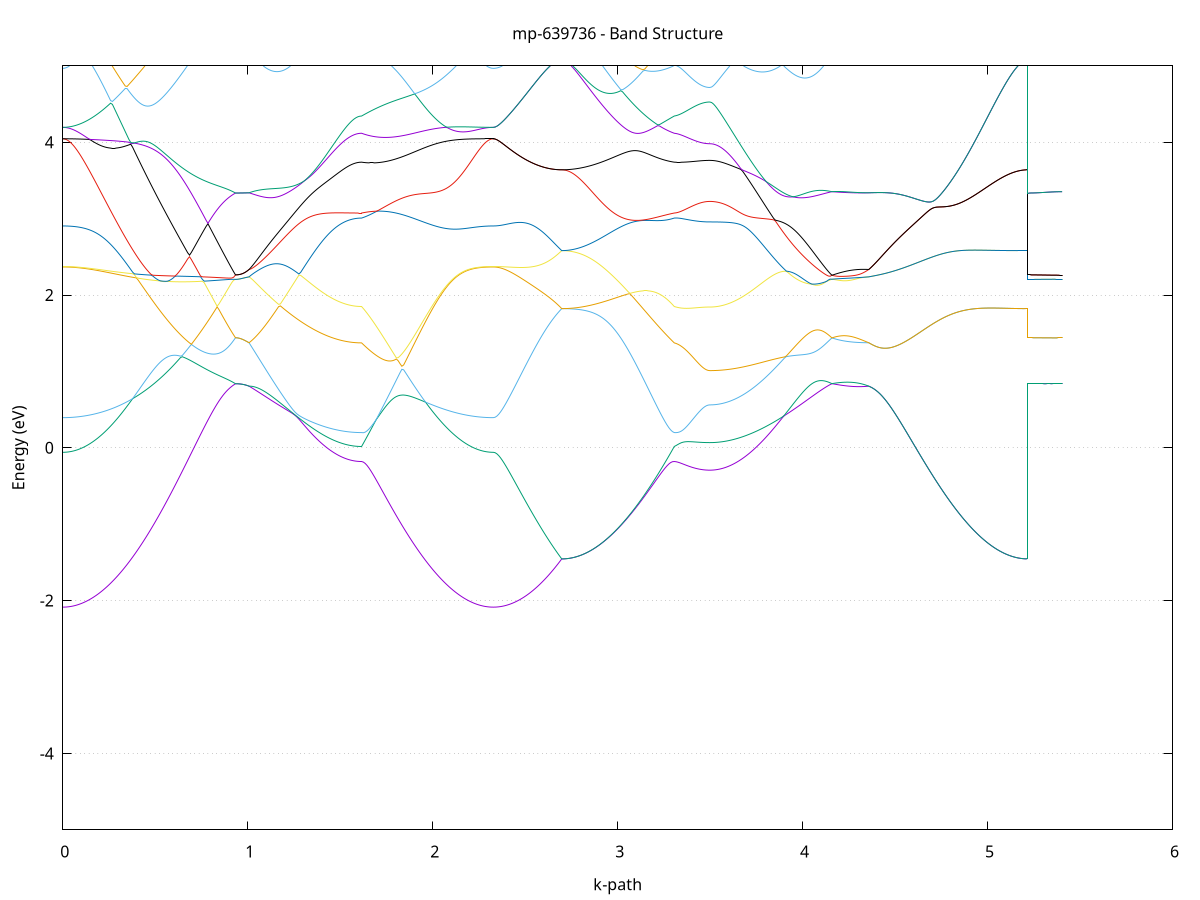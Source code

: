 set title 'mp-639736 - Band Structure'
set xlabel 'k-path'
set ylabel 'Energy (eV)'
set grid y
set yrange [-5:5]
set terminal png size 800,600
set output 'mp-639736_bands_gnuplot.png'
plot '-' using 1:2 with lines notitle, '-' using 1:2 with lines notitle, '-' using 1:2 with lines notitle, '-' using 1:2 with lines notitle, '-' using 1:2 with lines notitle, '-' using 1:2 with lines notitle, '-' using 1:2 with lines notitle, '-' using 1:2 with lines notitle, '-' using 1:2 with lines notitle, '-' using 1:2 with lines notitle, '-' using 1:2 with lines notitle, '-' using 1:2 with lines notitle, '-' using 1:2 with lines notitle, '-' using 1:2 with lines notitle, '-' using 1:2 with lines notitle, '-' using 1:2 with lines notitle, '-' using 1:2 with lines notitle, '-' using 1:2 with lines notitle, '-' using 1:2 with lines notitle, '-' using 1:2 with lines notitle, '-' using 1:2 with lines notitle, '-' using 1:2 with lines notitle, '-' using 1:2 with lines notitle, '-' using 1:2 with lines notitle, '-' using 1:2 with lines notitle, '-' using 1:2 with lines notitle, '-' using 1:2 with lines notitle, '-' using 1:2 with lines notitle, '-' using 1:2 with lines notitle, '-' using 1:2 with lines notitle, '-' using 1:2 with lines notitle, '-' using 1:2 with lines notitle, '-' using 1:2 with lines notitle, '-' using 1:2 with lines notitle, '-' using 1:2 with lines notitle, '-' using 1:2 with lines notitle, '-' using 1:2 with lines notitle, '-' using 1:2 with lines notitle, '-' using 1:2 with lines notitle, '-' using 1:2 with lines notitle, '-' using 1:2 with lines notitle, '-' using 1:2 with lines notitle, '-' using 1:2 with lines notitle, '-' using 1:2 with lines notitle, '-' using 1:2 with lines notitle, '-' using 1:2 with lines notitle, '-' using 1:2 with lines notitle, '-' using 1:2 with lines notitle, '-' using 1:2 with lines notitle, '-' using 1:2 with lines notitle, '-' using 1:2 with lines notitle, '-' using 1:2 with lines notitle, '-' using 1:2 with lines notitle, '-' using 1:2 with lines notitle, '-' using 1:2 with lines notitle, '-' using 1:2 with lines notitle, '-' using 1:2 with lines notitle, '-' using 1:2 with lines notitle, '-' using 1:2 with lines notitle, '-' using 1:2 with lines notitle, '-' using 1:2 with lines notitle, '-' using 1:2 with lines notitle, '-' using 1:2 with lines notitle, '-' using 1:2 with lines notitle
0.000000 -29.130568
0.009934 -29.130568
0.019868 -29.130568
0.029801 -29.130568
0.039735 -29.130568
0.049669 -29.130568
0.059603 -29.130568
0.069536 -29.130468
0.079470 -29.130468
0.089404 -29.130468
0.099338 -29.130368
0.109272 -29.130368
0.119205 -29.130268
0.129139 -29.130268
0.139073 -29.130168
0.149007 -29.130168
0.158941 -29.130068
0.168874 -29.130068
0.178808 -29.129968
0.188742 -29.129868
0.198676 -29.129868
0.208609 -29.129768
0.218543 -29.129668
0.228477 -29.129568
0.238411 -29.129568
0.248345 -29.129468
0.258278 -29.129368
0.268212 -29.129268
0.278146 -29.129168
0.288080 -29.129068
0.298014 -29.128968
0.307947 -29.128868
0.317881 -29.128768
0.327815 -29.128668
0.337749 -29.128568
0.347682 -29.128468
0.357616 -29.128368
0.367550 -29.128268
0.377484 -29.128068
0.387418 -29.127968
0.397351 -29.127868
0.407285 -29.127768
0.417219 -29.127668
0.427153 -29.127468
0.437087 -29.127368
0.447020 -29.127268
0.456954 -29.127168
0.466888 -29.127068
0.476822 -29.126868
0.486755 -29.126768
0.496689 -29.126668
0.506623 -29.126568
0.516557 -29.126368
0.526491 -29.126268
0.536424 -29.126168
0.546358 -29.126068
0.556292 -29.125968
0.566226 -29.125768
0.576160 -29.125668
0.586093 -29.125568
0.596027 -29.125468
0.605961 -29.125368
0.615895 -29.125168
0.625828 -29.125068
0.635762 -29.124968
0.645696 -29.124868
0.655630 -29.124768
0.665564 -29.124668
0.675497 -29.124568
0.685431 -29.124468
0.695365 -29.124368
0.705299 -29.124268
0.715233 -29.124168
0.725166 -29.124068
0.735100 -29.123968
0.745034 -29.123868
0.754968 -29.123768
0.764901 -29.123668
0.774835 -29.123568
0.784769 -29.123468
0.794703 -29.123368
0.804637 -29.123368
0.814570 -29.123268
0.824504 -29.123168
0.834438 -29.123168
0.844372 -29.123068
0.854306 -29.122968
0.864239 -29.122968
0.874173 -29.122868
0.884107 -29.122868
0.894041 -29.122768
0.903974 -29.122768
0.913908 -29.122668
0.923842 -29.122668
0.933776 -29.122568
0.933776 -29.122568
0.942943 -29.122568
0.952111 -29.122568
0.961279 -29.122568
0.970446 -29.122668
0.979614 -29.122668
0.988782 -29.122668
0.997949 -29.122668
1.007117 -29.122668
1.007117 -29.122668
1.017091 -29.122768
1.027065 -29.122768
1.037039 -29.122868
1.047013 -29.122868
1.056987 -29.122968
1.066962 -29.122968
1.076936 -29.123068
1.086910 -29.123168
1.096884 -29.123168
1.106858 -29.123268
1.116832 -29.123368
1.126806 -29.123368
1.136780 -29.123468
1.146754 -29.123568
1.156728 -29.123668
1.166702 -29.123668
1.176676 -29.123768
1.186651 -29.123868
1.196625 -29.123968
1.206599 -29.124068
1.216573 -29.124168
1.226547 -29.124168
1.236521 -29.124268
1.246495 -29.124368
1.256469 -29.124468
1.266443 -29.124568
1.276417 -29.124668
1.286391 -29.124768
1.296365 -29.124768
1.306340 -29.124868
1.316314 -29.124968
1.326288 -29.125068
1.336262 -29.125168
1.346236 -29.125268
1.356210 -29.125268
1.366184 -29.125368
1.376158 -29.125468
1.386132 -29.125568
1.396106 -29.125568
1.406080 -29.125668
1.416054 -29.125768
1.426029 -29.125868
1.436003 -29.125868
1.445977 -29.125968
1.455951 -29.125968
1.465925 -29.126068
1.475899 -29.126068
1.485873 -29.126168
1.495847 -29.126168
1.505821 -29.126268
1.515795 -29.126268
1.525769 -29.126368
1.535743 -29.126368
1.545718 -29.126368
1.555692 -29.126368
1.565666 -29.126468
1.575640 -29.126468
1.585614 -29.126468
1.595588 -29.126468
1.605562 -29.126468
1.615536 -29.126468
1.615536 -29.126468
1.625427 -29.126468
1.635318 -29.126468
1.645209 -29.126468
1.655099 -29.126568
1.664990 -29.126568
1.674881 -29.126568
1.684772 -29.126568
1.694663 -29.126668
1.704554 -29.126668
1.714444 -29.126768
1.724335 -29.126768
1.734226 -29.126768
1.744117 -29.126868
1.754008 -29.126868
1.763899 -29.126968
1.773789 -29.127068
1.783680 -29.127068
1.793571 -29.127168
1.803462 -29.127168
1.813353 -29.127268
1.823243 -29.127368
1.833134 -29.127368
1.843025 -29.127468
1.852916 -29.127568
1.862807 -29.127668
1.872698 -29.127768
1.882588 -29.127768
1.892479 -29.127868
1.902370 -29.127968
1.912261 -29.128068
1.922152 -29.128168
1.932043 -29.128268
1.941933 -29.128268
1.951824 -29.128368
1.961715 -29.128468
1.971606 -29.128568
1.981497 -29.128668
1.991387 -29.128768
2.001278 -29.128868
2.011169 -29.128968
2.021060 -29.128968
2.030951 -29.129068
2.040842 -29.129168
2.050732 -29.129268
2.060623 -29.129368
2.070514 -29.129468
2.080405 -29.129468
2.090296 -29.129568
2.100186 -29.129668
2.110077 -29.129768
2.119968 -29.129768
2.129859 -29.129868
2.139750 -29.129968
2.149641 -29.129968
2.159531 -29.130068
2.169422 -29.130068
2.179313 -29.130168
2.189204 -29.130268
2.199095 -29.130268
2.208986 -29.130368
2.218876 -29.130368
2.228767 -29.130368
2.238658 -29.130468
2.248549 -29.130468
2.258440 -29.130468
2.268330 -29.130568
2.278221 -29.130568
2.288112 -29.130568
2.298003 -29.130568
2.307894 -29.130568
2.317785 -29.130568
2.327675 -29.130568
2.327675 -29.130568
2.337415 -29.130568
2.347154 -29.130568
2.356893 -29.130568
2.366633 -29.130568
2.376372 -29.130568
2.386111 -29.130568
2.395850 -29.130468
2.405590 -29.130468
2.415329 -29.130468
2.425068 -29.130368
2.434807 -29.130368
2.444547 -29.130368
2.454286 -29.130268
2.464025 -29.130268
2.473765 -29.130168
2.483504 -29.130168
2.493243 -29.130068
2.502982 -29.130068
2.512722 -29.129968
2.522461 -29.129868
2.532200 -29.129868
2.541939 -29.129768
2.551679 -29.129668
2.561418 -29.129568
2.571157 -29.129568
2.580897 -29.129468
2.590636 -29.129368
2.600375 -29.129268
2.610114 -29.129168
2.619854 -29.129168
2.629593 -29.129068
2.639332 -29.128968
2.649072 -29.128868
2.658811 -29.128768
2.668550 -29.128668
2.678289 -29.128568
2.688029 -29.128468
2.697768 -29.128468
2.697768 -29.128468
2.707742 -29.128468
2.717716 -29.128468
2.727690 -29.128368
2.737664 -29.128368
2.747638 -29.128368
2.757612 -29.128368
2.767587 -29.128368
2.777561 -29.128368
2.787535 -29.128368
2.797509 -29.128268
2.807483 -29.128268
2.817457 -29.128268
2.827431 -29.128168
2.837405 -29.128168
2.847379 -29.128168
2.857353 -29.128068
2.867327 -29.128068
2.877301 -29.128068
2.887276 -29.127968
2.897250 -29.127968
2.907224 -29.127868
2.917198 -29.127868
2.927172 -29.127768
2.937146 -29.127768
2.947120 -29.127668
2.957094 -29.127668
2.967068 -29.127568
2.977042 -29.127568
2.987016 -29.127468
2.996990 -29.127468
3.006965 -29.127368
3.016939 -29.127368
3.026913 -29.127268
3.036887 -29.127268
3.046861 -29.127168
3.056835 -29.127168
3.066809 -29.127068
3.076783 -29.127068
3.086757 -29.126968
3.096731 -29.126968
3.106705 -29.126868
3.116679 -29.126868
3.126654 -29.126768
3.136628 -29.126768
3.146602 -29.126768
3.156576 -29.126668
3.166550 -29.126668
3.176524 -29.126668
3.186498 -29.126568
3.196472 -29.126568
3.206446 -29.126568
3.216420 -29.126568
3.226394 -29.126468
3.236369 -29.126468
3.246343 -29.126468
3.256317 -29.126468
3.266291 -29.126468
3.276265 -29.126468
3.286239 -29.126468
3.296213 -29.126468
3.306187 -29.126468
3.306187 -29.126468
3.315796 -29.126468
3.325405 -29.126468
3.335013 -29.126468
3.344622 -29.126468
3.354231 -29.126468
3.363840 -29.126468
3.373449 -29.126468
3.383057 -29.126468
3.392666 -29.126568
3.402275 -29.126568
3.411884 -29.126568
3.421493 -29.126568
3.431101 -29.126568
3.440710 -29.126568
3.450319 -29.126568
3.459928 -29.126568
3.469537 -29.126568
3.479145 -29.126568
3.488754 -29.126568
3.498363 -29.126568
3.498363 -29.126568
3.508218 -29.126568
3.518073 -29.126568
3.527928 -29.126568
3.537783 -29.126568
3.547638 -29.126468
3.557492 -29.126468
3.567347 -29.126468
3.577202 -29.126468
3.587057 -29.126368
3.596912 -29.126368
3.606767 -29.126368
3.616622 -29.126268
3.626477 -29.126268
3.636332 -29.126168
3.646187 -29.126168
3.656042 -29.126068
3.665897 -29.126068
3.675751 -29.125968
3.685606 -29.125968
3.695461 -29.125868
3.705316 -29.125768
3.715171 -29.125768
3.725026 -29.125668
3.734881 -29.125568
3.744736 -29.125468
3.754591 -29.125468
3.764446 -29.125368
3.774301 -29.125268
3.784155 -29.125168
3.794010 -29.125068
3.803865 -29.124968
3.813720 -29.124968
3.823575 -29.124868
3.833430 -29.124768
3.843285 -29.124668
3.853140 -29.124568
3.862995 -29.124468
3.872850 -29.124468
3.882705 -29.124368
3.892560 -29.124268
3.902414 -29.124168
3.912269 -29.124068
3.922124 -29.123968
3.931979 -29.123868
3.941834 -29.123868
3.951689 -29.123768
3.961544 -29.123668
3.971399 -29.123568
3.981254 -29.123568
3.991109 -29.123468
4.000964 -29.123368
4.010818 -29.123268
4.020673 -29.123268
4.030528 -29.123168
4.040383 -29.123168
4.050238 -29.123068
4.060093 -29.122968
4.069948 -29.122968
4.079803 -29.122868
4.089658 -29.122868
4.099513 -29.122768
4.109368 -29.122768
4.119223 -29.122768
4.129077 -29.122668
4.138932 -29.122668
4.148787 -29.122668
4.158642 -29.122568
4.158642 -29.122568
4.168595 -29.122568
4.178547 -29.122668
4.188500 -29.122668
4.198452 -29.122668
4.208405 -29.122668
4.218357 -29.122668
4.228310 -29.122668
4.238262 -29.122668
4.248215 -29.122668
4.258167 -29.122668
4.268120 -29.122668
4.278072 -29.122668
4.288025 -29.122668
4.297977 -29.122668
4.307930 -29.122668
4.317882 -29.122668
4.327835 -29.122668
4.337788 -29.122668
4.347740 -29.122668
4.357693 -29.122668
4.357693 -29.122668
4.367583 -29.122768
4.377473 -29.122768
4.387363 -29.122768
4.397253 -29.122768
4.407143 -29.122868
4.417033 -29.122868
4.426923 -29.122968
4.436813 -29.122968
4.446703 -29.123068
4.456593 -29.123068
4.466483 -29.123168
4.476373 -29.123168
4.486263 -29.123268
4.496153 -29.123268
4.506043 -29.123368
4.515933 -29.123468
4.525823 -29.123468
4.535714 -29.123568
4.545604 -29.123668
4.555494 -29.123768
4.565384 -29.123768
4.575274 -29.123868
4.585164 -29.123968
4.595054 -29.124068
4.604944 -29.124168
4.614834 -29.124268
4.624724 -29.124268
4.634614 -29.124368
4.644504 -29.124468
4.654394 -29.124568
4.664284 -29.124668
4.674174 -29.124768
4.684064 -29.124868
4.693954 -29.124968
4.703844 -29.125068
4.713734 -29.125168
4.723625 -29.125268
4.733515 -29.125368
4.743405 -29.125468
4.753295 -29.125568
4.763185 -29.125668
4.773075 -29.125768
4.782965 -29.125868
4.792855 -29.125868
4.802745 -29.125968
4.812635 -29.126068
4.822525 -29.126168
4.832415 -29.126268
4.842305 -29.126368
4.852195 -29.126468
4.862085 -29.126568
4.871975 -29.126668
4.881865 -29.126768
4.891755 -29.126868
4.901645 -29.126968
4.911536 -29.126968
4.921426 -29.127068
4.931316 -29.127168
4.941206 -29.127268
4.951096 -29.127368
4.960986 -29.127368
4.970876 -29.127468
4.980766 -29.127568
4.990656 -29.127568
5.000546 -29.127668
5.010436 -29.127768
5.020326 -29.127768
5.030216 -29.127868
5.040106 -29.127968
5.049996 -29.127968
5.059886 -29.128068
5.069776 -29.128068
5.079666 -29.128068
5.089556 -29.128168
5.099447 -29.128168
5.109337 -29.128268
5.119227 -29.128268
5.129117 -29.128268
5.139007 -29.128368
5.148897 -29.128368
5.158787 -29.128368
5.168677 -29.128368
5.178567 -29.128368
5.188457 -29.128368
5.198347 -29.128468
5.208237 -29.128468
5.218127 -29.128468
5.218127 -29.122568
5.227866 -29.122568
5.237606 -29.122568
5.247345 -29.122568
5.257084 -29.122568
5.266824 -29.122568
5.276563 -29.122568
5.286302 -29.122568
5.296041 -29.122568
5.305781 -29.122568
5.315520 -29.122568
5.325259 -29.122568
5.334999 -29.122568
5.344738 -29.122568
5.354477 -29.122568
5.364216 -29.122568
5.373956 -29.122568
5.383695 -29.122568
5.393434 -29.122568
5.403173 -29.122568
e
0.000000 -29.126268
0.009934 -29.126268
0.019868 -29.126268
0.029801 -29.126268
0.039735 -29.126268
0.049669 -29.126268
0.059603 -29.126168
0.069536 -29.126168
0.079470 -29.126168
0.089404 -29.126168
0.099338 -29.126168
0.109272 -29.126068
0.119205 -29.126068
0.129139 -29.126068
0.139073 -29.125968
0.149007 -29.125968
0.158941 -29.125968
0.168874 -29.125868
0.178808 -29.125868
0.188742 -29.125768
0.198676 -29.125768
0.208609 -29.125668
0.218543 -29.125668
0.228477 -29.125568
0.238411 -29.125568
0.248345 -29.125468
0.258278 -29.125468
0.268212 -29.125368
0.278146 -29.125268
0.288080 -29.125268
0.298014 -29.125168
0.307947 -29.125168
0.317881 -29.125068
0.327815 -29.124968
0.337749 -29.124868
0.347682 -29.124868
0.357616 -29.124768
0.367550 -29.124668
0.377484 -29.124668
0.387418 -29.124568
0.397351 -29.124468
0.407285 -29.124468
0.417219 -29.124368
0.427153 -29.124268
0.437087 -29.124168
0.447020 -29.124168
0.456954 -29.124068
0.466888 -29.123968
0.476822 -29.123868
0.486755 -29.123868
0.496689 -29.123768
0.506623 -29.123668
0.516557 -29.123668
0.526491 -29.123568
0.536424 -29.123468
0.546358 -29.123468
0.556292 -29.123368
0.566226 -29.123268
0.576160 -29.123268
0.586093 -29.123168
0.596027 -29.123168
0.605961 -29.123068
0.615895 -29.123068
0.625828 -29.122968
0.635762 -29.122868
0.645696 -29.122868
0.655630 -29.122868
0.665564 -29.122768
0.675497 -29.122768
0.685431 -29.122668
0.695365 -29.122668
0.705299 -29.122568
0.715233 -29.122568
0.725166 -29.122568
0.735100 -29.122568
0.745034 -29.122468
0.754968 -29.122468
0.764901 -29.122468
0.774835 -29.122468
0.784769 -29.122468
0.794703 -29.122468
0.804637 -29.122368
0.814570 -29.122368
0.824504 -29.122368
0.834438 -29.122368
0.844372 -29.122368
0.854306 -29.122468
0.864239 -29.122468
0.874173 -29.122468
0.884107 -29.122468
0.894041 -29.122468
0.903974 -29.122468
0.913908 -29.122568
0.923842 -29.122568
0.933776 -29.122568
0.933776 -29.122568
0.942943 -29.122568
0.952111 -29.122568
0.961279 -29.122568
0.970446 -29.122668
0.979614 -29.122668
0.988782 -29.122668
0.997949 -29.122668
1.007117 -29.122668
1.007117 -29.122668
1.017091 -29.122668
1.027065 -29.122668
1.037039 -29.122668
1.047013 -29.122668
1.056987 -29.122668
1.066962 -29.122668
1.076936 -29.122668
1.086910 -29.122768
1.096884 -29.122768
1.106858 -29.122768
1.116832 -29.122768
1.126806 -29.122768
1.136780 -29.122868
1.146754 -29.122868
1.156728 -29.122868
1.166702 -29.122968
1.176676 -29.122968
1.186651 -29.122968
1.196625 -29.123068
1.206599 -29.123068
1.216573 -29.123168
1.226547 -29.123168
1.236521 -29.123268
1.246495 -29.123268
1.256469 -29.123368
1.266443 -29.123368
1.276417 -29.123468
1.286391 -29.123468
1.296365 -29.123568
1.306340 -29.123568
1.316314 -29.123668
1.326288 -29.123668
1.336262 -29.123768
1.346236 -29.123768
1.356210 -29.123868
1.366184 -29.123868
1.376158 -29.123968
1.386132 -29.123968
1.396106 -29.124068
1.406080 -29.124068
1.416054 -29.124168
1.426029 -29.124168
1.436003 -29.124168
1.445977 -29.124268
1.455951 -29.124268
1.465925 -29.124368
1.475899 -29.124368
1.485873 -29.124368
1.495847 -29.124468
1.505821 -29.124468
1.515795 -29.124468
1.525769 -29.124468
1.535743 -29.124568
1.545718 -29.124568
1.555692 -29.124568
1.565666 -29.124568
1.575640 -29.124568
1.585614 -29.124568
1.595588 -29.124568
1.605562 -29.124568
1.615536 -29.124568
1.615536 -29.124568
1.625427 -29.124568
1.635318 -29.124568
1.645209 -29.124468
1.655099 -29.124468
1.664990 -29.124468
1.674881 -29.124368
1.684772 -29.124368
1.694663 -29.124368
1.704554 -29.124368
1.714444 -29.124368
1.724335 -29.124368
1.734226 -29.124368
1.744117 -29.124368
1.754008 -29.124368
1.763899 -29.124368
1.773789 -29.124368
1.783680 -29.124368
1.793571 -29.124368
1.803462 -29.124368
1.813353 -29.124368
1.823243 -29.124468
1.833134 -29.124468
1.843025 -29.124468
1.852916 -29.124468
1.862807 -29.124568
1.872698 -29.124568
1.882588 -29.124568
1.892479 -29.124668
1.902370 -29.124668
1.912261 -29.124668
1.922152 -29.124768
1.932043 -29.124768
1.941933 -29.124868
1.951824 -29.124868
1.961715 -29.124968
1.971606 -29.124968
1.981497 -29.125068
1.991387 -29.125068
2.001278 -29.125168
2.011169 -29.125168
2.021060 -29.125268
2.030951 -29.125268
2.040842 -29.125368
2.050732 -29.125368
2.060623 -29.125468
2.070514 -29.125468
2.080405 -29.125568
2.090296 -29.125568
2.100186 -29.125668
2.110077 -29.125668
2.119968 -29.125768
2.129859 -29.125768
2.139750 -29.125868
2.149641 -29.125868
2.159531 -29.125868
2.169422 -29.125968
2.179313 -29.125968
2.189204 -29.125968
2.199095 -29.126068
2.208986 -29.126068
2.218876 -29.126068
2.228767 -29.126168
2.238658 -29.126168
2.248549 -29.126168
2.258440 -29.126168
2.268330 -29.126168
2.278221 -29.126268
2.288112 -29.126268
2.298003 -29.126268
2.307894 -29.126268
2.317785 -29.126268
2.327675 -29.126268
2.327675 -29.126268
2.337415 -29.126268
2.347154 -29.126268
2.356893 -29.126268
2.366633 -29.126268
2.376372 -29.126268
2.386111 -29.126368
2.395850 -29.126368
2.405590 -29.126368
2.415329 -29.126368
2.425068 -29.126468
2.434807 -29.126468
2.444547 -29.126568
2.454286 -29.126568
2.464025 -29.126568
2.473765 -29.126668
2.483504 -29.126768
2.493243 -29.126768
2.502982 -29.126868
2.512722 -29.126868
2.522461 -29.126968
2.532200 -29.127068
2.541939 -29.127068
2.551679 -29.127168
2.561418 -29.127268
2.571157 -29.127368
2.580897 -29.127368
2.590636 -29.127468
2.600375 -29.127568
2.610114 -29.127668
2.619854 -29.127768
2.629593 -29.127768
2.639332 -29.127868
2.649072 -29.127968
2.658811 -29.128068
2.668550 -29.128168
2.678289 -29.128268
2.688029 -29.128368
2.697768 -29.128468
2.697768 -29.128468
2.707742 -29.128468
2.717716 -29.128468
2.727690 -29.128368
2.737664 -29.128368
2.747638 -29.128368
2.757612 -29.128368
2.767587 -29.128368
2.777561 -29.128268
2.787535 -29.128268
2.797509 -29.128268
2.807483 -29.128168
2.817457 -29.128168
2.827431 -29.128068
2.837405 -29.128068
2.847379 -29.127968
2.857353 -29.127968
2.867327 -29.127868
2.877301 -29.127868
2.887276 -29.127768
2.897250 -29.127668
2.907224 -29.127668
2.917198 -29.127568
2.927172 -29.127468
2.937146 -29.127368
2.947120 -29.127368
2.957094 -29.127268
2.967068 -29.127168
2.977042 -29.127068
2.987016 -29.126968
2.996990 -29.126968
3.006965 -29.126868
3.016939 -29.126768
3.026913 -29.126668
3.036887 -29.126568
3.046861 -29.126468
3.056835 -29.126368
3.066809 -29.126268
3.076783 -29.126268
3.086757 -29.126168
3.096731 -29.126068
3.106705 -29.125968
3.116679 -29.125868
3.126654 -29.125768
3.136628 -29.125668
3.146602 -29.125668
3.156576 -29.125568
3.166550 -29.125468
3.176524 -29.125368
3.186498 -29.125368
3.196472 -29.125268
3.206446 -29.125168
3.216420 -29.125068
3.226394 -29.125068
3.236369 -29.124968
3.246343 -29.124868
3.256317 -29.124868
3.266291 -29.124768
3.276265 -29.124768
3.286239 -29.124668
3.296213 -29.124668
3.306187 -29.124568
3.306187 -29.124568
3.315796 -29.124568
3.325405 -29.124568
3.335013 -29.124568
3.344622 -29.124568
3.354231 -29.124568
3.363840 -29.124568
3.373449 -29.124568
3.383057 -29.124468
3.392666 -29.124468
3.402275 -29.124468
3.411884 -29.124468
3.421493 -29.124468
3.431101 -29.124468
3.440710 -29.124468
3.450319 -29.124468
3.459928 -29.124468
3.469537 -29.124468
3.479145 -29.124468
3.488754 -29.124468
3.498363 -29.124468
3.498363 -29.124468
3.508218 -29.124468
3.518073 -29.124468
3.527928 -29.124468
3.537783 -29.124368
3.547638 -29.124368
3.557492 -29.124368
3.567347 -29.124368
3.577202 -29.124368
3.587057 -29.124368
3.596912 -29.124268
3.606767 -29.124268
3.616622 -29.124268
3.626477 -29.124268
3.636332 -29.124168
3.646187 -29.124168
3.656042 -29.124068
3.665897 -29.124068
3.675751 -29.124068
3.685606 -29.123968
3.695461 -29.123968
3.705316 -29.123868
3.715171 -29.123868
3.725026 -29.123868
3.734881 -29.123768
3.744736 -29.123768
3.754591 -29.123668
3.764446 -29.123668
3.774301 -29.123568
3.784155 -29.123568
3.794010 -29.123468
3.803865 -29.123468
3.813720 -29.123368
3.823575 -29.123368
3.833430 -29.123268
3.843285 -29.123268
3.853140 -29.123168
3.862995 -29.123168
3.872850 -29.123068
3.882705 -29.123068
3.892560 -29.122968
3.902414 -29.122968
3.912269 -29.122868
3.922124 -29.122868
3.931979 -29.122868
3.941834 -29.122768
3.951689 -29.122768
3.961544 -29.122668
3.971399 -29.122668
3.981254 -29.122668
3.991109 -29.122668
4.000964 -29.122568
4.010818 -29.122568
4.020673 -29.122568
4.030528 -29.122568
4.040383 -29.122568
4.050238 -29.122568
4.060093 -29.122468
4.069948 -29.122468
4.079803 -29.122468
4.089658 -29.122468
4.099513 -29.122468
4.109368 -29.122568
4.119223 -29.122568
4.129077 -29.122568
4.138932 -29.122568
4.148787 -29.122568
4.158642 -29.122568
4.158642 -29.122568
4.168595 -29.122568
4.178547 -29.122568
4.188500 -29.122568
4.198452 -29.122568
4.208405 -29.122568
4.218357 -29.122568
4.228310 -29.122568
4.238262 -29.122568
4.248215 -29.122568
4.258167 -29.122568
4.268120 -29.122568
4.278072 -29.122568
4.288025 -29.122568
4.297977 -29.122568
4.307930 -29.122568
4.317882 -29.122668
4.327835 -29.122668
4.337788 -29.122668
4.347740 -29.122668
4.357693 -29.122668
4.357693 -29.122668
4.367583 -29.122768
4.377473 -29.122768
4.387363 -29.122768
4.397253 -29.122768
4.407143 -29.122868
4.417033 -29.122868
4.426923 -29.122968
4.436813 -29.122968
4.446703 -29.123068
4.456593 -29.123068
4.466483 -29.123168
4.476373 -29.123168
4.486263 -29.123268
4.496153 -29.123268
4.506043 -29.123368
4.515933 -29.123468
4.525823 -29.123468
4.535714 -29.123568
4.545604 -29.123668
4.555494 -29.123768
4.565384 -29.123768
4.575274 -29.123868
4.585164 -29.123968
4.595054 -29.124068
4.604944 -29.124168
4.614834 -29.124268
4.624724 -29.124268
4.634614 -29.124368
4.644504 -29.124468
4.654394 -29.124568
4.664284 -29.124668
4.674174 -29.124768
4.684064 -29.124868
4.693954 -29.124968
4.703844 -29.125068
4.713734 -29.125168
4.723625 -29.125268
4.733515 -29.125368
4.743405 -29.125468
4.753295 -29.125568
4.763185 -29.125668
4.773075 -29.125768
4.782965 -29.125868
4.792855 -29.125868
4.802745 -29.125968
4.812635 -29.126068
4.822525 -29.126168
4.832415 -29.126268
4.842305 -29.126368
4.852195 -29.126468
4.862085 -29.126568
4.871975 -29.126668
4.881865 -29.126768
4.891755 -29.126868
4.901645 -29.126968
4.911536 -29.126968
4.921426 -29.127068
4.931316 -29.127168
4.941206 -29.127268
4.951096 -29.127368
4.960986 -29.127368
4.970876 -29.127468
4.980766 -29.127568
4.990656 -29.127568
5.000546 -29.127668
5.010436 -29.127768
5.020326 -29.127768
5.030216 -29.127868
5.040106 -29.127968
5.049996 -29.127968
5.059886 -29.128068
5.069776 -29.128068
5.079666 -29.128068
5.089556 -29.128168
5.099447 -29.128168
5.109337 -29.128268
5.119227 -29.128268
5.129117 -29.128268
5.139007 -29.128368
5.148897 -29.128368
5.158787 -29.128368
5.168677 -29.128368
5.178567 -29.128368
5.188457 -29.128368
5.198347 -29.128468
5.208237 -29.128468
5.218127 -29.128468
5.218127 -29.122568
5.227866 -29.122568
5.237606 -29.122568
5.247345 -29.122568
5.257084 -29.122568
5.266824 -29.122568
5.276563 -29.122568
5.286302 -29.122568
5.296041 -29.122568
5.305781 -29.122568
5.315520 -29.122568
5.325259 -29.122568
5.334999 -29.122568
5.344738 -29.122568
5.354477 -29.122568
5.364216 -29.122568
5.373956 -29.122568
5.383695 -29.122568
5.393434 -29.122568
5.403173 -29.122568
e
0.000000 -13.331668
0.009934 -13.331668
0.019868 -13.331668
0.029801 -13.331568
0.039735 -13.331568
0.049669 -13.331368
0.059603 -13.331268
0.069536 -13.331168
0.079470 -13.330968
0.089404 -13.330768
0.099338 -13.330568
0.109272 -13.330268
0.119205 -13.330068
0.129139 -13.329768
0.139073 -13.329468
0.149007 -13.329168
0.158941 -13.328768
0.168874 -13.328468
0.178808 -13.328068
0.188742 -13.327668
0.198676 -13.327268
0.208609 -13.326768
0.218543 -13.326368
0.228477 -13.325868
0.238411 -13.325368
0.248345 -13.324868
0.258278 -13.324368
0.268212 -13.323868
0.278146 -13.323268
0.288080 -13.322768
0.298014 -13.322168
0.307947 -13.321668
0.317881 -13.321068
0.327815 -13.320468
0.337749 -13.319868
0.347682 -13.319268
0.357616 -13.318668
0.367550 -13.318168
0.377484 -13.317568
0.387418 -13.316968
0.397351 -13.316368
0.407285 -13.315768
0.417219 -13.315268
0.427153 -13.314668
0.437087 -13.314168
0.447020 -13.313668
0.456954 -13.313168
0.466888 -13.312768
0.476822 -13.312268
0.486755 -13.311868
0.496689 -13.311568
0.506623 -13.311268
0.516557 -13.310968
0.526491 -13.310668
0.536424 -13.310568
0.546358 -13.310368
0.556292 -13.310268
0.566226 -13.310268
0.576160 -13.310268
0.586093 -13.310368
0.596027 -13.310568
0.605961 -13.310768
0.615895 -13.310968
0.625828 -13.311268
0.635762 -13.311568
0.645696 -13.311868
0.655630 -13.312268
0.665564 -13.312668
0.675497 -13.313168
0.685431 -13.313568
0.695365 -13.314068
0.705299 -13.314468
0.715233 -13.314968
0.725166 -13.315468
0.735100 -13.315968
0.745034 -13.316368
0.754968 -13.316868
0.764901 -13.317268
0.774835 -13.317768
0.784769 -13.318168
0.794703 -13.318568
0.804637 -13.318868
0.814570 -13.319268
0.824504 -13.319568
0.834438 -13.319868
0.844372 -13.320068
0.854306 -13.320268
0.864239 -13.320468
0.874173 -13.320668
0.884107 -13.320768
0.894041 -13.320868
0.903974 -13.320968
0.913908 -13.320968
0.923842 -13.320968
0.933776 -13.320868
0.933776 -13.320868
0.942943 -13.320868
0.952111 -13.320868
0.961279 -13.320768
0.970446 -13.320668
0.979614 -13.320568
0.988782 -13.320468
0.997949 -13.320268
1.007117 -13.320068
1.007117 -13.320068
1.017091 -13.320068
1.027065 -13.319968
1.037039 -13.319968
1.047013 -13.319968
1.056987 -13.320068
1.066962 -13.320068
1.076936 -13.320168
1.086910 -13.320368
1.096884 -13.320468
1.106858 -13.320668
1.116832 -13.320868
1.126806 -13.321068
1.136780 -13.321368
1.146754 -13.321568
1.156728 -13.321868
1.166702 -13.322168
1.176676 -13.322468
1.186651 -13.322768
1.196625 -13.323068
1.206599 -13.323368
1.216573 -13.323768
1.226547 -13.324068
1.236521 -13.324368
1.246495 -13.324768
1.256469 -13.325068
1.266443 -13.325468
1.276417 -13.325768
1.286391 -13.326168
1.296365 -13.326468
1.306340 -13.326868
1.316314 -13.327168
1.326288 -13.327568
1.336262 -13.327868
1.346236 -13.328168
1.356210 -13.328568
1.366184 -13.328868
1.376158 -13.329168
1.386132 -13.329468
1.396106 -13.329768
1.406080 -13.330068
1.416054 -13.330368
1.426029 -13.330568
1.436003 -13.330868
1.445977 -13.331168
1.455951 -13.331368
1.465925 -13.331568
1.475899 -13.331768
1.485873 -13.331968
1.495847 -13.332168
1.505821 -13.332368
1.515795 -13.332568
1.525769 -13.332668
1.535743 -13.332768
1.545718 -13.332968
1.555692 -13.333068
1.565666 -13.333068
1.575640 -13.333168
1.585614 -13.333268
1.595588 -13.333268
1.605562 -13.333268
1.615536 -13.333268
1.615536 -13.333268
1.625427 -13.333668
1.635318 -13.333968
1.645209 -13.334168
1.655099 -13.334268
1.664990 -13.334368
1.674881 -13.334268
1.684772 -13.334168
1.694663 -13.333968
1.704554 -13.333668
1.714444 -13.333268
1.724335 -13.332868
1.734226 -13.332268
1.744117 -13.331768
1.754008 -13.331068
1.763899 -13.330368
1.773789 -13.329668
1.783680 -13.328868
1.793571 -13.328068
1.803462 -13.327268
1.813353 -13.326368
1.823243 -13.325568
1.833134 -13.324768
1.843025 -13.323968
1.852916 -13.323268
1.862807 -13.322668
1.872698 -13.322068
1.882588 -13.321568
1.892479 -13.321168
1.902370 -13.320868
1.912261 -13.320668
1.922152 -13.320468
1.932043 -13.320468
1.941933 -13.320568
1.951824 -13.320668
1.961715 -13.320868
1.971606 -13.321068
1.981497 -13.321368
1.991387 -13.321668
2.001278 -13.321968
2.011169 -13.322368
2.021060 -13.322768
2.030951 -13.323168
2.040842 -13.323568
2.050732 -13.324068
2.060623 -13.324468
2.070514 -13.324868
2.080405 -13.325368
2.090296 -13.325768
2.100186 -13.326168
2.110077 -13.326568
2.119968 -13.327068
2.129859 -13.327368
2.139750 -13.327768
2.149641 -13.328168
2.159531 -13.328568
2.169422 -13.328868
2.179313 -13.329168
2.189204 -13.329468
2.199095 -13.329768
2.208986 -13.330068
2.218876 -13.330368
2.228767 -13.330568
2.238658 -13.330768
2.248549 -13.330968
2.258440 -13.331168
2.268330 -13.331268
2.278221 -13.331368
2.288112 -13.331568
2.298003 -13.331568
2.307894 -13.331668
2.317785 -13.331668
2.327675 -13.331668
2.327675 -13.331668
2.337415 -13.331668
2.347154 -13.331568
2.356893 -13.331268
2.366633 -13.330968
2.376372 -13.330568
2.386111 -13.330068
2.395850 -13.329568
2.405590 -13.328868
2.415329 -13.328168
2.425068 -13.327368
2.434807 -13.326468
2.444547 -13.325468
2.454286 -13.324368
2.464025 -13.323268
2.473765 -13.322068
2.483504 -13.320768
2.493243 -13.319368
2.502982 -13.317968
2.512722 -13.316468
2.522461 -13.314868
2.532200 -13.313268
2.541939 -13.311568
2.551679 -13.309868
2.561418 -13.308068
2.571157 -13.306268
2.580897 -13.304368
2.590636 -13.302468
2.600375 -13.300468
2.610114 -13.298468
2.619854 -13.296368
2.629593 -13.294368
2.639332 -13.292268
2.649072 -13.290068
2.658811 -13.287968
2.668550 -13.285768
2.678289 -13.283668
2.688029 -13.281468
2.697768 -13.279268
2.697768 -13.279268
2.707742 -13.279268
2.717716 -13.279268
2.727690 -13.279268
2.737664 -13.279368
2.747638 -13.279368
2.757612 -13.279468
2.767587 -13.279568
2.777561 -13.279668
2.787535 -13.279868
2.797509 -13.279968
2.807483 -13.280168
2.817457 -13.280368
2.827431 -13.280568
2.837405 -13.280768
2.847379 -13.281068
2.857353 -13.281368
2.867327 -13.281768
2.877301 -13.282168
2.887276 -13.282568
2.897250 -13.283068
2.907224 -13.283668
2.917198 -13.284268
2.927172 -13.284968
2.937146 -13.285768
2.947120 -13.286668
2.957094 -13.287668
2.967068 -13.288668
2.977042 -13.289868
2.987016 -13.291068
2.996990 -13.292468
3.006965 -13.293868
3.016939 -13.295268
3.026913 -13.296868
3.036887 -13.298368
3.046861 -13.300068
3.056835 -13.301668
3.066809 -13.303368
3.076783 -13.305068
3.086757 -13.306768
3.096731 -13.308468
3.106705 -13.310068
3.116679 -13.311768
3.126654 -13.313368
3.136628 -13.314968
3.146602 -13.316568
3.156576 -13.318068
3.166550 -13.319568
3.176524 -13.320968
3.186498 -13.322368
3.196472 -13.323668
3.206446 -13.324968
3.216420 -13.326168
3.226394 -13.327268
3.236369 -13.328268
3.246343 -13.329268
3.256317 -13.330168
3.266291 -13.330968
3.276265 -13.331668
3.286239 -13.332268
3.296213 -13.332868
3.306187 -13.333268
3.306187 -13.333268
3.315796 -13.333368
3.325405 -13.333468
3.335013 -13.333468
3.344622 -13.333468
3.354231 -13.333468
3.363840 -13.333368
3.373449 -13.333268
3.383057 -13.333168
3.392666 -13.332968
3.402275 -13.332768
3.411884 -13.332568
3.421493 -13.332368
3.431101 -13.332068
3.440710 -13.331768
3.450319 -13.331468
3.459928 -13.331168
3.469537 -13.330968
3.479145 -13.330668
3.488754 -13.330568
3.498363 -13.330468
3.498363 -13.330468
3.508218 -13.330468
3.518073 -13.330468
3.527928 -13.330368
3.537783 -13.330368
3.547638 -13.330268
3.557492 -13.330268
3.567347 -13.330168
3.577202 -13.330068
3.587057 -13.329968
3.596912 -13.329768
3.606767 -13.329668
3.616622 -13.329568
3.626477 -13.329368
3.636332 -13.329168
3.646187 -13.328968
3.656042 -13.328768
3.665897 -13.328568
3.675751 -13.328368
3.685606 -13.328168
3.695461 -13.327968
3.705316 -13.327668
3.715171 -13.327468
3.725026 -13.327168
3.734881 -13.326968
3.744736 -13.326668
3.754591 -13.326468
3.764446 -13.326168
3.774301 -13.325868
3.784155 -13.325568
3.794010 -13.325268
3.803865 -13.324968
3.813720 -13.324768
3.823575 -13.324468
3.833430 -13.324168
3.843285 -13.323868
3.853140 -13.323568
3.862995 -13.323268
3.872850 -13.322968
3.882705 -13.322768
3.892560 -13.322468
3.902414 -13.322168
3.912269 -13.321968
3.922124 -13.321668
3.931979 -13.321468
3.941834 -13.321268
3.951689 -13.320968
3.961544 -13.320768
3.971399 -13.320668
3.981254 -13.320468
3.991109 -13.320368
4.000964 -13.320168
4.010818 -13.320068
4.020673 -13.320068
4.030528 -13.319968
4.040383 -13.319968
4.050238 -13.320068
4.060093 -13.320068
4.069948 -13.320168
4.079803 -13.320268
4.089658 -13.320468
4.099513 -13.320568
4.109368 -13.320668
4.119223 -13.320768
4.129077 -13.320868
4.138932 -13.320868
4.148787 -13.320868
4.158642 -13.320868
4.158642 -13.320868
4.168595 -13.320868
4.178547 -13.320968
4.188500 -13.320968
4.198452 -13.320968
4.208405 -13.320968
4.218357 -13.320968
4.228310 -13.320968
4.238262 -13.320868
4.248215 -13.320868
4.258167 -13.320868
4.268120 -13.320868
4.278072 -13.320768
4.288025 -13.320768
4.297977 -13.320668
4.307930 -13.320568
4.317882 -13.320468
4.327835 -13.320368
4.337788 -13.320268
4.347740 -13.320168
4.357693 -13.320068
4.357693 -13.320068
4.367583 -13.319868
4.377473 -13.319568
4.387363 -13.319268
4.397253 -13.318868
4.407143 -13.318568
4.417033 -13.318168
4.426923 -13.317768
4.436813 -13.317268
4.446703 -13.316768
4.456593 -13.316268
4.466483 -13.315768
4.476373 -13.315168
4.486263 -13.314568
4.496153 -13.313968
4.506043 -13.313268
4.515933 -13.312568
4.525823 -13.311868
4.535714 -13.311168
4.545604 -13.310368
4.555494 -13.309668
4.565384 -13.308868
4.575274 -13.307968
4.585164 -13.307168
4.595054 -13.306268
4.604944 -13.305468
4.614834 -13.304568
4.624724 -13.303668
4.634614 -13.302768
4.644504 -13.301768
4.654394 -13.300868
4.664284 -13.299868
4.674174 -13.298968
4.684064 -13.297968
4.693954 -13.297068
4.703844 -13.296068
4.713734 -13.295168
4.723625 -13.294168
4.733515 -13.293268
4.743405 -13.292368
4.753295 -13.291468
4.763185 -13.290568
4.773075 -13.289668
4.782965 -13.288868
4.792855 -13.288068
4.802745 -13.287268
4.812635 -13.286468
4.822525 -13.285768
4.832415 -13.285068
4.842305 -13.284468
4.852195 -13.283868
4.862085 -13.283368
4.871975 -13.282768
4.881865 -13.282368
4.891755 -13.281868
4.901645 -13.281568
4.911536 -13.281168
4.921426 -13.280868
4.931316 -13.280568
4.941206 -13.280368
4.951096 -13.280168
4.960986 -13.279968
4.970876 -13.279768
4.980766 -13.279668
4.990656 -13.279568
5.000546 -13.279468
5.010436 -13.279368
5.020326 -13.279368
5.030216 -13.279268
5.040106 -13.279268
5.049996 -13.279168
5.059886 -13.279168
5.069776 -13.279168
5.079666 -13.279168
5.089556 -13.279168
5.099447 -13.279168
5.109337 -13.279168
5.119227 -13.279168
5.129117 -13.279168
5.139007 -13.279168
5.148897 -13.279168
5.158787 -13.279268
5.168677 -13.279268
5.178567 -13.279268
5.188457 -13.279268
5.198347 -13.279268
5.208237 -13.279268
5.218127 -13.279268
5.218127 -13.320868
5.227866 -13.320868
5.237606 -13.320868
5.247345 -13.320868
5.257084 -13.320868
5.266824 -13.320868
5.276563 -13.320868
5.286302 -13.320868
5.296041 -13.320868
5.305781 -13.320868
5.315520 -13.320868
5.325259 -13.320868
5.334999 -13.320868
5.344738 -13.320868
5.354477 -13.320868
5.364216 -13.320868
5.373956 -13.320868
5.383695 -13.320868
5.393434 -13.320868
5.403173 -13.320868
e
0.000000 -13.237468
0.009934 -13.237568
0.019868 -13.237668
0.029801 -13.237768
0.039735 -13.238068
0.049669 -13.238268
0.059603 -13.238668
0.069536 -13.239068
0.079470 -13.239468
0.089404 -13.239968
0.099338 -13.240568
0.109272 -13.241168
0.119205 -13.241768
0.129139 -13.242468
0.139073 -13.243168
0.149007 -13.243868
0.158941 -13.244668
0.168874 -13.245468
0.178808 -13.246368
0.188742 -13.247268
0.198676 -13.248168
0.208609 -13.249068
0.218543 -13.250068
0.228477 -13.251068
0.238411 -13.252168
0.248345 -13.253168
0.258278 -13.254268
0.268212 -13.255368
0.278146 -13.256468
0.288080 -13.257668
0.298014 -13.258868
0.307947 -13.259968
0.317881 -13.261268
0.327815 -13.262468
0.337749 -13.263668
0.347682 -13.264968
0.357616 -13.266268
0.367550 -13.267468
0.377484 -13.268768
0.387418 -13.270068
0.397351 -13.271368
0.407285 -13.272768
0.417219 -13.274068
0.427153 -13.275368
0.437087 -13.276768
0.447020 -13.278068
0.456954 -13.279368
0.466888 -13.280768
0.476822 -13.282068
0.486755 -13.283368
0.496689 -13.284668
0.506623 -13.286068
0.516557 -13.287368
0.526491 -13.288668
0.536424 -13.289968
0.546358 -13.291168
0.556292 -13.292468
0.566226 -13.293768
0.576160 -13.294968
0.586093 -13.296168
0.596027 -13.297368
0.605961 -13.298568
0.615895 -13.299768
0.625828 -13.300868
0.635762 -13.301968
0.645696 -13.303068
0.655630 -13.304168
0.665564 -13.305268
0.675497 -13.306268
0.685431 -13.307268
0.695365 -13.308168
0.705299 -13.309168
0.715233 -13.310068
0.725166 -13.310868
0.735100 -13.311768
0.745034 -13.312568
0.754968 -13.313368
0.764901 -13.314068
0.774835 -13.314768
0.784769 -13.315468
0.794703 -13.316068
0.804637 -13.316668
0.814570 -13.317268
0.824504 -13.317768
0.834438 -13.318268
0.844372 -13.318668
0.854306 -13.319068
0.864239 -13.319468
0.874173 -13.319768
0.884107 -13.320068
0.894041 -13.320268
0.903974 -13.320468
0.913908 -13.320668
0.923842 -13.320768
0.933776 -13.320868
0.933776 -13.320868
0.942943 -13.320868
0.952111 -13.320868
0.961279 -13.320768
0.970446 -13.320668
0.979614 -13.320568
0.988782 -13.320468
0.997949 -13.320268
1.007117 -13.320068
1.007117 -13.320068
1.017091 -13.319768
1.027065 -13.319468
1.037039 -13.319068
1.047013 -13.318668
1.056987 -13.318268
1.066962 -13.317968
1.076936 -13.317568
1.086910 -13.317268
1.096884 -13.316968
1.106858 -13.316668
1.116832 -13.316468
1.126806 -13.316368
1.136780 -13.316268
1.146754 -13.316168
1.156728 -13.316068
1.166702 -13.316068
1.176676 -13.316068
1.186651 -13.316068
1.196625 -13.316168
1.206599 -13.316168
1.216573 -13.316268
1.226547 -13.316368
1.236521 -13.316468
1.246495 -13.316568
1.256469 -13.316668
1.266443 -13.316768
1.276417 -13.316968
1.286391 -13.317068
1.296365 -13.317168
1.306340 -13.317368
1.316314 -13.317468
1.326288 -13.317668
1.336262 -13.317868
1.346236 -13.317968
1.356210 -13.318168
1.366184 -13.318268
1.376158 -13.318468
1.386132 -13.318568
1.396106 -13.318768
1.406080 -13.318868
1.416054 -13.319068
1.426029 -13.319168
1.436003 -13.319368
1.445977 -13.319468
1.455951 -13.319568
1.465925 -13.319668
1.475899 -13.319868
1.485873 -13.319968
1.495847 -13.320068
1.505821 -13.320168
1.515795 -13.320168
1.525769 -13.320268
1.535743 -13.320368
1.545718 -13.320468
1.555692 -13.320468
1.565666 -13.320568
1.575640 -13.320568
1.585614 -13.320568
1.595588 -13.320668
1.605562 -13.320668
1.615536 -13.320668
1.615536 -13.320668
1.625427 -13.321168
1.635318 -13.321568
1.645209 -13.321868
1.655099 -13.322168
1.664990 -13.322268
1.674881 -13.322368
1.684772 -13.322268
1.694663 -13.322168
1.704554 -13.321968
1.714444 -13.321668
1.724335 -13.321268
1.734226 -13.320768
1.744117 -13.320168
1.754008 -13.319468
1.763899 -13.318668
1.773789 -13.317868
1.783680 -13.316968
1.793571 -13.315868
1.803462 -13.314868
1.813353 -13.313668
1.823243 -13.312368
1.833134 -13.311068
1.843025 -13.309768
1.852916 -13.308268
1.862807 -13.306768
1.872698 -13.305168
1.882588 -13.303568
1.892479 -13.301868
1.902370 -13.300168
1.912261 -13.298368
1.922152 -13.296568
1.932043 -13.294768
1.941933 -13.292868
1.951824 -13.290968
1.961715 -13.289068
1.971606 -13.287068
1.981497 -13.285168
1.991387 -13.283168
2.001278 -13.281168
2.011169 -13.279168
2.021060 -13.277168
2.030951 -13.275168
2.040842 -13.273268
2.050732 -13.271268
2.060623 -13.269368
2.070514 -13.267368
2.080405 -13.265568
2.090296 -13.263668
2.100186 -13.261868
2.110077 -13.260068
2.119968 -13.258268
2.129859 -13.256568
2.139750 -13.254968
2.149641 -13.253368
2.159531 -13.251868
2.169422 -13.250368
2.179313 -13.248968
2.189204 -13.247568
2.199095 -13.246268
2.208986 -13.245068
2.218876 -13.243968
2.228767 -13.242868
2.238658 -13.241968
2.248549 -13.241068
2.258440 -13.240268
2.268330 -13.239568
2.278221 -13.238968
2.288112 -13.238468
2.298003 -13.238068
2.307894 -13.237768
2.317785 -13.237568
2.327675 -13.237468
2.327675 -13.237468
2.337415 -13.237568
2.347154 -13.237568
2.356893 -13.237668
2.366633 -13.237768
2.376372 -13.237968
2.386111 -13.238168
2.395850 -13.238368
2.405590 -13.238568
2.415329 -13.238768
2.425068 -13.239068
2.434807 -13.239268
2.444547 -13.239468
2.454286 -13.239768
2.464025 -13.239968
2.473765 -13.240268
2.483504 -13.240468
2.493243 -13.240668
2.502982 -13.240868
2.512722 -13.241468
2.522461 -13.243068
2.532200 -13.244768
2.541939 -13.246468
2.551679 -13.248268
2.561418 -13.250068
2.571157 -13.251968
2.580897 -13.253868
2.590636 -13.255868
2.600375 -13.257868
2.610114 -13.259868
2.619854 -13.261968
2.629593 -13.264068
2.639332 -13.266168
2.649072 -13.268368
2.658811 -13.270468
2.668550 -13.272668
2.678289 -13.274868
2.688029 -13.277068
2.697768 -13.279268
2.697768 -13.279268
2.707742 -13.279268
2.717716 -13.279168
2.727690 -13.279168
2.737664 -13.279068
2.747638 -13.279068
2.757612 -13.278968
2.767587 -13.278868
2.777561 -13.278768
2.787535 -13.278568
2.797509 -13.278468
2.807483 -13.278268
2.817457 -13.278168
2.827431 -13.277968
2.837405 -13.277768
2.847379 -13.277668
2.857353 -13.277468
2.867327 -13.277268
2.877301 -13.277168
2.887276 -13.276968
2.897250 -13.276868
2.907224 -13.276768
2.917198 -13.276768
2.927172 -13.276768
2.937146 -13.276868
2.947120 -13.276968
2.957094 -13.277168
2.967068 -13.277568
2.977042 -13.278068
2.987016 -13.278668
2.996990 -13.279368
3.006965 -13.280268
3.016939 -13.281368
3.026913 -13.282568
3.036887 -13.283868
3.046861 -13.285268
3.056835 -13.286768
3.066809 -13.288368
3.076783 -13.289968
3.086757 -13.291668
3.096731 -13.293368
3.106705 -13.295068
3.116679 -13.296768
3.126654 -13.298468
3.136628 -13.300168
3.146602 -13.301768
3.156576 -13.303468
3.166550 -13.305068
3.176524 -13.306568
3.186498 -13.308068
3.196472 -13.309468
3.206446 -13.310868
3.216420 -13.312168
3.226394 -13.313468
3.236369 -13.314668
3.246343 -13.315768
3.256317 -13.316768
3.266291 -13.317668
3.276265 -13.318568
3.286239 -13.319368
3.296213 -13.320068
3.306187 -13.320668
3.306187 -13.320668
3.315796 -13.320768
3.325405 -13.321068
3.335013 -13.321268
3.344622 -13.321568
3.354231 -13.321868
3.363840 -13.322168
3.373449 -13.322568
3.383057 -13.322968
3.392666 -13.323368
3.402275 -13.323768
3.411884 -13.324268
3.421493 -13.324668
3.431101 -13.325168
3.440710 -13.325568
3.450319 -13.325968
3.459928 -13.326468
3.469537 -13.326768
3.479145 -13.327068
3.488754 -13.327268
3.498363 -13.327368
3.498363 -13.327368
3.508218 -13.327368
3.518073 -13.327368
3.527928 -13.327368
3.537783 -13.327268
3.547638 -13.327268
3.557492 -13.327168
3.567347 -13.327068
3.577202 -13.326968
3.587057 -13.326868
3.596912 -13.326768
3.606767 -13.326668
3.616622 -13.326468
3.626477 -13.326368
3.636332 -13.326168
3.646187 -13.326068
3.656042 -13.325868
3.665897 -13.325668
3.675751 -13.325468
3.685606 -13.325268
3.695461 -13.325068
3.705316 -13.324868
3.715171 -13.324668
3.725026 -13.324468
3.734881 -13.324268
3.744736 -13.323968
3.754591 -13.323768
3.764446 -13.323568
3.774301 -13.323268
3.784155 -13.323068
3.794010 -13.322768
3.803865 -13.322568
3.813720 -13.322368
3.823575 -13.322068
3.833430 -13.321868
3.843285 -13.321668
3.853140 -13.321368
3.862995 -13.321168
3.872850 -13.320968
3.882705 -13.320768
3.892560 -13.320568
3.902414 -13.320368
3.912269 -13.320168
3.922124 -13.319968
3.931979 -13.319868
3.941834 -13.319668
3.951689 -13.319568
3.961544 -13.319468
3.971399 -13.319368
3.981254 -13.319268
3.991109 -13.319168
4.000964 -13.319168
4.010818 -13.319168
4.020673 -13.319168
4.030528 -13.319168
4.040383 -13.319268
4.050238 -13.319368
4.060093 -13.319468
4.069948 -13.319668
4.079803 -13.319768
4.089658 -13.319968
4.099513 -13.320168
4.109368 -13.320368
4.119223 -13.320468
4.129077 -13.320668
4.138932 -13.320768
4.148787 -13.320868
4.158642 -13.320868
4.158642 -13.320868
4.168595 -13.320868
4.178547 -13.320868
4.188500 -13.320868
4.198452 -13.320768
4.208405 -13.320768
4.218357 -13.320668
4.228310 -13.320668
4.238262 -13.320568
4.248215 -13.320568
4.258167 -13.320468
4.268120 -13.320468
4.278072 -13.320368
4.288025 -13.320368
4.297977 -13.320268
4.307930 -13.320268
4.317882 -13.320168
4.327835 -13.320168
4.337788 -13.320168
4.347740 -13.320068
4.357693 -13.320068
4.357693 -13.320068
4.367583 -13.319868
4.377473 -13.319568
4.387363 -13.319268
4.397253 -13.318868
4.407143 -13.318568
4.417033 -13.318168
4.426923 -13.317768
4.436813 -13.317268
4.446703 -13.316768
4.456593 -13.316268
4.466483 -13.315768
4.476373 -13.315168
4.486263 -13.314568
4.496153 -13.313968
4.506043 -13.313268
4.515933 -13.312568
4.525823 -13.311868
4.535714 -13.311168
4.545604 -13.310368
4.555494 -13.309668
4.565384 -13.308868
4.575274 -13.307968
4.585164 -13.307168
4.595054 -13.306268
4.604944 -13.305468
4.614834 -13.304568
4.624724 -13.303668
4.634614 -13.302768
4.644504 -13.301768
4.654394 -13.300868
4.664284 -13.299868
4.674174 -13.298968
4.684064 -13.297968
4.693954 -13.297068
4.703844 -13.296068
4.713734 -13.295168
4.723625 -13.294168
4.733515 -13.293268
4.743405 -13.292368
4.753295 -13.291468
4.763185 -13.290568
4.773075 -13.289668
4.782965 -13.288868
4.792855 -13.288068
4.802745 -13.287268
4.812635 -13.286468
4.822525 -13.285768
4.832415 -13.285068
4.842305 -13.284468
4.852195 -13.283868
4.862085 -13.283368
4.871975 -13.282768
4.881865 -13.282368
4.891755 -13.281868
4.901645 -13.281568
4.911536 -13.281168
4.921426 -13.280868
4.931316 -13.280568
4.941206 -13.280368
4.951096 -13.280168
4.960986 -13.279968
4.970876 -13.279768
4.980766 -13.279668
4.990656 -13.279568
5.000546 -13.279468
5.010436 -13.279368
5.020326 -13.279368
5.030216 -13.279268
5.040106 -13.279268
5.049996 -13.279168
5.059886 -13.279168
5.069776 -13.279168
5.079666 -13.279168
5.089556 -13.279168
5.099447 -13.279168
5.109337 -13.279168
5.119227 -13.279168
5.129117 -13.279168
5.139007 -13.279168
5.148897 -13.279168
5.158787 -13.279268
5.168677 -13.279268
5.178567 -13.279268
5.188457 -13.279268
5.198347 -13.279268
5.208237 -13.279268
5.218127 -13.279268
5.218127 -13.320868
5.227866 -13.320868
5.237606 -13.320868
5.247345 -13.320868
5.257084 -13.320868
5.266824 -13.320868
5.276563 -13.320868
5.286302 -13.320868
5.296041 -13.320868
5.305781 -13.320868
5.315520 -13.320868
5.325259 -13.320868
5.334999 -13.320868
5.344738 -13.320868
5.354477 -13.320868
5.364216 -13.320868
5.373956 -13.320868
5.383695 -13.320868
5.393434 -13.320868
5.403173 -13.320868
e
0.000000 -13.237468
0.009934 -13.237568
0.019868 -13.237568
0.029801 -13.237668
0.039735 -13.237868
0.049669 -13.238068
0.059603 -13.238368
0.069536 -13.238568
0.079470 -13.238968
0.089404 -13.239368
0.099338 -13.239768
0.109272 -13.240268
0.119205 -13.240768
0.129139 -13.241268
0.139073 -13.241868
0.149007 -13.242468
0.158941 -13.243168
0.168874 -13.243868
0.178808 -13.244568
0.188742 -13.245368
0.198676 -13.246168
0.208609 -13.247068
0.218543 -13.247868
0.228477 -13.248768
0.238411 -13.249768
0.248345 -13.250668
0.258278 -13.251668
0.268212 -13.252668
0.278146 -13.253768
0.288080 -13.254868
0.298014 -13.255868
0.307947 -13.257068
0.317881 -13.258168
0.327815 -13.259268
0.337749 -13.260468
0.347682 -13.261668
0.357616 -13.262868
0.367550 -13.264068
0.377484 -13.265268
0.387418 -13.266468
0.397351 -13.267668
0.407285 -13.268968
0.417219 -13.270168
0.427153 -13.271368
0.437087 -13.272668
0.447020 -13.273868
0.456954 -13.275168
0.466888 -13.276368
0.476822 -13.277668
0.486755 -13.278868
0.496689 -13.280068
0.506623 -13.281368
0.516557 -13.282568
0.526491 -13.283768
0.536424 -13.284968
0.546358 -13.286068
0.556292 -13.287268
0.566226 -13.288468
0.576160 -13.289568
0.586093 -13.290668
0.596027 -13.291768
0.605961 -13.292868
0.615895 -13.293868
0.625828 -13.294968
0.635762 -13.295968
0.645696 -13.296968
0.655630 -13.297868
0.665564 -13.298868
0.675497 -13.299768
0.685431 -13.300668
0.695365 -13.301568
0.705299 -13.302368
0.715233 -13.303268
0.725166 -13.303968
0.735100 -13.304768
0.745034 -13.305468
0.754968 -13.306168
0.764901 -13.306868
0.774835 -13.307468
0.784769 -13.308068
0.794703 -13.308568
0.804637 -13.309068
0.814570 -13.309568
0.824504 -13.309968
0.834438 -13.310368
0.844372 -13.310768
0.854306 -13.311068
0.864239 -13.311368
0.874173 -13.311568
0.884107 -13.311768
0.894041 -13.311968
0.903974 -13.312068
0.913908 -13.312168
0.923842 -13.312268
0.933776 -13.312268
0.933776 -13.312268
0.942943 -13.312268
0.952111 -13.312168
0.961279 -13.312068
0.970446 -13.311968
0.979614 -13.311768
0.988782 -13.311468
0.997949 -13.311268
1.007117 -13.310968
1.007117 -13.310968
1.017091 -13.310768
1.027065 -13.310468
1.037039 -13.310168
1.047013 -13.309868
1.056987 -13.309468
1.066962 -13.308968
1.076936 -13.308368
1.086910 -13.307668
1.096884 -13.306868
1.106858 -13.305968
1.116832 -13.304968
1.126806 -13.303968
1.136780 -13.302768
1.146754 -13.301468
1.156728 -13.300068
1.166702 -13.298668
1.176676 -13.297168
1.186651 -13.295568
1.196625 -13.293968
1.206599 -13.292268
1.216573 -13.290568
1.226547 -13.288868
1.236521 -13.287068
1.246495 -13.285268
1.256469 -13.283968
1.266443 -13.283068
1.276417 -13.282368
1.286391 -13.281768
1.296365 -13.281368
1.306340 -13.281068
1.316314 -13.280768
1.326288 -13.280668
1.336262 -13.280668
1.346236 -13.280768
1.356210 -13.280768
1.366184 -13.280968
1.376158 -13.281168
1.386132 -13.281268
1.396106 -13.281568
1.406080 -13.281768
1.416054 -13.281968
1.426029 -13.282268
1.436003 -13.282468
1.445977 -13.282668
1.455951 -13.282968
1.465925 -13.283168
1.475899 -13.283368
1.485873 -13.283568
1.495847 -13.283768
1.505821 -13.283968
1.515795 -13.284168
1.525769 -13.284268
1.535743 -13.284468
1.545718 -13.284568
1.555692 -13.284668
1.565666 -13.284768
1.575640 -13.284868
1.585614 -13.284968
1.595588 -13.284968
1.605562 -13.284968
1.615536 -13.284968
1.615536 -13.284968
1.625427 -13.285568
1.635318 -13.286068
1.645209 -13.286568
1.655099 -13.287068
1.664990 -13.287568
1.674881 -13.288168
1.684772 -13.288668
1.694663 -13.289168
1.704554 -13.289668
1.714444 -13.290168
1.724335 -13.290668
1.734226 -13.291068
1.744117 -13.291568
1.754008 -13.291968
1.763899 -13.292368
1.773789 -13.292768
1.783680 -13.293068
1.793571 -13.293368
1.803462 -13.293568
1.813353 -13.293768
1.823243 -13.293868
1.833134 -13.293868
1.843025 -13.293668
1.852916 -13.293468
1.862807 -13.293168
1.872698 -13.292668
1.882588 -13.292068
1.892479 -13.291268
1.902370 -13.290368
1.912261 -13.289268
1.922152 -13.288068
1.932043 -13.286768
1.941933 -13.285368
1.951824 -13.283768
1.961715 -13.282168
1.971606 -13.280468
1.981497 -13.278668
1.991387 -13.276868
2.001278 -13.274968
2.011169 -13.273068
2.021060 -13.271168
2.030951 -13.269268
2.040842 -13.267268
2.050732 -13.265368
2.060623 -13.263368
2.070514 -13.261468
2.080405 -13.259568
2.090296 -13.257668
2.100186 -13.255768
2.110077 -13.253968
2.119968 -13.252168
2.129859 -13.250468
2.139750 -13.248768
2.149641 -13.247168
2.159531 -13.245668
2.169422 -13.244168
2.179313 -13.242768
2.189204 -13.241368
2.199095 -13.240068
2.208986 -13.238968
2.218876 -13.237768
2.228767 -13.237168
2.238658 -13.237268
2.248549 -13.237268
2.258440 -13.237368
2.268330 -13.237368
2.278221 -13.237468
2.288112 -13.237468
2.298003 -13.237468
2.307894 -13.237468
2.317785 -13.237468
2.327675 -13.237468
2.327675 -13.237468
2.337415 -13.237568
2.347154 -13.237568
2.356893 -13.237668
2.366633 -13.237768
2.376372 -13.237968
2.386111 -13.238168
2.395850 -13.238368
2.405590 -13.238568
2.415329 -13.238768
2.425068 -13.239068
2.434807 -13.239268
2.444547 -13.239468
2.454286 -13.239768
2.464025 -13.239968
2.473765 -13.240268
2.483504 -13.240468
2.493243 -13.240668
2.502982 -13.240868
2.512722 -13.241168
2.522461 -13.241368
2.532200 -13.241568
2.541939 -13.241768
2.551679 -13.241968
2.561418 -13.242068
2.571157 -13.242268
2.580897 -13.242468
2.590636 -13.242568
2.600375 -13.242668
2.610114 -13.242868
2.619854 -13.242968
2.629593 -13.243068
2.639332 -13.243068
2.649072 -13.243168
2.658811 -13.243268
2.668550 -13.243268
2.678289 -13.243368
2.688029 -13.243368
2.697768 -13.243368
2.697768 -13.243368
2.707742 -13.243368
2.717716 -13.243568
2.727690 -13.243768
2.737664 -13.244068
2.747638 -13.244468
2.757612 -13.244968
2.767587 -13.245468
2.777561 -13.246168
2.787535 -13.246868
2.797509 -13.247668
2.807483 -13.248468
2.817457 -13.249368
2.827431 -13.250368
2.837405 -13.251468
2.847379 -13.252568
2.857353 -13.253668
2.867327 -13.254868
2.877301 -13.256068
2.887276 -13.257268
2.897250 -13.258468
2.907224 -13.259668
2.917198 -13.260868
2.927172 -13.262068
2.937146 -13.263268
2.947120 -13.264368
2.957094 -13.265468
2.967068 -13.266468
2.977042 -13.267368
2.987016 -13.268268
2.996990 -13.269168
3.006965 -13.269868
3.016939 -13.270668
3.026913 -13.271268
3.036887 -13.271968
3.046861 -13.272568
3.056835 -13.273068
3.066809 -13.273668
3.076783 -13.274168
3.086757 -13.274668
3.096731 -13.275168
3.106705 -13.275568
3.116679 -13.276068
3.126654 -13.276468
3.136628 -13.276968
3.146602 -13.277368
3.156576 -13.277868
3.166550 -13.278268
3.176524 -13.278768
3.186498 -13.279168
3.196472 -13.279668
3.206446 -13.280068
3.216420 -13.280568
3.226394 -13.281068
3.236369 -13.281468
3.246343 -13.281968
3.256317 -13.282468
3.266291 -13.282968
3.276265 -13.283468
3.286239 -13.283968
3.296213 -13.284468
3.306187 -13.284968
3.306187 -13.284968
3.315796 -13.285168
3.325405 -13.285268
3.335013 -13.285368
3.344622 -13.285468
3.354231 -13.285568
3.363840 -13.285668
3.373449 -13.285768
3.383057 -13.285868
3.392666 -13.285968
3.402275 -13.285968
3.411884 -13.285968
3.421493 -13.286068
3.431101 -13.286068
3.440710 -13.286068
3.450319 -13.286168
3.459928 -13.286168
3.469537 -13.286168
3.479145 -13.286168
3.488754 -13.286168
3.498363 -13.286168
3.498363 -13.286168
3.508218 -13.286168
3.518073 -13.286168
3.527928 -13.286068
3.537783 -13.286068
3.547638 -13.285968
3.557492 -13.285868
3.567347 -13.285768
3.577202 -13.285668
3.587057 -13.285568
3.596912 -13.285368
3.606767 -13.285268
3.616622 -13.285068
3.626477 -13.284868
3.636332 -13.284668
3.646187 -13.284468
3.656042 -13.284268
3.665897 -13.284068
3.675751 -13.283868
3.685606 -13.283568
3.695461 -13.283368
3.705316 -13.283168
3.715171 -13.282968
3.725026 -13.282768
3.734881 -13.282568
3.744736 -13.282368
3.754591 -13.282268
3.764446 -13.282168
3.774301 -13.282068
3.784155 -13.282068
3.794010 -13.282068
3.803865 -13.282168
3.813720 -13.282468
3.823575 -13.282768
3.833430 -13.283168
3.843285 -13.283768
3.853140 -13.284468
3.862995 -13.285368
3.872850 -13.286268
3.882705 -13.287468
3.892560 -13.289268
3.902414 -13.290968
3.912269 -13.292668
3.922124 -13.294368
3.931979 -13.295968
3.941834 -13.297468
3.951689 -13.299068
3.961544 -13.300468
3.971399 -13.301868
3.981254 -13.303168
3.991109 -13.304368
4.000964 -13.305568
4.010818 -13.306668
4.020673 -13.307568
4.030528 -13.308468
4.040383 -13.309268
4.050238 -13.309968
4.060093 -13.310568
4.069948 -13.311068
4.079803 -13.311468
4.089658 -13.311768
4.099513 -13.311968
4.109368 -13.312168
4.119223 -13.312268
4.129077 -13.312368
4.138932 -13.312368
4.148787 -13.312268
4.158642 -13.312268
4.158642 -13.312268
4.168595 -13.312268
4.178547 -13.312268
4.188500 -13.312368
4.198452 -13.312368
4.208405 -13.312368
4.218357 -13.312368
4.228310 -13.312368
4.238262 -13.312368
4.248215 -13.312268
4.258167 -13.312268
4.268120 -13.312168
4.278072 -13.312168
4.288025 -13.312068
4.297977 -13.311968
4.307930 -13.311768
4.317882 -13.311668
4.327835 -13.311468
4.337788 -13.311368
4.347740 -13.311168
4.357693 -13.310968
4.357693 -13.310968
4.367583 -13.310568
4.377473 -13.310168
4.387363 -13.309768
4.397253 -13.309268
4.407143 -13.308668
4.417033 -13.308068
4.426923 -13.307468
4.436813 -13.306868
4.446703 -13.306168
4.456593 -13.305368
4.466483 -13.304668
4.476373 -13.303868
4.486263 -13.302968
4.496153 -13.302168
4.506043 -13.301268
4.515933 -13.300368
4.525823 -13.299368
4.535714 -13.298368
4.545604 -13.297368
4.555494 -13.296368
4.565384 -13.295268
4.575274 -13.294168
4.585164 -13.293068
4.595054 -13.291968
4.604944 -13.290868
4.614834 -13.289668
4.624724 -13.288568
4.634614 -13.287368
4.644504 -13.286168
4.654394 -13.284968
4.664284 -13.283768
4.674174 -13.282568
4.684064 -13.281368
4.693954 -13.280168
4.703844 -13.278968
4.713734 -13.277768
4.723625 -13.276668
4.733515 -13.275468
4.743405 -13.274268
4.753295 -13.273168
4.763185 -13.272068
4.773075 -13.270968
4.782965 -13.269968
4.792855 -13.268868
4.802745 -13.267968
4.812635 -13.266968
4.822525 -13.265968
4.832415 -13.265068
4.842305 -13.264168
4.852195 -13.263368
4.862085 -13.262468
4.871975 -13.261668
4.881865 -13.260868
4.891755 -13.260068
4.901645 -13.259268
4.911536 -13.258468
4.921426 -13.257668
4.931316 -13.256968
4.941206 -13.256168
4.951096 -13.255368
4.960986 -13.254668
4.970876 -13.253968
4.980766 -13.253168
4.990656 -13.252468
5.000546 -13.251768
5.010436 -13.251168
5.020326 -13.250468
5.030216 -13.249868
5.040106 -13.249168
5.049996 -13.248568
5.059886 -13.248068
5.069776 -13.247468
5.079666 -13.246968
5.089556 -13.246468
5.099447 -13.246068
5.109337 -13.245668
5.119227 -13.245268
5.129117 -13.244868
5.139007 -13.244568
5.148897 -13.244268
5.158787 -13.244068
5.168677 -13.243868
5.178567 -13.243668
5.188457 -13.243568
5.198347 -13.243468
5.208237 -13.243368
5.218127 -13.243368
5.218127 -13.312268
5.227866 -13.312268
5.237606 -13.312268
5.247345 -13.312268
5.257084 -13.312268
5.266824 -13.312268
5.276563 -13.312268
5.286302 -13.312268
5.296041 -13.312268
5.305781 -13.312268
5.315520 -13.312268
5.325259 -13.312268
5.334999 -13.312268
5.344738 -13.312268
5.354477 -13.312268
5.364216 -13.312268
5.373956 -13.312268
5.383695 -13.312268
5.393434 -13.312268
5.403173 -13.312268
e
0.000000 -13.231868
0.009934 -13.231868
0.019868 -13.231968
0.029801 -13.232068
0.039735 -13.232268
0.049669 -13.232468
0.059603 -13.232768
0.069536 -13.233068
0.079470 -13.233468
0.089404 -13.233868
0.099338 -13.234368
0.109272 -13.234868
0.119205 -13.235468
0.129139 -13.236068
0.139073 -13.236668
0.149007 -13.237368
0.158941 -13.238168
0.168874 -13.238968
0.178808 -13.239768
0.188742 -13.240668
0.198676 -13.241568
0.208609 -13.242468
0.218543 -13.243468
0.228477 -13.244468
0.238411 -13.245468
0.248345 -13.246568
0.258278 -13.247668
0.268212 -13.248768
0.278146 -13.249968
0.288080 -13.251168
0.298014 -13.252368
0.307947 -13.253568
0.317881 -13.254868
0.327815 -13.256068
0.337749 -13.257368
0.347682 -13.258668
0.357616 -13.259968
0.367550 -13.261268
0.377484 -13.262668
0.387418 -13.263968
0.397351 -13.265368
0.407285 -13.266668
0.417219 -13.268068
0.427153 -13.269368
0.437087 -13.270768
0.447020 -13.272168
0.456954 -13.273468
0.466888 -13.274868
0.476822 -13.276168
0.486755 -13.277468
0.496689 -13.278868
0.506623 -13.280168
0.516557 -13.281468
0.526491 -13.282768
0.536424 -13.284068
0.546358 -13.285268
0.556292 -13.286568
0.566226 -13.287768
0.576160 -13.288968
0.586093 -13.290168
0.596027 -13.291368
0.605961 -13.292468
0.615895 -13.293568
0.625828 -13.294668
0.635762 -13.295768
0.645696 -13.296768
0.655630 -13.297768
0.665564 -13.298768
0.675497 -13.299768
0.685431 -13.300668
0.695365 -13.301468
0.705299 -13.302368
0.715233 -13.303168
0.725166 -13.303968
0.735100 -13.304668
0.745034 -13.305368
0.754968 -13.306068
0.764901 -13.306668
0.774835 -13.307268
0.784769 -13.307868
0.794703 -13.308468
0.804637 -13.308968
0.814570 -13.309368
0.824504 -13.309868
0.834438 -13.310268
0.844372 -13.310668
0.854306 -13.310968
0.864239 -13.311268
0.874173 -13.311468
0.884107 -13.311768
0.894041 -13.311868
0.903974 -13.312068
0.913908 -13.312168
0.923842 -13.312168
0.933776 -13.312268
0.933776 -13.312268
0.942943 -13.312268
0.952111 -13.312168
0.961279 -13.312068
0.970446 -13.311968
0.979614 -13.311768
0.988782 -13.311468
0.997949 -13.311268
1.007117 -13.310968
1.007117 -13.310968
1.017091 -13.310568
1.027065 -13.310168
1.037039 -13.309668
1.047013 -13.309068
1.056987 -13.308368
1.066962 -13.307568
1.076936 -13.306668
1.086910 -13.305768
1.096884 -13.304668
1.106858 -13.303568
1.116832 -13.302368
1.126806 -13.301068
1.136780 -13.299768
1.146754 -13.298368
1.156728 -13.296968
1.166702 -13.295568
1.176676 -13.294168
1.186651 -13.292768
1.196625 -13.291268
1.206599 -13.289868
1.216573 -13.288568
1.226547 -13.287268
1.236521 -13.286068
1.246495 -13.284968
1.256469 -13.283368
1.266443 -13.281568
1.276417 -13.279668
1.286391 -13.277768
1.296365 -13.275968
1.306340 -13.274068
1.316314 -13.272168
1.326288 -13.270368
1.336262 -13.268468
1.346236 -13.266668
1.356210 -13.264868
1.366184 -13.263168
1.376158 -13.261468
1.386132 -13.259768
1.396106 -13.258168
1.406080 -13.256668
1.416054 -13.255168
1.426029 -13.253768
1.436003 -13.252468
1.445977 -13.251168
1.455951 -13.250068
1.465925 -13.248968
1.475899 -13.248068
1.485873 -13.247268
1.495847 -13.246468
1.505821 -13.245868
1.515795 -13.245368
1.525769 -13.244868
1.535743 -13.244468
1.545718 -13.244168
1.555692 -13.243968
1.565666 -13.243768
1.575640 -13.243568
1.585614 -13.243468
1.595588 -13.243368
1.605562 -13.243368
1.615536 -13.243368
1.615536 -13.243368
1.625427 -13.242768
1.635318 -13.242168
1.645209 -13.241568
1.655099 -13.240968
1.664990 -13.240368
1.674881 -13.239768
1.684772 -13.239268
1.694663 -13.238668
1.704554 -13.238068
1.714444 -13.237568
1.724335 -13.237068
1.734226 -13.236468
1.744117 -13.235968
1.754008 -13.235468
1.763899 -13.234968
1.773789 -13.234568
1.783680 -13.234068
1.793571 -13.233568
1.803462 -13.233168
1.813353 -13.232768
1.823243 -13.232768
1.833134 -13.232768
1.843025 -13.232868
1.852916 -13.232968
1.862807 -13.232968
1.872698 -13.233068
1.882588 -13.233168
1.892479 -13.233268
1.902370 -13.233368
1.912261 -13.233468
1.922152 -13.233568
1.932043 -13.233668
1.941933 -13.233868
1.951824 -13.233968
1.961715 -13.234068
1.971606 -13.234168
1.981497 -13.234368
1.991387 -13.234468
2.001278 -13.234568
2.011169 -13.234768
2.021060 -13.234868
2.030951 -13.234968
2.040842 -13.235168
2.050732 -13.235268
2.060623 -13.235368
2.070514 -13.235468
2.080405 -13.235668
2.090296 -13.235768
2.100186 -13.235868
2.110077 -13.236068
2.119968 -13.236168
2.129859 -13.236268
2.139750 -13.236368
2.149641 -13.236468
2.159531 -13.236568
2.169422 -13.236668
2.179313 -13.236768
2.189204 -13.236868
2.199095 -13.236968
2.208986 -13.237068
2.218876 -13.237068
2.228767 -13.236768
2.238658 -13.235868
2.248549 -13.235068
2.258440 -13.234268
2.268330 -13.233668
2.278221 -13.233068
2.288112 -13.232668
2.298003 -13.232268
2.307894 -13.232068
2.317785 -13.231868
2.327675 -13.231868
2.327675 -13.231868
2.337415 -13.231768
2.347154 -13.231768
2.356893 -13.231668
2.366633 -13.231468
2.376372 -13.231368
2.386111 -13.231168
2.395850 -13.230968
2.405590 -13.230768
2.415329 -13.230568
2.425068 -13.230268
2.434807 -13.231168
2.444547 -13.232168
2.454286 -13.233268
2.464025 -13.234468
2.473765 -13.235668
2.483504 -13.237068
2.493243 -13.238468
2.502982 -13.239868
2.512722 -13.241168
2.522461 -13.241368
2.532200 -13.241568
2.541939 -13.241768
2.551679 -13.241968
2.561418 -13.242068
2.571157 -13.242268
2.580897 -13.242468
2.590636 -13.242568
2.600375 -13.242668
2.610114 -13.242868
2.619854 -13.242968
2.629593 -13.243068
2.639332 -13.243068
2.649072 -13.243168
2.658811 -13.243268
2.668550 -13.243268
2.678289 -13.243368
2.688029 -13.243368
2.697768 -13.243368
2.697768 -13.243368
2.707742 -13.243368
2.717716 -13.243368
2.727690 -13.243268
2.737664 -13.243268
2.747638 -13.243268
2.757612 -13.243168
2.767587 -13.243068
2.777561 -13.243068
2.787535 -13.242968
2.797509 -13.242868
2.807483 -13.242768
2.817457 -13.242668
2.827431 -13.242468
2.837405 -13.242368
2.847379 -13.242268
2.857353 -13.242068
2.867327 -13.241968
2.877301 -13.241768
2.887276 -13.241568
2.897250 -13.242668
2.907224 -13.244068
2.917198 -13.245468
2.927172 -13.246868
2.937146 -13.248268
2.947120 -13.249568
2.957094 -13.250768
2.967068 -13.251868
2.977042 -13.252968
2.987016 -13.253868
2.996990 -13.254568
3.006965 -13.255268
3.016939 -13.255668
3.026913 -13.255968
3.036887 -13.256168
3.046861 -13.256268
3.056835 -13.256268
3.066809 -13.256168
3.076783 -13.255868
3.086757 -13.255668
3.096731 -13.255268
3.106705 -13.254968
3.116679 -13.254468
3.126654 -13.254068
3.136628 -13.253568
3.146602 -13.253068
3.156576 -13.252468
3.166550 -13.251968
3.176524 -13.251368
3.186498 -13.250768
3.196472 -13.250168
3.206446 -13.249568
3.216420 -13.248968
3.226394 -13.248368
3.236369 -13.247768
3.246343 -13.247068
3.256317 -13.246468
3.266291 -13.245868
3.276265 -13.245168
3.286239 -13.244568
3.296213 -13.243968
3.306187 -13.243368
3.306187 -13.243368
3.315796 -13.243168
3.325405 -13.242968
3.335013 -13.242868
3.344622 -13.242668
3.354231 -13.242468
3.363840 -13.242268
3.373449 -13.242068
3.383057 -13.241868
3.392666 -13.241668
3.402275 -13.241468
3.411884 -13.241368
3.421493 -13.241168
3.431101 -13.241068
3.440710 -13.240968
3.450319 -13.240868
3.459928 -13.240768
3.469537 -13.240668
3.479145 -13.240668
3.488754 -13.240568
3.498363 -13.240568
3.498363 -13.240568
3.508218 -13.240568
3.518073 -13.240668
3.527928 -13.240768
3.537783 -13.240868
3.547638 -13.241068
3.557492 -13.241368
3.567347 -13.241668
3.577202 -13.242068
3.587057 -13.242468
3.596912 -13.243068
3.606767 -13.243668
3.616622 -13.244468
3.626477 -13.245268
3.636332 -13.246268
3.646187 -13.247268
3.656042 -13.248368
3.665897 -13.249568
3.675751 -13.250868
3.685606 -13.252268
3.695461 -13.253768
3.705316 -13.255268
3.715171 -13.256768
3.725026 -13.258368
3.734881 -13.260068
3.744736 -13.261768
3.754591 -13.263568
3.764446 -13.265268
3.774301 -13.267068
3.784155 -13.268968
3.794010 -13.270768
3.803865 -13.272668
3.813720 -13.274468
3.823575 -13.276368
3.833430 -13.278268
3.843285 -13.280168
3.853140 -13.281968
3.862995 -13.283868
3.872850 -13.285668
3.882705 -13.287368
3.892560 -13.288568
3.902414 -13.289768
3.912269 -13.291168
3.922124 -13.292468
3.931979 -13.293868
3.941834 -13.295268
3.951689 -13.296668
3.961544 -13.297968
3.971399 -13.299368
3.981254 -13.300568
3.991109 -13.301868
4.000964 -13.303068
4.010818 -13.304168
4.020673 -13.305268
4.030528 -13.306268
4.040383 -13.307168
4.050238 -13.307968
4.060093 -13.308668
4.069948 -13.309368
4.079803 -13.309968
4.089658 -13.310468
4.099513 -13.310868
4.109368 -13.311268
4.119223 -13.311568
4.129077 -13.311768
4.138932 -13.311968
4.148787 -13.312168
4.158642 -13.312268
4.158642 -13.312268
4.168595 -13.312168
4.178547 -13.312168
4.188500 -13.312068
4.198452 -13.312068
4.208405 -13.311968
4.218357 -13.311868
4.228310 -13.311868
4.238262 -13.311768
4.248215 -13.311668
4.258167 -13.311568
4.268120 -13.311568
4.278072 -13.311468
4.288025 -13.311368
4.297977 -13.311268
4.307930 -13.311268
4.317882 -13.311168
4.327835 -13.311168
4.337788 -13.311068
4.347740 -13.310968
4.357693 -13.310968
4.357693 -13.310968
4.367583 -13.310568
4.377473 -13.310168
4.387363 -13.309768
4.397253 -13.309268
4.407143 -13.308668
4.417033 -13.308068
4.426923 -13.307468
4.436813 -13.306868
4.446703 -13.306168
4.456593 -13.305368
4.466483 -13.304668
4.476373 -13.303868
4.486263 -13.302968
4.496153 -13.302168
4.506043 -13.301268
4.515933 -13.300368
4.525823 -13.299368
4.535714 -13.298368
4.545604 -13.297368
4.555494 -13.296368
4.565384 -13.295268
4.575274 -13.294168
4.585164 -13.293068
4.595054 -13.291968
4.604944 -13.290868
4.614834 -13.289668
4.624724 -13.288568
4.634614 -13.287368
4.644504 -13.286168
4.654394 -13.284968
4.664284 -13.283768
4.674174 -13.282568
4.684064 -13.281368
4.693954 -13.280168
4.703844 -13.278968
4.713734 -13.277768
4.723625 -13.276668
4.733515 -13.275468
4.743405 -13.274268
4.753295 -13.273168
4.763185 -13.272068
4.773075 -13.270968
4.782965 -13.269968
4.792855 -13.268868
4.802745 -13.267968
4.812635 -13.266968
4.822525 -13.265968
4.832415 -13.265068
4.842305 -13.264168
4.852195 -13.263368
4.862085 -13.262468
4.871975 -13.261668
4.881865 -13.260868
4.891755 -13.260068
4.901645 -13.259268
4.911536 -13.258468
4.921426 -13.257668
4.931316 -13.256968
4.941206 -13.256168
4.951096 -13.255368
4.960986 -13.254668
4.970876 -13.253968
4.980766 -13.253168
4.990656 -13.252468
5.000546 -13.251768
5.010436 -13.251168
5.020326 -13.250468
5.030216 -13.249868
5.040106 -13.249168
5.049996 -13.248568
5.059886 -13.248068
5.069776 -13.247468
5.079666 -13.246968
5.089556 -13.246468
5.099447 -13.246068
5.109337 -13.245668
5.119227 -13.245268
5.129117 -13.244868
5.139007 -13.244568
5.148897 -13.244268
5.158787 -13.244068
5.168677 -13.243868
5.178567 -13.243668
5.188457 -13.243568
5.198347 -13.243468
5.208237 -13.243368
5.218127 -13.243368
5.218127 -13.312268
5.227866 -13.312268
5.237606 -13.312268
5.247345 -13.312268
5.257084 -13.312268
5.266824 -13.312268
5.276563 -13.312268
5.286302 -13.312268
5.296041 -13.312268
5.305781 -13.312268
5.315520 -13.312268
5.325259 -13.312268
5.334999 -13.312268
5.344738 -13.312268
5.354477 -13.312268
5.364216 -13.312268
5.373956 -13.312268
5.383695 -13.312268
5.393434 -13.312268
5.403173 -13.312268
e
0.000000 -13.231868
0.009934 -13.231868
0.019868 -13.231868
0.029801 -13.231968
0.039735 -13.232168
0.049669 -13.232368
0.059603 -13.232568
0.069536 -13.232868
0.079470 -13.233168
0.089404 -13.233468
0.099338 -13.233868
0.109272 -13.234268
0.119205 -13.234768
0.129139 -13.235268
0.139073 -13.235768
0.149007 -13.236368
0.158941 -13.236968
0.168874 -13.237668
0.178808 -13.238268
0.188742 -13.238968
0.198676 -13.239768
0.208609 -13.240568
0.218543 -13.241268
0.228477 -13.242168
0.238411 -13.242968
0.248345 -13.243868
0.258278 -13.244768
0.268212 -13.245668
0.278146 -13.246568
0.288080 -13.247568
0.298014 -13.248568
0.307947 -13.249568
0.317881 -13.250568
0.327815 -13.251568
0.337749 -13.252568
0.347682 -13.253568
0.357616 -13.254568
0.367550 -13.255568
0.377484 -13.256668
0.387418 -13.257668
0.397351 -13.258668
0.407285 -13.259668
0.417219 -13.260668
0.427153 -13.261568
0.437087 -13.262568
0.447020 -13.263468
0.456954 -13.264368
0.466888 -13.265168
0.476822 -13.265968
0.486755 -13.266768
0.496689 -13.267468
0.506623 -13.268168
0.516557 -13.268768
0.526491 -13.269368
0.536424 -13.269868
0.546358 -13.270268
0.556292 -13.270568
0.566226 -13.270868
0.576160 -13.271068
0.586093 -13.271268
0.596027 -13.271268
0.605961 -13.271268
0.615895 -13.271268
0.625828 -13.271068
0.635762 -13.270868
0.645696 -13.270668
0.655630 -13.270268
0.665564 -13.269968
0.675497 -13.269568
0.685431 -13.269068
0.695365 -13.268568
0.705299 -13.268068
0.715233 -13.267468
0.725166 -13.266868
0.735100 -13.266268
0.745034 -13.265668
0.754968 -13.264968
0.764901 -13.264268
0.774835 -13.263568
0.784769 -13.262868
0.794703 -13.262168
0.804637 -13.261468
0.814570 -13.260668
0.824504 -13.259968
0.834438 -13.259168
0.844372 -13.258468
0.854306 -13.257668
0.864239 -13.256968
0.874173 -13.256168
0.884107 -13.255468
0.894041 -13.254668
0.903974 -13.253968
0.913908 -13.253168
0.923842 -13.252468
0.933776 -13.251668
0.933776 -13.251668
0.942943 -13.251768
0.952111 -13.251768
0.961279 -13.251768
0.970446 -13.251768
0.979614 -13.251768
0.988782 -13.251868
0.997949 -13.251868
1.007117 -13.251868
1.007117 -13.251868
1.017091 -13.252468
1.027065 -13.252968
1.037039 -13.253568
1.047013 -13.254068
1.056987 -13.254668
1.066962 -13.255168
1.076936 -13.255768
1.086910 -13.256268
1.096884 -13.256768
1.106858 -13.257268
1.116832 -13.257768
1.126806 -13.258268
1.136780 -13.258768
1.146754 -13.259168
1.156728 -13.259568
1.166702 -13.259968
1.176676 -13.260268
1.186651 -13.260568
1.196625 -13.260768
1.206599 -13.260868
1.216573 -13.260968
1.226547 -13.260868
1.236521 -13.260768
1.246495 -13.260468
1.256469 -13.259968
1.266443 -13.259368
1.276417 -13.258668
1.286391 -13.257668
1.296365 -13.256668
1.306340 -13.255468
1.316314 -13.254168
1.326288 -13.252768
1.336262 -13.251268
1.346236 -13.249768
1.356210 -13.248168
1.366184 -13.246568
1.376158 -13.244968
1.386132 -13.243368
1.396106 -13.241768
1.406080 -13.240168
1.416054 -13.239568
1.426029 -13.239368
1.436003 -13.239068
1.445977 -13.238768
1.455951 -13.238468
1.465925 -13.238168
1.475899 -13.237768
1.485873 -13.237368
1.495847 -13.236968
1.505821 -13.236468
1.515795 -13.236068
1.525769 -13.235568
1.535743 -13.235168
1.545718 -13.234768
1.555692 -13.234368
1.565666 -13.234068
1.575640 -13.233768
1.585614 -13.233568
1.595588 -13.233368
1.605562 -13.233268
1.615536 -13.233268
1.615536 -13.233268
1.625427 -13.233168
1.635318 -13.233068
1.645209 -13.232968
1.655099 -13.232868
1.664990 -13.232768
1.674881 -13.232768
1.684772 -13.232668
1.694663 -13.232568
1.704554 -13.232568
1.714444 -13.232568
1.724335 -13.232468
1.734226 -13.232468
1.744117 -13.232468
1.754008 -13.232468
1.763899 -13.232468
1.773789 -13.232568
1.783680 -13.232568
1.793571 -13.232568
1.803462 -13.232568
1.813353 -13.232668
1.823243 -13.232268
1.833134 -13.231868
1.843025 -13.231468
1.852916 -13.231068
1.862807 -13.230768
1.872698 -13.230368
1.882588 -13.229968
1.892479 -13.229668
1.902370 -13.229368
1.912261 -13.229068
1.922152 -13.228768
1.932043 -13.228468
1.941933 -13.228168
1.951824 -13.227868
1.961715 -13.227668
1.971606 -13.227368
1.981497 -13.227168
1.991387 -13.227168
2.001278 -13.227368
2.011169 -13.227568
2.021060 -13.227868
2.030951 -13.228068
2.040842 -13.228268
2.050732 -13.228468
2.060623 -13.228668
2.070514 -13.228868
2.080405 -13.229068
2.090296 -13.229268
2.100186 -13.229468
2.110077 -13.229668
2.119968 -13.229868
2.129859 -13.229968
2.139750 -13.230168
2.149641 -13.230368
2.159531 -13.230468
2.169422 -13.230668
2.179313 -13.230768
2.189204 -13.230868
2.199095 -13.231068
2.208986 -13.231168
2.218876 -13.231268
2.228767 -13.231368
2.238658 -13.231468
2.248549 -13.231468
2.258440 -13.231568
2.268330 -13.231668
2.278221 -13.231668
2.288112 -13.231768
2.298003 -13.231768
2.307894 -13.231768
2.317785 -13.231768
2.327675 -13.231868
2.327675 -13.231868
2.337415 -13.231768
2.347154 -13.231768
2.356893 -13.231668
2.366633 -13.231468
2.376372 -13.231368
2.386111 -13.231168
2.395850 -13.230968
2.405590 -13.230768
2.415329 -13.230568
2.425068 -13.230268
2.434807 -13.230068
2.444547 -13.229868
2.454286 -13.229568
2.464025 -13.229368
2.473765 -13.229068
2.483504 -13.228868
2.493243 -13.228668
2.502982 -13.228368
2.512722 -13.228168
2.522461 -13.227968
2.532200 -13.227768
2.541939 -13.227568
2.551679 -13.227368
2.561418 -13.227168
2.571157 -13.227068
2.580897 -13.226868
2.590636 -13.226768
2.600375 -13.226568
2.610114 -13.226468
2.619854 -13.226368
2.629593 -13.226268
2.639332 -13.226168
2.649072 -13.226168
2.658811 -13.226068
2.668550 -13.225968
2.678289 -13.225968
2.688029 -13.225968
2.697768 -13.225968
2.697768 -13.225968
2.707742 -13.225968
2.717716 -13.226168
2.727690 -13.226368
2.737664 -13.226668
2.747638 -13.227168
2.757612 -13.227668
2.767587 -13.228268
2.777561 -13.228968
2.787535 -13.229768
2.797509 -13.230568
2.807483 -13.231468
2.817457 -13.232568
2.827431 -13.233568
2.837405 -13.234768
2.847379 -13.235968
2.857353 -13.237168
2.867327 -13.238568
2.877301 -13.239868
2.887276 -13.241268
2.897250 -13.241468
2.907224 -13.241268
2.917198 -13.241068
2.927172 -13.240868
2.937146 -13.240668
2.947120 -13.240468
2.957094 -13.240268
2.967068 -13.240068
2.977042 -13.239868
2.987016 -13.239568
2.996990 -13.239368
3.006965 -13.239168
3.016939 -13.238968
3.026913 -13.238668
3.036887 -13.238468
3.046861 -13.238268
3.056835 -13.237968
3.066809 -13.237768
3.076783 -13.237568
3.086757 -13.237268
3.096731 -13.237068
3.106705 -13.236868
3.116679 -13.236668
3.126654 -13.236368
3.136628 -13.236168
3.146602 -13.235968
3.156576 -13.235768
3.166550 -13.235568
3.176524 -13.235368
3.186498 -13.235168
3.196472 -13.234968
3.206446 -13.234768
3.216420 -13.234568
3.226394 -13.234368
3.236369 -13.234268
3.246343 -13.234068
3.256317 -13.233868
3.266291 -13.233768
3.276265 -13.233668
3.286239 -13.233468
3.296213 -13.233368
3.306187 -13.233268
3.306187 -13.233268
3.315796 -13.233168
3.325405 -13.233168
3.335013 -13.233168
3.344622 -13.233168
3.354231 -13.233068
3.363840 -13.233068
3.373449 -13.233068
3.383057 -13.232968
3.392666 -13.232968
3.402275 -13.232968
3.411884 -13.232868
3.421493 -13.232868
3.431101 -13.232868
3.440710 -13.232868
3.450319 -13.232768
3.459928 -13.232768
3.469537 -13.232768
3.479145 -13.232768
3.488754 -13.232768
3.498363 -13.232768
3.498363 -13.232768
3.508218 -13.232768
3.518073 -13.232868
3.527928 -13.233068
3.537783 -13.233168
3.547638 -13.233468
3.557492 -13.233668
3.567347 -13.233968
3.577202 -13.234368
3.587057 -13.234668
3.596912 -13.234968
3.606767 -13.235268
3.616622 -13.235568
3.626477 -13.235868
3.636332 -13.236168
3.646187 -13.236368
3.656042 -13.236568
3.665897 -13.236868
3.675751 -13.236968
3.685606 -13.237168
3.695461 -13.238568
3.705316 -13.240168
3.715171 -13.241668
3.725026 -13.243268
3.734881 -13.244868
3.744736 -13.246468
3.754591 -13.248168
3.764446 -13.249768
3.774301 -13.251268
3.784155 -13.252868
3.794010 -13.254268
3.803865 -13.255668
3.813720 -13.257068
3.823575 -13.258168
3.833430 -13.259268
3.843285 -13.260168
3.853140 -13.260968
3.862995 -13.261568
3.872850 -13.262068
3.882705 -13.262368
3.892560 -13.262568
3.902414 -13.262668
3.912269 -13.262668
3.922124 -13.262568
3.931979 -13.262368
3.941834 -13.262168
3.951689 -13.261868
3.961544 -13.261468
3.971399 -13.261168
3.981254 -13.260768
3.991109 -13.260268
4.000964 -13.259868
4.010818 -13.259368
4.020673 -13.258868
4.030528 -13.258368
4.040383 -13.257868
4.050238 -13.257368
4.060093 -13.256868
4.069948 -13.256368
4.079803 -13.255868
4.089658 -13.255368
4.099513 -13.254768
4.109368 -13.254268
4.119223 -13.253768
4.129077 -13.253268
4.138932 -13.252768
4.148787 -13.252268
4.158642 -13.251668
4.158642 -13.251668
4.168595 -13.251868
4.178547 -13.252068
4.188500 -13.252168
4.198452 -13.252368
4.208405 -13.252468
4.218357 -13.252568
4.228310 -13.252668
4.238262 -13.252668
4.248215 -13.252768
4.258167 -13.252768
4.268120 -13.252768
4.278072 -13.252768
4.288025 -13.252668
4.297977 -13.252668
4.307930 -13.252568
4.317882 -13.252468
4.327835 -13.252368
4.337788 -13.252268
4.347740 -13.252068
4.357693 -13.251868
4.357693 -13.251868
4.367583 -13.251968
4.377473 -13.251968
4.387363 -13.252068
4.397253 -13.252168
4.407143 -13.252268
4.417033 -13.252268
4.426923 -13.252368
4.436813 -13.252468
4.446703 -13.252568
4.456593 -13.252668
4.466483 -13.252768
4.476373 -13.252868
4.486263 -13.252968
4.496153 -13.253068
4.506043 -13.253168
4.515933 -13.253368
4.525823 -13.253468
4.535714 -13.253568
4.545604 -13.253668
4.555494 -13.253768
4.565384 -13.253868
4.575274 -13.253968
4.585164 -13.254168
4.595054 -13.254268
4.604944 -13.254268
4.614834 -13.254368
4.624724 -13.254468
4.634614 -13.254568
4.644504 -13.254568
4.654394 -13.254668
4.664284 -13.254668
4.674174 -13.254668
4.684064 -13.254668
4.693954 -13.254668
4.703844 -13.254568
4.713734 -13.254468
4.723625 -13.254368
4.733515 -13.254268
4.743405 -13.254068
4.753295 -13.253768
4.763185 -13.253568
4.773075 -13.253168
4.782965 -13.252868
4.792855 -13.252368
4.802745 -13.251968
4.812635 -13.251368
4.822525 -13.250768
4.832415 -13.250168
4.842305 -13.249468
4.852195 -13.248768
4.862085 -13.247968
4.871975 -13.247168
4.881865 -13.246268
4.891755 -13.245468
4.901645 -13.244568
4.911536 -13.243668
4.921426 -13.242768
4.931316 -13.241868
4.941206 -13.240968
4.951096 -13.240068
4.960986 -13.239168
4.970876 -13.238268
4.980766 -13.237368
4.990656 -13.236568
5.000546 -13.235768
5.010436 -13.234968
5.020326 -13.234168
5.030216 -13.233368
5.040106 -13.232668
5.049996 -13.231968
5.059886 -13.231368
5.069776 -13.230668
5.079666 -13.230068
5.089556 -13.229568
5.099447 -13.229068
5.109337 -13.228568
5.119227 -13.228068
5.129117 -13.227668
5.139007 -13.227368
5.148897 -13.226968
5.158787 -13.226768
5.168677 -13.226468
5.178567 -13.226268
5.188457 -13.226168
5.198347 -13.226068
5.208237 -13.225968
5.218127 -13.225968
5.218127 -13.251668
5.227866 -13.251668
5.237606 -13.251668
5.247345 -13.251768
5.257084 -13.251768
5.266824 -13.251668
5.276563 -13.251668
5.286302 -13.251668
5.296041 -13.251668
5.305781 -13.251668
5.315520 -13.251668
5.325259 -13.251668
5.334999 -13.251668
5.344738 -13.251668
5.354477 -13.251768
5.364216 -13.251768
5.373956 -13.251768
5.383695 -13.251768
5.393434 -13.251768
5.403173 -13.251668
e
0.000000 -13.225668
0.009934 -13.225568
0.019868 -13.225568
0.029801 -13.225568
0.039735 -13.225468
0.049669 -13.225468
0.059603 -13.225368
0.069536 -13.225268
0.079470 -13.225168
0.089404 -13.225068
0.099338 -13.224968
0.109272 -13.224868
0.119205 -13.224768
0.129139 -13.224768
0.139073 -13.224668
0.149007 -13.224568
0.158941 -13.224468
0.168874 -13.224468
0.178808 -13.224368
0.188742 -13.224368
0.198676 -13.224368
0.208609 -13.224268
0.218543 -13.224268
0.228477 -13.224268
0.238411 -13.224268
0.248345 -13.224368
0.258278 -13.224368
0.268212 -13.224368
0.278146 -13.224468
0.288080 -13.224468
0.298014 -13.224568
0.307947 -13.224668
0.317881 -13.224768
0.327815 -13.224868
0.337749 -13.224968
0.347682 -13.225068
0.357616 -13.225268
0.367550 -13.225368
0.377484 -13.225568
0.387418 -13.225768
0.397351 -13.225868
0.407285 -13.226068
0.417219 -13.226268
0.427153 -13.226468
0.437087 -13.226768
0.447020 -13.226968
0.456954 -13.227168
0.466888 -13.227468
0.476822 -13.227768
0.486755 -13.227968
0.496689 -13.228268
0.506623 -13.228568
0.516557 -13.228868
0.526491 -13.229168
0.536424 -13.229568
0.546358 -13.229868
0.556292 -13.230268
0.566226 -13.230568
0.576160 -13.230968
0.586093 -13.231368
0.596027 -13.231768
0.605961 -13.232168
0.615895 -13.232568
0.625828 -13.233068
0.635762 -13.233468
0.645696 -13.233968
0.655630 -13.234468
0.665564 -13.234868
0.675497 -13.235368
0.685431 -13.235868
0.695365 -13.236368
0.705299 -13.236968
0.715233 -13.237468
0.725166 -13.237968
0.735100 -13.238568
0.745034 -13.239168
0.754968 -13.239668
0.764901 -13.240268
0.774835 -13.240868
0.784769 -13.241468
0.794703 -13.242168
0.804637 -13.242768
0.814570 -13.243368
0.824504 -13.244068
0.834438 -13.244668
0.844372 -13.245368
0.854306 -13.246068
0.864239 -13.246768
0.874173 -13.247368
0.884107 -13.248068
0.894041 -13.248868
0.903974 -13.249568
0.913908 -13.250268
0.923842 -13.250968
0.933776 -13.251668
0.933776 -13.251668
0.942943 -13.251768
0.952111 -13.251768
0.961279 -13.251768
0.970446 -13.251768
0.979614 -13.251768
0.988782 -13.251868
0.997949 -13.251868
1.007117 -13.251868
1.007117 -13.251868
1.017091 -13.251468
1.027065 -13.250968
1.037039 -13.250468
1.047013 -13.250068
1.056987 -13.249568
1.066962 -13.249168
1.076936 -13.248768
1.086910 -13.248368
1.096884 -13.247968
1.106858 -13.247568
1.116832 -13.247168
1.126806 -13.246868
1.136780 -13.246468
1.146754 -13.246168
1.156728 -13.245768
1.166702 -13.245468
1.176676 -13.245168
1.186651 -13.244868
1.196625 -13.244568
1.206599 -13.244268
1.216573 -13.243968
1.226547 -13.243668
1.236521 -13.243468
1.246495 -13.243168
1.256469 -13.242968
1.266443 -13.242768
1.276417 -13.242468
1.286391 -13.242268
1.296365 -13.242068
1.306340 -13.241868
1.316314 -13.241668
1.326288 -13.241468
1.336262 -13.241268
1.346236 -13.241068
1.356210 -13.240868
1.366184 -13.240668
1.376158 -13.240468
1.386132 -13.240268
1.396106 -13.240068
1.406080 -13.239868
1.416054 -13.238568
1.426029 -13.237068
1.436003 -13.235568
1.445977 -13.234168
1.455951 -13.232768
1.465925 -13.231468
1.475899 -13.230268
1.485873 -13.229068
1.495847 -13.227968
1.505821 -13.226968
1.515795 -13.225968
1.525769 -13.225168
1.535743 -13.224368
1.545718 -13.223668
1.555692 -13.223068
1.565666 -13.222468
1.575640 -13.222068
1.585614 -13.221768
1.595588 -13.221468
1.605562 -13.221368
1.615536 -13.221368
1.615536 -13.221368
1.625427 -13.221368
1.635318 -13.221368
1.645209 -13.221468
1.655099 -13.221468
1.664990 -13.221568
1.674881 -13.221668
1.684772 -13.221668
1.694663 -13.221768
1.704554 -13.221868
1.714444 -13.221968
1.724335 -13.222068
1.734226 -13.222268
1.744117 -13.222368
1.754008 -13.222468
1.763899 -13.222668
1.773789 -13.222768
1.783680 -13.222968
1.793571 -13.223068
1.803462 -13.223268
1.813353 -13.223468
1.823243 -13.223568
1.833134 -13.223768
1.843025 -13.223968
1.852916 -13.224168
1.862807 -13.224368
1.872698 -13.224568
1.882588 -13.224768
1.892479 -13.224968
1.902370 -13.225168
1.912261 -13.225368
1.922152 -13.225668
1.932043 -13.225868
1.941933 -13.226068
1.951824 -13.226268
1.961715 -13.226468
1.971606 -13.226768
1.981497 -13.226968
1.991387 -13.226968
2.001278 -13.226768
2.011169 -13.226568
2.021060 -13.226368
2.030951 -13.226168
2.040842 -13.226068
2.050732 -13.225868
2.060623 -13.225768
2.070514 -13.225668
2.080405 -13.225568
2.090296 -13.225368
2.100186 -13.225368
2.110077 -13.225268
2.119968 -13.225168
2.129859 -13.225068
2.139750 -13.225068
2.149641 -13.225068
2.159531 -13.224968
2.169422 -13.224968
2.179313 -13.224968
2.189204 -13.224968
2.199095 -13.224968
2.208986 -13.225068
2.218876 -13.225068
2.228767 -13.225168
2.238658 -13.225168
2.248549 -13.225268
2.258440 -13.225268
2.268330 -13.225368
2.278221 -13.225468
2.288112 -13.225468
2.298003 -13.225568
2.307894 -13.225568
2.317785 -13.225568
2.327675 -13.225668
2.327675 -13.225668
2.337415 -13.225668
2.347154 -13.225768
2.356893 -13.226068
2.366633 -13.226368
2.376372 -13.226768
2.386111 -13.227268
2.395850 -13.227868
2.405590 -13.228568
2.415329 -13.229368
2.425068 -13.230168
2.434807 -13.230068
2.444547 -13.229868
2.454286 -13.229568
2.464025 -13.229368
2.473765 -13.229068
2.483504 -13.228868
2.493243 -13.228668
2.502982 -13.228368
2.512722 -13.228168
2.522461 -13.227968
2.532200 -13.227768
2.541939 -13.227568
2.551679 -13.227368
2.561418 -13.227168
2.571157 -13.227068
2.580897 -13.226868
2.590636 -13.226768
2.600375 -13.226568
2.610114 -13.226468
2.619854 -13.226368
2.629593 -13.226268
2.639332 -13.226168
2.649072 -13.226168
2.658811 -13.226068
2.668550 -13.225968
2.678289 -13.225968
2.688029 -13.225968
2.697768 -13.225968
2.697768 -13.225968
2.707742 -13.225968
2.717716 -13.225968
2.727690 -13.225968
2.737664 -13.225868
2.747638 -13.225868
2.757612 -13.225868
2.767587 -13.225768
2.777561 -13.225768
2.787535 -13.225668
2.797509 -13.225668
2.807483 -13.225568
2.817457 -13.225468
2.827431 -13.225368
2.837405 -13.225368
2.847379 -13.225268
2.857353 -13.225168
2.867327 -13.225068
2.877301 -13.224968
2.887276 -13.224868
2.897250 -13.224768
2.907224 -13.224668
2.917198 -13.224568
2.927172 -13.224368
2.937146 -13.224268
2.947120 -13.224168
2.957094 -13.224068
2.967068 -13.223968
2.977042 -13.223768
2.987016 -13.223668
2.996990 -13.223568
3.006965 -13.223468
3.016939 -13.223268
3.026913 -13.223168
3.036887 -13.223068
3.046861 -13.222968
3.056835 -13.222768
3.066809 -13.222668
3.076783 -13.222568
3.086757 -13.222468
3.096731 -13.222368
3.106705 -13.222268
3.116679 -13.222168
3.126654 -13.222068
3.136628 -13.221968
3.146602 -13.221868
3.156576 -13.221768
3.166550 -13.221668
3.176524 -13.221668
3.186498 -13.221568
3.196472 -13.221468
3.206446 -13.221468
3.216420 -13.221368
3.226394 -13.221368
3.236369 -13.221368
3.246343 -13.221268
3.256317 -13.221268
3.266291 -13.221268
3.276265 -13.221268
3.286239 -13.221268
3.296213 -13.221268
3.306187 -13.221368
3.306187 -13.221368
3.315796 -13.221368
3.325405 -13.221368
3.335013 -13.221368
3.344622 -13.221368
3.354231 -13.221368
3.363840 -13.221368
3.373449 -13.221468
3.383057 -13.221468
3.392666 -13.221468
3.402275 -13.221468
3.411884 -13.221468
3.421493 -13.221468
3.431101 -13.221568
3.440710 -13.221568
3.450319 -13.221568
3.459928 -13.221568
3.469537 -13.221568
3.479145 -13.221568
3.488754 -13.221568
3.498363 -13.221568
3.498363 -13.221568
3.508218 -13.221668
3.518073 -13.221768
3.527928 -13.221968
3.537783 -13.222368
3.547638 -13.222768
3.557492 -13.223268
3.567347 -13.223868
3.577202 -13.224568
3.587057 -13.225268
3.596912 -13.226168
3.606767 -13.227068
3.616622 -13.228068
3.626477 -13.229168
3.636332 -13.230368
3.646187 -13.231568
3.656042 -13.232868
3.665897 -13.234268
3.675751 -13.235668
3.685606 -13.237068
3.695461 -13.237368
3.705316 -13.237568
3.715171 -13.237668
3.725026 -13.237868
3.734881 -13.238068
3.744736 -13.238168
3.754591 -13.238368
3.764446 -13.238568
3.774301 -13.238668
3.784155 -13.238868
3.794010 -13.239068
3.803865 -13.239268
3.813720 -13.239468
3.823575 -13.239668
3.833430 -13.239868
3.843285 -13.240068
3.853140 -13.240268
3.862995 -13.240468
3.872850 -13.240768
3.882705 -13.240968
3.892560 -13.241268
3.902414 -13.241468
3.912269 -13.241768
3.922124 -13.242068
3.931979 -13.242368
3.941834 -13.242668
3.951689 -13.242968
3.961544 -13.243268
3.971399 -13.243568
3.981254 -13.243968
3.991109 -13.244268
4.000964 -13.244668
4.010818 -13.245068
4.020673 -13.245468
4.030528 -13.245768
4.040383 -13.246168
4.050238 -13.246668
4.060093 -13.247068
4.069948 -13.247468
4.079803 -13.247868
4.089658 -13.248368
4.099513 -13.248868
4.109368 -13.249268
4.119223 -13.249768
4.129077 -13.250268
4.138932 -13.250768
4.148787 -13.251268
4.158642 -13.251668
4.158642 -13.251668
4.168595 -13.251568
4.178547 -13.251368
4.188500 -13.251268
4.198452 -13.251068
4.208405 -13.250968
4.218357 -13.250868
4.228310 -13.250868
4.238262 -13.250768
4.248215 -13.250768
4.258167 -13.250768
4.268120 -13.250768
4.278072 -13.250868
4.288025 -13.250868
4.297977 -13.250968
4.307930 -13.251068
4.317882 -13.251168
4.327835 -13.251368
4.337788 -13.251468
4.347740 -13.251668
4.357693 -13.251868
4.357693 -13.251868
4.367583 -13.251968
4.377473 -13.251968
4.387363 -13.252068
4.397253 -13.252168
4.407143 -13.252268
4.417033 -13.252268
4.426923 -13.252368
4.436813 -13.252468
4.446703 -13.252568
4.456593 -13.252668
4.466483 -13.252768
4.476373 -13.252868
4.486263 -13.252968
4.496153 -13.253068
4.506043 -13.253168
4.515933 -13.253368
4.525823 -13.253468
4.535714 -13.253568
4.545604 -13.253668
4.555494 -13.253768
4.565384 -13.253868
4.575274 -13.253968
4.585164 -13.254168
4.595054 -13.254268
4.604944 -13.254268
4.614834 -13.254368
4.624724 -13.254468
4.634614 -13.254568
4.644504 -13.254568
4.654394 -13.254668
4.664284 -13.254668
4.674174 -13.254668
4.684064 -13.254668
4.693954 -13.254668
4.703844 -13.254568
4.713734 -13.254468
4.723625 -13.254368
4.733515 -13.254268
4.743405 -13.254068
4.753295 -13.253768
4.763185 -13.253568
4.773075 -13.253168
4.782965 -13.252868
4.792855 -13.252368
4.802745 -13.251968
4.812635 -13.251368
4.822525 -13.250768
4.832415 -13.250168
4.842305 -13.249468
4.852195 -13.248768
4.862085 -13.247968
4.871975 -13.247168
4.881865 -13.246268
4.891755 -13.245468
4.901645 -13.244568
4.911536 -13.243668
4.921426 -13.242768
4.931316 -13.241868
4.941206 -13.240968
4.951096 -13.240068
4.960986 -13.239168
4.970876 -13.238268
4.980766 -13.237368
4.990656 -13.236568
5.000546 -13.235768
5.010436 -13.234968
5.020326 -13.234168
5.030216 -13.233368
5.040106 -13.232668
5.049996 -13.231968
5.059886 -13.231368
5.069776 -13.230668
5.079666 -13.230068
5.089556 -13.229568
5.099447 -13.229068
5.109337 -13.228568
5.119227 -13.228068
5.129117 -13.227668
5.139007 -13.227368
5.148897 -13.226968
5.158787 -13.226768
5.168677 -13.226468
5.178567 -13.226268
5.188457 -13.226168
5.198347 -13.226068
5.208237 -13.225968
5.218127 -13.225968
5.218127 -13.251668
5.227866 -13.251668
5.237606 -13.251668
5.247345 -13.251668
5.257084 -13.251668
5.266824 -13.251668
5.276563 -13.251668
5.286302 -13.251668
5.296041 -13.251668
5.305781 -13.251668
5.315520 -13.251668
5.325259 -13.251668
5.334999 -13.251668
5.344738 -13.251668
5.354477 -13.251768
5.364216 -13.251768
5.373956 -13.251768
5.383695 -13.251768
5.393434 -13.251768
5.403173 -13.251668
e
0.000000 -2.085568
0.009934 -2.085068
0.019868 -2.083668
0.029801 -2.081368
0.039735 -2.078068
0.049669 -2.073868
0.059603 -2.068668
0.069536 -2.062568
0.079470 -2.055568
0.089404 -2.047568
0.099338 -2.038668
0.109272 -2.028868
0.119205 -2.018168
0.129139 -2.006468
0.139073 -1.993868
0.149007 -1.980368
0.158941 -1.965968
0.168874 -1.950668
0.178808 -1.934468
0.188742 -1.917468
0.198676 -1.899468
0.208609 -1.880568
0.218543 -1.860768
0.228477 -1.840168
0.238411 -1.818668
0.248345 -1.796368
0.258278 -1.773168
0.268212 -1.749068
0.278146 -1.724168
0.288080 -1.698468
0.298014 -1.671968
0.307947 -1.644568
0.317881 -1.616368
0.327815 -1.587468
0.337749 -1.557668
0.347682 -1.527168
0.357616 -1.495768
0.367550 -1.463768
0.377484 -1.430868
0.387418 -1.397368
0.397351 -1.363068
0.407285 -1.327968
0.417219 -1.292268
0.427153 -1.255868
0.437087 -1.218768
0.447020 -1.180968
0.456954 -1.142468
0.466888 -1.103368
0.476822 -1.063668
0.486755 -1.023368
0.496689 -0.982368
0.506623 -0.940868
0.516557 -0.898768
0.526491 -0.856168
0.536424 -0.812968
0.546358 -0.769268
0.556292 -0.724968
0.566226 -0.680368
0.576160 -0.635168
0.586093 -0.589568
0.596027 -0.543568
0.605961 -0.497168
0.615895 -0.450368
0.625828 -0.403268
0.635762 -0.355868
0.645696 -0.308168
0.655630 -0.260268
0.665564 -0.212168
0.675497 -0.163768
0.685431 -0.115368
0.695365 -0.066868
0.705299 -0.018268
0.715233 0.030232
0.725166 0.078632
0.735100 0.126932
0.745034 0.174932
0.754968 0.222632
0.764901 0.269832
0.774835 0.316532
0.784769 0.362432
0.794703 0.407532
0.804637 0.451532
0.814570 0.494332
0.824504 0.535632
0.834438 0.575132
0.844372 0.612632
0.854306 0.647932
0.864239 0.680732
0.874173 0.710932
0.884107 0.738432
0.894041 0.763232
0.903974 0.785432
0.913908 0.805332
0.923842 0.823032
0.933776 0.839032
0.933776 0.839032
0.942943 0.838632
0.952111 0.837332
0.961279 0.835132
0.970446 0.831932
0.979614 0.827632
0.988782 0.822232
0.997949 0.815432
1.007117 0.807232
1.007117 0.807232
1.017091 0.792632
1.027065 0.777732
1.037039 0.762632
1.047013 0.747332
1.056987 0.731932
1.066962 0.716332
1.076936 0.700732
1.086910 0.685132
1.096884 0.669432
1.106858 0.653832
1.116832 0.638232
1.126806 0.622732
1.136780 0.607332
1.146754 0.591932
1.156728 0.576732
1.166702 0.561632
1.176676 0.546732
1.186651 0.531932
1.196625 0.517132
1.206599 0.502532
1.216573 0.487932
1.226547 0.473132
1.236521 0.458032
1.246495 0.441932
1.256469 0.423632
1.266443 0.401632
1.276417 0.376132
1.286391 0.348532
1.296365 0.320332
1.306340 0.292232
1.316314 0.264432
1.326288 0.237132
1.336262 0.210432
1.346236 0.184432
1.356210 0.159132
1.366184 0.134632
1.376158 0.110932
1.386132 0.088032
1.396106 0.066032
1.406080 0.044832
1.416054 0.024532
1.426029 0.005032
1.436003 -0.013468
1.445977 -0.031068
1.455951 -0.047668
1.465925 -0.063368
1.475899 -0.078168
1.485873 -0.091968
1.495847 -0.104768
1.505821 -0.116568
1.515795 -0.127368
1.525769 -0.137168
1.535743 -0.145968
1.545718 -0.153768
1.555692 -0.160468
1.565666 -0.166168
1.575640 -0.170868
1.585614 -0.174568
1.595588 -0.177168
1.605562 -0.178668
1.615536 -0.179268
1.615536 -0.179268
1.625427 -0.187168
1.635318 -0.204968
1.645209 -0.230968
1.655099 -0.262868
1.664990 -0.298868
1.674881 -0.337668
1.684772 -0.378268
1.694663 -0.420068
1.704554 -0.462568
1.714444 -0.505568
1.724335 -0.548768
1.734226 -0.591968
1.744117 -0.635168
1.754008 -0.678168
1.763899 -0.720968
1.773789 -0.763468
1.783680 -0.805668
1.793571 -0.847368
1.803462 -0.888768
1.813353 -0.929668
1.823243 -0.970068
1.833134 -1.010068
1.843025 -1.049468
1.852916 -1.088268
1.862807 -1.126668
1.872698 -1.164368
1.882588 -1.201468
1.892479 -1.238068
1.902370 -1.273968
1.912261 -1.309168
1.922152 -1.343868
1.932043 -1.377768
1.941933 -1.411068
1.951824 -1.443668
1.961715 -1.475568
1.971606 -1.506768
1.981497 -1.537268
1.991387 -1.567068
2.001278 -1.596068
2.011169 -1.624368
2.021060 -1.651868
2.030951 -1.678568
2.040842 -1.704568
2.050732 -1.729668
2.060623 -1.754068
2.070514 -1.777668
2.080405 -1.800368
2.090296 -1.822368
2.100186 -1.843468
2.110077 -1.863668
2.119968 -1.883168
2.129859 -1.901668
2.139750 -1.919368
2.149641 -1.936268
2.159531 -1.952268
2.169422 -1.967368
2.179313 -1.981568
2.189204 -1.994868
2.199095 -2.007268
2.208986 -2.018768
2.218876 -2.029468
2.228767 -2.039168
2.238658 -2.047968
2.248549 -2.055768
2.258440 -2.062768
2.268330 -2.068768
2.278221 -2.073968
2.288112 -2.078068
2.298003 -2.081368
2.307894 -2.083668
2.317785 -2.085068
2.327675 -2.085568
2.327675 -2.085568
2.337415 -2.085068
2.347154 -2.083768
2.356893 -2.081468
2.366633 -2.078268
2.376372 -2.074168
2.386111 -2.069168
2.395850 -2.063168
2.405590 -2.056368
2.415329 -2.048668
2.425068 -2.039968
2.434807 -2.030468
2.444547 -2.019968
2.454286 -2.008668
2.464025 -1.996468
2.473765 -1.983368
2.483504 -1.969468
2.493243 -1.954568
2.502982 -1.938868
2.512722 -1.922368
2.522461 -1.904868
2.532200 -1.886668
2.541939 -1.867568
2.551679 -1.847568
2.561418 -1.826868
2.571157 -1.805268
2.580897 -1.782868
2.590636 -1.759668
2.600375 -1.735668
2.610114 -1.710868
2.619854 -1.685368
2.629593 -1.658968
2.639332 -1.631968
2.649072 -1.604068
2.658811 -1.575568
2.668550 -1.546268
2.678289 -1.516268
2.688029 -1.485568
2.697768 -1.454168
2.697768 -1.454168
2.707742 -1.453668
2.717716 -1.452368
2.727690 -1.450168
2.737664 -1.446968
2.747638 -1.442968
2.757612 -1.438068
2.767587 -1.432268
2.777561 -1.425668
2.787535 -1.418168
2.797509 -1.409668
2.807483 -1.400468
2.817457 -1.390268
2.827431 -1.379268
2.837405 -1.367468
2.847379 -1.354768
2.857353 -1.341268
2.867327 -1.326868
2.877301 -1.311668
2.887276 -1.295668
2.897250 -1.278868
2.907224 -1.261268
2.917198 -1.242868
2.927172 -1.223668
2.937146 -1.203768
2.947120 -1.183068
2.957094 -1.161568
2.967068 -1.139368
2.977042 -1.116468
2.987016 -1.092868
2.996990 -1.068568
3.006965 -1.043568
3.016939 -1.017868
3.026913 -0.991468
3.036887 -0.964468
3.046861 -0.936868
3.056835 -0.908668
3.066809 -0.879768
3.076783 -0.850368
3.086757 -0.820468
3.096731 -0.789868
3.106705 -0.758868
3.116679 -0.727368
3.126654 -0.695368
3.136628 -0.662968
3.146602 -0.630168
3.156576 -0.596968
3.166550 -0.563468
3.176524 -0.529768
3.186498 -0.495768
3.196472 -0.461768
3.206446 -0.427768
3.216420 -0.393868
3.226394 -0.360368
3.236369 -0.327468
3.246343 -0.295568
3.256317 -0.265268
3.266291 -0.237368
3.276265 -0.212868
3.286239 -0.193668
3.296213 -0.181768
3.306187 -0.179268
3.306187 -0.179268
3.315796 -0.181868
3.325405 -0.187568
3.335013 -0.195068
3.344622 -0.203568
3.354231 -0.212568
3.363840 -0.221568
3.373449 -0.230468
3.383057 -0.239068
3.392666 -0.247168
3.402275 -0.254768
3.411884 -0.261768
3.421493 -0.268068
3.431101 -0.273668
3.440710 -0.278568
3.450319 -0.282768
3.459928 -0.286268
3.469537 -0.288968
3.479145 -0.290868
3.488754 -0.292068
3.498363 -0.292468
3.498363 -0.292468
3.508218 -0.291968
3.518073 -0.290468
3.527928 -0.288068
3.537783 -0.284668
3.547638 -0.280368
3.557492 -0.274968
3.567347 -0.268768
3.577202 -0.261468
3.587057 -0.253368
3.596912 -0.244268
3.606767 -0.234168
3.616622 -0.223268
3.626477 -0.211368
3.636332 -0.198568
3.646187 -0.184868
3.656042 -0.170368
3.665897 -0.154868
3.675751 -0.138668
3.685606 -0.121468
3.695461 -0.103568
3.705316 -0.084768
3.715171 -0.065168
3.725026 -0.044868
3.734881 -0.023768
3.744736 -0.001868
3.754591 0.020732
3.764446 0.044032
3.774301 0.067932
3.784155 0.092632
3.794010 0.117832
3.803865 0.143732
3.813720 0.170232
3.823575 0.197232
3.833430 0.224732
3.843285 0.252732
3.853140 0.281232
3.862995 0.310232
3.872850 0.339532
3.882705 0.369132
3.892560 0.399032
3.902414 0.422532
3.912269 0.438032
3.922124 0.453632
3.931979 0.469532
3.941834 0.485532
3.951689 0.501832
3.961544 0.518232
3.971399 0.534832
3.981254 0.551532
3.991109 0.568332
4.000964 0.585332
4.010818 0.602332
4.020673 0.619432
4.030528 0.636532
4.040383 0.653632
4.050238 0.670732
4.060093 0.687732
4.069948 0.704632
4.079803 0.721332
4.089658 0.737832
4.099513 0.754032
4.109368 0.769832
4.119223 0.785232
4.129077 0.800132
4.138932 0.814232
4.148787 0.827532
4.158642 0.839932
4.158642 0.839932
4.168595 0.835632
4.178547 0.831432
4.188500 0.827332
4.198452 0.823532
4.208405 0.819832
4.218357 0.816432
4.228310 0.813332
4.238262 0.810432
4.248215 0.807932
4.258167 0.805832
4.268120 0.804032
4.278072 0.802532
4.288025 0.801632
4.297977 0.801032
4.307930 0.800932
4.317882 0.801232
4.327835 0.802032
4.337788 0.803232
4.347740 0.805032
4.357693 0.807232
4.357693 0.807232
4.367583 0.796532
4.377473 0.783832
4.387363 0.768832
4.397253 0.751532
4.407143 0.731832
4.417033 0.709832
4.426923 0.685432
4.436813 0.658832
4.446703 0.630132
4.456593 0.599632
4.466483 0.567432
4.476373 0.533732
4.486263 0.498732
4.496153 0.462632
4.506043 0.425532
4.515933 0.387732
4.525823 0.349232
4.535714 0.310132
4.545604 0.270632
4.555494 0.230832
4.565384 0.190732
4.575274 0.150532
4.585164 0.110132
4.595054 0.069732
4.604944 0.029332
4.614834 -0.010968
4.624724 -0.051168
4.634614 -0.091268
4.644504 -0.131068
4.654394 -0.170768
4.664284 -0.210168
4.674174 -0.249268
4.684064 -0.287968
4.693954 -0.326468
4.703844 -0.364468
4.713734 -0.402168
4.723625 -0.439368
4.733515 -0.476168
4.743405 -0.512568
4.753295 -0.548368
4.763185 -0.583768
4.773075 -0.618668
4.782965 -0.652968
4.792855 -0.686668
4.802745 -0.719868
4.812635 -0.752468
4.822525 -0.784468
4.832415 -0.815868
4.842305 -0.846668
4.852195 -0.876768
4.862085 -0.906268
4.871975 -0.935068
4.881865 -0.963168
4.891755 -0.990668
4.901645 -1.017368
4.911536 -1.043368
4.921426 -1.068768
4.931316 -1.093268
4.941206 -1.117168
4.951096 -1.140268
4.960986 -1.162568
4.970876 -1.184068
4.980766 -1.204868
4.990656 -1.224868
5.000546 -1.244068
5.010436 -1.262468
5.020326 -1.280068
5.030216 -1.296868
5.040106 -1.312768
5.049996 -1.327968
5.059886 -1.342268
5.069776 -1.355668
5.079666 -1.368268
5.089556 -1.380068
5.099447 -1.390968
5.109337 -1.400968
5.119227 -1.410168
5.129117 -1.418568
5.139007 -1.425968
5.148897 -1.432568
5.158787 -1.438268
5.168677 -1.443168
5.178567 -1.447068
5.188457 -1.450168
5.198347 -1.452368
5.208237 -1.453668
5.218127 -1.454168
5.218127 0.839032
5.227866 0.839032
5.237606 0.839032
5.247345 0.839132
5.257084 0.839132
5.266824 0.839232
5.276563 0.839232
5.286302 0.839332
5.296041 0.839332
5.305781 0.839432
5.315520 0.839532
5.325259 0.839632
5.334999 0.839632
5.344738 0.839732
5.354477 0.839832
5.364216 0.839832
5.373956 0.839832
5.383695 0.839932
5.393434 0.839932
5.403173 0.839932
e
0.000000 -0.058668
0.009934 -0.058168
0.019868 -0.056568
0.029801 -0.053968
0.039735 -0.050268
0.049669 -0.045668
0.059603 -0.039868
0.069536 -0.033168
0.079470 -0.025368
0.089404 -0.016568
0.099338 -0.006668
0.109272 0.004132
0.119205 0.016032
0.129139 0.028932
0.139073 0.042832
0.149007 0.057732
0.158941 0.073532
0.168874 0.090432
0.178808 0.108232
0.188742 0.126932
0.198676 0.146732
0.208609 0.167332
0.218543 0.188932
0.228477 0.211432
0.238411 0.234832
0.248345 0.259032
0.258278 0.284132
0.268212 0.310132
0.278146 0.336932
0.288080 0.364532
0.298014 0.392832
0.307947 0.421932
0.317881 0.451732
0.327815 0.482232
0.337749 0.513332
0.347682 0.545132
0.357616 0.577432
0.367550 0.610132
0.377484 0.643332
0.387418 0.657632
0.397351 0.672332
0.407285 0.687532
0.417219 0.703232
0.427153 0.719432
0.437087 0.736132
0.447020 0.753332
0.456954 0.771032
0.466888 0.789132
0.476822 0.807832
0.486755 0.827032
0.496689 0.846732
0.506623 0.867032
0.516557 0.887832
0.526491 0.909132
0.536424 0.930932
0.546358 0.953332
0.556292 0.976232
0.566226 0.999732
0.576160 1.023732
0.586093 1.048332
0.596027 1.073432
0.605961 1.099132
0.615895 1.125332
0.625828 1.152132
0.635762 1.179532
0.645696 1.192732
0.655630 1.183432
0.665564 1.173032
0.675497 1.161632
0.685431 1.149532
0.695365 1.136732
0.705299 1.123632
0.715233 1.110232
0.725166 1.096732
0.735100 1.083232
0.745034 1.069632
0.754968 1.056232
0.764901 1.043032
0.774835 1.030032
0.784769 1.017332
0.794703 1.004832
0.804637 0.992632
0.814570 0.980732
0.824504 0.969032
0.834438 0.957632
0.844372 0.946432
0.854306 0.935432
0.864239 0.924532
0.874173 0.913532
0.884107 0.902432
0.894041 0.891132
0.903974 0.879332
0.913908 0.866832
0.923842 0.853532
0.933776 0.839032
0.933776 0.839032
0.942943 0.838632
0.952111 0.837332
0.961279 0.835132
0.970446 0.831932
0.979614 0.827632
0.988782 0.822232
0.997949 0.815432
1.007117 0.807232
1.007117 0.807232
1.017091 0.806532
1.027065 0.803432
1.037039 0.797932
1.047013 0.790432
1.056987 0.781032
1.066962 0.770032
1.076936 0.757532
1.086910 0.743732
1.096884 0.728932
1.106858 0.713132
1.116832 0.696532
1.126806 0.679332
1.136780 0.661432
1.146754 0.643132
1.156728 0.624432
1.166702 0.605432
1.176676 0.586132
1.186651 0.566632
1.196625 0.547032
1.206599 0.527432
1.216573 0.507732
1.226547 0.488032
1.236521 0.468432
1.246495 0.448832
1.256469 0.429432
1.266443 0.410132
1.276417 0.391032
1.286391 0.372232
1.296365 0.353632
1.306340 0.335232
1.316314 0.317232
1.326288 0.299532
1.336262 0.282232
1.346236 0.265232
1.356210 0.248632
1.366184 0.232432
1.376158 0.216732
1.386132 0.201532
1.396106 0.186732
1.406080 0.172432
1.416054 0.158732
1.426029 0.145532
1.436003 0.132932
1.445977 0.120832
1.455951 0.109432
1.465925 0.098532
1.475899 0.088332
1.485873 0.078732
1.495847 0.069832
1.505821 0.061632
1.515795 0.054032
1.525769 0.047132
1.535743 0.040932
1.545718 0.035432
1.555692 0.030732
1.565666 0.026632
1.575640 0.023332
1.585614 0.020732
1.595588 0.018932
1.605562 0.017732
1.615536 0.017432
1.615536 0.017432
1.625427 0.060232
1.635318 0.103432
1.645209 0.146932
1.655099 0.190932
1.664990 0.235232
1.674881 0.279932
1.684772 0.325032
1.694663 0.368632
1.704554 0.402532
1.714444 0.436632
1.724335 0.470332
1.734226 0.503232
1.744117 0.534932
1.754008 0.564832
1.763899 0.592532
1.773789 0.617532
1.783680 0.639132
1.793571 0.657132
1.803462 0.671132
1.813353 0.681232
1.823243 0.687632
1.833134 0.690632
1.843025 0.690832
1.852916 0.688532
1.862807 0.684332
1.872698 0.678632
1.882588 0.671632
1.892479 0.663832
1.902370 0.655332
1.912261 0.646232
1.922152 0.636832
1.932043 0.627232
1.941933 0.617432
1.951824 0.607632
1.961715 0.596732
1.971606 0.564332
1.981497 0.532532
1.991387 0.501432
2.001278 0.470932
2.011169 0.441232
2.021060 0.412132
2.030951 0.383732
2.040842 0.356132
2.050732 0.329232
2.060623 0.303132
2.070514 0.277832
2.080405 0.253332
2.090296 0.229632
2.100186 0.206832
2.110077 0.184932
2.119968 0.163832
2.129859 0.143532
2.139750 0.124232
2.149641 0.105832
2.159531 0.088332
2.169422 0.071832
2.179313 0.056232
2.189204 0.041532
2.199095 0.027932
2.208986 0.015232
2.218876 0.003532
2.228767 -0.007268
2.238658 -0.016968
2.248549 -0.025668
2.258440 -0.033368
2.268330 -0.040068
2.278221 -0.045768
2.288112 -0.050368
2.298003 -0.053968
2.307894 -0.056568
2.317785 -0.058168
2.327675 -0.058668
2.327675 -0.058668
2.337415 -0.063768
2.347154 -0.078668
2.356893 -0.101468
2.366633 -0.130468
2.376372 -0.163768
2.386111 -0.200268
2.395850 -0.238968
2.405590 -0.279068
2.415329 -0.320268
2.425068 -0.362268
2.434807 -0.404668
2.444547 -0.447268
2.454286 -0.490168
2.464025 -0.532968
2.473765 -0.575768
2.483504 -0.618368
2.493243 -0.660868
2.502982 -0.703168
2.512722 -0.745068
2.522461 -0.786768
2.532200 -0.827968
2.541939 -0.868868
2.551679 -0.909368
2.561418 -0.949468
2.571157 -0.989068
2.580897 -1.028168
2.590636 -1.066868
2.600375 -1.104968
2.610114 -1.142568
2.619854 -1.179568
2.629593 -1.216068
2.639332 -1.251968
2.649072 -1.287168
2.658811 -1.321868
2.668550 -1.355868
2.678289 -1.389268
2.688029 -1.422068
2.697768 -1.454168
2.697768 -1.454168
2.707742 -1.453668
2.717716 -1.452368
2.727690 -1.450068
2.737664 -1.446968
2.747638 -1.442868
2.757612 -1.437968
2.767587 -1.432168
2.777561 -1.425368
2.787535 -1.417768
2.797509 -1.409268
2.807483 -1.399968
2.817457 -1.389668
2.827431 -1.378568
2.837405 -1.366568
2.847379 -1.353768
2.857353 -1.340068
2.867327 -1.325568
2.877301 -1.310168
2.887276 -1.294068
2.897250 -1.276968
2.907224 -1.259168
2.917198 -1.240468
2.927172 -1.221068
2.937146 -1.200868
2.947120 -1.179768
2.957094 -1.157968
2.967068 -1.135468
2.977042 -1.112168
2.987016 -1.088068
2.996990 -1.063268
3.006965 -1.037768
3.016939 -1.011468
3.026913 -0.984568
3.036887 -0.956868
3.046861 -0.928468
3.056835 -0.899468
3.066809 -0.869768
3.076783 -0.839468
3.086757 -0.808468
3.096731 -0.776768
3.106705 -0.744568
3.116679 -0.711668
3.126654 -0.678168
3.136628 -0.644068
3.146602 -0.609368
3.156576 -0.574068
3.166550 -0.538268
3.176524 -0.501868
3.186498 -0.464968
3.196472 -0.427468
3.206446 -0.389468
3.216420 -0.350968
3.226394 -0.311968
3.236369 -0.272368
3.246343 -0.232368
3.256317 -0.191868
3.266291 -0.150968
3.276265 -0.109568
3.286239 -0.067668
3.296213 -0.025368
3.306187 0.017432
3.306187 0.017432
3.315796 0.029932
3.325405 0.043632
3.335013 0.056432
3.344622 0.066932
3.354231 0.074132
3.363840 0.078432
3.373449 0.080532
3.383057 0.080932
3.392666 0.080332
3.402275 0.079232
3.411884 0.077732
3.421493 0.076132
3.431101 0.074532
3.440710 0.073032
3.450319 0.071632
3.459928 0.070532
3.469537 0.069632
3.479145 0.068932
3.488754 0.068532
3.498363 0.068332
3.498363 0.068332
3.508218 0.068632
3.518073 0.069332
3.527928 0.070532
3.537783 0.072332
3.547638 0.074532
3.557492 0.077232
3.567347 0.080332
3.577202 0.084032
3.587057 0.088132
3.596912 0.092632
3.606767 0.097732
3.616622 0.103132
3.626477 0.109032
3.636332 0.115432
3.646187 0.122232
3.656042 0.129432
3.665897 0.137032
3.675751 0.145032
3.685606 0.153332
3.695461 0.162132
3.705316 0.171332
3.715171 0.180832
3.725026 0.190732
3.734881 0.200932
3.744736 0.211532
3.754591 0.222432
3.764446 0.233732
3.774301 0.245332
3.784155 0.257232
3.794010 0.269432
3.803865 0.281932
3.813720 0.294832
3.823575 0.307932
3.833430 0.321332
3.843285 0.334932
3.853140 0.348932
3.862995 0.363132
3.872850 0.377632
3.882705 0.392332
3.892560 0.407332
3.902414 0.429232
3.912269 0.459632
3.922124 0.490132
3.931979 0.520632
3.941834 0.551132
3.951689 0.581532
3.961544 0.611632
3.971399 0.641332
3.981254 0.670532
3.991109 0.699032
4.000964 0.726532
4.010818 0.752732
4.020673 0.777432
4.030528 0.800332
4.040383 0.820832
4.050238 0.838732
4.060093 0.853632
4.069948 0.865232
4.079803 0.873532
4.089658 0.878432
4.099513 0.880232
4.109368 0.878932
4.119223 0.875132
4.129077 0.868932
4.138932 0.860832
4.148787 0.851132
4.158642 0.839932
4.158642 0.839932
4.168595 0.844132
4.178547 0.847832
4.188500 0.851032
4.198452 0.853732
4.208405 0.855932
4.218357 0.857632
4.228310 0.858732
4.238262 0.859232
4.248215 0.859132
4.258167 0.858432
4.268120 0.857032
4.278072 0.854832
4.288025 0.851932
4.297977 0.848232
4.307930 0.843632
4.317882 0.838232
4.327835 0.831932
4.337788 0.824632
4.347740 0.816432
4.357693 0.807232
4.357693 0.807232
4.367583 0.796532
4.377473 0.783832
4.387363 0.768832
4.397253 0.751532
4.407143 0.731832
4.417033 0.709832
4.426923 0.685432
4.436813 0.658832
4.446703 0.630132
4.456593 0.599632
4.466483 0.567432
4.476373 0.533732
4.486263 0.498732
4.496153 0.462632
4.506043 0.425532
4.515933 0.387732
4.525823 0.349232
4.535714 0.310132
4.545604 0.270632
4.555494 0.230832
4.565384 0.190732
4.575274 0.150532
4.585164 0.110132
4.595054 0.069732
4.604944 0.029332
4.614834 -0.010968
4.624724 -0.051168
4.634614 -0.091268
4.644504 -0.131068
4.654394 -0.170768
4.664284 -0.210168
4.674174 -0.249268
4.684064 -0.287968
4.693954 -0.326468
4.703844 -0.364468
4.713734 -0.402168
4.723625 -0.439368
4.733515 -0.476168
4.743405 -0.512568
4.753295 -0.548368
4.763185 -0.583768
4.773075 -0.618668
4.782965 -0.652968
4.792855 -0.686668
4.802745 -0.719868
4.812635 -0.752468
4.822525 -0.784468
4.832415 -0.815868
4.842305 -0.846668
4.852195 -0.876768
4.862085 -0.906268
4.871975 -0.935068
4.881865 -0.963168
4.891755 -0.990668
4.901645 -1.017368
4.911536 -1.043368
4.921426 -1.068768
4.931316 -1.093268
4.941206 -1.117168
4.951096 -1.140268
4.960986 -1.162568
4.970876 -1.184068
4.980766 -1.204868
4.990656 -1.224868
5.000546 -1.244068
5.010436 -1.262468
5.020326 -1.280068
5.030216 -1.296868
5.040106 -1.312768
5.049996 -1.327968
5.059886 -1.342268
5.069776 -1.355668
5.079666 -1.368268
5.089556 -1.380068
5.099447 -1.390968
5.109337 -1.400968
5.119227 -1.410168
5.129117 -1.418568
5.139007 -1.425968
5.148897 -1.432568
5.158787 -1.438268
5.168677 -1.443168
5.178567 -1.447068
5.188457 -1.450168
5.198347 -1.452368
5.208237 -1.453668
5.218127 -1.454168
5.218127 0.839032
5.227866 0.839032
5.237606 0.839032
5.247345 0.839132
5.257084 0.839132
5.266824 0.839232
5.276563 0.839232
5.286302 0.839332
5.296041 0.839332
5.305781 0.839432
5.315520 0.839532
5.325259 0.839632
5.334999 0.839632
5.344738 0.839732
5.354477 0.839832
5.364216 0.839832
5.373956 0.839832
5.383695 0.839932
5.393434 0.839932
5.403173 0.839932
e
0.000000 0.395032
0.009934 0.395232
0.019868 0.395632
0.029801 0.396432
0.039735 0.397532
0.049669 0.399032
0.059603 0.400732
0.069536 0.402832
0.079470 0.405132
0.089404 0.407832
0.099338 0.410932
0.109272 0.414232
0.119205 0.417932
0.129139 0.421932
0.139073 0.426332
0.149007 0.431032
0.158941 0.436032
0.168874 0.441432
0.178808 0.447232
0.188742 0.453332
0.198676 0.459732
0.208609 0.466532
0.218543 0.473732
0.228477 0.481332
0.238411 0.489232
0.248345 0.497632
0.258278 0.506332
0.268212 0.515432
0.278146 0.524932
0.288080 0.534832
0.298014 0.545232
0.307947 0.555932
0.317881 0.567132
0.327815 0.578732
0.337749 0.590732
0.347682 0.603232
0.357616 0.616132
0.367550 0.629532
0.377484 0.643432
0.387418 0.677032
0.397351 0.710932
0.407285 0.745032
0.417219 0.779332
0.427153 0.813532
0.437087 0.847732
0.447020 0.881632
0.456954 0.915132
0.466888 0.948032
0.476822 0.980132
0.486755 1.011232
0.496689 1.041032
0.506623 1.069332
0.516557 1.095732
0.526491 1.120032
0.536424 1.141832
0.546358 1.160932
0.556292 1.177132
0.566226 1.190332
0.576160 1.200332
0.586093 1.207232
0.596027 1.211032
0.605961 1.212032
0.615895 1.210432
0.625828 1.206432
0.635762 1.200432
0.645696 1.207532
0.655630 1.236032
0.665564 1.265032
0.675497 1.294732
0.685431 1.324932
0.695365 1.354032
0.705299 1.336032
0.715233 1.319132
0.725166 1.303332
0.735100 1.288832
0.745034 1.275532
0.754968 1.263632
0.764901 1.253132
0.774835 1.244232
0.784769 1.237032
0.794703 1.231532
0.804637 1.228032
0.814570 1.226732
0.824504 1.227832
0.834438 1.231532
0.844372 1.238032
0.854306 1.247532
0.864239 1.260332
0.874173 1.276532
0.884107 1.296132
0.894041 1.319132
0.903974 1.345332
0.913908 1.374632
0.923842 1.406632
0.933776 1.441032
0.933776 1.441032
0.942943 1.439732
0.952111 1.435932
0.961279 1.429632
0.970446 1.421332
0.979614 1.411332
0.988782 1.400132
0.997949 1.388032
1.007117 1.375532
1.007117 1.375532
1.017091 1.337432
1.027065 1.299132
1.037039 1.260632
1.047013 1.222032
1.056987 1.183332
1.066962 1.144532
1.076936 1.105832
1.086910 1.067132
1.096884 1.028532
1.106858 0.990132
1.116832 0.951832
1.126806 0.913832
1.136780 0.876032
1.146754 0.838532
1.156728 0.801432
1.166702 0.764732
1.176676 0.728332
1.186651 0.692532
1.196625 0.657132
1.206599 0.622432
1.216573 0.588332
1.226547 0.555232
1.236521 0.523232
1.246495 0.493032
1.256469 0.465932
1.266443 0.443332
1.276417 0.425232
1.286391 0.410132
1.296365 0.396532
1.306340 0.384032
1.316314 0.372132
1.326288 0.360832
1.336262 0.349932
1.346236 0.339432
1.356210 0.329432
1.366184 0.319732
1.376158 0.310432
1.386132 0.301532
1.396106 0.292932
1.406080 0.284732
1.416054 0.276932
1.426029 0.269432
1.436003 0.262332
1.445977 0.255632
1.455951 0.249232
1.465925 0.243332
1.475899 0.237732
1.485873 0.232532
1.495847 0.227632
1.505821 0.223232
1.515795 0.219132
1.525769 0.215432
1.535743 0.212132
1.545718 0.209232
1.555692 0.206732
1.565666 0.204532
1.575640 0.202832
1.585614 0.201432
1.595588 0.200432
1.605562 0.199832
1.615536 0.199632
1.615536 0.199632
1.625427 0.197632
1.635318 0.205832
1.645209 0.222532
1.655099 0.245532
1.664990 0.272832
1.674881 0.303132
1.684772 0.335332
1.694663 0.370432
1.704554 0.416132
1.714444 0.462132
1.724335 0.508432
1.734226 0.554932
1.744117 0.601832
1.754008 0.648932
1.763899 0.696232
1.773789 0.743732
1.783680 0.791532
1.793571 0.839332
1.803462 0.887332
1.813353 0.935332
1.823243 0.983032
1.833134 1.027632
1.843025 1.021132
1.852916 0.985232
1.862807 0.948232
1.872698 0.911332
1.882588 0.874732
1.892479 0.838332
1.902370 0.802432
1.912261 0.766932
1.922152 0.731832
1.932043 0.697232
1.941933 0.663132
1.951824 0.629632
1.961715 0.597732
1.971606 0.587932
1.981497 0.578232
1.991387 0.568632
2.001278 0.559232
2.011169 0.549932
2.021060 0.540832
2.030951 0.531932
2.040842 0.523232
2.050732 0.514832
2.060623 0.506632
2.070514 0.498732
2.080405 0.491132
2.090296 0.483732
2.100186 0.476532
2.110077 0.469732
2.119968 0.463132
2.129859 0.456932
2.139750 0.450932
2.149641 0.445232
2.159531 0.439832
2.169422 0.434732
2.179313 0.430032
2.189204 0.425532
2.199095 0.421332
2.208986 0.417432
2.218876 0.413932
2.228767 0.410632
2.238658 0.407632
2.248549 0.405032
2.258440 0.402732
2.268330 0.400632
2.278221 0.398932
2.288112 0.397532
2.298003 0.396432
2.307894 0.395632
2.317785 0.395232
2.327675 0.395032
2.327675 0.395032
2.337415 0.400332
2.347154 0.415632
2.356893 0.439232
2.366633 0.469232
2.376372 0.503832
2.386111 0.541832
2.395850 0.582332
2.405590 0.624632
2.415329 0.668132
2.425068 0.712632
2.434807 0.757832
2.444547 0.803432
2.454286 0.849432
2.464025 0.895632
2.473765 0.941832
2.483504 0.987932
2.493243 1.034032
2.502982 1.079832
2.512722 1.125332
2.522461 1.170532
2.532200 1.215132
2.541939 1.259232
2.551679 1.302732
2.561418 1.345432
2.571157 1.387332
2.580897 1.428232
2.590636 1.468232
2.600375 1.507032
2.610114 1.544732
2.619854 1.581132
2.629593 1.616132
2.639332 1.649832
2.649072 1.682132
2.658811 1.712932
2.668550 1.742332
2.678289 1.770332
2.688029 1.796932
2.697768 1.822232
2.697768 1.822232
2.707742 1.822132
2.717716 1.821732
2.727690 1.821232
2.737664 1.820432
2.747638 1.819332
2.757612 1.817932
2.767587 1.816232
2.777561 1.814032
2.787535 1.811532
2.797509 1.808532
2.807483 1.804932
2.817457 1.800632
2.827431 1.795732
2.837405 1.789932
2.847379 1.783332
2.857353 1.775732
2.867327 1.766932
2.877301 1.756932
2.887276 1.745632
2.897250 1.732832
2.907224 1.718532
2.917198 1.702532
2.927172 1.684732
2.937146 1.665132
2.947120 1.643632
2.957094 1.620132
2.967068 1.594632
2.977042 1.567132
2.987016 1.537632
2.996990 1.506232
3.006965 1.473032
3.016939 1.437932
3.026913 1.401132
3.036887 1.362632
3.046861 1.322732
3.056835 1.281432
3.066809 1.238932
3.076783 1.195132
3.086757 1.150432
3.096731 1.104732
3.106705 1.058232
3.116679 1.011032
3.126654 0.963232
3.136628 0.915032
3.146602 0.866332
3.156576 0.817432
3.166550 0.768332
3.176524 0.719132
3.186498 0.670032
3.196472 0.621032
3.206446 0.572432
3.216420 0.524232
3.226394 0.476832
3.236369 0.430432
3.246343 0.385532
3.256317 0.342532
3.266291 0.302332
3.276265 0.266032
3.286239 0.235532
3.296213 0.212632
3.306187 0.199632
3.306187 0.199632
3.315796 0.199032
3.325405 0.201532
3.335013 0.208132
3.344622 0.219432
3.354231 0.235632
3.363840 0.256032
3.373449 0.279632
3.383057 0.305532
3.392666 0.332832
3.402275 0.360932
3.411884 0.389332
3.421493 0.417432
3.431101 0.444932
3.440710 0.471132
3.450319 0.495532
3.459928 0.517432
3.469537 0.535932
3.479145 0.550032
3.488754 0.559032
3.498363 0.562132
3.498363 0.562132
3.508218 0.562532
3.518073 0.563732
3.527928 0.565732
3.537783 0.568532
3.547638 0.572132
3.557492 0.576532
3.567347 0.581732
3.577202 0.587732
3.587057 0.594532
3.596912 0.602132
3.606767 0.610432
3.616622 0.619632
3.626477 0.629532
3.636332 0.640232
3.646187 0.651732
3.656042 0.663932
3.665897 0.676932
3.675751 0.690632
3.685606 0.705032
3.695461 0.720232
3.705316 0.736132
3.715171 0.752632
3.725026 0.769932
3.734881 0.787832
3.744736 0.806432
3.754591 0.825632
3.764446 0.845532
3.774301 0.865932
3.784155 0.887032
3.794010 0.908632
3.803865 0.930732
3.813720 0.953432
3.823575 0.976532
3.833430 1.000232
3.843285 1.024332
3.853140 1.048832
3.862995 1.073732
3.872850 1.098932
3.882705 1.124532
3.892560 1.150332
3.902414 1.176432
3.912269 1.194232
3.922124 1.198132
3.931979 1.201732
3.941834 1.204932
3.951689 1.207732
3.961544 1.210332
3.971399 1.212632
3.981254 1.214732
3.991109 1.216832
4.000964 1.219032
4.010818 1.221632
4.020673 1.224832
4.030528 1.228932
4.040383 1.234432
4.050238 1.241432
4.060093 1.250432
4.069948 1.261732
4.079803 1.275232
4.089658 1.291032
4.099513 1.308932
4.109368 1.328632
4.119223 1.349632
4.129077 1.371632
4.138932 1.394132
4.148787 1.416732
4.158642 1.439032
4.158642 1.439032
4.168595 1.431232
4.178547 1.424132
4.188500 1.417632
4.198452 1.411832
4.208405 1.406632
4.218357 1.401832
4.228310 1.397732
4.238262 1.393932
4.248215 1.390732
4.258167 1.387832
4.268120 1.385332
4.278072 1.383132
4.288025 1.381332
4.297977 1.379732
4.307930 1.378432
4.317882 1.377432
4.327835 1.376632
4.337788 1.376032
4.347740 1.375632
4.357693 1.375532
4.357693 1.375532
4.367583 1.362132
4.377473 1.349332
4.387363 1.337532
4.397253 1.327232
4.407143 1.318532
4.417033 1.311832
4.426923 1.307032
4.436813 1.304232
4.446703 1.303332
4.456593 1.304432
4.466483 1.307232
4.476373 1.311732
4.486263 1.317732
4.496153 1.325032
4.506043 1.333632
4.515933 1.343432
4.525823 1.354132
4.535714 1.365732
4.545604 1.378232
4.555494 1.391332
4.565384 1.405132
4.575274 1.419432
4.585164 1.434232
4.595054 1.449432
4.604944 1.464932
4.614834 1.480632
4.624724 1.496532
4.634614 1.512532
4.644504 1.528632
4.654394 1.544632
4.664284 1.560632
4.674174 1.576432
4.684064 1.592032
4.693954 1.607332
4.703844 1.622432
4.713734 1.637132
4.723625 1.651332
4.733515 1.665232
4.743405 1.678532
4.753295 1.691332
4.763185 1.703632
4.773075 1.715232
4.782965 1.726332
4.792855 1.736832
4.802745 1.746632
4.812635 1.755932
4.822525 1.764432
4.832415 1.772432
4.842305 1.779732
4.852195 1.786532
4.862085 1.792632
4.871975 1.798232
4.881865 1.803232
4.891755 1.807732
4.901645 1.811732
4.911536 1.815132
4.921426 1.818232
4.931316 1.820832
4.941206 1.823032
4.951096 1.824932
4.960986 1.826432
4.970876 1.827632
4.980766 1.828532
4.990656 1.829232
5.000546 1.829632
5.010436 1.829832
5.020326 1.829932
5.030216 1.829832
5.040106 1.829632
5.049996 1.829332
5.059886 1.828832
5.069776 1.828432
5.079666 1.827832
5.089556 1.827332
5.099447 1.826732
5.109337 1.826132
5.119227 1.825532
5.129117 1.824932
5.139007 1.824432
5.148897 1.823932
5.158787 1.823532
5.168677 1.823132
5.178567 1.822832
5.188457 1.822532
5.198347 1.822332
5.208237 1.822232
5.218127 1.822232
5.218127 1.441032
5.227866 1.441032
5.237606 1.441032
5.247345 1.440932
5.257084 1.440832
5.266824 1.440732
5.276563 1.440632
5.286302 1.440432
5.296041 1.440232
5.305781 1.440132
5.315520 1.439932
5.325259 1.439732
5.334999 1.439632
5.344738 1.439432
5.354477 1.439332
5.364216 1.439232
5.373956 1.439132
5.383695 1.439032
5.393434 1.439032
5.403173 1.439032
e
0.000000 2.367732
0.009934 2.367632
0.019868 2.367132
0.029801 2.366432
0.039735 2.365432
0.049669 2.364132
0.059603 2.362532
0.069536 2.360732
0.079470 2.358632
0.089404 2.356332
0.099338 2.353732
0.109272 2.350932
0.119205 2.347832
0.129139 2.344532
0.139073 2.341132
0.149007 2.337432
0.158941 2.333632
0.168874 2.329632
0.178808 2.325532
0.188742 2.321232
0.198676 2.316832
0.208609 2.312332
0.218543 2.307732
0.228477 2.303132
0.238411 2.298332
0.248345 2.293532
0.258278 2.288732
0.268212 2.283932
0.278146 2.279032
0.288080 2.274232
0.298014 2.269432
0.307947 2.264632
0.317881 2.259832
0.327815 2.255132
0.337749 2.250432
0.347682 2.245932
0.357616 2.241432
0.367550 2.237032
0.377484 2.232732
0.387418 2.228532
0.397351 2.224432
0.407285 2.196732
0.417219 2.162032
0.427153 2.127432
0.437087 2.092832
0.447020 2.058332
0.456954 2.024032
0.466888 1.989932
0.476822 1.956132
0.486755 1.922632
0.496689 1.889532
0.506623 1.856732
0.516557 1.824432
0.526491 1.792632
0.536424 1.761232
0.546358 1.730432
0.556292 1.700232
0.566226 1.670632
0.576160 1.641632
0.586093 1.613332
0.596027 1.585732
0.605961 1.558832
0.615895 1.532632
0.625828 1.507332
0.635762 1.482732
0.645696 1.459032
0.655630 1.436132
0.665564 1.414132
0.675497 1.393132
0.685431 1.373132
0.695365 1.355732
0.705299 1.387032
0.715233 1.418932
0.725166 1.451432
0.735100 1.484432
0.745034 1.518032
0.754968 1.552132
0.764901 1.586832
0.774835 1.622132
0.784769 1.657932
0.794703 1.694232
0.804637 1.731032
0.814570 1.768432
0.824504 1.806332
0.834438 1.844732
0.844372 1.809632
0.854306 1.766032
0.864239 1.722732
0.874173 1.679832
0.884107 1.637532
0.894041 1.595932
0.903974 1.555232
0.913908 1.515632
0.923842 1.477532
0.933776 1.441032
0.933776 1.441032
0.942943 1.439732
0.952111 1.435932
0.961279 1.429632
0.970446 1.421332
0.979614 1.411332
0.988782 1.400132
0.997949 1.388032
1.007117 1.375532
1.007117 1.375532
1.017091 1.395032
1.027065 1.416532
1.037039 1.439632
1.047013 1.464532
1.056987 1.490932
1.066962 1.518632
1.076936 1.547632
1.086910 1.577832
1.096884 1.608932
1.106858 1.640932
1.116832 1.673832
1.126806 1.707432
1.136780 1.741732
1.146754 1.776532
1.156728 1.811932
1.166702 1.847732
1.176676 1.857532
1.186651 1.837232
1.196625 1.817332
1.206599 1.797832
1.216573 1.778632
1.226547 1.759832
1.236521 1.741432
1.246495 1.723432
1.256469 1.705732
1.266443 1.688432
1.276417 1.671632
1.286391 1.655132
1.296365 1.639032
1.306340 1.623432
1.316314 1.608132
1.326288 1.593332
1.336262 1.579032
1.346236 1.565032
1.356210 1.551532
1.366184 1.538532
1.376158 1.525932
1.386132 1.513832
1.396106 1.502132
1.406080 1.491032
1.416054 1.480332
1.426029 1.470032
1.436003 1.460332
1.445977 1.451132
1.455951 1.442432
1.465925 1.434232
1.475899 1.426532
1.485873 1.419332
1.495847 1.412632
1.505821 1.406432
1.515795 1.400832
1.525769 1.395732
1.535743 1.391132
1.545718 1.387132
1.555692 1.383632
1.565666 1.380632
1.575640 1.378232
1.585614 1.376332
1.595588 1.374932
1.605562 1.374132
1.615536 1.373832
1.615536 1.373832
1.625427 1.350932
1.635318 1.328632
1.645209 1.306932
1.655099 1.285932
1.664990 1.265632
1.674881 1.246332
1.684772 1.227932
1.694663 1.210532
1.704554 1.194432
1.714444 1.179632
1.724335 1.166532
1.734226 1.155332
1.744117 1.146432
1.754008 1.140032
1.763899 1.136732
1.773789 1.137032
1.783680 1.141232
1.793571 1.149732
1.803462 1.162832
1.813353 1.139732
1.823243 1.102032
1.833134 1.067732
1.843025 1.084832
1.852916 1.131532
1.862807 1.179632
1.872698 1.227932
1.882588 1.276232
1.892479 1.324432
1.902370 1.372532
1.912261 1.420332
1.922152 1.467932
1.932043 1.515232
1.941933 1.562032
1.951824 1.608432
1.961715 1.654132
1.971606 1.699332
1.981497 1.743632
1.991387 1.787132
2.001278 1.829632
2.011169 1.871032
2.021060 1.911232
2.030951 1.950132
2.040842 1.987532
2.050732 2.023232
2.060623 2.057332
2.070514 2.089532
2.080405 2.119932
2.090296 2.148232
2.100186 2.174532
2.110077 2.198732
2.119968 2.220832
2.129859 2.240832
2.139750 2.258932
2.149641 2.275032
2.159531 2.289332
2.169422 2.301932
2.179313 2.313032
2.189204 2.322532
2.199095 2.330832
2.208986 2.337832
2.218876 2.343932
2.228767 2.348932
2.238658 2.353232
2.248549 2.356732
2.258440 2.359632
2.268330 2.362032
2.278221 2.363832
2.288112 2.365332
2.298003 2.366432
2.307894 2.367132
2.317785 2.367632
2.327675 2.367732
2.327675 2.367732
2.337415 2.366932
2.347154 2.364432
2.356893 2.360332
2.366633 2.354832
2.376372 2.347832
2.386111 2.339532
2.395850 2.330132
2.405590 2.319632
2.415329 2.308232
2.425068 2.296132
2.434807 2.283332
2.444547 2.269932
2.454286 2.256132
2.464025 2.241832
2.473765 2.227332
2.483504 2.212432
2.493243 2.197432
2.502982 2.182232
2.512722 2.166832
2.522461 2.151332
2.532200 2.135732
2.541939 2.120032
2.551679 2.104232
2.561418 2.088232
2.571157 2.072132
2.580897 2.055832
2.590636 2.039232
2.600375 2.022432
2.610114 2.005332
2.619854 1.987732
2.629593 1.969732
2.639332 1.951132
2.649072 1.931832
2.658811 1.911832
2.668550 1.890932
2.678289 1.869132
2.688029 1.846232
2.697768 1.822232
2.697768 1.822232
2.707742 1.822432
2.717716 1.822932
2.727690 1.823932
2.737664 1.825232
2.747638 1.826832
2.757612 1.828932
2.767587 1.831332
2.777561 1.834032
2.787535 1.837232
2.797509 1.840632
2.807483 1.844432
2.817457 1.848632
2.827431 1.853132
2.837405 1.857932
2.847379 1.863032
2.857353 1.868432
2.867327 1.874232
2.877301 1.880232
2.887276 1.886432
2.897250 1.893032
2.907224 1.899832
2.917198 1.906832
2.927172 1.914032
2.937146 1.921432
2.947120 1.929032
2.957094 1.936732
2.967068 1.944632
2.977042 1.952532
2.987016 1.960532
2.996990 1.968532
3.006965 1.976632
3.016939 1.984532
3.026913 1.992432
3.036887 2.000132
3.046861 2.007732
3.056835 2.014932
3.066809 2.016932
3.076783 1.990032
3.086757 1.962932
3.096731 1.935532
3.106705 1.907932
3.116679 1.880132
3.126654 1.852332
3.136628 1.824332
3.146602 1.796332
3.156576 1.768432
3.166550 1.740432
3.176524 1.712632
3.186498 1.684932
3.196472 1.657332
3.206446 1.629932
3.216420 1.602832
3.226394 1.575932
3.236369 1.549332
3.246343 1.523032
3.256317 1.497132
3.266291 1.471632
3.276265 1.446432
3.286239 1.421732
3.296213 1.397532
3.306187 1.373832
3.306187 1.373832
3.315796 1.366532
3.325405 1.356532
3.335013 1.344032
3.344622 1.328932
3.354231 1.311532
3.363840 1.292032
3.373449 1.270632
3.383057 1.247732
3.392666 1.223532
3.402275 1.198432
3.411884 1.172932
3.421493 1.147232
3.431101 1.121832
3.440710 1.097332
3.450319 1.074332
3.459928 1.053632
3.469537 1.035932
3.479145 1.022432
3.488754 1.013732
3.498363 1.010832
3.498363 1.010832
3.508218 1.010932
3.518073 1.011432
3.527928 1.012232
3.537783 1.013232
3.547638 1.014632
3.557492 1.016232
3.567347 1.018232
3.577202 1.020432
3.587057 1.022932
3.596912 1.025732
3.606767 1.028832
3.616622 1.032132
3.626477 1.035732
3.636332 1.039632
3.646187 1.043732
3.656042 1.048132
3.665897 1.052732
3.675751 1.057532
3.685606 1.062532
3.695461 1.067732
3.705316 1.073132
3.715171 1.078632
3.725026 1.084432
3.734881 1.090232
3.744736 1.096232
3.754591 1.102332
3.764446 1.108532
3.774301 1.114732
3.784155 1.121032
3.794010 1.127332
3.803865 1.133632
3.813720 1.139932
3.823575 1.146132
3.833430 1.152232
3.843285 1.158232
3.853140 1.164032
3.862995 1.169732
3.872850 1.175232
3.882705 1.180432
3.892560 1.185332
3.902414 1.189932
3.912269 1.202632
3.922124 1.229032
3.931979 1.255432
3.941834 1.281832
3.951689 1.308032
3.961544 1.334032
3.971399 1.359732
3.981254 1.384832
3.991109 1.409232
4.000964 1.432632
4.010818 1.454932
4.020673 1.475632
4.030528 1.494332
4.040383 1.510732
4.050238 1.524332
4.060093 1.534632
4.069948 1.541232
4.079803 1.543832
4.089658 1.542232
4.099513 1.536632
4.109368 1.527232
4.119223 1.514332
4.129077 1.498532
4.138932 1.480432
4.148787 1.460332
4.158642 1.439032
4.158642 1.439032
4.168595 1.446632
4.178547 1.453332
4.188500 1.458832
4.198452 1.463032
4.208405 1.465932
4.218357 1.467432
4.228310 1.467532
4.238262 1.466232
4.248215 1.463632
4.258167 1.459632
4.268120 1.454432
4.278072 1.448232
4.288025 1.440932
4.297977 1.432932
4.307930 1.424232
4.317882 1.414932
4.327835 1.405332
4.337788 1.395432
4.347740 1.385532
4.357693 1.375532
4.357693 1.375532
4.367583 1.362132
4.377473 1.349332
4.387363 1.337532
4.397253 1.327232
4.407143 1.318532
4.417033 1.311832
4.426923 1.307032
4.436813 1.304232
4.446703 1.303432
4.456593 1.304432
4.466483 1.307232
4.476373 1.311732
4.486263 1.317732
4.496153 1.325032
4.506043 1.333632
4.515933 1.343432
4.525823 1.354132
4.535714 1.365732
4.545604 1.378232
4.555494 1.391332
4.565384 1.405132
4.575274 1.419432
4.585164 1.434232
4.595054 1.449432
4.604944 1.464932
4.614834 1.480632
4.624724 1.496532
4.634614 1.512532
4.644504 1.528632
4.654394 1.544632
4.664284 1.560632
4.674174 1.576432
4.684064 1.592032
4.693954 1.607332
4.703844 1.622432
4.713734 1.637132
4.723625 1.651332
4.733515 1.665232
4.743405 1.678532
4.753295 1.691332
4.763185 1.703632
4.773075 1.715232
4.782965 1.726332
4.792855 1.736832
4.802745 1.746632
4.812635 1.755932
4.822525 1.764432
4.832415 1.772432
4.842305 1.779732
4.852195 1.786532
4.862085 1.792632
4.871975 1.798232
4.881865 1.803232
4.891755 1.807732
4.901645 1.811732
4.911536 1.815132
4.921426 1.818232
4.931316 1.820832
4.941206 1.823032
4.951096 1.824932
4.960986 1.826432
4.970876 1.827632
4.980766 1.828532
4.990656 1.829232
5.000546 1.829632
5.010436 1.829832
5.020326 1.829932
5.030216 1.829832
5.040106 1.829632
5.049996 1.829332
5.059886 1.828832
5.069776 1.828432
5.079666 1.827832
5.089556 1.827332
5.099447 1.826732
5.109337 1.826132
5.119227 1.825532
5.129117 1.824932
5.139007 1.824432
5.148897 1.823932
5.158787 1.823532
5.168677 1.823132
5.178567 1.822832
5.188457 1.822532
5.198347 1.822332
5.208237 1.822232
5.218127 1.822232
5.218127 1.441032
5.227866 1.441032
5.237606 1.441032
5.247345 1.440932
5.257084 1.440832
5.266824 1.440732
5.276563 1.440632
5.286302 1.440432
5.296041 1.440232
5.305781 1.440132
5.315520 1.439932
5.325259 1.439732
5.334999 1.439632
5.344738 1.439432
5.354477 1.439332
5.364216 1.439232
5.373956 1.439132
5.383695 1.439032
5.393434 1.439032
5.403173 1.439032
e
0.000000 2.373232
0.009934 2.373132
0.019868 2.372732
0.029801 2.372132
0.039735 2.371332
0.049669 2.370232
0.059603 2.368932
0.069536 2.367432
0.079470 2.365732
0.089404 2.363832
0.099338 2.361732
0.109272 2.359432
0.119205 2.357032
0.129139 2.354432
0.139073 2.351732
0.149007 2.348932
0.158941 2.345932
0.168874 2.342932
0.178808 2.339832
0.188742 2.336632
0.198676 2.333432
0.208609 2.330132
0.218543 2.326832
0.228477 2.323532
0.238411 2.320232
0.248345 2.316932
0.258278 2.313732
0.268212 2.310432
0.278146 2.307332
0.288080 2.304132
0.298014 2.301032
0.307947 2.298032
0.317881 2.295132
0.327815 2.292232
0.337749 2.289532
0.347682 2.286832
0.357616 2.284232
0.367550 2.281732
0.377484 2.279332
0.387418 2.265732
0.397351 2.231332
0.407285 2.220532
0.417219 2.216732
0.427153 2.213032
0.437087 2.209432
0.447020 2.206132
0.456954 2.202832
0.466888 2.199732
0.476822 2.196832
0.486755 2.194132
0.496689 2.191532
0.506623 2.189132
0.516557 2.186832
0.526491 2.184832
0.536424 2.179032
0.546358 2.175732
0.556292 2.176532
0.566226 2.178232
0.576160 2.177032
0.586093 2.175932
0.596027 2.175032
0.605961 2.174332
0.615895 2.173732
0.625828 2.173332
0.635762 2.173132
0.645696 2.173032
0.655630 2.173132
0.665564 2.173332
0.675497 2.173632
0.685431 2.174132
0.695365 2.174732
0.705299 2.175432
0.715233 2.176232
0.725166 2.177232
0.735100 2.178232
0.745034 2.179432
0.754968 2.180632
0.764901 2.160732
0.774835 2.117032
0.784769 2.073132
0.794703 2.029232
0.804637 1.985232
0.814570 1.941232
0.824504 1.897332
0.834438 1.853432
0.844372 1.883532
0.854306 1.922932
0.864239 1.962732
0.874173 2.002932
0.884107 2.043432
0.894041 2.084132
0.903974 2.124732
0.913908 2.163832
0.923842 2.194532
0.933776 2.205032
0.933776 2.205032
0.942943 2.206032
0.952111 2.208832
0.961279 2.213132
0.970446 2.218232
0.979614 2.223632
0.988782 2.228732
0.997949 2.233532
1.007117 2.238032
1.007117 2.238032
1.017091 2.220332
1.027065 2.198732
1.037039 2.175332
1.047013 2.151332
1.056987 2.127232
1.066962 2.103132
1.076936 2.079232
1.086910 2.055532
1.096884 2.032232
1.106858 2.009132
1.116832 1.986432
1.126806 1.964132
1.136780 1.942032
1.146754 1.920432
1.156728 1.899032
1.166702 1.878132
1.176676 1.884032
1.186651 1.920732
1.196625 1.957632
1.206599 1.994932
1.216573 2.032432
1.226547 2.070132
1.236521 2.107932
1.246495 2.145932
1.256469 2.183932
1.266443 2.221832
1.276417 2.259732
1.286391 2.257032
1.296365 2.238032
1.306340 2.218732
1.316314 2.199232
1.326288 2.179832
1.336262 2.160432
1.346236 2.141132
1.356210 2.122232
1.366184 2.103532
1.376158 2.085232
1.386132 2.067432
1.396106 2.050032
1.406080 2.033232
1.416054 2.017032
1.426029 2.001332
1.436003 1.986432
1.445977 1.972132
1.455951 1.958532
1.465925 1.945632
1.475899 1.933532
1.485873 1.922232
1.495847 1.911732
1.505821 1.901932
1.515795 1.893032
1.525769 1.884832
1.535743 1.877632
1.545718 1.871132
1.555692 1.865532
1.565666 1.860832
1.575640 1.856932
1.585614 1.853832
1.595588 1.851732
1.605562 1.850432
1.615536 1.849932
1.615536 1.849932
1.625427 1.822032
1.635318 1.792732
1.645209 1.762132
1.655099 1.730332
1.664990 1.697432
1.674881 1.663632
1.684772 1.628932
1.694663 1.593432
1.704554 1.557332
1.714444 1.520732
1.724335 1.483532
1.734226 1.446032
1.744117 1.408132
1.754008 1.370032
1.763899 1.331732
1.773789 1.293232
1.783680 1.254832
1.793571 1.216332
1.803462 1.177932
1.813353 1.180432
1.823243 1.202232
1.833134 1.227832
1.843025 1.256832
1.852916 1.288532
1.862807 1.322632
1.872698 1.358432
1.882588 1.395732
1.892479 1.434132
1.902370 1.473432
1.912261 1.513332
1.922152 1.553632
1.932043 1.594132
1.941933 1.634632
1.951824 1.675132
1.961715 1.715432
1.971606 1.755332
1.981497 1.794832
1.991387 1.833732
2.001278 1.871932
2.011169 1.909332
2.021060 1.945732
2.030951 1.981132
2.040842 2.015332
2.050732 2.048232
2.060623 2.079732
2.070514 2.109632
2.080405 2.138032
2.090296 2.164632
2.100186 2.189532
2.110077 2.212532
2.119968 2.233732
2.129859 2.253032
2.139750 2.270432
2.149641 2.286032
2.159531 2.299832
2.169422 2.312032
2.179313 2.322632
2.189204 2.331732
2.199095 2.339632
2.208986 2.346232
2.218876 2.351932
2.228767 2.356632
2.238658 2.360532
2.248549 2.363632
2.258440 2.366232
2.268330 2.368332
2.278221 2.369932
2.288112 2.371232
2.298003 2.372132
2.307894 2.372732
2.317785 2.373132
2.327675 2.373232
2.327675 2.373232
2.337415 2.373132
2.347154 2.372832
2.356893 2.372332
2.366633 2.371632
2.376372 2.370732
2.386111 2.369732
2.395850 2.368632
2.405590 2.367332
2.415329 2.366132
2.425068 2.364932
2.434807 2.363732
2.444547 2.362732
2.454286 2.361832
2.464025 2.361132
2.473765 2.360732
2.483504 2.360732
2.493243 2.361132
2.502982 2.361932
2.512722 2.363332
2.522461 2.365432
2.532200 2.368132
2.541939 2.371632
2.551679 2.376032
2.561418 2.381332
2.571157 2.387632
2.580897 2.394932
2.590636 2.403532
2.600375 2.413232
2.610114 2.424232
2.619854 2.436532
2.629593 2.450232
2.639332 2.465232
2.649072 2.481632
2.658811 2.499332
2.668550 2.518232
2.678289 2.538332
2.688029 2.559532
2.697768 2.581632
2.697768 2.581632
2.707742 2.581232
2.717716 2.580032
2.727690 2.578132
2.737664 2.575332
2.747638 2.571732
2.757612 2.567332
2.767587 2.562132
2.777561 2.555932
2.787535 2.548932
2.797509 2.541032
2.807483 2.532132
2.817457 2.522332
2.827431 2.511432
2.837405 2.499632
2.847379 2.486832
2.857353 2.473132
2.867327 2.458332
2.877301 2.442632
2.887276 2.426032
2.897250 2.408532
2.907224 2.390132
2.917198 2.371032
2.927172 2.351132
2.937146 2.330632
2.947120 2.309432
2.957094 2.287632
2.967068 2.265232
2.977042 2.242432
2.987016 2.219032
2.996990 2.195232
3.006965 2.171032
3.016939 2.146332
3.026913 2.121232
3.036887 2.095732
3.046861 2.069832
3.056835 2.043532
3.066809 2.021932
3.076783 2.028532
3.086757 2.034532
3.096731 2.040132
3.106705 2.045032
3.116679 2.049132
3.126654 2.052332
3.136628 2.054732
3.146602 2.055932
3.156576 2.055932
3.166550 2.054532
3.176524 2.051832
3.186498 2.047432
3.196472 2.041432
3.206446 2.033632
3.216420 2.023932
3.226394 2.012332
3.236369 1.998732
3.246343 1.983232
3.256317 1.965632
3.266291 1.946132
3.276265 1.924732
3.286239 1.901532
3.296213 1.876532
3.306187 1.849932
3.306187 1.849932
3.315796 1.843232
3.325405 1.837632
3.335013 1.833032
3.344622 1.829632
3.354231 1.827432
3.363840 1.826232
3.373449 1.825932
3.383057 1.826332
3.392666 1.827432
3.402275 1.828932
3.411884 1.830732
3.421493 1.832732
3.431101 1.834732
3.440710 1.836632
3.450319 1.838432
3.459928 1.840032
3.469537 1.841332
3.479145 1.842232
3.488754 1.842832
3.498363 1.843032
3.498363 1.843032
3.508218 1.843432
3.518073 1.844732
3.527928 1.846932
3.537783 1.849932
3.547638 1.853732
3.557492 1.858532
3.567347 1.864032
3.577202 1.870432
3.587057 1.877732
3.596912 1.885732
3.606767 1.894632
3.616622 1.904332
3.626477 1.914832
3.636332 1.926032
3.646187 1.938032
3.656042 1.950732
3.665897 1.964132
3.675751 1.978232
3.685606 1.993032
3.695461 2.008432
3.705316 2.024332
3.715171 2.040732
3.725026 2.057632
3.734881 2.074932
3.744736 2.092632
3.754591 2.110532
3.764446 2.128532
3.774301 2.146632
3.784155 2.164632
3.794010 2.182432
3.803865 2.199832
3.813720 2.216832
3.823575 2.233032
3.833430 2.248432
3.843285 2.262632
3.853140 2.275432
3.862995 2.286732
3.872850 2.296232
3.882705 2.303632
3.892560 2.308832
3.902414 2.311632
3.912269 2.311832
3.922124 2.292032
3.931979 2.271932
3.941834 2.252932
3.951689 2.235332
3.961544 2.219132
3.971399 2.204432
3.981254 2.191232
3.991109 2.179532
4.000964 2.169532
4.010818 2.161032
4.020673 2.154232
4.030528 2.148932
4.040383 2.145332
4.050238 2.142132
4.060093 2.133832
4.069948 2.128832
4.079803 2.127632
4.089658 2.130532
4.099513 2.137432
4.109368 2.148032
4.119223 2.162132
4.129077 2.178432
4.138932 2.188032
4.148787 2.198032
4.158642 2.207032
4.158642 2.207032
4.168595 2.203832
4.178547 2.200032
4.188500 2.195932
4.198452 2.192132
4.208405 2.189132
4.218357 2.187232
4.228310 2.186632
4.238262 2.187432
4.248215 2.189632
4.258167 2.193132
4.268120 2.197732
4.278072 2.203332
4.288025 2.209432
4.297977 2.215732
4.307930 2.221532
4.317882 2.226532
4.327835 2.230532
4.337788 2.233732
4.347740 2.236132
4.357693 2.238032
4.357693 2.238032
4.367583 2.242632
4.377473 2.247232
4.387363 2.251732
4.397253 2.256432
4.407143 2.261332
4.417033 2.266432
4.426923 2.271732
4.436813 2.277332
4.446703 2.283132
4.456593 2.289332
4.466483 2.295732
4.476373 2.302332
4.486263 2.309332
4.496153 2.316432
4.506043 2.323932
4.515933 2.331532
4.525823 2.339432
4.535714 2.347532
4.545604 2.355832
4.555494 2.364332
4.565384 2.373032
4.575274 2.381832
4.585164 2.390832
4.595054 2.399932
4.604944 2.409132
4.614834 2.418332
4.624724 2.427632
4.634614 2.436932
4.644504 2.446332
4.654394 2.455532
4.664284 2.464832
4.674174 2.473932
4.684064 2.482932
4.693954 2.491732
4.703844 2.500232
4.713734 2.508632
4.723625 2.516632
4.733515 2.524332
4.743405 2.531732
4.753295 2.538632
4.763185 2.545132
4.773075 2.551132
4.782965 2.556632
4.792855 2.561732
4.802745 2.566232
4.812635 2.570232
4.822525 2.573832
4.832415 2.576932
4.842305 2.579532
4.852195 2.581632
4.862085 2.583432
4.871975 2.584932
4.881865 2.586032
4.891755 2.586832
4.901645 2.587432
4.911536 2.587832
4.921426 2.587932
4.931316 2.588032
4.941206 2.587932
4.951096 2.587732
4.960986 2.587432
4.970876 2.587132
4.980766 2.586732
4.990656 2.586432
5.000546 2.586032
5.010436 2.585632
5.020326 2.585232
5.030216 2.584832
5.040106 2.584432
5.049996 2.584132
5.059886 2.583732
5.069776 2.583432
5.079666 2.583232
5.089556 2.582932
5.099447 2.582732
5.109337 2.582532
5.119227 2.582332
5.129117 2.582232
5.139007 2.582032
5.148897 2.581932
5.158787 2.581832
5.168677 2.581732
5.178567 2.581732
5.188457 2.581632
5.198347 2.581632
5.208237 2.581632
5.218127 2.581632
5.218127 2.205032
5.227866 2.205032
5.237606 2.205132
5.247345 2.205132
5.257084 2.205232
5.266824 2.205332
5.276563 2.205432
5.286302 2.205632
5.296041 2.205732
5.305781 2.205932
5.315520 2.206032
5.325259 2.206232
5.334999 2.206432
5.344738 2.206532
5.354477 2.206632
5.364216 2.206832
5.373956 2.206932
5.383695 2.206932
5.393434 2.207032
5.403173 2.207032
e
0.000000 2.904432
0.009934 2.904232
0.019868 2.903732
0.029801 2.902832
0.039735 2.901532
0.049669 2.899832
0.059603 2.897732
0.069536 2.895132
0.079470 2.891932
0.089404 2.888132
0.099338 2.883732
0.109272 2.878532
0.119205 2.872632
0.129139 2.865732
0.139073 2.857932
0.149007 2.849032
0.158941 2.839032
0.168874 2.827832
0.178808 2.815232
0.188742 2.801432
0.198676 2.786232
0.208609 2.769532
0.218543 2.751432
0.228477 2.731832
0.238411 2.710832
0.248345 2.688332
0.258278 2.664532
0.268212 2.639432
0.278146 2.613132
0.288080 2.585532
0.298014 2.556932
0.307947 2.527332
0.317881 2.496832
0.327815 2.465532
0.337749 2.433432
0.347682 2.400832
0.357616 2.367632
0.367550 2.334032
0.377484 2.300032
0.387418 2.277032
0.397351 2.274832
0.407285 2.272732
0.417219 2.270732
0.427153 2.268832
0.437087 2.267032
0.447020 2.265332
0.456954 2.263732
0.466888 2.262232
0.476822 2.260832
0.486755 2.248832
0.496689 2.228632
0.506623 2.211332
0.516557 2.197132
0.526491 2.186232
0.536424 2.182832
0.546358 2.181132
0.556292 2.179632
0.566226 2.181532
0.576160 2.190832
0.586093 2.204332
0.596027 2.221832
0.605961 2.243332
0.615895 2.248032
0.625828 2.247432
0.635762 2.246832
0.645696 2.246232
0.655630 2.245532
0.665564 2.244932
0.675497 2.244332
0.685431 2.243632
0.695365 2.243032
0.705299 2.242332
0.715233 2.241532
0.725166 2.240832
0.735100 2.239932
0.745034 2.239132
0.754968 2.204432
0.764901 2.182032
0.774835 2.183432
0.784769 2.184932
0.794703 2.186432
0.804637 2.188032
0.814570 2.189632
0.824504 2.191332
0.834438 2.193032
0.844372 2.194732
0.854306 2.196532
0.864239 2.198232
0.874173 2.199932
0.884107 2.201632
0.894041 2.203232
0.903974 2.204732
0.913908 2.205932
0.923842 2.206432
0.933776 2.205032
0.933776 2.205032
0.942943 2.206032
0.952111 2.208832
0.961279 2.213132
0.970446 2.218232
0.979614 2.223632
0.988782 2.228732
0.997949 2.233532
1.007117 2.238032
1.007117 2.238032
1.017091 2.258132
1.027065 2.276432
1.037039 2.293332
1.047013 2.309232
1.056987 2.324332
1.066962 2.338632
1.076936 2.352032
1.086910 2.364432
1.096884 2.375732
1.106858 2.385732
1.116832 2.394232
1.126806 2.401132
1.136780 2.406132
1.146754 2.409032
1.156728 2.409932
1.166702 2.408632
1.176676 2.405132
1.186651 2.399532
1.196625 2.391832
1.206599 2.382232
1.216573 2.370832
1.226547 2.357932
1.236521 2.343532
1.246495 2.327932
1.256469 2.311332
1.266443 2.293932
1.276417 2.275732
1.286391 2.297632
1.296365 2.335232
1.306340 2.372532
1.316314 2.409632
1.326288 2.446232
1.336262 2.482432
1.346236 2.518032
1.356210 2.552932
1.366184 2.587032
1.376158 2.620332
1.386132 2.652632
1.396106 2.683932
1.406080 2.714032
1.416054 2.742832
1.426029 2.770232
1.436003 2.796232
1.445977 2.820732
1.455951 2.843732
1.465925 2.865032
1.475899 2.884832
1.485873 2.902932
1.495847 2.919432
1.505821 2.934432
1.515795 2.947832
1.525769 2.959732
1.535743 2.970132
1.545718 2.979232
1.555692 2.986932
1.565666 2.993432
1.575640 2.998632
1.585614 3.002632
1.595588 3.005432
1.605562 3.007132
1.615536 3.007732
1.615536 3.007732
1.625427 3.015932
1.635318 3.025032
1.645209 3.034932
1.655099 3.045532
1.664990 3.056732
1.674881 3.068532
1.684772 3.080732
1.694663 3.093432
1.704554 3.098532
1.714444 3.098632
1.724335 3.098032
1.734226 3.096932
1.744117 3.095232
1.754008 3.092932
1.763899 3.090032
1.773789 3.086532
1.783680 3.082532
1.793571 3.077932
1.803462 3.072832
1.813353 3.067132
1.823243 3.061132
1.833134 3.054532
1.843025 3.047632
1.852916 3.040332
1.862807 3.032632
1.872698 3.024732
1.882588 3.016432
1.892479 3.008032
1.902370 2.999432
1.912261 2.990632
1.922152 2.981832
1.932043 2.972932
1.941933 2.964032
1.951824 2.955232
1.961715 2.946432
1.971606 2.937932
1.981497 2.929532
1.991387 2.921432
2.001278 2.913532
2.011169 2.906132
2.021060 2.899032
2.030951 2.892532
2.040842 2.886432
2.050732 2.881032
2.060623 2.876232
2.070514 2.872032
2.080405 2.868632
2.090296 2.865832
2.100186 2.863932
2.110077 2.862732
2.119968 2.862232
2.129859 2.862532
2.139750 2.863432
2.149641 2.864932
2.159531 2.867032
2.169422 2.869432
2.179313 2.872332
2.189204 2.875332
2.199095 2.878532
2.208986 2.881732
2.218876 2.884932
2.228767 2.888032
2.238658 2.890932
2.248549 2.893632
2.258440 2.896132
2.268330 2.898232
2.278221 2.900132
2.288112 2.901632
2.298003 2.902832
2.307894 2.903732
2.317785 2.904232
2.327675 2.904432
2.327675 2.904432
2.337415 2.904932
2.347154 2.906432
2.356893 2.908832
2.366633 2.912032
2.376372 2.915932
2.386111 2.920232
2.395850 2.925032
2.405590 2.929832
2.415329 2.934632
2.425068 2.939032
2.434807 2.943132
2.444547 2.946432
2.454286 2.948932
2.464025 2.950432
2.473765 2.950832
2.483504 2.949832
2.493243 2.947432
2.502982 2.943532
2.512722 2.937932
2.522461 2.930632
2.532200 2.921732
2.541939 2.911032
2.551679 2.898632
2.561418 2.884532
2.571157 2.868832
2.580897 2.851632
2.590636 2.833032
2.600375 2.813132
2.610114 2.792032
2.619854 2.770032
2.629593 2.747132
2.639332 2.723732
2.649072 2.699932
2.658811 2.675832
2.668550 2.651732
2.678289 2.627932
2.688029 2.604432
2.697768 2.581632
2.697768 2.581632
2.707742 2.582032
2.717716 2.583232
2.727690 2.585232
2.737664 2.588032
2.747638 2.591632
2.757612 2.596032
2.767587 2.601132
2.777561 2.607032
2.787535 2.613732
2.797509 2.621032
2.807483 2.629132
2.817457 2.637932
2.827431 2.647332
2.837405 2.657332
2.847379 2.668032
2.857353 2.679232
2.867327 2.690932
2.877301 2.703132
2.887276 2.715832
2.897250 2.728832
2.907224 2.742232
2.917198 2.755932
2.927172 2.769832
2.937146 2.783832
2.947120 2.798032
2.957094 2.812132
2.967068 2.826232
2.977042 2.840132
2.987016 2.853832
2.996990 2.867132
3.006965 2.880032
3.016939 2.892432
3.026913 2.904232
3.036887 2.915332
3.046861 2.925732
3.056835 2.935132
3.066809 2.943732
3.076783 2.951332
3.086757 2.957932
3.096731 2.963432
3.106705 2.967932
3.116679 2.971532
3.126654 2.974132
3.136628 2.975832
3.146602 2.976732
3.156576 2.977032
3.166550 2.976832
3.176524 2.976332
3.186498 2.975632
3.196472 2.974932
3.206446 2.974432
3.216420 2.974332
3.226394 2.974732
3.236369 2.975732
3.246343 2.977532
3.256317 2.980232
3.266291 2.983732
3.276265 2.988332
3.286239 2.993832
3.296213 3.000332
3.306187 3.007732
3.306187 3.007732
3.315796 3.008732
3.325405 3.007832
3.335013 3.005432
3.344622 3.002132
3.354231 2.998132
3.363840 2.993932
3.373449 2.989732
3.383057 2.985432
3.392666 2.981332
3.402275 2.977432
3.411884 2.973832
3.421493 2.970432
3.431101 2.967432
3.440710 2.964732
3.450319 2.962432
3.459928 2.960532
3.469537 2.959032
3.479145 2.957932
3.488754 2.957332
3.498363 2.957132
3.498363 2.957132
3.508218 2.957032
3.518073 2.956932
3.527928 2.956732
3.537783 2.956432
3.547638 2.956032
3.557492 2.955432
3.567347 2.954732
3.577202 2.953832
3.587057 2.952732
3.596912 2.951232
3.606767 2.949332
3.616622 2.947032
3.626477 2.943932
3.636332 2.940032
3.646187 2.935032
3.656042 2.928532
3.665897 2.920232
3.675751 2.909632
3.685606 2.896532
3.695461 2.880832
3.705316 2.862532
3.715171 2.841932
3.725026 2.819232
3.734881 2.795032
3.744736 2.769432
3.754591 2.742832
3.764446 2.715432
3.774301 2.687432
3.784155 2.659132
3.794010 2.630532
3.803865 2.601932
3.813720 2.573332
3.823575 2.544932
3.833430 2.516832
3.843285 2.489032
3.853140 2.461832
3.862995 2.435132
3.872850 2.409032
3.882705 2.383832
3.892560 2.359432
3.902414 2.335932
3.912269 2.313432
3.922124 2.309532
3.931979 2.304632
3.941834 2.297232
3.951689 2.287532
3.961544 2.275832
3.971399 2.262232
3.981254 2.247232
3.991109 2.231232
4.000964 2.214732
4.010818 2.198032
4.020673 2.181932
4.030528 2.166832
4.040383 2.153332
4.050238 2.143332
4.060093 2.142932
4.069948 2.143932
4.079803 2.146432
4.089658 2.150332
4.099513 2.155532
4.109368 2.162032
4.119223 2.169732
4.129077 2.178732
4.138932 2.196332
4.148787 2.208932
4.158642 2.207032
4.158642 2.207032
4.168595 2.209432
4.178547 2.211232
4.188500 2.212832
4.198452 2.214232
4.208405 2.215532
4.218357 2.216732
4.228310 2.218032
4.238262 2.219232
4.248215 2.220532
4.258167 2.221832
4.268120 2.223232
4.278072 2.224632
4.288025 2.226132
4.297977 2.227732
4.307930 2.229332
4.317882 2.230932
4.327835 2.232732
4.337788 2.234432
4.347740 2.236232
4.357693 2.238032
4.357693 2.238032
4.367583 2.242632
4.377473 2.247232
4.387363 2.251732
4.397253 2.256432
4.407143 2.261332
4.417033 2.266432
4.426923 2.271732
4.436813 2.277332
4.446703 2.283132
4.456593 2.289332
4.466483 2.295732
4.476373 2.302332
4.486263 2.309332
4.496153 2.316432
4.506043 2.323932
4.515933 2.331532
4.525823 2.339432
4.535714 2.347532
4.545604 2.355832
4.555494 2.364332
4.565384 2.373032
4.575274 2.381832
4.585164 2.390832
4.595054 2.399932
4.604944 2.409132
4.614834 2.418332
4.624724 2.427632
4.634614 2.436932
4.644504 2.446332
4.654394 2.455532
4.664284 2.464832
4.674174 2.473932
4.684064 2.482932
4.693954 2.491732
4.703844 2.500232
4.713734 2.508632
4.723625 2.516632
4.733515 2.524332
4.743405 2.531732
4.753295 2.538632
4.763185 2.545132
4.773075 2.551132
4.782965 2.556632
4.792855 2.561732
4.802745 2.566232
4.812635 2.570232
4.822525 2.573832
4.832415 2.576932
4.842305 2.579532
4.852195 2.581632
4.862085 2.583432
4.871975 2.584932
4.881865 2.586032
4.891755 2.586832
4.901645 2.587432
4.911536 2.587832
4.921426 2.587932
4.931316 2.588032
4.941206 2.587932
4.951096 2.587732
4.960986 2.587432
4.970876 2.587132
4.980766 2.586732
4.990656 2.586432
5.000546 2.586032
5.010436 2.585632
5.020326 2.585232
5.030216 2.584832
5.040106 2.584432
5.049996 2.584132
5.059886 2.583732
5.069776 2.583432
5.079666 2.583232
5.089556 2.582932
5.099447 2.582732
5.109337 2.582532
5.119227 2.582332
5.129117 2.582232
5.139007 2.582032
5.148897 2.581932
5.158787 2.581832
5.168677 2.581732
5.178567 2.581732
5.188457 2.581632
5.198347 2.581632
5.208237 2.581632
5.218127 2.581632
5.218127 2.205032
5.227866 2.205032
5.237606 2.205132
5.247345 2.205132
5.257084 2.205232
5.266824 2.205332
5.276563 2.205432
5.286302 2.205632
5.296041 2.205732
5.305781 2.205932
5.315520 2.206032
5.325259 2.206232
5.334999 2.206432
5.344738 2.206532
5.354477 2.206632
5.364216 2.206832
5.373956 2.206932
5.383695 2.206932
5.393434 2.207032
5.403173 2.207032
e
0.000000 4.045832
0.009934 4.042932
0.019868 4.034432
0.029801 4.020532
0.039735 4.001832
0.049669 3.978632
0.059603 3.951532
0.069536 3.921132
0.079470 3.887832
0.089404 3.852132
0.099338 3.814432
0.109272 3.775032
0.119205 3.734232
0.129139 3.692332
0.139073 3.649432
0.149007 3.605632
0.158941 3.561332
0.168874 3.516532
0.178808 3.471332
0.188742 3.425832
0.198676 3.380132
0.208609 3.334332
0.218543 3.288532
0.228477 3.242732
0.238411 3.197032
0.248345 3.151432
0.258278 3.106132
0.268212 3.061032
0.278146 3.016132
0.288080 2.971732
0.298014 2.927632
0.307947 2.884032
0.317881 2.840832
0.327815 2.798232
0.337749 2.756232
0.347682 2.714932
0.357616 2.674232
0.367550 2.634332
0.377484 2.595332
0.387418 2.557232
0.397351 2.520032
0.407285 2.483932
0.417219 2.449032
0.427153 2.415432
0.437087 2.383232
0.447020 2.352532
0.456954 2.323632
0.466888 2.296532
0.476822 2.271532
0.486755 2.259532
0.496689 2.258232
0.506623 2.257032
0.516557 2.256032
0.526491 2.254932
0.536424 2.254032
0.546358 2.253132
0.556292 2.252232
0.566226 2.251432
0.576160 2.250732
0.586093 2.250032
0.596027 2.249332
0.605961 2.248632
0.615895 2.268332
0.625828 2.296632
0.635762 2.327832
0.645696 2.361632
0.655630 2.397532
0.665564 2.435232
0.675497 2.474132
0.685431 2.501532
0.695365 2.463932
0.705299 2.421232
0.715233 2.378032
0.725166 2.334832
0.735100 2.291432
0.745034 2.248032
0.754968 2.238232
0.764901 2.237332
0.774835 2.236332
0.784769 2.235332
0.794703 2.234232
0.804637 2.233032
0.814570 2.231932
0.824504 2.230732
0.834438 2.229432
0.844372 2.228132
0.854306 2.226832
0.864239 2.225532
0.874173 2.224232
0.884107 2.223032
0.894041 2.222032
0.903974 2.221632
0.913908 2.223032
0.923842 2.233232
0.933776 2.263932
0.933776 2.263932
0.942943 2.264832
0.952111 2.267432
0.961279 2.272032
0.970446 2.279132
0.979614 2.288932
0.988782 2.301532
0.997949 2.316832
1.007117 2.334432
1.007117 2.334432
1.017091 2.342132
1.027065 2.355232
1.037039 2.371432
1.047013 2.389632
1.056987 2.409232
1.066962 2.430032
1.076936 2.451632
1.086910 2.474132
1.096884 2.497232
1.106858 2.520932
1.116832 2.545232
1.126806 2.569932
1.136780 2.594932
1.146754 2.620332
1.156728 2.645832
1.166702 2.671532
1.176676 2.697332
1.186651 2.723032
1.196625 2.748632
1.206599 2.773932
1.216573 2.798932
1.226547 2.823432
1.236521 2.847232
1.246495 2.870332
1.256469 2.892532
1.266443 2.913632
1.276417 2.933532
1.286391 2.952132
1.296365 2.969232
1.306340 2.984932
1.316314 2.999132
1.326288 3.011732
1.336262 3.022832
1.346236 3.032532
1.356210 3.040932
1.366184 3.048132
1.376158 3.054132
1.386132 3.059132
1.396106 3.063332
1.406080 3.066732
1.416054 3.069432
1.426029 3.071532
1.436003 3.073132
1.445977 3.074332
1.455951 3.075232
1.465925 3.075732
1.475899 3.076032
1.485873 3.076232
1.495847 3.076132
1.505821 3.076032
1.515795 3.075832
1.525769 3.075532
1.535743 3.075232
1.545718 3.074932
1.555692 3.074632
1.565666 3.074332
1.575640 3.074132
1.585614 3.073832
1.595588 3.073732
1.605562 3.073632
1.615536 3.073632
1.615536 3.073632
1.625427 3.078232
1.635318 3.082432
1.645209 3.086232
1.655099 3.089632
1.664990 3.092432
1.674881 3.094832
1.684772 3.096632
1.694663 3.097832
1.704554 3.106332
1.714444 3.119532
1.724335 3.132932
1.734226 3.146332
1.744117 3.159732
1.754008 3.173032
1.763899 3.186132
1.773789 3.198932
1.783680 3.211532
1.793571 3.223532
1.803462 3.235232
1.813353 3.246232
1.823243 3.256732
1.833134 3.266432
1.843025 3.275532
1.852916 3.283832
1.862807 3.291432
1.872698 3.298232
1.882588 3.304232
1.892479 3.309432
1.902370 3.314032
1.912261 3.317932
1.922152 3.321232
1.932043 3.324032
1.941933 3.326432
1.951824 3.328532
1.961715 3.330532
1.971606 3.332532
1.981497 3.334732
1.991387 3.337332
2.001278 3.340332
2.011169 3.344132
2.021060 3.348832
2.030951 3.354532
2.040842 3.361632
2.050732 3.370032
2.060623 3.380232
2.070514 3.392032
2.080405 3.405832
2.090296 3.421632
2.100186 3.439432
2.110077 3.459432
2.119968 3.481532
2.129859 3.505632
2.139750 3.531732
2.149641 3.559732
2.159531 3.589432
2.169422 3.620632
2.179313 3.653232
2.189204 3.686832
2.199095 3.721132
2.208986 3.756032
2.218876 3.790932
2.228767 3.825732
2.238658 3.859732
2.248549 3.892732
2.258440 3.923932
2.268330 3.953032
2.278221 3.979332
2.288112 4.002032
2.298003 4.020632
2.307894 4.034432
2.317785 4.042932
2.327675 4.045832
2.327675 4.045832
2.337415 4.042332
2.347154 4.032832
2.356893 4.019232
2.366633 4.003232
2.376372 3.985932
2.386111 3.968132
2.395850 3.950032
2.405590 3.931932
2.415329 3.914132
2.425068 3.896632
2.434807 3.879432
2.444547 3.862732
2.454286 3.846532
2.464025 3.830832
2.473765 3.815632
2.483504 3.801032
2.493243 3.787032
2.502982 3.773532
2.512722 3.760732
2.522461 3.748532
2.532200 3.736932
2.541939 3.725932
2.551679 3.715532
2.561418 3.705832
2.571157 3.696832
2.580897 3.688432
2.590636 3.680632
2.600375 3.673532
2.610114 3.667132
2.619854 3.661432
2.629593 3.656332
2.639332 3.651932
2.649072 3.648132
2.658811 3.645132
2.668550 3.642732
2.678289 3.641032
2.688029 3.640032
2.697768 3.639632
2.697768 3.639632
2.707742 3.638332
2.717716 3.634232
2.727690 3.627532
2.737664 3.618132
2.747638 3.606432
2.757612 3.592332
2.767587 3.576032
2.777561 3.557732
2.787535 3.537632
2.797509 3.515932
2.807483 3.492932
2.817457 3.468632
2.827431 3.443432
2.837405 3.417432
2.847379 3.390932
2.857353 3.364132
2.867327 3.337132
2.877301 3.310132
2.887276 3.283432
2.897250 3.257132
2.907224 3.231432
2.917198 3.206432
2.927172 3.182332
2.937146 3.159232
2.947120 3.137232
2.957094 3.116432
2.967068 3.097032
2.977042 3.079032
2.987016 3.062432
2.996990 3.047432
3.006965 3.033932
3.016939 3.021932
3.026913 3.011432
3.036887 3.002432
3.046861 2.994932
3.056835 2.988832
3.066809 2.984132
3.076783 2.980632
3.086757 2.978332
3.096731 2.977232
3.106705 2.977132
3.116679 2.977932
3.126654 2.979732
3.136628 2.982232
3.146602 2.985432
3.156576 2.989332
3.166550 2.993732
3.176524 2.998532
3.186498 3.003832
3.196472 3.009432
3.206446 3.015232
3.216420 3.021232
3.226394 3.027332
3.236369 3.033532
3.246343 3.039732
3.256317 3.045832
3.266291 3.051832
3.276265 3.057632
3.286239 3.063232
3.296213 3.068632
3.306187 3.073632
3.306187 3.073632
3.315796 3.076232
3.325405 3.081632
3.335013 3.089032
3.344622 3.098132
3.354231 3.108132
3.363840 3.118832
3.373449 3.129932
3.383057 3.141132
3.392666 3.152232
3.402275 3.163132
3.411884 3.173532
3.421493 3.183432
3.431101 3.192532
3.440710 3.200832
3.450319 3.208132
3.459928 3.214232
3.469537 3.219132
3.479145 3.222632
3.488754 3.224832
3.498363 3.225532
3.498363 3.225532
3.508218 3.225032
3.518073 3.223332
3.527928 3.220532
3.537783 3.216632
3.547638 3.211632
3.557492 3.205432
3.567347 3.198032
3.577202 3.189432
3.587057 3.179732
3.596912 3.168932
3.606767 3.157032
3.616622 3.144232
3.626477 3.130632
3.636332 3.116432
3.646187 3.102032
3.656042 3.087732
3.665897 3.073932
3.675751 3.061232
3.685606 3.049932
3.695461 3.040232
3.705316 3.032132
3.715171 3.025532
3.725026 3.020232
3.734881 3.015932
3.744736 3.012432
3.754591 3.009332
3.764446 3.006732
3.774301 3.004332
3.784155 3.002032
3.794010 2.999732
3.803865 2.997332
3.813720 2.994732
3.823575 2.991832
3.833430 2.988432
3.843285 2.984532
3.853140 2.968732
3.862995 2.933732
3.872850 2.899232
3.882705 2.865332
3.892560 2.832032
3.902414 2.799432
3.912269 2.767632
3.922124 2.736632
3.931979 2.706432
3.941834 2.677132
3.951689 2.648632
3.961544 2.621032
3.971399 2.594232
3.981254 2.568232
3.991109 2.543032
4.000964 2.518532
4.010818 2.494732
4.020673 2.471532
4.030528 2.449032
4.040383 2.427132
4.050238 2.405832
4.060093 2.385232
4.069948 2.365232
4.079803 2.345832
4.089658 2.327232
4.099513 2.309332
4.109368 2.292332
4.119223 2.276232
4.129077 2.261632
4.138932 2.249632
4.148787 2.245832
4.158642 2.259532
4.158642 2.259532
4.168595 2.253032
4.178547 2.248732
4.188500 2.246132
4.198452 2.244832
4.208405 2.244432
4.218357 2.244632
4.228310 2.245432
4.238262 2.246532
4.248215 2.248032
4.258167 2.249932
4.268120 2.252332
4.278072 2.255432
4.288025 2.259432
4.297977 2.264732
4.307930 2.271632
4.317882 2.280632
4.327835 2.291532
4.337788 2.304332
4.347740 2.318732
4.357693 2.334432
4.357693 2.334432
4.367583 2.355532
4.377473 2.378432
4.387363 2.402532
4.397253 2.427532
4.407143 2.453232
4.417033 2.479232
4.426923 2.505532
4.436813 2.531832
4.446703 2.558032
4.456593 2.584032
4.466483 2.609832
4.476373 2.635232
4.486263 2.660332
4.496153 2.685032
4.506043 2.709432
4.515933 2.733332
4.525823 2.756932
4.535714 2.780132
4.545604 2.803032
4.555494 2.825732
4.565384 2.848132
4.575274 2.870332
4.585164 2.892432
4.595054 2.914332
4.604944 2.936332
4.614834 2.958232
4.624724 2.980132
4.634614 3.002032
4.644504 3.024032
4.654394 3.045832
4.664284 3.067432
4.674174 3.088432
4.684064 3.108132
4.693954 3.125232
4.703844 3.138232
4.713734 3.146332
4.723625 3.150532
4.733515 3.152332
4.743405 3.153232
4.753295 3.154132
4.763185 3.155232
4.773075 3.157132
4.782965 3.159732
4.792855 3.163232
4.802745 3.167732
4.812635 3.173332
4.822525 3.179832
4.832415 3.187432
4.842305 3.195932
4.852195 3.205432
4.862085 3.215832
4.871975 3.227132
4.881865 3.239132
4.891755 3.251932
4.901645 3.265332
4.911536 3.279332
4.921426 3.293832
4.931316 3.308732
4.941206 3.324032
4.951096 3.339732
4.960986 3.355532
4.970876 3.371532
4.980766 3.387632
4.990656 3.403732
5.000546 3.419832
5.010436 3.435832
5.020326 3.451632
5.030216 3.467232
5.040106 3.482432
5.049996 3.497332
5.059886 3.511832
5.069776 3.525832
5.079666 3.539232
5.089556 3.552032
5.099447 3.564132
5.109337 3.575532
5.119227 3.586232
5.129117 3.595932
5.139007 3.604832
5.148897 3.612832
5.158787 3.619832
5.168677 3.625832
5.178567 3.630732
5.188457 3.634632
5.198347 3.637432
5.208237 3.639132
5.218127 3.639632
5.218127 2.263932
5.227866 2.263932
5.237606 2.263832
5.247345 2.263732
5.257084 2.263532
5.266824 2.263232
5.276563 2.263032
5.286302 2.262632
5.296041 2.262332
5.305781 2.261932
5.315520 2.261632
5.325259 2.261232
5.334999 2.260832
5.344738 2.260532
5.354477 2.260232
5.364216 2.260032
5.373956 2.259832
5.383695 2.259632
5.393434 2.259532
5.403173 2.259532
e
0.000000 4.045832
0.009934 4.045732
0.019868 4.045632
0.029801 4.045432
0.039735 4.045132
0.049669 4.044732
0.059603 4.044332
0.069536 4.043732
0.079470 4.043132
0.089404 4.042432
0.099338 4.041732
0.109272 4.040832
0.119205 4.039932
0.129139 4.039032
0.139073 4.038032
0.149007 4.031632
0.158941 4.016532
0.168874 4.002032
0.178808 3.988332
0.188742 3.975632
0.198676 3.964032
0.208609 3.953732
0.218543 3.944832
0.228477 3.937332
0.238411 3.931232
0.248345 3.926832
0.258278 3.923832
0.268212 3.922432
0.278146 3.922432
0.288080 3.923932
0.298014 3.926732
0.307947 3.930832
0.317881 3.936132
0.327815 3.942332
0.337749 3.949532
0.347682 3.957332
0.357616 3.965732
0.367550 3.974332
0.377484 3.935632
0.387418 3.885332
0.397351 3.835232
0.407285 3.785432
0.417219 3.735932
0.427153 3.686732
0.437087 3.637832
0.447020 3.589332
0.456954 3.541132
0.466888 3.493232
0.476822 3.445732
0.486755 3.398532
0.496689 3.351732
0.506623 3.305132
0.516557 3.258932
0.526491 3.213032
0.536424 3.167432
0.546358 3.122132
0.556292 3.077132
0.566226 3.032332
0.576160 2.987832
0.586093 2.943532
0.596027 2.899432
0.605961 2.855532
0.615895 2.811832
0.625828 2.768232
0.635762 2.724832
0.645696 2.681432
0.655630 2.638232
0.665564 2.595232
0.675497 2.552632
0.685431 2.522732
0.695365 2.558932
0.705299 2.600932
0.715233 2.643632
0.725166 2.686832
0.735100 2.729932
0.745034 2.772832
0.754968 2.815432
0.764901 2.857332
0.774835 2.898332
0.784769 2.933632
0.794703 2.887932
0.804637 2.842232
0.814570 2.796432
0.824504 2.750632
0.834438 2.704932
0.844372 2.659232
0.854306 2.613832
0.864239 2.568532
0.874173 2.523432
0.884107 2.478632
0.894041 2.434132
0.903974 2.390132
0.913908 2.346632
0.923842 2.304132
0.933776 2.263932
0.933776 2.263932
0.942943 2.264832
0.952111 2.267432
0.961279 2.272032
0.970446 2.279132
0.979614 2.288932
0.988782 2.301532
0.997949 2.316832
1.007117 2.334432
1.007117 2.334432
1.017091 2.360832
1.027065 2.389532
1.037039 2.419832
1.047013 2.451132
1.056987 2.483032
1.066962 2.515132
1.076936 2.547332
1.086910 2.579332
1.096884 2.611032
1.106858 2.642532
1.116832 2.673532
1.126806 2.704232
1.136780 2.734432
1.146754 2.764432
1.156728 2.794032
1.166702 2.823432
1.176676 2.852732
1.186651 2.881832
1.196625 2.910932
1.206599 2.940132
1.216573 2.969332
1.226547 2.998532
1.236521 3.027732
1.246495 3.056932
1.256469 3.086032
1.266443 3.114932
1.276417 3.143532
1.286391 3.171832
1.296365 3.199432
1.306340 3.226432
1.316314 3.252632
1.326288 3.277832
1.336262 3.302032
1.346236 3.325232
1.356210 3.347332
1.366184 3.368532
1.376158 3.388832
1.386132 3.408432
1.396106 3.427532
1.406080 3.446232
1.416054 3.464632
1.426029 3.482932
1.436003 3.501132
1.445977 3.519332
1.455951 3.537532
1.465925 3.555832
1.475899 3.574032
1.485873 3.592032
1.495847 3.609832
1.505821 3.627232
1.515795 3.644132
1.525769 3.660132
1.535743 3.675332
1.545718 3.689232
1.555692 3.701932
1.565666 3.712932
1.575640 3.722232
1.585614 3.729632
1.595588 3.735032
1.605562 3.738332
1.615536 3.739432
1.615536 3.739432
1.625427 3.736232
1.635318 3.733532
1.645209 3.731632
1.655099 3.730332
1.664990 3.729632
1.674881 3.729632
1.684772 3.730232
1.694663 3.731532
1.704554 3.733432
1.714444 3.735932
1.724335 3.739032
1.734226 3.742732
1.744117 3.747032
1.754008 3.751832
1.763899 3.757232
1.773789 3.763132
1.783680 3.769532
1.793571 3.776432
1.803462 3.783832
1.813353 3.791632
1.823243 3.799732
1.833134 3.808232
1.843025 3.817132
1.852916 3.826232
1.862807 3.835632
1.872698 3.845232
1.882588 3.855032
1.892479 3.864932
1.902370 3.874932
1.912261 3.884832
1.922152 3.894832
1.932043 3.904732
1.941933 3.914432
1.951824 3.924032
1.961715 3.933332
1.971606 3.942432
1.981497 3.951232
1.991387 3.959632
2.001278 3.967732
2.011169 3.975332
2.021060 3.982532
2.030951 3.989332
2.040842 3.995632
2.050732 4.001532
2.060623 4.006932
2.070514 4.011832
2.080405 4.016332
2.090296 4.020332
2.100186 4.024032
2.110077 4.027232
2.119968 4.030132
2.129859 4.032732
2.139750 4.034932
2.149641 4.036832
2.159531 4.038432
2.169422 4.039932
2.179313 4.041132
2.189204 4.042032
2.199095 4.042932
2.208986 4.043632
2.218876 4.044132
2.228767 4.044532
2.238658 4.044932
2.248549 4.045132
2.258440 4.045332
2.268330 4.045532
2.278221 4.045632
2.288112 4.045732
2.298003 4.045732
2.307894 4.045832
2.317785 4.045832
2.327675 4.045832
2.327675 4.045832
2.337415 4.042332
2.347154 4.032832
2.356893 4.019232
2.366633 4.003232
2.376372 3.985932
2.386111 3.968132
2.395850 3.950032
2.405590 3.931932
2.415329 3.914132
2.425068 3.896632
2.434807 3.879432
2.444547 3.862732
2.454286 3.846532
2.464025 3.830832
2.473765 3.815632
2.483504 3.801032
2.493243 3.787032
2.502982 3.773532
2.512722 3.760732
2.522461 3.748532
2.532200 3.736932
2.541939 3.725932
2.551679 3.715532
2.561418 3.705832
2.571157 3.696832
2.580897 3.688432
2.590636 3.680632
2.600375 3.673532
2.610114 3.667132
2.619854 3.661432
2.629593 3.656332
2.639332 3.651932
2.649072 3.648132
2.658811 3.645132
2.668550 3.642732
2.678289 3.641032
2.688029 3.640032
2.697768 3.639632
2.697768 3.639632
2.707742 3.639932
2.717716 3.640532
2.727690 3.641732
2.737664 3.643332
2.747638 3.645332
2.757612 3.647832
2.767587 3.650732
2.777561 3.654132
2.787535 3.657932
2.797509 3.662132
2.807483 3.666832
2.817457 3.671832
2.827431 3.677332
2.837405 3.683332
2.847379 3.689632
2.857353 3.696332
2.867327 3.703432
2.877301 3.710832
2.887276 3.718732
2.897250 3.726832
2.907224 3.735332
2.917198 3.744232
2.927172 3.753332
2.937146 3.762632
2.947120 3.772332
2.957094 3.782132
2.967068 3.792132
2.977042 3.802232
2.987016 3.812432
2.996990 3.822532
3.006965 3.832632
3.016939 3.842532
3.026913 3.852132
3.036887 3.861132
3.046861 3.869532
3.056835 3.876932
3.066809 3.883032
3.076783 3.887532
3.086757 3.890132
3.096731 3.890532
3.106705 3.888832
3.116679 3.884932
3.126654 3.879132
3.136628 3.871832
3.146602 3.863432
3.156576 3.854332
3.166550 3.844732
3.176524 3.834932
3.186498 3.825132
3.196472 3.815432
3.206446 3.806032
3.216420 3.796932
3.226394 3.788332
3.236369 3.780232
3.246343 3.772532
3.256317 3.765532
3.266291 3.759032
3.276265 3.753232
3.286239 3.747932
3.296213 3.743432
3.306187 3.739432
3.306187 3.739432
3.315796 3.738732
3.325405 3.738332
3.335013 3.738332
3.344622 3.738632
3.354231 3.739332
3.363840 3.740332
3.373449 3.741632
3.383057 3.743132
3.392666 3.744932
3.402275 3.746932
3.411884 3.749032
3.421493 3.751232
3.431101 3.753432
3.440710 3.755532
3.450319 3.757532
3.459928 3.759332
3.469537 3.760832
3.479145 3.761932
3.488754 3.762632
3.498363 3.762832
3.498363 3.762832
3.508218 3.762232
3.518073 3.760432
3.527928 3.757432
3.537783 3.753332
3.547638 3.748132
3.557492 3.742132
3.567347 3.735232
3.577202 3.727632
3.587057 3.719432
3.596912 3.710832
3.606767 3.701932
3.616622 3.692732
3.626477 3.683332
3.636332 3.673932
3.646187 3.664432
3.656042 3.654932
3.665897 3.645332
3.675751 3.621232
3.685606 3.587232
3.695461 3.552532
3.705316 3.517232
3.715171 3.481432
3.725026 3.445232
3.734881 3.408732
3.744736 3.371932
3.754591 3.335032
3.764446 3.297932
3.774301 3.260832
3.784155 3.223632
3.794010 3.186532
3.803865 3.149632
3.813720 3.112832
3.823575 3.076332
3.833430 3.040132
3.843285 3.004232
3.853140 2.979932
3.862995 2.974432
3.872850 2.967932
3.882705 2.960232
3.892560 2.951132
3.902414 2.940432
3.912269 2.928032
3.922124 2.913932
3.931979 2.897832
3.941834 2.879832
3.951689 2.859932
3.961544 2.838332
3.971399 2.814932
3.981254 2.790032
3.991109 2.763832
4.000964 2.736332
4.010818 2.707832
4.020673 2.678532
4.030528 2.648332
4.040383 2.617732
4.050238 2.586532
4.060093 2.555132
4.069948 2.523432
4.079803 2.491832
4.089658 2.460232
4.099513 2.428832
4.109368 2.397932
4.119223 2.367532
4.129077 2.337932
4.138932 2.309532
4.148787 2.282832
4.158642 2.259532
4.158642 2.259532
4.168595 2.267132
4.178547 2.274832
4.188500 2.282232
4.198452 2.289432
4.208405 2.296132
4.218357 2.302432
4.228310 2.308232
4.238262 2.313632
4.248215 2.318332
4.258167 2.322632
4.268120 2.326232
4.278072 2.329432
4.288025 2.331932
4.297977 2.333932
4.307930 2.335332
4.317882 2.336232
4.327835 2.336532
4.337788 2.336332
4.347740 2.335632
4.357693 2.334432
4.357693 2.334432
4.367583 2.355532
4.377473 2.378432
4.387363 2.402532
4.397253 2.427532
4.407143 2.453232
4.417033 2.479232
4.426923 2.505532
4.436813 2.531832
4.446703 2.558032
4.456593 2.584032
4.466483 2.609832
4.476373 2.635232
4.486263 2.660332
4.496153 2.685032
4.506043 2.709432
4.515933 2.733332
4.525823 2.756932
4.535714 2.780132
4.545604 2.803032
4.555494 2.825732
4.565384 2.848132
4.575274 2.870332
4.585164 2.892432
4.595054 2.914332
4.604944 2.936332
4.614834 2.958232
4.624724 2.980132
4.634614 3.002032
4.644504 3.024032
4.654394 3.045832
4.664284 3.067432
4.674174 3.088432
4.684064 3.108132
4.693954 3.125232
4.703844 3.138232
4.713734 3.146332
4.723625 3.150532
4.733515 3.152332
4.743405 3.153232
4.753295 3.154132
4.763185 3.155232
4.773075 3.157132
4.782965 3.159732
4.792855 3.163232
4.802745 3.167732
4.812635 3.173332
4.822525 3.179832
4.832415 3.187432
4.842305 3.195932
4.852195 3.205432
4.862085 3.215832
4.871975 3.227132
4.881865 3.239132
4.891755 3.251932
4.901645 3.265332
4.911536 3.279332
4.921426 3.293832
4.931316 3.308732
4.941206 3.324032
4.951096 3.339732
4.960986 3.355532
4.970876 3.371532
4.980766 3.387632
4.990656 3.403732
5.000546 3.419832
5.010436 3.435832
5.020326 3.451632
5.030216 3.467232
5.040106 3.482432
5.049996 3.497332
5.059886 3.511832
5.069776 3.525832
5.079666 3.539232
5.089556 3.552032
5.099447 3.564132
5.109337 3.575532
5.119227 3.586232
5.129117 3.595932
5.139007 3.604832
5.148897 3.612832
5.158787 3.619832
5.168677 3.625832
5.178567 3.630732
5.188457 3.634632
5.198347 3.637432
5.208237 3.639132
5.218127 3.639632
5.218127 2.263932
5.227866 2.263932
5.237606 2.263832
5.247345 2.263732
5.257084 2.263532
5.266824 2.263232
5.276563 2.263032
5.286302 2.262632
5.296041 2.262332
5.305781 2.261932
5.315520 2.261632
5.325259 2.261232
5.334999 2.260832
5.344738 2.260532
5.354477 2.260232
5.364216 2.260032
5.373956 2.259832
5.383695 2.259632
5.393434 2.259532
5.403173 2.259532
e
0.000000 4.195232
0.009934 4.194332
0.019868 4.191332
0.029801 4.186532
0.039735 4.179932
0.049669 4.171632
0.059603 4.161732
0.069536 4.150332
0.079470 4.137732
0.089404 4.124132
0.099338 4.109532
0.109272 4.094432
0.119205 4.078832
0.129139 4.063032
0.139073 4.047232
0.149007 4.036932
0.158941 4.035832
0.168874 4.034732
0.178808 4.033532
0.188742 4.032332
0.198676 4.031032
0.208609 4.029732
0.218543 4.028332
0.228477 4.026932
0.238411 4.025432
0.248345 4.023932
0.258278 4.022432
0.268212 4.020732
0.278146 4.019032
0.288080 4.017232
0.298014 4.015332
0.307947 4.013232
0.317881 4.011032
0.327815 4.008732
0.337749 4.006132
0.347682 4.003332
0.357616 4.000232
0.367550 3.986232
0.377484 3.983032
0.387418 3.989032
0.397351 3.984432
0.407285 3.979332
0.417219 3.973632
0.427153 3.967232
0.437087 3.960232
0.447020 3.952332
0.456954 3.943632
0.466888 3.933932
0.476822 3.923232
0.486755 3.911432
0.496689 3.898432
0.506623 3.884032
0.516557 3.868332
0.526491 3.851232
0.536424 3.832632
0.546358 3.812532
0.556292 3.790832
0.566226 3.767432
0.576160 3.742532
0.586093 3.715932
0.596027 3.687732
0.605961 3.658032
0.615895 3.626732
0.625828 3.594032
0.635762 3.559832
0.645696 3.524332
0.655630 3.487532
0.665564 3.449632
0.675497 3.410532
0.685431 3.370532
0.695365 3.329532
0.705299 3.287732
0.715233 3.245232
0.725166 3.202032
0.735100 3.158332
0.745034 3.114032
0.754968 3.069332
0.764901 3.024332
0.774835 2.979132
0.784769 2.938332
0.794703 2.977132
0.804637 3.014532
0.814570 3.050332
0.824504 3.084532
0.834438 3.116832
0.844372 3.147232
0.854306 3.175732
0.864239 3.202132
0.874173 3.226632
0.884107 3.249132
0.894041 3.269732
0.903974 3.288632
0.913908 3.305732
0.923842 3.321332
0.933776 3.335532
0.933776 3.335532
0.942943 3.335632
0.952111 3.335732
0.961279 3.336032
0.970446 3.336432
0.979614 3.336832
0.988782 3.337332
0.997949 3.337932
1.007117 3.338532
1.007117 3.338532
1.017091 3.330732
1.027065 3.322832
1.037039 3.315132
1.047013 3.307732
1.056987 3.300532
1.066962 3.293932
1.076936 3.288032
1.086910 3.282932
1.096884 3.278732
1.106858 3.275832
1.116832 3.274132
1.126806 3.273932
1.136780 3.275332
1.146754 3.278432
1.156728 3.283132
1.166702 3.289432
1.176676 3.297332
1.186651 3.306732
1.196625 3.317432
1.206599 3.329232
1.216573 3.342232
1.226547 3.356032
1.236521 3.370732
1.246495 3.386232
1.256469 3.402332
1.266443 3.419232
1.276417 3.436832
1.286391 3.455332
1.296365 3.474632
1.306340 3.495132
1.316314 3.512232
1.326288 3.530732
1.336262 3.550732
1.346236 3.572232
1.356210 3.595032
1.366184 3.619032
1.376158 3.644132
1.386132 3.669932
1.396106 3.696432
1.406080 3.723432
1.416054 3.750832
1.426029 3.778332
1.436003 3.805732
1.445977 3.833032
1.455951 3.860032
1.465925 3.886432
1.475899 3.912232
1.485873 3.937232
1.495847 3.961132
1.505821 3.984032
1.515795 4.005532
1.525769 4.025532
1.535743 4.044032
1.545718 4.060632
1.555692 4.075432
1.565666 4.088132
1.575640 4.098732
1.585614 4.107132
1.595588 4.113132
1.605562 4.116732
1.615536 4.117932
1.615536 4.117932
1.625427 4.109532
1.635318 4.101932
1.645209 4.094932
1.655099 4.088732
1.664990 4.083232
1.674881 4.078432
1.684772 4.074232
1.694663 4.070832
1.704554 4.068032
1.714444 4.065932
1.724335 4.064432
1.734226 4.063532
1.744117 4.063232
1.754008 4.063532
1.763899 4.064432
1.773789 4.065832
1.783680 4.067832
1.793571 4.070232
1.803462 4.073132
1.813353 4.076432
1.823243 4.080132
1.833134 4.084232
1.843025 4.088732
1.852916 4.093432
1.862807 4.098432
1.872698 4.103632
1.882588 4.109132
1.892479 4.114632
1.902370 4.120332
1.912261 4.126032
1.922152 4.131832
1.932043 4.137532
1.941933 4.143132
1.951824 4.148632
1.961715 4.154032
1.971606 4.159232
1.981497 4.164232
1.991387 4.168932
2.001278 4.173332
2.011169 4.177532
2.021060 4.181332
2.030951 4.184832
2.040842 4.187932
2.050732 4.190732
2.060623 4.193232
2.070514 4.195332
2.080405 4.189432
2.090296 4.177032
2.100186 4.166332
2.110077 4.157232
2.119968 4.149832
2.129859 4.144032
2.139750 4.139832
2.149641 4.137132
2.159531 4.135832
2.169422 4.135932
2.179313 4.137232
2.189204 4.139632
2.199095 4.143032
2.208986 4.147232
2.218876 4.152032
2.228767 4.157332
2.238658 4.162832
2.248549 4.168332
2.258440 4.173832
2.268330 4.178932
2.278221 4.183532
2.288112 4.187632
2.298003 4.190832
2.307894 4.193332
2.317785 4.194732
2.327675 4.195232
2.327675 4.195232
2.337415 4.199232
2.347154 4.210232
2.356893 4.226332
2.366633 4.245832
2.376372 4.267532
2.386111 4.290832
2.395850 4.315432
2.405590 4.340832
2.415329 4.367032
2.425068 4.393832
2.434807 4.421232
2.444547 4.449032
2.454286 4.477332
2.464025 4.505932
2.473765 4.534932
2.483504 4.564132
2.493243 4.593532
2.502982 4.623232
2.512722 4.652932
2.522461 4.682732
2.532200 4.712532
2.541939 4.742232
2.551679 4.771732
2.561418 4.801032
2.571157 4.830032
2.580897 4.858432
2.590636 4.886232
2.600375 4.913232
2.610114 4.939132
2.619854 4.963832
2.629593 4.986932
2.639332 5.008132
2.649072 5.027032
2.658811 5.043332
2.668550 5.056532
2.678289 5.066232
2.688029 5.072232
2.697768 5.074332
2.697768 5.074332
2.707742 5.071032
2.717716 5.061432
2.727690 5.046332
2.737664 5.026732
2.747638 5.003532
2.757612 4.977632
2.767587 4.949832
2.777561 4.920632
2.787535 4.890332
2.797509 4.859332
2.807483 4.827932
2.817457 4.796232
2.827431 4.764332
2.837405 4.732532
2.847379 4.700732
2.857353 4.669132
2.867327 4.637732
2.877301 4.606632
2.887276 4.575932
2.897250 4.545632
2.907224 4.515732
2.917198 4.486332
2.927172 4.457432
2.937146 4.429132
2.947120 4.401432
2.957094 4.374432
2.967068 4.348032
2.977042 4.322532
2.987016 4.297732
2.996990 4.273832
3.006965 4.251032
3.016939 4.229232
3.026913 4.208632
3.036887 4.189532
3.046861 4.171932
3.056835 4.156232
3.066809 4.142732
3.076783 4.131632
3.086757 4.123432
3.096731 4.118132
3.106705 4.115932
3.116679 4.116832
3.126654 4.120332
3.136628 4.126132
3.146602 4.133932
3.156576 4.143232
3.166550 4.153732
3.176524 4.165332
3.186498 4.177532
3.196472 4.190432
3.206446 4.203732
3.216420 4.217332
3.226394 4.213132
3.236369 4.198532
3.246343 4.184732
3.256317 4.171632
3.266291 4.159432
3.276265 4.147932
3.286239 4.137132
3.296213 4.127232
3.306187 4.117932
3.306187 4.117932
3.315796 4.114632
3.325405 4.109332
3.335013 4.102432
3.344622 4.094232
3.354231 4.085232
3.363840 4.075732
3.373449 4.065832
3.383057 4.055832
3.392666 4.045932
3.402275 4.036332
3.411884 4.027032
3.421493 4.018332
3.431101 4.010232
3.440710 4.002932
3.450319 3.996432
3.459928 3.991032
3.469537 3.986632
3.479145 3.983432
3.488754 3.981532
3.498363 3.980832
3.498363 3.980832
3.508218 3.979532
3.518073 3.975532
3.527928 3.968832
3.537783 3.959632
3.547638 3.947932
3.557492 3.933832
3.567347 3.917332
3.577202 3.898732
3.587057 3.878032
3.596912 3.855432
3.606767 3.831032
3.616622 3.804932
3.626477 3.777332
3.636332 3.748432
3.646187 3.718132
3.656042 3.686832
3.665897 3.654532
3.675751 3.635732
3.685606 3.626032
3.695461 3.616232
3.705316 3.606132
3.715171 3.595932
3.725026 3.585332
3.734881 3.574432
3.744736 3.563032
3.754591 3.551232
3.764446 3.538832
3.774301 3.525932
3.784155 3.512532
3.794010 3.498532
3.803865 3.482932
3.813720 3.455732
3.823575 3.430032
3.833430 3.405932
3.843285 3.383632
3.853140 3.363232
3.862995 3.344932
3.872850 3.328932
3.882705 3.315132
3.892560 3.303832
3.902414 3.295132
3.912269 3.288832
3.922124 3.285032
3.931979 3.283632
3.941834 3.284432
3.951689 3.284132
3.961544 3.279232
3.971399 3.275732
3.981254 3.273732
3.991109 3.272932
4.000964 3.273232
4.010818 3.274632
4.020673 3.276932
4.030528 3.280032
4.040383 3.283932
4.050238 3.288332
4.060093 3.293332
4.069948 3.298832
4.079803 3.304632
4.089658 3.310632
4.099513 3.316932
4.109368 3.323232
4.119223 3.329632
4.129077 3.335832
4.138932 3.341932
4.148787 3.347732
4.158642 3.353032
4.158642 3.353032
4.168595 3.351232
4.178547 3.349532
4.188500 3.347932
4.198452 3.346432
4.208405 3.345032
4.218357 3.343832
4.228310 3.342732
4.238262 3.341632
4.248215 3.340732
4.258167 3.339832
4.268120 3.339132
4.278072 3.338532
4.288025 3.338032
4.297977 3.337632
4.307930 3.337332
4.317882 3.337232
4.327835 3.337332
4.337788 3.337532
4.347740 3.337932
4.357693 3.338532
4.357693 3.338532
4.367583 3.339232
4.377473 3.339932
4.387363 3.340432
4.397253 3.340932
4.407143 3.341332
4.417033 3.341432
4.426923 3.341332
4.436813 3.340932
4.446703 3.340132
4.456593 3.339032
4.466483 3.337432
4.476373 3.335432
4.486263 3.332932
4.496153 3.329832
4.506043 3.326232
4.515933 3.322132
4.525823 3.317432
4.535714 3.312132
4.545604 3.306432
4.555494 3.300232
4.565384 3.293632
4.575274 3.286632
4.585164 3.279332
4.595054 3.271832
4.604944 3.264232
4.614834 3.256532
4.624724 3.249032
4.634614 3.241632
4.644504 3.234632
4.654394 3.228332
4.664284 3.222932
4.674174 3.219032
4.684064 3.217332
4.693954 3.219332
4.703844 3.226732
4.713734 3.240332
4.723625 3.259432
4.733515 3.282432
4.743405 3.308032
4.753295 3.335632
4.763185 3.364632
4.773075 3.395032
4.782965 3.426632
4.792855 3.459332
4.802745 3.493032
4.812635 3.527732
4.822525 3.563432
4.832415 3.600132
4.842305 3.637732
4.852195 3.676332
4.862085 3.715632
4.871975 3.755932
4.881865 3.796932
4.891755 3.838632
4.901645 3.881132
4.911536 3.924332
4.921426 3.968032
4.931316 4.012332
4.941206 4.057132
4.951096 4.102332
4.960986 4.147932
4.970876 4.193832
4.980766 4.239932
4.990656 4.286132
5.000546 4.332432
5.010436 4.378632
5.020326 4.424732
5.030216 4.470532
5.040106 4.516132
5.049996 4.561132
5.059886 4.605632
5.069776 4.649532
5.079666 4.692432
5.089556 4.734432
5.099447 4.775332
5.109337 4.814832
5.119227 4.852832
5.129117 4.888932
5.139007 4.923132
5.148897 4.954832
5.158787 4.983932
5.168677 5.009732
5.178567 5.031932
5.188457 5.049932
5.198347 5.063332
5.208237 5.071532
5.218127 5.074332
5.218127 3.335532
5.227866 3.335632
5.237606 3.336032
5.247345 3.336532
5.257084 3.337332
5.266824 3.338332
5.276563 3.339432
5.286302 3.340732
5.296041 3.342132
5.305781 3.343532
5.315520 3.344932
5.325259 3.346432
5.334999 3.347732
5.344738 3.349032
5.354477 3.350232
5.364216 3.351232
5.373956 3.352032
5.383695 3.352532
5.393434 3.352932
5.403173 3.353032
e
0.000000 4.195232
0.009934 4.195832
0.019868 4.197332
0.029801 4.199932
0.039735 4.203532
0.049669 4.208132
0.059603 4.213832
0.069536 4.220432
0.079470 4.228132
0.089404 4.236632
0.099338 4.246232
0.109272 4.256732
0.119205 4.268132
0.129139 4.280432
0.139073 4.293632
0.149007 4.307632
0.158941 4.322532
0.168874 4.338132
0.178808 4.354632
0.188742 4.371832
0.198676 4.389832
0.208609 4.408432
0.218543 4.427832
0.228477 4.447832
0.238411 4.468432
0.248345 4.489732
0.258278 4.511532
0.268212 4.496332
0.278146 4.445732
0.288080 4.394832
0.298014 4.343832
0.307947 4.292632
0.317881 4.241432
0.327815 4.190232
0.337749 4.139032
0.347682 4.087932
0.357616 4.036932
0.367550 3.996832
0.377484 3.993132
0.387418 3.991332
0.397351 3.999032
0.407285 4.005632
0.417219 4.010732
0.427153 4.013732
0.437087 4.014332
0.447020 4.012232
0.456954 4.007132
0.466888 3.998932
0.476822 3.988032
0.486755 3.974632
0.496689 3.959132
0.506623 3.941932
0.516557 3.923432
0.526491 3.903932
0.536424 3.883832
0.546358 3.863332
0.556292 3.842632
0.566226 3.821832
0.576160 3.801232
0.586093 3.780732
0.596027 3.760632
0.605961 3.740832
0.615895 3.721532
0.625828 3.702632
0.635762 3.684332
0.645696 3.666532
0.655630 3.649232
0.665564 3.632632
0.675497 3.616532
0.685431 3.601132
0.695365 3.586232
0.705299 3.572032
0.715233 3.558432
0.725166 3.545332
0.735100 3.532932
0.745034 3.521032
0.754968 3.509632
0.764901 3.498832
0.774835 3.488532
0.784769 3.478632
0.794703 3.469132
0.804637 3.459932
0.814570 3.451132
0.824504 3.442532
0.834438 3.434032
0.844372 3.425732
0.854306 3.417332
0.864239 3.408832
0.874173 3.400132
0.884107 3.391032
0.894041 3.381532
0.903974 3.371332
0.913908 3.360332
0.923842 3.348532
0.933776 3.335532
0.933776 3.335532
0.942943 3.335632
0.952111 3.335732
0.961279 3.336032
0.970446 3.336432
0.979614 3.336832
0.988782 3.337332
0.997949 3.337932
1.007117 3.338532
1.007117 3.338532
1.017091 3.346932
1.027065 3.354332
1.037039 3.360832
1.047013 3.366532
1.056987 3.371532
1.066962 3.375732
1.076936 3.379432
1.086910 3.382532
1.096884 3.385132
1.106858 3.387432
1.116832 3.389432
1.126806 3.391132
1.136780 3.392732
1.146754 3.394232
1.156728 3.395832
1.166702 3.397532
1.176676 3.399432
1.186651 3.401632
1.196625 3.404232
1.206599 3.407432
1.216573 3.411232
1.226547 3.415732
1.236521 3.421232
1.246495 3.427732
1.256469 3.435432
1.266443 3.444432
1.276417 3.454832
1.286391 3.466732
1.296365 3.480232
1.306340 3.495432
1.316314 3.516732
1.326288 3.539632
1.336262 3.563932
1.346236 3.589732
1.356210 3.616932
1.366184 3.645532
1.376158 3.675432
1.386132 3.706532
1.396106 3.738632
1.406080 3.771632
1.416054 3.805332
1.426029 3.839732
1.436003 3.874432
1.445977 3.909432
1.455951 3.944532
1.465925 3.979632
1.475899 4.014532
1.485873 4.049032
1.495847 4.083032
1.505821 4.116332
1.515795 4.148732
1.525769 4.179832
1.535743 4.209432
1.545718 4.237232
1.555692 4.262832
1.565666 4.285732
1.575640 4.305532
1.585614 4.321632
1.595588 4.333632
1.605562 4.340932
1.615536 4.343432
1.615536 4.343432
1.625427 4.356932
1.635318 4.370132
1.645209 4.383132
1.655099 4.395832
1.664990 4.408332
1.674881 4.420432
1.684772 4.432332
1.694663 4.443932
1.704554 4.455132
1.714444 4.466032
1.724335 4.476632
1.734226 4.486932
1.744117 4.496932
1.754008 4.506632
1.763899 4.516032
1.773789 4.525132
1.783680 4.534032
1.793571 4.542632
1.803462 4.551132
1.813353 4.559332
1.823243 4.567532
1.833134 4.575532
1.843025 4.583532
1.852916 4.591532
1.862807 4.599632
1.872698 4.607732
1.882588 4.616032
1.892479 4.624432
1.902370 4.633232
1.912261 4.604232
1.922152 4.572632
1.932043 4.541432
1.941933 4.510732
1.951824 4.480732
1.961715 4.451432
1.971606 4.422932
1.981497 4.395432
1.991387 4.368932
2.001278 4.343532
2.011169 4.319432
2.021060 4.296532
2.030951 4.274932
2.040842 4.254832
2.050732 4.236132
2.060623 4.218932
2.070514 4.203432
2.080405 4.197232
2.090296 4.198732
2.100186 4.199932
2.110077 4.200832
2.119968 4.201532
2.129859 4.202032
2.139750 4.202232
2.149641 4.202332
2.159531 4.202232
2.169422 4.201932
2.179313 4.201632
2.189204 4.201132
2.199095 4.200632
2.208986 4.200132
2.218876 4.199532
2.228767 4.198932
2.238658 4.198332
2.248549 4.197732
2.258440 4.197232
2.268330 4.196732
2.278221 4.196332
2.288112 4.195932
2.298003 4.195632
2.307894 4.195432
2.317785 4.195332
2.327675 4.195232
2.327675 4.195232
2.337415 4.199232
2.347154 4.210232
2.356893 4.226332
2.366633 4.245832
2.376372 4.267532
2.386111 4.290832
2.395850 4.315432
2.405590 4.340832
2.415329 4.367032
2.425068 4.393832
2.434807 4.421232
2.444547 4.449032
2.454286 4.477332
2.464025 4.505932
2.473765 4.534932
2.483504 4.564132
2.493243 4.593532
2.502982 4.623232
2.512722 4.652932
2.522461 4.682732
2.532200 4.712532
2.541939 4.742232
2.551679 4.771732
2.561418 4.801032
2.571157 4.830032
2.580897 4.858432
2.590636 4.886232
2.600375 4.913232
2.610114 4.939132
2.619854 4.963832
2.629593 4.986932
2.639332 5.008132
2.649072 5.027032
2.658811 5.043332
2.668550 5.056532
2.678289 5.066232
2.688029 5.072232
2.697768 5.074332
2.697768 5.074332
2.707742 5.071932
2.717716 5.065032
2.727690 5.053832
2.737664 5.038832
2.747638 5.020532
2.757612 4.999632
2.767587 4.976532
2.777561 4.952032
2.787535 4.926532
2.797509 4.900432
2.807483 4.874232
2.817457 4.848332
2.827431 4.823032
2.837405 4.798632
2.847379 4.775332
2.857353 4.753332
2.867327 4.732932
2.877301 4.714332
2.887276 4.697532
2.897250 4.682632
2.907224 4.669932
2.917198 4.659232
2.927172 4.650832
2.937146 4.644632
2.947120 4.640732
2.957094 4.639032
2.967068 4.639632
2.977042 4.642432
2.987016 4.647432
2.996990 4.654532
3.006965 4.663732
3.016939 4.675032
3.026913 4.659432
3.036887 4.630632
3.046861 4.602532
3.056835 4.575032
3.066809 4.548132
3.076783 4.521832
3.086757 4.496232
3.096731 4.471232
3.106705 4.447032
3.116679 4.423532
3.126654 4.400632
3.136628 4.378532
3.146602 4.357132
3.156576 4.336532
3.166550 4.316632
3.176524 4.297432
3.186498 4.279032
3.196472 4.261432
3.206446 4.244532
3.216420 4.228432
3.226394 4.231232
3.236369 4.245232
3.246343 4.259432
3.256317 4.273532
3.266291 4.287732
3.276265 4.301832
3.286239 4.315832
3.296213 4.329732
3.306187 4.343432
3.306187 4.343432
3.315796 4.348232
3.325405 4.355332
3.335013 4.364332
3.344622 4.374932
3.354231 4.386632
3.363840 4.399132
3.373449 4.412032
3.383057 4.425332
3.392666 4.438532
3.402275 4.451432
3.411884 4.463932
3.421493 4.475832
3.431101 4.486932
3.440710 4.496932
3.450319 4.505732
3.459928 4.513232
3.469537 4.519132
3.479145 4.523532
3.488754 4.526132
3.498363 4.527032
3.498363 4.527032
3.508218 4.519932
3.518073 4.501032
3.527928 4.474532
3.537783 4.443632
3.547638 4.410132
3.557492 4.375032
3.567347 4.338832
3.577202 4.301932
3.587057 4.264432
3.596912 4.226632
3.606767 4.188632
3.616622 4.150432
3.626477 4.112132
3.636332 4.073932
3.646187 4.035732
3.656042 3.997732
3.665897 3.959832
3.675751 3.922232
3.685606 3.884832
3.695461 3.847832
3.705316 3.811332
3.715171 3.775132
3.725026 3.739632
3.734881 3.704632
3.744736 3.670232
3.754591 3.636732
3.764446 3.603932
3.774301 3.572032
3.784155 3.541232
3.794010 3.511432
3.803865 3.483932
3.813720 3.468932
3.823575 3.453532
3.833430 3.437732
3.843285 3.421732
3.853140 3.405732
3.862995 3.389832
3.872850 3.374132
3.882705 3.359032
3.892560 3.344632
3.902414 3.331232
3.912269 3.318932
3.922124 3.308032
3.931979 3.298532
3.941834 3.290532
3.951689 3.287132
3.961544 3.291632
3.971399 3.297532
3.981254 3.304532
3.991109 3.312232
4.000964 3.320332
4.010818 3.328532
4.020673 3.336532
4.030528 3.344032
4.040383 3.350932
4.050238 3.356932
4.060093 3.361932
4.069948 3.365832
4.079803 3.368532
4.089658 3.370132
4.099513 3.370632
4.109368 3.369932
4.119223 3.368232
4.129077 3.365632
4.138932 3.362132
4.148787 3.357932
4.158642 3.353032
4.158642 3.353032
4.168595 3.354632
4.178547 3.355532
4.188500 3.355832
4.198452 3.355632
4.208405 3.355032
4.218357 3.354032
4.228310 3.352732
4.238262 3.351232
4.248215 3.349632
4.258167 3.348032
4.268120 3.346432
4.278072 3.344932
4.288025 3.343532
4.297977 3.342232
4.307930 3.341232
4.317882 3.340332
4.327835 3.339632
4.337788 3.339232
4.347740 3.338832
4.357693 3.338532
4.357693 3.338532
4.367583 3.339232
4.377473 3.339932
4.387363 3.340432
4.397253 3.340932
4.407143 3.341332
4.417033 3.341432
4.426923 3.341332
4.436813 3.340932
4.446703 3.340132
4.456593 3.339032
4.466483 3.337432
4.476373 3.335432
4.486263 3.332932
4.496153 3.329832
4.506043 3.326232
4.515933 3.322132
4.525823 3.317432
4.535714 3.312132
4.545604 3.306432
4.555494 3.300232
4.565384 3.293632
4.575274 3.286632
4.585164 3.279332
4.595054 3.271832
4.604944 3.264232
4.614834 3.256532
4.624724 3.249032
4.634614 3.241632
4.644504 3.234632
4.654394 3.228332
4.664284 3.222932
4.674174 3.219032
4.684064 3.217332
4.693954 3.219332
4.703844 3.226732
4.713734 3.240332
4.723625 3.259432
4.733515 3.282432
4.743405 3.308032
4.753295 3.335632
4.763185 3.364632
4.773075 3.395032
4.782965 3.426632
4.792855 3.459332
4.802745 3.493032
4.812635 3.527732
4.822525 3.563432
4.832415 3.600132
4.842305 3.637732
4.852195 3.676332
4.862085 3.715632
4.871975 3.755932
4.881865 3.796932
4.891755 3.838632
4.901645 3.881132
4.911536 3.924332
4.921426 3.968032
4.931316 4.012332
4.941206 4.057132
4.951096 4.102332
4.960986 4.147932
4.970876 4.193832
4.980766 4.239932
4.990656 4.286132
5.000546 4.332432
5.010436 4.378632
5.020326 4.424732
5.030216 4.470532
5.040106 4.516132
5.049996 4.561132
5.059886 4.605632
5.069776 4.649532
5.079666 4.692432
5.089556 4.734432
5.099447 4.775332
5.109337 4.814832
5.119227 4.852832
5.129117 4.888932
5.139007 4.923132
5.148897 4.954832
5.158787 4.983932
5.168677 5.009732
5.178567 5.031932
5.188457 5.049932
5.198347 5.063332
5.208237 5.071532
5.218127 5.074332
5.218127 3.335532
5.227866 3.335632
5.237606 3.336032
5.247345 3.336532
5.257084 3.337332
5.266824 3.338332
5.276563 3.339432
5.286302 3.340732
5.296041 3.342132
5.305781 3.343532
5.315520 3.344932
5.325259 3.346432
5.334999 3.347732
5.344738 3.349032
5.354477 3.350232
5.364216 3.351232
5.373956 3.352032
5.383695 3.352632
5.393434 3.352932
5.403173 3.353032
e
0.000000 4.967532
0.009934 4.970032
0.019868 4.977332
0.029801 4.989132
0.039735 5.005032
0.049669 5.024332
0.059603 5.046532
0.069536 5.070632
0.079470 5.095632
0.089404 5.119732
0.099338 5.139032
0.109272 5.144932
0.119205 5.132332
0.129139 5.107532
0.139073 5.076432
0.149007 5.041532
0.158941 5.003932
0.168874 4.964132
0.178808 4.922532
0.188742 4.879332
0.198676 4.834732
0.208609 4.788832
0.218543 4.741932
0.228477 4.694132
0.238411 4.645632
0.248345 4.596332
0.258278 4.546532
0.268212 4.533932
0.278146 4.556932
0.288080 4.580332
0.298014 4.604332
0.307947 4.628732
0.317881 4.653532
0.327815 4.678832
0.337749 4.704532
0.347682 4.702132
0.357616 4.669332
0.367550 4.637932
0.377484 4.608232
0.387418 4.580432
0.397351 4.555032
0.407285 4.532232
0.417219 4.512532
0.427153 4.496432
0.437087 4.484332
0.447020 4.476532
0.456954 4.473232
0.466888 4.474332
0.476822 4.479632
0.486755 4.488932
0.496689 4.501732
0.506623 4.517632
0.516557 4.536232
0.526491 4.557032
0.536424 4.579832
0.546358 4.604332
0.556292 4.630332
0.566226 4.657532
0.576160 4.685932
0.586093 4.715232
0.596027 4.745432
0.605961 4.776332
0.615895 4.807932
0.625828 4.840132
0.635762 4.872832
0.645696 4.905832
0.655630 4.939332
0.665564 4.973032
0.675497 5.006932
0.685431 5.041032
0.695365 5.075132
0.705299 5.109232
0.715233 5.143232
0.725166 5.131132
0.735100 5.108832
0.745034 5.088432
0.754968 5.070132
0.764901 5.054132
0.774835 5.040532
0.784769 5.029732
0.794703 5.021732
0.804637 5.016732
0.814570 5.014932
0.824504 5.016332
0.834438 5.021132
0.844372 5.029332
0.854306 5.041032
0.864239 5.056032
0.874173 5.074332
0.884107 5.095832
0.894041 5.120332
0.903974 5.147632
0.913908 5.177332
0.923842 5.209032
0.933776 5.242432
0.933776 5.242432
0.942943 5.241632
0.952111 5.239532
0.961279 5.236032
0.970446 5.231232
0.979614 5.225232
0.988782 5.218132
0.997949 5.210232
1.007117 5.201432
1.007117 5.201432
1.017091 5.170932
1.027065 5.141232
1.037039 5.112532
1.047013 5.085132
1.056987 5.059432
1.066962 5.035432
1.076936 5.013432
1.086910 4.993632
1.096884 4.976032
1.106858 4.960832
1.116832 4.948232
1.126806 4.938232
1.136780 4.930932
1.146754 4.926332
1.156728 4.924532
1.166702 4.925532
1.176676 4.929332
1.186651 4.935932
1.196625 4.945432
1.206599 4.957632
1.216573 4.972432
1.226547 4.989932
1.236521 5.009932
1.246495 5.032232
1.256469 5.056832
1.266443 5.083432
1.276417 5.111932
1.286391 5.115632
1.296365 5.107032
1.306340 5.099432
1.316314 5.092932
1.326288 5.087532
1.336262 5.083132
1.346236 5.079732
1.356210 5.077332
1.366184 5.076032
1.376158 5.075632
1.386132 5.076232
1.396106 5.077732
1.406080 5.080132
1.416054 5.083332
1.426029 5.087432
1.436003 5.092332
1.445977 5.097932
1.455951 5.104232
1.465925 5.111132
1.475899 5.118632
1.485873 5.126732
1.495847 5.135132
1.505821 5.143932
1.515795 5.153032
1.525769 5.140832
1.535743 5.116932
1.545718 5.094132
1.555692 5.072832
1.565666 5.053432
1.575640 5.036532
1.585614 5.022632
1.595588 5.012232
1.605562 5.005832
1.615536 5.003632
1.615536 5.003632
1.625427 5.014932
1.635318 5.026732
1.645209 5.039032
1.655099 5.051632
1.664990 5.064532
1.674881 5.077732
1.684772 5.091032
1.694663 5.104432
1.704554 5.117732
1.714444 5.118432
1.724335 5.102732
1.734226 5.085932
1.744117 5.068132
1.754008 5.049232
1.763899 5.029132
1.773789 5.007832
1.783680 4.985232
1.793571 4.961332
1.803462 4.936232
1.813353 4.909932
1.823243 4.882432
1.833134 4.853932
1.843025 4.824432
1.852916 4.794132
1.862807 4.763232
1.872698 4.731832
1.882588 4.700032
1.892479 4.668132
1.902370 4.636132
1.912261 4.642332
1.922152 4.651732
1.932043 4.661632
1.941933 4.672032
1.951824 4.682932
1.961715 4.694532
1.971606 4.706732
1.981497 4.719732
1.991387 4.733332
2.001278 4.747832
2.011169 4.763032
2.021060 4.779132
2.030951 4.796132
2.040842 4.813832
2.050732 4.832432
2.060623 4.851832
2.070514 4.871932
2.080405 4.892932
2.090296 4.914532
2.100186 4.936732
2.110077 4.959632
2.119968 4.982932
2.129859 5.006732
2.139750 5.030832
2.149641 5.055232
2.159531 5.079632
2.169422 5.104132
2.179313 5.128532
2.189204 5.152732
2.199095 5.176432
2.208986 5.194832
2.218876 5.169732
2.228767 5.144132
2.238658 5.118332
2.248549 5.092832
2.258440 5.068132
2.268330 5.044732
2.278221 5.023232
2.288112 5.004432
2.298003 4.988832
2.307894 4.977232
2.317785 4.970032
2.327675 4.967532
2.327675 4.967532
2.337415 4.968832
2.347154 4.972632
2.356893 4.978932
2.366633 4.987732
2.376372 4.999032
2.386111 5.012732
2.395850 5.028832
2.405590 5.047432
2.415329 5.068232
2.425068 5.091432
2.434807 5.116832
2.444547 5.144332
2.454286 5.174032
2.464025 5.205832
2.473765 5.239532
2.483504 5.275132
2.493243 5.312532
2.502982 5.351732
2.512722 5.392532
2.522461 5.414332
2.532200 5.419432
2.541939 5.424732
2.551679 5.430232
2.561418 5.435932
2.571157 5.441832
2.580897 5.447832
2.590636 5.454132
2.600375 5.460432
2.610114 5.467032
2.619854 5.473632
2.629593 5.480432
2.639332 5.487332
2.649072 5.494332
2.658811 5.501432
2.668550 5.508632
2.678289 5.515832
2.688029 5.523132
2.697768 5.530532
2.697768 5.530532
2.707742 5.528732
2.717716 5.523532
2.727690 5.514932
2.737664 5.503132
2.747638 5.488432
2.757612 5.471032
2.767587 5.451232
2.777561 5.429232
2.787535 5.405332
2.797509 5.379732
2.807483 5.352632
2.817457 5.324332
2.827431 5.294932
2.837405 5.264532
2.847379 5.233432
2.857353 5.201732
2.867327 5.169532
2.877301 5.137032
2.887276 5.104232
2.897250 5.071232
2.907224 5.038132
2.917198 5.005132
2.927172 4.972232
2.937146 4.939432
2.947120 4.906832
2.957094 4.874532
2.967068 4.842532
2.977042 4.810832
2.987016 4.779632
2.996990 4.748832
3.006965 4.718532
3.016939 4.688632
3.026913 4.688132
3.036887 4.703132
3.046861 4.719932
3.056835 4.738432
3.066809 4.758432
3.076783 4.779832
3.086757 4.802632
3.096731 4.826632
3.106705 4.851632
3.116679 4.877532
3.126654 4.904132
3.136628 4.931232
3.146602 4.942032
3.156576 4.936432
3.166550 4.932232
3.176524 4.929732
3.186498 4.928632
3.196472 4.928932
3.206446 4.930632
3.216420 4.933532
3.226394 4.937632
3.236369 4.942732
3.246343 4.948932
3.256317 4.956132
3.266291 4.964132
3.276265 4.972932
3.286239 4.982532
3.296213 4.992732
3.306187 5.003632
3.306187 5.003632
3.315796 5.002632
3.325405 4.994532
3.335013 4.980732
3.344622 4.963132
3.354231 4.942932
3.363840 4.921432
3.373449 4.899332
3.383057 4.877032
3.392666 4.855132
3.402275 4.834032
3.411884 4.813932
3.421493 4.795132
3.431101 4.777832
3.440710 4.762432
3.450319 4.749032
3.459928 4.737732
3.469537 4.728832
3.479145 4.722332
3.488754 4.718432
3.498363 4.717132
3.498363 4.717132
3.508218 4.723832
3.518073 4.741432
3.527928 4.765732
3.537783 4.793432
3.547638 4.822932
3.557492 4.853132
3.567347 4.883432
3.577202 4.913532
3.587057 4.943232
3.596912 4.972332
3.606767 5.000532
3.616622 5.027932
3.626477 5.054332
3.636332 5.072932
3.646187 5.054932
3.656042 5.037732
3.665897 5.021532
3.675751 5.006232
3.685606 4.992032
3.695461 4.978932
3.705316 4.966932
3.715171 4.956232
3.725026 4.946732
3.734881 4.938632
3.744736 4.931932
3.754591 4.926632
3.764446 4.922932
3.774301 4.920732
3.784155 4.920132
3.794010 4.921132
3.803865 4.923832
3.813720 4.928132
3.823575 4.934032
3.833430 4.941632
3.843285 4.950832
3.853140 4.961732
3.862995 4.974132
3.872850 4.988032
3.882705 5.003532
3.892560 5.012032
3.902414 4.989432
3.912269 4.967432
3.922124 4.946532
3.931979 4.926832
3.941834 4.908632
3.951689 4.892132
3.961544 4.877632
3.971399 4.865132
3.981254 4.855132
3.991109 4.847632
4.000964 4.842732
4.010818 4.840832
4.020673 4.841832
4.030528 4.845932
4.040383 4.853132
4.050238 4.863432
4.060093 4.876832
4.069948 4.893332
4.079803 4.912732
4.089658 4.934832
4.099513 4.959532
4.109368 4.986632
4.119223 5.015632
4.129077 5.046432
4.138932 5.078532
4.148787 5.111632
4.158642 5.145232
4.158642 5.145232
4.168595 5.133332
4.178547 5.122632
4.188500 5.113332
4.198452 5.105432
4.208405 5.099032
4.218357 5.094132
4.228310 5.090832
4.238262 5.089232
4.248215 5.089232
4.258167 5.090932
4.268120 5.094432
4.278072 5.099632
4.288025 5.106532
4.297977 5.115132
4.307930 5.125532
4.317882 5.137532
4.327835 5.151232
4.337788 5.166532
4.347740 5.183332
4.357693 5.201432
4.357693 5.201432
4.367583 5.191432
4.377473 5.180932
4.387363 5.170232
4.397253 5.159432
4.407143 5.148932
4.417033 5.138732
4.426923 5.129132
4.436813 5.120332
4.446703 5.112332
4.456593 5.105332
4.466483 5.099532
4.476373 5.094832
4.486263 5.091432
4.496153 5.089332
4.506043 5.088432
4.515933 5.088832
4.525823 5.090432
4.535714 5.093232
4.545604 5.097132
4.555494 5.102032
4.565384 5.107932
4.575274 5.114532
4.585164 5.121832
4.595054 5.129732
4.604944 5.138032
4.614834 5.146732
4.624724 5.155632
4.634614 5.164732
4.644504 5.173932
4.654394 5.183232
4.664284 5.192432
4.674174 5.201732
4.684064 5.210932
4.693954 5.220032
4.703844 5.229232
4.713734 5.238332
4.723625 5.247532
4.733515 5.256732
4.743405 5.265932
4.753295 5.275332
4.763185 5.284732
4.773075 5.294332
4.782965 5.304132
4.792855 5.314032
4.802745 5.324232
4.812635 5.334532
4.822525 5.345032
4.832415 5.355832
4.842305 5.366732
4.852195 5.377932
4.862085 5.389232
4.871975 5.400832
4.881865 5.412532
4.891755 5.424432
4.901645 5.436432
4.911536 5.448532
4.921426 5.460732
4.931316 5.472932
4.941206 5.485132
4.951096 5.497132
4.960986 5.508932
4.970876 5.520432
4.980766 5.531432
4.990656 5.541632
5.000546 5.550832
5.010436 5.558832
5.020326 5.565232
5.030216 5.570132
5.040106 5.573632
5.049996 5.576032
5.059886 5.577432
5.069776 5.577932
5.079666 5.577832
5.089556 5.577032
5.099447 5.575532
5.109337 5.573432
5.119227 5.570632
5.129117 5.567132
5.139007 5.562932
5.148897 5.558232
5.158787 5.553032
5.168677 5.547632
5.178567 5.542432
5.188457 5.537632
5.198347 5.533832
5.208237 5.531432
5.218127 5.530532
5.218127 5.242432
5.227866 5.241632
5.237606 5.239432
5.247345 5.235832
5.257084 5.231032
5.266824 5.225132
5.276563 5.218432
5.286302 5.211032
5.296041 5.203132
5.305781 5.195132
5.315520 5.187232
5.325259 5.179432
5.334999 5.172132
5.344738 5.165432
5.354477 5.159532
5.364216 5.154532
5.373956 5.150532
5.383695 5.147632
5.393434 5.145832
5.403173 5.145232
e
0.000000 5.362032
0.009934 5.360632
0.019868 5.356532
0.029801 5.349732
0.039735 5.340332
0.049669 5.328332
0.059603 5.314032
0.069536 5.297532
0.079470 5.279532
0.089404 5.261432
0.099338 5.247032
0.109272 5.244332
0.119205 5.258332
0.129139 5.282732
0.139073 5.311332
0.149007 5.341632
0.158941 5.372532
0.168874 5.373032
0.178808 5.337432
0.188742 5.301032
0.198676 5.264032
0.208609 5.226332
0.218543 5.188332
0.228477 5.149932
0.238411 5.111332
0.248345 5.072632
0.258278 5.033932
0.268212 4.995332
0.278146 4.956932
0.288080 4.918732
0.298014 4.881032
0.307947 4.843732
0.317881 4.807132
0.327815 4.771132
0.337749 4.736132
0.347682 4.730632
0.357616 4.757032
0.367550 4.783832
0.377484 4.810932
0.387418 4.838332
0.397351 4.865932
0.407285 4.893932
0.417219 4.922032
0.427153 4.950432
0.437087 4.979132
0.447020 5.007932
0.456954 5.036832
0.466888 5.066032
0.476822 5.095232
0.486755 5.124632
0.496689 5.154232
0.506623 5.183732
0.516557 5.213432
0.526491 5.243232
0.536424 5.272932
0.546358 5.302832
0.556292 5.332632
0.566226 5.362432
0.576160 5.392332
0.586093 5.422132
0.596027 5.451832
0.605961 5.474132
0.615895 5.444332
0.625828 5.414232
0.635762 5.383932
0.645696 5.353532
0.655630 5.323232
0.665564 5.293332
0.675497 5.263932
0.685431 5.235132
0.695365 5.207332
0.705299 5.180532
0.715233 5.155132
0.725166 5.176932
0.735100 5.210332
0.745034 5.243332
0.754968 5.275532
0.764901 5.306932
0.774835 5.337232
0.784769 5.365932
0.794703 5.392632
0.804637 5.416832
0.814570 5.437532
0.824504 5.453832
0.834438 5.464432
0.844372 5.468232
0.854306 5.464332
0.864239 5.452432
0.874173 5.433232
0.884107 5.408032
0.894041 5.378332
0.903974 5.345732
0.913908 5.311532
0.923842 5.276732
0.933776 5.242432
0.933776 5.242432
0.942943 5.241632
0.952111 5.239532
0.961279 5.236032
0.970446 5.231232
0.979614 5.225232
0.988782 5.218132
0.997949 5.210232
1.007117 5.201432
1.007117 5.201432
1.017091 5.218332
1.027065 5.235232
1.037039 5.251732
1.047013 5.267632
1.056987 5.282732
1.066962 5.296632
1.076936 5.308832
1.086910 5.318832
1.096884 5.325932
1.106858 5.329832
1.116832 5.329832
1.126806 5.326032
1.136780 5.318732
1.146754 5.308232
1.156728 5.295532
1.166702 5.281132
1.176676 5.265732
1.186651 5.249832
1.196625 5.233732
1.206599 5.217832
1.216573 5.202432
1.226547 5.187532
1.236521 5.173332
1.246495 5.159932
1.256469 5.147432
1.266443 5.135832
1.276417 5.125232
1.286391 5.141932
1.296365 5.173132
1.306340 5.205232
1.316314 5.237632
1.326288 5.269632
1.336262 5.300532
1.346236 5.329132
1.356210 5.354232
1.366184 5.374332
1.376158 5.388332
1.386132 5.395532
1.396106 5.396232
1.406080 5.391032
1.416054 5.381132
1.426029 5.367332
1.436003 5.350432
1.445977 5.331332
1.455951 5.310332
1.465925 5.287832
1.475899 5.264332
1.485873 5.240132
1.495847 5.215332
1.505821 5.190332
1.515795 5.165432
1.525769 5.162132
1.535743 5.171332
1.545718 5.180332
1.555692 5.188932
1.565666 5.196932
1.575640 5.204032
1.585614 5.209932
1.595588 5.214432
1.605562 5.217232
1.615536 5.218232
1.615536 5.218232
1.625427 5.214432
1.635318 5.208832
1.645209 5.201632
1.655099 5.193032
1.664990 5.183132
1.674881 5.172132
1.684772 5.160132
1.694663 5.147132
1.704554 5.133332
1.714444 5.131032
1.724335 5.143932
1.734226 5.156432
1.744117 5.168432
1.754008 5.179732
1.763899 5.190132
1.773789 5.199432
1.783680 5.207532
1.793571 5.214232
1.803462 5.219532
1.813353 5.223232
1.823243 5.225532
1.833134 5.226632
1.843025 5.226632
1.852916 5.226032
1.862807 5.219332
1.872698 5.212532
1.882588 5.206432
1.892479 5.201032
1.902370 5.196632
1.912261 5.193032
1.922152 5.190332
1.932043 5.188632
1.941933 5.187932
1.951824 5.188332
1.961715 5.189832
1.971606 5.192432
1.981497 5.196132
1.991387 5.201032
2.001278 5.207132
2.011169 5.214432
2.021060 5.222932
2.030951 5.232632
2.040842 5.243532
2.050732 5.255532
2.060623 5.268732
2.070514 5.283032
2.080405 5.298432
2.090296 5.314832
2.100186 5.332132
2.110077 5.350332
2.119968 5.353432
2.129859 5.343932
2.139750 5.332032
2.149641 5.317932
2.159531 5.301732
2.169422 5.283632
2.179313 5.263632
2.189204 5.242032
2.199095 5.219032
2.208986 5.199532
2.218876 5.221932
2.228767 5.243332
2.238658 5.263632
2.248549 5.282632
2.258440 5.300032
2.268330 5.315732
2.278221 5.329332
2.288112 5.340832
2.298003 5.349932
2.307894 5.356632
2.317785 5.360632
2.327675 5.362032
2.327675 5.362032
2.337415 5.362132
2.347154 5.362532
2.356893 5.363232
2.366633 5.364132
2.376372 5.365332
2.386111 5.366832
2.395850 5.368632
2.405590 5.370632
2.415329 5.372932
2.425068 5.375432
2.434807 5.378232
2.444547 5.381332
2.454286 5.384632
2.464025 5.388132
2.473765 5.391932
2.483504 5.395932
2.493243 5.400232
2.502982 5.404632
2.512722 5.409332
2.522461 5.434932
2.532200 5.478732
2.541939 5.523832
2.551679 5.569932
2.561418 5.617032
2.571157 5.625132
2.580897 5.618232
2.590636 5.611332
2.600375 5.604232
2.610114 5.597032
2.619854 5.589732
2.629593 5.582432
2.639332 5.575132
2.649072 5.567732
2.658811 5.560232
2.668550 5.552832
2.678289 5.545332
2.688029 5.537932
2.697768 5.530532
2.697768 5.530532
2.707742 5.534032
2.717716 5.544232
2.727690 5.560432
2.737664 5.581632
2.747638 5.606732
2.757612 5.635032
2.767587 5.665632
2.777561 5.698232
2.787535 5.679032
2.797509 5.657532
2.807483 5.635032
2.817457 5.611932
2.827431 5.588332
2.837405 5.564332
2.847379 5.540132
2.857353 5.515732
2.867327 5.491232
2.877301 5.466832
2.887276 5.442432
2.897250 5.418132
2.907224 5.393932
2.917198 5.369932
2.927172 5.346132
2.937146 5.322532
2.947120 5.299132
2.957094 5.275932
2.967068 5.252932
2.977042 5.230232
2.987016 5.207732
2.996990 5.185432
3.006965 5.163532
3.016939 5.141932
3.026913 5.120832
3.036887 5.100232
3.046861 5.080232
3.056835 5.061032
3.066809 5.042632
3.076783 5.025332
3.086757 5.009132
3.096731 4.994232
3.106705 4.980732
3.116679 4.968732
3.126654 4.958232
3.136628 4.949332
3.146602 4.958732
3.156576 4.986232
3.166550 5.013632
3.176524 5.040432
3.186498 5.066632
3.196472 5.091632
3.206446 5.115232
3.216420 5.137032
3.226394 5.156832
3.236369 5.174132
3.246343 5.188832
3.256317 5.200732
3.266291 5.209632
3.276265 5.215732
3.286239 5.219132
3.296213 5.219832
3.306187 5.218232
3.306187 5.218232
3.315796 5.220932
3.325405 5.230032
3.335013 5.243932
3.344622 5.260932
3.354231 5.279432
3.363840 5.298432
3.373449 5.317332
3.383057 5.335532
3.392666 5.352832
3.402275 5.368832
3.411884 5.383532
3.421493 5.396732
3.431101 5.397832
3.440710 5.388832
3.450319 5.380832
3.459928 5.373932
3.469537 5.368432
3.479145 5.364432
3.488754 5.361932
3.498363 5.361132
3.498363 5.361132
3.508218 5.353232
3.518073 5.335032
3.527928 5.312932
3.537783 5.289632
3.547638 5.266032
3.557492 5.242432
3.567347 5.219232
3.577202 5.196532
3.587057 5.174332
3.596912 5.152732
3.606767 5.131732
3.616622 5.111332
3.626477 5.091732
3.636332 5.079532
3.646187 5.103532
3.656042 5.126132
3.665897 5.147232
3.675751 5.166632
3.685606 5.184232
3.695461 5.199832
3.705316 5.213332
3.715171 5.224532
3.725026 5.233232
3.734881 5.239332
3.744736 5.242532
3.754591 5.242932
3.764446 5.240432
3.774301 5.234932
3.784155 5.226532
3.794010 5.215432
3.803865 5.201732
3.813720 5.185732
3.823575 5.167732
3.833430 5.148032
3.843285 5.126932
3.853140 5.104732
3.862995 5.081832
3.872850 5.058632
3.882705 5.035232
3.892560 5.020332
3.902414 5.038432
3.912269 5.057932
3.922124 5.078532
3.931979 5.100132
3.941834 5.122632
3.951689 5.146032
3.961544 5.169932
3.971399 5.194232
3.981254 5.218632
3.991109 5.242832
4.000964 5.266432
4.010818 5.288932
4.020673 5.309732
4.030528 5.328132
4.040383 5.343232
4.050238 5.354032
4.060093 5.359732
4.069948 5.359532
4.079803 5.353132
4.089658 5.340532
4.099513 5.322432
4.109368 5.299632
4.119223 5.272932
4.129077 5.243332
4.138932 5.211632
4.148787 5.178732
4.158642 5.145232
4.158642 5.145232
4.168595 5.158232
4.178547 5.172032
4.188500 5.186532
4.198452 5.201432
4.208405 5.216532
4.218357 5.231632
4.228310 5.246232
4.238262 5.259932
4.248215 5.272432
4.258167 5.283132
4.268120 5.291432
4.278072 5.296932
4.288025 5.299032
4.297977 5.297232
4.307930 5.291332
4.317882 5.281032
4.327835 5.266532
4.337788 5.248132
4.347740 5.226332
4.357693 5.201432
4.357693 5.201432
4.367583 5.191432
4.377473 5.180932
4.387363 5.170232
4.397253 5.159432
4.407143 5.148932
4.417033 5.138732
4.426923 5.129132
4.436813 5.120332
4.446703 5.112332
4.456593 5.105332
4.466483 5.099532
4.476373 5.094832
4.486263 5.091432
4.496153 5.089332
4.506043 5.088432
4.515933 5.088832
4.525823 5.090432
4.535714 5.093232
4.545604 5.097132
4.555494 5.102032
4.565384 5.107932
4.575274 5.114532
4.585164 5.121832
4.595054 5.129732
4.604944 5.138032
4.614834 5.146732
4.624724 5.155632
4.634614 5.164732
4.644504 5.173932
4.654394 5.183232
4.664284 5.192432
4.674174 5.201732
4.684064 5.210932
4.693954 5.220032
4.703844 5.229232
4.713734 5.238332
4.723625 5.247532
4.733515 5.256732
4.743405 5.265932
4.753295 5.275332
4.763185 5.284732
4.773075 5.294332
4.782965 5.304132
4.792855 5.314032
4.802745 5.324232
4.812635 5.334532
4.822525 5.345032
4.832415 5.355832
4.842305 5.366732
4.852195 5.377932
4.862085 5.389232
4.871975 5.400832
4.881865 5.412532
4.891755 5.424432
4.901645 5.436432
4.911536 5.448532
4.921426 5.460732
4.931316 5.472932
4.941206 5.485132
4.951096 5.497132
4.960986 5.508932
4.970876 5.520432
4.980766 5.531432
4.990656 5.541632
5.000546 5.550832
5.010436 5.558832
5.020326 5.565232
5.030216 5.570132
5.040106 5.573632
5.049996 5.576032
5.059886 5.577432
5.069776 5.577932
5.079666 5.577832
5.089556 5.577032
5.099447 5.575532
5.109337 5.573432
5.119227 5.570632
5.129117 5.567132
5.139007 5.562932
5.148897 5.558232
5.158787 5.553032
5.168677 5.547632
5.178567 5.542432
5.188457 5.537632
5.198347 5.533832
5.208237 5.531432
5.218127 5.530532
5.218127 5.242432
5.227866 5.241632
5.237606 5.239432
5.247345 5.235832
5.257084 5.231032
5.266824 5.225132
5.276563 5.218432
5.286302 5.211032
5.296041 5.203132
5.305781 5.195132
5.315520 5.187232
5.325259 5.179432
5.334999 5.172132
5.344738 5.165432
5.354477 5.159532
5.364216 5.154532
5.373956 5.150532
5.383695 5.147632
5.393434 5.145832
5.403173 5.145232
e
0.000000 5.721732
0.009934 5.720332
0.019868 5.716132
0.029801 5.709132
0.039735 5.699332
0.049669 5.686932
0.059603 5.671932
0.069536 5.654432
0.079470 5.634632
0.089404 5.612532
0.099338 5.588432
0.109272 5.562332
0.119205 5.534432
0.129139 5.504832
0.139073 5.473732
0.149007 5.441332
0.158941 5.407732
0.168874 5.403432
0.178808 5.434132
0.188742 5.464332
0.198676 5.493932
0.208609 5.522632
0.218543 5.550432
0.228477 5.577232
0.238411 5.602832
0.248345 5.627332
0.258278 5.650532
0.268212 5.672532
0.278146 5.693032
0.288080 5.712132
0.298014 5.729832
0.307947 5.746032
0.317881 5.760732
0.327815 5.773732
0.337749 5.785232
0.347682 5.795132
0.357616 5.803332
0.367550 5.809932
0.377484 5.814832
0.387418 5.817932
0.397351 5.819432
0.407285 5.819132
0.417219 5.817132
0.427153 5.813432
0.437087 5.807932
0.447020 5.800632
0.456954 5.791732
0.466888 5.781032
0.476822 5.768632
0.486755 5.754532
0.496689 5.738732
0.506623 5.721332
0.516557 5.702432
0.526491 5.681932
0.536424 5.660032
0.546358 5.636832
0.556292 5.612232
0.566226 5.586532
0.576160 5.559732
0.586093 5.531932
0.596027 5.503432
0.605961 5.481532
0.615895 5.511232
0.625828 5.540732
0.635762 5.555432
0.645696 5.555232
0.655630 5.557032
0.665564 5.560932
0.675497 5.566732
0.685431 5.574532
0.695365 5.584232
0.705299 5.595632
0.715233 5.608832
0.725166 5.623732
0.735100 5.640232
0.745034 5.658232
0.754968 5.677732
0.764901 5.698632
0.774835 5.720932
0.784769 5.744632
0.794703 5.769432
0.804637 5.795632
0.814570 5.822832
0.824504 5.851232
0.834438 5.880732
0.844372 5.911232
0.854306 5.942732
0.864239 5.956532
0.874173 5.957532
0.884107 5.965432
0.894041 5.978832
0.903974 5.996532
0.913908 6.017232
0.923842 6.040232
0.933776 6.064732
0.933776 6.064732
0.942943 6.058732
0.952111 6.043032
0.961279 6.021732
0.970446 5.997932
0.979614 5.973132
0.988782 5.948032
0.997949 5.923032
1.007117 5.898532
1.007117 5.898532
1.017091 5.866632
1.027065 5.834932
1.037039 5.804032
1.047013 5.774232
1.056987 5.745832
1.066962 5.719332
1.076936 5.695132
1.086910 5.673932
1.096884 5.656032
1.106858 5.642232
1.116832 5.632632
1.126806 5.627532
1.136780 5.626532
1.146754 5.628932
1.156728 5.634132
1.166702 5.641332
1.176676 5.649832
1.186651 5.659132
1.196625 5.668832
1.206599 5.678532
1.216573 5.687932
1.226547 5.696932
1.236521 5.705432
1.246495 5.713132
1.256469 5.720132
1.266443 5.726232
1.276417 5.731532
1.286391 5.735932
1.296365 5.739332
1.306340 5.741932
1.316314 5.738332
1.326288 5.731132
1.336262 5.725632
1.346236 5.722532
1.356210 5.723032
1.366184 5.728232
1.376158 5.734632
1.386132 5.730032
1.396106 5.724632
1.406080 5.718332
1.416054 5.711232
1.426029 5.703332
1.436003 5.694632
1.445977 5.685032
1.455951 5.674832
1.465925 5.663832
1.475899 5.652232
1.485873 5.640132
1.495847 5.627532
1.505821 5.614532
1.515795 5.601432
1.525769 5.588332
1.535743 5.575432
1.545718 5.562932
1.555692 5.551032
1.565666 5.540232
1.575640 5.530732
1.585614 5.522832
1.595588 5.516832
1.605562 5.513232
1.615536 5.511932
1.615536 5.511932
1.625427 5.499232
1.635318 5.486332
1.645209 5.473332
1.655099 5.460332
1.664990 5.447132
1.674881 5.434032
1.684772 5.420832
1.694663 5.407732
1.704554 5.394632
1.714444 5.381632
1.724335 5.368732
1.734226 5.355932
1.744117 5.343432
1.754008 5.331032
1.763899 5.318832
1.773789 5.307032
1.783680 5.295432
1.793571 5.284332
1.803462 5.273532
1.813353 5.263132
1.823243 5.253232
1.833134 5.243932
1.843025 5.235132
1.852916 5.226932
1.862807 5.225132
1.872698 5.224232
1.882588 5.223832
1.892479 5.224132
1.902370 5.225432
1.912261 5.227832
1.922152 5.231432
1.932043 5.236432
1.941933 5.242732
1.951824 5.250332
1.961715 5.259132
1.971606 5.268932
1.981497 5.279532
1.991387 5.290832
2.001278 5.302432
2.011169 5.314032
2.021060 5.325332
2.030951 5.335932
2.040842 5.345632
2.050732 5.353832
2.060623 5.360432
2.070514 5.365032
2.080405 5.367432
2.090296 5.367632
2.100186 5.365332
2.110077 5.360632
2.119968 5.369432
2.129859 5.389232
2.139750 5.409732
2.149641 5.430732
2.159531 5.452132
2.169422 5.473932
2.179313 5.495932
2.189204 5.518032
2.199095 5.539932
2.208986 5.561632
2.218876 5.582832
2.228767 5.603432
2.238658 5.623132
2.248549 5.641732
2.258440 5.658932
2.268330 5.674532
2.278221 5.688332
2.288112 5.700032
2.298003 5.709332
2.307894 5.716132
2.317785 5.720332
2.327675 5.721732
2.327675 5.721732
2.337415 5.721532
2.347154 5.721032
2.356893 5.720132
2.366633 5.718932
2.376372 5.717332
2.386111 5.715432
2.395850 5.713232
2.405590 5.710632
2.415329 5.707732
2.425068 5.704532
2.434807 5.701032
2.444547 5.697232
2.454286 5.693132
2.464025 5.688732
2.473765 5.684032
2.483504 5.679132
2.493243 5.673932
2.502982 5.668532
2.512722 5.662932
2.522461 5.657132
2.532200 5.651032
2.541939 5.644832
2.551679 5.638432
2.561418 5.631832
2.571157 5.664732
2.580897 5.677132
2.590636 5.686432
2.600375 5.698732
2.610114 5.713932
2.619854 5.731832
2.629593 5.752132
2.639332 5.774832
2.649072 5.799432
2.658811 5.823832
2.668550 5.809632
2.678289 5.799232
2.688029 5.792832
2.697768 5.790632
2.697768 5.790632
2.707742 5.789032
2.717716 5.784032
2.727690 5.776032
2.737664 5.765132
2.747638 5.751732
2.757612 5.736132
2.767587 5.718632
2.777561 5.699532
2.787535 5.732132
2.797509 5.767332
2.807483 5.802032
2.817457 5.802632
2.827431 5.803032
2.837405 5.803132
2.847379 5.803132
2.857353 5.802832
2.867327 5.802332
2.877301 5.801632
2.887276 5.800732
2.897250 5.799632
2.907224 5.798232
2.917198 5.796632
2.927172 5.794832
2.937146 5.792832
2.947120 5.790532
2.957094 5.767732
2.967068 5.740232
2.977042 5.712232
2.987016 5.684532
2.996990 5.657432
3.006965 5.631432
3.016939 5.606832
3.026913 5.584132
3.036887 5.563332
3.046861 5.544732
3.056835 5.528532
3.066809 5.514732
3.076783 5.503532
3.086757 5.494932
3.096731 5.488932
3.106705 5.485632
3.116679 5.485032
3.126654 5.487032
3.136628 5.491832
3.146602 5.499232
3.156576 5.509332
3.166550 5.522132
3.176524 5.537532
3.186498 5.555632
3.196472 5.576232
3.206446 5.599432
3.216420 5.618532
3.226394 5.607632
3.236369 5.596532
3.246343 5.585132
3.256317 5.573532
3.266291 5.561632
3.276265 5.549532
3.286239 5.537132
3.296213 5.524632
3.306187 5.511932
3.306187 5.511932
3.315796 5.507932
3.325405 5.502632
3.335013 5.496132
3.344622 5.488632
3.354231 5.480032
3.363840 5.470632
3.373449 5.460632
3.383057 5.450132
3.392666 5.439432
3.402275 5.428632
3.411884 5.417932
3.421493 5.407632
3.431101 5.408432
3.440710 5.418432
3.450319 5.427032
3.459928 5.433932
3.469537 5.439332
3.479145 5.443132
3.488754 5.445432
3.498363 5.446132
3.498363 5.446132
3.508218 5.454532
3.518073 5.474232
3.527928 5.498732
3.537783 5.525432
3.547638 5.553332
3.557492 5.581932
3.567347 5.611132
3.577202 5.640732
3.587057 5.670432
3.596912 5.700332
3.606767 5.730232
3.616622 5.759932
3.626477 5.789432
3.636332 5.818532
3.646187 5.847032
3.656042 5.874632
3.665897 5.901032
3.675751 5.925532
3.685606 5.947632
3.695461 5.966432
3.705316 5.981632
3.715171 5.993432
3.725026 6.002432
3.734881 6.009432
3.744736 6.014932
3.754591 6.019532
3.764446 6.023332
3.774301 6.026532
3.784155 6.029332
3.794010 6.031632
3.803865 6.033432
3.813720 6.034932
3.823575 6.035932
3.833430 6.036432
3.843285 6.036532
3.853140 6.036032
3.862995 6.034932
3.872850 6.033132
3.882705 6.030732
3.892560 6.027532
3.902414 6.023432
3.912269 6.018632
3.922124 6.012832
3.931979 6.006032
3.941834 5.998332
3.951689 5.989632
3.961544 5.979932
3.971399 5.969332
3.981254 5.957832
3.991109 5.945532
4.000964 5.932732
4.010818 5.919732
4.020673 5.906932
4.030528 5.895132
4.040383 5.884932
4.050238 5.877432
4.060093 5.873432
4.069948 5.873732
4.079803 5.878832
4.089658 5.888532
4.099513 5.902632
4.109368 5.920232
4.119223 5.940632
4.129077 5.962832
4.138932 5.986132
4.148787 6.009732
4.158642 6.033132
4.158642 6.033132
4.168595 6.024532
4.178547 6.015832
4.188500 6.007032
4.198452 5.997932
4.208405 5.988432
4.218357 5.978432
4.228310 5.967932
4.238262 5.956932
4.248215 5.945532
4.258167 5.934032
4.268120 5.922732
4.278072 5.912032
4.288025 5.902532
4.297977 5.894732
4.307930 5.889132
4.317882 5.886032
4.327835 5.885532
4.337788 5.887632
4.347740 5.892032
4.357693 5.898532
4.357693 5.898532
4.367583 5.872832
4.377473 5.847932
4.387363 5.823832
4.397253 5.800732
4.407143 5.778532
4.417033 5.757332
4.426923 5.737032
4.436813 5.717732
4.446703 5.699532
4.456593 5.682232
4.466483 5.665932
4.476373 5.650532
4.486263 5.636232
4.496153 5.622932
4.506043 5.610532
4.515933 5.599232
4.525823 5.588932
4.535714 5.579632
4.545604 5.571332
4.555494 5.564032
4.565384 5.557732
4.575274 5.552332
4.585164 5.548032
4.595054 5.544632
4.604944 5.542132
4.614834 5.540532
4.624724 5.539732
4.634614 5.539732
4.644504 5.540532
4.654394 5.541832
4.664284 5.543732
4.674174 5.546132
4.684064 5.548932
4.693954 5.552032
4.703844 5.555432
4.713734 5.558932
4.723625 5.562432
4.733515 5.566032
4.743405 5.569532
4.753295 5.572932
4.763185 5.576232
4.773075 5.579432
4.782965 5.582332
4.792855 5.585032
4.802745 5.587632
4.812635 5.589932
4.822525 5.592032
4.832415 5.593932
4.842305 5.595632
4.852195 5.597132
4.862085 5.598432
4.871975 5.599632
4.881865 5.600732
4.891755 5.601632
4.901645 5.602532
4.911536 5.603432
4.921426 5.604232
4.931316 5.605132
4.941206 5.606032
4.951096 5.607232
4.960986 5.608532
4.970876 5.610232
4.980766 5.612432
4.990656 5.615332
5.000546 5.619232
5.010436 5.624332
5.020326 5.630732
5.030216 5.638532
5.040106 5.647432
5.049996 5.657232
5.059886 5.667532
5.069776 5.678232
5.079666 5.689132
5.089556 5.700032
5.099447 5.710732
5.109337 5.721232
5.119227 5.731432
5.129117 5.741232
5.139007 5.750432
5.148897 5.759032
5.158787 5.766832
5.168677 5.773732
5.178567 5.779632
5.188457 5.784332
5.198347 5.787832
5.208237 5.789932
5.218127 5.790632
5.218127 6.064732
5.227866 6.064232
5.237606 6.062532
5.247345 6.060132
5.257084 6.057332
5.266824 6.054232
5.276563 6.051232
5.286302 6.048332
5.296041 6.045632
5.305781 6.043232
5.315520 6.041132
5.325259 6.039332
5.334999 6.037832
5.344738 6.036532
5.354477 6.035432
5.364216 6.034632
5.373956 6.033932
5.383695 6.033532
5.393434 6.033232
5.403173 6.033132
e
0.000000 6.421432
0.009934 6.421632
0.019868 6.421932
0.029801 6.422532
0.039735 6.423432
0.049669 6.424432
0.059603 6.425632
0.069536 6.427132
0.079470 6.428632
0.089404 6.430332
0.099338 6.432032
0.109272 6.433832
0.119205 6.435532
0.129139 6.437032
0.139073 6.438432
0.149007 6.439532
0.158941 6.440132
0.168874 6.440332
0.178808 6.439932
0.188742 6.438732
0.198676 6.436732
0.208609 6.433732
0.218543 6.429632
0.228477 6.424332
0.238411 6.417632
0.248345 6.409532
0.258278 6.399932
0.268212 6.388632
0.278146 6.375632
0.288080 6.360932
0.298014 6.344432
0.307947 6.326132
0.317881 6.306132
0.327815 6.284432
0.337749 6.261032
0.347682 6.236132
0.357616 6.209732
0.367550 6.182132
0.377484 6.153232
0.387418 6.123332
0.397351 6.092632
0.407285 6.061232
0.417219 6.029232
0.427153 5.997032
0.437087 5.964632
0.447020 5.932432
0.456954 5.900432
0.466888 5.868832
0.476822 5.838032
0.486755 5.807932
0.496689 5.778932
0.506623 5.751132
0.516557 5.724732
0.526491 5.699832
0.536424 5.676632
0.546358 5.655132
0.556292 5.635632
0.566226 5.618132
0.576160 5.602632
0.586093 5.589332
0.596027 5.578132
0.605961 5.569232
0.615895 5.562432
0.625828 5.557832
0.635762 5.570232
0.645696 5.599532
0.655630 5.628832
0.665564 5.657932
0.675497 5.686832
0.685431 5.715632
0.695365 5.744232
0.705299 5.772732
0.715233 5.800932
0.725166 5.829032
0.735100 5.856832
0.745034 5.884432
0.754968 5.911832
0.764901 5.939032
0.774835 5.965932
0.784769 5.992532
0.794703 6.018932
0.804637 6.045032
0.814570 6.068032
0.824504 6.032332
0.834438 6.002132
0.844372 5.978832
0.854306 5.963532
0.864239 5.975132
0.874173 6.008332
0.884107 6.042432
0.894041 6.077132
0.903974 6.112432
0.913908 6.116932
0.923842 6.090432
0.933776 6.064732
0.933776 6.064732
0.942943 6.058732
0.952111 6.043032
0.961279 6.021732
0.970446 5.997932
0.979614 5.973132
0.988782 5.948032
0.997949 5.923032
1.007117 5.898532
1.007117 5.898532
1.017091 5.893532
1.027065 5.888832
1.037039 5.884432
1.047013 5.880432
1.056987 5.876632
1.066962 5.873132
1.076936 5.869932
1.086910 5.866832
1.096884 5.863832
1.106858 5.860932
1.116832 5.858032
1.126806 5.855032
1.136780 5.852032
1.146754 5.848732
1.156728 5.845332
1.166702 5.841632
1.176676 5.837532
1.186651 5.833132
1.196625 5.828332
1.206599 5.823032
1.216573 5.817332
1.226547 5.811032
1.236521 5.804232
1.246495 5.797032
1.256469 5.789332
1.266443 5.781132
1.276417 5.772632
1.286391 5.763932
1.296365 5.755132
1.306340 5.746432
1.316314 5.743532
1.326288 5.744332
1.336262 5.744132
1.346236 5.743032
1.356210 5.741132
1.366184 5.738332
1.376158 5.738932
1.386132 5.755332
1.396106 5.776932
1.406080 5.802332
1.416054 5.829932
1.426029 5.857832
1.436003 5.884532
1.445977 5.908432
1.455951 5.928632
1.465925 5.944632
1.475899 5.956332
1.485873 5.964232
1.495847 5.968732
1.505821 5.970632
1.515795 5.970432
1.525769 5.968732
1.535743 5.966032
1.545718 5.962632
1.555692 5.958932
1.565666 5.955332
1.575640 5.951932
1.585614 5.949132
1.595588 5.946932
1.605562 5.945532
1.615536 5.945132
1.615536 5.945132
1.625427 5.984632
1.635318 6.009732
1.645209 6.013432
1.655099 6.014532
1.664990 6.012832
1.674881 6.008232
1.684772 6.000532
1.694663 5.990032
1.704554 5.977132
1.714444 5.962232
1.724335 5.943232
1.734226 5.905732
1.744117 5.869332
1.754008 5.834932
1.763899 5.802732
1.773789 5.773332
1.783680 5.747132
1.793571 5.724132
1.803462 5.704732
1.813353 5.689032
1.823243 5.676932
1.833134 5.668232
1.843025 5.662932
1.852916 5.660432
1.862807 5.660532
1.872698 5.662732
1.882588 5.666732
1.892479 5.672232
1.902370 5.678832
1.912261 5.686232
1.922152 5.694332
1.932043 5.702932
1.941933 5.711932
1.951824 5.721232
1.961715 5.730932
1.971606 5.740932
1.981497 5.751332
1.991387 5.762232
2.001278 5.773832
2.011169 5.786232
2.021060 5.799532
2.030951 5.814232
2.040842 5.830232
2.050732 5.848032
2.060623 5.867532
2.070514 5.889032
2.080405 5.912532
2.090296 5.938032
2.100186 5.965432
2.110077 5.994732
2.119968 6.025632
2.129859 6.057832
2.139750 6.091232
2.149641 6.125532
2.159531 6.160232
2.169422 6.195032
2.179313 6.229432
2.189204 6.262832
2.199095 6.294732
2.208986 6.324132
2.218876 6.350432
2.228767 6.372832
2.238658 6.390632
2.248549 6.403832
2.258440 6.412732
2.268330 6.418032
2.278221 6.420832
2.288112 6.421932
2.298003 6.422132
2.307894 6.421832
2.317785 6.421532
2.327675 6.421432
2.327675 6.421432
2.337415 6.401632
2.347154 6.358832
2.356893 6.308932
2.366633 6.257332
2.376372 6.205932
2.386111 6.155432
2.395850 6.106432
2.405590 6.059132
2.415329 6.013832
2.425068 5.970632
2.434807 5.929732
2.444547 5.891432
2.454286 5.855732
2.464025 5.822732
2.473765 5.792732
2.483504 5.765732
2.493243 5.741932
2.502982 5.721332
2.512722 5.703932
2.522461 5.690032
2.532200 5.679432
2.541939 5.672232
2.551679 5.668532
2.561418 5.668132
2.571157 5.671032
2.580897 5.712832
2.590636 5.760732
2.600375 5.807832
2.610114 5.853232
2.619854 5.895732
2.629593 5.884732
2.639332 5.861732
2.649072 5.841332
2.658811 5.823832
2.668550 5.809632
2.678289 5.799232
2.688029 5.792832
2.697768 5.790632
2.697768 5.790632
2.707742 5.790832
2.717716 5.791432
2.727690 5.792432
2.737664 5.793632
2.747638 5.795032
2.757612 5.796432
2.767587 5.797832
2.777561 5.799032
2.787535 5.800232
2.797509 5.801232
2.807483 5.803332
2.817457 5.840032
2.827431 5.877432
2.837405 5.915132
2.847379 5.937632
2.857353 5.933232
2.867327 5.927332
2.877301 5.919432
2.887276 5.909332
2.897250 5.896632
2.907224 5.881332
2.917198 5.863332
2.927172 5.842532
2.937146 5.819432
2.947120 5.794332
2.957094 5.788032
2.967068 5.785232
2.977042 5.782232
2.987016 5.778932
2.996990 5.775432
3.006965 5.771632
3.016939 5.767532
3.026913 5.763132
3.036887 5.758432
3.046861 5.753432
3.056835 5.748132
3.066809 5.742432
3.076783 5.736532
3.086757 5.730232
3.096731 5.723632
3.106705 5.716732
3.116679 5.709432
3.126654 5.701832
3.136628 5.693932
3.146602 5.685632
3.156576 5.677032
3.166550 5.668032
3.176524 5.658832
3.186498 5.649232
3.196472 5.639232
3.206446 5.629032
3.216420 5.625132
3.226394 5.653232
3.236369 5.683632
3.246343 5.716132
3.256317 5.750732
3.266291 5.787132
3.276265 5.825132
3.286239 5.864432
3.296213 5.904632
3.306187 5.945132
3.306187 5.945132
3.315796 5.955532
3.325405 5.965532
3.335013 5.974632
3.344622 5.981932
3.354231 5.987032
3.363840 5.990132
3.373449 5.992132
3.383057 5.993632
3.392666 5.994932
3.402275 5.996232
3.411884 5.997632
3.421493 5.998932
3.431101 6.000332
3.440710 6.001732
3.450319 6.003032
3.459928 6.004232
3.469537 6.005232
3.479145 6.005932
3.488754 6.006432
3.498363 6.006632
3.498363 6.006632
3.508218 6.006732
3.518073 6.007032
3.527928 6.007432
3.537783 6.008132
3.547638 6.009032
3.557492 6.010132
3.567347 6.011432
3.577202 6.012932
3.587057 6.014632
3.596912 6.016632
3.606767 6.018932
3.616622 6.021432
3.626477 6.024432
3.636332 6.027832
3.646187 6.031832
3.656042 6.036732
3.665897 6.042632
3.675751 6.050232
3.685606 6.060032
3.695461 6.072832
3.705316 6.088832
3.715171 6.102732
3.725026 6.099432
3.734881 6.095532
3.744736 6.091332
3.754591 6.087032
3.764446 6.082932
3.774301 6.079332
3.784155 6.076532
3.794010 6.074832
3.803865 6.074332
3.813720 6.075332
3.823575 6.077632
3.833430 6.081232
3.843285 6.086032
3.853140 6.091932
3.862995 6.098832
3.872850 6.106532
3.882705 6.114732
3.892560 6.123432
3.902414 6.132432
3.912269 6.141532
3.922124 6.150632
3.931979 6.159432
3.941834 6.167832
3.951689 6.175532
3.961544 6.182432
3.971399 6.188232
3.981254 6.192932
3.991109 6.196332
4.000964 6.198532
4.010818 6.199332
4.020673 6.198932
4.030528 6.197132
4.040383 6.194132
4.050238 6.189832
4.060093 6.184132
4.069948 6.176832
4.079803 6.168032
4.089658 6.157532
4.099513 6.145232
4.109368 6.131032
4.119223 6.114932
4.129077 6.096832
4.138932 6.077032
4.148787 6.055732
4.158642 6.033132
4.158642 6.033132
4.168595 6.041732
4.178547 6.050332
4.188500 6.058632
4.198452 6.066532
4.208405 6.073832
4.218357 6.080232
4.228310 6.085132
4.238262 6.088332
4.248215 6.089132
4.258167 6.086932
4.268120 6.081432
4.278072 6.072132
4.288025 6.059132
4.297977 6.042532
4.307930 6.022932
4.317882 6.000832
4.327835 5.976832
4.337788 5.951432
4.347740 5.925232
4.357693 5.898532
4.357693 5.898532
4.367583 5.872832
4.377473 5.847932
4.387363 5.823832
4.397253 5.800732
4.407143 5.778532
4.417033 5.757332
4.426923 5.737032
4.436813 5.717732
4.446703 5.699532
4.456593 5.682232
4.466483 5.665932
4.476373 5.650532
4.486263 5.636232
4.496153 5.622932
4.506043 5.610532
4.515933 5.599232
4.525823 5.588932
4.535714 5.579632
4.545604 5.571332
4.555494 5.564032
4.565384 5.557732
4.575274 5.552332
4.585164 5.548032
4.595054 5.544632
4.604944 5.542132
4.614834 5.540532
4.624724 5.539732
4.634614 5.539732
4.644504 5.540532
4.654394 5.541832
4.664284 5.543732
4.674174 5.546132
4.684064 5.548932
4.693954 5.552032
4.703844 5.555432
4.713734 5.558932
4.723625 5.562432
4.733515 5.566032
4.743405 5.569532
4.753295 5.572932
4.763185 5.576232
4.773075 5.579432
4.782965 5.582332
4.792855 5.585032
4.802745 5.587632
4.812635 5.589932
4.822525 5.592032
4.832415 5.593932
4.842305 5.595632
4.852195 5.597132
4.862085 5.598432
4.871975 5.599632
4.881865 5.600732
4.891755 5.601632
4.901645 5.602532
4.911536 5.603432
4.921426 5.604232
4.931316 5.605132
4.941206 5.606032
4.951096 5.607232
4.960986 5.608532
4.970876 5.610232
4.980766 5.612432
4.990656 5.615332
5.000546 5.619232
5.010436 5.624332
5.020326 5.630732
5.030216 5.638532
5.040106 5.647432
5.049996 5.657232
5.059886 5.667532
5.069776 5.678232
5.079666 5.689132
5.089556 5.700032
5.099447 5.710732
5.109337 5.721232
5.119227 5.731432
5.129117 5.741232
5.139007 5.750432
5.148897 5.759032
5.158787 5.766832
5.168677 5.773732
5.178567 5.779632
5.188457 5.784332
5.198347 5.787832
5.208237 5.789932
5.218127 5.790632
5.218127 6.064732
5.227866 6.064232
5.237606 6.062532
5.247345 6.060132
5.257084 6.057332
5.266824 6.054232
5.276563 6.051232
5.286302 6.048332
5.296041 6.045632
5.305781 6.043232
5.315520 6.041132
5.325259 6.039332
5.334999 6.037832
5.344738 6.036532
5.354477 6.035432
5.364216 6.034632
5.373956 6.033932
5.383695 6.033532
5.393434 6.033232
5.403173 6.033132
e
0.000000 6.577632
0.009934 6.577632
0.019868 6.577732
0.029801 6.578032
0.039735 6.578532
0.049669 6.579432
0.059603 6.580732
0.069536 6.582632
0.079470 6.585032
0.089404 6.588132
0.099338 6.591832
0.109272 6.596132
0.119205 6.601132
0.129139 6.606632
0.139073 6.612632
0.149007 6.619132
0.158941 6.626132
0.168874 6.633532
0.178808 6.641232
0.188742 6.649332
0.198676 6.657732
0.208609 6.666332
0.218543 6.667432
0.228477 6.669632
0.238411 6.672932
0.248345 6.677132
0.258278 6.682232
0.268212 6.688132
0.278146 6.694932
0.288080 6.702432
0.298014 6.710632
0.307947 6.719432
0.317881 6.728732
0.327815 6.738632
0.337749 6.748932
0.347682 6.759632
0.357616 6.770632
0.367550 6.781832
0.377484 6.793232
0.387418 6.804732
0.397351 6.816132
0.407285 6.827532
0.417219 6.838732
0.427153 6.849632
0.437087 6.860132
0.447020 6.870132
0.456954 6.879332
0.466888 6.887732
0.476822 6.891332
0.486755 6.894032
0.496689 6.895732
0.506623 6.896432
0.516557 6.895932
0.526491 6.894232
0.536424 6.891232
0.546358 6.886732
0.556292 6.880732
0.566226 6.873032
0.576160 6.863632
0.586093 6.852332
0.596027 6.839132
0.605961 6.823832
0.615895 6.806432
0.625828 6.786732
0.635762 6.764832
0.645696 6.740532
0.655630 6.713832
0.665564 6.684832
0.675497 6.653532
0.685431 6.619932
0.695365 6.584132
0.705299 6.546232
0.715233 6.506332
0.725166 6.464832
0.735100 6.421732
0.745034 6.377432
0.754968 6.332132
0.764901 6.286332
0.774835 6.240332
0.784769 6.194832
0.794703 6.150332
0.804637 6.107732
0.814570 6.070932
0.824504 6.096432
0.834438 6.121632
0.844372 6.146432
0.854306 6.170832
0.864239 6.194632
0.874173 6.217532
0.884107 6.198532
0.894041 6.171132
0.903974 6.143932
0.913908 6.148032
0.923842 6.183432
0.933776 6.217732
0.933776 6.217732
0.942943 6.224132
0.952111 6.240832
0.961279 6.263332
0.970446 6.288332
0.979614 6.313732
0.988782 6.338132
0.997949 6.360432
1.007117 6.380732
1.007117 6.380732
1.017091 6.373432
1.027065 6.366832
1.037039 6.360832
1.047013 6.355232
1.056987 6.350032
1.066962 6.345132
1.076936 6.340432
1.086910 6.335832
1.096884 6.331432
1.106858 6.327132
1.116832 6.322932
1.126806 6.318732
1.136780 6.314532
1.146754 6.310332
1.156728 6.306232
1.166702 6.302032
1.176676 6.297932
1.186651 6.293832
1.196625 6.289632
1.206599 6.285532
1.216573 6.281432
1.226547 6.277332
1.236521 6.273332
1.246495 6.269332
1.256469 6.265432
1.266443 6.261632
1.276417 6.257932
1.286391 6.254332
1.296365 6.250832
1.306340 6.247632
1.316314 6.244532
1.326288 6.241832
1.336262 6.239332
1.346236 6.237332
1.356210 6.235832
1.366184 6.235032
1.376158 6.235032
1.386132 6.236232
1.396106 6.228032
1.406080 6.210332
1.416054 6.192832
1.426029 6.175632
1.436003 6.158832
1.445977 6.142632
1.455951 6.126932
1.465925 6.111932
1.475899 6.097732
1.485873 6.084332
1.495847 6.071732
1.505821 6.060032
1.515795 6.049332
1.525769 6.039532
1.535743 6.030832
1.545718 6.023032
1.555692 6.016232
1.565666 6.010432
1.575640 6.005732
1.585614 6.002132
1.595588 5.999432
1.605562 5.997932
1.615536 5.997332
1.615536 5.997332
1.625427 6.004232
1.635318 6.022332
1.645209 6.055932
1.655099 6.082032
1.664990 6.096132
1.674881 6.094832
1.684772 6.078632
1.694663 6.051432
1.704554 6.017832
1.714444 5.981032
1.724335 5.945732
1.734226 5.928332
1.744117 5.910532
1.754008 5.892732
1.763899 5.875532
1.773789 5.859332
1.783680 5.844432
1.793571 5.831132
1.803462 5.819732
1.813353 5.810332
1.823243 5.803132
1.833134 5.798132
1.843025 5.795332
1.852916 5.794832
1.862807 5.796432
1.872698 5.800132
1.882588 5.805832
1.892479 5.813532
1.902370 5.823032
1.912261 5.834232
1.922152 5.847032
1.932043 5.861432
1.941933 5.877232
1.951824 5.894432
1.961715 5.912832
1.971606 5.932432
1.981497 5.953132
1.991387 5.974732
2.001278 5.997332
2.011169 6.020732
2.021060 6.044832
2.030951 6.069632
2.040842 6.095032
2.050732 6.120932
2.060623 6.147232
2.070514 6.173832
2.080405 6.200632
2.090296 6.227632
2.100186 6.254632
2.110077 6.281532
2.119968 6.308232
2.129859 6.334532
2.139750 6.360432
2.149641 6.385732
2.159531 6.410132
2.169422 6.433532
2.179313 6.455832
2.189204 6.476732
2.199095 6.495932
2.208986 6.513332
2.218876 6.528732
2.228767 6.542032
2.238658 6.552932
2.248549 6.561532
2.258440 6.567932
2.268330 6.572432
2.278221 6.575232
2.288112 6.576732
2.298003 6.577432
2.307894 6.577632
2.317785 6.577632
2.327675 6.577632
2.327675 6.577632
2.337415 6.598432
2.347154 6.644532
2.356893 6.699632
2.366633 6.746732
2.376372 6.718432
2.386111 6.688932
2.395850 6.658332
2.405590 6.627032
2.415329 6.595132
2.425068 6.562632
2.434807 6.529732
2.444547 6.496532
2.454286 6.462932
2.464025 6.429132
2.473765 6.395132
2.483504 6.360932
2.493243 6.326632
2.502982 6.292332
2.512722 6.258032
2.522461 6.223832
2.532200 6.189832
2.541939 6.156132
2.551679 6.122732
2.561418 6.089732
2.571157 6.057432
2.580897 6.025732
2.590636 5.994932
2.600375 5.965232
2.610114 5.936732
2.619854 5.909832
2.629593 5.884732
2.639332 5.861732
2.649072 5.841332
2.658811 5.825732
2.668550 5.853232
2.678289 5.881332
2.688029 5.909432
2.697768 5.936332
2.697768 5.936332
2.707742 5.936432
2.717716 5.936932
2.727690 5.937632
2.737664 5.938632
2.747638 5.939632
2.757612 5.940732
2.767587 5.941732
2.777561 5.942632
2.787535 5.943432
2.797509 5.943932
2.807483 5.944032
2.817457 5.943632
2.827431 5.942532
2.837405 5.940632
2.847379 5.953332
2.857353 5.991732
2.867327 6.030332
2.877301 6.069132
2.887276 6.108032
2.897250 6.146932
2.907224 6.185832
2.917198 6.224832
2.927172 6.263732
2.937146 6.302532
2.947120 6.341232
2.957094 6.379732
2.967068 6.399432
2.977042 6.390932
2.987016 6.380332
2.996990 6.367932
3.006965 6.353932
3.016939 6.338432
3.026913 6.321632
3.036887 6.303732
3.046861 6.284832
3.056835 6.265132
3.066809 6.244832
3.076783 6.224032
3.086757 6.202832
3.096731 6.181432
3.106705 6.160032
3.116679 6.138732
3.126654 6.117832
3.136628 6.097432
3.146602 6.077632
3.156576 6.058732
3.166550 6.041032
3.176524 6.024632
3.186498 6.009732
3.196472 5.996732
3.206446 5.985732
3.216420 5.976932
3.226394 5.970632
3.236369 5.966832
3.246343 5.965632
3.256317 5.966832
3.266291 5.970332
3.276265 5.975632
3.286239 5.982332
3.296213 5.989832
3.306187 5.997332
3.306187 5.997332
3.315796 5.999232
3.325405 6.001332
3.335013 6.004032
3.344622 6.008332
3.354231 6.014732
3.363840 6.022932
3.373449 6.031932
3.383057 6.041232
3.392666 6.050432
3.402275 6.059132
3.411884 6.067332
3.421493 6.074832
3.431101 6.081632
3.440710 6.087532
3.450319 6.092632
3.459928 6.096832
3.469537 6.100132
3.479145 6.102432
3.488754 6.103832
3.498363 6.104332
3.498363 6.104332
3.508218 6.104332
3.518073 6.104532
3.527928 6.104832
3.537783 6.105232
3.547638 6.105732
3.557492 6.106332
3.567347 6.106932
3.577202 6.107632
3.587057 6.108332
3.596912 6.109032
3.606767 6.109632
3.616622 6.110232
3.626477 6.110732
3.636332 6.111132
3.646187 6.111332
3.656042 6.111332
3.665897 6.111032
3.675751 6.110332
3.685606 6.109232
3.695461 6.107632
3.705316 6.105432
3.715171 6.107732
3.725026 6.129032
3.734881 6.151832
3.744736 6.175432
3.754591 6.199232
3.764446 6.223132
3.774301 6.246832
3.784155 6.261932
3.794010 6.257232
3.803865 6.253732
3.813720 6.251232
3.823575 6.249632
3.833430 6.248832
3.843285 6.248432
3.853140 6.248532
3.862995 6.249132
3.872850 6.249932
3.882705 6.251032
3.892560 6.252432
3.902414 6.254032
3.912269 6.255832
3.922124 6.257932
3.931979 6.260432
3.941834 6.263232
3.951689 6.266432
3.961544 6.270232
3.971399 6.274632
3.981254 6.279632
3.991109 6.285332
4.000964 6.291432
4.010818 6.298032
4.020673 6.304832
4.030528 6.311732
4.040383 6.318632
4.050238 6.325432
4.060093 6.332032
4.069948 6.338232
4.079803 6.344132
4.089658 6.349632
4.099513 6.354632
4.109368 6.359132
4.119223 6.363032
4.129077 6.366432
4.138932 6.369332
4.148787 6.371432
4.158642 6.372932
4.158642 6.372932
4.168595 6.372532
4.178547 6.372132
4.188500 6.371632
4.198452 6.370932
4.208405 6.369832
4.218357 6.368232
4.228310 6.365832
4.238262 6.362532
4.248215 6.358532
4.258167 6.354232
4.268120 6.350432
4.278072 6.347532
4.288025 6.346232
4.297977 6.346632
4.307930 6.348932
4.317882 6.352832
4.327835 6.358332
4.337788 6.365032
4.347740 6.372632
4.357693 6.380732
4.357693 6.380732
4.367583 6.400732
4.377473 6.419632
4.387363 6.437932
4.397253 6.456032
4.407143 6.474032
4.417033 6.492132
4.426923 6.510232
4.436813 6.528432
4.446703 6.546632
4.456593 6.564832
4.466483 6.582932
4.476373 6.600932
4.486263 6.618832
4.496153 6.636532
4.506043 6.654232
4.515933 6.671732
4.525823 6.689232
4.535714 6.706632
4.545604 6.724132
4.555494 6.741732
4.565384 6.759432
4.575274 6.777232
4.585164 6.795332
4.595054 6.813832
4.604944 6.832532
4.614834 6.851532
4.624724 6.870932
4.634614 6.890632
4.644504 6.910532
4.654394 6.930532
4.664284 6.950532
4.674174 6.970232
4.684064 6.989532
4.693954 7.008032
4.703844 7.025332
4.713734 7.041232
4.723625 7.055232
4.733515 7.066832
4.743405 7.075732
4.753295 7.081532
4.763185 7.083932
4.773075 7.082732
4.782965 7.077832
4.792855 7.069432
4.802745 7.057532
4.812635 7.042532
4.822525 7.024532
4.832415 7.004032
4.842305 6.981132
4.852195 6.956132
4.862085 6.929332
4.871975 6.900832
4.881865 6.870932
4.891755 6.839632
4.901645 6.807332
4.911536 6.774032
4.921426 6.739832
4.931316 6.705032
4.941206 6.669632
4.951096 6.633732
4.960986 6.597632
4.970876 6.561232
4.980766 6.524832
4.990656 6.488432
5.000546 6.452132
5.010436 6.416032
5.020326 6.380332
5.030216 6.345032
5.040106 6.310332
5.049996 6.276232
5.059886 6.242932
5.069776 6.210632
5.079666 6.179232
5.089556 6.149132
5.099447 6.120332
5.109337 6.093032
5.119227 6.067432
5.129117 6.043632
5.139007 6.021832
5.148897 6.002332
5.158787 5.985032
5.168677 5.970332
5.178567 5.958132
5.188457 5.948632
5.198347 5.941732
5.208237 5.937632
5.218127 5.936332
5.218127 6.217732
5.227866 6.219732
5.237606 6.225832
5.247345 6.235432
5.257084 6.248132
5.266824 6.263232
5.276563 6.279932
5.286302 6.297632
5.296041 6.315132
5.305781 6.331332
5.315520 6.344632
5.325259 6.354532
5.334999 6.361232
5.344738 6.365632
5.354477 6.368432
5.364216 6.370332
5.373956 6.371532
5.383695 6.372332
5.393434 6.372832
5.403173 6.372932
e
0.000000 6.819432
0.009934 6.818132
0.019868 6.814332
0.029801 6.808232
0.039735 6.800032
0.049669 6.790332
0.059603 6.779332
0.069536 6.767632
0.079470 6.755432
0.089404 6.743332
0.099338 6.731532
0.109272 6.720232
0.119205 6.709732
0.129139 6.700232
0.139073 6.691732
0.149007 6.684432
0.158941 6.678332
0.168874 6.673532
0.178808 6.669932
0.188742 6.667532
0.198676 6.666332
0.208609 6.666332
0.218543 6.675232
0.228477 6.684332
0.238411 6.693532
0.248345 6.703032
0.258278 6.712532
0.268212 6.722132
0.278146 6.731932
0.288080 6.741632
0.298014 6.751432
0.307947 6.761232
0.317881 6.771032
0.327815 6.780632
0.337749 6.790232
0.347682 6.799732
0.357616 6.809032
0.367550 6.818132
0.377484 6.826932
0.387418 6.835532
0.397351 6.843732
0.407285 6.851632
0.417219 6.859032
0.427153 6.866032
0.437087 6.872432
0.447020 6.878232
0.456954 6.883332
0.466888 6.887832
0.476822 6.895332
0.486755 6.901732
0.496689 6.906832
0.506623 6.910532
0.516557 6.912632
0.526491 6.913032
0.536424 6.911632
0.546358 6.908332
0.556292 6.903132
0.566226 6.896032
0.576160 6.887132
0.586093 6.876432
0.596027 6.864132
0.605961 6.850332
0.615895 6.835032
0.625828 6.818532
0.635762 6.801032
0.645696 6.782532
0.655630 6.763132
0.665564 6.743032
0.675497 6.722232
0.685431 6.700932
0.695365 6.679132
0.705299 6.656832
0.715233 6.634132
0.725166 6.611032
0.735100 6.587532
0.745034 6.563632
0.754968 6.539532
0.764901 6.515032
0.774835 6.490132
0.784769 6.465032
0.794703 6.439532
0.804637 6.413732
0.814570 6.387632
0.824504 6.361332
0.834438 6.334632
0.844372 6.307832
0.854306 6.280732
0.864239 6.253432
0.874173 6.226032
0.884107 6.239132
0.894041 6.257832
0.903974 6.270132
0.913908 6.268132
0.923842 6.248132
0.933776 6.217732
0.933776 6.217732
0.942943 6.224132
0.952111 6.240832
0.961279 6.263332
0.970446 6.288332
0.979614 6.313832
0.988782 6.338132
0.997949 6.360432
1.007117 6.380732
1.007117 6.380732
1.017091 6.414432
1.027065 6.436432
1.037039 6.447132
1.047013 6.451932
1.056987 6.454332
1.066962 6.455632
1.076936 6.456432
1.086910 6.457132
1.096884 6.457732
1.106858 6.458232
1.116832 6.458832
1.126806 6.459432
1.136780 6.460032
1.146754 6.460432
1.156728 6.460732
1.166702 6.460832
1.176676 6.460632
1.186651 6.459932
1.196625 6.458732
1.206599 6.456732
1.216573 6.454032
1.226547 6.450232
1.236521 6.445432
1.246495 6.439532
1.256469 6.432332
1.266443 6.423832
1.276417 6.414132
1.286391 6.403132
1.296365 6.391032
1.306340 6.377732
1.316314 6.363532
1.326288 6.348332
1.336262 6.332432
1.346236 6.315932
1.356210 6.298832
1.366184 6.281432
1.376158 6.263732
1.386132 6.245932
1.396106 6.238832
1.406080 6.243432
1.416054 6.250532
1.426029 6.260732
1.436003 6.274932
1.445977 6.293632
1.455951 6.317332
1.465925 6.345932
1.475899 6.379032
1.485873 6.415732
1.495847 6.454732
1.505821 6.494632
1.515795 6.533332
1.525769 6.567932
1.535743 6.594432
1.545718 6.609932
1.555692 6.615532
1.565666 6.615132
1.575640 6.612232
1.585614 6.608732
1.595588 6.605732
1.605562 6.603732
1.615536 6.603132
1.615536 6.603132
1.625427 6.562532
1.635318 6.521932
1.645209 6.484932
1.655099 6.456032
1.664990 6.440332
1.674881 6.441532
1.684772 6.459432
1.694663 6.490032
1.704554 6.528932
1.714444 6.572732
1.724335 6.619332
1.734226 6.667032
1.744117 6.714732
1.754008 6.761732
1.763899 6.807032
1.773789 6.850132
1.783680 6.890532
1.793571 6.927932
1.803462 6.962332
1.813353 6.993832
1.823243 7.022832
1.833134 7.049832
1.843025 7.075132
1.852916 7.099232
1.862807 7.122532
1.872698 7.145232
1.882588 7.167732
1.892479 7.190132
1.902370 7.212832
1.912261 7.235732
1.922152 7.259032
1.932043 7.282832
1.941933 7.307232
1.951824 7.332032
1.961715 7.357332
1.971606 7.382732
1.981497 7.407532
1.991387 7.428532
2.001278 7.433832
2.011169 7.413532
2.021060 7.381732
2.030951 7.345932
2.040842 7.308132
2.050732 7.269132
2.060623 7.229432
2.070514 7.189332
2.080405 7.149232
2.090296 7.109332
2.100186 7.069832
2.110077 7.031132
2.119968 6.993332
2.129859 6.956832
2.139750 6.921832
2.149641 6.888532
2.159531 6.857332
2.169422 6.828632
2.179313 6.802632
2.189204 6.779732
2.199095 6.760632
2.208986 6.745632
2.218876 6.735432
2.228767 6.730532
2.238658 6.731032
2.248549 6.736732
2.258440 6.746732
2.268330 6.759632
2.278221 6.774032
2.288112 6.788332
2.298003 6.800932
2.307894 6.810932
2.317785 6.817332
2.327675 6.819432
2.327675 6.819432
2.337415 6.812932
2.347154 6.795932
2.356893 6.773032
2.366633 6.746732
2.376372 6.718432
2.386111 6.688932
2.395850 6.658332
2.405590 6.627032
2.415329 6.595132
2.425068 6.562632
2.434807 6.529732
2.444547 6.496532
2.454286 6.462932
2.464025 6.429132
2.473765 6.395132
2.483504 6.360932
2.493243 6.326632
2.502982 6.292332
2.512722 6.258032
2.522461 6.223832
2.532200 6.189832
2.541939 6.156132
2.551679 6.122732
2.561418 6.089732
2.571157 6.057432
2.580897 6.025732
2.590636 5.994932
2.600375 5.965232
2.610114 5.936732
2.619854 5.909832
2.629593 5.933532
2.639332 5.964132
2.649072 5.985032
2.658811 5.994532
2.668550 5.992232
2.678289 5.980032
2.688029 5.960532
2.697768 5.936332
2.697768 5.936332
2.707742 5.938932
2.717716 5.946632
2.727690 5.959232
2.737664 5.976232
2.747638 5.996932
2.757612 6.021032
2.767587 6.047632
2.777561 6.076332
2.787535 6.106432
2.797509 6.137532
2.807483 6.168832
2.817457 6.200032
2.827431 6.230532
2.837405 6.259832
2.847379 6.287432
2.857353 6.312832
2.867327 6.335832
2.877301 6.356032
2.887276 6.373132
2.897250 6.387032
2.907224 6.397732
2.917198 6.405232
2.927172 6.409632
2.937146 6.411132
2.947120 6.409732
2.957094 6.405332
2.967068 6.399632
2.977042 6.396932
2.987016 6.397032
2.996990 6.399332
3.006965 6.403532
3.016939 6.409532
3.026913 6.417032
3.036887 6.425732
3.046861 6.435532
3.056835 6.446332
3.066809 6.458032
3.076783 6.470332
3.086757 6.483332
3.096731 6.496832
3.106705 6.510832
3.116679 6.525232
3.126654 6.539932
3.136628 6.554932
3.146602 6.570032
3.156576 6.585232
3.166550 6.600532
3.176524 6.615632
3.186498 6.630532
3.196472 6.645032
3.206446 6.659032
3.216420 6.672132
3.226394 6.684032
3.236369 6.694032
3.246343 6.701332
3.256317 6.704632
3.266291 6.701932
3.276265 6.691132
3.286239 6.670532
3.296213 6.640432
3.306187 6.603132
3.306187 6.603132
3.315796 6.592832
3.325405 6.582932
3.335013 6.573532
3.344622 6.564832
3.354231 6.557132
3.363840 6.550532
3.373449 6.545032
3.383057 6.540832
3.392666 6.537832
3.402275 6.536232
3.411884 6.535932
3.421493 6.536832
3.431101 6.538932
3.440710 6.542032
3.450319 6.546032
3.459928 6.550632
3.469537 6.555232
3.479145 6.559432
3.488754 6.562432
3.498363 6.563532
3.498363 6.563532
3.508218 6.563832
3.518073 6.564732
3.527928 6.566132
3.537783 6.567732
3.547638 6.569332
3.557492 6.570432
3.567347 6.570732
3.577202 6.569732
3.587057 6.566932
3.596912 6.562032
3.606767 6.554632
3.616622 6.544532
3.626477 6.531732
3.636332 6.516232
3.646187 6.498432
3.656042 6.478732
3.665897 6.457432
3.675751 6.435332
3.685606 6.412732
3.695461 6.390432
3.705316 6.368832
3.715171 6.348432
3.725026 6.329732
3.734881 6.313032
3.744736 6.298532
3.754591 6.286332
3.764446 6.276232
3.774301 6.268232
3.784155 6.270032
3.794010 6.292532
3.803865 6.314432
3.813720 6.335332
3.823575 6.355032
3.833430 6.373232
3.843285 6.389332
3.853140 6.402132
3.862995 6.409732
3.872850 6.410432
3.882705 6.405232
3.892560 6.396832
3.902414 6.387432
3.912269 6.378332
3.922124 6.370032
3.931979 6.362732
3.941834 6.356632
3.951689 6.351532
3.961544 6.347632
3.971399 6.344732
3.981254 6.342832
3.991109 6.341832
4.000964 6.341632
4.010818 6.342132
4.020673 6.343332
4.030528 6.345232
4.040383 6.347532
4.050238 6.350232
4.060093 6.353232
4.069948 6.356532
4.079803 6.359832
4.089658 6.363232
4.099513 6.366332
4.109368 6.369032
4.119223 6.371232
4.129077 6.372832
4.138932 6.373632
4.148787 6.373632
4.158642 6.372932
4.158642 6.372932
4.168595 6.373032
4.178547 6.372732
4.188500 6.372332
4.198452 6.371832
4.208405 6.371132
4.218357 6.370332
4.228310 6.369232
4.238262 6.367432
4.248215 6.364832
4.258167 6.361432
4.268120 6.357732
4.278072 6.354432
4.288025 6.352432
4.297977 6.352132
4.307930 6.353732
4.317882 6.356932
4.327835 6.361532
4.337788 6.367232
4.347740 6.373632
4.357693 6.380732
4.357693 6.380732
4.367583 6.400732
4.377473 6.419632
4.387363 6.437932
4.397253 6.456032
4.407143 6.474032
4.417033 6.492132
4.426923 6.510232
4.436813 6.528432
4.446703 6.546632
4.456593 6.564832
4.466483 6.582932
4.476373 6.600932
4.486263 6.618832
4.496153 6.636532
4.506043 6.654232
4.515933 6.671732
4.525823 6.689232
4.535714 6.706732
4.545604 6.724132
4.555494 6.741732
4.565384 6.759432
4.575274 6.777232
4.585164 6.795332
4.595054 6.813832
4.604944 6.832532
4.614834 6.851632
4.624724 6.870932
4.634614 6.890632
4.644504 6.910532
4.654394 6.930532
4.664284 6.950532
4.674174 6.970232
4.684064 6.989532
4.693954 7.008032
4.703844 7.025332
4.713734 7.041232
4.723625 7.055232
4.733515 7.066832
4.743405 7.075732
4.753295 7.081532
4.763185 7.083932
4.773075 7.082732
4.782965 7.077832
4.792855 7.069432
4.802745 7.057532
4.812635 7.042532
4.822525 7.024532
4.832415 7.004032
4.842305 6.981132
4.852195 6.956132
4.862085 6.929332
4.871975 6.900832
4.881865 6.870932
4.891755 6.839632
4.901645 6.807332
4.911536 6.774032
4.921426 6.739832
4.931316 6.705032
4.941206 6.669632
4.951096 6.633732
4.960986 6.597632
4.970876 6.561232
4.980766 6.524832
4.990656 6.488432
5.000546 6.452132
5.010436 6.416032
5.020326 6.380332
5.030216 6.345032
5.040106 6.310332
5.049996 6.276232
5.059886 6.242932
5.069776 6.210632
5.079666 6.179232
5.089556 6.149132
5.099447 6.120332
5.109337 6.093032
5.119227 6.067432
5.129117 6.043632
5.139007 6.021832
5.148897 6.002332
5.158787 5.985032
5.168677 5.970332
5.178567 5.958132
5.188457 5.948632
5.198347 5.941732
5.208237 5.937632
5.218127 5.936332
5.218127 6.217732
5.227866 6.219732
5.237606 6.225832
5.247345 6.235432
5.257084 6.248132
5.266824 6.263232
5.276563 6.279932
5.286302 6.297632
5.296041 6.315132
5.305781 6.331332
5.315520 6.344632
5.325259 6.354532
5.334999 6.361232
5.344738 6.365632
5.354477 6.368432
5.364216 6.370332
5.373956 6.371532
5.383695 6.372332
5.393434 6.372832
5.403173 6.372932
e
0.000000 6.819432
0.009934 6.820232
0.019868 6.822532
0.029801 6.826332
0.039735 6.831732
0.049669 6.838532
0.059603 6.846832
0.069536 6.856532
0.079470 6.867632
0.089404 6.880032
0.099338 6.893832
0.109272 6.908832
0.119205 6.925032
0.129139 6.942532
0.139073 6.961032
0.149007 6.980632
0.158941 6.992132
0.168874 6.997032
0.178808 7.002032
0.188742 7.007032
0.198676 7.012032
0.208609 7.016932
0.218543 7.021732
0.228477 7.026432
0.238411 7.030932
0.248345 7.035332
0.258278 7.039332
0.268212 7.043132
0.278146 7.046732
0.288080 7.049932
0.298014 7.052732
0.307947 7.055232
0.317881 7.057432
0.327815 7.059132
0.337749 7.060532
0.347682 7.061532
0.357616 7.062132
0.367550 7.062432
0.377484 7.062332
0.387418 7.061832
0.397351 7.061132
0.407285 7.060132
0.417219 7.058832
0.427153 7.057232
0.437087 7.055532
0.447020 7.053632
0.456954 7.051632
0.466888 7.049432
0.476822 7.047232
0.486755 7.045032
0.496689 7.042832
0.506623 7.040632
0.516557 7.038632
0.526491 7.036732
0.536424 7.034932
0.546358 7.033332
0.556292 7.032032
0.566226 7.031032
0.576160 7.030332
0.586093 7.030032
0.596027 7.030032
0.605961 7.030532
0.615895 7.031432
0.625828 7.032832
0.635762 7.034732
0.645696 7.037232
0.655630 7.040232
0.665564 7.043832
0.675497 7.025932
0.685431 6.999732
0.695365 6.973532
0.705299 6.947532
0.715233 6.921632
0.725166 6.895832
0.735100 6.870132
0.745034 6.844632
0.754968 6.819232
0.764901 6.794032
0.774835 6.768932
0.784769 6.744032
0.794703 6.719232
0.804637 6.694532
0.814570 6.670032
0.824504 6.645732
0.834438 6.621432
0.844372 6.597332
0.854306 6.573432
0.864239 6.536432
0.874173 6.494732
0.884107 6.454932
0.894041 6.418332
0.903974 6.388832
0.913908 6.374132
0.923842 6.378032
0.933776 6.393032
0.933776 6.393032
0.942943 6.394332
0.952111 6.398332
0.961279 6.405332
0.970446 6.415532
0.979614 6.429432
0.988782 6.447632
0.997949 6.470332
1.007117 6.497132
1.007117 6.497132
1.017091 6.510132
1.027065 6.537632
1.037039 6.579032
1.047013 6.628532
1.056987 6.674432
1.066962 6.707932
1.076936 6.740432
1.086910 6.771932
1.096884 6.802332
1.106858 6.831732
1.116832 6.860032
1.126806 6.887432
1.136780 6.913832
1.146754 6.939432
1.156728 6.964132
1.166702 6.988132
1.176676 7.011332
1.186651 7.033932
1.196625 7.055832
1.206599 7.077032
1.216573 7.097532
1.226547 7.109532
1.236521 7.104932
1.246495 7.101932
1.256469 7.100732
1.266443 7.101132
1.276417 7.103032
1.286391 7.106432
1.296365 7.110932
1.306340 7.116332
1.316314 7.122532
1.326288 7.129032
1.336262 7.135732
1.346236 7.142332
1.356210 7.148332
1.366184 7.153732
1.376158 7.140132
1.386132 7.115832
1.396106 7.089432
1.406080 7.061332
1.416054 7.032132
1.426029 7.002232
1.436003 6.972132
1.445977 6.942232
1.455951 6.912832
1.465925 6.884432
1.475899 6.857532
1.485873 6.832432
1.495847 6.809932
1.505821 6.790732
1.515795 6.776332
1.525769 6.769032
1.535743 6.772132
1.545718 6.787932
1.555692 6.814632
1.565666 6.847332
1.575640 6.881432
1.585614 6.913232
1.595588 6.939532
1.605562 6.957132
1.615536 6.963332
1.615536 6.963332
1.625427 6.964032
1.635318 6.969532
1.645209 6.978332
1.655099 6.989332
1.664990 6.989432
1.674881 6.993432
1.684772 7.001432
1.694663 7.013032
1.704554 7.028032
1.714444 7.045832
1.724335 7.066032
1.734226 7.088232
1.744117 7.112032
1.754008 7.136832
1.763899 7.162532
1.773789 7.188632
1.783680 7.215032
1.793571 7.241532
1.803462 7.267932
1.813353 7.294232
1.823243 7.320232
1.833134 7.345932
1.843025 7.371332
1.852916 7.396432
1.862807 7.421132
1.872698 7.445332
1.882588 7.469132
1.892479 7.492432
1.902370 7.515132
1.912261 7.537132
1.922152 7.558432
1.932043 7.578632
1.941933 7.597732
1.951824 7.602532
1.961715 7.582132
1.971606 7.558632
1.981497 7.533432
1.991387 7.509832
2.001278 7.500332
2.011169 7.515132
2.021060 7.540232
2.030951 7.532432
2.040842 7.513232
2.050732 7.492232
2.060623 7.469632
2.070514 7.445332
2.080405 7.419632
2.090296 7.392632
2.100186 7.364432
2.110077 7.335132
2.119968 7.304932
2.129859 7.274132
2.139750 7.242732
2.149641 7.210932
2.159531 7.179032
2.169422 7.147132
2.179313 7.115432
2.189204 7.084132
2.199095 7.053532
2.208986 7.023832
2.218876 6.995232
2.228767 6.967932
2.238658 6.942132
2.248549 6.918232
2.258440 6.896432
2.268330 6.876832
2.278221 6.859832
2.288112 6.845632
2.298003 6.834332
2.307894 6.826132
2.317785 6.821132
2.327675 6.819432
2.327675 6.819432
2.337415 6.812932
2.347154 6.795932
2.356893 6.773032
2.366633 6.758632
2.376372 6.819432
2.386111 6.881432
2.395850 6.944032
2.405590 7.006832
2.415329 7.069732
2.425068 7.132432
2.434807 7.172232
2.444547 7.193832
2.454286 7.214932
2.464025 7.235432
2.473765 7.255332
2.483504 7.274632
2.493243 7.230832
2.502982 7.175032
2.512722 7.118332
2.522461 7.061232
2.532200 7.003832
2.541939 6.946732
2.551679 6.890132
2.561418 6.834532
2.571157 6.780132
2.580897 6.727432
2.590636 6.677132
2.600375 6.629732
2.610114 6.586332
2.619854 6.548232
2.629593 6.517232
2.639332 6.495932
2.649072 6.486732
2.658811 6.491632
2.668550 6.510932
2.678289 6.542732
2.688029 6.584632
2.697768 6.633932
2.697768 6.633932
2.707742 6.635232
2.717716 6.639132
2.727690 6.645532
2.737664 6.654232
2.747638 6.665332
2.757612 6.678332
2.767587 6.693332
2.777561 6.710032
2.787535 6.728232
2.797509 6.747932
2.807483 6.768832
2.817457 6.788232
2.827431 6.776832
2.837405 6.750732
2.847379 6.715032
2.857353 6.674932
2.867327 6.633932
2.877301 6.594132
2.887276 6.556632
2.897250 6.522532
2.907224 6.492232
2.917198 6.466232
2.927172 6.444632
2.937146 6.427532
2.947120 6.414432
2.957094 6.405832
2.967068 6.418132
2.977042 6.456332
2.987016 6.494332
2.996990 6.532032
3.006965 6.569432
3.016939 6.606532
3.026913 6.643332
3.036887 6.679632
3.046861 6.715632
3.056835 6.751232
3.066809 6.786232
3.076783 6.820732
3.086757 6.854732
3.096731 6.888132
3.106705 6.920932
3.116679 6.952932
3.126654 6.984332
3.136628 7.014832
3.146602 7.044632
3.156576 7.073532
3.166550 7.101532
3.176524 7.128532
3.186498 7.154632
3.196472 7.179632
3.206446 7.203632
3.216420 7.216732
3.226394 7.194032
3.236369 7.171132
3.246343 7.148132
3.256317 7.102832
3.266291 7.053632
3.276265 7.014032
3.286239 6.986132
3.296213 6.969832
3.306187 6.963332
3.306187 6.963332
3.315796 6.956432
3.325405 6.940732
3.335013 6.921932
3.344622 6.902332
3.354231 6.882532
3.363840 6.863032
3.373449 6.843732
3.383057 6.824832
3.392666 6.806332
3.402275 6.788232
3.411884 6.770732
3.421493 6.753832
3.431101 6.737532
3.440710 6.722132
3.450319 6.707832
3.459928 6.694832
3.469537 6.683632
3.479145 6.674732
3.488754 6.669032
3.498363 6.666932
3.498363 6.666932
3.508218 6.668232
3.518073 6.671932
3.527928 6.678032
3.537783 6.686632
3.547638 6.697532
3.557492 6.710732
3.567347 6.726032
3.577202 6.743332
3.587057 6.762632
3.596912 6.783532
3.606767 6.806032
3.616622 6.829832
3.626477 6.854532
3.636332 6.879832
3.646187 6.905032
3.656042 6.929132
3.665897 6.950532
3.675751 6.966632
3.685606 6.973232
3.695461 6.966832
3.705316 6.947432
3.715171 6.918932
3.725026 6.885432
3.734881 6.849732
3.744736 6.813432
3.754591 6.777532
3.764446 6.742332
3.774301 6.708432
3.784155 6.675832
3.794010 6.644932
3.803865 6.615732
3.813720 6.588432
3.823575 6.563232
3.833430 6.540432
3.843285 6.520732
3.853140 6.505132
3.862995 6.495432
3.872850 6.493332
3.882705 6.497832
3.892560 6.506032
3.902414 6.515532
3.912269 6.525132
3.922124 6.534032
3.931979 6.541932
3.941834 6.548632
3.951689 6.553832
3.961544 6.557432
3.971399 6.559432
3.981254 6.559832
3.991109 6.558632
4.000964 6.555932
4.010818 6.551932
4.020673 6.546832
4.030528 6.540932
4.040383 6.534532
4.050238 6.527932
4.060093 6.521632
4.069948 6.515932
4.079803 6.511132
4.089658 6.507532
4.099513 6.505432
4.109368 6.505132
4.119223 6.506832
4.129077 6.510832
4.138932 6.517332
4.148787 6.526332
4.158642 6.537932
4.158642 6.537932
4.168595 6.531532
4.178547 6.522332
4.188500 6.510832
4.198452 6.497932
4.208405 6.484632
4.218357 6.471832
4.228310 6.460432
4.238262 6.451232
4.248215 6.444732
4.258167 6.440932
4.268120 6.439632
4.278072 6.440232
4.288025 6.442532
4.297977 6.446232
4.307930 6.451232
4.317882 6.457532
4.327835 6.465132
4.337788 6.474232
4.347740 6.484832
4.357693 6.497132
4.357693 6.497132
4.367583 6.529732
4.377473 6.565132
4.387363 6.602232
4.397253 6.640432
4.407143 6.679132
4.417033 6.718032
4.426923 6.756832
4.436813 6.795132
4.446703 6.832832
4.456593 6.869632
4.466483 6.905532
4.476373 6.940232
4.486263 6.973732
4.496153 7.005832
4.506043 7.036532
4.515933 7.065832
4.525823 7.093732
4.535714 7.120032
4.545604 7.144932
4.555494 7.168332
4.565384 7.190232
4.575274 7.210632
4.585164 7.229432
4.595054 7.246732
4.604944 7.262432
4.614834 7.276432
4.624724 7.288632
4.634614 7.299032
4.644504 7.307532
4.654394 7.313932
4.664284 7.318432
4.674174 7.320832
4.684064 7.321332
4.693954 7.319932
4.703844 7.316832
4.713734 7.312132
4.723625 7.306232
4.733515 7.299232
4.743405 7.291432
4.753295 7.283132
4.763185 7.274432
4.773075 7.265632
4.782965 7.256932
4.792855 7.248232
4.802745 7.239832
4.812635 7.231532
4.822525 7.223432
4.832415 7.215532
4.842305 7.207832
4.852195 7.200332
4.862085 7.193232
4.871975 7.186432
4.881865 7.180032
4.891755 7.174132
4.901645 7.168632
4.911536 7.163832
4.921426 7.159532
4.931316 7.155732
4.941206 7.152532
4.951096 7.149632
4.960986 7.146732
4.970876 7.143032
4.980766 7.137232
4.990656 7.126632
5.000546 7.109432
5.010436 7.086032
5.020326 7.058732
5.030216 7.029532
5.040106 6.999332
5.049996 6.968932
5.059886 6.938532
5.069776 6.908532
5.079666 6.879032
5.089556 6.850332
5.099447 6.822632
5.109337 6.796032
5.119227 6.770832
5.129117 6.747032
5.139007 6.725032
5.148897 6.704832
5.158787 6.686832
5.168677 6.671232
5.178567 6.658032
5.188457 6.647632
5.198347 6.640032
5.208237 6.635432
5.218127 6.633932
5.218127 6.393032
5.227866 6.393132
5.237606 6.393432
5.247345 6.394032
5.257084 6.394932
5.266824 6.396232
5.276563 6.398232
5.286302 6.401232
5.296041 6.405832
5.305781 6.412732
5.315520 6.422932
5.325259 6.436732
5.334999 6.453132
5.344738 6.470932
5.354477 6.488532
5.364216 6.504732
5.373956 6.518532
5.383695 6.529132
5.393434 6.535732
5.403173 6.537932
e
0.000000 6.946032
0.009934 6.946232
0.019868 6.946832
0.029801 6.947932
0.039735 6.949332
0.049669 6.951132
0.059603 6.953332
0.069536 6.955932
0.079470 6.958932
0.089404 6.962132
0.099338 6.965732
0.109272 6.969532
0.119205 6.973732
0.129139 6.978032
0.139073 6.982532
0.149007 6.987232
0.158941 7.001332
0.168874 7.022932
0.178808 7.045532
0.188742 7.068932
0.198676 7.093132
0.208609 7.118032
0.218543 7.143632
0.228477 7.169832
0.238411 7.196532
0.248345 7.223632
0.258278 7.250932
0.268212 7.278432
0.278146 7.305932
0.288080 7.333132
0.298014 7.360032
0.307947 7.386332
0.317881 7.411832
0.327815 7.436132
0.337749 7.458932
0.347682 7.479932
0.357616 7.498932
0.367550 7.515432
0.377484 7.529232
0.387418 7.540032
0.397351 7.547732
0.407285 7.552232
0.417219 7.553532
0.427153 7.551732
0.437087 7.546932
0.447020 7.539432
0.456954 7.529232
0.466888 7.516832
0.476822 7.502332
0.486755 7.485932
0.496689 7.468032
0.506623 7.448632
0.516557 7.428032
0.526491 7.406332
0.536424 7.383732
0.546358 7.360432
0.556292 7.336432
0.566226 7.311832
0.576160 7.286832
0.586093 7.261432
0.596027 7.235732
0.605961 7.209832
0.615895 7.183732
0.625828 7.157532
0.635762 7.131232
0.645696 7.104832
0.655630 7.078532
0.665564 7.052232
0.675497 7.048032
0.685431 7.052732
0.695365 7.058032
0.705299 7.063632
0.715233 7.069232
0.725166 7.074032
0.735100 7.075032
0.745034 7.062932
0.754968 7.030932
0.764901 6.988732
0.774835 6.943532
0.784769 6.897332
0.794703 6.850932
0.804637 6.804532
0.814570 6.758532
0.824504 6.712832
0.834438 6.667632
0.844372 6.623132
0.854306 6.579332
0.864239 6.549532
0.874173 6.525932
0.884107 6.502432
0.894041 6.479132
0.903974 6.456232
0.913908 6.433932
0.923842 6.412432
0.933776 6.393032
0.933776 6.393032
0.942943 6.394332
0.952111 6.398332
0.961279 6.405332
0.970446 6.415532
0.979614 6.429432
0.988782 6.447632
0.997949 6.470332
1.007117 6.497132
1.007117 6.497132
1.017091 6.533332
1.027065 6.569432
1.037039 6.605132
1.047013 6.640132
1.056987 6.682532
1.066962 6.739632
1.076936 6.798832
1.086910 6.859932
1.096884 6.922332
1.106858 6.985932
1.116832 7.050332
1.126806 7.114332
1.136780 7.172232
1.146754 7.191332
1.156728 7.181632
1.166702 7.168732
1.176676 7.156032
1.186651 7.144032
1.196625 7.133332
1.206599 7.123832
1.216573 7.115932
1.226547 7.117132
1.236521 7.135832
1.246495 7.153332
1.256469 7.169432
1.266443 7.183932
1.276417 7.196332
1.286391 7.206332
1.296365 7.213532
1.306340 7.217532
1.316314 7.217932
1.326288 7.214432
1.336262 7.207032
1.346236 7.195632
1.356210 7.180432
1.366184 7.161832
1.376158 7.158132
1.386132 7.161432
1.396106 7.163332
1.406080 7.163832
1.416054 7.162732
1.426029 7.160132
1.436003 7.155932
1.445977 7.150432
1.455951 7.143532
1.465925 7.135632
1.475899 7.126732
1.485873 7.117132
1.495847 7.107132
1.505821 7.096832
1.515795 7.086632
1.525769 7.076632
1.535743 7.067032
1.545718 7.058132
1.555692 7.050032
1.565666 7.042832
1.575640 7.036832
1.585614 7.032032
1.595588 7.028532
1.605562 7.026432
1.615536 7.025732
1.615536 7.025732
1.625427 7.011732
1.635318 7.000732
1.645209 6.993132
1.655099 6.989432
1.664990 7.002132
1.674881 7.016132
1.684772 7.031132
1.694663 7.047232
1.704554 7.064232
1.714444 7.082432
1.724335 7.101732
1.734226 7.122532
1.744117 7.145032
1.754008 7.169532
1.763899 7.196332
1.773789 7.225632
1.783680 7.257532
1.793571 7.292032
1.803462 7.328732
1.813353 7.367032
1.823243 7.406232
1.833134 7.445332
1.843025 7.483232
1.852916 7.519032
1.862807 7.551632
1.872698 7.580032
1.882588 7.603432
1.892479 7.616232
1.902370 7.619732
1.912261 7.622132
1.922152 7.623432
1.932043 7.623432
1.941933 7.618932
1.951824 7.615232
1.961715 7.614732
1.971606 7.608432
1.981497 7.600532
1.991387 7.590632
2.001278 7.578932
2.011169 7.565332
2.021060 7.549832
2.030951 7.568432
2.040842 7.597832
2.050732 7.609732
2.060623 7.584232
2.070514 7.555232
2.080405 7.523232
2.090296 7.489032
2.100186 7.453132
2.110077 7.416132
2.119968 7.378432
2.129859 7.340632
2.139750 7.302832
2.149641 7.265632
2.159531 7.229232
2.169422 7.194032
2.179313 7.160332
2.189204 7.128432
2.199095 7.098632
2.208986 7.071232
2.218876 7.046432
2.228767 7.024532
2.238658 7.005632
2.248549 6.989732
2.258440 6.976932
2.268330 6.966932
2.278221 6.959332
2.288112 6.953832
2.298003 6.950132
2.307894 6.947732
2.317785 6.946432
2.327675 6.946032
2.327675 6.946032
2.337415 6.952032
2.347154 6.967332
2.356893 6.987632
2.366633 7.010132
2.376372 7.033532
2.386111 7.057232
2.395850 7.080932
2.405590 7.104332
2.415329 7.127432
2.425068 7.150032
2.434807 7.172232
2.444547 7.193832
2.454286 7.214932
2.464025 7.235432
2.473765 7.255332
2.483504 7.274632
2.493243 7.293332
2.502982 7.311432
2.512722 7.328732
2.522461 7.345532
2.532200 7.361532
2.541939 7.376832
2.551679 7.391332
2.561418 7.405132
2.571157 7.418132
2.580897 7.420132
2.590636 7.351932
2.600375 7.282832
2.610114 7.213432
2.619854 7.144032
2.629593 7.075032
2.639332 7.006732
2.649072 6.939532
2.658811 6.873632
2.668550 6.809432
2.678289 6.747632
2.688029 6.688732
2.697768 6.633932
2.697768 6.633932
2.707742 6.635732
2.717716 6.641132
2.727690 6.650032
2.737664 6.662032
2.747638 6.676932
2.757612 6.694132
2.767587 6.713132
2.777561 6.733132
2.787535 6.753232
2.797509 6.771432
2.807483 6.784732
2.817457 6.791032
2.827431 6.814432
2.837405 6.839032
2.847379 6.864932
2.857353 6.892232
2.867327 6.920832
2.877301 6.950732
2.887276 6.981932
2.897250 7.014232
2.907224 7.047532
2.917198 7.081332
2.927172 7.115532
2.937146 7.149632
2.947120 7.183332
2.957094 7.216032
2.967068 7.247332
2.977042 7.277032
2.987016 7.304532
2.996990 7.329632
3.006965 7.352032
3.016939 7.371332
3.026913 7.387532
3.036887 7.400432
3.046861 7.410132
3.056835 7.416532
3.066809 7.419832
3.076783 7.420032
3.086757 7.417532
3.096731 7.412332
3.106705 7.404832
3.116679 7.395032
3.126654 7.383332
3.136628 7.369832
3.146602 7.354732
3.156576 7.338132
3.166550 7.320332
3.176524 7.301332
3.186498 7.281332
3.196472 7.260532
3.206446 7.238932
3.216420 7.226432
3.226394 7.248232
3.236369 7.220732
3.246343 7.159232
3.256317 7.125332
3.266291 7.103032
3.276265 7.081432
3.286239 7.061132
3.296213 7.042332
3.306187 7.025732
3.306187 7.025732
3.315796 7.030032
3.325405 7.046932
3.335013 7.070632
3.344622 7.098532
3.354231 7.129732
3.363840 7.163932
3.373449 7.200532
3.383057 7.239632
3.392666 7.280732
3.402275 7.323732
3.411884 7.368332
3.421493 7.414032
3.431101 7.460432
3.440710 7.506932
3.450319 7.552532
3.459928 7.595732
3.469537 7.634732
3.479145 7.650332
3.488754 7.656432
3.498363 7.658432
3.498363 7.658432
3.508218 7.642332
3.518073 7.615332
3.527928 7.587132
3.537783 7.559232
3.547638 7.532332
3.557492 7.507132
3.567347 7.484032
3.577202 7.463732
3.587057 7.446632
3.596912 7.433332
3.606767 7.423932
3.616622 7.418632
3.626477 7.417532
3.636332 7.419932
3.646187 7.367632
3.656042 7.318932
3.665897 7.275432
3.675751 7.239632
3.685606 7.215332
3.695461 7.206332
3.705316 7.212232
3.715171 7.229032
3.725026 7.252532
3.734881 7.279632
3.744736 7.308832
3.754591 7.338832
3.764446 7.369132
3.774301 7.399232
3.784155 7.428632
3.794010 7.457032
3.803865 7.484132
3.813720 7.482532
3.823575 7.465632
3.833430 7.447032
3.843285 7.426832
3.853140 7.405232
3.862995 7.382432
3.872850 7.358332
3.882705 7.333332
3.892560 7.307332
3.902414 7.280432
3.912269 7.252732
3.922124 7.224232
3.931979 7.195132
3.941834 7.165332
3.951689 7.135032
3.961544 7.104132
3.971399 7.072732
3.981254 7.040932
3.991109 7.008732
4.000964 6.976232
4.010818 6.943532
4.020673 6.910632
4.030528 6.877632
4.040383 6.844832
4.050238 6.812232
4.060093 6.780132
4.069948 6.748632
4.079803 6.718132
4.089658 6.688732
4.099513 6.660932
4.109368 6.634732
4.119223 6.610632
4.129077 6.588732
4.138932 6.569232
4.148787 6.552332
4.158642 6.537932
4.158642 6.537932
4.168595 6.540632
4.178547 6.538832
4.188500 6.532832
4.198452 6.523132
4.208405 6.510732
4.218357 6.496632
4.228310 6.482332
4.238262 6.468832
4.248215 6.457732
4.258167 6.449732
4.268120 6.445332
4.278072 6.444232
4.288025 6.445832
4.297977 6.449632
4.307930 6.455132
4.317882 6.461932
4.327835 6.469732
4.337788 6.478332
4.347740 6.487532
4.357693 6.497132
4.357693 6.497132
4.367583 6.529732
4.377473 6.565132
4.387363 6.602232
4.397253 6.640432
4.407143 6.679132
4.417033 6.718032
4.426923 6.756832
4.436813 6.795132
4.446703 6.832832
4.456593 6.869632
4.466483 6.905532
4.476373 6.940232
4.486263 6.973732
4.496153 7.005832
4.506043 7.036632
4.515933 7.065832
4.525823 7.093732
4.535714 7.120032
4.545604 7.144932
4.555494 7.168332
4.565384 7.190232
4.575274 7.210632
4.585164 7.229432
4.595054 7.246732
4.604944 7.262432
4.614834 7.276432
4.624724 7.288632
4.634614 7.299032
4.644504 7.307532
4.654394 7.313932
4.664284 7.318432
4.674174 7.320832
4.684064 7.321332
4.693954 7.319932
4.703844 7.316832
4.713734 7.312132
4.723625 7.306232
4.733515 7.299232
4.743405 7.291432
4.753295 7.283132
4.763185 7.274432
4.773075 7.265632
4.782965 7.256932
4.792855 7.248232
4.802745 7.239832
4.812635 7.231532
4.822525 7.223432
4.832415 7.215532
4.842305 7.207832
4.852195 7.200332
4.862085 7.193232
4.871975 7.186432
4.881865 7.180032
4.891755 7.174132
4.901645 7.168632
4.911536 7.163832
4.921426 7.159532
4.931316 7.155732
4.941206 7.152532
4.951096 7.149632
4.960986 7.146732
4.970876 7.143032
4.980766 7.137232
4.990656 7.126632
5.000546 7.109432
5.010436 7.086032
5.020326 7.058732
5.030216 7.029532
5.040106 6.999332
5.049996 6.968932
5.059886 6.938532
5.069776 6.908532
5.079666 6.879032
5.089556 6.850332
5.099447 6.822632
5.109337 6.796032
5.119227 6.770832
5.129117 6.747032
5.139007 6.725032
5.148897 6.704832
5.158787 6.686832
5.168677 6.671232
5.178567 6.658032
5.188457 6.647632
5.198347 6.640032
5.208237 6.635432
5.218127 6.633932
5.218127 6.393032
5.227866 6.393132
5.237606 6.393432
5.247345 6.394032
5.257084 6.394932
5.266824 6.396232
5.276563 6.398232
5.286302 6.401232
5.296041 6.405832
5.305781 6.412732
5.315520 6.422932
5.325259 6.436732
5.334999 6.453132
5.344738 6.470932
5.354477 6.488532
5.364216 6.504732
5.373956 6.518532
5.383695 6.529132
5.393434 6.535732
5.403173 6.537932
e
0.000000 6.946032
0.009934 6.948232
0.019868 6.954732
0.029801 6.965632
0.039735 6.980532
0.049669 6.999332
0.059603 7.021732
0.069536 7.047632
0.079470 7.076732
0.089404 7.108932
0.099338 7.143832
0.109272 7.181432
0.119205 7.221532
0.129139 7.263932
0.139073 7.308432
0.149007 7.354932
0.158941 7.403332
0.168874 7.453432
0.178808 7.505132
0.188742 7.558232
0.198676 7.612632
0.208609 7.668332
0.218543 7.724932
0.228477 7.782532
0.238411 7.840832
0.248345 7.899832
0.258278 7.959432
0.268212 8.019232
0.278146 8.079332
0.288080 8.139432
0.298014 8.199532
0.307947 8.259332
0.317881 8.310132
0.327815 8.302432
0.337749 8.297132
0.347682 8.294332
0.357616 8.294132
0.367550 8.296832
0.377484 8.275132
0.387418 8.250432
0.397351 8.223432
0.407285 8.194632
0.417219 8.164432
0.427153 8.133332
0.437087 8.101532
0.447020 8.069632
0.456954 8.037932
0.466888 8.006732
0.476822 7.976532
0.486755 7.947632
0.496689 7.920432
0.506623 7.895132
0.516557 7.871932
0.526491 7.851232
0.536424 7.833132
0.546358 7.817732
0.556292 7.805132
0.566226 7.795432
0.576160 7.788432
0.586093 7.784032
0.596027 7.782232
0.605961 7.769832
0.615895 7.724732
0.625828 7.678932
0.635762 7.632432
0.645696 7.585332
0.655630 7.537832
0.665564 7.490032
0.675497 7.441932
0.685431 7.393732
0.695365 7.345632
0.705299 7.297732
0.715233 7.250532
0.725166 7.205032
0.735100 7.164332
0.745034 7.137532
0.754968 7.131832
0.764901 7.137232
0.774835 7.147032
0.784769 7.158932
0.794703 7.172432
0.804637 7.187132
0.814570 7.202932
0.824504 7.219832
0.834438 7.237732
0.844372 7.256632
0.854306 7.276532
0.864239 7.297332
0.874173 7.319132
0.884107 7.341732
0.894041 7.365332
0.903974 7.389832
0.913908 7.415132
0.923842 7.441232
0.933776 7.468132
0.933776 7.468132
0.942943 7.468132
0.952111 7.468032
0.961279 7.467932
0.970446 7.467832
0.979614 7.467632
0.988782 7.467632
0.997949 7.467632
1.007117 7.467832
1.007117 7.467832
1.017091 7.447532
1.027065 7.427432
1.037039 7.407432
1.047013 7.387532
1.056987 7.367832
1.066962 7.348332
1.076936 7.329132
1.086910 7.310132
1.096884 7.291532
1.106858 7.273532
1.116832 7.256332
1.126806 7.241032
1.136780 7.233032
1.146754 7.265432
1.156728 7.327732
1.166702 7.394432
1.176676 7.462232
1.186651 7.530332
1.196625 7.598432
1.206599 7.666132
1.216573 7.733232
1.226547 7.799432
1.236521 7.864632
1.246495 7.928532
1.256469 7.976432
1.266443 7.965132
1.276417 7.954332
1.286391 7.944432
1.296365 7.936132
1.306340 7.929732
1.316314 7.925732
1.326288 7.924332
1.336262 7.925432
1.346236 7.928932
1.356210 7.934132
1.366184 7.940332
1.376158 7.946132
1.386132 7.950032
1.396106 7.950532
1.406080 7.946432
1.416054 7.937332
1.426029 7.923432
1.436003 7.905232
1.445977 7.883432
1.455951 7.858732
1.465925 7.831632
1.475899 7.802532
1.485873 7.771632
1.495847 7.739332
1.505821 7.705832
1.515795 7.671232
1.525769 7.635832
1.535743 7.599832
1.545718 7.563532
1.555692 7.527532
1.565666 7.492532
1.575640 7.459432
1.585614 7.429732
1.595588 7.405532
1.605562 7.389432
1.615536 7.383632
1.615536 7.383632
1.625427 7.396132
1.635318 7.407932
1.645209 7.418932
1.655099 7.429432
1.664990 7.439332
1.674881 7.448832
1.684772 7.457932
1.694663 7.466732
1.704554 7.475332
1.714444 7.483732
1.724335 7.492032
1.734226 7.500232
1.744117 7.508332
1.754008 7.516532
1.763899 7.524632
1.773789 7.532732
1.783680 7.540832
1.793571 7.548932
1.803462 7.556932
1.813353 7.564832
1.823243 7.572632
1.833134 7.580232
1.843025 7.587432
1.852916 7.594332
1.862807 7.600732
1.872698 7.606632
1.882588 7.611832
1.892479 7.621132
1.902370 7.632732
1.912261 7.638032
1.922152 7.637332
1.932043 7.630732
1.941933 7.622132
1.951824 7.619232
1.961715 7.630932
1.971606 7.644432
1.981497 7.655132
1.991387 7.662432
2.001278 7.665832
2.011169 7.664732
2.021060 7.658632
2.030951 7.647332
2.040842 7.630932
2.050732 7.627632
2.060623 7.657532
2.070514 7.687232
2.080405 7.716332
2.090296 7.688732
2.100186 7.644032
2.110077 7.599532
2.119968 7.555432
2.129859 7.511732
2.139750 7.468532
2.149641 7.425932
2.159531 7.384032
2.169422 7.342932
2.179313 7.302932
2.189204 7.263932
2.199095 7.226232
2.208986 7.189932
2.218876 7.155332
2.228767 7.122532
2.238658 7.091832
2.248549 7.063332
2.258440 7.037332
2.268330 7.014132
2.278221 6.993932
2.288112 6.977032
2.298003 6.963632
2.307894 6.953932
2.317785 6.948032
2.327675 6.946032
2.327675 6.946032
2.337415 6.952032
2.347154 6.967332
2.356893 6.987632
2.366633 7.010132
2.376372 7.033532
2.386111 7.057232
2.395850 7.080932
2.405590 7.104332
2.415329 7.127432
2.425068 7.150032
2.434807 7.194632
2.444547 7.256032
2.454286 7.316332
2.464025 7.375232
2.473765 7.337832
2.483504 7.285232
2.493243 7.293332
2.502982 7.311432
2.512722 7.328732
2.522461 7.345532
2.532200 7.361532
2.541939 7.376832
2.551679 7.391332
2.561418 7.405132
2.571157 7.418132
2.580897 7.430332
2.590636 7.441632
2.600375 7.452132
2.610114 7.461632
2.619854 7.470232
2.629593 7.477932
2.639332 7.484732
2.649072 7.490432
2.658811 7.495132
2.668550 7.498832
2.678289 7.501432
2.688029 7.503032
2.697768 7.503532
2.697768 7.503532
2.707742 7.496132
2.717716 7.474632
2.727690 7.441832
2.737664 7.400432
2.747638 7.353132
2.757612 7.302232
2.767587 7.249332
2.777561 7.196132
2.787535 7.144032
2.797509 7.095432
2.807483 7.053632
2.817457 7.023832
2.827431 7.011232
2.837405 7.016132
2.847379 7.033532
2.857353 7.058632
2.867327 7.088132
2.877301 7.120532
2.887276 7.154832
2.897250 7.190432
2.907224 7.227032
2.917198 7.264332
2.927172 7.302332
2.937146 7.340632
2.947120 7.379332
2.957094 7.418332
2.967068 7.457532
2.977042 7.496832
2.987016 7.536132
2.996990 7.575532
3.006965 7.614832
3.016939 7.654132
3.026913 7.693332
3.036887 7.732232
3.046861 7.770932
3.056835 7.809132
3.066809 7.846832
3.076783 7.883632
3.086757 7.919032
3.096731 7.951432
3.106705 7.977632
3.116679 7.988132
3.126654 7.967432
3.136628 7.917132
3.146602 7.853032
3.156576 7.783432
3.166550 7.711732
3.176524 7.639332
3.186498 7.566732
3.196472 7.494732
3.206446 7.423532
3.216420 7.353832
3.226394 7.285932
3.236369 7.268932
3.246343 7.288432
3.256317 7.306932
3.266291 7.324332
3.276265 7.340632
3.286239 7.355932
3.296213 7.370232
3.306187 7.383632
3.306187 7.383632
3.315796 7.388232
3.325405 7.394932
3.335013 7.403932
3.344622 7.415032
3.354231 7.427932
3.363840 7.442732
3.373449 7.459132
3.383057 7.476832
3.392666 7.495732
3.402275 7.515332
3.411884 7.535432
3.421493 7.555732
3.431101 7.575532
3.440710 7.594532
3.450319 7.612032
3.459928 7.627632
3.469537 7.640632
3.479145 7.666532
3.488754 7.687932
3.498363 7.695432
3.498363 7.695432
3.508218 7.711232
3.518073 7.736732
3.527928 7.762832
3.537783 7.787932
3.547638 7.811832
3.557492 7.834132
3.567347 7.842532
3.577202 7.777932
3.587057 7.714532
3.596912 7.652232
3.606767 7.591432
3.616622 7.532232
3.626477 7.474932
3.636332 7.420332
3.646187 7.426632
3.656042 7.435932
3.665897 7.447532
3.675751 7.460732
3.685606 7.474832
3.695461 7.488832
3.705316 7.502132
3.715171 7.513932
3.725026 7.523632
3.734881 7.530732
3.744736 7.534832
3.754591 7.535932
3.764446 7.533832
3.774301 7.528732
3.784155 7.520932
3.794010 7.510432
3.803865 7.497532
3.813720 7.509732
3.823575 7.533232
3.833430 7.554432
3.843285 7.572832
3.853140 7.587732
3.862995 7.598632
3.872850 7.604532
3.882705 7.604632
3.892560 7.597932
3.902414 7.584132
3.912269 7.563332
3.922124 7.536432
3.931979 7.504632
3.941834 7.469632
3.951689 7.433032
3.961544 7.396132
3.971399 7.359932
3.981254 7.325532
3.991109 7.293332
4.000964 7.264032
4.010818 7.237932
4.020673 7.215232
4.030528 7.195832
4.040383 7.179932
4.050238 7.167232
4.060093 7.157632
4.069948 7.150832
4.079803 7.146832
4.089658 7.145232
4.099513 7.146032
4.109368 7.149032
4.119223 7.154132
4.129077 7.161232
4.138932 7.170332
4.148787 7.181432
4.158642 7.194532
4.158642 7.194532
4.168595 7.192132
4.178547 7.195332
4.188500 7.203732
4.198452 7.216732
4.208405 7.233532
4.218357 7.253232
4.228310 7.274832
4.238262 7.297632
4.248215 7.320832
4.258167 7.343832
4.268120 7.366032
4.278072 7.386832
4.288025 7.405632
4.297977 7.420732
4.307930 7.434032
4.317882 7.445332
4.327835 7.454532
4.337788 7.461432
4.347740 7.465832
4.357693 7.467832
4.357693 7.467832
4.367583 7.468232
4.377473 7.468832
4.387363 7.469932
4.397253 7.471432
4.407143 7.473332
4.417033 7.475832
4.426923 7.478932
4.436813 7.482532
4.446703 7.486732
4.456593 7.491432
4.466483 7.496632
4.476373 7.502332
4.486263 7.508232
4.496153 7.514332
4.506043 7.520332
4.515933 7.526232
4.525823 7.531832
4.535714 7.536932
4.545604 7.541432
4.555494 7.545232
4.565384 7.548332
4.575274 7.550632
4.585164 7.552032
4.595054 7.552832
4.604944 7.553032
4.614834 7.552732
4.624724 7.552032
4.634614 7.551132
4.644504 7.550332
4.654394 7.549732
4.664284 7.549532
4.674174 7.549932
4.684064 7.551032
4.693954 7.552832
4.703844 7.555532
4.713734 7.558932
4.723625 7.563232
4.733515 7.568232
4.743405 7.573832
4.753295 7.579732
4.763185 7.585532
4.773075 7.590932
4.782965 7.595432
4.792855 7.598532
4.802745 7.599532
4.812635 7.598132
4.822525 7.593932
4.832415 7.586732
4.842305 7.576532
4.852195 7.563232
4.862085 7.547132
4.871975 7.528432
4.881865 7.507332
4.891755 7.484132
4.901645 7.459232
4.911536 7.432832
4.921426 7.405232
4.931316 7.376732
4.941206 7.347632
4.951096 7.318332
4.960986 7.289532
4.970876 7.262032
4.980766 7.237432
4.990656 7.218532
5.000546 7.207532
5.010436 7.203932
5.020326 7.205532
5.030216 7.210832
5.040106 7.218632
5.049996 7.228632
5.059886 7.240432
5.069776 7.254032
5.079666 7.269132
5.089556 7.285632
5.099447 7.303532
5.109337 7.322632
5.119227 7.342732
5.129117 7.363632
5.139007 7.384932
5.148897 7.406332
5.158787 7.427432
5.168677 7.447432
5.178567 7.465632
5.188457 7.481232
5.198347 7.493332
5.208237 7.500932
5.218127 7.503532
5.218127 7.468132
5.227866 7.466532
5.237606 7.461532
5.247345 7.453432
5.257084 7.442332
5.266824 7.428532
5.276563 7.412332
5.286302 7.394132
5.296041 7.374232
5.305781 7.353132
5.315520 7.331232
5.325259 7.309132
5.334999 7.287232
5.344738 7.266132
5.354477 7.246532
5.364216 7.229132
5.373956 7.214632
5.383695 7.203632
5.393434 7.196832
5.403173 7.194532
e
0.000000 7.700432
0.009934 7.702632
0.019868 7.709332
0.029801 7.720132
0.039735 7.734832
0.049669 7.753032
0.059603 7.774232
0.069536 7.798032
0.079470 7.824032
0.089404 7.851732
0.099338 7.880732
0.109272 7.910832
0.119205 7.941632
0.129139 7.972932
0.139073 8.004332
0.149007 8.035632
0.158941 8.066732
0.168874 8.097432
0.178808 8.127432
0.188742 8.156632
0.198676 8.184732
0.208609 8.211632
0.218543 8.237132
0.228477 8.260832
0.238411 8.282732
0.248345 8.302532
0.258278 8.319832
0.268212 8.334532
0.278146 8.346332
0.288080 8.346232
0.298014 8.332132
0.307947 8.320132
0.317881 8.318632
0.327815 8.354832
0.337749 8.345632
0.347682 8.332832
0.357616 8.316732
0.367550 8.297432
0.377484 8.302332
0.387418 8.310732
0.397351 8.321932
0.407285 8.335932
0.417219 8.345232
0.427153 8.331932
0.437087 8.316632
0.447020 8.299532
0.456954 8.280432
0.466888 8.259232
0.476822 8.236032
0.486755 8.210732
0.496689 8.183332
0.506623 8.154032
0.516557 8.122732
0.526491 8.089632
0.536424 8.054732
0.546358 8.018132
0.556292 7.980032
0.566226 7.940432
0.576160 7.899432
0.586093 7.857332
0.596027 7.814132
0.605961 7.782832
0.615895 7.785632
0.625828 7.790332
0.635762 7.796732
0.645696 7.804732
0.655630 7.814032
0.665564 7.824532
0.675497 7.835932
0.685431 7.848232
0.695365 7.861032
0.705299 7.874432
0.715233 7.888232
0.725166 7.902332
0.735100 7.916532
0.745034 7.930932
0.754968 7.945232
0.764901 7.959532
0.774835 7.973632
0.784769 7.946532
0.794703 7.911732
0.804637 7.877132
0.814570 7.842832
0.824504 7.808832
0.834438 7.775132
0.844372 7.741932
0.854306 7.709132
0.864239 7.676832
0.874173 7.645132
0.884107 7.613932
0.894041 7.583432
0.903974 7.553532
0.913908 7.524332
0.923842 7.495932
0.933776 7.468132
0.933776 7.468132
0.942943 7.468132
0.952111 7.468032
0.961279 7.467932
0.970446 7.467832
0.979614 7.467632
0.988782 7.467632
0.997949 7.467632
1.007117 7.467832
1.007117 7.467832
1.017091 7.488932
1.027065 7.511132
1.037039 7.534432
1.047013 7.558832
1.056987 7.584332
1.066962 7.611032
1.076936 7.638832
1.086910 7.667632
1.096884 7.697432
1.106858 7.728032
1.116832 7.759232
1.126806 7.790832
1.136780 7.822632
1.146754 7.854332
1.156728 7.885532
1.166702 7.915832
1.176676 7.944532
1.186651 7.970532
1.196625 7.991832
1.206599 8.005432
1.216573 8.009332
1.226547 8.005632
1.236521 7.997632
1.246495 7.987532
1.256469 7.990832
1.266443 8.051332
1.276417 8.109532
1.286391 8.165232
1.296365 8.211632
1.306340 8.216332
1.316314 8.218732
1.326288 8.219132
1.336262 8.217632
1.346236 8.214832
1.356210 8.211432
1.366184 8.208232
1.376158 8.206532
1.386132 8.207632
1.396106 8.213032
1.406080 8.223532
1.416054 8.239632
1.426029 8.261032
1.436003 8.274532
1.445977 8.273332
1.455951 8.273132
1.465925 8.273632
1.475899 8.274832
1.485873 8.276632
1.495847 8.278832
1.505821 8.281432
1.515795 8.284132
1.525769 8.286932
1.535743 8.289732
1.545718 8.292332
1.555692 8.294732
1.565666 8.296832
1.575640 8.298732
1.585614 8.300132
1.595588 8.301232
1.605562 8.301832
1.615536 8.302132
1.615536 8.302132
1.625427 8.285632
1.635318 8.272032
1.645209 8.261332
1.655099 8.253732
1.664990 8.249232
1.674881 8.247832
1.684772 8.249632
1.694663 8.254532
1.704554 8.262432
1.714444 8.273332
1.724335 8.287032
1.734226 8.303332
1.744117 8.321832
1.754008 8.342432
1.763899 8.364532
1.773789 8.387632
1.783680 8.411332
1.793571 8.434832
1.803462 8.457432
1.813353 8.478432
1.823243 8.497032
1.833134 8.512532
1.843025 8.524132
1.852916 8.531432
1.862807 8.532732
1.872698 8.528132
1.882588 8.525332
1.892479 8.514332
1.902370 8.498132
1.912261 8.460132
1.922152 8.421532
1.932043 8.382132
1.941933 8.342132
1.951824 8.301432
1.961715 8.260232
1.971606 8.218332
1.981497 8.175932
1.991387 8.133132
2.001278 8.089732
2.011169 8.046032
2.021060 8.002032
2.030951 7.957632
2.040842 7.913032
2.050732 7.868332
2.060623 7.823432
2.070514 7.778432
2.080405 7.733532
2.090296 7.744432
2.100186 7.771232
2.110077 7.796332
2.119968 7.819332
2.129859 7.839632
2.139750 7.856932
2.149641 7.870832
2.159531 7.880832
2.169422 7.886732
2.179313 7.888632
2.189204 7.886332
2.199095 7.880132
2.208986 7.870332
2.218876 7.857432
2.228767 7.842032
2.238658 7.824632
2.248549 7.805932
2.258440 7.786632
2.268330 7.767532
2.278221 7.749532
2.288112 7.733232
2.298003 7.719532
2.307894 7.709132
2.317785 7.702632
2.327675 7.700432
2.327675 7.700432
2.337415 7.699232
2.347154 7.695732
2.356893 7.689732
2.366633 7.681132
2.376372 7.669432
2.386111 7.654532
2.395850 7.635932
2.405590 7.613232
2.415329 7.586332
2.425068 7.554932
2.434807 7.519132
2.444547 7.479132
2.454286 7.435232
2.464025 7.387932
2.473765 7.432332
2.483504 7.487032
2.493243 7.538532
2.502982 7.585532
2.512722 7.625532
2.522461 7.654032
2.532200 7.662932
2.541939 7.645232
2.551679 7.604132
2.561418 7.548832
2.571157 7.486332
2.580897 7.430332
2.590636 7.441632
2.600375 7.452132
2.610114 7.461632
2.619854 7.470232
2.629593 7.477932
2.639332 7.484732
2.649072 7.490432
2.658811 7.495132
2.668550 7.498832
2.678289 7.501432
2.688029 7.503032
2.697768 7.503532
2.697768 7.503532
2.707742 7.505732
2.717716 7.512332
2.727690 7.523132
2.737664 7.538132
2.747638 7.557232
2.757612 7.580232
2.767587 7.606832
2.777561 7.636932
2.787535 7.670332
2.797509 7.706832
2.807483 7.746132
2.817457 7.788132
2.827431 7.832532
2.837405 7.879232
2.847379 7.927932
2.857353 7.978532
2.867327 8.030932
2.877301 8.084832
2.887276 8.140132
2.897250 8.196832
2.907224 8.254532
2.917198 8.313332
2.927172 8.372932
2.937146 8.433332
2.947120 8.494332
2.957094 8.555732
2.967068 8.617532
2.977042 8.656132
2.987016 8.660132
2.996990 8.664032
3.006965 8.668132
3.016939 8.672732
3.026913 8.678032
3.036887 8.675532
3.046861 8.613032
3.056835 8.548232
3.066809 8.481632
3.076783 8.413832
3.086757 8.345932
3.096731 8.279432
3.106705 8.218132
3.116679 8.171632
3.126654 8.155732
3.136628 8.168932
3.146602 8.195632
3.156576 8.227732
3.166550 8.262132
3.176524 8.297632
3.186498 8.333732
3.196472 8.370032
3.206446 8.406532
3.216420 8.443032
3.226394 8.479432
3.236369 8.479832
3.246343 8.450032
3.256317 8.421032
3.266291 8.393332
3.276265 8.367332
3.286239 8.343232
3.296213 8.321432
3.306187 8.302132
3.306187 8.302132
3.315796 8.297532
3.325405 8.293232
3.335013 8.289232
3.344622 8.285332
3.354231 8.281732
3.363840 8.278332
3.373449 8.275132
3.383057 8.272132
3.392666 8.269232
3.402275 8.266632
3.411884 8.264132
3.421493 8.261832
3.431101 8.259732
3.440710 8.257832
3.450319 8.256032
3.459928 8.254332
3.469537 8.252432
3.479145 8.249232
3.488754 8.242532
3.498363 8.237832
3.498363 8.237832
3.508218 8.215732
3.518073 8.165232
3.527928 8.104232
3.537783 8.039532
3.547638 7.973732
3.557492 7.907932
3.567347 7.854732
3.577202 7.873432
3.587057 7.890232
3.596912 7.905232
3.606767 7.918332
3.616622 7.929732
3.626477 7.939632
3.636332 7.948232
3.646187 7.955632
3.656042 7.962332
3.665897 7.968532
3.675751 7.974632
3.685606 7.981032
3.695461 7.988132
3.705316 7.996332
3.715171 8.005832
3.725026 8.016932
3.734881 8.029732
3.744736 8.044232
3.754591 8.059932
3.764446 8.076732
3.774301 8.093832
3.784155 8.110632
3.794010 8.126432
3.803865 8.140332
3.813720 8.151332
3.823575 8.158732
3.833430 8.161432
3.843285 8.158932
3.853140 8.150832
3.862995 8.137132
3.872850 8.118332
3.882705 8.095032
3.892560 8.067832
3.902414 8.037332
3.912269 8.004132
3.922124 7.968832
3.931979 7.931632
3.941834 7.893232
3.951689 7.853632
3.961544 7.813432
3.971399 7.772932
3.981254 7.732132
3.991109 7.691632
4.000964 7.651432
4.010818 7.611932
4.020673 7.573232
4.030528 7.535532
4.040383 7.499132
4.050238 7.464032
4.060093 7.430432
4.069948 7.398532
4.079803 7.368332
4.089658 7.339932
4.099513 7.313332
4.109368 7.288732
4.119223 7.265932
4.129077 7.245232
4.138932 7.226332
4.148787 7.209432
4.158642 7.194532
4.158642 7.194532
4.168595 7.201332
4.178547 7.211332
4.188500 7.224132
4.198452 7.239232
4.208405 7.256132
4.218357 7.274432
4.228310 7.293732
4.238262 7.313332
4.248215 7.333132
4.258167 7.352532
4.268120 7.371232
4.278072 7.389032
4.288025 7.405932
4.297977 7.422732
4.307930 7.437132
4.317882 7.448832
4.327835 7.457732
4.337788 7.463732
4.347740 7.467032
4.357693 7.467832
4.357693 7.467832
4.367583 7.468232
4.377473 7.468832
4.387363 7.469932
4.397253 7.471432
4.407143 7.473332
4.417033 7.475832
4.426923 7.478932
4.436813 7.482532
4.446703 7.486732
4.456593 7.491432
4.466483 7.496632
4.476373 7.502332
4.486263 7.508232
4.496153 7.514332
4.506043 7.520332
4.515933 7.526232
4.525823 7.531832
4.535714 7.536932
4.545604 7.541432
4.555494 7.545232
4.565384 7.548332
4.575274 7.550632
4.585164 7.552032
4.595054 7.552832
4.604944 7.553032
4.614834 7.552732
4.624724 7.552032
4.634614 7.551132
4.644504 7.550332
4.654394 7.549732
4.664284 7.549532
4.674174 7.549932
4.684064 7.551032
4.693954 7.552832
4.703844 7.555532
4.713734 7.558932
4.723625 7.563232
4.733515 7.568232
4.743405 7.573832
4.753295 7.579732
4.763185 7.585532
4.773075 7.590932
4.782965 7.595432
4.792855 7.598532
4.802745 7.599532
4.812635 7.598132
4.822525 7.593932
4.832415 7.586732
4.842305 7.576532
4.852195 7.563232
4.862085 7.547132
4.871975 7.528432
4.881865 7.507332
4.891755 7.484132
4.901645 7.459232
4.911536 7.432832
4.921426 7.405232
4.931316 7.376732
4.941206 7.347632
4.951096 7.318332
4.960986 7.289532
4.970876 7.262032
4.980766 7.237432
4.990656 7.218532
5.000546 7.207532
5.010436 7.203932
5.020326 7.205532
5.030216 7.210832
5.040106 7.218632
5.049996 7.228632
5.059886 7.240432
5.069776 7.254032
5.079666 7.269132
5.089556 7.285632
5.099447 7.303532
5.109337 7.322632
5.119227 7.342732
5.129117 7.363632
5.139007 7.384932
5.148897 7.406332
5.158787 7.427432
5.168677 7.447432
5.178567 7.465632
5.188457 7.481232
5.198347 7.493332
5.208237 7.500932
5.218127 7.503532
5.218127 7.468132
5.227866 7.466532
5.237606 7.461532
5.247345 7.453432
5.257084 7.442332
5.266824 7.428532
5.276563 7.412332
5.286302 7.394132
5.296041 7.374232
5.305781 7.353132
5.315520 7.331232
5.325259 7.309132
5.334999 7.287232
5.344738 7.266132
5.354477 7.246532
5.364216 7.229132
5.373956 7.214632
5.383695 7.203632
5.393434 7.196832
5.403173 7.194532
e
0.000000 8.446632
0.009934 8.446532
0.019868 8.446132
0.029801 8.445632
0.039735 8.444932
0.049669 8.443932
0.059603 8.442832
0.069536 8.441532
0.079470 8.440032
0.089404 8.438532
0.099338 8.436832
0.109272 8.435032
0.119205 8.433132
0.129139 8.431332
0.139073 8.429432
0.149007 8.427532
0.158941 8.425632
0.168874 8.423832
0.178808 8.422132
0.188742 8.420432
0.198676 8.418932
0.208609 8.417532
0.218543 8.416232
0.228477 8.415032
0.238411 8.413932
0.248345 8.412932
0.258278 8.398732
0.268212 8.379532
0.278146 8.362032
0.288080 8.355032
0.298014 8.360332
0.307947 8.362132
0.317881 8.360332
0.327815 8.377332
0.337749 8.400632
0.347682 8.397432
0.357616 8.393432
0.367550 8.388532
0.377484 8.382532
0.387418 8.375432
0.397351 8.366832
0.407285 8.356832
0.417219 8.352232
0.427153 8.370632
0.437087 8.390732
0.447020 8.411932
0.456954 8.433632
0.466888 8.455432
0.476822 8.476532
0.486755 8.496432
0.496689 8.514432
0.506623 8.530032
0.516557 8.542832
0.526491 8.552232
0.536424 8.558232
0.546358 8.560532
0.556292 8.559132
0.566226 8.554132
0.576160 8.545532
0.586093 8.533732
0.596027 8.518832
0.605961 8.501132
0.615895 8.480932
0.625828 8.458432
0.635762 8.433932
0.645696 8.407632
0.655630 8.379732
0.665564 8.350432
0.675497 8.320032
0.685431 8.288532
0.695365 8.256232
0.705299 8.223132
0.715233 8.189532
0.725166 8.155432
0.735100 8.121032
0.745034 8.086232
0.754968 8.051332
0.764901 8.016432
0.774835 7.981432
0.784769 7.987632
0.794703 8.001332
0.804637 8.014832
0.814570 8.027932
0.824504 8.040832
0.834438 8.053332
0.844372 8.065532
0.854306 8.077332
0.864239 8.088832
0.874173 8.100032
0.884107 8.110932
0.894041 8.121532
0.903974 8.131932
0.913908 8.142032
0.923842 8.152132
0.933776 8.162032
0.933776 8.162032
0.942943 8.162332
0.952111 8.163032
0.961279 8.164132
0.970446 8.165832
0.979614 8.167932
0.988782 8.170432
0.997949 8.173432
1.007117 8.176832
1.007117 8.176832
1.017091 8.172732
1.027065 8.168932
1.037039 8.165132
1.047013 8.161432
1.056987 8.157832
1.066962 8.154032
1.076936 8.150232
1.086910 8.146132
1.096884 8.141932
1.106858 8.137332
1.116832 8.132432
1.126806 8.127132
1.136780 8.121432
1.146754 8.115232
1.156728 8.108832
1.166702 8.102232
1.176676 8.095832
1.186651 8.090532
1.196625 8.088032
1.206599 8.091132
1.216573 8.101632
1.226547 8.117432
1.236521 8.135032
1.246495 8.152432
1.256469 8.168632
1.266443 8.182832
1.276417 8.194832
1.286391 8.204432
1.296365 8.217332
1.306340 8.264032
1.316314 8.299832
1.326288 8.317332
1.336262 8.320532
1.346236 8.317732
1.356210 8.312632
1.366184 8.306532
1.376158 8.300232
1.386132 8.294232
1.396106 8.288632
1.406080 8.283732
1.416054 8.279732
1.426029 8.276632
1.436003 8.286932
1.445977 8.316532
1.455951 8.349032
1.465925 8.383832
1.475899 8.420432
1.485873 8.458132
1.495847 8.496732
1.505821 8.535532
1.515795 8.573932
1.525769 8.611332
1.535743 8.646732
1.545718 8.678832
1.555692 8.706232
1.565666 8.727832
1.575640 8.743132
1.585614 8.752732
1.595588 8.758132
1.605562 8.760732
1.615536 8.761432
1.615536 8.761432
1.625427 8.793132
1.635318 8.822932
1.645209 8.849932
1.655099 8.872932
1.664990 8.890232
1.674881 8.899932
1.684772 8.900932
1.694663 8.893132
1.704554 8.878332
1.714444 8.858232
1.724335 8.834832
1.734226 8.809532
1.744117 8.783032
1.754008 8.756132
1.763899 8.729232
1.773789 8.702732
1.783680 8.676932
1.793571 8.652232
1.803462 8.628632
1.813353 8.606632
1.823243 8.586532
1.833134 8.568632
1.843025 8.553432
1.852916 8.541332
1.862807 8.534132
1.872698 8.532032
1.882588 8.527832
1.892479 8.531932
1.902370 8.499332
1.912261 8.480932
1.922152 8.459632
1.932043 8.436032
1.941933 8.410732
1.951824 8.384532
1.961715 8.358032
1.971606 8.331832
1.981497 8.306832
1.991387 8.283832
2.001278 8.263632
2.011169 8.246832
2.021060 8.234132
2.030951 8.225832
2.040842 8.222032
2.050732 8.222332
2.060623 8.226432
2.070514 8.233632
2.080405 8.243432
2.090296 8.255232
2.100186 8.268332
2.110077 8.282432
2.119968 8.297132
2.129859 8.312032
2.139750 8.326732
2.149641 8.341132
2.159531 8.355032
2.169422 8.368132
2.179313 8.380232
2.189204 8.391432
2.199095 8.401532
2.208986 8.410432
2.218876 8.418232
2.228767 8.424832
2.238658 8.430332
2.248549 8.434832
2.258440 8.438332
2.268330 8.441032
2.278221 8.443032
2.288112 8.444532
2.298003 8.445532
2.307894 8.446132
2.317785 8.446532
2.327675 8.446632
2.327675 8.446632
2.337415 8.442832
2.347154 8.431732
2.356893 8.414132
2.366633 8.391332
2.376372 8.364532
2.386111 8.335532
2.395850 8.305532
2.405590 8.275932
2.415329 8.247832
2.425068 8.222032
2.434807 8.199232
2.444547 8.179532
2.454286 8.163032
2.464025 8.149632
2.473765 8.139132
2.483504 8.131132
2.493243 8.125432
2.502982 8.074832
2.512722 8.016332
2.522461 7.966432
2.532200 7.933132
2.541939 7.923232
2.551679 7.933832
2.561418 7.955432
2.571157 7.981132
2.580897 8.007532
2.590636 8.032932
2.600375 8.056432
2.610114 8.077732
2.619854 8.096532
2.629593 8.112932
2.639332 8.126832
2.649072 8.138432
2.658811 8.147832
2.668550 8.155232
2.678289 8.160732
2.688029 8.164532
2.697768 8.166832
2.697768 8.166832
2.707742 8.168032
2.717716 8.171632
2.727690 8.177632
2.737664 8.186132
2.747638 8.196932
2.757612 8.210132
2.767587 8.225732
2.777561 8.243632
2.787535 8.263732
2.797509 8.286032
2.807483 8.310232
2.817457 8.336232
2.827431 8.363632
2.837405 8.392232
2.847379 8.421532
2.857353 8.451032
2.867327 8.480132
2.877301 8.508232
2.887276 8.534832
2.897250 8.559332
2.907224 8.581132
2.917198 8.599932
2.927172 8.615632
2.937146 8.628232
2.947120 8.638132
2.957094 8.645732
2.967068 8.651532
2.977042 8.679432
2.987016 8.741232
2.996990 8.802932
3.006965 8.842932
3.016939 8.791032
3.026913 8.735032
3.036887 8.684032
3.046861 8.690532
3.056835 8.697332
3.066809 8.704132
3.076783 8.710332
3.086757 8.715632
3.096731 8.719332
3.106705 8.721032
3.116679 8.720132
3.126654 8.716332
3.136628 8.709232
3.146602 8.698632
3.156576 8.684532
3.166550 8.666932
3.176524 8.646232
3.186498 8.622632
3.196472 8.596732
3.206446 8.568832
3.216420 8.539732
3.226394 8.509832
3.236369 8.515832
3.246343 8.552032
3.256317 8.588032
3.266291 8.623732
3.276265 8.659132
3.286239 8.694032
3.296213 8.728232
3.306187 8.761432
3.306187 8.761432
3.315796 8.768732
3.325405 8.773532
3.335013 8.775932
3.344622 8.775732
3.354231 8.772832
3.363840 8.766532
3.373449 8.756032
3.383057 8.739632
3.392666 8.715432
3.402275 8.681432
3.411884 8.637932
3.421493 8.586932
3.431101 8.531632
3.440710 8.474832
3.450319 8.419032
3.459928 8.366832
3.469537 8.321032
3.479145 8.285932
3.488754 8.267332
3.498363 8.263132
3.498363 8.263132
3.508218 8.263432
3.518073 8.264432
3.527928 8.266032
3.537783 8.268332
3.547638 8.271332
3.557492 8.275132
3.567347 8.279732
3.577202 8.285232
3.587057 8.291732
3.596912 8.299032
3.606767 8.307232
3.616622 8.316332
3.626477 8.326132
3.636332 8.336632
3.646187 8.347532
3.656042 8.358732
3.665897 8.370032
3.675751 8.381232
3.685606 8.392032
3.695461 8.402332
3.705316 8.411832
3.715171 8.420332
3.725026 8.427632
3.734881 8.433632
3.744736 8.438132
3.754591 8.441032
3.764446 8.442332
3.774301 8.441932
3.784155 8.440032
3.794010 8.436832
3.803865 8.432632
3.813720 8.427832
3.823575 8.423132
3.833430 8.393932
3.843285 8.335832
3.853140 8.280232
3.862995 8.227932
3.872850 8.180132
3.882705 8.137832
3.892560 8.102232
3.902414 8.073932
3.912269 8.053232
3.922124 8.039632
3.931979 8.031932
3.941834 8.029132
3.951689 8.029832
3.961544 8.033332
3.971399 8.038732
3.981254 8.045432
3.991109 8.053232
4.000964 8.061732
4.010818 8.070832
4.020673 8.080232
4.030528 8.089932
4.040383 8.099932
4.050238 8.110032
4.060093 8.120332
4.069948 8.130832
4.079803 8.141332
4.089658 8.152032
4.099513 8.162832
4.109368 8.173632
4.119223 8.184532
4.129077 8.195532
4.138932 8.206532
4.148787 8.217532
4.158642 8.228632
4.158642 8.228632
4.168595 8.224232
4.178547 8.219432
4.188500 8.214132
4.198452 8.208532
4.208405 8.202532
4.218357 8.196432
4.228310 8.190332
4.238262 8.184132
4.248215 8.178232
4.258167 8.172632
4.268120 8.167632
4.278072 8.163332
4.288025 8.160132
4.297977 8.157932
4.307930 8.157232
4.317882 8.157932
4.327835 8.160232
4.337788 8.164132
4.347740 8.169732
4.357693 8.176832
4.357693 8.176832
4.367583 8.180932
4.377473 8.185532
4.387363 8.190732
4.397253 8.196332
4.407143 8.202532
4.417033 8.209232
4.426923 8.216532
4.436813 8.224532
4.446703 8.233232
4.456593 8.242632
4.466483 8.252932
4.476373 8.264232
4.486263 8.276432
4.496153 8.289632
4.506043 8.303832
4.515933 8.319132
4.525823 8.335432
4.535714 8.352532
4.545604 8.370432
4.555494 8.388932
4.565384 8.407732
4.575274 8.426532
4.585164 8.445032
4.595054 8.462932
4.604944 8.479932
4.614834 8.495532
4.624724 8.509432
4.634614 8.521532
4.644504 8.531332
4.654394 8.538832
4.664284 8.544032
4.674174 8.546732
4.684064 8.547132
4.693954 8.545432
4.703844 8.541932
4.713734 8.536932
4.723625 8.531032
4.733515 8.524532
4.743405 8.518132
4.753295 8.512432
4.763185 8.508032
4.773075 8.505632
4.782965 8.505732
4.792855 8.509032
4.802745 8.516032
4.812635 8.526932
4.822525 8.542132
4.832415 8.561532
4.842305 8.585032
4.852195 8.612432
4.862085 8.643132
4.871975 8.676832
4.881865 8.712932
4.891755 8.750732
4.901645 8.789532
4.911536 8.828732
4.921426 8.867432
4.931316 8.904632
4.941206 8.939332
4.951096 8.970232
4.960986 8.995832
4.970876 9.014732
4.980766 9.025332
4.990656 9.026432
5.000546 9.017532
5.010436 8.998732
5.020326 8.971232
5.030216 8.936232
5.040106 8.895432
5.049996 8.850132
5.059886 8.801532
5.069776 8.750732
5.079666 8.698432
5.089556 8.645532
5.099447 8.592532
5.109337 8.539932
5.119227 8.488432
5.129117 8.438332
5.139007 8.390332
5.148897 8.344932
5.158787 8.302832
5.168677 8.264732
5.178567 8.231632
5.188457 8.204332
5.198347 8.183832
5.208237 8.171132
5.218127 8.166832
5.218127 8.162032
5.227866 8.162632
5.237606 8.164332
5.247345 8.166932
5.257084 8.170532
5.266824 8.174932
5.276563 8.179832
5.286302 8.185132
5.296041 8.190632
5.305781 8.196132
5.315520 8.201532
5.325259 8.206732
5.334999 8.211532
5.344738 8.215832
5.354477 8.219632
5.364216 8.222832
5.373956 8.225332
5.383695 8.227132
5.393434 8.228232
5.403173 8.228632
e
0.000000 8.927732
0.009934 8.926332
0.019868 8.922032
0.029801 8.915032
0.039735 8.905332
0.049669 8.893132
0.059603 8.878532
0.069536 8.861732
0.079470 8.843032
0.089404 8.822432
0.099338 8.800332
0.109272 8.776832
0.119205 8.752232
0.129139 8.726732
0.139073 8.700532
0.149007 8.673832
0.158941 8.646832
0.168874 8.619632
0.178808 8.592532
0.188742 8.565732
0.198676 8.539332
0.208609 8.513532
0.218543 8.488432
0.228477 8.464332
0.238411 8.441232
0.248345 8.419232
0.258278 8.412032
0.268212 8.411132
0.278146 8.410232
0.288080 8.409232
0.298014 8.408132
0.307947 8.406832
0.317881 8.405232
0.327815 8.403132
0.337749 8.435232
0.347682 8.492132
0.357616 8.547832
0.367550 8.602032
0.377484 8.654632
0.387418 8.705332
0.397351 8.753932
0.407285 8.800332
0.417219 8.844332
0.427153 8.885632
0.437087 8.924232
0.447020 8.959832
0.456954 8.992532
0.466888 9.022132
0.476822 9.048432
0.486755 9.071332
0.496689 9.090632
0.506623 9.106032
0.516557 9.117132
0.526491 9.123432
0.536424 9.124332
0.546358 9.119032
0.556292 9.107232
0.566226 9.088732
0.576160 9.063832
0.586093 9.033232
0.596027 8.998132
0.605961 8.959632
0.615895 8.918832
0.625828 8.876732
0.635762 8.834032
0.645696 8.791432
0.655630 8.749432
0.665564 8.708532
0.675497 8.668932
0.685431 8.630832
0.695365 8.594632
0.705299 8.560232
0.715233 8.527732
0.725166 8.497132
0.735100 8.468532
0.745034 8.441832
0.754968 8.417032
0.764901 8.393832
0.774835 8.372432
0.784769 8.352432
0.794703 8.333932
0.804637 8.316732
0.814570 8.300732
0.824504 8.285832
0.834438 8.271832
0.844372 8.258732
0.854306 8.246332
0.864239 8.234532
0.874173 8.223332
0.884107 8.212532
0.894041 8.202132
0.903974 8.191932
0.913908 8.181832
0.923842 8.171932
0.933776 8.162032
0.933776 8.162032
0.942943 8.162332
0.952111 8.163032
0.961279 8.164132
0.970446 8.165832
0.979614 8.167932
0.988782 8.170432
0.997949 8.173432
1.007117 8.176832
1.007117 8.176832
1.017091 8.186532
1.027065 8.196432
1.037039 8.206432
1.047013 8.216532
1.056987 8.226632
1.066962 8.236832
1.076936 8.246932
1.086910 8.257132
1.096884 8.267132
1.106858 8.277032
1.116832 8.286832
1.126806 8.296332
1.136780 8.305632
1.146754 8.314532
1.156728 8.323132
1.166702 8.331332
1.176676 8.338932
1.186651 8.345932
1.196625 8.352332
1.206599 8.358032
1.216573 8.362932
1.226547 8.366932
1.236521 8.370032
1.246495 8.372232
1.256469 8.373432
1.266443 8.373732
1.276417 8.373332
1.286391 8.372432
1.296365 8.371832
1.306340 8.373432
1.316314 8.382832
1.326288 8.407432
1.336262 8.443532
1.346236 8.483232
1.356210 8.523032
1.366184 8.562032
1.376158 8.600032
1.386132 8.636832
1.396106 8.672832
1.406080 8.707932
1.416054 8.742532
1.426029 8.776732
1.436003 8.810632
1.445977 8.844532
1.455951 8.878432
1.465925 8.912332
1.475899 8.946432
1.485873 8.980532
1.495847 9.014632
1.505821 9.035032
1.515795 9.015732
1.525769 8.999432
1.535743 8.986932
1.545718 8.979232
1.555692 8.977632
1.565666 8.982832
1.575640 8.994432
1.585614 9.010432
1.595588 9.027132
1.605562 9.040132
1.615536 9.045032
1.615536 9.045032
1.625427 9.057332
1.635318 9.071632
1.645209 9.087832
1.655099 9.105732
1.664990 9.125332
1.674881 9.146432
1.684772 9.147332
1.694663 9.124232
1.704554 9.100632
1.714444 9.076632
1.724335 9.052032
1.734226 9.027032
1.744117 9.001532
1.754008 8.975332
1.763899 8.948632
1.773789 8.921232
1.783680 8.893132
1.793571 8.864432
1.803462 8.834932
1.813353 8.804732
1.823243 8.773832
1.833134 8.742032
1.843025 8.709532
1.852916 8.676232
1.862807 8.642232
1.872698 8.607332
1.882588 8.571732
1.892479 8.535232
1.902370 8.540432
1.912261 8.553032
1.922152 8.569032
1.932043 8.587732
1.941933 8.608132
1.951824 8.629232
1.961715 8.650132
1.971606 8.669932
1.981497 8.687932
1.991387 8.703632
2.001278 8.716632
2.011169 8.726832
2.021060 8.734132
2.030951 8.738632
2.040842 8.740632
2.050732 8.740332
2.060623 8.738232
2.070514 8.734832
2.080405 8.730332
2.090296 8.725332
2.100186 8.720332
2.110077 8.715732
2.119968 8.712132
2.129859 8.709832
2.139750 8.709332
2.149641 8.711032
2.159531 8.715232
2.169422 8.722032
2.179313 8.731432
2.189204 8.743432
2.199095 8.757732
2.208986 8.773832
2.218876 8.791332
2.228767 8.809632
2.238658 8.828132
2.248549 8.846332
2.258440 8.863632
2.268330 8.879532
2.278221 8.893632
2.288112 8.905632
2.298003 8.915132
2.307894 8.922132
2.317785 8.926332
2.327675 8.927732
2.327675 8.927732
2.337415 8.923232
2.347154 8.909832
2.356893 8.888232
2.366633 8.859132
2.376372 8.823632
2.386111 8.782532
2.395850 8.736632
2.405590 8.686732
2.415329 8.633332
2.425068 8.577032
2.434807 8.518332
2.444547 8.457532
2.454286 8.395032
2.464025 8.331232
2.473765 8.266632
2.483504 8.201832
2.493243 8.137432
2.502982 8.121632
2.512722 8.119532
2.522461 8.118732
2.532200 8.119232
2.541939 8.120632
2.551679 8.122932
2.561418 8.125932
2.571157 8.129332
2.580897 8.133232
2.590636 8.137432
2.600375 8.141732
2.610114 8.146032
2.619854 8.150332
2.629593 8.154432
2.639332 8.158232
2.649072 8.161532
2.658811 8.164332
2.668550 8.166432
2.678289 8.167632
2.688029 8.167832
2.697768 8.166832
2.697768 8.166832
2.707742 8.174332
2.717716 8.195932
2.727690 8.229032
2.737664 8.270832
2.747638 8.318632
2.757612 8.370532
2.767587 8.424832
2.777561 8.480532
2.787535 8.536632
2.797509 8.592332
2.807483 8.647132
2.817457 8.700532
2.827431 8.751832
2.837405 8.800732
2.847379 8.846632
2.857353 8.889132
2.867327 8.927632
2.877301 8.961732
2.887276 8.990832
2.897250 9.014532
2.907224 9.032432
2.917198 9.043932
2.927172 9.048832
2.937146 9.046732
2.947120 9.037632
2.957094 9.021332
2.967068 8.998132
2.977042 8.968332
2.987016 8.932132
2.996990 8.890132
3.006965 8.864132
3.016939 8.924632
3.026913 8.984232
3.036887 9.042632
3.046861 9.099332
3.056835 9.153932
3.066809 9.206132
3.076783 9.255232
3.086757 9.300832
3.096731 9.274132
3.106705 9.244732
3.116679 9.216632
3.126654 9.190032
3.136628 9.165032
3.146602 9.141632
3.156576 9.120032
3.166550 9.100232
3.176524 9.082332
3.186498 9.066432
3.196472 9.052532
3.206446 9.040732
3.216420 9.031132
3.226394 9.023632
3.236369 9.018432
3.246343 9.015532
3.256317 9.014832
3.266291 9.016432
3.276265 9.020332
3.286239 9.026332
3.296213 9.034632
3.306187 9.045032
3.306187 9.045032
3.315796 9.039332
3.325405 9.018232
3.335013 8.986832
3.344622 8.949632
3.354231 8.909232
3.363840 8.867232
3.373449 8.824832
3.383057 8.782432
3.392666 8.740632
3.402275 8.699932
3.411884 8.660732
3.421493 8.623432
3.431101 8.588632
3.440710 8.556532
3.450319 8.528032
3.459928 8.503432
3.469537 8.483532
3.479145 8.468832
3.488754 8.459732
3.498363 8.456632
3.498363 8.456632
3.508218 8.479632
3.518073 8.532432
3.527928 8.597232
3.537783 8.667332
3.547638 8.740032
3.557492 8.814132
3.567347 8.889232
3.577202 8.924732
3.587057 8.947432
3.596912 8.971832
3.606767 8.997832
3.616622 9.025232
3.626477 9.053632
3.636332 9.083132
3.646187 9.113332
3.656042 9.144232
3.665897 9.175632
3.675751 9.207532
3.685606 9.239832
3.695461 9.222632
3.705316 9.170632
3.715171 9.116632
3.725026 9.060932
3.734881 9.003732
3.744736 8.945132
3.754591 8.885432
3.764446 8.824832
3.774301 8.763332
3.784155 8.701432
3.794010 8.639132
3.803865 8.576932
3.813720 8.515032
3.823575 8.453932
3.833430 8.419132
3.843285 8.416132
3.853140 8.414632
3.862995 8.414432
3.872850 8.415232
3.882705 8.416632
3.892560 8.418032
3.902414 8.419232
3.912269 8.419832
3.922124 8.419632
3.931979 8.418632
3.941834 8.416732
3.951689 8.413932
3.961544 8.410232
3.971399 8.405732
3.981254 8.400332
3.991109 8.394232
4.000964 8.387432
4.010818 8.380032
4.020673 8.372032
4.030528 8.363532
4.040383 8.354632
4.050238 8.345332
4.060093 8.335632
4.069948 8.325632
4.079803 8.315432
4.089658 8.305032
4.099513 8.294432
4.109368 8.283632
4.119223 8.272732
4.129077 8.261832
4.138932 8.250732
4.148787 8.239732
4.158642 8.228632
4.158642 8.228632
4.168595 8.232332
4.178547 8.235232
4.188500 8.237232
4.198452 8.238332
4.208405 8.238632
4.218357 8.238132
4.228310 8.236732
4.238262 8.234632
4.248215 8.231732
4.258167 8.228232
4.268120 8.224132
4.278072 8.219532
4.288025 8.214532
4.297977 8.209332
4.307930 8.203832
4.317882 8.198232
4.327835 8.192632
4.337788 8.187132
4.347740 8.181832
4.357693 8.176832
4.357693 8.176832
4.367583 8.180932
4.377473 8.185532
4.387363 8.190732
4.397253 8.196332
4.407143 8.202532
4.417033 8.209232
4.426923 8.216532
4.436813 8.224532
4.446703 8.233232
4.456593 8.242632
4.466483 8.252932
4.476373 8.264232
4.486263 8.276432
4.496153 8.289632
4.506043 8.303832
4.515933 8.319132
4.525823 8.335432
4.535714 8.352532
4.545604 8.370432
4.555494 8.388932
4.565384 8.407732
4.575274 8.426532
4.585164 8.445032
4.595054 8.462932
4.604944 8.479932
4.614834 8.495532
4.624724 8.509432
4.634614 8.521532
4.644504 8.531332
4.654394 8.538832
4.664284 8.544032
4.674174 8.546732
4.684064 8.547132
4.693954 8.545432
4.703844 8.541932
4.713734 8.536932
4.723625 8.531032
4.733515 8.524532
4.743405 8.518132
4.753295 8.512432
4.763185 8.508032
4.773075 8.505632
4.782965 8.505732
4.792855 8.509032
4.802745 8.516032
4.812635 8.526932
4.822525 8.542132
4.832415 8.561532
4.842305 8.585032
4.852195 8.612432
4.862085 8.643132
4.871975 8.676832
4.881865 8.712932
4.891755 8.750732
4.901645 8.789532
4.911536 8.828732
4.921426 8.867432
4.931316 8.904632
4.941206 8.939332
4.951096 8.970232
4.960986 8.995832
4.970876 9.014732
4.980766 9.025332
4.990656 9.026432
5.000546 9.017532
5.010436 8.998732
5.020326 8.971232
5.030216 8.936232
5.040106 8.895432
5.049996 8.850132
5.059886 8.801532
5.069776 8.750732
5.079666 8.698432
5.089556 8.645532
5.099447 8.592532
5.109337 8.539932
5.119227 8.488432
5.129117 8.438332
5.139007 8.390332
5.148897 8.344932
5.158787 8.302832
5.168677 8.264732
5.178567 8.231632
5.188457 8.204332
5.198347 8.183832
5.208237 8.171132
5.218127 8.166832
5.218127 8.162032
5.227866 8.162632
5.237606 8.164332
5.247345 8.166932
5.257084 8.170532
5.266824 8.174932
5.276563 8.179832
5.286302 8.185132
5.296041 8.190632
5.305781 8.196132
5.315520 8.201532
5.325259 8.206732
5.334999 8.211532
5.344738 8.215832
5.354477 8.219632
5.364216 8.222832
5.373956 8.225332
5.383695 8.227132
5.393434 8.228232
5.403173 8.228632
e
0.000000 9.586132
0.009934 9.586932
0.019868 9.589332
0.029801 9.593232
0.039735 9.598532
0.049669 9.605332
0.059603 9.613232
0.069536 9.622332
0.079470 9.632432
0.089404 9.643332
0.099338 9.654832
0.109272 9.666832
0.119205 9.679032
0.129139 9.691432
0.139073 9.703832
0.149007 9.716032
0.158941 9.723332
0.168874 9.721532
0.178808 9.720032
0.188742 9.718732
0.198676 9.717732
0.208609 9.716932
0.218543 9.716432
0.228477 9.716232
0.238411 9.716432
0.248345 9.717032
0.258278 9.718132
0.268212 9.720032
0.278146 9.722732
0.288080 9.726432
0.298014 9.720632
0.307947 9.683632
0.317881 9.648832
0.327815 9.616132
0.337749 9.585932
0.347682 9.558032
0.357616 9.532732
0.367550 9.510032
0.377484 9.489832
0.387418 9.472332
0.397351 9.457432
0.407285 9.445132
0.417219 9.435432
0.427153 9.428432
0.437087 9.424032
0.447020 9.422332
0.456954 9.423432
0.466888 9.427532
0.476822 9.434732
0.486755 9.445232
0.496689 9.459332
0.506623 9.477032
0.516557 9.498632
0.526491 9.524232
0.536424 9.553932
0.546358 9.587632
0.556292 9.591632
0.566226 9.575632
0.576160 9.564632
0.586093 9.558632
0.596027 9.557032
0.605961 9.559132
0.615895 9.564432
0.625828 9.572132
0.635762 9.581832
0.645696 9.593332
0.655630 9.606132
0.665564 9.620232
0.675497 9.635232
0.685431 9.651232
0.695365 9.668032
0.705299 9.685532
0.715233 9.703732
0.725166 9.722532
0.735100 9.741832
0.745034 9.761632
0.754968 9.781932
0.764901 9.802632
0.774835 9.823732
0.784769 9.845132
0.794703 9.866832
0.804637 9.888832
0.814570 9.911032
0.824504 9.933432
0.834438 9.956032
0.844372 9.978832
0.854306 10.001632
0.864239 10.024632
0.874173 10.047632
0.884107 10.070732
0.894041 10.093832
0.903974 10.116832
0.913908 10.139832
0.923842 10.162832
0.933776 10.185632
0.933776 10.185632
0.942943 10.185532
0.952111 10.185432
0.961279 10.185332
0.970446 10.185032
0.979614 10.184832
0.988782 10.184532
0.997949 10.184232
1.007117 10.183932
1.007117 10.183932
1.017091 10.168232
1.027065 10.152532
1.037039 10.136932
1.047013 10.121432
1.056987 10.105932
1.066962 10.090532
1.076936 10.075132
1.086910 10.059732
1.096884 10.044332
1.106858 10.028932
1.116832 10.013532
1.126806 9.998232
1.136780 9.983032
1.146754 9.967932
1.156728 9.953032
1.166702 9.938532
1.176676 9.924532
1.186651 9.911132
1.196625 9.898532
1.206599 9.886932
1.216573 9.876632
1.226547 9.867932
1.236521 9.861032
1.246495 9.856332
1.256469 9.854132
1.266443 9.811432
1.276417 9.767832
1.286391 9.725132
1.296365 9.683432
1.306340 9.642832
1.316314 9.603432
1.326288 9.565332
1.336262 9.528432
1.346236 9.492832
1.356210 9.458332
1.366184 9.424832
1.376158 9.392332
1.386132 9.360732
1.396106 9.329932
1.406080 9.299732
1.416054 9.270132
1.426029 9.241032
1.436003 9.212532
1.445977 9.184532
1.455951 9.157132
1.465925 9.130432
1.475899 9.104632
1.485873 9.079932
1.495847 9.056532
1.505821 9.048632
1.515795 9.082232
1.525769 9.115232
1.535743 9.147232
1.545718 9.177732
1.555692 9.206332
1.565666 9.232232
1.575640 9.254932
1.585614 9.273532
1.595588 9.287532
1.605562 9.296132
1.615536 9.299032
1.615536 9.299032
1.625427 9.278432
1.635318 9.257432
1.645209 9.236132
1.655099 9.214432
1.664990 9.192432
1.674881 9.170132
1.684772 9.169132
1.694663 9.193032
1.704554 9.218232
1.714444 9.244532
1.724335 9.271832
1.734226 9.300032
1.744117 9.328932
1.754008 9.358432
1.763899 9.388332
1.773789 9.418632
1.783680 9.449132
1.793571 9.479632
1.803462 9.510032
1.813353 9.540032
1.823243 9.569532
1.833134 9.598332
1.843025 9.626332
1.852916 9.653132
1.862807 9.678632
1.872698 9.702532
1.882588 9.724732
1.892479 9.745132
1.902370 9.763532
1.912261 9.779832
1.922152 9.794232
1.932043 9.806832
1.941933 9.817732
1.951824 9.827332
1.961715 9.835832
1.971606 9.843632
1.981497 9.851232
1.991387 9.858732
2.001278 9.866732
2.011169 9.875332
2.021060 9.884832
2.030951 9.895332
2.040842 9.907132
2.050732 9.920132
2.060623 9.934632
2.070514 9.950332
2.080405 9.967432
2.090296 9.985732
2.100186 10.005232
2.110077 10.025732
2.119968 10.001932
2.129859 9.963332
2.139750 9.925932
2.149641 9.890132
2.159531 9.855932
2.169422 9.823532
2.179313 9.793032
2.189204 9.764632
2.199095 9.738432
2.208986 9.714332
2.218876 9.692432
2.228767 9.672832
2.238658 9.655332
2.248549 9.640132
2.258440 9.626932
2.268330 9.615732
2.278221 9.606432
2.288112 9.599032
2.298003 9.593332
2.307894 9.589332
2.317785 9.586932
2.327675 9.586132
2.327675 9.586132
2.337415 9.588232
2.347154 9.594432
2.356893 9.604132
2.366633 9.616532
2.376372 9.630932
2.386111 9.646632
2.395850 9.663132
2.405590 9.679832
2.415329 9.696432
2.425068 9.712932
2.434807 9.729332
2.444547 9.745432
2.454286 9.761532
2.464025 9.777832
2.473765 9.794532
2.483504 9.811932
2.493243 9.830232
2.502982 9.849832
2.512722 9.871032
2.522461 9.894132
2.532200 9.919532
2.541939 9.947332
2.551679 9.977932
2.561418 10.011432
2.571157 10.048032
2.580897 10.087932
2.590636 10.131032
2.600375 10.177432
2.610114 10.227032
2.619854 10.279632
2.629593 10.335232
2.639332 10.393532
2.649072 10.441132
2.658811 10.430232
2.668550 10.421732
2.678289 10.415632
2.688029 10.411932
2.697768 10.410732
2.697768 10.410732
2.707742 10.401032
2.717716 10.374732
2.727690 10.336932
2.737664 10.292232
2.747638 10.243932
2.757612 10.193832
2.767587 10.143232
2.777561 10.093032
2.787535 10.043832
2.797509 9.996332
2.807483 9.950832
2.817457 9.908032
2.827431 9.868232
2.837405 9.831932
2.847379 9.799832
2.857353 9.772432
2.867327 9.750332
2.877301 9.734132
2.887276 9.724632
2.897250 9.722332
2.907224 9.727632
2.917198 9.741032
2.927172 9.762432
2.937146 9.792032
2.947120 9.820732
2.957094 9.781632
2.967068 9.742432
2.977042 9.703232
2.987016 9.664232
2.996990 9.625532
3.006965 9.587132
3.016939 9.549132
3.026913 9.511832
3.036887 9.475132
3.046861 9.439232
3.056835 9.404132
3.066809 9.370032
3.076783 9.336932
3.086757 9.304932
3.096731 9.342232
3.106705 9.379032
3.116679 9.410732
3.126654 9.437032
3.136628 9.457732
3.146602 9.472832
3.156576 9.482732
3.166550 9.487732
3.176524 9.488332
3.186498 9.485132
3.196472 9.478632
3.206446 9.469432
3.216420 9.457832
3.226394 9.444432
3.236369 9.429432
3.246343 9.413132
3.256317 9.395832
3.266291 9.377732
3.276265 9.358832
3.286239 9.339432
3.296213 9.319432
3.306187 9.299032
3.306187 9.299032
3.315796 9.302332
3.325405 9.320932
3.335013 9.283232
3.344622 9.235432
3.354231 9.182132
3.363840 9.126032
3.373449 9.069632
3.383057 9.016132
3.392666 8.968632
3.402275 8.929932
3.411884 8.900832
3.421493 8.879932
3.431101 8.865232
3.440710 8.854532
3.450319 8.846732
3.459928 8.840932
3.469537 8.836732
3.479145 8.833932
3.488754 8.832332
3.498363 8.831732
3.498363 8.831732
3.508218 8.833332
3.518073 8.837932
3.527928 8.845632
3.537783 8.856232
3.547638 8.869632
3.557492 8.885632
3.567347 8.904032
3.577202 8.964732
3.587057 9.040332
3.596912 9.115532
3.606767 9.189932
3.616622 9.262332
3.626477 9.330432
3.636332 9.386732
3.646187 9.411632
3.656042 9.396532
3.665897 9.361732
3.675751 9.319132
3.685606 9.272332
3.695461 9.272532
3.705316 9.305632
3.715171 9.339032
3.725026 9.372832
3.734881 9.407032
3.744736 9.441632
3.754591 9.476632
3.764446 9.511832
3.774301 9.547332
3.784155 9.582832
3.794010 9.618132
3.803865 9.652632
3.813720 9.686032
3.823575 9.717532
3.833430 9.746532
3.843285 9.772532
3.853140 9.795432
3.862995 9.815232
3.872850 9.832632
3.882705 9.848232
3.892560 9.862532
3.902414 9.876032
3.912269 9.889032
3.922124 9.901832
3.931979 9.914532
3.941834 9.927132
3.951689 9.939732
3.961544 9.952332
3.971399 9.965032
3.981254 9.977632
3.991109 9.990332
4.000964 10.003032
4.010818 10.015632
4.020673 10.028332
4.030528 10.041032
4.040383 10.053732
4.050238 10.066432
4.060093 10.079132
4.069948 10.091932
4.079803 10.104832
4.089658 10.117732
4.099513 10.130732
4.109368 10.143932
4.119223 10.157132
4.129077 10.170532
4.138932 10.184032
4.148787 10.197632
4.158642 10.211432
4.158642 10.211432
4.168595 10.206432
4.178547 10.201532
4.188500 10.196832
4.198452 10.192432
4.208405 10.188232
4.218357 10.184332
4.228310 10.180732
4.238262 10.177532
4.248215 10.174632
4.258167 10.172232
4.268120 10.170332
4.278072 10.168932
4.288025 10.168132
4.297977 10.167932
4.307930 10.168532
4.317882 10.169932
4.327835 10.172032
4.337788 10.175032
4.347740 10.179032
4.357693 10.183932
4.357693 10.183932
4.367583 10.183632
4.377473 10.183332
4.387363 10.183232
4.397253 10.183132
4.407143 10.183132
4.417033 10.183332
4.426923 10.183632
4.436813 10.184032
4.446703 10.184632
4.456593 10.185232
4.466483 10.185932
4.476373 10.186632
4.486263 10.187432
4.496153 10.188032
4.506043 10.188532
4.515933 10.188832
4.525823 10.188732
4.535714 10.188332
4.545604 10.187532
4.555494 10.186232
4.565384 10.184532
4.575274 10.182432
4.585164 10.179932
4.595054 10.177332
4.604944 10.174832
4.614834 10.172732
4.624724 10.171232
4.634614 10.170632
4.644504 10.171232
4.654394 10.173232
4.664284 10.176732
4.674174 10.181832
4.684064 10.188332
4.693954 10.196132
4.703844 10.204932
4.713734 10.214332
4.723625 10.223932
4.733515 10.233232
4.743405 10.241732
4.753295 10.248632
4.763185 10.253432
4.773075 10.255532
4.782965 10.254532
4.792855 10.249932
4.802745 10.241832
4.812635 10.230232
4.822525 10.215432
4.832415 10.197732
4.842305 10.177332
4.852195 10.154432
4.862085 10.129232
4.871975 10.101832
4.881865 10.072232
4.891755 10.040732
4.901645 10.007532
4.911536 9.973032
4.921426 9.937732
4.931316 9.902332
4.941206 9.867732
4.951096 9.835332
4.960986 9.806332
4.970876 9.782432
4.980766 9.765132
4.990656 9.755832
5.000546 9.755032
5.010436 9.762732
5.020326 9.777932
5.030216 9.799632
5.040106 9.826332
5.049996 9.856932
5.059886 9.890432
5.069776 9.925932
5.079666 9.962932
5.089556 10.001032
5.099447 10.039732
5.109337 10.078832
5.119227 10.118132
5.129117 10.157332
5.139007 10.196132
5.148897 10.234232
5.158787 10.271132
5.168677 10.306332
5.178567 10.338832
5.188457 10.367432
5.198347 10.390332
5.208237 10.405432
5.218127 10.410732
5.218127 10.185632
5.227866 10.185832
5.237606 10.186332
5.247345 10.187232
5.257084 10.188332
5.266824 10.189832
5.276563 10.191532
5.286302 10.193432
5.296041 10.195432
5.305781 10.197532
5.315520 10.199732
5.325259 10.201832
5.334999 10.203832
5.344738 10.205632
5.354477 10.207332
5.364216 10.208732
5.373956 10.209932
5.383695 10.210732
5.393434 10.211232
5.403173 10.211432
e
0.000000 9.766832
0.009934 9.766432
0.019868 9.765232
0.029801 9.763232
0.039735 9.760732
0.049669 9.757632
0.059603 9.754232
0.069536 9.750632
0.079470 9.746932
0.089404 9.743332
0.099338 9.739732
0.109272 9.736332
0.119205 9.733232
0.129139 9.730332
0.139073 9.727732
0.149007 9.725332
0.158941 9.727832
0.168874 9.739232
0.178808 9.750232
0.188742 9.760532
0.198676 9.770232
0.208609 9.779232
0.218543 9.787632
0.228477 9.795332
0.238411 9.802332
0.248345 9.808832
0.258278 9.814732
0.268212 9.820032
0.278146 9.800232
0.288080 9.759632
0.298014 9.731332
0.307947 9.737632
0.317881 9.745432
0.327815 9.754932
0.337749 9.766232
0.347682 9.779332
0.357616 9.794232
0.367550 9.810932
0.377484 9.829232
0.387418 9.849132
0.397351 9.862932
0.407285 9.862832
0.417219 9.861132
0.427153 9.857632
0.437087 9.851632
0.447020 9.842832
0.456954 9.830932
0.466888 9.815532
0.476822 9.796532
0.486755 9.774332
0.496689 9.749132
0.506623 9.721732
0.516557 9.693132
0.526491 9.664432
0.536424 9.637032
0.546358 9.612332
0.556292 9.625332
0.566226 9.666832
0.576160 9.711932
0.586093 9.760332
0.596027 9.811732
0.605961 9.866032
0.615895 9.922832
0.625828 9.982032
0.635762 10.043232
0.645696 10.106332
0.655630 10.171132
0.665564 10.237432
0.675497 10.305032
0.685431 10.373932
0.695365 10.443832
0.705299 10.501832
0.715233 10.504832
0.725166 10.505832
0.735100 10.504832
0.745034 10.501732
0.754968 10.496732
0.764901 10.489832
0.774835 10.481032
0.784769 10.470532
0.794703 10.458332
0.804637 10.444632
0.814570 10.429532
0.824504 10.413232
0.834438 10.395832
0.844372 10.377432
0.854306 10.358232
0.864239 10.338232
0.874173 10.317632
0.884107 10.296532
0.894041 10.274932
0.903974 10.253032
0.913908 10.230732
0.923842 10.208232
0.933776 10.185632
0.933776 10.185632
0.942943 10.185532
0.952111 10.185432
0.961279 10.185332
0.970446 10.185032
0.979614 10.184832
0.988782 10.184532
0.997949 10.184232
1.007117 10.183932
1.007117 10.183932
1.017091 10.199032
1.027065 10.213532
1.037039 10.227332
1.047013 10.240232
1.056987 10.252032
1.066962 10.262432
1.076936 10.271232
1.086910 10.277932
1.096884 10.282232
1.106858 10.283632
1.116832 10.281832
1.126806 10.276232
1.136780 10.266332
1.146754 10.252032
1.156728 10.232932
1.166702 10.209032
1.176676 10.180632
1.186651 10.148132
1.196625 10.112032
1.206599 10.072932
1.216573 10.031632
1.226547 9.988632
1.236521 9.944632
1.246495 9.900232
1.256469 9.855732
1.266443 9.854732
1.276417 9.858332
1.286391 9.865332
1.296365 9.875732
1.306340 9.889832
1.316314 9.907732
1.326288 9.929232
1.336262 9.954232
1.346236 9.982532
1.356210 10.013832
1.366184 10.047632
1.376158 10.083532
1.386132 10.120732
1.396106 10.158632
1.406080 10.196432
1.416054 10.233332
1.426029 10.268332
1.436003 10.214532
1.445977 10.158832
1.455951 10.102532
1.465925 10.045832
1.475899 9.989032
1.485873 9.932432
1.495847 9.876132
1.505821 9.820432
1.515795 9.765432
1.525769 9.711432
1.535743 9.658632
1.545718 9.607232
1.555692 9.557732
1.565666 9.510732
1.575640 9.467132
1.585614 9.428332
1.595588 9.396832
1.605562 9.375532
1.615536 9.367932
1.615536 9.367932
1.625427 9.332432
1.635318 9.299432
1.645209 9.270032
1.655099 9.245332
1.664990 9.227332
1.674881 9.217732
1.684772 9.217832
1.694663 9.227532
1.704554 9.245332
1.714444 9.269232
1.724335 9.297532
1.734226 9.328732
1.744117 9.362132
1.754008 9.396932
1.763899 9.432732
1.773789 9.469232
1.783680 9.506132
1.793571 9.543232
1.803462 9.580232
1.813353 9.617032
1.823243 9.653432
1.833134 9.689032
1.843025 9.723832
1.852916 9.757432
1.862807 9.789632
1.872698 9.820132
1.882588 9.848932
1.892479 9.875632
1.902370 9.900332
1.912261 9.922932
1.922152 9.943732
1.932043 9.963132
1.941933 9.981432
1.951824 9.999532
1.961715 10.017832
1.971606 10.037232
1.981497 10.058132
1.991387 10.080732
2.001278 10.105232
2.011169 10.130932
2.021060 10.157132
2.030951 10.182432
2.040842 10.204532
2.050732 10.221032
2.060623 10.229532
2.070514 10.204132
2.080405 10.163632
2.090296 10.122832
2.100186 10.081932
2.110077 10.041532
2.119968 10.047132
2.129859 10.069332
2.139750 10.047532
2.149641 10.013332
2.159531 9.979732
2.169422 9.947532
2.179313 9.917032
2.189204 9.888732
2.199095 9.862832
2.208986 9.839832
2.218876 9.819732
2.228767 9.802732
2.238658 9.789032
2.248549 9.778432
2.258440 9.770932
2.268330 9.766332
2.278221 9.763932
2.288112 9.763532
2.298003 9.764232
2.307894 9.765432
2.317785 9.766432
2.327675 9.766832
2.327675 9.766832
2.337415 9.772532
2.347154 9.789332
2.356893 9.816532
2.366633 9.853232
2.376372 9.898132
2.386111 9.950032
2.395850 10.007832
2.405590 10.070632
2.415329 10.137332
2.425068 10.207232
2.434807 10.279632
2.444547 10.354032
2.454286 10.429732
2.464025 10.506332
2.473765 10.583232
2.483504 10.659932
2.493243 10.725732
2.502982 10.762532
2.512722 10.794032
2.522461 10.777632
2.532200 10.742232
2.541939 10.706832
2.551679 10.672832
2.561418 10.640532
2.571157 10.610032
2.580897 10.581532
2.590636 10.554932
2.600375 10.530432
2.610114 10.508132
2.619854 10.487932
2.629593 10.470032
2.639332 10.454432
2.649072 10.441132
2.658811 10.430232
2.668550 10.421732
2.678289 10.415632
2.688029 10.411932
2.697768 10.410732
2.697768 10.410732
2.707742 10.409732
2.717716 10.406632
2.727690 10.401532
2.737664 10.394332
2.747638 10.385032
2.757612 10.373632
2.767587 10.360032
2.777561 10.344432
2.787535 10.326632
2.797509 10.306732
2.807483 10.284832
2.817457 10.260932
2.827431 10.235132
2.837405 10.207532
2.847379 10.178232
2.857353 10.147332
2.867327 10.114932
2.877301 10.081232
2.887276 10.046432
2.897250 10.010532
2.907224 9.973732
2.917198 9.936232
2.927172 9.898132
2.937146 9.859632
2.947120 9.829232
2.957094 9.873632
2.967068 9.924632
2.977042 9.981432
2.987016 10.043232
2.996990 10.109232
3.006965 10.178432
3.016939 10.249832
3.026913 10.321932
3.036887 10.381632
3.046861 10.359232
3.056835 10.335632
3.066809 10.310332
3.076783 10.283332
3.086757 10.254432
3.096731 10.223632
3.106705 10.190832
3.116679 10.156232
3.126654 10.119932
3.136628 10.082032
3.146602 10.042732
3.156576 10.002232
3.166550 9.960732
3.176524 9.918332
3.186498 9.875332
3.196472 9.831832
3.206446 9.788132
3.216420 9.744132
3.226394 9.700232
3.236369 9.656432
3.246343 9.613032
3.256317 9.569932
3.266291 9.527532
3.276265 9.485932
3.286239 9.445232
3.296213 9.405832
3.306187 9.367932
3.306187 9.367932
3.315796 9.351732
3.325405 9.322832
3.335013 9.349732
3.344622 9.384332
3.354231 9.421932
3.363840 9.460932
3.373449 9.500232
3.383057 9.539232
3.392666 9.577432
3.402275 9.614332
3.411884 9.649432
3.421493 9.682432
3.431101 9.712832
3.440710 9.740232
3.450319 9.764332
3.459928 9.784632
3.469537 9.800932
3.479145 9.812732
3.488754 9.819932
3.498363 9.822332
3.498363 9.822332
3.508218 9.820732
3.518073 9.815732
3.527928 9.807532
3.537783 9.796132
3.547638 9.781532
3.557492 9.763932
3.567347 9.743432
3.577202 9.720332
3.587057 9.694532
3.596912 9.666632
3.606767 9.636832
3.616622 9.606332
3.626477 9.577132
3.636332 9.556632
3.646187 9.564332
3.656042 9.608632
3.665897 9.668832
3.675751 9.732932
3.685606 9.796932
3.695461 9.859432
3.705316 9.919332
3.715171 9.976032
3.725026 10.029232
3.734881 10.078532
3.744736 10.123732
3.754591 10.138432
3.764446 10.118432
3.774301 10.101532
3.784155 10.088332
3.794010 10.079232
3.803865 10.074632
3.813720 10.075432
3.823575 10.082232
3.833430 10.095732
3.843285 10.116332
3.853140 10.144232
3.862995 10.179032
3.872850 10.220132
3.882705 10.266732
3.892560 10.317832
3.902414 10.372932
3.912269 10.431332
3.922124 10.459232
3.931979 10.460432
3.941834 10.459932
3.951689 10.457732
3.961544 10.453932
3.971399 10.448532
3.981254 10.441832
3.991109 10.433732
4.000964 10.424532
4.010818 10.414332
4.020673 10.403132
4.030528 10.391332
4.040383 10.378732
4.050238 10.365732
4.060093 10.352332
4.069948 10.338532
4.079803 10.324632
4.089658 10.310432
4.099513 10.296232
4.109368 10.281932
4.119223 10.267732
4.129077 10.253532
4.138932 10.239432
4.148787 10.225332
4.158642 10.211432
4.158642 10.211432
4.168595 10.216232
4.178547 10.220232
4.188500 10.223432
4.198452 10.225832
4.208405 10.227532
4.218357 10.228432
4.228310 10.228632
4.238262 10.228232
4.248215 10.227132
4.258167 10.225332
4.268120 10.223032
4.278072 10.220232
4.288025 10.216932
4.297977 10.213232
4.307930 10.209032
4.317882 10.204532
4.327835 10.199832
4.337788 10.194732
4.347740 10.189432
4.357693 10.183932
4.357693 10.183932
4.367583 10.183632
4.377473 10.183332
4.387363 10.183232
4.397253 10.183132
4.407143 10.183132
4.417033 10.183332
4.426923 10.183632
4.436813 10.184032
4.446703 10.184632
4.456593 10.185232
4.466483 10.185932
4.476373 10.186632
4.486263 10.187432
4.496153 10.188032
4.506043 10.188532
4.515933 10.188832
4.525823 10.188732
4.535714 10.188332
4.545604 10.187532
4.555494 10.186232
4.565384 10.184532
4.575274 10.182432
4.585164 10.179932
4.595054 10.177332
4.604944 10.174832
4.614834 10.172732
4.624724 10.171232
4.634614 10.170632
4.644504 10.171232
4.654394 10.173232
4.664284 10.176732
4.674174 10.181832
4.684064 10.188332
4.693954 10.196132
4.703844 10.204932
4.713734 10.214332
4.723625 10.223932
4.733515 10.233232
4.743405 10.241732
4.753295 10.248632
4.763185 10.253432
4.773075 10.255532
4.782965 10.254532
4.792855 10.249932
4.802745 10.241832
4.812635 10.230232
4.822525 10.215432
4.832415 10.197732
4.842305 10.177332
4.852195 10.154432
4.862085 10.129232
4.871975 10.101832
4.881865 10.072232
4.891755 10.040732
4.901645 10.007532
4.911536 9.973032
4.921426 9.937732
4.931316 9.902332
4.941206 9.867732
4.951096 9.835332
4.960986 9.806332
4.970876 9.782432
4.980766 9.765132
4.990656 9.755832
5.000546 9.755032
5.010436 9.762732
5.020326 9.777932
5.030216 9.799632
5.040106 9.826332
5.049996 9.856932
5.059886 9.890432
5.069776 9.925932
5.079666 9.962932
5.089556 10.001032
5.099447 10.039732
5.109337 10.078832
5.119227 10.118132
5.129117 10.157332
5.139007 10.196132
5.148897 10.234232
5.158787 10.271132
5.168677 10.306332
5.178567 10.338832
5.188457 10.367432
5.198347 10.390332
5.208237 10.405432
5.218127 10.410732
5.218127 10.185632
5.227866 10.185832
5.237606 10.186332
5.247345 10.187232
5.257084 10.188332
5.266824 10.189832
5.276563 10.191532
5.286302 10.193432
5.296041 10.195432
5.305781 10.197532
5.315520 10.199732
5.325259 10.201832
5.334999 10.203832
5.344738 10.205632
5.354477 10.207332
5.364216 10.208732
5.373956 10.209932
5.383695 10.210732
5.393434 10.211232
5.403173 10.211432
e
0.000000 10.392732
0.009934 10.393232
0.019868 10.394532
0.029801 10.396632
0.039735 10.399232
0.049669 10.402032
0.059603 10.404632
0.069536 10.406532
0.079470 10.407232
0.089404 10.406032
0.099338 10.402432
0.109272 10.395732
0.119205 10.385432
0.129139 10.370932
0.139073 10.352032
0.149007 10.328532
0.158941 10.300632
0.168874 10.268632
0.178808 10.232932
0.188742 10.194132
0.198676 10.152932
0.208609 10.109832
0.218543 10.065532
0.228477 10.020532
0.238411 9.975232
0.248345 9.930232
0.258278 9.885832
0.268212 9.842432
0.278146 9.825032
0.288080 9.829532
0.298014 9.833832
0.307947 9.837732
0.317881 9.841532
0.327815 9.845132
0.337749 9.848532
0.347682 9.851832
0.357616 9.854932
0.367550 9.857732
0.377484 9.860132
0.387418 9.861932
0.397351 9.870432
0.407285 9.892932
0.417219 9.916432
0.427153 9.940832
0.437087 9.965932
0.447020 9.991532
0.456954 10.017432
0.466888 10.043632
0.476822 10.069932
0.486755 10.096132
0.496689 10.122232
0.506623 10.148132
0.516557 10.173732
0.526491 10.198932
0.536424 10.223732
0.546358 10.247932
0.556292 10.271632
0.566226 10.294632
0.576160 10.316932
0.586093 10.338332
0.596027 10.358932
0.605961 10.378532
0.615895 10.397132
0.625828 10.414632
0.635762 10.430832
0.645696 10.445732
0.655630 10.459232
0.665564 10.471232
0.675497 10.481532
0.685431 10.490132
0.695365 10.496932
0.705299 10.514732
0.715233 10.586432
0.725166 10.658832
0.735100 10.731832
0.745034 10.805232
0.754968 10.879132
0.764901 10.953232
0.774835 11.027532
0.784769 11.101932
0.794703 11.176232
0.804637 11.250332
0.814570 11.324132
0.824504 11.397532
0.834438 11.470332
0.844372 11.542332
0.854306 11.613532
0.864239 11.683532
0.874173 11.752232
0.884107 11.819432
0.894041 11.884832
0.903974 11.948232
0.913908 11.970632
0.923842 11.980132
0.933776 11.989632
0.933776 11.989632
0.942943 11.984532
0.952111 11.970632
0.961279 11.950132
0.970446 11.925032
0.979614 11.896432
0.988782 11.865032
0.997949 11.831332
1.007117 11.795632
1.007117 11.795632
1.017091 11.744832
1.027065 11.690732
1.037039 11.634232
1.047013 11.576032
1.056987 11.516632
1.066962 11.456632
1.076936 11.396832
1.086910 11.337632
1.096884 11.279732
1.106858 11.223732
1.116832 11.170132
1.126806 11.119632
1.136780 11.072632
1.146754 11.029532
1.156728 10.990732
1.166702 10.956332
1.176676 10.926132
1.186651 10.899832
1.196625 10.877032
1.206599 10.857132
1.216573 10.839632
1.226547 10.823932
1.236521 10.809732
1.246495 10.796332
1.256469 10.783532
1.266443 10.770732
1.276417 10.757732
1.286391 10.743832
1.296365 10.728832
1.306340 10.712132
1.316314 10.693232
1.326288 10.671732
1.336262 10.647032
1.346236 10.618832
1.356210 10.586932
1.366184 10.551132
1.376158 10.511632
1.386132 10.468632
1.396106 10.422532
1.406080 10.373532
1.416054 10.322232
1.426029 10.269132
1.436003 10.300432
1.445977 10.328832
1.455951 10.352432
1.465925 10.370632
1.475899 10.382932
1.485873 10.389032
1.495847 10.389032
1.505821 10.383332
1.515795 10.372632
1.525769 10.357832
1.535743 10.339832
1.545718 10.319832
1.555692 10.299132
1.565666 10.278732
1.575640 10.259932
1.585614 10.243832
1.595588 10.231532
1.605562 10.223732
1.615536 10.221132
1.615536 10.221132
1.625427 10.209932
1.635318 10.195732
1.645209 10.178632
1.655099 10.158732
1.664990 10.136432
1.674881 10.112032
1.684772 10.086032
1.694663 10.058732
1.704554 10.030632
1.714444 10.001932
1.724335 9.973232
1.734226 9.944932
1.744117 9.917232
1.754008 9.890832
1.763899 9.866032
1.773789 9.843332
1.783680 9.823332
1.793571 9.806532
1.803462 9.793732
1.813353 9.785332
1.823243 9.782232
1.833134 9.784832
1.843025 9.793632
1.852916 9.808932
1.862807 9.830932
1.872698 9.859532
1.882588 9.894232
1.892479 9.934632
1.902370 9.979832
1.912261 10.029132
1.922152 10.081332
1.932043 10.135232
1.941933 10.189232
1.951824 10.241632
1.961715 10.289932
1.971606 10.331432
1.981497 10.363532
1.991387 10.383632
2.001278 10.390732
2.011169 10.385432
2.021060 10.369632
2.030951 10.345532
2.040842 10.315432
2.050732 10.280832
2.060623 10.243432
2.070514 10.228732
2.080405 10.218632
2.090296 10.200532
2.100186 10.176132
2.110077 10.147232
2.119968 10.115432
2.129859 10.081832
2.139750 10.092032
2.149641 10.115132
2.159531 10.138532
2.169422 10.161932
2.179313 10.185132
2.189204 10.207932
2.199095 10.230132
2.208986 10.251632
2.218876 10.272132
2.228767 10.291532
2.238658 10.309632
2.248549 10.326332
2.258440 10.341332
2.268330 10.354632
2.278221 10.366032
2.288112 10.375532
2.298003 10.383032
2.307894 10.388432
2.317785 10.391632
2.327675 10.392732
2.327675 10.392732
2.337415 10.394032
2.347154 10.397632
2.356893 10.403732
2.366633 10.412232
2.376372 10.423132
2.386111 10.436332
2.395850 10.451932
2.405590 10.469832
2.415329 10.490032
2.425068 10.512332
2.434807 10.536932
2.444547 10.563532
2.454286 10.592232
2.464025 10.622932
2.473765 10.655532
2.483504 10.689832
2.493243 10.725732
2.502982 10.762532
2.512722 10.794032
2.522461 10.777632
2.532200 10.742232
2.541939 10.706832
2.551679 10.672832
2.561418 10.640532
2.571157 10.610032
2.580897 10.581532
2.590636 10.554932
2.600375 10.530432
2.610114 10.508132
2.619854 10.487932
2.629593 10.470032
2.639332 10.454432
2.649072 10.454232
2.658811 10.517132
2.668550 10.581732
2.678289 10.647732
2.688029 10.714532
2.697768 10.781732
2.697768 10.781732
2.707742 10.782532
2.717716 10.784832
2.727690 10.788832
2.737664 10.794332
2.747638 10.801232
2.757612 10.809632
2.767587 10.819132
2.777561 10.829832
2.787535 10.841232
2.797509 10.852932
2.807483 10.864632
2.817457 10.875232
2.827431 10.883932
2.837405 10.889232
2.847379 10.889432
2.857353 10.883132
2.867327 10.869032
2.877301 10.847232
2.887276 10.818632
2.897250 10.785032
2.907224 10.748432
2.917198 10.710632
2.927172 10.673032
2.937146 10.636832
2.947120 10.602632
2.957094 10.570832
2.967068 10.541532
2.977042 10.514732
2.987016 10.490132
2.996990 10.467132
3.006965 10.445332
3.016939 10.424232
3.026913 10.403132
3.036887 10.392432
3.046861 10.457832
3.056835 10.512032
3.066809 10.546132
3.076783 10.553132
3.086757 10.535832
3.096731 10.504032
3.106705 10.466232
3.116679 10.427232
3.126654 10.390132
3.136628 10.356232
3.146602 10.326432
3.156576 10.301232
3.166550 10.280632
3.176524 10.264432
3.186498 10.252432
3.196472 10.244132
3.206446 10.239032
3.216420 10.236432
3.226394 10.235832
3.236369 10.236332
3.246343 10.237532
3.256317 10.238632
3.266291 10.238932
3.276265 10.237832
3.286239 10.234832
3.296213 10.229332
3.306187 10.221132
3.306187 10.221132
3.315796 10.226032
3.325405 10.245332
3.335013 10.277332
3.344622 10.319632
3.354231 10.369732
3.363840 10.425632
3.373449 10.485532
3.383057 10.547832
3.392666 10.611432
3.402275 10.675132
3.411884 10.737732
3.421493 10.798332
3.431101 10.855732
3.440710 10.909032
3.450319 10.957032
3.459928 10.998732
3.469537 11.033232
3.479145 11.059532
3.488754 11.076232
3.498363 11.082032
3.498363 11.082032
3.508218 11.071132
3.518073 11.044032
3.527928 11.008632
3.537783 10.969232
3.547638 10.927532
3.557492 10.884732
3.567347 10.841232
3.577202 10.797532
3.587057 10.753632
3.596912 10.709932
3.606767 10.666432
3.616622 10.623432
3.626477 10.581032
3.636332 10.539232
3.646187 10.498332
3.656042 10.458232
3.665897 10.419332
3.675751 10.381432
3.685606 10.344932
3.695461 10.309832
3.705316 10.276232
3.715171 10.244432
3.725026 10.214532
3.734881 10.186732
3.744736 10.161332
3.754591 10.164832
3.764446 10.201932
3.774301 10.235232
3.784155 10.265032
3.794010 10.291632
3.803865 10.315532
3.813720 10.336932
3.823575 10.356232
3.833430 10.373732
3.843285 10.389432
3.853140 10.403632
3.862995 10.416232
3.872850 10.427432
3.882705 10.437032
3.892560 10.445132
3.902414 10.451532
3.912269 10.456232
3.922124 10.492532
3.931979 10.556032
3.941834 10.621532
3.951689 10.688732
3.961544 10.757132
3.971399 10.826532
3.981254 10.896632
3.991109 10.967132
4.000964 11.037532
4.010818 11.107532
4.020673 11.176632
4.030528 11.244532
4.040383 11.310632
4.050238 11.374432
4.060093 11.435432
4.069948 11.492932
4.079803 11.546432
4.089658 11.595632
4.099513 11.640032
4.109368 11.679432
4.119223 11.713932
4.129077 11.743432
4.138932 11.768332
4.148787 11.788832
4.158642 11.805232
4.158642 11.805232
4.168595 11.799732
4.178547 11.794232
4.188500 11.788832
4.198452 11.783632
4.208405 11.778632
4.218357 11.774032
4.228310 11.769932
4.238262 11.766432
4.248215 11.763732
4.258167 11.761832
4.268120 11.760932
4.278072 11.761032
4.288025 11.762232
4.297977 11.764632
4.307930 11.768032
4.317882 11.772432
4.327835 11.777732
4.337788 11.783632
4.347740 11.789732
4.357693 11.795632
4.357693 11.795632
4.367583 11.755132
4.377473 11.712732
4.387363 11.668832
4.397253 11.623532
4.407143 11.577232
4.417033 11.529932
4.426923 11.482032
4.436813 11.433832
4.446703 11.385332
4.456593 11.337032
4.466483 11.289132
4.476373 11.241732
4.486263 11.195332
4.496153 11.150132
4.506043 11.106332
4.515933 11.064432
4.525823 11.024532
4.535714 10.987132
4.545604 10.952332
4.555494 10.920532
4.565384 10.891832
4.575274 10.866532
4.585164 10.844632
4.595054 10.826132
4.604944 10.811032
4.614834 10.798932
4.624724 10.789532
4.634614 10.782332
4.644504 10.776632
4.654394 10.771332
4.664284 10.765532
4.674174 10.757832
4.684064 10.747232
4.693954 10.733032
4.703844 10.715432
4.713734 10.695032
4.723625 10.672932
4.733515 10.650232
4.743405 10.627932
4.753295 10.606832
4.763185 10.587832
4.773075 10.571332
4.782965 10.557832
4.792855 10.547432
4.802745 10.540032
4.812635 10.535332
4.822525 10.532932
4.832415 10.532332
4.842305 10.533232
4.852195 10.535332
4.862085 10.538632
4.871975 10.542932
4.881865 10.548432
4.891755 10.555332
4.901645 10.563832
4.911536 10.574032
4.921426 10.586132
4.931316 10.600332
4.941206 10.616732
4.951096 10.635432
4.960986 10.656432
4.970876 10.679632
4.980766 10.705132
4.990656 10.732532
5.000546 10.761632
5.010436 10.792032
5.020326 10.823232
5.030216 10.854532
5.040106 10.885232
5.049996 10.914132
5.059886 10.940232
5.069776 10.962332
5.079666 10.979132
5.089556 10.989732
5.099447 10.993732
5.109337 10.990832
5.119227 10.981632
5.129117 10.966632
5.139007 10.946932
5.148897 10.923532
5.158787 10.897832
5.168677 10.870932
5.178567 10.844432
5.188457 10.820132
5.198347 10.799932
5.208237 10.786432
5.218127 10.781732
5.218127 11.989632
5.227866 11.985232
5.237606 11.973932
5.247345 11.958932
5.257084 11.942532
5.266824 11.926032
5.276563 11.910032
5.286302 11.894932
5.296041 11.880732
5.305781 11.867732
5.315520 11.855832
5.325259 11.845232
5.334999 11.835832
5.344738 11.827732
5.354477 11.820832
5.364216 11.815232
5.373956 11.810832
5.383695 11.807732
5.393434 11.805832
5.403173 11.805232
e
0.000000 10.392732
0.009934 10.395332
0.019868 10.402832
0.029801 10.415432
0.039735 10.432732
0.049669 10.454632
0.059603 10.481032
0.069536 10.511632
0.079470 10.546132
0.089404 10.584332
0.099338 10.626032
0.109272 10.670932
0.119205 10.718632
0.129139 10.768832
0.139073 10.820932
0.149007 10.874432
0.158941 10.928332
0.168874 10.981332
0.178808 11.031432
0.188742 11.075932
0.198676 11.111232
0.208609 11.134132
0.218543 11.142932
0.228477 11.139432
0.238411 11.126932
0.248345 11.109232
0.258278 11.089132
0.268212 11.068832
0.278146 11.049732
0.288080 11.032732
0.298014 11.018632
0.307947 11.007832
0.317881 11.000632
0.327815 10.997332
0.337749 10.997932
0.347682 11.002632
0.357616 11.011232
0.367550 11.023932
0.377484 11.040532
0.387418 11.060932
0.397351 11.075732
0.407285 11.053732
0.417219 11.034832
0.427153 11.019332
0.437087 11.007132
0.447020 10.998632
0.456954 10.993932
0.466888 10.992932
0.476822 10.995832
0.486755 11.002632
0.496689 11.013332
0.506623 11.027932
0.516557 11.046332
0.526491 11.068432
0.536424 11.094132
0.546358 11.123332
0.556292 11.156032
0.566226 11.192032
0.576160 11.231132
0.586093 11.273232
0.596027 11.318332
0.605961 11.366032
0.615895 11.416332
0.625828 11.469132
0.635762 11.524232
0.645696 11.581332
0.655630 11.640532
0.665564 11.701332
0.675497 11.763832
0.685431 11.827532
0.695365 11.892332
0.705299 11.957832
0.715233 11.989132
0.725166 12.006332
0.735100 11.988632
0.745034 11.970132
0.754968 11.954432
0.764901 11.941232
0.774835 11.930732
0.784769 11.922632
0.794703 11.916932
0.804637 11.913432
0.814570 11.911932
0.824504 11.912332
0.834438 11.914532
0.844372 11.918132
0.854306 11.923032
0.864239 11.929132
0.874173 11.936132
0.884107 11.944032
0.894041 11.952432
0.903974 11.961432
0.913908 12.008332
0.923842 11.999132
0.933776 11.989632
0.933776 11.989632
0.942943 11.984532
0.952111 11.970632
0.961279 11.950132
0.970446 11.925032
0.979614 11.896432
0.988782 11.865032
0.997949 11.831332
1.007117 11.795632
1.007117 11.795632
1.017091 11.787632
1.027065 11.778432
1.037039 11.768232
1.047013 11.756932
1.056987 11.744632
1.066962 11.731432
1.076936 11.717432
1.086910 11.702432
1.096884 11.686732
1.106858 11.670132
1.116832 11.652932
1.126806 11.634932
1.136780 11.616332
1.146754 11.597132
1.156728 11.577432
1.166702 11.557232
1.176676 11.536532
1.186651 11.515532
1.196625 11.494132
1.206599 11.472432
1.216573 11.450632
1.226547 11.428632
1.236521 11.406532
1.246495 11.384432
1.256469 11.362432
1.266443 11.340532
1.276417 11.318932
1.286391 11.297532
1.296365 11.276632
1.306340 11.256132
1.316314 11.236332
1.326288 11.217132
1.336262 11.198732
1.346236 11.181332
1.356210 11.164932
1.366184 11.149732
1.376158 11.135932
1.386132 11.123732
1.396106 11.113332
1.406080 11.105132
1.416054 11.099232
1.426029 11.095932
1.436003 11.095532
1.445977 11.097732
1.455951 11.101832
1.465925 11.104632
1.475899 11.099032
1.485873 11.080132
1.495847 11.054232
1.505821 11.027332
1.515795 11.001932
1.525769 10.979032
1.535743 10.958932
1.545718 10.941632
1.555692 10.927132
1.565666 10.915332
1.575640 10.905832
1.585614 10.898632
1.595588 10.893632
1.605562 10.890732
1.615536 10.889732
1.615536 10.889732
1.625427 10.884732
1.635318 10.883032
1.645209 10.884532
1.655099 10.889032
1.664990 10.896332
1.674881 10.905932
1.684772 10.917532
1.694663 10.930832
1.704554 10.945532
1.714444 10.961232
1.724335 10.977632
1.734226 10.994432
1.744117 11.011532
1.754008 11.028532
1.763899 11.045332
1.773789 11.061732
1.783680 11.040532
1.793571 11.001232
1.803462 10.963432
1.813353 10.927232
1.823243 10.892832
1.833134 10.860632
1.843025 10.830832
1.852916 10.803732
1.862807 10.779632
1.872698 10.758732
1.882588 10.741432
1.892479 10.727832
1.902370 10.718332
1.912261 10.712932
1.922152 10.711632
1.932043 10.700732
1.941933 10.689932
1.951824 10.682132
1.961715 10.676532
1.971606 10.672332
1.981497 10.668832
1.991387 10.665232
2.001278 10.661432
2.011169 10.657332
2.021060 10.653532
2.030951 10.651232
2.040842 10.652432
2.050732 10.659432
2.060623 10.674632
2.070514 10.699632
2.080405 10.734432
2.090296 10.777932
2.100186 10.828332
2.110077 10.884132
2.119968 10.943232
2.129859 11.003232
2.139750 11.058332
2.149641 11.088432
2.159531 11.069632
2.169422 11.025232
2.179313 10.973732
2.189204 10.919932
2.199095 10.865632
2.208986 10.811732
2.218876 10.758632
2.228767 10.706832
2.238658 10.656832
2.248549 10.609232
2.258440 10.564432
2.268330 10.523232
2.278221 10.486232
2.288112 10.454232
2.298003 10.428132
2.307894 10.408832
2.317785 10.396832
2.327675 10.392732
2.327675 10.392732
2.337415 10.394032
2.347154 10.397632
2.356893 10.403732
2.366633 10.412232
2.376372 10.423132
2.386111 10.436332
2.395850 10.451932
2.405590 10.469832
2.415329 10.490032
2.425068 10.512332
2.434807 10.536932
2.444547 10.563532
2.454286 10.592232
2.464025 10.622932
2.473765 10.655532
2.483504 10.689832
2.493243 10.735832
2.502982 10.810432
2.512722 10.833232
2.522461 10.851632
2.532200 10.892132
2.541939 10.935632
2.551679 10.980832
2.561418 11.027332
2.571157 11.074932
2.580897 11.123432
2.590636 11.172532
2.600375 11.222132
2.610114 11.248432
2.619854 11.224732
2.629593 11.190332
2.639332 11.146732
2.649072 11.095732
2.658811 11.039132
2.668550 10.978232
2.678289 10.914332
2.688029 10.848532
2.697768 10.781732
2.697768 10.781732
2.707742 10.790532
2.717716 10.814332
2.727690 10.847732
2.737664 10.885432
2.747638 10.923932
2.757612 10.960632
2.767587 10.993632
2.777561 11.021832
2.787535 11.044632
2.797509 11.061932
2.807483 11.074032
2.817457 11.081632
2.827431 11.085532
2.837405 11.086432
2.847379 11.085132
2.857353 11.082032
2.867327 11.077932
2.877301 11.073032
2.887276 11.067832
2.897250 11.062632
2.907224 11.057532
2.917198 11.053032
2.927172 11.049032
2.937146 11.045732
2.947120 11.025832
2.957094 10.977032
2.967068 10.929732
2.977042 10.884032
2.987016 10.840132
2.996990 10.798132
3.006965 10.758232
3.016939 10.720632
3.026913 10.685532
3.036887 10.653332
3.046861 10.624232
3.056835 10.598632
3.066809 10.576932
3.076783 10.559632
3.086757 10.547232
3.096731 10.540232
3.106705 10.539032
3.116679 10.544132
3.126654 10.555732
3.136628 10.573932
3.146602 10.598632
3.156576 10.629532
3.166550 10.666032
3.176524 10.707732
3.186498 10.753832
3.196472 10.803732
3.206446 10.856732
3.216420 10.912432
3.226394 10.970132
3.236369 10.997632
3.246343 10.977632
3.256317 10.958132
3.266291 10.939932
3.276265 10.923532
3.286239 10.909432
3.296213 10.898032
3.306187 10.889732
3.306187 10.889732
3.315796 10.889532
3.325405 10.892332
3.335013 10.898032
3.344622 10.906432
3.354231 10.917332
3.363840 10.930532
3.373449 10.945832
3.383057 10.962932
3.392666 10.981732
3.402275 11.001732
3.411884 11.022632
3.421493 11.044032
3.431101 11.065232
3.440710 11.085632
3.450319 11.104432
3.459928 11.120632
3.469537 11.133532
3.479145 11.142332
3.488754 11.147232
3.498363 11.148732
3.498363 11.148732
3.508218 11.149132
3.518073 11.150132
3.527928 11.151832
3.537783 11.154232
3.547638 11.157132
3.557492 11.160532
3.567347 11.164332
3.577202 11.168532
3.587057 11.172932
3.596912 11.177632
3.606767 11.182532
3.616622 11.187532
3.626477 11.192732
3.636332 11.198132
3.646187 11.204032
3.656042 11.210432
3.665897 11.217832
3.675751 11.226532
3.685606 11.236932
3.695461 11.249632
3.705316 11.265132
3.715171 11.283932
3.725026 11.306532
3.734881 11.332932
3.744736 11.363132
3.754591 11.396632
3.764446 11.432032
3.774301 11.466332
3.784155 11.495632
3.794010 11.516532
3.803865 11.530132
3.813720 11.539132
3.823575 11.545732
3.833430 11.551232
3.843285 11.556232
3.853140 11.561332
3.862995 11.566732
3.872850 11.572732
3.882705 11.579632
3.892560 11.587532
3.902414 11.596532
3.912269 11.606732
3.922124 11.618132
3.931979 11.630732
3.941834 11.644332
3.951689 11.658732
3.961544 11.673832
3.971399 11.689432
3.981254 11.705132
3.991109 11.720832
4.000964 11.736332
4.010818 11.751332
4.020673 11.765632
4.030528 11.779032
4.040383 11.791432
4.050238 11.802732
4.060093 11.812732
4.069948 11.821232
4.079803 11.828232
4.089658 11.833432
4.099513 11.836732
4.109368 11.838032
4.119223 11.837032
4.129077 11.833532
4.138932 11.827232
4.148787 11.817932
4.158642 11.805232
4.158642 11.805232
4.168595 11.811232
4.178547 11.818632
4.188500 11.827132
4.198452 11.836732
4.208405 11.847232
4.218357 11.858632
4.228310 11.870632
4.238262 11.883032
4.248215 11.895532
4.258167 11.907732
4.268120 11.918932
4.278072 11.928332
4.288025 11.934432
4.297977 11.935232
4.307930 11.928732
4.317882 11.913832
4.327835 11.891032
4.337788 11.862332
4.347740 11.830032
4.357693 11.795632
4.357693 11.795632
4.367583 11.755132
4.377473 11.712732
4.387363 11.668832
4.397253 11.623532
4.407143 11.577232
4.417033 11.529932
4.426923 11.482032
4.436813 11.433832
4.446703 11.385332
4.456593 11.337032
4.466483 11.289132
4.476373 11.241732
4.486263 11.195332
4.496153 11.150132
4.506043 11.106332
4.515933 11.064432
4.525823 11.024532
4.535714 10.987132
4.545604 10.952332
4.555494 10.920532
4.565384 10.891832
4.575274 10.866532
4.585164 10.844632
4.595054 10.826132
4.604944 10.811032
4.614834 10.798932
4.624724 10.789532
4.634614 10.782332
4.644504 10.776632
4.654394 10.771332
4.664284 10.765532
4.674174 10.757832
4.684064 10.747232
4.693954 10.733032
4.703844 10.715432
4.713734 10.695032
4.723625 10.672932
4.733515 10.650232
4.743405 10.627932
4.753295 10.606832
4.763185 10.587832
4.773075 10.571332
4.782965 10.557832
4.792855 10.547432
4.802745 10.540032
4.812635 10.535332
4.822525 10.532932
4.832415 10.532332
4.842305 10.533232
4.852195 10.535332
4.862085 10.538632
4.871975 10.542932
4.881865 10.548432
4.891755 10.555332
4.901645 10.563832
4.911536 10.574032
4.921426 10.586132
4.931316 10.600332
4.941206 10.616732
4.951096 10.635432
4.960986 10.656432
4.970876 10.679632
4.980766 10.705132
4.990656 10.732532
5.000546 10.761632
5.010436 10.792032
5.020326 10.823232
5.030216 10.854532
5.040106 10.885232
5.049996 10.914132
5.059886 10.940232
5.069776 10.962332
5.079666 10.979132
5.089556 10.989732
5.099447 10.993732
5.109337 10.990832
5.119227 10.981632
5.129117 10.966632
5.139007 10.946932
5.148897 10.923632
5.158787 10.897832
5.168677 10.870932
5.178567 10.844432
5.188457 10.820132
5.198347 10.799932
5.208237 10.786432
5.218127 10.781732
5.218127 11.989632
5.227866 11.985232
5.237606 11.973932
5.247345 11.958932
5.257084 11.942532
5.266824 11.926032
5.276563 11.910032
5.286302 11.894932
5.296041 11.880732
5.305781 11.867732
5.315520 11.855832
5.325259 11.845232
5.334999 11.835832
5.344738 11.827732
5.354477 11.820832
5.364216 11.815232
5.373956 11.810832
5.383695 11.807732
5.393434 11.805832
5.403173 11.805232
e
0.000000 11.590432
0.009934 11.590832
0.019868 11.591832
0.029801 11.593432
0.039735 11.595732
0.049669 11.598532
0.059603 11.601832
0.069536 11.605632
0.079470 11.609832
0.089404 11.614232
0.099338 11.590632
0.109272 11.547132
0.119205 11.508532
0.129139 11.475332
0.139073 11.447932
0.149007 11.426432
0.158941 11.410732
0.168874 11.400532
0.178808 11.395332
0.188742 11.394432
0.198676 11.397132
0.208609 11.402732
0.218543 11.410532
0.228477 11.419832
0.238411 11.429832
0.248345 11.440132
0.258278 11.450032
0.268212 11.458932
0.278146 11.466332
0.288080 11.433732
0.298014 11.399532
0.307947 11.364232
0.317881 11.328532
0.327815 11.292632
0.337749 11.257232
0.347682 11.222732
0.357616 11.189432
0.367550 11.157732
0.377484 11.128032
0.387418 11.100532
0.397351 11.085232
0.407285 11.113132
0.417219 11.144532
0.427153 11.179532
0.437087 11.217732
0.447020 11.259132
0.456954 11.299232
0.466888 11.293032
0.476822 11.289632
0.486755 11.289132
0.496689 11.291932
0.506623 11.297932
0.516557 11.307432
0.526491 11.320432
0.536424 11.336932
0.546358 11.356932
0.556292 11.380432
0.566226 11.407532
0.576160 11.437932
0.586093 11.471632
0.596027 11.508532
0.605961 11.548532
0.615895 11.591632
0.625828 11.637532
0.635762 11.686132
0.645696 11.737432
0.655630 11.791332
0.665564 11.847532
0.675497 11.894932
0.685431 11.922332
0.695365 11.947232
0.705299 11.969432
0.715233 12.023532
0.725166 12.009632
0.735100 12.021132
0.745034 12.033632
0.754968 12.043932
0.764901 12.052232
0.774835 12.058532
0.784769 12.063032
0.794703 12.065932
0.804637 12.067232
0.814570 12.067032
0.824504 12.065432
0.834438 12.062732
0.844372 12.058832
0.854306 12.053832
0.864239 12.048032
0.874173 12.041332
0.884107 12.033932
0.894041 12.025832
0.903974 12.017332
0.913908 12.009332
0.923842 12.067932
0.933776 12.123632
0.933776 12.123632
0.942943 12.126832
0.952111 12.135332
0.961279 12.146732
0.970446 12.159232
0.979614 12.171832
0.988782 12.183932
0.997949 12.195332
1.007117 12.205832
1.007117 12.205832
1.017091 12.191932
1.027065 12.179432
1.037039 12.167932
1.047013 12.157032
1.056987 12.146732
1.066962 12.136732
1.076936 12.126832
1.086910 12.117032
1.096884 12.107032
1.106858 12.096732
1.116832 12.086232
1.126806 12.075332
1.136780 12.063932
1.146754 12.052132
1.156728 12.039832
1.166702 12.026932
1.176676 12.013532
1.186651 11.999432
1.196625 11.984532
1.206599 11.968632
1.216573 11.951432
1.226547 11.932632
1.236521 11.911932
1.246495 11.889132
1.256469 11.864132
1.266443 11.837032
1.276417 11.808032
1.286391 11.777632
1.296365 11.746532
1.306340 11.715332
1.316314 11.684832
1.326288 11.656032
1.336262 11.629632
1.346236 11.606232
1.356210 11.586432
1.366184 11.570632
1.376158 11.558932
1.386132 11.537632
1.396106 11.495232
1.406080 11.451732
1.416054 11.407732
1.426029 11.363632
1.436003 11.320332
1.445977 11.278732
1.455951 11.240432
1.465925 11.209332
1.475899 11.192832
1.485873 11.195832
1.495847 11.212132
1.505821 11.235232
1.515795 11.261832
1.525769 11.290032
1.535743 11.318632
1.545718 11.346432
1.555692 11.372532
1.565666 11.396132
1.575640 11.416432
1.585614 11.432932
1.595588 11.445032
1.605562 11.452432
1.615536 11.454932
1.615536 11.454932
1.625427 11.512532
1.635318 11.568332
1.645209 11.622032
1.655099 11.606832
1.664990 11.562832
1.674881 11.518532
1.684772 11.473932
1.694663 11.429332
1.704554 11.384632
1.714444 11.340132
1.724335 11.295732
1.734226 11.251632
1.744117 11.208032
1.754008 11.164932
1.763899 11.122532
1.773789 11.081032
1.783680 11.077332
1.793571 11.092032
1.803462 11.105532
1.813353 11.117732
1.823243 11.098332
1.833134 11.043132
1.843025 10.990932
1.852916 10.941932
1.862807 10.896532
1.872698 10.855132
1.882588 10.817932
1.892479 10.785232
1.902370 10.757232
1.912261 10.733932
1.922152 10.715232
1.932043 10.714532
1.941933 10.721432
1.951824 10.732232
1.961715 10.746532
1.971606 10.764132
1.981497 10.784632
1.991387 10.807632
2.001278 10.833032
2.011169 10.860332
2.021060 10.889332
2.030951 10.919732
2.040842 10.951332
2.050732 10.984032
2.060623 11.017532
2.070514 11.051732
2.080405 11.086532
2.090296 11.121932
2.100186 11.157632
2.110077 11.193832
2.119968 11.230432
2.129859 11.267332
2.139750 11.246332
2.149641 11.230232
2.159531 11.264432
2.169422 11.325332
2.179313 11.394532
2.189204 11.466832
2.199095 11.536632
2.208986 11.577132
2.218876 11.607032
2.228767 11.604132
2.238658 11.601532
2.248549 11.599232
2.258440 11.597132
2.268330 11.595432
2.278221 11.593932
2.288112 11.592632
2.298003 11.591732
2.307894 11.591032
2.317785 11.590632
2.327675 11.590432
2.327675 11.590432
2.337415 11.584432
2.347154 11.567132
2.356893 11.540132
2.366633 11.505832
2.376372 11.466032
2.386111 11.422532
2.395850 11.376532
2.405590 11.328932
2.415329 11.280532
2.425068 11.231832
2.434807 11.183132
2.444547 11.134932
2.454286 11.087232
2.464025 11.040332
2.473765 10.994532
2.483504 10.949932
2.493243 10.906732
2.502982 10.865832
2.512722 10.833232
2.522461 10.851632
2.532200 10.892132
2.541939 10.935632
2.551679 10.980832
2.561418 11.027332
2.571157 11.074932
2.580897 11.123432
2.590636 11.172532
2.600375 11.222132
2.610114 11.271732
2.619854 11.321132
2.629593 11.369632
2.639332 11.416632
2.649072 11.461032
2.658811 11.501732
2.668550 11.536832
2.678289 11.564432
2.688029 11.582232
2.697768 11.588432
2.697768 11.588432
2.707742 11.588332
2.717716 11.588232
2.727690 11.588032
2.737664 11.587932
2.747638 11.588132
2.757612 11.588732
2.767587 11.589932
2.777561 11.592132
2.787535 11.595232
2.797509 11.599732
2.807483 11.605532
2.817457 11.612932
2.827431 11.601032
2.837405 11.552032
2.847379 11.511932
2.857353 11.482632
2.867327 11.459632
2.877301 11.402132
2.887276 11.345332
2.897250 11.289332
2.907224 11.234432
2.917198 11.180532
2.927172 11.127732
2.937146 11.076132
2.947120 11.043232
2.957094 11.041632
2.967068 11.040932
2.977042 11.041032
2.987016 11.041732
2.996990 11.042832
3.006965 11.043432
3.016939 11.041932
3.026913 11.035132
3.036887 11.017732
3.046861 10.989232
3.056835 10.960532
3.066809 10.947032
3.076783 10.957932
3.086757 10.989232
3.096731 11.027232
3.106705 11.060532
3.116679 11.084532
3.126654 11.100232
3.136628 11.109232
3.146602 11.112832
3.156576 11.111932
3.166550 11.107032
3.176524 11.098532
3.186498 11.086832
3.196472 11.072332
3.206446 11.055632
3.216420 11.037232
3.226394 11.017732
3.236369 11.029332
3.246343 11.089732
3.256317 11.150932
3.266291 11.212432
3.276265 11.273932
3.286239 11.335032
3.296213 11.395532
3.306187 11.454932
3.306187 11.454932
3.315796 11.468232
3.325405 11.476932
3.335013 11.480432
3.344622 11.478432
3.354231 11.471232
3.363840 11.459432
3.373449 11.444032
3.383057 11.426032
3.392666 11.406132
3.402275 11.385332
3.411884 11.364232
3.421493 11.343432
3.431101 11.323532
3.440710 11.305032
3.450319 11.288332
3.459928 11.273932
3.469537 11.262332
3.479145 11.253732
3.488754 11.248532
3.498363 11.246732
3.498363 11.246732
3.508218 11.256732
3.518073 11.281432
3.527928 11.312932
3.537783 11.346932
3.547638 11.381532
3.557492 11.415932
3.567347 11.449632
3.577202 11.482332
3.587057 11.513832
3.596912 11.544132
3.606767 11.572932
3.616622 11.600232
3.626477 11.625932
3.636332 11.649832
3.646187 11.637032
3.656042 11.621232
3.665897 11.607432
3.675751 11.595732
3.685606 11.586232
3.695461 11.578732
3.705316 11.573332
3.715171 11.569932
3.725026 11.568232
3.734881 11.568432
3.744736 11.570532
3.754591 11.575032
3.764446 11.582932
3.774301 11.596432
3.784155 11.619232
3.794010 11.653632
3.803865 11.697832
3.813720 11.748032
3.823575 11.801232
3.833430 11.831932
3.843285 11.844732
3.853140 11.859132
3.862995 11.875232
3.872850 11.892732
3.882705 11.911832
3.892560 11.932132
3.902414 11.953532
3.912269 11.975832
3.922124 11.998932
3.931979 12.022632
3.941834 12.046632
3.951689 12.070832
3.961544 12.095232
3.971399 12.119632
3.981254 12.144232
3.991109 12.168932
4.000964 12.194032
4.010818 12.219632
4.020673 12.246132
4.030528 12.273732
4.040383 12.302932
4.050238 12.334032
4.060093 12.367532
4.069948 12.403932
4.079803 12.443632
4.089658 12.486832
4.099513 12.533732
4.109368 12.584232
4.119223 12.638032
4.129077 12.693932
4.138932 12.748232
4.148787 12.788232
4.158642 12.804232
4.158642 12.804232
4.168595 12.778732
4.178547 12.736632
4.188500 12.692032
4.198452 12.647932
4.208405 12.597532
4.218357 12.546532
4.228310 12.496132
4.238262 12.446732
4.248215 12.398532
4.258167 12.352132
4.268120 12.308232
4.278072 12.267632
4.288025 12.231832
4.297977 12.202832
4.307930 12.182632
4.317882 12.172532
4.327835 12.171732
4.337788 12.178432
4.347740 12.190332
4.357693 12.205832
4.357693 12.205832
4.367583 12.216132
4.377473 12.225432
4.387363 12.233732
4.397253 12.240932
4.407143 12.247032
4.417033 12.252032
4.426923 12.255732
4.436813 12.257732
4.446703 12.257132
4.456593 12.252632
4.466483 12.241632
4.476373 12.219932
4.486263 12.184132
4.496153 12.134232
4.506043 12.074632
4.515933 12.009632
4.525823 11.942232
4.535714 11.874132
4.545604 11.806132
4.555494 11.738932
4.565384 11.673032
4.575274 11.608632
4.585164 11.545932
4.595054 11.485432
4.604944 11.427232
4.614834 11.371832
4.624724 11.319432
4.634614 11.270732
4.644504 11.226332
4.654394 11.187132
4.664284 11.154232
4.674174 11.128832
4.684064 11.111932
4.693954 11.104232
4.703844 11.105732
4.713734 11.115632
4.723625 11.133032
4.733515 11.156932
4.743405 11.186432
4.753295 11.220732
4.763185 11.259232
4.773075 11.301532
4.782965 11.347132
4.792855 11.395432
4.802745 11.446332
4.812635 11.499132
4.822525 11.553432
4.832415 11.608532
4.842305 11.663132
4.852195 11.714932
4.862085 11.758532
4.871975 11.783432
4.881865 11.783432
4.891755 11.768032
4.901645 11.747432
4.911536 11.726432
4.921426 11.706432
4.931316 11.688132
4.941206 11.671632
4.951096 11.656932
4.960986 11.643832
4.970876 11.632432
4.980766 11.622332
4.990656 11.613632
5.000546 11.606232
5.010436 11.600232
5.020326 11.595632
5.030216 11.592632
5.040106 11.591432
5.049996 11.592232
5.059886 11.595232
5.069776 11.600532
5.079666 11.607532
5.089556 11.615332
5.099447 11.622132
5.109337 11.626232
5.119227 11.626832
5.129117 11.624132
5.139007 11.619232
5.148897 11.613332
5.158787 11.607432
5.168677 11.601832
5.178567 11.597132
5.188457 11.593332
5.198347 11.590632
5.208237 11.589032
5.218127 11.588432
5.218127 12.123632
5.227866 12.129632
5.237606 12.145632
5.247345 12.168632
5.257084 12.196032
5.266824 12.226832
5.276563 12.260132
5.286302 12.295732
5.296041 12.333432
5.305781 12.372832
5.315520 12.414132
5.325259 12.457032
5.334999 12.501432
5.344738 12.547232
5.354477 12.594332
5.364216 12.642332
5.373956 12.690832
5.383695 12.738732
5.393434 12.782032
5.403173 12.804232
e
0.000000 11.590432
0.009934 11.590832
0.019868 11.592032
0.029801 11.594032
0.039735 11.596832
0.049669 11.600632
0.059603 11.605332
0.069536 11.611232
0.079470 11.618132
0.089404 11.626232
0.099338 11.618832
0.109272 11.623432
0.119205 11.627832
0.129139 11.631932
0.139073 11.635332
0.149007 11.638032
0.158941 11.639532
0.168874 11.639632
0.178808 11.638032
0.188742 11.634232
0.198676 11.627932
0.208609 11.618832
0.218543 11.606632
0.228477 11.591232
0.238411 11.572432
0.248345 11.550332
0.258278 11.525032
0.268212 11.496932
0.278146 11.466332
0.288080 11.471932
0.298014 11.475132
0.307947 11.475832
0.317881 11.473732
0.327815 11.468932
0.337749 11.461332
0.347682 11.451332
0.357616 11.439132
0.367550 11.425132
0.377484 11.409932
0.387418 11.393932
0.397351 11.377632
0.407285 11.361532
0.417219 11.346032
0.427153 11.331732
0.437087 11.318932
0.447020 11.307932
0.456954 11.303632
0.466888 11.309432
0.476822 11.298132
0.486755 11.294032
0.496689 11.297232
0.506623 11.307232
0.516557 11.323732
0.526491 11.345932
0.536424 11.373132
0.546358 11.404632
0.556292 11.439532
0.566226 11.477232
0.576160 11.516832
0.586093 11.557832
0.596027 11.599332
0.605961 11.640932
0.615895 11.682032
0.625828 11.722132
0.635762 11.760732
0.645696 11.797632
0.655630 11.832432
0.665564 11.864932
0.675497 11.906032
0.685431 11.966732
0.695365 12.029532
0.705299 12.058932
0.715233 12.033132
0.725166 12.088932
0.735100 12.153232
0.745034 12.215632
0.754968 12.274632
0.764901 12.328632
0.774835 12.375932
0.784769 12.414532
0.794703 12.443432
0.804637 12.462232
0.814570 12.471432
0.824504 12.472332
0.834438 12.465832
0.844372 12.453032
0.854306 12.434532
0.864239 12.410932
0.874173 12.382532
0.884107 12.349532
0.894041 12.312132
0.903974 12.270732
0.913908 12.225232
0.923842 12.176132
0.933776 12.123632
0.933776 12.123632
0.942943 12.126832
0.952111 12.135332
0.961279 12.146732
0.970446 12.159232
0.979614 12.171832
0.988782 12.183932
0.997949 12.195332
1.007117 12.205832
1.007117 12.205832
1.017091 12.234632
1.027065 12.260832
1.037039 12.284232
1.047013 12.304732
1.056987 12.322232
1.066962 12.336732
1.076936 12.347932
1.086910 12.355532
1.096884 12.359232
1.106858 12.358232
1.116832 12.352132
1.126806 12.340132
1.136780 12.321932
1.146754 12.298032
1.156728 12.269332
1.166702 12.237232
1.176676 12.203032
1.186651 12.168032
1.196625 12.133132
1.206599 12.098832
1.216573 12.065732
1.226547 12.033932
1.236521 12.003432
1.246495 11.974332
1.256469 11.946332
1.266443 11.919332
1.276417 11.892932
1.286391 11.866732
1.296365 11.840232
1.306340 11.813232
1.316314 11.785132
1.326288 11.755532
1.336262 11.724232
1.346236 11.690932
1.356210 11.655632
1.366184 11.618132
1.376158 11.578732
1.386132 11.551232
1.396106 11.547432
1.406080 11.547132
1.416054 11.550132
1.426029 11.555932
1.436003 11.564232
1.445977 11.574532
1.455951 11.586532
1.465925 11.599932
1.475899 11.614332
1.485873 11.629532
1.495847 11.645332
1.505821 11.661232
1.515795 11.677232
1.525769 11.692932
1.535743 11.708132
1.545718 11.722632
1.555692 11.736032
1.565666 11.748032
1.575640 11.758432
1.585614 11.766932
1.595588 11.773232
1.605562 11.777032
1.615536 11.778332
1.615536 11.778332
1.625427 11.736332
1.635318 11.693732
1.645209 11.650532
1.655099 11.673232
1.664990 11.721432
1.674881 11.766232
1.684772 11.807232
1.694663 11.844132
1.704554 11.876432
1.714444 11.812432
1.724335 11.744132
1.734226 11.675632
1.744117 11.607432
1.754008 11.539632
1.763899 11.472532
1.773789 11.406432
1.783680 11.341432
1.793571 11.277832
1.803462 11.215932
1.813353 11.155932
1.823243 11.128332
1.833134 11.137032
1.843025 11.143732
1.852916 11.147932
1.862807 11.149632
1.872698 11.148632
1.882588 11.144732
1.892479 11.137832
1.902370 11.128132
1.912261 11.115732
1.922152 11.101332
1.932043 11.085732
1.941933 11.070032
1.951824 11.055832
1.961715 11.045532
1.971606 11.041532
1.981497 11.046932
1.991387 11.063732
2.001278 11.093232
2.011169 11.134532
2.021060 11.185632
2.030951 11.243832
2.040842 11.306332
2.050732 11.370432
2.060623 11.433532
2.070514 11.492932
2.080405 11.546132
2.090296 11.495632
2.100186 11.443632
2.110077 11.391232
2.119968 11.339332
2.129859 11.289232
2.139750 11.304532
2.149641 11.342132
2.159531 11.380132
2.169422 11.418532
2.179313 11.457432
2.189204 11.496832
2.199095 11.540532
2.208986 11.610132
2.218876 11.618132
2.228767 11.638032
2.238658 11.630432
2.248549 11.623032
2.258440 11.616132
2.268330 11.609732
2.278221 11.604132
2.288112 11.599332
2.298003 11.595532
2.307894 11.592732
2.317785 11.591032
2.327675 11.590432
2.327675 11.590432
2.337415 11.584432
2.347154 11.567132
2.356893 11.540132
2.366633 11.505832
2.376372 11.466032
2.386111 11.422532
2.395850 11.376532
2.405590 11.328932
2.415329 11.280532
2.425068 11.231832
2.434807 11.183132
2.444547 11.134932
2.454286 11.087232
2.464025 11.040332
2.473765 10.994532
2.483504 10.949932
2.493243 10.906732
2.502982 10.865832
2.512722 10.882932
2.522461 10.952532
2.532200 11.018332
2.541939 11.079132
2.551679 11.133732
2.561418 11.180432
2.571157 11.217832
2.580897 11.244332
2.590636 11.258632
2.600375 11.259932
2.610114 11.271732
2.619854 11.321132
2.629593 11.369632
2.639332 11.416632
2.649072 11.461032
2.658811 11.501732
2.668550 11.536832
2.678289 11.564432
2.688029 11.582232
2.697768 11.588432
2.697768 11.588432
2.707742 11.589632
2.717716 11.593332
2.727690 11.599932
2.737664 11.609932
2.747638 11.624032
2.757612 11.643232
2.767587 11.668132
2.777561 11.699432
2.787535 11.737332
2.797509 11.781732
2.807483 11.717632
2.817457 11.656832
2.827431 11.622032
2.837405 11.632832
2.847379 11.576632
2.857353 11.517932
2.867327 11.465732
2.877301 11.461732
2.887276 11.469732
2.897250 11.488532
2.907224 11.516232
2.917198 11.551332
2.927172 11.592332
2.937146 11.638232
2.947120 11.687932
2.957094 11.740432
2.967068 11.713132
2.977042 11.621732
2.987016 11.532632
2.996990 11.446632
3.006965 11.365332
3.016939 11.291032
3.026913 11.228532
3.036887 11.184832
3.046861 11.164032
3.056835 11.161132
3.066809 11.169532
3.076783 11.186732
3.086757 11.213932
3.096731 11.254632
3.106705 11.311732
3.116679 11.384332
3.126654 11.468432
3.136628 11.560332
3.146602 11.657432
3.156576 11.758132
3.166550 11.861232
3.176524 11.965832
3.186498 11.996532
3.196472 12.015032
3.206446 12.034432
3.216420 12.054432
3.226394 12.075032
3.236369 12.048432
3.246343 12.013532
3.256317 11.977132
3.266291 11.939432
3.276265 11.900632
3.286239 11.860732
3.296213 11.819932
3.306187 11.778332
3.306187 11.778332
3.315796 11.768532
3.325405 11.761432
3.335013 11.757632
3.344622 11.757632
3.354231 11.761132
3.363840 11.767732
3.373449 11.776532
3.383057 11.786632
3.392666 11.797532
3.402275 11.808632
3.411884 11.819532
3.421493 11.829832
3.431101 11.839332
3.440710 11.847932
3.450319 11.855432
3.459928 11.861632
3.469537 11.866532
3.479145 11.870132
3.488754 11.872232
3.498363 11.872932
3.498363 11.872932
3.508218 11.871332
3.518073 11.866232
3.527928 11.858032
3.537783 11.846832
3.547638 11.832832
3.557492 11.816632
3.567347 11.798432
3.577202 11.778732
3.587057 11.757932
3.596912 11.736632
3.606767 11.715132
3.616622 11.694032
3.626477 11.673732
3.636332 11.654632
3.646187 11.671732
3.656042 11.691632
3.665897 11.709132
3.675751 11.724332
3.685606 11.737232
3.695461 11.747932
3.705316 11.756432
3.715171 11.763232
3.725026 11.768632
3.734881 11.772832
3.744736 11.776432
3.754591 11.779632
3.764446 11.783032
3.774301 11.786732
3.784155 11.791232
3.794010 11.796632
3.803865 11.803332
3.813720 11.811332
3.823575 11.820832
3.833430 11.855132
3.843285 11.908332
3.853140 11.959732
3.862995 12.008832
3.872850 12.055332
3.882705 12.099532
3.892560 12.141932
3.902414 12.183132
3.912269 12.223932
3.922124 12.264932
3.931979 12.306932
3.941834 12.350332
3.951689 12.395632
3.961544 12.443132
3.971399 12.493332
3.981254 12.546232
3.991109 12.602132
4.000964 12.660932
4.010818 12.722532
4.020673 12.786532
4.030528 12.849232
4.040383 12.863632
4.050238 12.859832
4.060093 12.854832
4.069948 12.849232
4.079803 12.843632
4.089658 12.838432
4.099513 12.833832
4.109368 12.830332
4.119223 12.825232
4.129077 12.820132
4.138932 12.815532
4.148787 12.810832
4.158642 12.804232
4.158642 12.804232
4.168595 12.788932
4.178547 12.748132
4.188500 12.699432
4.198452 12.648732
4.208405 12.605232
4.218357 12.564132
4.228310 12.524932
4.238262 12.487732
4.248215 12.452532
4.258167 12.419432
4.268120 12.388332
4.278072 12.359332
4.288025 12.332332
4.297977 12.307432
4.307930 12.284632
4.317882 12.264032
4.327835 12.245632
4.337788 12.229632
4.347740 12.216232
4.357693 12.205832
4.357693 12.205832
4.367583 12.216132
4.377473 12.225432
4.387363 12.233732
4.397253 12.240932
4.407143 12.247032
4.417033 12.252032
4.426923 12.255732
4.436813 12.257732
4.446703 12.257132
4.456593 12.252632
4.466483 12.241632
4.476373 12.219932
4.486263 12.184132
4.496153 12.134232
4.506043 12.074632
4.515933 12.009632
4.525823 11.942232
4.535714 11.874132
4.545604 11.806132
4.555494 11.738932
4.565384 11.673032
4.575274 11.608632
4.585164 11.545932
4.595054 11.485432
4.604944 11.427232
4.614834 11.371832
4.624724 11.319432
4.634614 11.270732
4.644504 11.226332
4.654394 11.187132
4.664284 11.154232
4.674174 11.128832
4.684064 11.111932
4.693954 11.104232
4.703844 11.105732
4.713734 11.115632
4.723625 11.133032
4.733515 11.156932
4.743405 11.186432
4.753295 11.220732
4.763185 11.259232
4.773075 11.301532
4.782965 11.347132
4.792855 11.395432
4.802745 11.446332
4.812635 11.499132
4.822525 11.553432
4.832415 11.608532
4.842305 11.663132
4.852195 11.714932
4.862085 11.758532
4.871975 11.783432
4.881865 11.783432
4.891755 11.768032
4.901645 11.747432
4.911536 11.726432
4.921426 11.706432
4.931316 11.688132
4.941206 11.671632
4.951096 11.656932
4.960986 11.643832
4.970876 11.632432
4.980766 11.622332
4.990656 11.613632
5.000546 11.606232
5.010436 11.600232
5.020326 11.595632
5.030216 11.592632
5.040106 11.591432
5.049996 11.592232
5.059886 11.595232
5.069776 11.600532
5.079666 11.607532
5.089556 11.615332
5.099447 11.622132
5.109337 11.626232
5.119227 11.626832
5.129117 11.624132
5.139007 11.619232
5.148897 11.613332
5.158787 11.607432
5.168677 11.601832
5.178567 11.597132
5.188457 11.593332
5.198347 11.590632
5.208237 11.589032
5.218127 11.588432
5.218127 12.123632
5.227866 12.129632
5.237606 12.145632
5.247345 12.168632
5.257084 12.196032
5.266824 12.226832
5.276563 12.260132
5.286302 12.295732
5.296041 12.333432
5.305781 12.372832
5.315520 12.414132
5.325259 12.457032
5.334999 12.501432
5.344738 12.547232
5.354477 12.594332
5.364216 12.642332
5.373956 12.690832
5.383695 12.738732
5.393434 12.782032
5.403173 12.804232
e
0.000000 11.881632
0.009934 11.882832
0.019868 11.886232
0.029801 11.891932
0.039735 11.899932
0.049669 11.850132
0.059603 11.796332
0.069536 11.742132
0.079470 11.689132
0.089404 11.638232
0.099338 11.635532
0.109272 11.646032
0.119205 11.657632
0.129139 11.670432
0.139073 11.684132
0.149007 11.698732
0.158941 11.714032
0.168874 11.704132
0.178808 11.671732
0.188742 11.648832
0.198676 11.639232
0.208609 11.646432
0.218543 11.672332
0.228477 11.715432
0.238411 11.772532
0.248345 11.840232
0.258278 11.857932
0.268212 11.865232
0.278146 11.869532
0.288080 11.870432
0.298014 11.867232
0.307947 11.859332
0.317881 11.845932
0.327815 11.826532
0.337749 11.801132
0.347682 11.769632
0.357616 11.732832
0.367550 11.691532
0.377484 11.646932
0.387418 11.600332
0.397351 11.553232
0.407285 11.506832
0.417219 11.462532
0.427153 11.421432
0.437087 11.384632
0.447020 11.353232
0.456954 11.327932
0.466888 11.351032
0.476822 11.401232
0.486755 11.453932
0.496689 11.509232
0.506623 11.566632
0.516557 11.626232
0.526491 11.687632
0.536424 11.750532
0.546358 11.814832
0.556292 11.879832
0.566226 11.945232
0.576160 12.010132
0.586093 12.073132
0.596027 12.132232
0.605961 12.183832
0.615895 12.222532
0.625828 12.243032
0.635762 12.243732
0.645696 12.229232
0.655630 12.205332
0.665564 12.176932
0.675497 12.146632
0.685431 12.116232
0.695365 12.086732
0.705299 12.094232
0.715233 12.160832
0.725166 12.229132
0.735100 12.299132
0.745034 12.370632
0.754968 12.443532
0.764901 12.517732
0.774835 12.593132
0.784769 12.669432
0.794703 12.746532
0.804637 12.824132
0.814570 12.902132
0.824504 12.979932
0.834438 13.057132
0.844372 13.133032
0.854306 13.206932
0.864239 13.277532
0.874173 13.343732
0.884107 13.403832
0.894041 13.456632
0.903974 13.501732
0.913908 13.539632
0.923842 13.571732
0.933776 13.599632
0.933776 13.599632
0.942943 13.599232
0.952111 13.597832
0.961279 13.594432
0.970446 13.586232
0.979614 13.567832
0.988782 13.531132
0.997949 13.475132
1.007117 13.406732
1.007117 13.406732
1.017091 13.338332
1.027065 13.268032
1.037039 13.196832
1.047013 13.125832
1.056987 13.055532
1.066962 12.986532
1.076936 12.919532
1.086910 12.854732
1.096884 12.792732
1.106858 12.733732
1.116832 12.678032
1.126806 12.625932
1.136780 12.577632
1.146754 12.533232
1.156728 12.492932
1.166702 12.456732
1.176676 12.424532
1.186651 12.396532
1.196625 12.372632
1.206599 12.352932
1.216573 12.337332
1.226547 12.325932
1.236521 12.318732
1.246495 12.315832
1.256469 12.317032
1.266443 12.322132
1.276417 12.330832
1.286391 12.342832
1.296365 12.357532
1.306340 12.374532
1.316314 12.393232
1.326288 12.413032
1.336262 12.418832
1.346236 12.415432
1.356210 12.414932
1.366184 12.417632
1.376158 12.423632
1.386132 12.432732
1.396106 12.445032
1.406080 12.460332
1.416054 12.478532
1.426029 12.499332
1.436003 12.522632
1.445977 12.519032
1.455951 12.501732
1.465925 12.480632
1.475899 12.457132
1.485873 12.432632
1.495847 12.408032
1.505821 12.383732
1.515795 12.360432
1.525769 12.338432
1.535743 12.317832
1.545718 12.298932
1.555692 12.281932
1.565666 12.267032
1.575640 12.254532
1.585614 12.244432
1.595588 12.237132
1.605562 12.232632
1.615536 12.231132
1.615536 12.231132
1.625427 12.241632
1.635318 12.242632
1.645209 12.226232
1.655099 12.188832
1.664990 12.136832
1.674881 12.077132
1.684772 12.013532
1.694663 11.947632
1.704554 11.880432
1.714444 11.904032
1.724335 11.926932
1.734226 11.945032
1.744117 11.958632
1.754008 11.967832
1.763899 11.973232
1.773789 11.975232
1.783680 11.974132
1.793571 11.970532
1.803462 11.964732
1.813353 11.957232
1.823243 11.948332
1.833134 11.938332
1.843025 11.927432
1.852916 11.915932
1.862807 11.904032
1.872698 11.891832
1.882588 11.879332
1.892479 11.866932
1.902370 11.854532
1.912261 11.842132
1.922152 11.830032
1.932043 11.818132
1.941933 11.806432
1.951824 11.795032
1.961715 11.783832
1.971606 11.773032
1.981497 11.762632
1.991387 11.752432
2.001278 11.742732
2.011169 11.733232
2.021060 11.724132
2.030951 11.715332
2.040842 11.706932
2.050732 11.698832
2.060623 11.648832
2.070514 11.598232
2.080405 11.547232
2.090296 11.590832
2.100186 11.625932
2.110077 11.651432
2.119968 11.650832
2.129859 11.645132
2.139750 11.639832
2.149641 11.634732
2.159531 11.629932
2.169422 11.625432
2.179313 11.621232
2.189204 11.617232
2.199095 11.613532
2.208986 11.614932
2.218876 11.645932
2.228767 11.659732
2.238658 11.701932
2.248549 11.744732
2.258440 11.787832
2.268330 11.831132
2.278221 11.874132
2.288112 11.899932
2.298003 11.891932
2.307894 11.886232
2.317785 11.882832
2.327675 11.881632
2.327675 11.881632
2.337415 11.882332
2.347154 11.884432
2.356893 11.887932
2.366633 11.893132
2.376372 11.900032
2.386111 11.908932
2.395850 11.919832
2.405590 11.933032
2.415329 11.948732
2.425068 11.966832
2.434807 11.987532
2.444547 12.010932
2.454286 12.036832
2.464025 12.065432
2.473765 12.096532
2.483504 12.130032
2.493243 12.165932
2.502982 12.204132
2.512722 12.244432
2.522461 12.286632
2.532200 12.330832
2.541939 12.376632
2.551679 12.424032
2.561418 12.462032
2.571157 12.497732
2.580897 12.534632
2.590636 12.572832
2.600375 12.612232
2.610114 12.652932
2.619854 12.604832
2.629593 12.544032
2.639332 12.486332
2.649072 12.432632
2.658811 12.384432
2.668550 12.343332
2.678289 12.311432
2.688029 12.291132
2.697768 12.284032
2.697768 12.284032
2.707742 12.275632
2.717716 12.251132
2.727690 12.213132
2.737664 12.164532
2.747638 12.108232
2.757612 12.046732
2.767587 11.981832
2.777561 11.915132
2.787535 11.848132
2.797509 11.781832
2.807483 11.814432
2.817457 11.755032
2.827431 11.695432
2.837405 11.635932
2.847379 11.645532
2.857353 11.660132
2.867327 11.676532
2.877301 11.694732
2.887276 11.714732
2.897250 11.736532
2.907224 11.760032
2.917198 11.785132
2.927172 11.811632
2.937146 11.839432
2.947120 11.868532
2.957094 11.806132
2.967068 11.794732
2.977042 11.849232
2.987016 11.901432
2.996990 11.946632
3.006965 11.977232
3.016939 11.987632
3.026913 11.982232
3.036887 11.969432
3.046861 11.954532
3.056835 11.940432
3.066809 11.928332
3.076783 11.918932
3.086757 11.912632
3.096731 11.909332
3.106705 11.909232
3.116679 11.912032
3.126654 11.917532
3.136628 11.925732
3.146602 11.936232
3.156576 11.948732
3.166550 11.963132
3.176524 11.979232
3.186498 12.071232
3.196472 12.170832
3.206446 12.143232
3.216420 12.113532
3.226394 12.081832
3.236369 12.095932
3.246343 12.116932
3.256317 12.137932
3.266291 12.158632
3.276265 12.178732
3.286239 12.198032
3.296213 12.215832
3.306187 12.231132
3.306187 12.231132
3.315796 12.231832
3.325405 12.227332
3.335013 12.218132
3.344622 12.204932
3.354231 12.188232
3.363840 12.168732
3.373449 12.146832
3.383057 12.123432
3.392666 12.098832
3.402275 12.074032
3.411884 12.049532
3.421493 12.026132
3.431101 12.004632
3.440710 11.985932
3.450319 11.970532
3.459928 11.959032
3.469537 11.951432
3.479145 11.947332
3.488754 11.945632
3.498363 11.945332
3.498363 11.945332
3.508218 11.946632
3.518073 11.950432
3.527928 11.956932
3.537783 11.965732
3.547638 11.977032
3.557492 11.990432
3.567347 12.006032
3.577202 12.023432
3.587057 12.042532
3.596912 12.063132
3.606767 12.085132
3.616622 12.108432
3.626477 12.132932
3.636332 12.158632
3.646187 12.185732
3.656042 12.214332
3.665897 12.244732
3.675751 12.277132
3.685606 12.310232
3.695461 12.322032
3.705316 12.332632
3.715171 12.341932
3.725026 12.350132
3.734881 12.357232
3.744736 12.363732
3.754591 12.369732
3.764446 12.375932
3.774301 12.382832
3.784155 12.390932
3.794010 12.401132
3.803865 12.414132
3.813720 12.430632
3.823575 12.451432
3.833430 12.477332
3.843285 12.508832
3.853140 12.546232
3.862995 12.589432
3.872850 12.620432
3.882705 12.628232
3.892560 12.638132
3.902414 12.650432
3.912269 12.664932
3.922124 12.681832
3.931979 12.701032
3.941834 12.722132
3.951689 12.744832
3.961544 12.768432
3.971399 12.791932
3.981254 12.814032
3.991109 12.833332
4.000964 12.848432
4.010818 12.858632
4.020673 12.864032
4.030528 12.865332
4.040383 12.876232
4.050238 12.872232
4.060093 12.865332
4.069948 12.857932
4.079803 12.850632
4.089658 12.843532
4.099513 12.836932
4.109368 12.830732
4.119223 12.828332
4.129077 12.828732
4.138932 12.835032
4.148787 12.859532
4.158642 12.911432
4.158642 12.911432
4.168595 12.908532
4.178547 12.932832
4.188500 12.966732
4.198452 13.004632
4.208405 13.044732
4.218357 13.086532
4.228310 13.129632
4.238262 13.173632
4.248215 13.218432
4.258167 13.263532
4.268120 13.308532
4.278072 13.352832
4.288025 13.395532
4.297977 13.434332
4.307930 13.463832
4.317882 13.473832
4.327835 13.464932
4.337788 13.447832
4.347740 13.427832
4.357693 13.406732
4.357693 13.406732
4.367583 13.326132
4.377473 13.242332
4.387363 13.157032
4.397253 13.071432
4.407143 12.986132
4.417033 12.901832
4.426923 12.818932
4.436813 12.738232
4.446703 12.660732
4.456593 12.587932
4.466483 12.522932
4.476373 12.469632
4.486263 12.432032
4.496153 12.410032
4.506043 12.399432
4.515933 12.396032
4.525823 12.397132
4.535714 12.401132
4.545604 12.407132
4.555494 12.414832
4.565384 12.423932
4.575274 12.434232
4.585164 12.445632
4.595054 12.458032
4.604944 12.471532
4.614834 12.485932
4.624724 12.501332
4.634614 12.517732
4.644504 12.534832
4.654394 12.552832
4.664284 12.571632
4.674174 12.591032
4.684064 12.610832
4.693954 12.630832
4.703844 12.650532
4.713734 12.668632
4.723625 12.681432
4.733515 12.676132
4.743405 12.635032
4.753295 12.572732
4.763185 12.504932
4.773075 12.436532
4.782965 12.369332
4.792855 12.304132
4.802745 12.241432
4.812635 12.181832
4.822525 12.125932
4.832415 12.074432
4.842305 12.028432
4.852195 11.990132
4.862085 11.964832
4.871975 11.962832
4.881865 11.990032
4.891755 12.036432
4.901645 12.091432
4.911536 12.149732
4.921426 12.209332
4.931316 12.268632
4.941206 12.326732
4.951096 12.382032
4.960986 12.428232
4.970876 12.432532
4.980766 12.390232
4.990656 12.339032
5.000546 12.286532
5.010436 12.234432
5.020326 12.183532
5.030216 12.134432
5.040106 12.087832
5.049996 12.044432
5.059886 12.005232
5.069776 11.971332
5.079666 11.944232
5.089556 11.925632
5.099447 11.917732
5.109337 11.921932
5.119227 11.938732
5.129117 11.966632
5.139007 12.003332
5.148897 12.046032
5.158787 12.091932
5.168677 12.138732
5.178567 12.183532
5.188457 12.223632
5.198347 12.255732
5.208237 12.276732
5.218127 12.284032
5.218127 13.599632
5.227866 13.597532
5.237606 13.591232
5.247345 13.580032
5.257084 13.563632
5.266824 13.541332
5.276563 13.513032
5.286302 13.478932
5.296041 13.439432
5.305781 13.395632
5.315520 13.348232
5.325259 13.298232
5.334999 13.246232
5.344738 13.192932
5.354477 13.138932
5.364216 13.084832
5.373956 13.031432
5.383695 12.979932
5.393434 12.934332
5.403173 12.911432
e
0.000000 12.028232
0.009934 12.017932
0.019868 11.989832
0.029801 11.949632
0.039735 11.902032
0.049669 11.910132
0.059603 11.922532
0.069536 11.937132
0.079470 11.953832
0.089404 11.972732
0.099338 11.993932
0.109272 11.971532
0.119205 11.925032
0.129139 11.878032
0.139073 11.831332
0.149007 11.785832
0.158941 11.742932
0.168874 11.729832
0.178808 11.746032
0.188742 11.762332
0.198676 11.778432
0.208609 11.794232
0.218543 11.809432
0.228477 11.823732
0.238411 11.836832
0.248345 11.848332
0.258278 11.915732
0.268212 11.997032
0.278146 12.082832
0.288080 12.172132
0.298014 12.264132
0.307947 12.358432
0.317881 12.454432
0.327815 12.551532
0.337749 12.570932
0.347682 12.573532
0.357616 12.580732
0.367550 12.592432
0.377484 12.586232
0.387418 12.580132
0.397351 12.578632
0.407285 12.581032
0.417219 12.586532
0.427153 12.594832
0.437087 12.605332
0.447020 12.617832
0.456954 12.632032
0.466888 12.647732
0.476822 12.664832
0.486755 12.683232
0.496689 12.703032
0.506623 12.724032
0.516557 12.746432
0.526491 12.770132
0.536424 12.795332
0.546358 12.822132
0.556292 12.850632
0.566226 12.799432
0.576160 12.750132
0.586093 12.705132
0.596027 12.666532
0.605961 12.638032
0.615895 12.625032
0.625828 12.633032
0.635762 12.663532
0.645696 12.712132
0.655630 12.772832
0.665564 12.841032
0.675497 12.913932
0.685431 12.919332
0.695365 12.909832
0.705299 12.901632
0.715233 12.895032
0.725166 12.890532
0.735100 12.888632
0.745034 12.890132
0.754968 12.896132
0.764901 12.908032
0.774835 12.927332
0.784769 12.955532
0.794703 12.993532
0.804637 13.041232
0.814570 13.097532
0.824504 13.160932
0.834438 13.229732
0.844372 13.302232
0.854306 13.376932
0.864239 13.452132
0.874173 13.525732
0.884107 13.593432
0.894041 13.644332
0.903974 13.659332
0.913908 13.646532
0.923842 13.624732
0.933776 13.599632
0.933776 13.599632
0.942943 13.599232
0.952111 13.597832
0.961279 13.594432
0.970446 13.586232
0.979614 13.567832
0.988782 13.531132
0.997949 13.475132
1.007117 13.406732
1.007117 13.406732
1.017091 13.356732
1.027065 13.297832
1.037039 13.234132
1.047013 13.168232
1.056987 13.101832
1.066962 13.036132
1.076936 12.972232
1.086910 12.910932
1.096884 12.853332
1.106858 12.800332
1.116832 12.752832
1.126806 12.711932
1.136780 12.677932
1.146754 12.650732
1.156728 12.629432
1.166702 12.612732
1.176676 12.599232
1.186651 12.587732
1.196625 12.577332
1.206599 12.567332
1.216573 12.557032
1.226547 12.546332
1.236521 12.534932
1.246495 12.522732
1.256469 12.509932
1.266443 12.496532
1.276417 12.482932
1.286391 12.469332
1.296365 12.456332
1.306340 12.444332
1.316314 12.433732
1.326288 12.425132
1.336262 12.433232
1.346236 12.453432
1.356210 12.472732
1.366184 12.490732
1.376158 12.506632
1.386132 12.520032
1.396106 12.530332
1.406080 12.537132
1.416054 12.539932
1.426029 12.538232
1.436003 12.531332
1.445977 12.548132
1.455951 12.575832
1.465925 12.605332
1.475899 12.608532
1.485873 12.598532
1.495847 12.589132
1.505821 12.580032
1.515795 12.571232
1.525769 12.562732
1.535743 12.554532
1.545718 12.546832
1.555692 12.539732
1.565666 12.533532
1.575640 12.528132
1.585614 12.523832
1.595588 12.520632
1.605562 12.518732
1.615536 12.518132
1.615536 12.518132
1.625427 12.467432
1.635318 12.424032
1.645209 12.396132
1.655099 12.387432
1.664990 12.391832
1.674881 12.402432
1.684772 12.415832
1.694663 12.430432
1.704554 12.445432
1.714444 12.460532
1.724335 12.475432
1.734226 12.489932
1.744117 12.503932
1.754008 12.517432
1.763899 12.530132
1.773789 12.542032
1.783680 12.553032
1.793571 12.563032
1.803462 12.571932
1.813353 12.579532
1.823243 12.585832
1.833134 12.590532
1.843025 12.593432
1.852916 12.567732
1.862807 12.502732
1.872698 12.441332
1.882588 12.383932
1.892479 12.330732
1.902370 12.282032
1.912261 12.237932
1.922152 12.198432
1.932043 12.163432
1.941933 12.132732
1.951824 12.106232
1.961715 12.083432
1.971606 12.064132
1.981497 12.047832
1.991387 12.019332
2.001278 11.961932
2.011169 11.906532
2.021060 11.853032
2.030951 11.800932
2.040842 11.749832
2.050732 11.699332
2.060623 11.691032
2.070514 11.683532
2.080405 11.676432
2.090296 11.669532
2.100186 11.663032
2.110077 11.656732
2.119968 11.668532
2.129859 11.678732
2.139750 11.683832
2.149641 11.685032
2.159531 11.683432
2.169422 11.679732
2.179313 11.674532
2.189204 11.668232
2.199095 11.661132
2.208986 11.653632
2.218876 11.689232
2.228767 11.763032
2.238658 11.835732
2.248549 11.906932
2.258440 11.937332
2.268330 11.922632
2.278221 11.910132
2.288112 11.916332
2.298003 11.956432
2.307894 11.991932
2.317785 12.018132
2.327675 12.028232
2.327675 12.028232
2.337415 12.029032
2.347154 12.031332
2.356893 12.035232
2.366633 12.040632
2.376372 12.047632
2.386111 12.056132
2.395850 12.066232
2.405590 12.077732
2.415329 12.090932
2.425068 12.105532
2.434807 12.121632
2.444547 12.139232
2.454286 12.158332
2.464025 12.178932
2.473765 12.200932
2.483504 12.224332
2.493243 12.249232
2.502982 12.275532
2.512722 12.303232
2.522461 12.332332
2.532200 12.362732
2.541939 12.394532
2.551679 12.427632
2.561418 12.472932
2.571157 12.523132
2.580897 12.574532
2.590636 12.626832
2.600375 12.680132
2.610114 12.667732
2.619854 12.604832
2.629593 12.544032
2.639332 12.486332
2.649072 12.432632
2.658811 12.384432
2.668550 12.343332
2.678289 12.311432
2.688029 12.291132
2.697768 12.284032
2.697768 12.284032
2.707742 12.277632
2.717716 12.258832
2.727690 12.229432
2.737664 12.191532
2.747638 12.146932
2.757612 12.097532
2.767587 12.044632
2.777561 11.989132
2.787535 11.931932
2.797509 11.873532
2.807483 11.832032
2.817457 11.887732
2.827431 11.947832
2.837405 12.011532
2.847379 12.078132
2.857353 12.146832
2.867327 12.216732
2.877301 12.286432
2.887276 12.350232
2.897250 12.348532
2.907224 12.269632
2.917198 12.180132
2.927172 12.087732
2.937146 11.994032
2.947120 11.899932
2.957094 11.898632
2.967068 11.929632
2.977042 11.961232
2.987016 11.993232
2.996990 12.025432
3.006965 12.057432
3.016939 12.089032
3.026913 12.119632
3.036887 12.149032
3.046861 12.176632
3.056835 12.202032
3.066809 12.224732
3.076783 12.244232
3.086757 12.260032
3.096731 12.271932
3.106705 12.279632
3.116679 12.283032
3.126654 12.282032
3.136628 12.276932
3.146602 12.267732
3.156576 12.254732
3.166550 12.238232
3.176524 12.218632
3.186498 12.196032
3.196472 12.176632
3.206446 12.280932
3.216420 12.382732
3.226394 12.480132
3.236369 12.572032
3.246343 12.659132
3.256317 12.743632
3.266291 12.725232
3.276265 12.676232
3.286239 12.624632
3.296213 12.571532
3.306187 12.518132
3.306187 12.518132
3.315796 12.502332
3.325405 12.483032
3.335013 12.460932
3.344622 12.437032
3.354231 12.412032
3.363840 12.386432
3.373449 12.360732
3.383057 12.335232
3.392666 12.309932
3.402275 12.285132
3.411884 12.260732
3.421493 12.236632
3.431101 12.212932
3.440710 12.189832
3.450319 12.167332
3.459928 12.146132
3.469537 12.127132
3.479145 12.111532
3.488754 12.101132
3.498363 12.097432
3.498363 12.097432
3.508218 12.098332
3.518073 12.100932
3.527928 12.105332
3.537783 12.111332
3.547638 12.119032
3.557492 12.128132
3.567347 12.138632
3.577202 12.150432
3.587057 12.163332
3.596912 12.177232
3.606767 12.191732
3.616622 12.206932
3.626477 12.222432
3.636332 12.238032
3.646187 12.253532
3.656042 12.268732
3.665897 12.283432
3.675751 12.297332
3.685606 12.311632
3.695461 12.348632
3.705316 12.388032
3.715171 12.429732
3.725026 12.473432
3.734881 12.518232
3.744736 12.561932
3.754591 12.598032
3.764446 12.616632
3.774301 12.620832
3.784155 12.619532
3.794010 12.616532
3.803865 12.613332
3.813720 12.610532
3.823575 12.608732
3.833430 12.607932
3.843285 12.608532
3.853140 12.610732
3.862995 12.614632
3.872850 12.637732
3.882705 12.689832
3.892560 12.743232
3.902414 12.794932
3.912269 12.840532
3.922124 12.876432
3.931979 12.901132
3.941834 12.916132
3.951689 12.924132
3.961544 12.927132
3.971399 12.926732
3.981254 12.924132
3.991109 12.919732
4.000964 12.914332
4.010818 12.908232
4.020673 12.902232
4.030528 12.899932
4.040383 12.936032
4.050238 13.005532
4.060093 13.080532
4.069948 13.158032
4.079803 13.237232
4.089658 13.314932
4.099513 13.318532
4.109368 13.252532
4.119223 13.183232
4.129077 13.113132
4.138932 13.043432
4.148787 12.975432
4.158642 12.911432
4.158642 12.911432
4.168595 12.956732
4.178547 13.020432
4.188500 13.087732
4.198452 13.155432
4.208405 13.222032
4.218357 13.286132
4.228310 13.346632
4.238262 13.401832
4.248215 13.450032
4.258167 13.489632
4.268120 13.519332
4.278072 13.538732
4.288025 13.548232
4.297977 13.548432
4.307930 13.540232
4.317882 13.524432
4.327835 13.501932
4.337788 13.474032
4.347740 13.441932
4.357693 13.406732
4.357693 13.406732
4.367583 13.326132
4.377473 13.242332
4.387363 13.157032
4.397253 13.071432
4.407143 12.986132
4.417033 12.901832
4.426923 12.818932
4.436813 12.738232
4.446703 12.660732
4.456593 12.587932
4.466483 12.522932
4.476373 12.469632
4.486263 12.432032
4.496153 12.410032
4.506043 12.399432
4.515933 12.396032
4.525823 12.397132
4.535714 12.401132
4.545604 12.407132
4.555494 12.414832
4.565384 12.423932
4.575274 12.434232
4.585164 12.445632
4.595054 12.458032
4.604944 12.471532
4.614834 12.485932
4.624724 12.501332
4.634614 12.517732
4.644504 12.534832
4.654394 12.552832
4.664284 12.571632
4.674174 12.591032
4.684064 12.610832
4.693954 12.630832
4.703844 12.650532
4.713734 12.668632
4.723625 12.681432
4.733515 12.676132
4.743405 12.635032
4.753295 12.572732
4.763185 12.504932
4.773075 12.436532
4.782965 12.369332
4.792855 12.304132
4.802745 12.241432
4.812635 12.181832
4.822525 12.125932
4.832415 12.074432
4.842305 12.028432
4.852195 11.990132
4.862085 11.964832
4.871975 11.962832
4.881865 11.990032
4.891755 12.036432
4.901645 12.091432
4.911536 12.149732
4.921426 12.209332
4.931316 12.268632
4.941206 12.326732
4.951096 12.382032
4.960986 12.428232
4.970876 12.432532
4.980766 12.390232
4.990656 12.339032
5.000546 12.286532
5.010436 12.234432
5.020326 12.183532
5.030216 12.134432
5.040106 12.087832
5.049996 12.044432
5.059886 12.005232
5.069776 11.971332
5.079666 11.944232
5.089556 11.925632
5.099447 11.917732
5.109337 11.921932
5.119227 11.938732
5.129117 11.966632
5.139007 12.003332
5.148897 12.046032
5.158787 12.091932
5.168677 12.138732
5.178567 12.183532
5.188457 12.223632
5.198347 12.255732
5.208237 12.276732
5.218127 12.284032
5.218127 13.599632
5.227866 13.597532
5.237606 13.591232
5.247345 13.580032
5.257084 13.563632
5.266824 13.541332
5.276563 13.513032
5.286302 13.478932
5.296041 13.439432
5.305781 13.395632
5.315520 13.348232
5.325259 13.298232
5.334999 13.246232
5.344738 13.192932
5.354477 13.138932
5.364216 13.084832
5.373956 13.031432
5.383695 12.979932
5.393434 12.934332
5.403173 12.911432
e
0.000000 12.272932
0.009934 12.269932
0.019868 12.261132
0.029801 12.246732
0.039735 12.226832
0.049669 12.201832
0.059603 12.172132
0.069536 12.138232
0.079470 12.100732
0.089404 12.059932
0.099338 12.016732
0.109272 12.017332
0.119205 12.043032
0.129139 12.071132
0.139073 12.101832
0.149007 12.135232
0.158941 12.171332
0.168874 12.210332
0.178808 12.252332
0.188742 12.297532
0.198676 12.345832
0.208609 12.397532
0.218543 12.452432
0.228477 12.510732
0.238411 12.572232
0.248345 12.636832
0.258278 12.689332
0.268212 12.682632
0.278146 12.655632
0.288080 12.630632
0.298014 12.609432
0.307947 12.592532
0.317881 12.580432
0.327815 12.573132
0.337749 12.649332
0.347682 12.639932
0.357616 12.615332
0.367550 12.597632
0.377484 12.608232
0.387418 12.627732
0.397351 12.650632
0.407285 12.676632
0.417219 12.705432
0.427153 12.736732
0.437087 12.770232
0.447020 12.805732
0.456954 12.843032
0.466888 12.882132
0.476822 12.922632
0.486755 12.964532
0.496689 13.007732
0.506623 13.052132
0.516557 13.070832
0.526491 13.015632
0.536424 12.960332
0.546358 12.905332
0.556292 12.851432
0.566226 12.880932
0.576160 12.913332
0.586093 12.947832
0.596027 12.984732
0.605961 13.021232
0.615895 13.007532
0.625828 12.993732
0.635762 12.980132
0.645696 12.966732
0.655630 12.953832
0.665564 12.941532
0.675497 12.930032
0.685431 12.989832
0.695365 13.067732
0.705299 13.146732
0.715233 13.226332
0.725166 13.306232
0.735100 13.385832
0.745034 13.464932
0.754968 13.543032
0.764901 13.619332
0.774835 13.693232
0.784769 13.763432
0.794703 13.828132
0.804637 13.869632
0.814570 13.857532
0.824504 13.846632
0.834438 13.837732
0.844372 13.831332
0.854306 13.828332
0.864239 13.829432
0.874173 13.820832
0.884107 13.790932
0.894041 13.778032
0.903974 13.798332
0.913908 13.839632
0.923842 13.877832
0.933776 13.901932
0.933776 13.901932
0.942943 13.898232
0.952111 13.876732
0.961279 13.834032
0.970446 13.782832
0.979614 13.734632
0.988782 13.700432
0.997949 13.683032
1.007117 13.676632
1.007117 13.676632
1.017091 13.675432
1.027065 13.679432
1.037039 13.680832
1.047013 13.682232
1.056987 13.683532
1.066962 13.684632
1.076936 13.685332
1.086910 13.685432
1.096884 13.684532
1.106858 13.682532
1.116832 13.678832
1.126806 13.673232
1.136780 13.665032
1.146754 13.653532
1.156728 13.637632
1.166702 13.616232
1.176676 13.588032
1.186651 13.551832
1.196625 13.507932
1.206599 13.457832
1.216573 13.403732
1.226547 13.348032
1.236521 13.292632
1.246495 13.239032
1.256469 13.188332
1.266443 13.141132
1.276417 13.097632
1.286391 13.058232
1.296365 13.022632
1.306340 12.990532
1.316314 12.961632
1.326288 12.935332
1.336262 12.910932
1.346236 12.887732
1.356210 12.864832
1.366184 12.841632
1.376158 12.817732
1.386132 12.792732
1.396106 12.766832
1.406080 12.740432
1.416054 12.714332
1.426029 12.689432
1.436003 12.667132
1.445977 12.648032
1.455951 12.632332
1.465925 12.619532
1.475899 12.636532
1.485873 12.669332
1.495847 12.703432
1.505821 12.738632
1.515795 12.774732
1.525769 12.811632
1.535743 12.849032
1.545718 12.886732
1.555692 12.924532
1.565666 12.962232
1.575640 12.999432
1.585614 13.035732
1.595588 13.070232
1.605562 13.100632
1.615536 13.116032
1.615536 13.116032
1.625427 13.094132
1.635318 13.074432
1.645209 13.057232
1.655099 13.042932
1.664990 13.031732
1.674881 13.024132
1.684772 13.020532
1.694663 13.021232
1.704554 13.026332
1.714444 13.036232
1.724335 13.050932
1.734226 13.070132
1.744117 13.093932
1.754008 13.121732
1.763899 13.153232
1.773789 13.172332
1.783680 13.092832
1.793571 13.013332
1.803462 12.934632
1.813353 12.857032
1.823243 12.781132
1.833134 12.707332
1.843025 12.636132
1.852916 12.594332
1.862807 12.592932
1.872698 12.588532
1.882588 12.580232
1.892479 12.566432
1.902370 12.543832
1.912261 12.508632
1.922152 12.459532
1.932043 12.400332
1.941933 12.336032
1.951824 12.270232
1.961715 12.204932
1.971606 12.140932
1.981497 12.079032
1.991387 12.034332
2.001278 12.023432
2.011169 12.014932
2.021060 12.008832
2.030951 12.005332
2.040842 12.004632
2.050732 12.007332
2.060623 12.014232
2.070514 12.026432
2.080405 12.044732
2.090296 12.069432
2.100186 12.099332
2.110077 12.131032
2.119968 12.159232
2.129859 12.178032
2.139750 12.184032
2.149641 12.177732
2.159531 12.162432
2.169422 12.141332
2.179313 12.117032
2.189204 12.091432
2.199095 12.065632
2.208986 12.040432
2.218876 12.016432
2.228767 11.993832
2.238658 11.973032
2.248549 11.954132
2.258440 11.975732
2.268330 12.041332
2.278221 12.102432
2.288112 12.157632
2.298003 12.204732
2.307894 12.241332
2.317785 12.264832
2.327675 12.272932
2.327675 12.272932
2.337415 12.279732
2.347154 12.299532
2.356893 12.330432
2.366633 12.370432
2.376372 12.417432
2.386111 12.469632
2.395850 12.525732
2.405590 12.584932
2.415329 12.646132
2.425068 12.708932
2.434807 12.772732
2.444547 12.836732
2.454286 12.900432
2.464025 12.962932
2.473765 13.023032
2.483504 13.078632
2.493243 13.126732
2.502982 13.162532
2.512722 13.108232
2.522461 13.036232
2.532200 12.966832
2.541939 12.901532
2.551679 12.841832
2.561418 12.789432
2.571157 12.746132
2.580897 12.713532
2.590636 12.693032
2.600375 12.685132
2.610114 12.667732
2.619854 12.694732
2.629593 12.734232
2.639332 12.770432
2.649072 12.813532
2.658811 12.861832
2.668550 12.913832
2.678289 12.968032
2.688029 13.018232
2.697768 13.068532
2.697768 13.068532
2.707742 13.069632
2.717716 13.072932
2.727690 13.069832
2.737664 13.063032
2.747638 13.053632
2.757612 13.041232
2.767587 13.025032
2.777561 13.006032
2.787535 12.984332
2.797509 12.958332
2.807483 12.927232
2.817457 12.891032
2.827431 12.849032
2.837405 12.800532
2.847379 12.745232
2.857353 12.682832
2.867327 12.613832
2.877301 12.539732
2.887276 12.466632
2.897250 12.454232
2.907224 12.514632
2.917198 12.500732
2.927172 12.455432
2.937146 12.410632
2.947120 12.366932
2.957094 12.324832
2.967068 12.285432
2.977042 12.249932
2.987016 12.220832
2.996990 12.202832
3.006965 12.203232
3.016939 12.227632
3.026913 12.271432
3.036887 12.326232
3.046861 12.386032
3.056835 12.402132
3.066809 12.374832
3.076783 12.350232
3.086757 12.328732
3.096731 12.311032
3.106705 12.297432
3.116679 12.288732
3.126654 12.285532
3.136628 12.288232
3.146602 12.297332
3.156576 12.313332
3.166550 12.336432
3.176524 12.366832
3.186498 12.404732
3.196472 12.450332
3.206446 12.504132
3.216420 12.567032
3.226394 12.640132
3.236369 12.723832
3.246343 12.812932
3.256317 12.771032
3.266291 12.827732
3.276265 12.912632
3.286239 12.999232
3.296213 13.087432
3.306187 13.116032
3.306187 13.116032
3.315796 13.109932
3.325405 13.103532
3.335013 13.097032
3.344622 13.090432
3.354231 13.083832
3.363840 13.077232
3.373449 13.070832
3.383057 13.064532
3.392666 13.058432
3.402275 13.052632
3.411884 13.047232
3.421493 13.042232
3.431101 13.037632
3.440710 13.033632
3.450319 13.030132
3.459928 13.027132
3.469537 13.024832
3.479145 13.023232
3.488754 13.022232
3.498363 13.021832
3.498363 13.021832
3.508218 13.019632
3.518073 13.012932
3.527928 13.002332
3.537783 12.988232
3.547638 12.971332
3.557492 12.952232
3.567347 12.931632
3.577202 12.910232
3.587057 12.888532
3.596912 12.867032
3.606767 12.846032
3.616622 12.825932
3.626477 12.807032
3.636332 12.789432
3.646187 12.773232
3.656042 12.758432
3.665897 12.744932
3.675751 12.732732
3.685606 12.721732
3.695461 12.711632
3.705316 12.702532
3.715171 12.694332
3.725026 12.687332
3.734881 12.682232
3.744736 12.681232
3.754591 12.690632
3.764446 12.720032
3.774301 12.766332
3.784155 12.820532
3.794010 12.878432
3.803865 12.938232
3.813720 12.998832
3.823575 13.010932
3.833430 13.018832
3.843285 13.026632
3.853140 13.034532
3.862995 13.042632
3.872850 13.051632
3.882705 13.062132
3.892560 13.075832
3.902414 13.095032
3.912269 13.122832
3.922124 13.162132
3.931979 13.213132
3.941834 13.227032
3.951689 13.215432
3.961544 13.206532
3.971399 13.201732
3.981254 13.202432
3.991109 13.210132
4.000964 13.226232
4.010818 13.251232
4.020673 13.285032
4.030528 13.326632
4.040383 13.374632
4.050238 13.427732
4.060093 13.484632
4.069948 13.517332
4.079803 13.457132
4.089658 13.396032
4.099513 13.407432
4.109368 13.486432
4.119223 13.566732
4.129077 13.644832
4.138932 13.718032
4.148787 13.782632
4.158642 13.832432
4.158642 13.832432
4.168595 13.817632
4.178547 13.801932
4.188500 13.785132
4.198452 13.767432
4.208405 13.748932
4.218357 13.729632
4.228310 13.709632
4.238262 13.689232
4.248215 13.668432
4.258167 13.647432
4.268120 13.626432
4.278072 13.605832
4.288025 13.586232
4.297977 13.569332
4.307930 13.559932
4.317882 13.567932
4.327835 13.592132
4.337788 13.621332
4.347740 13.650032
4.357693 13.676632
4.357693 13.676632
4.367583 13.675732
4.377473 13.677932
4.387363 13.681632
4.397253 13.686232
4.407143 13.691032
4.417033 13.696032
4.426923 13.700732
4.436813 13.705232
4.446703 13.709332
4.456593 13.712932
4.466483 13.715932
4.476373 13.718232
4.486263 13.719932
4.496153 13.720732
4.506043 13.720632
4.515933 13.719532
4.525823 13.717432
4.535714 13.714032
4.545604 13.709332
4.555494 13.703032
4.565384 13.694832
4.575274 13.684232
4.585164 13.670332
4.595054 13.652032
4.604944 13.627132
4.614834 13.593032
4.624724 13.547832
4.634614 13.491932
4.644504 13.428032
4.654394 13.358732
4.664284 13.286032
4.674174 13.211232
4.684064 13.135432
4.693954 13.059332
4.703844 12.983832
4.713734 12.910432
4.723625 12.843132
4.733515 12.794932
4.743405 12.783432
4.753295 12.794232
4.763185 12.811632
4.773075 12.830632
4.782965 12.849332
4.792855 12.866732
4.802745 12.882032
4.812635 12.894632
4.822525 12.903932
4.832415 12.909532
4.842305 12.911432
4.852195 12.909632
4.862085 12.903832
4.871975 12.893132
4.881865 12.875332
4.891755 12.848232
4.901645 12.812332
4.911536 12.769832
4.921426 12.723032
4.931316 12.673632
4.941206 12.622832
4.951096 12.572432
4.960986 12.528332
4.970876 12.523632
4.980766 12.562732
4.990656 12.608232
5.000546 12.652632
5.010436 12.694432
5.020326 12.733532
5.030216 12.769632
5.040106 12.803032
5.049996 12.833832
5.059886 12.862332
5.069776 12.888632
5.079666 12.913032
5.089556 12.935532
5.099447 12.956232
5.109337 12.975332
5.119227 12.992832
5.129117 13.008632
5.139007 13.022832
5.148897 13.035432
5.158787 13.046332
5.168677 13.055632
5.178567 13.063232
5.188457 13.069132
5.198347 13.073132
5.208237 13.071932
5.218127 13.068532
5.218127 13.901932
5.227866 13.898232
5.237606 13.888932
5.247345 13.876432
5.257084 13.862932
5.266824 13.849932
5.276563 13.838532
5.286302 13.829632
5.296041 13.823232
5.305781 13.819132
5.315520 13.817032
5.325259 13.816532
5.334999 13.817332
5.344738 13.819132
5.354477 13.821632
5.364216 13.824432
5.373956 13.827332
5.383695 13.829932
5.393434 13.831732
5.403173 13.832432
e
0.000000 12.272932
0.009934 12.278432
0.019868 12.292532
0.029801 12.310732
0.039735 12.329932
0.049669 12.348732
0.059603 12.366932
0.069536 12.384432
0.079470 12.401632
0.089404 12.418832
0.099338 12.436232
0.109272 12.454132
0.119205 12.472632
0.129139 12.491932
0.139073 12.512132
0.149007 12.533232
0.158941 12.555332
0.168874 12.578332
0.178808 12.602432
0.188742 12.627332
0.198676 12.653032
0.208609 12.679032
0.218543 12.704432
0.228477 12.727032
0.238411 12.718332
0.248345 12.701132
0.258278 12.704232
0.268212 12.683232
0.278146 12.680832
0.288080 12.683632
0.298014 12.690432
0.307947 12.701032
0.317881 12.714832
0.327815 12.711632
0.337749 12.672032
0.347682 12.747232
0.357616 12.794932
0.367550 12.819332
0.377484 12.844632
0.387418 12.870732
0.397351 12.897032
0.407285 12.923332
0.417219 12.949132
0.427153 12.974232
0.437087 12.997932
0.447020 13.020032
0.456954 13.040032
0.466888 13.057632
0.476822 13.072332
0.486755 13.084032
0.496689 13.092532
0.506623 13.097732
0.516557 13.097532
0.526491 13.098932
0.536424 13.095232
0.546358 13.089132
0.556292 13.081032
0.566226 13.071132
0.576160 13.059932
0.586093 13.047732
0.596027 13.034732
0.605961 13.024132
0.615895 13.066232
0.625828 13.111032
0.635762 13.158832
0.645696 13.209532
0.655630 13.263032
0.665564 13.319432
0.675497 13.378432
0.685431 13.439832
0.695365 13.503232
0.705299 13.568032
0.715233 13.633832
0.725166 13.699432
0.735100 13.763932
0.745034 13.825732
0.754968 13.882932
0.764901 13.918932
0.774835 13.907832
0.784769 13.895432
0.794703 13.882532
0.804637 13.884732
0.814570 13.929932
0.824504 13.960932
0.834438 13.977632
0.844372 13.949232
0.854306 13.901832
0.864239 13.858732
0.874173 13.835432
0.884107 13.846932
0.894041 13.863232
0.903974 13.882332
0.913908 13.899632
0.923842 13.908332
0.933776 13.901932
0.933776 13.901932
0.942943 13.898232
0.952111 13.876732
0.961279 13.834032
0.970446 13.782832
0.979614 13.734632
0.988782 13.700432
0.997949 13.683032
1.007117 13.676632
1.007117 13.676632
1.017091 13.678132
1.027065 13.682232
1.037039 13.693932
1.047013 13.708932
1.056987 13.725932
1.066962 13.744332
1.076936 13.763832
1.086910 13.783832
1.096884 13.804232
1.106858 13.824532
1.116832 13.844732
1.126806 13.864432
1.136780 13.883532
1.146754 13.901632
1.156728 13.918432
1.166702 13.933832
1.176676 13.896932
1.186651 13.853532
1.196625 13.814832
1.206599 13.781032
1.216573 13.751332
1.226547 13.724132
1.236521 13.698132
1.246495 13.672032
1.256469 13.645232
1.266443 13.617232
1.276417 13.587732
1.286391 13.556832
1.296365 13.524832
1.306340 13.492332
1.316314 13.460132
1.326288 13.429332
1.336262 13.400732
1.346236 13.375832
1.356210 13.355532
1.366184 13.340932
1.376158 13.332832
1.386132 13.331832
1.396106 13.337832
1.406080 13.350732
1.416054 13.369832
1.426029 13.394432
1.436003 13.423732
1.445977 13.456732
1.455951 13.492532
1.465925 13.475432
1.475899 13.456532
1.485873 13.437832
1.495847 13.419432
1.505821 13.401032
1.515795 13.382832
1.525769 13.364532
1.535743 13.346132
1.545718 13.327332
1.555692 13.307832
1.565666 13.287132
1.575640 13.265032
1.585614 13.241132
1.595588 13.215632
1.605562 13.190832
1.615536 13.177232
1.615536 13.177232
1.625427 13.267232
1.635318 13.357532
1.645209 13.446232
1.655099 13.529932
1.664990 13.602432
1.674881 13.653832
1.684772 13.676232
1.694663 13.670332
1.704554 13.641932
1.714444 13.596932
1.724335 13.540032
1.734226 13.474832
1.744117 13.403832
1.754008 13.328832
1.763899 13.251332
1.773789 13.187932
1.783680 13.225332
1.793571 13.264932
1.803462 13.306332
1.813353 13.349032
1.823243 13.392332
1.833134 13.305832
1.843025 13.219432
1.852916 13.133732
1.862807 13.049332
1.872698 12.967032
1.882588 12.888032
1.892479 12.814232
1.902370 12.749132
1.912261 12.696832
1.922152 12.659032
1.932043 12.632432
1.941933 12.612432
1.951824 12.595932
1.961715 12.581632
1.971606 12.569032
1.981497 12.558332
1.991387 12.549732
2.001278 12.543732
2.011169 12.540932
2.021060 12.541732
2.030951 12.546832
2.040842 12.556632
2.050732 12.571232
2.060623 12.590832
2.070514 12.615332
2.080405 12.644532
2.090296 12.678232
2.100186 12.674232
2.110077 12.651632
2.119968 12.643432
2.129859 12.653332
2.139750 12.683032
2.149641 12.730432
2.159531 12.791332
2.169422 12.861232
2.179313 12.884032
2.189204 12.845632
2.199095 12.805332
2.208986 12.763132
2.218876 12.719432
2.228767 12.674232
2.238658 12.627932
2.248549 12.580632
2.258440 12.532932
2.268330 12.485132
2.278221 12.437832
2.288112 12.391932
2.298003 12.348832
2.307894 12.311032
2.317785 12.283432
2.327675 12.272932
2.327675 12.272932
2.337415 12.279732
2.347154 12.299532
2.356893 12.330432
2.366633 12.370432
2.376372 12.417432
2.386111 12.469632
2.395850 12.525732
2.405590 12.584932
2.415329 12.646132
2.425068 12.708932
2.434807 12.772732
2.444547 12.836732
2.454286 12.900432
2.464025 12.962932
2.473765 13.023032
2.483504 13.078632
2.493243 13.126732
2.502982 13.162532
2.512722 13.179932
2.522461 13.174532
2.532200 13.147432
2.541939 13.104132
2.551679 13.050532
2.561418 12.990932
2.571157 12.927832
2.580897 12.862932
2.590636 12.797532
2.600375 12.732232
2.610114 12.690032
2.619854 12.706832
2.629593 12.737632
2.639332 12.781732
2.649072 12.826932
2.658811 12.873232
2.668550 12.920532
2.678289 12.968832
2.688029 13.023132
2.697768 13.068532
2.697768 13.068532
2.707742 13.075032
2.717716 13.074332
2.727690 13.071632
2.737664 13.064632
2.747638 13.054432
2.757612 13.041432
2.767587 13.026032
2.777561 13.007332
2.787535 12.984832
2.797509 12.959832
2.807483 12.932732
2.817457 12.903032
2.827431 12.870932
2.837405 12.836532
2.847379 12.799932
2.857353 12.761332
2.867327 12.720832
2.877301 12.678832
2.887276 12.635532
2.897250 12.591232
2.907224 12.546132
2.917198 12.580132
2.927172 12.640732
2.937146 12.688432
2.947120 12.712432
2.957094 12.709932
2.967068 12.690132
2.977042 12.662032
2.987016 12.630132
2.996990 12.596632
3.006965 12.562532
3.016939 12.528532
3.026913 12.495132
3.036887 12.462632
3.046861 12.431532
3.056835 12.447732
3.066809 12.509632
3.076783 12.570432
3.086757 12.629232
3.096731 12.685032
3.106705 12.737232
3.116679 12.785032
3.126654 12.827632
3.136628 12.864632
3.146602 12.895332
3.156576 12.919232
3.166550 12.936032
3.176524 12.945332
3.186498 12.947232
3.196472 12.941532
3.206446 12.928632
3.216420 12.908732
3.226394 12.882432
3.236369 12.850332
3.246343 12.817032
3.256317 12.916532
3.266291 13.019632
3.276265 13.123932
3.286239 13.165732
3.296213 13.140032
3.306187 13.177232
3.306187 13.177232
3.315796 13.203932
3.325405 13.236332
3.335013 13.272832
3.344622 13.311532
3.354231 13.350232
3.363840 13.385932
3.373449 13.413732
3.383057 13.426532
3.392666 13.417932
3.402275 13.389032
3.411884 13.347232
3.421493 13.299532
3.431101 13.250532
3.440710 13.203232
3.450319 13.159832
3.459928 13.122032
3.469537 13.091132
3.479145 13.068232
3.488754 13.054132
3.498363 13.049432
3.498363 13.049432
3.508218 13.049332
3.518073 13.049032
3.527928 13.048532
3.537783 13.047732
3.547638 13.046432
3.557492 13.044732
3.567347 13.042432
3.577202 13.039432
3.587057 13.035732
3.596912 13.031132
3.606767 13.025932
3.616622 13.019932
3.626477 13.013232
3.636332 13.006132
3.646187 12.998732
3.656042 12.991132
3.665897 12.983732
3.675751 12.976832
3.685606 12.970532
3.695461 12.965132
3.705316 12.961032
3.715171 12.958332
3.725026 12.957032
3.734881 12.957432
3.744736 12.959432
3.754591 12.962832
3.764446 12.967532
3.774301 12.973332
3.784155 12.980032
3.794010 12.987332
3.803865 12.995032
3.813720 13.002932
3.823575 13.059132
3.833430 13.117632
3.843285 13.172232
3.853140 13.219832
3.862995 13.256532
3.872850 13.279332
3.882705 13.288632
3.892560 13.287432
3.902414 13.279532
3.912269 13.267932
3.922124 13.254332
3.931979 13.240332
3.941834 13.273532
3.951689 13.339732
3.961544 13.408232
3.971399 13.476132
3.981254 13.540532
3.991109 13.598432
4.000964 13.646432
4.010818 13.680132
4.020673 13.694832
4.030528 13.687932
4.040383 13.661932
4.050238 13.622232
4.060093 13.573032
4.069948 13.543932
4.079803 13.604332
4.089658 13.664032
4.099513 13.720832
4.109368 13.771832
4.119223 13.812832
4.129077 13.840032
4.138932 13.853132
4.148787 13.854332
4.158642 13.832432
4.158642 13.832432
4.168595 13.840832
4.178547 13.839232
4.188500 13.834332
4.198452 13.829532
4.208405 13.826032
4.218357 13.824232
4.228310 13.824932
4.238262 13.828332
4.248215 13.834332
4.258167 13.841232
4.268120 13.843432
4.278072 13.835532
4.288025 13.819532
4.297977 13.800132
4.307930 13.780232
4.317882 13.760932
4.327835 13.742132
4.337788 13.722932
4.347740 13.701832
4.357693 13.676632
4.357693 13.676632
4.367583 13.675732
4.377473 13.677932
4.387363 13.681632
4.397253 13.686232
4.407143 13.691032
4.417033 13.696032
4.426923 13.700732
4.436813 13.705232
4.446703 13.709332
4.456593 13.712932
4.466483 13.715932
4.476373 13.718232
4.486263 13.719932
4.496153 13.720732
4.506043 13.720632
4.515933 13.719532
4.525823 13.717432
4.535714 13.714032
4.545604 13.709332
4.555494 13.703032
4.565384 13.694832
4.575274 13.684232
4.585164 13.670332
4.595054 13.652032
4.604944 13.627132
4.614834 13.593032
4.624724 13.547832
4.634614 13.491932
4.644504 13.428032
4.654394 13.358732
4.664284 13.286032
4.674174 13.211232
4.684064 13.135432
4.693954 13.059332
4.703844 12.983832
4.713734 12.910432
4.723625 12.843132
4.733515 12.794932
4.743405 12.783432
4.753295 12.794232
4.763185 12.811632
4.773075 12.830632
4.782965 12.849332
4.792855 12.866732
4.802745 12.882032
4.812635 12.894632
4.822525 12.903932
4.832415 12.909532
4.842305 12.911432
4.852195 12.909632
4.862085 12.903832
4.871975 12.893132
4.881865 12.875332
4.891755 12.848232
4.901645 12.812332
4.911536 12.769832
4.921426 12.723032
4.931316 12.673632
4.941206 12.622832
4.951096 12.572432
4.960986 12.528332
4.970876 12.523632
4.980766 12.562732
4.990656 12.608232
5.000546 12.652632
5.010436 12.694432
5.020326 12.733532
5.030216 12.769632
5.040106 12.803032
5.049996 12.833832
5.059886 12.862332
5.069776 12.888632
5.079666 12.913032
5.089556 12.935532
5.099447 12.956232
5.109337 12.975332
5.119227 12.992832
5.129117 13.008632
5.139007 13.022832
5.148897 13.035432
5.158787 13.046332
5.168677 13.055632
5.178567 13.063232
5.188457 13.069132
5.198347 13.073132
5.208237 13.071932
5.218127 13.068532
5.218127 13.901932
5.227866 13.898232
5.237606 13.888932
5.247345 13.876432
5.257084 13.862932
5.266824 13.849932
5.276563 13.838532
5.286302 13.829632
5.296041 13.823232
5.305781 13.819132
5.315520 13.817032
5.325259 13.816532
5.334999 13.817332
5.344738 13.819132
5.354477 13.821632
5.364216 13.824432
5.373956 13.827332
5.383695 13.829932
5.393434 13.831732
5.403173 13.832432
e
0.000000 13.018632
0.009934 13.024432
0.019868 13.041332
0.029801 13.068032
0.039735 13.102432
0.049669 13.142132
0.059603 13.184132
0.069536 13.225432
0.079470 13.262432
0.089404 13.291732
0.099338 13.310232
0.109272 13.316132
0.119205 13.267932
0.129139 13.207232
0.139073 13.147532
0.149007 13.089532
0.158941 13.033532
0.168874 12.980132
0.178808 12.929832
0.188742 12.883032
0.198676 12.840432
0.208609 12.802232
0.218543 12.769032
0.228477 12.741032
0.238411 12.740232
0.248345 12.733932
0.258278 12.711232
0.268212 12.773932
0.278146 12.843532
0.288080 12.894832
0.298014 12.866532
0.307947 12.811432
0.317881 12.758532
0.327815 12.731532
0.337749 12.750732
0.347682 12.772032
0.357616 12.844332
0.367550 12.939632
0.377484 13.031832
0.387418 13.118932
0.397351 13.198232
0.407285 13.266232
0.417219 13.319032
0.427153 13.353232
0.437087 13.367432
0.447020 13.363232
0.456954 13.343632
0.466888 13.312532
0.476822 13.272932
0.486755 13.227332
0.496689 13.177532
0.506623 13.125032
0.516557 13.099832
0.526491 13.143832
0.536424 13.191032
0.546358 13.238932
0.556292 13.287532
0.566226 13.336532
0.576160 13.385932
0.586093 13.435532
0.596027 13.485132
0.605961 13.534532
0.615895 13.583332
0.625828 13.631332
0.635762 13.677932
0.645696 13.722732
0.655630 13.765032
0.665564 13.804232
0.675497 13.839432
0.685431 13.869932
0.695365 13.895032
0.705299 13.914332
0.715233 13.927432
0.725166 13.934832
0.735100 13.936832
0.745034 13.934332
0.754968 13.928032
0.764901 13.933132
0.774835 13.974032
0.784769 14.003832
0.794703 14.022132
0.804637 14.030232
0.814570 14.030232
0.824504 14.024532
0.834438 14.000232
0.844372 13.983132
0.854306 13.981132
0.864239 13.975232
0.874173 13.967532
0.884107 13.959432
0.894041 13.951132
0.903974 13.944532
0.913908 13.939832
0.923842 13.937132
0.933776 13.936332
0.933776 13.936332
0.942943 13.929232
0.952111 13.920932
0.961279 13.921532
0.970446 13.926032
0.979614 13.932732
0.988782 13.941332
0.997949 13.951632
1.007117 13.963532
1.007117 13.963532
1.017091 13.972432
1.027065 13.982532
1.037039 13.993532
1.047013 14.005032
1.056987 14.016832
1.066962 14.028632
1.076936 14.040032
1.086910 14.050532
1.096884 14.059232
1.106858 14.065132
1.116832 14.066532
1.126806 14.061232
1.136780 14.046832
1.146754 14.021332
1.156728 13.985432
1.166702 13.942332
1.176676 13.947132
1.186651 13.957832
1.196625 13.965232
1.206599 13.968432
1.216573 13.966632
1.226547 13.959732
1.236521 13.948432
1.246495 13.933632
1.256469 13.916232
1.266443 13.897132
1.276417 13.876832
1.286391 13.855632
1.296365 13.834032
1.306340 13.812032
1.316314 13.789832
1.326288 13.767632
1.336262 13.745532
1.346236 13.723432
1.356210 13.701432
1.366184 13.679632
1.376158 13.658032
1.386132 13.636632
1.396106 13.615532
1.406080 13.594632
1.416054 13.574032
1.426029 13.553732
1.436003 13.533732
1.445977 13.514032
1.455951 13.494532
1.465925 13.530432
1.475899 13.569532
1.485873 13.609032
1.495847 13.648332
1.505821 13.686732
1.515795 13.698732
1.525769 13.656132
1.535743 13.615132
1.545718 13.576432
1.555692 13.540532
1.565666 13.508332
1.575640 13.480632
1.585614 13.458332
1.595588 13.442032
1.605562 13.432132
1.615536 13.428832
1.615536 13.428832
1.625427 13.522332
1.635318 13.609532
1.645209 13.689232
1.655099 13.761232
1.664990 13.828432
1.674881 13.898032
1.684772 13.977132
1.694663 14.066132
1.704554 14.079932
1.714444 14.074932
1.724335 14.059032
1.734226 14.030632
1.744117 13.989432
1.754008 13.936432
1.763899 13.873532
1.773789 13.803032
1.783680 13.726732
1.793571 13.646432
1.803462 13.563332
1.813353 13.478332
1.823243 13.392632
1.833134 13.436832
1.843025 13.481432
1.852916 13.526032
1.862807 13.570532
1.872698 13.614732
1.882588 13.658332
1.892479 13.630532
1.902370 13.600432
1.912261 13.571132
1.922152 13.542732
1.932043 13.515032
1.941933 13.488232
1.951824 13.462132
1.961715 13.436832
1.971606 13.386132
1.981497 13.320732
1.991387 13.256132
2.001278 13.192432
2.011169 13.129932
2.021060 13.068732
2.030951 13.009132
2.040842 12.951332
2.050732 12.895832
2.060623 12.842832
2.070514 12.793132
2.080405 12.747432
2.090296 12.707132
2.100186 12.715832
2.110077 12.756932
2.119968 12.800832
2.129859 12.847032
2.139750 12.894732
2.149641 12.943032
2.159531 12.954832
2.169422 12.920432
2.179313 12.936932
2.189204 13.015832
2.199095 13.096232
2.208986 13.176932
2.218876 13.202732
2.228767 13.211332
2.238658 13.209832
2.248549 13.198732
2.258440 13.179332
2.268330 13.153832
2.278221 13.124332
2.288112 13.093632
2.298003 13.064632
2.307894 13.040532
2.317785 13.024332
2.327675 13.018632
2.327675 13.018632
2.337415 13.021532
2.347154 13.030132
2.356893 13.044332
2.366633 13.063832
2.376372 13.088132
2.386111 13.116932
2.395850 13.149632
2.405590 13.185532
2.415329 13.224032
2.425068 13.264432
2.434807 13.305932
2.444547 13.347632
2.454286 13.388732
2.464025 13.428232
2.473765 13.394532
2.483504 13.325932
2.493243 13.254432
2.502982 13.181332
2.512722 13.179932
2.522461 13.174532
2.532200 13.147432
2.541939 13.104132
2.551679 13.050532
2.561418 12.990932
2.571157 12.927832
2.580897 12.862932
2.590636 12.797532
2.600375 12.732232
2.610114 12.734132
2.619854 12.788732
2.629593 12.843732
2.639332 12.899032
2.649072 12.954432
2.658811 13.009632
2.668550 13.064032
2.678289 13.115332
2.688029 13.119832
2.697768 13.077632
2.697768 13.077632
2.707742 13.076832
2.717716 13.075732
2.727690 13.078332
2.737664 13.085632
2.747638 13.094732
2.757612 13.105332
2.767587 13.117332
2.777561 13.130232
2.787535 13.143832
2.797509 13.157932
2.807483 13.172132
2.817457 13.186232
2.827431 13.199932
2.837405 13.212932
2.847379 13.225132
2.857353 13.236332
2.867327 13.218732
2.877301 13.161132
2.887276 13.108932
2.897250 13.061832
2.907224 13.019532
2.917198 12.982932
2.927172 12.954432
2.937146 12.940632
2.947120 12.951232
2.957094 12.988832
2.967068 13.043732
2.977042 13.106732
2.987016 13.172932
2.996990 13.240332
3.006965 13.268832
3.016939 13.267432
3.026913 13.267032
3.036887 13.268232
3.046861 13.271332
3.056835 13.277032
3.066809 13.285532
3.076783 13.297632
3.086757 13.313532
3.096731 13.333632
3.106705 13.358232
3.116679 13.387432
3.126654 13.421132
3.136628 13.459432
3.146602 13.501932
3.156576 13.548432
3.166550 13.539132
3.176524 13.506332
3.186498 13.473532
3.196472 13.440732
3.206446 13.408032
3.216420 13.375632
3.226394 13.343532
3.236369 13.311932
3.246343 13.280932
3.256317 13.250632
3.266291 13.221232
3.276265 13.192832
3.286239 13.227832
3.296213 13.329932
3.306187 13.428832
3.306187 13.428832
3.315796 13.454932
3.325405 13.482532
3.335013 13.511432
3.344622 13.541132
3.354231 13.571032
3.363840 13.600232
3.373449 13.626932
3.383057 13.648332
3.392666 13.666032
3.402275 13.686432
3.411884 13.710232
3.421493 13.734732
3.431101 13.757932
3.440710 13.778832
3.450319 13.796932
3.459928 13.811932
3.469537 13.823732
3.479145 13.832232
3.488754 13.837432
3.498363 13.839132
3.498363 13.839132
3.508218 13.841432
3.518073 13.847932
3.527928 13.858032
3.537783 13.870132
3.547638 13.882532
3.557492 13.892432
3.567347 13.897032
3.577202 13.894432
3.587057 13.884132
3.596912 13.867632
3.606767 13.847032
3.616622 13.824232
3.626477 13.800632
3.636332 13.777332
3.646187 13.755032
3.656042 13.734232
3.665897 13.715232
3.675751 13.698232
3.685606 13.683232
3.695461 13.670332
3.705316 13.659132
3.715171 13.649532
3.725026 13.641232
3.734881 13.633832
3.744736 13.626832
3.754591 13.619932
3.764446 13.612732
3.774301 13.605032
3.784155 13.596632
3.794010 13.587432
3.803865 13.577632
3.813720 13.567632
3.823575 13.558032
3.833430 13.550032
3.843285 13.545632
3.853140 13.547532
3.862995 13.559632
3.872850 13.584632
3.882705 13.621932
3.892560 13.667732
3.902414 13.717932
3.912269 13.768932
3.922124 13.817932
3.931979 13.862832
3.941834 13.901932
3.951689 13.933932
3.961544 13.958432
3.971399 13.975432
3.981254 13.982932
3.991109 13.958932
4.000964 13.935732
4.010818 13.915232
4.020673 13.900532
4.030528 13.893432
4.040383 13.892032
4.050238 13.892432
4.060093 13.892332
4.069948 13.891032
4.079803 13.888632
4.089658 13.885732
4.099513 13.882532
4.109368 13.879532
4.119223 13.876932
4.129077 13.874832
4.138932 13.873532
4.148787 13.873232
4.158642 13.875832
4.158642 13.875832
4.168595 13.877032
4.178547 13.876232
4.188500 13.874032
4.198452 13.870932
4.208405 13.867432
4.218357 13.863932
4.228310 13.860632
4.238262 13.858032
4.248215 13.856232
4.258167 13.855632
4.268120 13.856232
4.278072 13.858532
4.288025 13.862632
4.297977 13.868832
4.307930 13.877432
4.317882 13.888832
4.327835 13.903232
4.337788 13.920632
4.347740 13.940932
4.357693 13.963532
4.357693 13.963532
4.367583 13.978132
4.377473 13.994632
4.387363 14.012832
4.397253 14.032632
4.407143 14.054032
4.417033 14.076732
4.426923 14.100532
4.436813 14.125232
4.446703 14.150632
4.456593 14.176132
4.466483 14.201432
4.476373 14.225732
4.486263 14.248132
4.496153 14.267332
4.506043 14.281032
4.515933 14.285732
4.525823 14.276632
4.535714 14.250232
4.545604 14.207632
4.555494 14.154132
4.565384 14.094432
4.575274 14.031832
4.585164 13.968532
4.595054 13.906632
4.604944 13.848432
4.614834 13.796932
4.624724 13.754132
4.634614 13.719632
4.644504 13.690932
4.654394 13.665332
4.664284 13.641032
4.674174 13.616732
4.684064 13.591632
4.693954 13.565332
4.703844 13.537532
4.713734 13.508132
4.723625 13.477432
4.733515 13.446032
4.743405 13.414432
4.753295 13.383332
4.763185 13.353232
4.773075 13.324632
4.782965 13.297732
4.792855 13.272232
4.802745 13.247632
4.812635 13.222632
4.822525 13.195632
4.832415 13.165832
4.842305 13.133332
4.852195 13.098932
4.862085 13.064032
4.871975 13.030832
4.881865 13.002532
4.891755 12.981932
4.901645 12.969632
4.911536 12.963832
4.921426 12.962732
4.931316 12.965432
4.941206 12.971032
4.951096 12.979432
4.960986 12.990232
4.970876 13.003132
4.980766 13.017832
4.990656 13.033732
5.000546 13.050432
5.010436 13.067132
5.020326 13.083032
5.030216 13.097532
5.040106 13.110132
5.049996 13.120532
5.059886 13.128632
5.069776 13.134632
5.079666 13.138532
5.089556 13.140732
5.099447 13.141532
5.109337 13.141232
5.119227 13.139832
5.129117 13.137432
5.139007 13.134232
5.148897 13.130132
5.158787 13.124632
5.168677 13.117432
5.178567 13.108032
5.188457 13.096232
5.198347 13.083832
5.208237 13.077432
5.218127 13.077632
5.218127 13.936332
5.227866 13.937332
5.237606 13.939032
5.247345 13.939932
5.257084 13.939532
5.266824 13.937832
5.276563 13.934932
5.286302 13.931132
5.296041 13.926632
5.305781 13.921532
5.315520 13.916032
5.325259 13.910332
5.334999 13.904532
5.344738 13.898732
5.354477 13.893132
5.364216 13.887832
5.373956 13.883132
5.383695 13.879332
5.393434 13.876732
5.403173 13.875832
e
0.000000 13.801632
0.009934 13.795732
0.019868 13.778332
0.029801 13.750732
0.039735 13.714132
0.049669 13.670432
0.059603 13.620932
0.069536 13.567132
0.079470 13.510132
0.089404 13.450932
0.099338 13.390432
0.109272 13.329232
0.119205 13.309232
0.129139 13.290732
0.139073 13.262832
0.149007 13.227832
0.158941 13.187732
0.168874 13.144332
0.178808 13.098832
0.188742 13.052432
0.198676 13.006132
0.208609 12.961032
0.218543 12.918532
0.228477 12.881532
0.238411 12.857032
0.248345 12.855532
0.258278 12.874632
0.268212 12.903432
0.278146 12.936632
0.288080 12.972632
0.298014 13.010432
0.307947 13.049732
0.317881 13.090432
0.327815 13.132332
0.337749 13.175232
0.347682 13.219232
0.357616 13.264232
0.367550 13.310032
0.377484 13.356632
0.387418 13.404032
0.397351 13.452132
0.407285 13.500832
0.417219 13.550132
0.427153 13.599932
0.437087 13.650132
0.447020 13.700732
0.456954 13.751732
0.466888 13.802832
0.476822 13.854032
0.486755 13.905332
0.496689 13.956632
0.506623 14.007632
0.516557 14.058432
0.526491 14.108732
0.536424 14.158332
0.546358 14.207232
0.556292 14.254932
0.566226 14.301332
0.576160 14.346132
0.586093 14.388832
0.596027 14.429032
0.605961 14.466232
0.615895 14.500032
0.625828 14.530132
0.635762 14.556232
0.645696 14.578632
0.655630 14.597932
0.665564 14.615132
0.675497 14.631832
0.685431 14.649632
0.695365 14.653732
0.705299 14.612732
0.715233 14.572332
0.725166 14.532932
0.735100 14.494832
0.745034 14.458332
0.754968 14.423932
0.764901 14.392232
0.774835 14.359632
0.784769 14.295432
0.794703 14.232432
0.804637 14.170932
0.814570 14.111532
0.824504 14.054432
0.834438 14.015232
0.844372 14.004032
0.854306 13.992132
0.864239 13.980332
0.874173 13.969332
0.884107 13.959432
0.894041 13.951932
0.903974 13.945632
0.913908 13.940732
0.923842 13.937632
0.933776 13.936332
0.933776 13.936332
0.942943 13.929232
0.952111 13.920932
0.961279 13.921532
0.970446 13.926032
0.979614 13.932732
0.988782 13.941332
0.997949 13.951632
1.007117 13.963532
1.007117 13.963532
1.017091 13.975032
1.027065 13.986632
1.037039 13.998332
1.047013 14.009932
1.056987 14.021532
1.066962 14.032832
1.076936 14.043732
1.086910 14.054132
1.096884 14.063732
1.106858 14.072432
1.116832 14.079832
1.126806 14.085932
1.136780 14.090332
1.146754 14.092932
1.156728 14.093832
1.166702 14.092832
1.176676 14.090432
1.186651 14.086932
1.196625 14.083132
1.206599 14.080032
1.216573 14.078632
1.226547 14.079232
1.236521 14.081632
1.246495 14.073132
1.256469 14.038632
1.266443 14.006432
1.276417 13.977032
1.286391 13.950932
1.296365 13.928132
1.306340 13.908832
1.316314 13.892932
1.326288 13.880332
1.336262 13.870932
1.346236 13.864732
1.356210 13.861432
1.366184 13.861132
1.376158 13.863832
1.386132 13.869332
1.396106 13.877832
1.406080 13.889232
1.416054 13.903632
1.426029 13.920832
1.436003 13.941032
1.445977 13.964032
1.455951 13.959532
1.465925 13.918332
1.475899 13.875332
1.485873 13.831332
1.495847 13.786832
1.505821 13.742532
1.515795 13.723632
1.525769 13.758532
1.535743 13.790832
1.545718 13.820332
1.555692 13.846432
1.565666 13.868932
1.575640 13.887732
1.585614 13.902432
1.595588 13.913032
1.605562 13.919432
1.615536 13.921632
1.615536 13.921632
1.625427 13.943732
1.635318 13.966332
1.645209 13.988932
1.655099 14.010932
1.664990 14.031732
1.674881 14.050332
1.684772 14.065632
1.694663 14.076132
1.704554 14.161532
1.714444 14.258932
1.724335 14.239532
1.734226 14.201132
1.744117 14.162532
1.754008 14.124032
1.763899 14.085632
1.773789 14.047432
1.783680 14.009532
1.793571 13.972132
1.803462 13.935132
1.813353 13.898632
1.823243 13.862632
1.833134 13.827332
1.843025 13.792732
1.852916 13.758832
1.862807 13.725532
1.872698 13.693132
1.882588 13.661432
1.892479 13.701432
1.902370 13.743832
1.912261 13.784232
1.922152 13.718232
1.932043 13.651832
1.941933 13.585232
1.951824 13.518532
1.961715 13.452132
1.971606 13.412332
1.981497 13.388432
1.991387 13.365232
2.001278 13.342532
2.011169 13.320432
2.021060 13.298632
2.030951 13.277232
2.040842 13.256032
2.050732 13.234832
2.060623 13.213532
2.070514 13.192032
2.080405 13.170032
2.090296 13.147432
2.100186 13.124032
2.110077 13.099532
2.119968 13.073832
2.129859 13.046632
2.139750 13.017832
2.149641 12.987332
2.159531 12.991132
2.169422 13.037932
2.179313 13.082132
2.189204 13.122332
2.199095 13.156932
2.208986 13.184232
2.218876 13.256632
2.228767 13.334532
2.238658 13.409732
2.248549 13.481332
2.258440 13.548332
2.268330 13.609832
2.278221 13.664632
2.288112 13.711832
2.298003 13.750032
2.307894 13.778332
2.317785 13.795732
2.327675 13.801632
2.327675 13.801632
2.337415 13.800532
2.347154 13.797232
2.356893 13.791532
2.366633 13.783332
2.376372 13.772332
2.386111 13.758032
2.395850 13.740032
2.405590 13.717632
2.415329 13.690132
2.425068 13.656932
2.434807 13.617432
2.444547 13.571132
2.454286 13.518132
2.464025 13.459032
2.473765 13.465232
2.483504 13.499032
2.493243 13.528632
2.502982 13.553632
2.512722 13.573532
2.522461 13.588132
2.532200 13.597232
2.541939 13.601132
2.551679 13.599732
2.561418 13.593332
2.571157 13.582232
2.580897 13.566432
2.590636 13.546132
2.600375 13.521632
2.610114 13.492932
2.619854 13.460232
2.629593 13.423732
2.639332 13.383632
2.649072 13.333632
2.658811 13.278932
2.668550 13.225032
2.678289 13.171932
2.688029 13.126132
2.697768 13.077632
2.697768 13.077632
2.707742 13.077332
2.717716 13.093932
2.727690 13.123432
2.737664 13.161632
2.747638 13.206232
2.757612 13.255532
2.767587 13.308032
2.777561 13.356532
2.787535 13.389032
2.797509 13.424832
2.807483 13.463832
2.817457 13.505432
2.827431 13.508932
2.837405 13.428132
2.847379 13.352232
2.857353 13.282332
2.867327 13.246432
2.877301 13.255232
2.887276 13.262732
2.897250 13.268832
2.907224 13.273632
2.917198 13.277132
2.927172 13.279332
2.937146 13.280332
2.947120 13.280332
2.957094 13.279432
2.967068 13.277832
2.977042 13.275632
2.987016 13.273232
2.996990 13.270832
3.006965 13.307732
3.016939 13.374432
3.026913 13.440132
3.036887 13.504432
3.046861 13.567232
3.056835 13.628232
3.066809 13.687532
3.076783 13.744832
3.086757 13.786832
3.096731 13.758232
3.106705 13.728732
3.116679 13.698432
3.126654 13.667432
3.136628 13.635932
3.146602 13.604032
3.156576 13.571632
3.166550 13.598632
3.176524 13.652132
3.186498 13.708832
3.196472 13.768132
3.206446 13.796932
3.216420 13.797032
3.226394 13.800532
3.236369 13.807132
3.246343 13.816832
3.256317 13.829232
3.266291 13.844132
3.276265 13.861032
3.286239 13.879832
3.296213 13.900132
3.306187 13.921632
3.306187 13.921632
3.315796 13.921232
3.325405 13.909132
3.335013 13.886732
3.344622 13.856532
3.354231 13.821532
3.363840 13.786532
3.373449 13.758732
3.383057 13.748732
3.392666 13.761932
3.402275 13.791432
3.411884 13.829932
3.421493 13.873932
3.431101 13.921632
3.440710 13.971732
3.450319 14.023632
3.459928 14.076532
3.469537 14.129832
3.479145 14.182832
3.488754 14.232832
3.498363 14.262332
3.498363 14.262332
3.508218 14.262332
3.518073 14.262232
3.527928 14.261832
3.537783 14.256932
3.547638 14.234132
3.557492 14.217432
3.567347 14.209632
3.577202 14.212732
3.587057 14.226932
3.596912 14.241732
3.606767 14.234832
3.616622 14.226832
3.626477 14.218032
3.636332 14.208732
3.646187 14.199032
3.656042 14.189432
3.665897 14.180132
3.675751 14.171332
3.685606 14.163332
3.695461 14.156132
3.705316 14.150132
3.715171 14.145132
3.725026 14.141432
3.734881 14.139032
3.744736 14.137932
3.754591 14.138132
3.764446 14.139532
3.774301 14.142232
3.784155 14.145932
3.794010 14.150632
3.803865 14.156032
3.813720 14.161832
3.823575 14.167632
3.833430 14.172832
3.843285 14.176932
3.853140 14.179232
3.862995 14.178832
3.872850 14.175432
3.882705 14.168732
3.892560 14.158732
3.902414 14.145832
3.912269 14.130432
3.922124 14.113032
3.931979 14.093932
3.941834 14.073632
3.951689 14.052132
3.961544 14.029832
3.971399 14.006632
3.981254 13.985732
3.991109 13.990332
4.000964 13.990332
4.010818 13.987032
4.020673 13.981232
4.030528 13.973832
4.040383 13.965432
4.050238 13.956532
4.060093 13.947532
4.069948 13.938832
4.079803 13.930832
4.089658 13.923632
4.099513 13.917732
4.109368 13.913432
4.119223 13.911132
4.129077 13.909832
4.138932 13.904332
4.148787 13.889232
4.158642 13.875832
4.158642 13.875832
4.168595 13.879032
4.178547 13.891532
4.188500 13.905932
4.198452 13.918632
4.208405 13.928132
4.218357 13.933632
4.228310 13.934532
4.238262 13.931332
4.248215 13.924732
4.258167 13.917932
4.268120 13.916732
4.278072 13.926732
4.288025 13.944332
4.297977 13.963332
4.307930 13.979132
4.317882 13.988932
4.327835 13.991332
4.337788 13.986632
4.347740 13.976432
4.357693 13.963532
4.357693 13.963532
4.367583 13.978232
4.377473 13.994632
4.387363 14.012832
4.397253 14.032632
4.407143 14.054032
4.417033 14.076732
4.426923 14.100532
4.436813 14.125232
4.446703 14.150632
4.456593 14.176132
4.466483 14.201432
4.476373 14.225732
4.486263 14.248132
4.496153 14.267332
4.506043 14.281032
4.515933 14.285732
4.525823 14.276632
4.535714 14.250232
4.545604 14.207632
4.555494 14.154132
4.565384 14.094432
4.575274 14.031832
4.585164 13.968532
4.595054 13.906632
4.604944 13.848432
4.614834 13.796932
4.624724 13.754132
4.634614 13.719632
4.644504 13.690932
4.654394 13.665332
4.664284 13.641032
4.674174 13.616732
4.684064 13.591632
4.693954 13.565332
4.703844 13.537532
4.713734 13.508132
4.723625 13.477432
4.733515 13.446032
4.743405 13.414432
4.753295 13.383332
4.763185 13.353232
4.773075 13.324632
4.782965 13.297732
4.792855 13.272232
4.802745 13.247632
4.812635 13.222632
4.822525 13.195632
4.832415 13.165832
4.842305 13.133332
4.852195 13.098932
4.862085 13.064032
4.871975 13.030832
4.881865 13.002532
4.891755 12.981932
4.901645 12.969632
4.911536 12.963832
4.921426 12.962732
4.931316 12.965432
4.941206 12.971032
4.951096 12.979432
4.960986 12.990232
4.970876 13.003132
4.980766 13.017832
4.990656 13.033732
5.000546 13.050432
5.010436 13.067132
5.020326 13.083032
5.030216 13.097532
5.040106 13.110132
5.049996 13.120532
5.059886 13.128632
5.069776 13.134632
5.079666 13.138532
5.089556 13.140732
5.099447 13.141532
5.109337 13.141232
5.119227 13.139832
5.129117 13.137432
5.139007 13.134232
5.148897 13.130132
5.158787 13.124632
5.168677 13.117432
5.178567 13.108032
5.188457 13.096232
5.198347 13.083832
5.208237 13.077432
5.218127 13.077632
5.218127 13.936332
5.227866 13.937332
5.237606 13.939032
5.247345 13.939932
5.257084 13.939532
5.266824 13.937832
5.276563 13.934932
5.286302 13.931132
5.296041 13.926632
5.305781 13.921532
5.315520 13.916032
5.325259 13.910332
5.334999 13.904532
5.344738 13.898732
5.354477 13.893132
5.364216 13.887832
5.373956 13.883132
5.383695 13.879332
5.393434 13.876732
5.403173 13.875832
e
0.000000 14.268932
0.009934 14.264032
0.019868 14.250232
0.029801 14.229032
0.039735 14.202732
0.049669 14.174132
0.059603 14.145932
0.069536 14.121032
0.079470 14.102732
0.089404 14.093932
0.099338 14.097732
0.109272 14.115532
0.119205 14.147432
0.129139 14.192032
0.139073 14.175232
0.149007 14.096732
0.158941 14.016232
0.168874 13.933932
0.178808 13.850332
0.188742 13.765732
0.198676 13.680432
0.208609 13.594832
0.218543 13.509332
0.228477 13.424332
0.238411 13.340332
0.248345 13.257932
0.258278 13.177632
0.268212 13.100732
0.278146 13.030132
0.288080 12.984632
0.298014 13.026332
0.307947 13.103132
0.317881 13.186832
0.327815 13.274032
0.337749 13.364232
0.347682 13.456832
0.357616 13.551632
0.367550 13.648632
0.377484 13.747532
0.387418 13.848232
0.397351 13.950532
0.407285 14.054532
0.417219 14.134932
0.427153 14.162232
0.437087 14.207432
0.447020 14.219932
0.456954 14.204732
0.466888 14.194432
0.476822 14.189532
0.486755 14.189932
0.496689 14.196032
0.506623 14.207532
0.516557 14.224632
0.526491 14.246832
0.536424 14.273832
0.546358 14.305332
0.556292 14.340832
0.566226 14.379832
0.576160 14.421832
0.586093 14.466232
0.596027 14.512632
0.605961 14.560232
0.615895 14.608232
0.625828 14.655832
0.635762 14.701632
0.645696 14.743832
0.655630 14.780032
0.665564 14.777532
0.675497 14.736532
0.685431 14.695132
0.695365 14.670132
0.705299 14.694532
0.715233 14.723732
0.725166 14.672232
0.735100 14.614032
0.745034 14.552432
0.754968 14.488832
0.764901 14.424232
0.774835 14.363932
0.784769 14.340432
0.794703 14.323432
0.804637 14.315532
0.814570 14.320132
0.824504 14.340032
0.834438 14.375232
0.844372 14.422732
0.854306 14.478732
0.864239 14.539832
0.874173 14.603632
0.884107 14.668732
0.894041 14.732232
0.903974 14.672532
0.913908 14.624632
0.923842 14.594932
0.933776 14.588632
0.933776 14.588632
0.942943 14.600232
0.952111 14.632332
0.961279 14.678432
0.970446 14.731532
0.979614 14.785032
0.988782 14.833732
0.997949 14.874932
1.007117 14.908632
1.007117 14.908632
1.017091 14.901432
1.027065 14.885932
1.037039 14.864832
1.047013 14.840132
1.056987 14.813032
1.066962 14.784232
1.076936 14.754432
1.086910 14.723532
1.096884 14.691432
1.106858 14.656832
1.116832 14.614732
1.126806 14.558032
1.136780 14.497132
1.146754 14.443732
1.156728 14.399832
1.166702 14.362732
1.176676 14.328332
1.186651 14.294032
1.196625 14.258632
1.206599 14.222032
1.216573 14.184532
1.226547 14.146732
1.236521 14.109432
1.246495 14.085232
1.256469 14.089632
1.266443 14.094332
1.276417 14.099332
1.286391 14.104432
1.296365 14.109732
1.306340 14.115132
1.316314 14.120432
1.326288 14.125632
1.336262 14.130532
1.346236 14.134732
1.356210 14.137732
1.366184 14.139032
1.376158 14.137732
1.386132 14.133032
1.396106 14.123932
1.406080 14.109732
1.416054 14.089732
1.426029 14.064132
1.436003 14.033432
1.445977 13.998232
1.455951 13.989832
1.465925 14.018232
1.475899 14.049232
1.485873 14.082532
1.495847 14.117932
1.505821 14.155132
1.515795 14.193532
1.525769 14.232732
1.535743 14.271932
1.545718 14.310232
1.555692 14.346832
1.565666 14.380532
1.575640 14.410232
1.585614 14.434732
1.595588 14.453132
1.605562 14.464432
1.615536 14.468232
1.615536 14.468232
1.625427 14.497932
1.635318 14.507432
1.645209 14.499532
1.655099 14.479932
1.664990 14.453132
1.674881 14.421932
1.684772 14.388032
1.694663 14.352332
1.704554 14.315432
1.714444 14.277732
1.724335 14.353632
1.734226 14.437132
1.744117 14.495832
1.754008 14.520832
1.763899 14.519732
1.773789 14.503132
1.783680 14.476932
1.793571 14.444032
1.803462 14.405732
1.813353 14.362932
1.823243 14.316232
1.833134 14.266232
1.843025 14.213132
1.852916 14.157432
1.862807 14.099332
1.872698 14.039232
1.882588 13.977332
1.892479 13.914032
1.902370 13.849632
1.912261 13.785532
1.922152 13.826332
1.932043 13.866332
1.941933 13.905532
1.951824 13.943732
1.961715 13.981132
1.971606 14.017732
1.981497 14.053432
1.991387 14.088432
2.001278 14.122632
2.011169 14.156032
2.021060 14.188832
2.030951 14.220932
2.040842 14.250332
2.050732 14.238032
2.060623 14.225532
2.070514 14.212932
2.080405 14.199932
2.090296 14.186532
2.100186 14.172732
2.110077 14.158232
2.119968 14.143232
2.129859 14.127532
2.139750 14.111432
2.149641 14.095132
2.159531 14.078832
2.169422 14.063032
2.179313 14.048632
2.189204 14.036532
2.199095 14.027932
2.208986 14.024332
2.218876 14.026832
2.228767 14.036332
2.238658 14.053132
2.248549 14.076432
2.258440 14.104932
2.268330 14.136632
2.278221 14.169332
2.288112 14.200732
2.298003 14.228432
2.307894 14.250132
2.317785 14.264132
2.327675 14.268932
2.327675 14.268932
2.337415 14.269132
2.347154 14.270032
2.356893 14.271432
2.366633 14.273432
2.376372 14.276232
2.386111 14.279832
2.395850 14.284432
2.405590 14.290232
2.415329 14.273732
2.425068 14.200032
2.434807 14.126532
2.444547 14.053632
2.454286 13.981932
2.464025 13.912332
2.473765 13.845832
2.483504 13.784532
2.493243 13.731332
2.502982 13.691132
2.512722 13.669932
2.522461 13.672132
2.532200 13.696532
2.541939 13.737632
2.551679 13.789632
2.561418 13.838132
2.571157 13.795332
2.580897 13.735732
2.590636 13.676532
2.600375 13.617932
2.610114 13.559732
2.619854 13.502232
2.629593 13.445332
2.639332 13.389132
2.649072 13.340232
2.658811 13.293832
2.668550 13.245232
2.678289 13.197132
2.688029 13.187132
2.697768 13.234432
2.697768 13.234432
2.707742 13.236232
2.717716 13.241632
2.727690 13.250832
2.737664 13.264032
2.747638 13.281232
2.757612 13.302432
2.767587 13.327632
2.777561 13.362532
2.787535 13.418132
2.797509 13.474132
2.807483 13.529632
2.817457 13.584232
2.827431 13.552132
2.837405 13.598532
2.847379 13.648132
2.857353 13.700132
2.867327 13.754232
2.877301 13.810532
2.887276 13.868632
2.897250 13.924332
2.907224 13.949032
2.917198 13.969132
2.927172 13.984632
2.937146 13.995632
2.947120 14.002332
2.957094 14.004932
2.967068 14.003832
2.977042 13.999132
2.987016 13.991132
2.996990 13.980232
3.006965 13.966532
3.016939 13.950432
3.026913 13.932132
3.036887 13.911832
3.046861 13.889732
3.056835 13.866032
3.066809 13.840932
3.076783 13.814432
3.086757 13.800232
3.096731 13.853632
3.106705 13.905032
3.116679 13.913132
3.126654 13.895332
3.136628 13.877532
3.146602 13.860232
3.156576 13.843932
3.166550 13.829232
3.176524 13.816732
3.186498 13.806932
3.196472 13.800332
3.206446 13.829932
3.216420 13.893832
3.226394 13.959432
3.236369 14.026532
3.246343 14.094532
3.256317 14.163132
3.266291 14.231632
3.276265 14.298832
3.286239 14.363032
3.296213 14.421132
3.306187 14.468232
3.306187 14.468232
3.315796 14.477732
3.325405 14.485432
3.335013 14.491332
3.344622 14.495532
3.354231 14.498232
3.363840 14.499632
3.373449 14.500132
3.383057 14.499732
3.392666 14.498832
3.402275 14.497632
3.411884 14.496132
3.421493 14.494632
3.431101 14.493132
3.440710 14.491632
3.450319 14.490432
3.459928 14.489332
3.469537 14.469732
3.479145 14.416732
3.488754 14.366632
3.498363 14.337032
3.498363 14.337032
3.508218 14.328732
3.518073 14.308232
3.527928 14.282732
3.537783 14.261232
3.547638 14.260132
3.557492 14.258432
3.567347 14.255832
3.577202 14.252232
3.587057 14.247632
3.596912 14.250632
3.606767 14.281732
3.616622 14.318032
3.626477 14.358032
3.636332 14.400432
3.646187 14.444032
3.656042 14.488032
3.665897 14.530932
3.675751 14.571132
3.685606 14.606232
3.695461 14.633232
3.705316 14.631732
3.715171 14.628932
3.725026 14.624732
3.734881 14.619232
3.744736 14.612132
3.754591 14.603732
3.764446 14.593832
3.774301 14.582732
3.784155 14.570632
3.794010 14.557832
3.803865 14.544632
3.813720 14.531532
3.823575 14.519032
3.833430 14.507732
3.843285 14.498532
3.853140 14.491932
3.862995 14.488732
3.872850 14.489332
3.882705 14.493932
3.892560 14.502232
3.902414 14.513532
3.912269 14.527132
3.922124 14.542032
3.931979 14.557332
3.941834 14.572032
3.951689 14.585432
3.961544 14.597132
3.971399 14.607232
3.981254 14.616332
3.991109 14.626432
4.000964 14.639732
4.010818 14.659132
4.020673 14.687032
4.030528 14.724732
4.040383 14.772432
4.050238 14.829032
4.060093 14.892532
4.069948 14.960432
4.079803 15.029032
4.089658 14.972832
4.099513 14.892832
4.109368 14.817132
4.119223 14.751232
4.129077 14.700932
4.138932 14.672032
4.148787 14.668332
4.158642 14.689332
4.158642 14.689332
4.168595 14.677432
4.178547 14.665932
4.188500 14.655732
4.198452 14.647332
4.208405 14.641732
4.218357 14.639832
4.228310 14.642232
4.238262 14.649332
4.248215 14.661332
4.258167 14.677732
4.268120 14.697932
4.278072 14.720932
4.288025 14.745232
4.297977 14.769532
4.307930 14.792332
4.317882 14.813532
4.327835 14.834132
4.337788 14.855932
4.347740 14.880532
4.357693 14.908632
4.357693 14.908632
4.367583 14.938432
4.377473 14.963132
4.387363 14.983432
4.397253 14.999332
4.407143 15.009932
4.417033 15.013432
4.426923 15.007532
4.436813 14.989332
4.446703 14.957332
4.456593 14.912732
4.466483 14.859032
4.476373 14.799732
4.486263 14.738032
4.496153 14.676232
4.506043 14.616832
4.515933 14.562832
4.525823 14.518132
4.535714 14.484632
4.545604 14.459032
4.555494 14.433832
4.565384 14.403232
4.575274 14.364532
4.585164 14.318232
4.595054 14.266232
4.604944 14.210532
4.614834 14.152832
4.624724 14.094432
4.634614 14.036232
4.644504 13.978932
4.654394 13.923132
4.664284 13.869232
4.674174 13.817732
4.684064 13.768732
4.693954 13.722632
4.703844 13.679532
4.713734 13.639432
4.723625 13.602132
4.733515 13.567032
4.743405 13.533732
4.753295 13.501632
4.763185 13.470432
4.773075 13.440032
4.782965 13.410632
4.792855 13.382832
4.802745 13.357732
4.812635 13.336932
4.822525 13.322432
4.832415 13.315332
4.842305 13.315332
4.852195 13.321632
4.862085 13.332832
4.871975 13.347632
4.881865 13.364932
4.891755 13.383832
4.901645 13.403532
4.911536 13.423232
4.921426 13.442632
4.931316 13.461232
4.941206 13.478832
4.951096 13.495532
4.960986 13.511432
4.970876 13.527032
4.980766 13.542832
4.990656 13.559732
5.000546 13.578532
5.010436 13.600032
5.020326 13.625232
5.030216 13.654632
5.040106 13.688532
5.049996 13.726932
5.059886 13.769432
5.069776 13.814532
5.079666 13.856232
5.089556 13.851832
5.099447 13.802332
5.109337 13.743232
5.119227 13.680032
5.129117 13.614832
5.139007 13.549232
5.148897 13.484732
5.158787 13.423232
5.168677 13.366932
5.178567 13.318432
5.188457 13.280332
5.198347 13.254032
5.208237 13.239132
5.218127 13.234432
5.218127 14.588632
5.227866 14.589332
5.237606 14.591232
5.247345 14.594432
5.257084 14.598832
5.266824 14.604432
5.276563 14.611032
5.286302 14.618532
5.296041 14.626532
5.305781 14.634932
5.315520 14.643432
5.325259 14.651832
5.334999 14.659732
5.344738 14.667032
5.354477 14.673532
5.364216 14.679132
5.373956 14.683532
5.383695 14.686732
5.393434 14.688732
5.403173 14.689332
e
0.000000 14.808832
0.009934 14.805032
0.019868 14.793532
0.029801 14.774532
0.039735 14.748332
0.049669 14.715132
0.059603 14.675432
0.069536 14.629532
0.079470 14.577932
0.089404 14.521132
0.099338 14.459532
0.109272 14.393732
0.119205 14.324132
0.129139 14.251132
0.139073 14.247032
0.149007 14.309932
0.158941 14.378732
0.168874 14.451732
0.178808 14.495432
0.188742 14.475732
0.198676 14.456632
0.208609 14.438132
0.218543 14.420332
0.228477 14.403032
0.238411 14.386232
0.248345 14.369832
0.258278 14.353932
0.268212 14.338332
0.278146 14.323032
0.288080 14.307732
0.298014 14.292432
0.307947 14.276932
0.317881 14.260932
0.327815 14.244332
0.337749 14.227032
0.347682 14.208832
0.357616 14.190032
0.367550 14.170932
0.377484 14.152532
0.387418 14.136732
0.397351 14.126032
0.407285 14.124032
0.417219 14.159932
0.427153 14.263732
0.437087 14.239732
0.447020 14.268832
0.456954 14.342232
0.466888 14.420432
0.476822 14.485032
0.486755 14.518032
0.496689 14.537032
0.506623 14.553532
0.516557 14.570232
0.526491 14.588032
0.536424 14.607032
0.546358 14.627432
0.556292 14.649232
0.566226 14.672632
0.576160 14.697432
0.586093 14.723732
0.596027 14.751432
0.605961 14.780432
0.615895 14.810332
0.625828 14.840032
0.635762 14.862432
0.645696 14.851432
0.655630 14.816932
0.665564 14.807132
0.675497 14.821432
0.685431 14.820032
0.695365 14.802032
0.705299 14.769232
0.715233 14.724832
0.725166 14.733532
0.735100 14.697832
0.745034 14.669132
0.754968 14.649132
0.764901 14.639932
0.774835 14.643632
0.784769 14.661632
0.794703 14.694032
0.804637 14.739132
0.814570 14.794032
0.824504 14.855532
0.834438 14.920232
0.844372 14.984432
0.854306 15.003232
0.864239 14.937432
0.874173 14.868332
0.884107 14.798832
0.894041 14.733932
0.903974 14.710932
0.913908 14.650432
0.923842 14.608032
0.933776 14.588632
0.933776 14.588632
0.942943 14.600232
0.952111 14.632332
0.961279 14.678432
0.970446 14.731532
0.979614 14.785032
0.988782 14.833732
0.997949 14.874932
1.007117 14.908632
1.007117 14.908632
1.017091 14.957432
1.027065 15.003932
1.037039 15.046332
1.047013 15.083432
1.056987 15.114032
1.066962 15.137632
1.076936 15.053232
1.086910 14.949432
1.096884 14.850532
1.106858 14.759532
1.116832 14.683632
1.126806 14.632532
1.136780 14.598832
1.146754 14.573632
1.156728 14.555532
1.166702 14.545232
1.176676 14.543432
1.186651 14.549632
1.196625 14.562632
1.206599 14.581032
1.216573 14.603532
1.226547 14.628932
1.236521 14.656432
1.246495 14.685232
1.256469 14.714632
1.266443 14.743832
1.276417 14.772132
1.286391 14.798532
1.296365 14.822332
1.306340 14.842632
1.316314 14.857832
1.326288 14.830432
1.336262 14.797732
1.346236 14.761732
1.356210 14.724232
1.366184 14.686932
1.376158 14.651032
1.386132 14.617932
1.396106 14.588732
1.406080 14.564432
1.416054 14.545432
1.426029 14.531932
1.436003 14.523332
1.445977 14.518932
1.455951 14.517632
1.465925 14.518532
1.475899 14.520832
1.485873 14.523932
1.495847 14.527232
1.505821 14.530232
1.515795 14.532732
1.525769 14.534532
1.535743 14.535532
1.545718 14.535732
1.555692 14.535232
1.565666 14.534232
1.575640 14.532932
1.585614 14.531632
1.595588 14.530432
1.605562 14.529632
1.615536 14.529332
1.615536 14.529332
1.625427 14.541432
1.635318 14.552532
1.645209 14.563932
1.655099 14.576832
1.664990 14.592632
1.674881 14.611732
1.684772 14.633132
1.694663 14.654032
1.704554 14.671832
1.714444 14.686132
1.724335 14.699732
1.734226 14.704332
1.744117 14.676832
1.754008 14.658632
1.763899 14.647532
1.773789 14.640932
1.783680 14.636532
1.793571 14.632532
1.803462 14.627632
1.813353 14.620832
1.823243 14.611832
1.833134 14.600332
1.843025 14.586632
1.852916 14.570832
1.862807 14.553332
1.872698 14.534632
1.882588 14.514932
1.892479 14.494832
1.902370 14.474532
1.912261 14.454432
1.922152 14.434632
1.932043 14.415332
1.941933 14.396732
1.951824 14.378932
1.961715 14.361932
1.971606 14.345832
1.981497 14.330432
1.991387 14.315732
2.001278 14.301832
2.011169 14.288432
2.021060 14.275432
2.030951 14.262832
2.040842 14.252332
2.050732 14.283232
2.060623 14.313532
2.070514 14.343232
2.080405 14.372332
2.090296 14.400932
2.100186 14.428932
2.110077 14.456332
2.119968 14.483132
2.129859 14.509332
2.139750 14.534832
2.149641 14.559532
2.159531 14.583532
2.169422 14.606732
2.179313 14.629032
2.189204 14.650332
2.199095 14.670632
2.208986 14.689832
2.218876 14.707832
2.228767 14.724532
2.238658 14.740032
2.248549 14.754032
2.258440 14.766632
2.268330 14.777632
2.278221 14.787032
2.288112 14.794832
2.298003 14.800932
2.307894 14.805332
2.317785 14.808032
2.327675 14.808832
2.327675 14.808832
2.337415 14.792132
2.347154 14.749832
2.356893 14.693532
2.366633 14.629932
2.376372 14.562232
2.386111 14.492032
2.395850 14.420132
2.405590 14.347232
2.415329 14.273732
2.425068 14.200032
2.434807 14.126532
2.444547 14.053632
2.454286 13.981932
2.464025 13.912332
2.473765 13.845832
2.483504 13.784532
2.493243 13.731332
2.502982 13.691132
2.512722 13.669932
2.522461 13.672132
2.532200 13.696532
2.541939 13.737632
2.551679 13.789632
2.561418 13.848132
2.571157 13.806232
2.580897 13.772832
2.590636 13.737632
2.600375 13.700532
2.610114 13.661532
2.619854 13.620632
2.629593 13.577732
2.639332 13.533032
2.649072 13.486532
2.658811 13.438432
2.668550 13.388832
2.678289 13.338032
2.688029 13.286332
2.697768 13.234432
2.697768 13.234432
2.707742 13.242132
2.717716 13.264832
2.727690 13.301232
2.737664 13.348932
2.747638 13.405132
2.757612 13.467332
2.767587 13.533532
2.777561 13.601932
2.787535 13.671232
2.797509 13.740232
2.807483 13.687832
2.817457 13.597532
2.827431 13.637232
2.837405 13.688132
2.847379 13.736432
2.857353 13.781732
2.867327 13.823432
2.877301 13.861332
2.887276 13.895032
2.897250 13.928632
2.907224 13.990432
2.917198 14.054032
2.927172 14.119132
2.937146 14.173132
2.947120 14.160732
2.957094 14.146932
2.967068 14.132532
2.977042 14.117832
2.987016 14.103232
2.996990 14.088832
3.006965 14.074732
3.016939 14.060932
3.026913 14.047332
3.036887 14.033932
3.046861 14.020432
3.056835 14.006932
3.066809 13.992932
3.076783 13.978432
3.086757 13.963232
3.096731 13.947232
3.106705 13.930532
3.116679 13.954432
3.126654 14.001732
3.136628 14.047032
3.146602 14.090432
3.156576 14.131832
3.166550 14.171232
3.176524 14.208732
3.186498 14.244432
3.196472 14.278232
3.206446 14.310232
3.216420 14.340432
3.226394 14.368732
3.236369 14.395332
3.246343 14.420032
3.256317 14.442932
3.266291 14.464032
3.276265 14.483132
3.286239 14.500432
3.296213 14.515732
3.306187 14.529332
3.306187 14.529332
3.315796 14.535332
3.325405 14.545832
3.335013 14.559732
3.344622 14.575132
3.354231 14.590732
3.363840 14.605232
3.373449 14.617932
3.383057 14.628432
3.392666 14.636732
3.402275 14.642732
3.411884 14.646432
3.421493 14.647432
3.431101 14.642532
3.440710 14.619232
3.450319 14.574432
3.459928 14.522932
3.469537 14.488432
3.479145 14.487732
3.488754 14.487332
3.498363 14.487232
3.498363 14.487232
3.508218 14.495932
3.518073 14.517432
3.527928 14.545232
3.537783 14.575232
3.547638 14.605632
3.557492 14.635232
3.567347 14.654032
3.577202 14.650132
3.587057 14.646132
3.596912 14.642232
3.606767 14.638832
3.616622 14.636232
3.626477 14.634432
3.636332 14.633432
3.646187 14.633232
3.656042 14.633432
3.665897 14.633832
3.675751 14.634232
3.685606 14.634132
3.695461 14.633432
3.705316 14.650432
3.715171 14.658732
3.725026 14.661132
3.734881 14.660532
3.744736 14.659232
3.754591 14.658532
3.764446 14.659532
3.774301 14.662832
3.784155 14.668932
3.794010 14.678132
3.803865 14.690532
3.813720 14.705932
3.823575 14.724332
3.833430 14.745232
3.843285 14.767832
3.853140 14.790032
3.862995 14.804532
3.872850 14.799532
3.882705 14.781332
3.892560 14.761432
3.902414 14.744032
3.912269 14.731132
3.922124 14.724432
3.931979 14.725032
3.941834 14.734132
3.951689 14.752232
3.961544 14.779632
3.971399 14.815732
3.981254 14.859332
3.991109 14.908932
4.000964 14.962532
4.010818 15.018032
4.020673 15.072832
4.030528 15.123032
4.040383 15.162432
4.050238 15.180932
4.060093 15.167132
4.069948 15.120132
4.079803 15.051332
4.089658 15.087532
4.099513 15.078532
4.109368 15.008132
4.119223 14.930832
4.129077 14.856232
4.138932 14.788332
4.148787 14.731132
4.158642 14.689332
4.158642 14.689332
4.168595 14.703032
4.178547 14.719532
4.188500 14.738332
4.198452 14.758832
4.208405 14.780432
4.218357 14.802632
4.228310 14.824832
4.238262 14.846532
4.248215 14.867132
4.258167 14.886032
4.268120 14.902732
4.278072 14.916432
4.288025 14.926432
4.297977 14.932332
4.307930 14.933932
4.317882 14.931832
4.327835 14.927132
4.337788 14.920932
4.347740 14.914532
4.357693 14.908632
4.357693 14.908632
4.367583 14.938432
4.377473 14.963132
4.387363 14.983432
4.397253 14.999332
4.407143 15.009932
4.417033 15.013432
4.426923 15.007532
4.436813 14.989332
4.446703 14.957332
4.456593 14.912732
4.466483 14.859032
4.476373 14.799732
4.486263 14.738032
4.496153 14.676232
4.506043 14.616832
4.515933 14.562832
4.525823 14.518132
4.535714 14.484632
4.545604 14.459032
4.555494 14.433832
4.565384 14.403232
4.575274 14.364532
4.585164 14.318232
4.595054 14.266232
4.604944 14.210532
4.614834 14.152832
4.624724 14.094432
4.634614 14.036232
4.644504 13.978932
4.654394 13.923132
4.664284 13.869232
4.674174 13.817732
4.684064 13.768732
4.693954 13.722632
4.703844 13.679532
4.713734 13.639432
4.723625 13.602132
4.733515 13.567032
4.743405 13.533732
4.753295 13.501632
4.763185 13.470432
4.773075 13.440032
4.782965 13.410632
4.792855 13.382832
4.802745 13.357732
4.812635 13.336932
4.822525 13.322432
4.832415 13.315332
4.842305 13.315332
4.852195 13.321632
4.862085 13.332832
4.871975 13.347632
4.881865 13.364932
4.891755 13.383832
4.901645 13.403532
4.911536 13.423232
4.921426 13.442632
4.931316 13.461232
4.941206 13.478832
4.951096 13.495532
4.960986 13.511432
4.970876 13.527032
4.980766 13.542832
4.990656 13.559732
5.000546 13.578532
5.010436 13.600032
5.020326 13.625232
5.030216 13.654632
5.040106 13.688532
5.049996 13.726932
5.059886 13.769432
5.069776 13.814532
5.079666 13.856232
5.089556 13.851832
5.099447 13.802332
5.109337 13.743232
5.119227 13.680032
5.129117 13.614832
5.139007 13.549232
5.148897 13.484732
5.158787 13.423232
5.168677 13.366932
5.178567 13.318432
5.188457 13.280332
5.198347 13.254032
5.208237 13.239132
5.218127 13.234432
5.218127 14.588632
5.227866 14.589332
5.237606 14.591232
5.247345 14.594432
5.257084 14.598832
5.266824 14.604432
5.276563 14.611032
5.286302 14.618532
5.296041 14.626532
5.305781 14.634932
5.315520 14.643432
5.325259 14.651832
5.334999 14.659732
5.344738 14.667032
5.354477 14.673532
5.364216 14.679132
5.373956 14.683532
5.383695 14.686732
5.393434 14.688732
5.403173 14.689332
e
0.000000 14.808832
0.009934 14.813532
0.019868 14.827032
0.029801 14.848232
0.039735 14.842232
0.049669 14.814632
0.059603 14.786332
0.069536 14.758232
0.079470 14.730732
0.089404 14.703932
0.099338 14.677832
0.109272 14.652532
0.119205 14.628032
0.129139 14.604132
0.139073 14.581032
0.149007 14.558632
0.158941 14.536932
0.168874 14.515832
0.178808 14.527632
0.188742 14.605432
0.198676 14.684432
0.208609 14.764032
0.218543 14.843832
0.228477 14.907532
0.238411 14.894832
0.248345 14.880032
0.258278 14.863132
0.268212 14.844032
0.278146 14.822832
0.288080 14.799632
0.298014 14.774732
0.307947 14.748332
0.317881 14.713132
0.327815 14.663532
0.337749 14.614932
0.347682 14.567532
0.357616 14.521532
0.367550 14.477332
0.377484 14.435132
0.387418 14.395132
0.397351 14.357732
0.407285 14.323132
0.417219 14.291632
0.427153 14.266532
0.437087 14.374432
0.447020 14.483432
0.456954 14.526332
0.466888 14.541132
0.476822 14.578332
0.486755 14.652832
0.496689 14.743932
0.506623 14.836832
0.516557 14.924632
0.526491 15.001132
0.536424 15.059832
0.546358 15.096932
0.556292 15.112932
0.566226 15.112032
0.576160 15.098932
0.586093 15.077532
0.596027 15.050432
0.605961 15.019332
0.615895 14.985832
0.625828 14.951932
0.635762 14.925332
0.645696 14.932532
0.655630 14.963932
0.665564 15.001532
0.675497 14.980532
0.685431 14.924232
0.695365 14.870932
0.705299 14.820932
0.715233 14.774932
0.725166 14.758132
0.735100 14.797732
0.745034 14.842032
0.754968 14.890232
0.764901 14.941232
0.774835 14.993632
0.784769 15.045332
0.794703 15.092732
0.804637 15.129832
0.814570 15.147932
0.824504 15.140832
0.834438 15.110232
0.844372 15.062332
0.854306 15.044232
0.864239 15.054132
0.874173 14.958432
0.884107 14.868032
0.894041 14.784732
0.903974 14.798532
0.913908 14.861832
0.923842 14.923032
0.933776 14.980932
0.933776 14.980932
0.942943 14.983632
0.952111 14.992032
0.961279 15.006832
0.970446 15.029632
0.979614 15.062532
0.988782 15.107532
0.997949 15.165132
1.007117 15.233332
1.007117 15.233332
1.017091 15.281232
1.027065 15.340332
1.037039 15.399032
1.047013 15.372532
1.056987 15.269032
1.066962 15.160432
1.076936 15.153632
1.086910 15.161832
1.096884 15.162332
1.106858 15.155532
1.116832 15.142032
1.126806 15.123132
1.136780 15.100332
1.146754 15.075132
1.156728 15.049032
1.166702 15.023232
1.176676 14.998832
1.186651 14.976532
1.196625 14.956932
1.206599 14.940432
1.216573 14.927232
1.226547 14.917232
1.236521 14.910232
1.246495 14.905932
1.256469 14.903532
1.266443 14.902432
1.276417 14.901232
1.286391 14.898132
1.296365 14.891232
1.306340 14.878232
1.316314 14.858632
1.326288 14.870132
1.336262 14.877032
1.346236 14.879732
1.356210 14.878932
1.366184 14.875132
1.376158 14.869132
1.386132 14.861532
1.396106 14.852832
1.406080 14.843532
1.416054 14.833832
1.426029 14.824232
1.436003 14.814832
1.445977 14.805932
1.455951 14.797732
1.465925 14.790432
1.475899 14.784132
1.485873 14.779032
1.495847 14.775332
1.505821 14.773032
1.515795 14.772332
1.525769 14.773332
1.535743 14.775932
1.545718 14.780232
1.555692 14.785832
1.565666 14.792632
1.575640 14.799932
1.585614 14.807232
1.595588 14.813432
1.605562 14.817632
1.615536 14.819132
1.615536 14.819132
1.625427 14.831732
1.635318 14.864632
1.645209 14.914932
1.655099 14.976932
1.664990 15.024332
1.674881 15.009332
1.684772 14.987132
1.694663 14.915932
1.704554 14.850032
1.714444 14.791632
1.724335 14.742632
1.734226 14.720432
1.744117 14.762032
1.754008 14.833432
1.763899 14.926632
1.773789 15.027632
1.783680 15.101632
1.793571 15.121632
1.803462 15.131132
1.813353 15.139132
1.823243 15.146932
1.833134 15.154932
1.843025 15.163232
1.852916 15.171732
1.862807 15.180432
1.872698 15.189132
1.882588 15.197832
1.892479 15.206132
1.902370 15.213832
1.912261 15.220632
1.922152 15.226032
1.932043 15.229732
1.941933 15.231432
1.951824 15.230932
1.961715 15.228032
1.971606 15.223032
1.981497 15.216032
1.991387 15.207532
2.001278 15.197832
2.011169 15.187132
2.021060 15.175732
2.030951 15.163932
2.040842 15.151832
2.050732 15.139432
2.060623 15.127032
2.070514 15.114432
2.080405 15.101932
2.090296 15.089432
2.100186 15.077032
2.110077 15.064532
2.119968 15.052132
2.129859 15.023632
2.139750 14.978132
2.149641 14.937532
2.159531 14.901932
2.169422 14.871432
2.179313 14.846232
2.189204 14.826132
2.199095 14.811232
2.208986 14.801432
2.218876 14.796532
2.228767 14.796332
2.238658 14.800632
2.248549 14.809132
2.258440 14.821632
2.268330 14.837732
2.278221 14.844932
2.288112 14.833232
2.298003 14.823232
2.307894 14.815432
2.317785 14.810532
2.327675 14.808832
2.327675 14.808832
2.337415 14.792132
2.347154 14.749832
2.356893 14.693532
2.366633 14.629932
2.376372 14.562232
2.386111 14.492032
2.395850 14.420132
2.405590 14.347232
2.415329 14.297432
2.425068 14.306332
2.434807 14.306332
2.444547 14.250332
2.454286 14.199632
2.464025 14.154332
2.473765 14.113732
2.483504 14.077332
2.493243 14.044032
2.502982 14.013132
2.512722 13.983732
2.522461 13.955132
2.532200 13.926732
2.541939 13.898032
2.551679 13.868632
2.561418 13.848132
2.571157 13.910532
2.580897 13.975132
2.590636 14.040732
2.600375 14.106532
2.610114 14.171732
2.619854 14.235732
2.629593 14.297832
2.639332 14.357032
2.649072 14.412232
2.658811 14.462032
2.668550 14.504632
2.678289 14.537832
2.688029 14.559032
2.697768 14.566332
2.697768 14.566332
2.707742 14.548832
2.717716 14.500832
2.727690 14.431832
2.737664 14.350132
2.747638 14.260732
2.757612 14.167032
2.767587 14.070932
2.777561 13.973932
2.787535 13.877132
2.797509 13.781432
2.807483 13.807932
2.817457 13.873232
2.827431 13.935132
2.837405 13.992632
2.847379 14.044532
2.857353 14.089832
2.867327 14.127532
2.877301 14.156632
2.887276 14.177032
2.897250 14.188732
2.907224 14.192732
2.917198 14.190532
2.927172 14.183532
2.937146 14.186032
2.947120 14.254432
2.957094 14.324432
2.967068 14.396032
2.977042 14.469032
2.987016 14.540232
2.996990 14.532832
3.006965 14.525032
3.016939 14.517232
3.026913 14.509932
3.036887 14.503532
3.046861 14.498732
3.056835 14.496132
3.066809 14.496532
3.076783 14.500632
3.086757 14.509132
3.096731 14.522732
3.106705 14.542132
3.116679 14.567532
3.126654 14.599632
3.136628 14.638332
3.146602 14.683732
3.156576 14.735732
3.166550 14.794032
3.176524 14.858232
3.186498 14.927932
3.196472 15.002432
3.206446 15.038432
3.216420 15.015032
3.226394 14.990432
3.236369 14.964832
3.246343 14.938532
3.256317 14.911932
3.266291 14.885732
3.276265 14.860932
3.286239 14.839232
3.296213 14.823632
3.306187 14.819132
3.306187 14.819132
3.315796 14.821732
3.325405 14.827632
3.335013 14.836832
3.344622 14.849032
3.354231 14.863932
3.363840 14.880932
3.373449 14.899732
3.383057 14.919632
3.392666 14.900932
3.402275 14.851932
3.411884 14.801832
3.421493 14.752032
3.431101 14.705832
3.440710 14.676632
3.450319 14.667832
3.459928 14.665232
3.469537 14.664032
3.479145 14.663432
3.488754 14.663032
3.498363 14.662932
3.498363 14.662932
3.508218 14.662932
3.518073 14.662732
3.527928 14.662332
3.537783 14.661332
3.547638 14.659732
3.557492 14.657232
3.567347 14.663332
3.577202 14.689432
3.587057 14.713132
3.596912 14.734032
3.606767 14.752132
3.616622 14.766932
3.626477 14.778732
3.636332 14.787432
3.646187 14.793532
3.656042 14.797732
3.665897 14.800932
3.675751 14.805232
3.685606 14.812932
3.695461 14.827332
3.705316 14.850432
3.715171 14.881232
3.725026 14.916832
3.734881 14.953932
3.744736 14.989532
3.754591 15.020932
3.764446 15.045132
3.774301 15.059532
3.784155 15.062632
3.794010 15.054632
3.803865 15.037232
3.813720 15.013232
3.823575 14.984932
3.833430 14.954732
3.843285 14.924632
3.853140 14.897732
3.862995 14.881832
3.872850 14.889632
3.882705 14.915132
3.892560 14.947732
3.902414 14.983632
3.912269 15.021532
3.922124 15.061032
3.931979 15.101532
3.941834 15.142932
3.951689 15.184932
3.961544 15.227132
3.971399 15.269432
3.981254 15.273032
3.991109 15.270432
4.000964 15.275932
4.010818 15.288732
4.020673 15.307332
4.030528 15.330432
4.040383 15.355732
4.050238 15.378732
4.060093 15.383832
4.069948 15.345332
4.079803 15.278132
4.089658 15.211632
4.099513 15.208432
4.109368 15.263932
4.119223 15.324232
4.129077 15.380732
4.138932 15.431432
4.148787 15.476032
4.158642 15.514432
4.158642 15.514432
4.168595 15.498532
4.178547 15.478132
4.188500 15.454632
4.198452 15.428932
4.208405 15.401432
4.218357 15.373032
4.228310 15.344032
4.238262 15.315032
4.248215 15.286832
4.258167 15.260232
4.268120 15.236132
4.278072 15.199632
4.288025 15.162732
4.297977 15.136232
4.307930 15.122632
4.317882 15.123332
4.327835 15.137432
4.337788 15.162632
4.347740 15.195532
4.357693 15.233332
4.357693 15.233332
4.367583 15.314632
4.377473 15.398132
4.387363 15.471132
4.397253 15.489832
4.407143 15.444532
4.417033 15.385032
4.426923 15.327332
4.436813 15.276432
4.446703 15.234032
4.456593 15.198732
4.466483 15.166932
4.476373 15.134932
4.486263 15.100432
4.496153 15.062532
4.506043 15.021332
4.515933 14.977732
4.525823 14.933632
4.535714 14.891332
4.545604 14.853632
4.555494 14.823532
4.565384 14.803032
4.575274 14.792232
4.585164 14.789532
4.595054 14.792432
4.604944 14.798832
4.614834 14.806832
4.624724 14.815232
4.634614 14.823132
4.644504 14.829632
4.654394 14.834432
4.664284 14.836932
4.674174 14.836832
4.684064 14.833932
4.693954 14.827932
4.703844 14.818532
4.713734 14.805832
4.723625 14.789632
4.733515 14.769832
4.743405 14.746532
4.753295 14.719932
4.763185 14.690132
4.773075 14.657532
4.782965 14.622332
4.792855 14.585032
4.802745 14.546132
4.812635 14.506032
4.822525 14.465332
4.832415 14.424432
4.842305 14.384032
4.852195 14.344532
4.862085 14.306432
4.871975 14.270332
4.881865 14.236532
4.891755 14.205632
4.901645 14.177832
4.911536 14.153532
4.921426 14.133032
4.931316 14.116532
4.941206 14.103832
4.951096 14.094932
4.960986 14.089432
4.970876 14.086832
4.980766 14.086132
4.990656 14.086332
5.000546 14.086332
5.010436 14.084632
5.020326 14.079832
5.030216 14.070432
5.040106 14.055132
5.049996 14.033032
5.059886 14.003732
5.069776 13.968132
5.079666 13.932232
5.089556 13.939132
5.099447 13.988232
5.109337 14.044632
5.119227 14.103532
5.129117 14.163532
5.139007 14.224032
5.148897 14.284032
5.158787 14.342832
5.168677 14.399032
5.178567 14.451232
5.188457 14.497132
5.198347 14.533832
5.208237 14.557932
5.218127 14.566332
5.218127 14.980932
5.227866 14.985632
5.237606 14.999332
5.247345 15.021332
5.257084 15.050532
5.266824 15.085632
5.276563 15.125332
5.286302 15.168132
5.296041 15.212732
5.305781 15.257832
5.315520 15.302032
5.325259 15.344132
5.334999 15.382832
5.344738 15.417232
5.354477 15.446732
5.364216 15.470932
5.373956 15.489832
5.383695 15.503432
5.393434 15.511732
5.403173 15.514432
e
0.000000 14.889132
0.009934 14.887832
0.019868 14.881932
0.029801 14.866432
0.039735 14.875632
0.049669 14.907432
0.059603 14.919232
0.069536 14.922732
0.079470 14.926632
0.089404 14.930732
0.099338 14.934632
0.109272 14.938332
0.119205 14.941532
0.129139 14.944132
0.139073 14.945932
0.149007 14.946932
0.158941 14.946932
0.168874 14.945732
0.178808 14.943232
0.188742 14.939432
0.198676 14.934032
0.208609 14.927032
0.218543 14.918232
0.228477 14.923432
0.238411 15.002632
0.248345 15.055132
0.258278 15.010332
0.268212 14.963132
0.278146 14.914232
0.288080 14.864332
0.298014 14.813932
0.307947 14.763332
0.317881 14.720832
0.327815 14.692932
0.337749 14.665232
0.347682 14.638232
0.357616 14.612932
0.367550 14.589732
0.377484 14.569432
0.387418 14.552232
0.397351 14.538332
0.407285 14.527932
0.417219 14.520932
0.427153 14.517032
0.437087 14.516432
0.447020 14.519232
0.456954 14.593332
0.466888 14.704132
0.476822 14.815532
0.486755 14.927532
0.496689 15.039932
0.506623 15.152532
0.516557 15.265132
0.526491 15.377632
0.536424 15.489732
0.546358 15.515732
0.556292 15.469432
0.566226 15.425732
0.576160 15.385232
0.586093 15.348332
0.596027 15.315732
0.605961 15.287932
0.615895 15.265632
0.625828 15.249532
0.635762 15.229932
0.645696 15.164332
0.655630 15.100832
0.665564 15.039532
0.675497 15.042132
0.685431 15.084932
0.695365 15.129832
0.705299 15.176732
0.715233 15.225632
0.725166 15.276632
0.735100 15.329632
0.745034 15.384632
0.754968 15.441832
0.764901 15.454032
0.774835 15.459632
0.784769 15.460432
0.794703 15.458532
0.804637 15.459432
0.814570 15.471532
0.824504 15.471432
0.834438 15.363132
0.844372 15.257132
0.854306 15.153932
0.864239 15.094632
0.874173 15.130032
0.884107 15.146032
0.894041 15.141132
0.903974 15.118032
0.913908 15.081032
0.923842 15.034332
0.933776 14.980932
0.933776 14.980932
0.942943 14.983632
0.952111 14.992032
0.961279 15.006832
0.970446 15.029632
0.979614 15.062532
0.988782 15.107532
0.997949 15.165132
1.007117 15.233332
1.007117 15.233332
1.017091 15.305632
1.027065 15.380932
1.037039 15.457432
1.047013 15.512132
1.056987 15.582632
1.066962 15.638232
1.076936 15.644532
1.086910 15.627932
1.096884 15.603732
1.106858 15.579732
1.116832 15.558832
1.126806 15.541832
1.136780 15.528632
1.146754 15.518532
1.156728 15.510532
1.166702 15.503432
1.176676 15.495832
1.186651 15.486132
1.196625 15.472432
1.206599 15.453632
1.216573 15.429232
1.226547 15.399732
1.236521 15.366432
1.246495 15.330532
1.256469 15.293232
1.266443 15.255932
1.276417 15.220032
1.286391 15.187332
1.296365 15.159932
1.306340 15.140032
1.316314 15.128832
1.326288 15.126032
1.336262 15.129832
1.346236 15.138532
1.356210 15.150332
1.366184 15.164132
1.376158 15.179032
1.386132 15.194332
1.396106 15.209532
1.406080 15.224232
1.416054 15.238132
1.426029 15.250832
1.436003 15.262232
1.445977 15.271832
1.455951 15.279632
1.465925 15.285332
1.475899 15.288732
1.485873 15.289632
1.495847 15.287932
1.505821 15.283832
1.515795 15.277332
1.525769 15.268832
1.535743 15.259032
1.545718 15.248432
1.555692 15.237832
1.565666 15.227832
1.575640 15.219032
1.585614 15.211732
1.595588 15.206332
1.605562 15.203032
1.615536 15.201932
1.615536 15.201932
1.625427 15.160432
1.635318 15.119432
1.645209 15.081432
1.655099 15.048932
1.664990 15.046032
1.674881 15.062032
1.684772 15.005032
1.694663 15.011332
1.704554 15.026132
1.714444 15.045632
1.724335 15.065432
1.734226 15.082432
1.744117 15.095932
1.754008 15.106632
1.763899 15.116332
1.773789 15.129432
1.783680 15.175432
1.793571 15.279132
1.803462 15.395432
1.813353 15.513732
1.823243 15.567332
1.833134 15.583132
1.843025 15.603432
1.852916 15.627532
1.862807 15.655032
1.872698 15.681432
1.882588 15.657332
1.892479 15.635032
1.902370 15.615332
1.912261 15.598732
1.922152 15.585732
1.932043 15.576932
1.941933 15.572532
1.951824 15.572832
1.961715 15.577932
1.971606 15.587532
1.981497 15.601432
1.991387 15.619332
2.001278 15.640632
2.011169 15.665232
2.021060 15.692632
2.030951 15.688132
2.040842 15.609332
2.050732 15.532332
2.060623 15.457532
2.070514 15.385232
2.080405 15.315832
2.090296 15.249732
2.100186 15.187132
2.110077 15.128432
2.119968 15.073832
2.129859 15.039832
2.139750 15.027432
2.149641 15.015132
2.159531 15.002732
2.169422 14.990232
2.179313 14.977732
2.189204 14.965032
2.199095 14.952132
2.208986 14.939132
2.218876 14.925832
2.228767 14.912332
2.238658 14.898632
2.248549 14.884932
2.258440 14.871132
2.268330 14.857732
2.278221 14.856932
2.288112 14.878732
2.298003 14.885832
2.307894 14.886232
2.317785 14.888132
2.327675 14.889132
2.327675 14.889132
2.337415 14.880132
2.347154 14.854032
2.356893 14.813332
2.366633 14.761432
2.376372 14.701432
2.386111 14.636232
2.395850 14.568332
2.405590 14.499632
2.415329 14.432032
2.425068 14.367132
2.434807 14.317332
2.444547 14.330732
2.454286 14.347132
2.464025 14.366732
2.473765 14.390232
2.483504 14.336332
2.493243 14.277132
2.502982 14.217432
2.512722 14.157232
2.522461 14.096832
2.532200 14.036332
2.541939 13.975832
2.551679 13.915432
2.561418 13.855232
2.571157 13.910532
2.580897 13.975132
2.590636 14.040732
2.600375 14.106532
2.610114 14.171732
2.619854 14.235732
2.629593 14.297832
2.639332 14.357032
2.649072 14.412232
2.658811 14.462032
2.668550 14.504632
2.678289 14.537832
2.688029 14.559032
2.697768 14.566332
2.697768 14.566332
2.707742 14.566932
2.717716 14.568832
2.727690 14.571832
2.737664 14.576232
2.747638 14.581832
2.757612 14.588732
2.767587 14.596932
2.777561 14.606532
2.787535 14.617532
2.797509 14.629932
2.807483 14.643832
2.817457 14.659132
2.827431 14.675932
2.837405 14.694032
2.847379 14.673532
2.857353 14.645132
2.867327 14.621032
2.877301 14.601632
2.887276 14.587132
2.897250 14.577332
2.907224 14.571132
2.917198 14.567532
2.927172 14.565232
2.937146 14.563232
2.947120 14.560632
2.957094 14.557132
2.967068 14.552632
2.977042 14.546932
2.987016 14.543732
2.996990 14.619732
3.006965 14.697332
3.016939 14.776232
3.026913 14.856432
3.036887 14.937732
3.046861 15.019932
3.056835 15.102832
3.066809 15.167532
3.076783 15.172532
3.086757 15.175332
3.096731 15.175732
3.106705 15.173932
3.116679 15.169732
3.126654 15.163332
3.136628 15.154732
3.146602 15.143932
3.156576 15.131032
3.166550 15.116132
3.176524 15.099332
3.186498 15.080732
3.196472 15.060332
3.206446 15.081132
3.216420 15.163032
3.226394 15.247132
3.236369 15.331932
3.246343 15.401532
3.256317 15.374832
3.266291 15.345932
3.276265 15.314432
3.286239 15.279832
3.296213 15.242232
3.306187 15.201932
3.306187 15.201932
3.315796 15.188032
3.325405 15.168032
3.335013 15.142232
3.344622 15.111232
3.354231 15.075632
3.363840 15.036232
3.373449 14.993632
3.383057 14.948332
3.392666 14.940232
3.402275 14.961032
3.411884 14.981632
3.421493 15.001532
3.431101 15.020332
3.440710 15.037532
3.450319 15.052932
3.459928 15.066032
3.469537 15.076532
3.479145 15.084232
3.488754 15.088932
3.498363 15.090532
3.498363 15.090532
3.508218 15.088532
3.518073 15.083132
3.527928 15.076232
3.537783 15.069832
3.547638 15.065632
3.557492 15.064932
3.567347 15.068432
3.577202 15.076632
3.587057 15.089432
3.596912 15.106532
3.606767 15.127432
3.616622 15.151732
3.626477 15.178832
3.636332 15.208232
3.646187 15.239632
3.656042 15.272532
3.665897 15.306632
3.675751 15.341732
3.685606 15.377632
3.695461 15.414032
3.705316 15.450932
3.715171 15.487932
3.725026 15.524632
3.734881 15.559632
3.744736 15.568832
3.754591 15.550632
3.764446 15.538732
3.774301 15.536032
3.784155 15.544432
3.794010 15.564132
3.803865 15.581732
3.813720 15.576932
3.823575 15.573032
3.833430 15.569832
3.843285 15.567532
3.853140 15.566132
3.862995 15.565532
3.872850 15.565432
3.882705 15.565232
3.892560 15.561832
3.902414 15.540932
3.912269 15.498732
3.922124 15.452532
3.931979 15.408032
3.941834 15.367532
3.951689 15.332532
3.961544 15.304432
3.971399 15.284432
3.981254 15.311432
3.991109 15.352632
4.000964 15.392632
4.010818 15.430532
4.020673 15.465132
4.030528 15.494532
4.040383 15.515532
4.050238 15.526132
4.060093 15.517632
4.069948 15.518132
4.079803 15.547732
4.089658 15.588832
4.099513 15.611132
4.109368 15.614232
4.119223 15.608032
4.129077 15.594232
4.138932 15.573632
4.148787 15.547032
4.158642 15.514432
4.158642 15.514432
4.168595 15.524832
4.178547 15.528932
4.188500 15.526332
4.198452 15.516432
4.208405 15.498332
4.218357 15.471332
4.228310 15.435132
4.238262 15.391432
4.248215 15.342932
4.258167 15.292832
4.268120 15.244032
4.278072 15.215532
4.288025 15.199432
4.297977 15.188932
4.307930 15.184232
4.317882 15.185432
4.327835 15.191732
4.337788 15.202232
4.347740 15.216332
4.357693 15.233332
4.357693 15.233332
4.367583 15.314632
4.377473 15.398132
4.387363 15.471132
4.397253 15.489832
4.407143 15.444532
4.417033 15.385032
4.426923 15.327332
4.436813 15.276432
4.446703 15.234032
4.456593 15.198732
4.466483 15.166932
4.476373 15.134932
4.486263 15.100432
4.496153 15.062532
4.506043 15.021332
4.515933 14.977732
4.525823 14.933632
4.535714 14.891332
4.545604 14.853632
4.555494 14.823532
4.565384 14.803032
4.575274 14.792232
4.585164 14.789532
4.595054 14.792432
4.604944 14.798832
4.614834 14.806832
4.624724 14.815232
4.634614 14.823132
4.644504 14.829632
4.654394 14.834432
4.664284 14.836932
4.674174 14.836832
4.684064 14.833932
4.693954 14.827932
4.703844 14.818532
4.713734 14.805832
4.723625 14.789632
4.733515 14.769832
4.743405 14.746532
4.753295 14.719932
4.763185 14.690132
4.773075 14.657532
4.782965 14.622332
4.792855 14.585032
4.802745 14.546132
4.812635 14.506032
4.822525 14.465332
4.832415 14.424432
4.842305 14.384032
4.852195 14.344532
4.862085 14.306432
4.871975 14.270332
4.881865 14.236532
4.891755 14.205632
4.901645 14.177832
4.911536 14.153532
4.921426 14.133032
4.931316 14.116532
4.941206 14.103832
4.951096 14.094932
4.960986 14.089432
4.970876 14.086832
4.980766 14.086132
4.990656 14.086332
5.000546 14.086332
5.010436 14.084632
5.020326 14.079832
5.030216 14.070432
5.040106 14.055132
5.049996 14.033032
5.059886 14.003732
5.069776 13.968132
5.079666 13.932232
5.089556 13.939132
5.099447 13.988232
5.109337 14.044632
5.119227 14.103532
5.129117 14.163532
5.139007 14.224032
5.148897 14.284032
5.158787 14.342832
5.168677 14.399032
5.178567 14.451232
5.188457 14.497132
5.198347 14.533832
5.208237 14.557932
5.218127 14.566332
5.218127 14.980932
5.227866 14.985632
5.237606 14.999332
5.247345 15.021332
5.257084 15.050532
5.266824 15.085632
5.276563 15.125332
5.286302 15.168132
5.296041 15.212732
5.305781 15.257832
5.315520 15.302032
5.325259 15.344132
5.334999 15.382832
5.344738 15.417232
5.354477 15.446732
5.364216 15.470932
5.373956 15.489832
5.383695 15.503432
5.393434 15.511732
5.403173 15.514432
e
0.000000 14.953932
0.009934 14.945732
0.019868 14.929532
0.029801 14.918532
0.039735 14.915532
0.049669 14.916532
0.059603 14.942132
0.069536 14.978232
0.079470 15.014532
0.089404 15.050032
0.099338 15.083832
0.109272 15.115432
0.119205 15.144332
0.129139 15.169832
0.139073 15.191632
0.149007 15.209032
0.158941 15.221732
0.168874 15.228832
0.178808 15.229932
0.188742 15.224332
0.198676 15.211832
0.208609 15.192232
0.218543 15.166132
0.228477 15.133932
0.238411 15.096632
0.248345 15.081232
0.258278 15.159132
0.268212 15.236132
0.278146 15.312132
0.288080 15.387232
0.298014 15.461232
0.307947 15.534332
0.317881 15.606232
0.327815 15.677132
0.337749 15.746832
0.347682 15.815432
0.357616 15.882432
0.367550 15.861632
0.377484 15.836832
0.387418 15.813032
0.397351 15.790032
0.407285 15.767832
0.417219 15.746332
0.427153 15.725232
0.437087 15.704632
0.447020 15.684632
0.456954 15.665032
0.466888 15.646332
0.476822 15.628732
0.486755 15.613132
0.496689 15.600732
0.506623 15.593632
0.516557 15.595032
0.526491 15.609732
0.536424 15.564432
0.546358 15.601132
0.556292 15.711232
0.566226 15.732232
0.576160 15.657032
0.586093 15.582432
0.596027 15.509032
0.605961 15.436932
0.615895 15.366332
0.625828 15.297232
0.635762 15.240132
0.645696 15.237632
0.655630 15.241732
0.665564 15.252132
0.675497 15.267832
0.685431 15.287732
0.695365 15.310532
0.705299 15.335132
0.715233 15.360232
0.725166 15.384732
0.735100 15.407432
0.745034 15.427232
0.754968 15.443132
0.764901 15.501032
0.774835 15.562432
0.784769 15.625932
0.794703 15.691632
0.804637 15.693932
0.814570 15.581832
0.824504 15.501732
0.834438 15.549432
0.844372 15.609632
0.854306 15.677932
0.864239 15.751532
0.874173 15.791632
0.884107 15.802432
0.894041 15.835132
0.903974 15.886532
0.913908 15.952032
0.923842 16.027132
0.933776 16.108432
0.933776 16.108432
0.942943 16.108232
0.952111 16.107732
0.961279 16.106232
0.970446 16.100732
0.979614 16.069432
0.988782 16.004832
0.997949 15.933532
1.007117 15.861232
1.007117 15.861232
1.017091 15.744032
1.027065 15.628932
1.037039 15.524232
1.047013 15.532032
1.056987 15.597232
1.066962 15.662532
1.076936 15.743832
1.086910 15.822932
1.096884 15.894132
1.106858 15.904432
1.116832 15.895832
1.126806 15.881532
1.136780 15.862832
1.146754 15.827732
1.156728 15.776332
1.166702 15.725932
1.176676 15.677432
1.186651 15.631232
1.196625 15.587832
1.206599 15.547332
1.216573 15.510032
1.226547 15.475932
1.236521 15.445132
1.246495 15.417932
1.256469 15.394432
1.266443 15.374932
1.276417 15.359832
1.286391 15.349532
1.296365 15.344832
1.306340 15.346032
1.316314 15.353632
1.326288 15.367732
1.336262 15.388032
1.346236 15.414032
1.356210 15.444732
1.366184 15.479332
1.376158 15.516932
1.386132 15.556532
1.396106 15.597532
1.406080 15.639232
1.416054 15.680932
1.426029 15.721932
1.436003 15.761832
1.445977 15.799932
1.455951 15.835432
1.465925 15.867432
1.475899 15.894032
1.485873 15.851732
1.495847 15.812732
1.505821 15.778032
1.515795 15.747732
1.525769 15.722132
1.535743 15.700932
1.545718 15.683932
1.555692 15.658932
1.565666 15.615332
1.575640 15.576732
1.585614 15.544532
1.595588 15.520132
1.605562 15.504932
1.615536 15.499732
1.615536 15.499732
1.625427 15.436532
1.635318 15.366632
1.645209 15.292432
1.655099 15.216032
1.664990 15.138732
1.674881 15.119432
1.684772 15.195432
1.694663 15.273132
1.704554 15.351732
1.714444 15.430832
1.724335 15.490432
1.734226 15.539632
1.744117 15.597932
1.754008 15.597932
1.763899 15.579232
1.773789 15.564732
1.783680 15.554932
1.793571 15.550132
1.803462 15.550632
1.813353 15.556332
1.823243 15.628932
1.833134 15.721832
1.843025 15.745432
1.852916 15.729832
1.862807 15.706332
1.872698 15.685132
1.882588 15.717332
1.892479 15.750932
1.902370 15.785232
1.912261 15.819532
1.922152 15.853032
1.932043 15.885032
1.941933 15.914632
1.951824 15.940632
1.961715 15.962232
1.971606 15.978232
1.981497 15.988132
1.991387 15.991532
2.001278 15.930832
2.011169 15.849432
2.021060 15.768432
2.030951 15.722732
2.040842 15.755032
2.050732 15.789432
2.060623 15.825532
2.070514 15.820132
2.080405 15.778432
2.090296 15.732532
2.100186 15.682232
2.110077 15.628332
2.119968 15.571332
2.129859 15.512232
2.139750 15.452132
2.149641 15.392032
2.159531 15.333032
2.169422 15.275732
2.179313 15.221132
2.189204 15.169532
2.199095 15.121632
2.208986 15.077632
2.218876 15.037932
2.228767 15.002632
2.238658 14.971932
2.248549 14.945832
2.258440 14.924432
2.268330 14.907732
2.278221 14.895832
2.288112 14.888732
2.298003 14.902232
2.307894 14.925832
2.317785 14.945532
2.327675 14.953932
2.327675 14.953932
2.337415 14.950632
2.347154 14.940532
2.356893 14.924132
2.366633 14.901632
2.376372 14.873532
2.386111 14.840232
2.395850 14.802532
2.405590 14.760732
2.415329 14.715432
2.425068 14.667132
2.434807 14.616332
2.444547 14.563332
2.454286 14.508532
2.464025 14.452332
2.473765 14.394832
2.483504 14.417932
2.493243 14.450132
2.502982 14.486932
2.512722 14.528332
2.522461 14.574032
2.532200 14.623532
2.541939 14.676032
2.551679 14.730932
2.561418 14.787232
2.571157 14.843932
2.580897 14.899832
2.590636 14.953932
2.600375 15.005032
2.610114 15.051832
2.619854 15.093132
2.629593 15.128232
2.639332 15.156332
2.649072 15.177732
2.658811 15.192932
2.668550 15.203032
2.678289 15.209532
2.688029 15.213832
2.697768 15.217232
2.697768 15.217232
2.707742 15.199732
2.717716 15.171332
2.727690 15.139032
2.737664 15.103732
2.747638 15.066032
2.757612 15.026332
2.767587 14.985332
2.777561 14.943332
2.787535 14.901232
2.797509 14.859332
2.807483 14.818232
2.817457 14.778632
2.827431 14.740932
2.837405 14.705732
2.847379 14.713632
2.857353 14.734432
2.867327 14.756432
2.877301 14.779432
2.887276 14.803432
2.897250 14.828232
2.907224 14.853532
2.917198 14.879232
2.927172 14.905132
2.937146 14.931032
2.947120 14.956532
2.957094 14.981632
2.967068 15.005932
2.977042 15.029232
2.987016 15.051532
2.996990 15.072332
3.006965 15.091632
3.016939 15.109332
3.026913 15.125032
3.036887 15.138832
3.046861 15.150632
3.056835 15.160132
3.066809 15.185632
3.076783 15.267632
3.086757 15.347332
3.096731 15.422132
3.106705 15.487432
3.116679 15.537532
3.126654 15.567932
3.136628 15.580532
3.146602 15.580732
3.156576 15.573332
3.166550 15.561432
3.176524 15.546632
3.186498 15.529932
3.196472 15.511732
3.206446 15.492232
3.216420 15.471532
3.226394 15.449632
3.236369 15.426332
3.246343 15.414932
3.256317 15.491532
3.266291 15.553332
3.276265 15.587232
3.286239 15.584832
3.296213 15.551932
3.306187 15.499732
3.306187 15.499732
3.315796 15.478832
3.325405 15.450332
3.335013 15.420032
3.344622 15.391832
3.354231 15.367432
3.363840 15.347732
3.373449 15.332532
3.383057 15.321832
3.392666 15.314932
3.402275 15.311332
3.411884 15.310232
3.421493 15.311032
3.431101 15.313232
3.440710 15.316032
3.450319 15.319232
3.459928 15.322332
3.469537 15.325132
3.479145 15.327232
3.488754 15.328532
3.498363 15.329032
3.498363 15.329032
3.508218 15.333032
3.518073 15.344532
3.527928 15.361932
3.537783 15.383332
3.547638 15.407232
3.557492 15.432632
3.567347 15.458532
3.577202 15.484332
3.587057 15.509732
3.596912 15.534132
3.606767 15.557432
3.616622 15.579132
3.626477 15.599032
3.636332 15.616932
3.646187 15.632332
3.656042 15.645032
3.665897 15.654732
3.675751 15.661332
3.685606 15.664832
3.695461 15.665432
3.705316 15.656732
3.715171 15.635632
3.725026 15.613332
3.734881 15.590532
3.744736 15.588232
3.754591 15.602032
3.764446 15.602732
3.774301 15.598432
3.784155 15.592832
3.794010 15.587132
3.803865 15.593632
3.813720 15.630632
3.823575 15.672932
3.833430 15.718932
3.843285 15.767132
3.853140 15.804332
3.862995 15.761332
3.872850 15.714532
3.882705 15.666232
3.892560 15.621032
3.902414 15.594032
3.912269 15.590232
3.922124 15.593432
3.931979 15.599032
3.941834 15.605932
3.951689 15.613732
3.961544 15.622132
3.971399 15.630932
3.981254 15.639432
3.991109 15.647132
4.000964 15.652832
4.010818 15.654432
4.020673 15.648932
4.030528 15.631932
4.040383 15.599732
4.050238 15.555232
4.060093 15.534232
4.069948 15.551532
4.079803 15.575732
4.089658 15.597832
4.099513 15.636332
4.109368 15.688832
4.119223 15.745532
4.129077 15.805132
4.138932 15.864232
4.148787 15.915632
4.158642 15.945332
4.158642 15.945332
4.168595 15.942532
4.178547 15.939832
4.188500 15.922432
4.198452 15.887732
4.208405 15.849432
4.218357 15.816432
4.228310 15.792432
4.238262 15.778332
4.248215 15.773232
4.258167 15.775532
4.268120 15.783832
4.278072 15.797032
4.288025 15.814332
4.297977 15.833132
4.307930 15.839532
4.317882 15.847932
4.327835 15.856932
4.337788 15.864732
4.347740 15.867832
4.357693 15.861232
4.357693 15.861232
4.367583 15.784632
4.377473 15.712332
4.387363 15.654832
4.397253 15.654132
4.407143 15.717732
4.417033 15.792932
4.426923 15.859732
4.436813 15.909032
4.446703 15.938132
4.456593 15.950032
4.466483 15.950132
4.476373 15.943532
4.486263 15.933732
4.496153 15.923432
4.506043 15.913832
4.515933 15.905832
4.525823 15.899632
4.535714 15.895132
4.545604 15.892232
4.555494 15.890732
4.565384 15.890232
4.575274 15.890732
4.585164 15.891832
4.595054 15.893332
4.604944 15.895132
4.614834 15.897032
4.624724 15.898732
4.634614 15.900132
4.644504 15.901232
4.654394 15.901732
4.664284 15.901632
4.674174 15.900932
4.684064 15.899632
4.693954 15.897732
4.703844 15.895432
4.713734 15.892932
4.723625 15.890432
4.733515 15.888132
4.743405 15.886332
4.753295 15.885232
4.763185 15.885132
4.773075 15.886032
4.782965 15.888232
4.792855 15.891732
4.802745 15.896632
4.812635 15.902932
4.822525 15.910532
4.832415 15.919332
4.842305 15.929232
4.852195 15.939832
4.862085 15.950532
4.871975 15.959432
4.881865 15.961032
4.891755 15.940732
4.901645 15.894132
4.911536 15.835832
4.921426 15.773232
4.931316 15.708832
4.941206 15.643432
4.951096 15.577832
4.960986 15.512532
4.970876 15.448032
4.980766 15.384932
4.990656 15.323932
5.000546 15.266032
5.010436 15.212032
5.020326 15.163132
5.030216 15.120432
5.040106 15.084932
5.049996 15.057532
5.059886 15.038332
5.069776 15.027432
5.079666 15.024232
5.089556 15.027732
5.099447 15.036932
5.109337 15.050432
5.119227 15.067232
5.129117 15.086232
5.139007 15.106232
5.148897 15.126532
5.158787 15.146232
5.168677 15.164432
5.178567 15.180632
5.188457 15.194332
5.198347 15.205132
5.208237 15.213132
5.218127 15.217232
5.218127 16.108432
5.227866 16.099932
5.237606 16.078332
5.247345 16.050632
5.257084 16.021432
5.266824 15.993332
5.276563 15.967932
5.286302 15.946332
5.296041 15.929432
5.305781 15.917932
5.315520 15.912732
5.325259 15.914232
5.334999 15.923032
5.344738 15.938732
5.354477 15.960632
5.364216 15.985732
5.373956 15.979532
5.383695 15.961032
5.393434 15.949332
5.403173 15.945332
e
0.000000 15.087132
0.009934 15.093832
0.019868 15.113232
0.029801 15.144132
0.039735 15.184732
0.049669 15.233132
0.059603 15.287932
0.069536 15.347932
0.079470 15.412032
0.089404 15.473832
0.099338 15.531532
0.109272 15.590032
0.119205 15.648932
0.129139 15.707832
0.139073 15.766232
0.149007 15.823532
0.158941 15.879232
0.168874 15.932332
0.178808 15.982232
0.188742 16.027832
0.198676 16.023232
0.208609 16.012132
0.218543 16.006932
0.228477 16.007632
0.238411 16.013932
0.248345 16.025232
0.258278 16.040832
0.268212 16.060132
0.278146 16.082532
0.288080 16.085732
0.298014 16.058432
0.307947 16.029632
0.317881 16.000232
0.327815 15.970932
0.337749 15.942232
0.347682 15.914332
0.357616 15.887432
0.367550 15.947732
0.377484 16.010532
0.387418 16.069232
0.397351 16.120532
0.407285 16.156932
0.417219 16.166532
0.427153 16.145832
0.437087 16.105332
0.447020 16.055432
0.456954 16.001232
0.466888 15.945232
0.476822 15.888732
0.486755 15.832232
0.496689 15.776332
0.506623 15.721332
0.516557 15.667532
0.526491 15.615132
0.536424 15.643332
0.546358 15.699232
0.556292 15.776632
0.566226 15.822732
0.576160 15.929932
0.586093 16.014832
0.596027 15.943432
0.605961 15.872432
0.615895 15.802532
0.625828 15.734932
0.635762 15.670732
0.645696 15.611732
0.655630 15.560532
0.665564 15.520032
0.675497 15.494132
0.685431 15.485632
0.695365 15.495432
0.705299 15.521732
0.715233 15.561432
0.725166 15.611232
0.735100 15.668332
0.745034 15.730732
0.754968 15.796932
0.764901 15.865932
0.774835 15.935832
0.784769 15.921032
0.794703 15.807432
0.804637 15.759332
0.814570 15.829232
0.824504 15.901132
0.834438 15.916532
0.844372 15.868632
0.854306 15.829132
0.864239 15.801832
0.874173 15.828932
0.884107 15.909032
0.894041 15.991532
0.903974 16.075732
0.913908 16.161532
0.923842 16.193432
0.933776 16.108432
0.933776 16.108432
0.942943 16.108232
0.952111 16.107732
0.961279 16.106232
0.970446 16.100732
0.979614 16.069432
0.988782 16.004832
0.997949 15.933532
1.007117 15.861232
1.007117 15.861232
1.017091 15.868832
1.027065 15.877932
1.037039 15.888732
1.047013 15.898332
1.056987 15.877432
1.066962 15.869232
1.076936 15.883832
1.086910 15.899632
1.096884 15.906232
1.106858 15.944432
1.116832 15.953132
1.126806 15.923832
1.136780 15.878332
1.146754 15.840732
1.156728 15.816732
1.166702 15.792232
1.176676 15.768832
1.186651 15.748332
1.196625 15.732832
1.206599 15.723632
1.216573 15.721332
1.226547 15.725632
1.236521 15.735432
1.246495 15.749932
1.256469 15.768132
1.266443 15.789432
1.276417 15.813132
1.286391 15.838932
1.296365 15.866532
1.306340 15.895432
1.316314 15.925532
1.326288 15.956332
1.336262 15.987632
1.346236 16.018932
1.356210 16.049632
1.366184 16.078732
1.376158 16.105032
1.386132 16.126332
1.396106 16.139832
1.406080 16.142332
1.416054 16.131132
1.426029 16.106632
1.436003 16.071632
1.445977 16.029932
1.455951 15.984832
1.465925 15.938932
1.475899 15.894232
1.485873 15.912232
1.495847 15.914532
1.505821 15.893732
1.515795 15.854232
1.525769 15.806232
1.535743 15.755932
1.545718 15.706232
1.555692 15.670532
1.565666 15.660132
1.575640 15.652332
1.585614 15.646832
1.595588 15.643032
1.605562 15.640832
1.615536 15.640132
1.615536 15.640132
1.625427 15.586032
1.635318 15.540332
1.645209 15.502432
1.655099 15.471832
1.664990 15.447932
1.674881 15.431032
1.684772 15.421532
1.694663 15.420932
1.704554 15.431032
1.714444 15.453832
1.724335 15.510032
1.734226 15.589132
1.744117 15.620332
1.754008 15.660532
1.763899 15.721832
1.773789 15.775832
1.783680 15.817332
1.793571 15.842932
1.803462 15.852632
1.813353 15.850032
1.823243 15.842232
1.833134 15.851632
1.843025 15.927532
1.852916 16.022232
1.862807 16.013832
1.872698 16.007832
1.882588 16.004032
1.892479 16.002632
1.902370 16.003332
1.912261 16.006332
1.922152 16.011432
1.932043 16.018532
1.941933 16.027632
1.951824 16.038632
1.961715 16.051432
1.971606 16.065932
1.981497 16.082032
1.991387 16.011832
2.001278 15.988232
2.011169 15.978932
2.021060 15.963932
2.030951 15.943932
2.040842 15.919332
2.050732 15.890432
2.060623 15.857432
2.070514 15.863232
2.080405 15.901932
2.090296 15.941232
2.100186 15.980132
2.110077 16.017632
2.119968 16.009032
2.129859 15.957532
2.139750 15.908632
2.149641 15.861532
2.159531 15.815432
2.169422 15.769732
2.179313 15.723932
2.189204 15.677632
2.199095 15.630632
2.208986 15.582632
2.218876 15.533732
2.228767 15.484032
2.238658 15.433532
2.248549 15.382732
2.258440 15.332132
2.268330 15.282332
2.278221 15.234232
2.288112 15.189332
2.298003 15.149332
2.307894 15.116732
2.317785 15.094932
2.327675 15.087132
2.327675 15.087132
2.337415 15.102232
2.347154 15.139832
2.356893 15.188132
2.366633 15.240432
2.376372 15.293532
2.386111 15.345932
2.395850 15.396532
2.405590 15.444732
2.415329 15.490232
2.425068 15.532432
2.434807 15.571132
2.444547 15.606032
2.454286 15.636932
2.464025 15.663532
2.473765 15.685632
2.483504 15.703032
2.493243 15.715732
2.502982 15.723632
2.512722 15.726532
2.522461 15.724732
2.532200 15.675732
2.541939 15.623832
2.551679 15.574132
2.561418 15.526932
2.571157 15.482632
2.580897 15.441432
2.590636 15.403732
2.600375 15.369632
2.610114 15.339232
2.619854 15.312532
2.629593 15.289632
2.639332 15.270332
2.649072 15.254632
2.658811 15.242132
2.668550 15.232732
2.678289 15.225832
2.688029 15.220832
2.697768 15.217232
2.697768 15.217232
2.707742 15.234332
2.717716 15.241132
2.727690 15.241832
2.737664 15.242932
2.747638 15.244532
2.757612 15.246632
2.767587 15.249332
2.777561 15.253032
2.787535 15.257632
2.797509 15.263532
2.807483 15.270932
2.817457 15.280132
2.827431 15.291432
2.837405 15.305132
2.847379 15.321532
2.857353 15.341132
2.867327 15.364032
2.877301 15.390632
2.887276 15.421232
2.897250 15.455932
2.907224 15.494732
2.917198 15.537732
2.927172 15.584832
2.937146 15.635932
2.947120 15.690632
2.957094 15.748832
2.967068 15.810032
2.977042 15.874132
2.987016 15.940632
2.996990 16.009232
3.006965 16.013532
3.016939 15.986732
3.026913 15.961232
3.036887 15.937032
3.046861 15.914332
3.056835 15.893432
3.066809 15.874732
3.076783 15.858932
3.086757 15.847532
3.096731 15.842732
3.106705 15.848932
3.116679 15.871732
3.126654 15.915032
3.136628 15.976632
3.146602 16.050432
3.156576 16.130332
3.166550 16.211532
3.176524 16.195232
3.186498 16.171732
3.196472 16.146632
3.206446 16.120032
3.216420 16.091732
3.226394 16.062032
3.236369 16.031332
3.246343 16.001332
3.256317 15.975232
3.266291 15.937732
3.276265 15.853432
3.286239 15.774832
3.296213 15.703432
3.306187 15.640132
3.306187 15.640132
3.315796 15.634032
3.325405 15.644732
3.335013 15.667432
3.344622 15.698832
3.354231 15.736832
3.363840 15.780132
3.373449 15.827332
3.383057 15.877532
3.392666 15.929432
3.402275 15.981732
3.411884 16.033032
3.421493 16.082132
3.431101 16.127532
3.440710 16.168332
3.450319 16.203932
3.459928 16.233932
3.469537 16.258432
3.479145 16.277532
3.488754 16.290832
3.498363 16.296432
3.498363 16.296432
3.508218 16.283232
3.518073 16.251032
3.527928 16.210132
3.537783 16.165932
3.547638 16.120832
3.557492 16.076132
3.567347 16.032532
3.577202 15.990732
3.587057 15.950932
3.596912 15.913632
3.606767 15.879032
3.616622 15.847432
3.626477 15.818832
3.636332 15.793132
3.646187 15.770132
3.656042 15.749432
3.665897 15.730532
3.675751 15.712532
3.685606 15.694732
3.695461 15.676332
3.705316 15.663632
3.715171 15.660132
3.725026 15.655932
3.734881 15.653032
3.744736 15.656232
3.754591 15.674532
3.764446 15.706232
3.774301 15.743032
3.784155 15.780732
3.794010 15.816832
3.803865 15.848432
3.813720 15.870732
3.823575 15.877932
3.833430 15.867032
3.843285 15.840932
3.853140 15.816632
3.862995 15.866432
3.872850 15.915932
3.882705 15.964332
3.892560 16.010932
3.902414 16.055032
3.912269 16.095832
3.922124 16.132532
3.931979 16.164432
3.941834 16.190732
3.951689 16.211232
3.961544 16.225532
3.971399 16.232532
3.981254 16.228232
3.991109 16.192932
4.000964 16.110032
4.010818 16.010932
4.020673 15.912632
4.030528 15.822832
4.040383 15.750532
4.050238 15.707332
4.060093 15.695632
4.069948 15.704132
4.079803 15.723132
4.089658 15.750032
4.099513 15.783932
4.109368 15.822232
4.119223 15.861432
4.129077 15.897632
4.138932 15.927532
4.148787 15.946232
4.158642 15.945332
4.158642 15.945332
4.168595 15.950132
4.178547 15.951332
4.188500 15.945832
4.198452 15.933132
4.208405 15.915732
4.218357 15.896632
4.228310 15.878132
4.238262 15.861632
4.248215 15.848132
4.258167 15.838032
4.268120 15.831532
4.278072 15.828732
4.288025 15.829332
4.297977 15.834732
4.307930 15.857432
4.317882 15.880532
4.327835 15.900732
4.337788 15.910132
4.347740 15.897432
4.357693 15.861232
4.357693 15.861232
4.367583 15.784632
4.377473 15.712332
4.387363 15.654832
4.397253 15.654132
4.407143 15.717732
4.417033 15.792932
4.426923 15.859732
4.436813 15.909032
4.446703 15.938132
4.456593 15.950032
4.466483 15.950132
4.476373 15.943532
4.486263 15.933732
4.496153 15.923432
4.506043 15.913832
4.515933 15.905832
4.525823 15.899632
4.535714 15.895132
4.545604 15.892232
4.555494 15.890732
4.565384 15.890232
4.575274 15.890732
4.585164 15.891832
4.595054 15.893332
4.604944 15.895132
4.614834 15.897032
4.624724 15.898732
4.634614 15.900132
4.644504 15.901232
4.654394 15.901732
4.664284 15.901632
4.674174 15.900932
4.684064 15.899632
4.693954 15.897732
4.703844 15.895432
4.713734 15.892932
4.723625 15.890432
4.733515 15.888132
4.743405 15.886332
4.753295 15.885232
4.763185 15.885132
4.773075 15.886032
4.782965 15.888232
4.792855 15.891732
4.802745 15.896632
4.812635 15.902932
4.822525 15.910532
4.832415 15.919332
4.842305 15.929232
4.852195 15.939832
4.862085 15.950532
4.871975 15.959432
4.881865 15.961032
4.891755 15.940732
4.901645 15.894132
4.911536 15.835832
4.921426 15.773232
4.931316 15.708832
4.941206 15.643432
4.951096 15.577832
4.960986 15.512532
4.970876 15.448032
4.980766 15.384932
4.990656 15.323932
5.000546 15.266032
5.010436 15.212032
5.020326 15.163132
5.030216 15.120432
5.040106 15.084932
5.049996 15.057532
5.059886 15.038332
5.069776 15.027432
5.079666 15.024232
5.089556 15.027732
5.099447 15.036932
5.109337 15.050432
5.119227 15.067232
5.129117 15.086232
5.139007 15.106232
5.148897 15.126532
5.158787 15.146232
5.168677 15.164432
5.178567 15.180632
5.188457 15.194332
5.198347 15.205132
5.208237 15.213132
5.218127 15.217232
5.218127 16.108432
5.227866 16.099932
5.237606 16.078332
5.247345 16.050632
5.257084 16.021432
5.266824 15.993332
5.276563 15.967932
5.286302 15.946332
5.296041 15.929432
5.305781 15.917932
5.315520 15.912732
5.325259 15.914232
5.334999 15.923032
5.344738 15.938732
5.354477 15.960632
5.364216 15.985732
5.373956 15.979532
5.383695 15.961032
5.393434 15.949332
5.403173 15.945332
e
0.000000 15.087132
0.009934 15.099132
0.019868 15.128732
0.029801 15.167432
0.039735 15.211432
0.049669 15.259132
0.059603 15.309732
0.069536 15.362532
0.079470 15.417432
0.089404 15.479632
0.099338 15.550232
0.109272 15.623432
0.119205 15.698932
0.129139 15.776432
0.139073 15.855932
0.149007 15.937232
0.158941 16.020232
0.168874 16.080732
0.178808 16.059732
0.188742 16.039632
0.198676 16.068032
0.208609 16.101832
0.218543 16.127932
0.228477 16.145632
0.238411 16.154432
0.248345 16.154332
0.258278 16.146132
0.268212 16.131032
0.278146 16.110332
0.288080 16.107532
0.298014 16.134632
0.307947 16.163532
0.317881 16.193932
0.327815 16.225532
0.337749 16.258132
0.347682 16.291432
0.357616 16.325132
0.367550 16.359032
0.377484 16.392832
0.387418 16.426232
0.397351 16.458732
0.407285 16.435832
0.417219 16.429932
0.427153 16.454332
0.437087 16.498832
0.447020 16.553132
0.456954 16.597132
0.466888 16.535632
0.476822 16.453332
0.486755 16.371232
0.496689 16.289432
0.506623 16.208032
0.516557 16.127132
0.526491 16.046832
0.536424 15.967232
0.546358 15.888532
0.556292 15.811232
0.566226 15.871232
0.576160 15.977932
0.586093 16.035732
0.596027 16.139032
0.605961 16.239432
0.615895 16.335932
0.625828 16.427732
0.635762 16.513632
0.645696 16.591732
0.655630 16.659532
0.665564 16.712832
0.675497 16.745732
0.685431 16.752932
0.695365 16.734432
0.705299 16.696732
0.715233 16.647332
0.725166 16.591032
0.735100 16.519032
0.745034 16.398032
0.754968 16.278132
0.764901 16.159332
0.774835 16.042932
0.784769 16.013832
0.794703 16.085832
0.804637 16.087632
0.814570 16.027632
0.824504 15.970132
0.834438 15.974932
0.844372 16.050632
0.854306 16.128132
0.864239 16.207132
0.874173 16.287532
0.884107 16.368532
0.894041 16.439632
0.903974 16.368132
0.913908 16.280532
0.923842 16.248732
0.933776 16.337032
0.933776 16.337032
0.942943 16.321632
0.952111 16.280832
0.961279 16.225132
0.970446 16.164932
0.979614 16.126132
0.988782 16.118732
0.997949 16.117932
1.007117 16.118932
1.007117 16.118932
1.017091 16.061732
1.027065 16.006932
1.037039 15.956232
1.047013 15.915532
1.056987 15.920632
1.066962 15.942132
1.076936 15.978832
1.086910 16.039032
1.096884 16.115832
1.106858 16.183132
1.116832 16.197532
1.126806 16.249432
1.136780 16.317332
1.146754 16.389832
1.156728 16.462832
1.166702 16.534432
1.176676 16.603632
1.186651 16.669832
1.196625 16.732432
1.206599 16.790732
1.216573 16.844032
1.226547 16.891332
1.236521 16.921432
1.246495 16.937632
1.256469 16.947832
1.266443 16.951932
1.276417 16.950132
1.286391 16.942932
1.296365 16.930532
1.306340 16.913432
1.316314 16.891632
1.326288 16.864832
1.336262 16.832832
1.346236 16.795732
1.356210 16.754232
1.366184 16.709832
1.376158 16.664732
1.386132 16.622232
1.396106 16.585932
1.406080 16.560032
1.416054 16.526032
1.426029 16.466432
1.436003 16.405832
1.445977 16.344632
1.455951 16.283832
1.465925 16.224132
1.475899 16.167432
1.485873 16.117132
1.495847 16.080632
1.505821 16.065332
1.515795 16.067232
1.525769 16.076332
1.535743 16.086832
1.545718 16.096232
1.555692 16.103032
1.565666 16.106032
1.575640 16.104332
1.585614 16.097732
1.595588 16.088832
1.605562 16.081532
1.615536 16.078832
1.615536 16.078832
1.625427 16.042432
1.635318 16.001132
1.645209 15.960232
1.655099 15.920332
1.664990 15.881532
1.674881 15.843732
1.684772 15.807032
1.694663 15.771532
1.704554 15.737432
1.714444 15.704932
1.724335 15.674332
1.734226 15.645932
1.744117 15.667532
1.754008 15.745232
1.763899 15.821832
1.773789 15.896932
1.783680 15.970232
1.793571 16.041232
1.803462 16.099132
1.813353 16.079132
1.823243 16.061432
1.833134 16.046032
1.843025 16.032932
1.852916 16.041332
1.862807 16.162932
1.872698 16.286232
1.882588 16.408832
1.892479 16.494332
1.902370 16.494432
1.912261 16.482232
1.922152 16.456932
1.932043 16.418932
1.941933 16.369232
1.951824 16.309432
1.961715 16.241932
1.971606 16.168632
1.981497 16.091432
1.991387 16.099532
2.001278 16.118532
2.011169 16.138732
2.021060 16.160132
2.030951 16.182532
2.040842 16.206032
2.050732 16.230232
2.060623 16.255332
2.070514 16.281132
2.080405 16.253732
2.090296 16.186132
2.100186 16.122832
2.110077 16.063932
2.119968 16.051932
2.129859 16.022832
2.139750 15.968432
2.149641 15.913932
2.159531 15.859332
2.169422 15.804832
2.179313 15.750432
2.189204 15.696332
2.199095 15.642532
2.208986 15.589232
2.218876 15.536632
2.228767 15.484732
2.238658 15.433732
2.248549 15.383832
2.258440 15.335232
2.268330 15.288132
2.278221 15.242732
2.288112 15.199732
2.298003 15.159832
2.307894 15.124632
2.317785 15.097832
2.327675 15.087132
2.327675 15.087132
2.337415 15.102232
2.347154 15.139832
2.356893 15.188132
2.366633 15.240432
2.376372 15.293532
2.386111 15.345932
2.395850 15.396532
2.405590 15.444732
2.415329 15.490232
2.425068 15.532432
2.434807 15.571132
2.444547 15.606032
2.454286 15.636932
2.464025 15.663532
2.473765 15.685632
2.483504 15.703032
2.493243 15.715732
2.502982 15.723632
2.512722 15.726532
2.522461 15.724732
2.532200 15.718032
2.541939 15.706632
2.551679 15.690732
2.561418 15.670532
2.571157 15.646332
2.580897 15.618332
2.590636 15.586932
2.600375 15.552632
2.610114 15.515932
2.619854 15.477332
2.629593 15.437632
2.639332 15.397632
2.649072 15.358532
2.658811 15.321832
2.668550 15.289332
2.678289 15.263432
2.688029 15.246532
2.697768 15.240632
2.697768 15.240632
2.707742 15.240732
2.717716 15.274332
2.727690 15.292032
2.737664 15.307932
2.747638 15.322332
2.757612 15.335832
2.767587 15.348832
2.777561 15.361832
2.787535 15.375532
2.797509 15.390232
2.807483 15.406532
2.817457 15.425032
2.827431 15.446232
2.837405 15.470732
2.847379 15.499132
2.857353 15.531932
2.867327 15.569432
2.877301 15.612032
2.887276 15.659832
2.897250 15.712632
2.907224 15.770132
2.917198 15.831932
2.927172 15.897032
2.937146 15.964332
2.947120 16.032432
2.957094 16.099332
2.967068 16.131432
2.977042 16.100432
2.987016 16.070432
2.996990 16.041432
3.006965 16.079632
3.016939 16.151432
3.026913 16.224432
3.036887 16.298332
3.046861 16.369832
3.056835 16.367332
3.066809 16.362132
3.076783 16.354632
3.086757 16.345232
3.096731 16.334132
3.106705 16.321432
3.116679 16.307432
3.126654 16.292032
3.136628 16.275232
3.146602 16.257232
3.156576 16.237932
3.166550 16.217332
3.176524 16.289032
3.186498 16.354932
3.196472 16.396332
3.206446 16.397532
3.216420 16.356532
3.226394 16.287532
3.236369 16.204532
3.246343 16.115832
3.256317 16.025932
3.266291 15.960832
3.276265 15.970032
3.286239 16.009932
3.296213 16.067232
3.306187 16.078832
3.306187 16.078832
3.315796 16.073732
3.325405 16.072532
3.335013 16.075532
3.344622 16.082532
3.354231 16.093132
3.363840 16.106832
3.373449 16.123232
3.383057 16.141732
3.392666 16.161732
3.402275 16.182732
3.411884 16.204132
3.421493 16.225232
3.431101 16.245432
3.440710 16.264032
3.450319 16.280332
3.459928 16.293332
3.469537 16.302732
3.479145 16.308032
3.488754 16.309332
3.498363 16.308632
3.498363 16.308632
3.508218 16.307432
3.518073 16.303732
3.527928 16.297832
3.537783 16.289632
3.547638 16.279332
3.557492 16.267332
3.567347 16.253632
3.577202 16.238732
3.587057 16.222832
3.596912 16.206532
3.606767 16.190032
3.616622 16.173932
3.626477 16.158732
3.636332 16.145032
3.646187 16.133332
3.656042 16.124232
3.665897 16.118032
3.675751 16.115132
3.685606 16.115432
3.695461 16.118632
3.705316 16.124132
3.715171 16.131132
3.725026 16.138632
3.734881 16.145532
3.744736 16.150832
3.754591 16.153432
3.764446 16.152632
3.774301 16.148032
3.784155 16.139632
3.794010 16.128732
3.803865 16.117732
3.813720 16.111432
3.823575 16.115832
3.833430 16.134432
3.843285 16.164932
3.853140 16.202832
3.862995 16.244932
3.872850 16.288932
3.882705 16.333532
3.892560 16.377832
3.902414 16.420732
3.912269 16.461232
3.922124 16.497932
3.931979 16.528432
3.941834 16.548332
3.951689 16.549732
3.961544 16.523632
3.971399 16.469732
3.981254 16.374932
3.991109 16.302732
4.000964 16.233432
4.010818 16.152232
4.020673 16.078032
4.030528 16.016532
4.040383 15.973332
4.050238 15.949732
4.060093 15.942232
4.069948 15.945432
4.079803 15.955232
4.089658 15.968632
4.099513 15.983532
4.109368 15.998532
4.119223 16.012332
4.129077 16.024032
4.138932 16.033732
4.148787 16.044832
4.158642 16.067132
4.158642 16.067132
4.168595 16.048832
4.178547 16.025232
4.188500 16.016832
4.198452 16.031132
4.208405 16.057932
4.218357 16.091232
4.228310 16.127932
4.238262 16.166032
4.248215 16.203732
4.258167 16.238332
4.268120 16.266432
4.278072 16.282732
4.288025 16.281732
4.297977 16.261432
4.307930 16.226332
4.317882 16.183532
4.327835 16.141132
4.337788 16.109332
4.347740 16.101232
4.357693 16.118932
4.357693 16.118932
4.367583 16.121432
4.377473 16.125532
4.387363 16.131732
4.397253 16.140932
4.407143 16.154932
4.417033 16.176532
4.426923 16.210132
4.436813 16.259132
4.446703 16.316632
4.456593 16.344532
4.466483 16.351532
4.476373 16.362332
4.486263 16.379532
4.496153 16.402832
4.506043 16.430932
4.515933 16.463132
4.525823 16.498232
4.535714 16.535432
4.545604 16.573432
4.555494 16.611132
4.565384 16.646932
4.575274 16.679232
4.585164 16.706232
4.595054 16.726932
4.604944 16.741232
4.614834 16.750032
4.624724 16.755032
4.634614 16.757532
4.644504 16.758632
4.654394 16.758932
4.664284 16.758932
4.674174 16.758832
4.684064 16.758732
4.693954 16.758332
4.703844 16.757332
4.713734 16.755332
4.723625 16.751432
4.733515 16.744232
4.743405 16.732332
4.753295 16.713832
4.763185 16.687532
4.773075 16.653332
4.782965 16.612432
4.792855 16.566332
4.802745 16.516532
4.812635 16.463932
4.822525 16.409232
4.832415 16.353132
4.842305 16.295832
4.852195 16.237932
4.862085 16.180032
4.871975 16.123932
4.881865 16.075332
4.891755 16.048632
4.901645 16.048332
4.911536 16.059932
4.921426 16.075932
4.931316 16.093932
4.941206 16.113132
4.951096 16.133032
4.960986 16.153232
4.970876 16.173332
4.980766 16.193032
4.990656 16.211932
5.000546 16.229432
5.010436 16.244832
5.020326 16.256832
5.030216 16.263532
5.040106 16.261132
5.049996 16.243532
5.059886 16.205432
5.069776 16.149032
5.079666 16.081932
5.089556 16.009432
5.099447 15.934432
5.109337 15.858732
5.119227 15.783132
5.129117 15.708332
5.139007 15.635032
5.148897 15.563832
5.158787 15.495532
5.168677 15.431232
5.178567 15.372432
5.188457 15.321132
5.198347 15.279932
5.208237 15.251732
5.218127 15.240632
5.218127 16.337032
5.227866 16.348032
5.237606 16.377232
5.247345 16.417732
5.257084 16.464532
5.266824 16.481432
5.276563 16.423132
5.286302 16.365232
5.296041 16.309532
5.305781 16.256232
5.315520 16.205732
5.325259 16.158232
5.334999 16.114032
5.344738 16.073732
5.354477 16.037832
5.364216 16.008032
5.373956 16.016832
5.383695 16.041932
5.393434 16.060332
5.403173 16.067132
e
0.000000 15.808632
0.009934 15.810632
0.019868 15.816632
0.029801 15.826532
0.039735 15.840532
0.049669 15.858332
0.059603 15.879932
0.069536 15.905232
0.079470 15.933732
0.089404 15.964932
0.099338 15.997732
0.109272 16.030932
0.119205 16.062132
0.129139 16.087932
0.139073 16.104232
0.149007 16.107632
0.158941 16.098432
0.168874 16.104632
0.178808 16.190432
0.188742 16.277332
0.198676 16.365032
0.208609 16.452932
0.218543 16.540332
0.228477 16.626132
0.238411 16.708732
0.248345 16.785632
0.258278 16.853232
0.268212 16.906932
0.278146 16.942032
0.288080 16.955732
0.298014 16.948832
0.307947 16.924832
0.317881 16.888332
0.327815 16.843332
0.337749 16.792532
0.347682 16.738232
0.357616 16.681832
0.367550 16.624832
0.377484 16.568532
0.387418 16.515032
0.397351 16.468232
0.407285 16.490032
0.417219 16.519232
0.427153 16.545832
0.437087 16.568532
0.447020 16.586132
0.456954 16.612132
0.466888 16.599932
0.476822 16.593232
0.486755 16.575932
0.496689 16.548232
0.506623 16.510832
0.516557 16.465032
0.526491 16.412132
0.536424 16.353732
0.546358 16.290832
0.556292 16.224732
0.566226 16.156232
0.576160 16.086032
0.586093 16.092932
0.596027 16.213632
0.605961 16.338432
0.615895 16.466032
0.625828 16.595632
0.635762 16.726732
0.645696 16.858532
0.655630 16.990632
0.665564 17.122232
0.675497 17.153432
0.685431 17.132932
0.695365 17.009632
0.705299 16.886332
0.715233 16.763332
0.725166 16.640832
0.735100 16.530932
0.745034 16.468532
0.754968 16.404932
0.764901 16.340732
0.774835 16.276532
0.784769 16.212632
0.794703 16.149532
0.804637 16.159832
0.814570 16.233932
0.824504 16.307632
0.834438 16.380132
0.844372 16.450832
0.854306 16.518732
0.864239 16.582532
0.874173 16.632232
0.884107 16.546632
0.894041 16.470632
0.903974 16.537032
0.913908 16.515332
0.923842 16.426032
0.933776 16.337032
0.933776 16.337032
0.942943 16.321632
0.952111 16.280832
0.961279 16.225132
0.970446 16.164932
0.979614 16.126132
0.988782 16.118732
0.997949 16.117932
1.007117 16.118932
1.007117 16.118932
1.017091 16.181032
1.027065 16.244932
1.037039 16.308832
1.047013 16.367932
1.056987 16.396132
1.066962 16.363632
1.076936 16.311132
1.086910 16.257232
1.096884 16.209932
1.106858 16.199332
1.116832 16.283632
1.126806 16.365532
1.136780 16.443232
1.146754 16.515832
1.156728 16.583032
1.166702 16.644832
1.176676 16.701232
1.186651 16.752132
1.196625 16.797532
1.206599 16.837132
1.216573 16.871132
1.226547 16.899232
1.236521 16.931532
1.246495 16.963532
1.256469 16.986532
1.266443 17.000332
1.276417 17.005632
1.286391 17.003432
1.296365 16.994532
1.306340 16.979832
1.316314 16.959832
1.326288 16.935032
1.336262 16.905432
1.346236 16.871232
1.356210 16.832732
1.366184 16.789932
1.376158 16.743332
1.386132 16.693132
1.396106 16.639932
1.406080 16.584032
1.416054 16.547332
1.426029 16.548132
1.436003 16.559832
1.445977 16.578732
1.455951 16.601632
1.465925 16.626132
1.475899 16.650632
1.485873 16.674032
1.495847 16.696032
1.505821 16.619132
1.515795 16.545832
1.525769 16.476532
1.535743 16.412232
1.545718 16.353932
1.555692 16.302632
1.565666 16.260232
1.575640 16.228332
1.585614 16.207732
1.595588 16.196632
1.605562 16.191632
1.615536 16.190232
1.615536 16.190232
1.625427 16.272332
1.635318 16.365232
1.645209 16.460532
1.655099 16.555432
1.664990 16.588532
1.674881 16.542932
1.684772 16.498632
1.694663 16.455632
1.704554 16.414132
1.714444 16.374132
1.724335 16.335932
1.734226 16.299332
1.744117 16.264732
1.754008 16.231932
1.763899 16.201132
1.773789 16.172432
1.783680 16.145832
1.793571 16.121332
1.803462 16.109632
1.813353 16.174932
1.823243 16.236332
1.833134 16.293332
1.843025 16.345232
1.852916 16.391032
1.862807 16.429932
1.872698 16.460932
1.882588 16.482732
1.892479 16.529432
1.902370 16.645732
1.912261 16.733632
1.922152 16.706532
1.932043 16.682032
1.941933 16.660932
1.951824 16.644132
1.961715 16.632332
1.971606 16.626432
1.981497 16.626332
1.991387 16.631432
2.001278 16.639332
2.011169 16.625732
2.021060 16.580832
2.030951 16.534732
2.040842 16.487532
2.050732 16.439232
2.060623 16.389832
2.070514 16.325132
2.080405 16.288332
2.090296 16.236432
2.100186 16.183832
2.110077 16.130532
2.119968 16.076832
2.129859 16.080632
2.139750 16.101032
2.149641 16.111032
2.159531 16.110532
2.169422 16.101132
2.179313 16.085332
2.189204 16.065132
2.199095 16.042232
2.208986 16.017632
2.218876 15.992432
2.228767 15.966932
2.238658 15.941932
2.248549 15.917732
2.258440 15.894932
2.268330 15.873932
2.278221 15.855132
2.288112 15.839032
2.298003 15.826032
2.307894 15.816432
2.317785 15.810632
2.327675 15.808632
2.327675 15.808632
2.337415 15.815532
2.347154 15.835332
2.356893 15.865132
2.366633 15.901832
2.376372 15.942032
2.386111 15.982432
2.395850 16.020432
2.405590 16.053432
2.415329 16.078832
2.425068 16.094232
2.434807 16.097732
2.444547 16.088332
2.454286 16.066232
2.464025 16.033132
2.473765 15.991532
2.483504 15.943832
2.493243 15.892232
2.502982 15.838432
2.512722 15.783732
2.522461 15.729232
2.532200 15.718032
2.541939 15.706632
2.551679 15.690732
2.561418 15.670532
2.571157 15.646332
2.580897 15.618332
2.590636 15.586932
2.600375 15.552632
2.610114 15.515932
2.619854 15.477332
2.629593 15.437632
2.639332 15.397632
2.649072 15.358532
2.658811 15.321832
2.668550 15.289332
2.678289 15.263432
2.688029 15.246532
2.697768 15.240632
2.697768 15.240632
2.707742 15.255032
2.717716 15.281032
2.727690 15.347832
2.737664 15.426432
2.747638 15.511632
2.757612 15.600032
2.767587 15.689332
2.777561 15.777732
2.787535 15.863632
2.797509 15.945132
2.807483 16.020432
2.817457 16.087632
2.827431 16.145332
2.837405 16.193432
2.847379 16.233332
2.857353 16.266632
2.867327 16.294532
2.877301 16.316632
2.887276 16.329832
2.897250 16.329232
2.907224 16.313732
2.917198 16.288732
2.927172 16.259132
2.937146 16.227532
2.947120 16.195332
2.957094 16.163132
2.967068 16.162832
2.977042 16.220032
2.987016 16.268332
2.996990 16.306332
3.006965 16.333932
3.016939 16.352432
3.026913 16.363532
3.036887 16.368832
3.046861 16.372632
3.056835 16.447232
3.066809 16.521732
3.076783 16.595732
3.086757 16.669032
3.096731 16.741232
3.106705 16.811732
3.116679 16.880032
3.126654 16.945432
3.136628 17.007232
3.146602 17.064232
3.156576 17.115132
3.166550 17.061032
3.176524 16.984932
3.186498 16.907832
3.196472 16.830232
3.206446 16.752632
3.216420 16.675532
3.226394 16.599532
3.236369 16.525432
3.246343 16.453732
3.256317 16.385332
3.266291 16.320932
3.276265 16.261232
3.286239 16.207332
3.296213 16.166432
3.306187 16.190232
3.306187 16.190232
3.315796 16.210732
3.325405 16.234932
3.335013 16.261432
3.344622 16.289132
3.354231 16.317732
3.363840 16.346932
3.373449 16.376932
3.383057 16.408032
3.392666 16.440432
3.402275 16.474832
3.411884 16.511832
3.421493 16.552132
3.431101 16.563232
3.440710 16.545032
3.450319 16.528932
3.459928 16.515232
3.469537 16.504232
3.479145 16.496232
3.488754 16.491232
3.498363 16.489632
3.498363 16.489632
3.508218 16.502932
3.518073 16.535332
3.527928 16.576432
3.537783 16.620732
3.547638 16.665632
3.557492 16.709032
3.567347 16.749032
3.577202 16.783032
3.587057 16.806632
3.596912 16.814932
3.606767 16.804432
3.616622 16.776432
3.626477 16.735432
3.636332 16.686132
3.646187 16.632732
3.656042 16.578232
3.665897 16.524732
3.675751 16.474032
3.685606 16.427632
3.695461 16.386732
3.705316 16.352332
3.715171 16.324832
3.725026 16.304732
3.734881 16.291632
3.744736 16.285232
3.754591 16.284732
3.764446 16.289332
3.774301 16.298132
3.784155 16.310532
3.794010 16.325632
3.803865 16.342832
3.813720 16.361732
3.823575 16.381832
3.833430 16.402732
3.843285 16.424132
3.853140 16.445832
3.862995 16.467632
3.872850 16.489532
3.882705 16.511432
3.892560 16.533432
3.902414 16.555832
3.912269 16.578632
3.922124 16.601932
3.931979 16.624732
3.941834 16.642732
3.951689 16.635232
3.961544 16.568532
3.971399 16.472332
3.981254 16.397632
3.991109 16.316832
4.000964 16.275632
4.010818 16.265032
4.020673 16.257632
4.030528 16.250932
4.040383 16.244832
4.050238 16.239432
4.060093 16.235032
4.069948 16.231632
4.079803 16.228832
4.089658 16.225932
4.099513 16.221232
4.109368 16.212932
4.119223 16.198432
4.129077 16.175432
4.138932 16.143132
4.148787 16.104032
4.158642 16.067132
4.158642 16.067132
4.168595 16.076532
4.178547 16.084432
4.188500 16.095932
4.198452 16.114332
4.208405 16.139532
4.218357 16.170332
4.228310 16.205132
4.238262 16.242332
4.248215 16.280232
4.258167 16.316732
4.268120 16.348332
4.278072 16.370332
4.288025 16.377232
4.297977 16.365332
4.307930 16.336032
4.317882 16.294432
4.327835 16.246332
4.337788 16.197232
4.347740 16.152632
4.357693 16.118932
4.357693 16.118932
4.367583 16.121432
4.377473 16.125532
4.387363 16.131732
4.397253 16.140932
4.407143 16.154932
4.417033 16.176532
4.426923 16.210132
4.436813 16.259132
4.446703 16.316632
4.456593 16.344532
4.466483 16.351532
4.476373 16.362332
4.486263 16.379532
4.496153 16.402832
4.506043 16.430932
4.515933 16.463132
4.525823 16.498232
4.535714 16.535432
4.545604 16.573432
4.555494 16.611132
4.565384 16.646932
4.575274 16.679232
4.585164 16.706232
4.595054 16.726932
4.604944 16.741232
4.614834 16.750032
4.624724 16.755032
4.634614 16.757532
4.644504 16.758632
4.654394 16.758932
4.664284 16.758932
4.674174 16.758832
4.684064 16.758732
4.693954 16.758332
4.703844 16.757332
4.713734 16.755332
4.723625 16.751432
4.733515 16.744232
4.743405 16.732332
4.753295 16.713832
4.763185 16.687532
4.773075 16.653332
4.782965 16.612432
4.792855 16.566332
4.802745 16.516532
4.812635 16.463932
4.822525 16.409232
4.832415 16.353132
4.842305 16.295832
4.852195 16.237932
4.862085 16.180032
4.871975 16.123932
4.881865 16.075332
4.891755 16.048632
4.901645 16.048332
4.911536 16.059932
4.921426 16.075932
4.931316 16.093932
4.941206 16.113132
4.951096 16.133032
4.960986 16.153232
4.970876 16.173332
4.980766 16.193032
4.990656 16.211932
5.000546 16.229432
5.010436 16.244832
5.020326 16.256832
5.030216 16.263532
5.040106 16.261132
5.049996 16.243532
5.059886 16.205432
5.069776 16.149032
5.079666 16.081932
5.089556 16.009432
5.099447 15.934432
5.109337 15.858732
5.119227 15.783132
5.129117 15.708332
5.139007 15.635032
5.148897 15.563832
5.158787 15.495532
5.168677 15.431232
5.178567 15.372432
5.188457 15.321132
5.198347 15.279932
5.208237 15.251732
5.218127 15.240632
5.218127 16.337032
5.227866 16.348032
5.237606 16.377232
5.247345 16.417732
5.257084 16.464532
5.266824 16.481432
5.276563 16.423132
5.286302 16.365232
5.296041 16.309532
5.305781 16.256232
5.315520 16.205732
5.325259 16.158232
5.334999 16.114032
5.344738 16.073732
5.354477 16.037832
5.364216 16.008032
5.373956 16.016832
5.383695 16.041932
5.393434 16.060332
5.403173 16.067132
e
0.000000 16.948332
0.009934 16.945332
0.019868 16.936032
0.029801 16.920132
0.039735 16.897232
0.049669 16.867132
0.059603 16.830032
0.069536 16.786832
0.079470 16.739132
0.089404 16.688732
0.099338 16.637832
0.109272 16.589032
0.119205 16.545332
0.129139 16.510932
0.139073 16.490632
0.149007 16.488232
0.158941 16.503932
0.168874 16.534232
0.178808 16.574332
0.188742 16.620532
0.198676 16.670232
0.208609 16.721532
0.218543 16.773432
0.228477 16.825132
0.238411 16.875932
0.248345 16.925432
0.258278 16.973332
0.268212 17.019432
0.278146 17.063632
0.288080 17.105632
0.298014 17.145532
0.307947 17.182932
0.317881 17.217832
0.327815 17.250032
0.337749 17.279032
0.347682 17.304732
0.357616 17.326432
0.367550 17.337932
0.377484 17.261832
0.387418 17.184232
0.397351 17.105532
0.407285 17.025832
0.417219 16.945232
0.427153 16.863932
0.437087 16.782232
0.447020 16.700232
0.456954 16.617932
0.466888 16.673632
0.476822 16.736632
0.486755 16.800532
0.496689 16.865032
0.506623 16.929932
0.516557 16.995032
0.526491 17.060432
0.536424 17.125932
0.546358 17.191432
0.556292 17.256932
0.566226 17.322232
0.576160 17.387232
0.586093 17.451732
0.596027 17.515432
0.605961 17.513432
0.615895 17.453632
0.625828 17.393632
0.635762 17.334632
0.645696 17.277832
0.655630 17.225932
0.665564 17.182532
0.675497 17.251732
0.685431 17.143832
0.695365 17.153432
0.705299 17.175932
0.715233 17.204032
0.725166 17.233132
0.735100 17.215232
0.745034 17.124232
0.754968 17.039732
0.764901 16.963232
0.774835 16.895932
0.784769 16.839132
0.794703 16.793632
0.804637 16.759732
0.814570 16.737232
0.824504 16.725332
0.834438 16.722532
0.844372 16.727532
0.854306 16.738532
0.864239 16.716332
0.874173 16.640132
0.884107 16.685332
0.894041 16.678932
0.903974 16.603232
0.913908 16.619632
0.923842 16.702132
0.933776 16.783732
0.933776 16.783732
0.942943 16.798232
0.952111 16.823432
0.961279 16.820432
0.970446 16.806332
0.979614 16.786932
0.988782 16.763132
0.997949 16.735232
1.007117 16.703732
1.007117 16.703732
1.017091 16.663732
1.027065 16.617732
1.037039 16.568432
1.047013 16.521832
1.056987 16.505032
1.066962 16.548832
1.076936 16.614032
1.086910 16.660932
1.096884 16.687532
1.106858 16.726132
1.116832 16.777132
1.126806 16.840032
1.136780 16.913532
1.146754 16.995232
1.156728 17.081332
1.166702 17.163332
1.176676 17.192232
1.186651 17.214032
1.196625 17.230832
1.206599 17.244432
1.216573 17.256532
1.226547 17.269032
1.236521 17.274732
1.246495 17.253932
1.256469 17.234932
1.266443 17.217432
1.276417 17.200432
1.286391 17.182932
1.296365 17.163632
1.306340 17.141832
1.316314 17.117632
1.326288 17.092132
1.336262 17.066732
1.346236 17.043232
1.356210 17.022732
1.366184 17.005832
1.376158 16.992732
1.386132 16.983332
1.396106 16.977632
1.406080 16.975632
1.416054 16.977432
1.426029 16.983232
1.436003 16.993332
1.445977 17.008032
1.455951 17.027632
1.465925 16.942332
1.475899 16.858132
1.485873 16.775832
1.495847 16.696032
1.505821 16.716332
1.515795 16.734832
1.525769 16.751732
1.535743 16.767132
1.545718 16.780932
1.555692 16.793232
1.565666 16.803932
1.575640 16.812832
1.585614 16.820032
1.595588 16.825232
1.605562 16.828432
1.615536 16.829432
1.615536 16.829432
1.625427 16.780232
1.635318 16.731232
1.645209 16.682832
1.655099 16.635232
1.664990 16.647832
1.674881 16.735732
1.684772 16.817232
1.694663 16.890032
1.704554 16.952332
1.714444 16.940332
1.724335 16.868232
1.734226 16.801832
1.744117 16.742932
1.754008 16.693832
1.763899 16.657832
1.773789 16.638532
1.783680 16.639932
1.793571 16.664232
1.803462 16.710832
1.813353 16.776332
1.823243 16.856132
1.833134 16.945532
1.843025 16.939132
1.852916 16.911532
1.862807 16.882732
1.872698 16.853032
1.882588 16.822732
1.892479 16.792332
1.902370 16.762432
1.912261 16.754932
1.922152 16.852432
1.932043 16.931632
1.941933 16.931332
1.951824 16.884032
1.961715 16.839532
1.971606 16.796832
1.981497 16.754732
1.991387 16.712432
2.001278 16.669532
2.011169 16.644732
2.021060 16.636532
2.030951 16.602432
2.040842 16.544032
2.050732 16.473532
2.060623 16.399132
2.070514 16.339532
2.080405 16.307532
2.090296 16.334432
2.100186 16.361932
2.110077 16.389832
2.119968 16.418232
2.129859 16.446932
2.139750 16.475932
2.149641 16.496132
2.159531 16.522732
2.169422 16.560832
2.179313 16.594632
2.189204 16.624832
2.199095 16.655032
2.208986 16.685332
2.218876 16.715532
2.228767 16.745532
2.238658 16.775032
2.248549 16.803932
2.258440 16.831832
2.268330 16.858232
2.278221 16.882732
2.288112 16.904432
2.298003 16.922732
2.307894 16.936632
2.317785 16.945332
2.327675 16.948332
2.327675 16.948332
2.337415 16.952132
2.347154 16.963332
2.356893 16.981832
2.366633 17.007132
2.376372 17.038832
2.386111 16.985532
2.395850 16.928632
2.405590 16.874032
2.415329 16.823932
2.425068 16.780532
2.434807 16.745932
2.444547 16.720932
2.454286 16.705432
2.464025 16.697732
2.473765 16.695532
2.483504 16.696732
2.493243 16.699232
2.502982 16.701732
2.512722 16.703132
2.522461 16.682032
2.532200 16.609432
2.541939 16.537932
2.551679 16.468432
2.561418 16.401932
2.571157 16.339432
2.580897 16.281932
2.590636 16.230432
2.600375 16.186132
2.610114 16.150232
2.619854 16.123632
2.629593 16.107332
2.639332 16.101532
2.649072 16.106232
2.658811 16.120432
2.668550 16.143032
2.678289 16.172232
2.688029 16.206432
2.697768 16.244032
2.697768 16.244032
2.707742 16.244732
2.717716 16.247132
2.727690 16.251032
2.737664 16.256632
2.747638 16.264032
2.757612 16.273332
2.767587 16.284832
2.777561 16.298832
2.787535 16.315832
2.797509 16.336232
2.807483 16.360432
2.817457 16.388432
2.827431 16.418432
2.837405 16.446632
2.847379 16.467732
2.857353 16.477432
2.867327 16.475732
2.877301 16.466832
2.887276 16.457932
2.897250 16.457932
2.907224 16.470332
2.917198 16.491632
2.927172 16.517932
2.937146 16.547432
2.947120 16.579232
2.957094 16.613032
2.967068 16.648732
2.977042 16.686132
2.987016 16.725132
2.996990 16.765832
3.006965 16.808132
3.016939 16.851932
3.026913 16.897132
3.036887 16.943732
3.046861 16.991532
3.056835 17.040232
3.066809 17.089432
3.076783 17.138832
3.086757 17.187232
3.096731 17.233332
3.106705 17.273932
3.116679 17.303732
3.126654 17.313432
3.136628 17.280632
3.146602 17.209232
3.156576 17.135932
3.166550 17.093332
3.176524 17.013432
3.186498 16.943132
3.196472 16.896832
3.206446 16.890832
3.216420 16.927632
3.226394 16.993532
3.236369 17.074632
3.246343 17.112132
3.256317 17.069932
3.266291 17.024632
3.276265 16.977332
3.286239 16.928632
3.296213 16.879232
3.306187 16.829432
3.306187 16.829432
3.315796 16.815432
3.325405 16.799332
3.335013 16.781332
3.344622 16.761732
3.354231 16.740832
3.363840 16.718832
3.373449 16.696132
3.383057 16.672932
3.392666 16.649732
3.402275 16.626832
3.411884 16.604532
3.421493 16.583232
3.431101 16.596632
3.440710 16.645532
3.450319 16.699232
3.459928 16.757332
3.469537 16.819232
3.479145 16.884032
3.488754 16.950232
3.498363 17.007232
3.498363 17.007232
3.508218 17.008432
3.518073 17.012032
3.527928 17.017832
3.537783 17.025332
3.547638 17.034232
3.557492 17.043832
3.567347 17.053732
3.577202 17.064032
3.587057 17.076232
3.596912 17.093632
3.606767 17.119232
3.616622 17.153532
3.626477 17.194932
3.636332 17.241432
3.646187 17.291432
3.656042 17.344132
3.665897 17.343032
3.675751 17.323832
3.685606 17.299332
3.695461 17.271832
3.705316 17.242632
3.715171 17.212932
3.725026 17.183732
3.734881 17.155832
3.744736 17.130232
3.754591 17.107632
3.764446 17.088732
3.774301 17.074232
3.784155 17.064432
3.794010 17.059432
3.803865 17.059032
3.813720 17.062832
3.823575 17.070132
3.833430 17.080132
3.843285 17.091832
3.853140 17.104132
3.862995 17.115432
3.872850 17.123732
3.882705 17.126132
3.892560 17.119332
3.902414 17.099432
3.912269 17.064632
3.922124 17.016132
3.931979 16.935032
3.941834 16.842032
3.951689 16.773532
3.961544 16.764532
3.971399 16.786932
3.981254 16.817432
3.991109 16.833432
4.000964 16.846632
4.010818 16.857832
4.020673 16.865532
4.030528 16.868532
4.040383 16.866032
4.050238 16.857632
4.060093 16.843032
4.069948 16.822532
4.079803 16.796832
4.089658 16.767232
4.099513 16.734932
4.109368 16.701732
4.119223 16.669632
4.129077 16.640632
4.138932 16.617332
4.148787 16.602432
4.158642 16.598632
4.158642 16.598632
4.168595 16.606832
4.178547 16.631732
4.188500 16.669832
4.198452 16.716932
4.208405 16.769032
4.218357 16.822632
4.228310 16.867332
4.238262 16.828332
4.248215 16.776132
4.258167 16.723532
4.268120 16.676432
4.278072 16.640332
4.288025 16.620832
4.297977 16.619532
4.307930 16.631832
4.317882 16.650732
4.327835 16.670432
4.337788 16.686932
4.347740 16.698232
4.357693 16.703732
4.357693 16.703732
4.367583 16.666332
4.377473 16.626032
4.387363 16.583832
4.397253 16.541032
4.407143 16.499132
4.417033 16.459832
4.426923 16.425732
4.436813 16.400132
4.446703 16.392832
4.456593 16.439132
4.466483 16.524832
4.476373 16.620132
4.486263 16.717032
4.496153 16.810132
4.506043 16.892532
4.515933 16.954432
4.525823 16.989532
4.535714 17.003032
4.545604 17.005132
4.555494 17.003732
4.565384 17.003432
4.575274 17.007332
4.585164 17.017732
4.595054 17.035732
4.604944 17.060932
4.614834 17.092032
4.624724 17.126432
4.634614 17.161832
4.644504 17.195232
4.654394 17.223632
4.664284 17.243732
4.674174 17.251932
4.684064 17.246132
4.693954 17.226532
4.703844 17.195932
4.713734 17.158132
4.723625 17.117332
4.733515 17.076932
4.743405 17.040032
4.753295 17.009332
4.763185 16.986532
4.773075 16.971832
4.782965 16.964232
4.792855 16.962032
4.802745 16.963632
4.812635 16.967932
4.822525 16.973732
4.832415 16.980532
4.842305 16.987732
4.852195 16.994732
4.862085 17.001232
4.871975 17.006732
4.881865 17.010832
4.891755 17.013032
4.901645 17.013032
4.911536 17.010232
4.921426 17.004032
4.931316 16.993932
4.941206 16.978932
4.951096 16.958432
4.960986 16.931432
4.970876 16.897132
4.980766 16.855232
4.990656 16.805832
5.000546 16.749632
5.010436 16.688332
5.020326 16.623832
5.030216 16.559132
5.040106 16.498532
5.049996 16.448732
5.059886 16.415632
5.069776 16.396932
5.079666 16.385732
5.089556 16.376932
5.099447 16.367932
5.109337 16.357732
5.119227 16.346132
5.129117 16.333332
5.139007 16.319732
5.148897 16.305732
5.158787 16.291832
5.168677 16.278832
5.178567 16.267232
5.188457 16.257432
5.198347 16.250132
5.208237 16.245532
5.218127 16.244032
5.218127 16.783732
5.227866 16.739832
5.237606 16.675532
5.247345 16.610732
5.257084 16.547532
5.266824 16.520132
5.276563 16.572632
5.286302 16.628632
5.296041 16.686032
5.305781 16.743832
5.315520 16.801232
5.325259 16.856832
5.334999 16.900932
5.344738 16.865832
5.354477 16.800832
5.364216 16.738532
5.373956 16.683232
5.383695 16.638732
5.393434 16.609132
5.403173 16.598632
e
0.000000 17.216132
0.009934 17.218132
0.019868 17.223932
0.029801 17.233532
0.039735 17.246932
0.049669 17.264132
0.059603 17.285032
0.069536 17.309532
0.079470 17.337432
0.089404 17.353732
0.099338 17.352232
0.109272 17.353632
0.119205 17.357632
0.129139 17.364232
0.139073 17.373232
0.149007 17.384432
0.158941 17.397832
0.168874 17.413132
0.178808 17.430332
0.188742 17.446632
0.198676 17.393232
0.208609 17.348532
0.218543 17.313732
0.228477 17.289732
0.238411 17.277232
0.248345 17.276032
0.258278 17.285632
0.268212 17.304732
0.278146 17.331932
0.288080 17.365732
0.298014 17.404632
0.307947 17.447132
0.317881 17.492132
0.327815 17.538632
0.337749 17.555132
0.347682 17.484832
0.357616 17.412332
0.367550 17.343932
0.377484 17.356532
0.387418 17.363932
0.397351 17.365932
0.407285 17.362532
0.417219 17.354032
0.427153 17.341232
0.437087 17.325632
0.447020 17.308932
0.456954 17.293132
0.466888 17.280632
0.476822 17.273532
0.486755 17.273232
0.496689 17.280332
0.506623 17.294832
0.516557 17.315732
0.526491 17.341932
0.536424 17.372632
0.546358 17.406732
0.556292 17.443432
0.566226 17.482032
0.576160 17.522032
0.586093 17.562532
0.596027 17.572132
0.605961 17.577732
0.615895 17.638132
0.625828 17.693732
0.635762 17.674132
0.645696 17.599432
0.655630 17.493632
0.665564 17.376732
0.675497 17.255632
0.685431 17.375932
0.695365 17.484032
0.705299 17.510032
0.715233 17.410032
0.725166 17.311032
0.735100 17.260632
0.745034 17.285332
0.754968 17.306632
0.764901 17.324332
0.774835 17.332432
0.784769 17.278832
0.794703 17.221432
0.804637 17.160032
0.814570 17.094832
0.824504 17.025832
0.834438 16.953232
0.844372 16.877232
0.854306 16.798132
0.864239 16.753932
0.874173 16.772232
0.884107 16.791532
0.894041 16.777132
0.903974 16.798632
0.913908 16.823532
0.923842 16.840532
0.933776 16.783732
0.933776 16.783732
0.942943 16.798232
0.952111 16.823432
0.961279 16.820432
0.970446 16.806332
0.979614 16.786932
0.988782 16.763132
0.997949 16.735232
1.007117 16.703732
1.007117 16.703732
1.017091 16.688732
1.027065 16.673632
1.037039 16.659632
1.047013 16.648232
1.056987 16.640832
1.066962 16.639332
1.076936 16.645432
1.086910 16.684032
1.096884 16.755432
1.106858 16.826632
1.116832 16.896432
1.126806 16.963032
1.136780 17.024832
1.146754 17.079632
1.156728 17.126032
1.166702 17.166832
1.176676 17.245732
1.186651 17.312432
1.196625 17.364632
1.206599 17.348432
1.216573 17.322232
1.226547 17.297532
1.236521 17.283432
1.246495 17.301232
1.256469 17.323332
1.266443 17.349932
1.276417 17.380232
1.286391 17.413032
1.296365 17.446832
1.306340 17.479832
1.316314 17.509432
1.326288 17.531432
1.336262 17.539632
1.346236 17.531132
1.356210 17.511632
1.366184 17.488532
1.376158 17.466032
1.386132 17.446232
1.396106 17.430132
1.406080 17.418232
1.416054 17.373832
1.426029 17.288532
1.436003 17.201732
1.445977 17.114632
1.455951 17.027932
1.465925 17.052332
1.475899 17.082232
1.485873 17.117032
1.495847 17.156232
1.505821 17.199132
1.515795 17.244832
1.525769 17.292332
1.535743 17.340332
1.545718 17.387532
1.555692 17.432632
1.565666 17.474132
1.575640 17.510432
1.585614 17.540232
1.595588 17.562332
1.605562 17.575932
1.615536 17.580432
1.615536 17.580432
1.625427 17.575132
1.635318 17.540332
1.645209 17.484332
1.655099 17.415232
1.664990 17.338832
1.674881 17.258632
1.684772 17.177132
1.694663 17.096032
1.704554 17.016732
1.714444 17.002532
1.724335 17.040132
1.734226 17.065532
1.744117 17.080232
1.754008 17.085832
1.763899 17.084232
1.773789 17.077032
1.783680 17.065432
1.793571 17.050432
1.803462 17.032432
1.813353 17.012132
1.823243 16.989632
1.833134 16.965232
1.843025 17.040732
1.852916 17.138232
1.862807 17.234332
1.872698 17.324732
1.882588 17.312832
1.892479 17.240332
1.902370 17.169632
1.912261 17.102432
1.922152 17.040032
1.932043 16.983032
1.941933 16.985832
1.951824 17.012432
1.961715 17.014932
1.971606 17.000232
1.981497 16.974632
1.991387 16.942332
2.001278 16.906132
2.011169 16.867632
2.021060 16.827932
2.030951 16.787832
2.040842 16.748032
2.050732 16.708732
2.060623 16.670532
2.070514 16.633732
2.080405 16.598732
2.090296 16.566132
2.100186 16.536832
2.110077 16.511732
2.119968 16.492832
2.129859 16.482232
2.139750 16.482632
2.149641 16.505232
2.159531 16.534832
2.169422 16.564632
2.179313 16.607832
2.189204 16.661632
2.199095 16.720532
2.208986 16.783332
2.218876 16.849232
2.228767 16.917632
2.238658 16.987732
2.248549 17.059132
2.258440 17.131032
2.268330 17.202332
2.278221 17.264032
2.288112 17.246832
2.298003 17.233432
2.307894 17.223832
2.317785 17.218032
2.327675 17.216132
2.327675 17.216132
2.337415 17.207332
2.347154 17.182132
2.356893 17.143732
2.366633 17.095832
2.376372 17.042132
2.386111 17.076432
2.395850 17.119432
2.405590 17.167132
2.415329 17.219032
2.425068 17.274632
2.434807 17.245832
2.444547 17.199732
2.454286 17.148332
2.464025 17.091932
2.473765 17.030932
2.483504 16.965932
2.493243 16.897732
2.502982 16.827032
2.512722 16.754932
2.522461 16.702632
2.532200 16.699932
2.541939 16.694532
2.551679 16.686432
2.561418 16.675232
2.571157 16.661132
2.580897 16.643932
2.590636 16.623632
2.600375 16.600432
2.610114 16.574232
2.619854 16.545132
2.629593 16.513432
2.639332 16.479232
2.649072 16.442732
2.658811 16.404432
2.668550 16.364732
2.678289 16.324232
2.688029 16.283632
2.697768 16.244032
2.697768 16.244032
2.707742 16.246432
2.717716 16.253432
2.727690 16.264632
2.737664 16.279632
2.747638 16.297532
2.757612 16.317732
2.767587 16.339432
2.777561 16.361932
2.787535 16.384832
2.797509 16.407432
2.807483 16.429432
2.817457 16.450532
2.827431 16.470432
2.837405 16.489132
2.847379 16.506432
2.857353 16.522332
2.867327 16.536932
2.877301 16.550432
2.887276 16.562832
2.897250 16.574332
2.907224 16.585532
2.917198 16.596532
2.927172 16.608132
2.937146 16.620932
2.947120 16.636232
2.957094 16.655432
2.967068 16.680632
2.977042 16.714132
2.987016 16.758232
2.996990 16.814332
3.006965 16.881932
3.016939 16.959732
3.026913 17.045632
3.036887 17.137832
3.046861 17.234732
3.056835 17.335032
3.066809 17.437232
3.076783 17.537032
3.086757 17.586632
3.096731 17.540932
3.106705 17.480932
3.116679 17.416832
3.126654 17.349932
3.136628 17.293432
3.146602 17.243332
3.156576 17.172932
3.166550 17.158332
3.176524 17.191832
3.186498 17.214132
3.196472 17.223832
3.206446 17.220932
3.216420 17.206432
3.226394 17.182132
3.236369 17.150032
3.246343 17.162632
3.256317 17.252932
3.266291 17.341732
3.276265 17.425332
3.286239 17.498232
3.296213 17.553032
3.306187 17.580432
3.306187 17.580432
3.315796 17.582632
3.325405 17.583332
3.335013 17.582232
3.344622 17.579132
3.354231 17.573732
3.363840 17.565732
3.373449 17.554932
3.383057 17.541132
3.392666 17.523932
3.402275 17.503032
3.411884 17.478032
3.421493 17.448232
3.431101 17.413132
3.440710 17.372232
3.450319 17.325132
3.459928 17.272232
3.469537 17.214032
3.479145 17.151732
3.488754 17.086832
3.498363 17.030332
3.498363 17.030332
3.508218 17.032432
3.518073 17.038732
3.527928 17.049232
3.537783 17.063732
3.547638 17.082232
3.557492 17.104432
3.567347 17.130032
3.577202 17.158832
3.587057 17.190232
3.596912 17.223432
3.606767 17.257432
3.616622 17.290532
3.626477 17.320132
3.636332 17.342832
3.646187 17.354832
3.656042 17.354432
3.665897 17.398432
3.675751 17.452232
3.685606 17.490132
3.695461 17.507032
3.705316 17.520232
3.715171 17.532032
3.725026 17.542432
3.734881 17.551532
3.744736 17.559132
3.754591 17.565232
3.764446 17.569532
3.774301 17.571932
3.784155 17.572132
3.794010 17.570032
3.803865 17.565232
3.813720 17.557432
3.823575 17.546032
3.833430 17.530432
3.843285 17.509632
3.853140 17.482332
3.862995 17.447132
3.872850 17.402532
3.882705 17.347432
3.892560 17.281732
3.902414 17.205932
3.912269 17.121432
3.922124 17.030232
3.931979 16.958732
3.941834 16.899832
3.951689 16.850232
3.961544 16.821032
3.971399 16.814132
3.981254 16.821032
3.991109 16.849932
4.000964 16.882032
4.010818 16.911932
4.020673 16.938432
4.030528 16.960132
4.040383 16.976132
4.050238 16.985432
4.060093 16.986832
4.069948 16.977732
4.079803 16.953332
4.089658 16.909832
4.099513 16.851732
4.109368 16.788232
4.119223 16.727132
4.129077 16.674132
4.138932 16.633832
4.148787 16.608632
4.158642 16.598632
4.158642 16.598632
4.168595 16.610932
4.178547 16.642732
4.188500 16.688432
4.198452 16.743132
4.208405 16.801832
4.218357 16.854932
4.228310 16.871232
4.238262 16.893132
4.248215 16.871832
4.258167 16.836832
4.268120 16.801532
4.278072 16.772332
4.288025 16.754132
4.297977 16.749032
4.307930 16.753532
4.317882 16.759532
4.327835 16.759532
4.337788 16.749732
4.347740 16.730332
4.357693 16.703732
4.357693 16.703732
4.367583 16.666332
4.377473 16.626032
4.387363 16.583832
4.397253 16.541032
4.407143 16.499132
4.417033 16.459832
4.426923 16.425732
4.436813 16.400132
4.446703 16.392832
4.456593 16.439132
4.466483 16.524832
4.476373 16.620132
4.486263 16.717032
4.496153 16.810132
4.506043 16.892532
4.515933 16.954432
4.525823 16.989532
4.535714 17.003032
4.545604 17.005132
4.555494 17.003732
4.565384 17.003432
4.575274 17.007332
4.585164 17.017732
4.595054 17.035732
4.604944 17.060932
4.614834 17.092032
4.624724 17.126432
4.634614 17.161832
4.644504 17.195232
4.654394 17.223632
4.664284 17.243732
4.674174 17.251932
4.684064 17.246132
4.693954 17.226532
4.703844 17.195932
4.713734 17.158132
4.723625 17.117332
4.733515 17.076932
4.743405 17.040032
4.753295 17.009332
4.763185 16.986532
4.773075 16.971832
4.782965 16.964232
4.792855 16.962032
4.802745 16.963632
4.812635 16.967932
4.822525 16.973732
4.832415 16.980532
4.842305 16.987732
4.852195 16.994732
4.862085 17.001232
4.871975 17.006732
4.881865 17.010832
4.891755 17.013032
4.901645 17.013032
4.911536 17.010232
4.921426 17.004032
4.931316 16.993932
4.941206 16.978932
4.951096 16.958432
4.960986 16.931432
4.970876 16.897132
4.980766 16.855232
4.990656 16.805832
5.000546 16.749632
5.010436 16.688332
5.020326 16.623832
5.030216 16.559132
5.040106 16.498532
5.049996 16.448732
5.059886 16.415632
5.069776 16.396932
5.079666 16.385732
5.089556 16.376932
5.099447 16.367932
5.109337 16.357732
5.119227 16.346132
5.129117 16.333332
5.139007 16.319732
5.148897 16.305732
5.158787 16.291832
5.168677 16.278832
5.178567 16.267232
5.188457 16.257432
5.198347 16.250132
5.208237 16.245532
5.218127 16.244032
5.218127 16.783732
5.227866 16.739832
5.237606 16.675532
5.247345 16.610732
5.257084 16.547532
5.266824 16.520132
5.276563 16.572632
5.286302 16.628632
5.296041 16.686032
5.305781 16.743832
5.315520 16.801232
5.325259 16.856832
5.334999 16.900932
5.344738 16.865832
5.354477 16.800832
5.364216 16.738532
5.373956 16.683232
5.383695 16.638732
5.393434 16.609132
5.403173 16.598632
e
0.000000 17.452832
0.009934 17.447732
0.019868 17.435132
0.029801 17.419032
0.039735 17.402732
0.049669 17.387832
0.059603 17.375132
0.069536 17.365132
0.079470 17.357932
0.089404 17.368832
0.099338 17.401632
0.109272 17.405232
0.119205 17.413132
0.129139 17.424932
0.139073 17.440132
0.149007 17.458632
0.158941 17.480132
0.168874 17.504632
0.178808 17.507332
0.188742 17.449232
0.198676 17.469632
0.208609 17.491532
0.218543 17.514632
0.228477 17.539032
0.238411 17.564332
0.248345 17.590532
0.258278 17.617432
0.268212 17.644932
0.278146 17.672732
0.288080 17.700832
0.298014 17.729032
0.307947 17.749832
0.317881 17.688032
0.327815 17.622932
0.337749 17.585632
0.347682 17.632432
0.357616 17.678332
0.367550 17.722632
0.377484 17.764732
0.387418 17.804232
0.397351 17.840732
0.407285 17.873732
0.417219 17.903032
0.427153 17.928532
0.437087 17.949932
0.447020 17.967432
0.456954 17.981032
0.466888 17.990932
0.476822 17.997132
0.486755 17.991932
0.496689 17.976132
0.506623 17.955832
0.516557 17.930832
0.526491 17.901132
0.536424 17.866432
0.546358 17.827132
0.556292 17.783232
0.566226 17.735332
0.576160 17.683732
0.586093 17.629132
0.596027 17.602832
0.605961 17.641332
0.615895 17.674732
0.625828 17.695232
0.635762 17.746832
0.645696 17.788832
0.655630 17.784432
0.665564 17.764432
0.675497 17.745232
0.685431 17.697032
0.695365 17.607532
0.705299 17.548232
0.715233 17.556232
0.725166 17.536732
0.735100 17.506132
0.745034 17.469232
0.754968 17.427732
0.764901 17.382032
0.774835 17.338232
0.784769 17.348332
0.794703 17.354332
0.804637 17.356032
0.814570 17.353032
0.824504 17.344532
0.834438 17.276032
0.844372 17.181432
0.854306 17.087132
0.864239 16.993532
0.874173 16.901832
0.884107 16.817032
0.894041 16.810532
0.903974 16.827432
0.913908 16.840632
0.923842 16.848232
0.933776 16.848632
0.933776 16.848632
0.942943 16.848232
0.952111 16.859732
0.961279 16.912432
0.970446 16.981932
0.979614 17.058232
0.988782 17.138432
0.997949 17.220932
1.007117 17.304732
1.007117 17.304732
1.017091 17.319232
1.027065 17.334332
1.037039 17.350032
1.047013 17.366332
1.056987 17.383332
1.066962 17.401032
1.076936 17.419632
1.086910 17.439332
1.096884 17.460332
1.106858 17.483032
1.116832 17.485432
1.126806 17.481432
1.136780 17.483032
1.146754 17.491532
1.156728 17.497732
1.166702 17.466632
1.176676 17.435732
1.186651 17.405732
1.196625 17.377732
1.206599 17.408832
1.216573 17.444132
1.226547 17.474432
1.236521 17.500332
1.246495 17.521832
1.256469 17.538732
1.266443 17.551432
1.276417 17.560632
1.286391 17.567832
1.296365 17.574532
1.306340 17.582632
1.316314 17.593432
1.326288 17.607732
1.336262 17.625732
1.346236 17.647332
1.356210 17.672132
1.366184 17.676032
1.376158 17.647932
1.386132 17.598432
1.396106 17.532432
1.406080 17.456032
1.416054 17.410832
1.426029 17.408232
1.436003 17.410532
1.445977 17.417832
1.455951 17.430332
1.465925 17.448032
1.475899 17.471032
1.485873 17.499232
1.495847 17.532732
1.505821 17.571332
1.515795 17.614832
1.525769 17.663032
1.535743 17.715532
1.545718 17.772132
1.555692 17.832132
1.565666 17.895432
1.575640 17.961232
1.585614 18.029232
1.595588 18.098532
1.605562 18.168432
1.615536 18.214832
1.615536 18.214832
1.625427 18.171132
1.635318 18.119632
1.645209 18.073332
1.655099 18.033032
1.664990 17.999432
1.674881 17.973732
1.684772 17.957132
1.694663 17.950532
1.704554 17.954832
1.714444 17.969432
1.724335 17.992332
1.734226 18.004932
1.744117 17.978432
1.754008 17.950632
1.763899 17.921532
1.773789 17.890732
1.783680 17.857832
1.793571 17.822432
1.803462 17.783832
1.813353 17.741532
1.823243 17.694632
1.833134 17.642732
1.843025 17.585432
1.852916 17.522832
1.862807 17.455732
1.872698 17.385132
1.882588 17.403332
1.892479 17.463032
1.902370 17.499932
1.912261 17.518532
1.922152 17.531132
1.932043 17.506532
1.941933 17.464832
1.951824 17.410232
1.961715 17.342832
1.971606 17.266032
1.981497 17.183832
1.991387 17.099932
2.001278 17.018632
2.011169 16.946132
2.021060 16.893832
2.030951 16.874032
2.040842 16.884932
2.050732 16.914532
2.060623 16.954532
2.070514 17.001032
2.080405 17.051832
2.090296 17.106032
2.100186 17.162832
2.110077 17.221632
2.119968 17.281832
2.129859 17.342832
2.139750 17.403232
2.149641 17.460932
2.159531 17.511532
2.169422 17.546932
2.179313 17.557732
2.189204 17.543632
2.199095 17.514132
2.208986 17.478132
2.218876 17.440632
2.228767 17.403932
2.238658 17.369532
2.248549 17.337932
2.258440 17.309732
2.268330 17.285032
2.278221 17.271432
2.288112 17.335432
2.298003 17.389632
2.307894 17.427632
2.317785 17.447232
2.327675 17.452832
2.327675 17.452832
2.337415 17.451432
2.347154 17.447232
2.356893 17.440132
2.366633 17.429832
2.376372 17.416332
2.386111 17.399032
2.395850 17.377832
2.405590 17.352232
2.415329 17.321932
2.425068 17.286532
2.434807 17.333632
2.444547 17.395332
2.454286 17.459532
2.464025 17.525932
2.473765 17.543532
2.483504 17.535532
2.493243 17.527732
2.502982 17.520332
2.512722 17.513332
2.522461 17.506932
2.532200 17.501032
2.541939 17.495832
2.551679 17.491232
2.561418 17.487332
2.571157 17.484032
2.580897 17.481332
2.590636 17.479132
2.600375 17.477332
2.610114 17.476032
2.619854 17.475132
2.629593 17.474432
2.639332 17.473932
2.649072 17.473632
2.658811 17.473432
2.668550 17.473332
2.678289 17.473332
2.688029 17.473332
2.697768 17.473332
2.697768 17.473332
2.707742 17.467732
2.717716 17.451232
2.727690 17.425232
2.737664 17.391032
2.747638 17.350732
2.757612 17.305932
2.767587 17.258432
2.777561 17.209832
2.787535 17.161432
2.797509 17.115032
2.807483 17.072432
2.817457 17.035832
2.827431 17.008432
2.837405 16.994332
2.847379 16.997632
2.857353 17.020932
2.867327 17.063232
2.877301 17.120732
2.887276 17.188832
2.897250 17.263832
2.907224 17.342932
2.917198 17.424232
2.927172 17.506132
2.937146 17.587632
2.947120 17.618032
2.957094 17.637132
2.967068 17.657732
2.977042 17.680132
2.987016 17.704132
2.996990 17.729732
3.006965 17.757032
3.016939 17.785732
3.026913 17.815832
3.036887 17.847232
3.046861 17.831132
3.056835 17.780132
3.066809 17.728032
3.076783 17.678332
3.086757 17.678432
3.096731 17.772632
3.106705 17.834132
3.116679 17.774432
3.126654 17.730932
3.136628 17.714932
3.146602 17.728032
3.156576 17.761932
3.166550 17.807932
3.176524 17.860632
3.186498 17.916632
3.196472 17.972132
3.206446 17.983232
3.216420 18.004732
3.226394 18.034632
3.236369 18.071132
3.246343 18.112232
3.256317 18.156632
3.266291 18.203032
3.276265 18.250532
3.286239 18.232632
3.296213 18.215632
3.306187 18.214832
3.306187 18.214832
3.315796 18.193932
3.325405 18.166132
3.335013 18.138532
3.344622 18.111332
3.354231 18.084832
3.363840 18.059032
3.373449 18.034032
3.383057 18.009632
3.392666 17.985932
3.402275 17.962632
3.411884 17.939732
3.421493 17.917032
3.431101 17.894332
3.440710 17.872132
3.450319 17.851232
3.459928 17.833432
3.469537 17.820232
3.479145 17.812832
3.488754 17.811432
3.498363 17.814732
3.498363 17.814732
3.508218 17.812932
3.518073 17.807432
3.527928 17.789232
3.537783 17.755832
3.547638 17.707132
3.557492 17.649532
3.567347 17.590732
3.577202 17.536632
3.587057 17.491632
3.596912 17.458632
3.606767 17.438332
3.616622 17.429332
3.626477 17.429132
3.636332 17.435032
3.646187 17.445032
3.656042 17.457432
3.665897 17.471432
3.675751 17.488032
3.685606 17.521732
3.695461 17.576832
3.705316 17.635432
3.715171 17.694632
3.725026 17.753632
3.734881 17.811532
3.744736 17.867332
3.754591 17.919332
3.764446 17.965532
3.774301 18.003032
3.784155 18.028432
3.794010 18.039632
3.803865 18.036232
3.813720 18.020532
3.823575 17.995532
3.833430 17.964232
3.843285 17.929132
3.853140 17.892432
3.862995 17.855732
3.872850 17.791732
3.882705 17.732232
3.892560 17.681832
3.902414 17.644832
3.912269 17.624432
3.922124 17.620732
3.931979 17.631432
3.941834 17.653332
3.951689 17.683632
3.961544 17.696132
3.971399 17.694032
3.981254 17.685332
3.991109 17.649332
4.000964 17.598932
4.010818 17.545332
4.020673 17.489432
4.030528 17.431132
4.040383 17.370232
4.050238 17.307132
4.060093 17.243432
4.069948 17.183232
4.079803 17.133632
4.089658 17.101532
4.099513 17.086132
4.109368 17.082032
4.119223 17.086032
4.129077 17.096432
4.138932 17.112432
4.148787 17.133032
4.158642 17.157332
4.158642 17.157332
4.168595 17.145132
4.178547 17.127932
4.188500 17.105832
4.198452 17.076832
4.208405 17.032732
4.218357 16.993632
4.228310 16.988832
4.238262 16.984032
4.248215 17.019132
4.258167 17.064732
4.268120 17.106932
4.278072 17.140032
4.288025 17.159432
4.297977 17.165532
4.307930 17.165032
4.317882 17.168132
4.327835 17.182432
4.337788 17.211032
4.347740 17.252932
4.357693 17.304732
4.357693 17.304732
4.367583 17.395832
4.377473 17.486632
4.387363 17.576232
4.397253 17.607832
4.407143 17.566832
4.417033 17.525832
4.426923 17.485532
4.436813 17.446232
4.446703 17.408532
4.456593 17.372832
4.466483 17.339832
4.476373 17.310632
4.486263 17.286932
4.496153 17.272032
4.506043 17.271832
4.515933 17.295632
4.525823 17.349532
4.535714 17.428232
4.545604 17.521432
4.555494 17.621332
4.565384 17.723332
4.575274 17.823732
4.585164 17.918432
4.595054 18.000732
4.604944 18.058632
4.614834 18.078032
4.624724 18.058532
4.634614 18.015532
4.644504 17.964432
4.654394 17.914732
4.664284 17.873132
4.674174 17.844532
4.684064 17.832132
4.693954 17.836132
4.703844 17.854232
4.713734 17.882932
4.723625 17.919032
4.733515 17.959732
4.743405 18.003132
4.753295 18.047732
4.763185 18.092432
4.773075 18.136232
4.782965 18.178332
4.792855 18.217732
4.802745 18.253532
4.812635 18.284632
4.822525 18.309732
4.832415 18.327132
4.842305 18.334132
4.852195 18.327532
4.862085 18.303532
4.871975 18.260532
4.881865 18.200732
4.891755 18.128932
4.901645 18.049832
4.911536 17.966932
4.921426 17.882832
4.931316 17.799332
4.941206 17.718332
4.951096 17.641232
4.960986 17.569532
4.970876 17.504432
4.980766 17.446932
4.990656 17.397532
5.000546 17.356132
5.010436 17.322132
5.020326 17.294932
5.030216 17.273732
5.040106 17.258032
5.049996 17.247432
5.059886 17.241832
5.069776 17.240932
5.079666 17.244632
5.089556 17.252732
5.099447 17.264932
5.109337 17.280732
5.119227 17.299632
5.129117 17.320832
5.139007 17.343732
5.148897 17.367332
5.158787 17.390732
5.168677 17.412932
5.178567 17.432932
5.188457 17.449832
5.198347 17.462632
5.208237 17.470632
5.218127 17.473332
5.218127 16.848632
5.227866 16.893732
5.237606 16.961432
5.247345 17.031532
5.257084 17.101032
5.266824 17.166732
5.276563 17.220632
5.286302 17.243932
5.296041 17.219432
5.305781 17.162732
5.315520 17.093932
5.325259 17.022532
5.334999 16.960632
5.344738 16.977332
5.354477 17.023532
5.364216 17.067032
5.373956 17.104332
5.383695 17.132932
5.393434 17.151132
5.403173 17.157332
e
0.000000 17.622732
0.009934 17.611332
0.019868 17.582032
0.029801 17.544532
0.039735 17.506232
0.049669 17.472032
0.059603 17.444132
0.069536 17.423532
0.079470 17.410032
0.089404 17.402932
0.099338 17.403432
0.109272 17.441232
0.119205 17.481832
0.129139 17.525132
0.139073 17.570532
0.149007 17.616332
0.158941 17.634332
0.168874 17.573332
0.178808 17.531932
0.188742 17.562032
0.198676 17.594832
0.208609 17.630332
0.218543 17.668232
0.228477 17.708532
0.238411 17.750932
0.248345 17.773232
0.258278 17.742832
0.268212 17.729132
0.278146 17.736632
0.288080 17.768132
0.298014 17.808732
0.307947 17.757332
0.317881 17.784832
0.327815 17.811932
0.337749 17.838332
0.347682 17.863832
0.357616 17.888132
0.367550 17.910932
0.377484 17.932032
0.387418 17.951332
0.397351 17.968432
0.407285 17.983232
0.417219 17.995432
0.427153 18.004932
0.437087 18.011432
0.447020 18.014732
0.456954 18.014632
0.466888 18.010932
0.476822 18.003432
0.486755 18.000032
0.496689 17.999932
0.506623 17.997132
0.516557 17.991732
0.526491 17.984332
0.536424 17.975032
0.546358 17.964232
0.556292 17.952032
0.566226 17.938832
0.576160 17.924532
0.586093 17.909532
0.596027 17.893732
0.605961 17.877232
0.615895 17.860032
0.625828 17.842132
0.635762 17.823532
0.645696 17.804232
0.655630 17.813532
0.665564 17.809432
0.675497 17.768632
0.685431 17.729932
0.695365 17.728532
0.705299 17.768532
0.715233 17.861432
0.725166 17.977832
0.735100 18.067232
0.745034 18.024932
0.754968 17.967132
0.764901 17.897532
0.774835 17.819432
0.784769 17.735532
0.794703 17.647432
0.804637 17.556632
0.814570 17.464032
0.824504 17.370332
0.834438 17.330132
0.844372 17.308632
0.854306 17.279532
0.864239 17.242232
0.874173 17.196432
0.884107 17.142432
0.894041 17.081032
0.903974 17.013232
0.913908 16.940332
0.923842 16.863432
0.933776 16.848632
0.933776 16.848632
0.942943 16.848232
0.952111 16.859732
0.961279 16.912432
0.970446 16.981932
0.979614 17.058232
0.988782 17.138432
0.997949 17.220932
1.007117 17.304732
1.007117 17.304732
1.017091 17.417732
1.027065 17.522532
1.037039 17.612532
1.047013 17.624832
1.056987 17.595132
1.066962 17.568432
1.076936 17.544732
1.086910 17.524232
1.096884 17.507332
1.106858 17.494232
1.116832 17.508332
1.126806 17.537432
1.136780 17.562132
1.146754 17.530132
1.156728 17.509632
1.166702 17.539232
1.176676 17.585932
1.186651 17.653432
1.196625 17.741432
1.206599 17.807132
1.216573 17.831532
1.226547 17.854032
1.236521 17.872632
1.246495 17.884932
1.256469 17.888132
1.266443 17.880432
1.276417 17.861832
1.286391 17.834432
1.296365 17.801432
1.306340 17.766032
1.316314 17.731932
1.326288 17.703732
1.336262 17.687432
1.346236 17.684332
1.356210 17.684932
1.366184 17.699732
1.376158 17.729832
1.386132 17.761932
1.396106 17.795632
1.406080 17.830632
1.416054 17.866532
1.426029 17.903032
1.436003 17.939832
1.445977 17.976632
1.455951 18.013032
1.465925 18.048832
1.475899 18.083432
1.485873 18.116732
1.495847 18.148032
1.505821 18.176832
1.515795 18.202132
1.525769 18.222032
1.535743 18.233032
1.545718 18.232932
1.555692 18.226432
1.565666 18.219432
1.575640 18.214732
1.585614 18.212832
1.595588 18.213132
1.605562 18.214232
1.615536 18.226932
1.615536 18.226932
1.625427 18.238432
1.635318 18.221732
1.645209 18.204032
1.655099 18.185232
1.664990 18.165632
1.674881 18.145132
1.684772 18.123732
1.694663 18.101632
1.704554 18.078732
1.714444 18.055032
1.724335 18.030432
1.734226 18.019032
1.744117 18.043032
1.754008 18.056732
1.763899 18.054832
1.773789 18.036632
1.783680 18.005832
1.793571 17.966932
1.803462 17.923932
1.813353 17.879532
1.823243 17.835832
1.833134 17.794032
1.843025 17.754932
1.852916 17.719032
1.862807 17.686532
1.872698 17.657432
1.882588 17.631432
1.892479 17.607732
1.902370 17.585532
1.912261 17.563132
1.922152 17.537932
1.932043 17.550832
1.941933 17.589032
1.951824 17.650732
1.961715 17.733432
1.971606 17.805932
1.981497 17.805532
1.991387 17.813532
2.001278 17.827932
2.011169 17.847332
2.021060 17.870932
2.030951 17.897932
2.040842 17.927832
2.050732 17.959932
2.060623 17.993632
2.070514 18.028032
2.080405 18.061532
2.090296 18.090832
2.100186 18.109832
2.110077 18.108232
2.119968 18.080732
2.129859 18.035532
2.139750 17.983932
2.149641 17.934232
2.159531 17.893532
2.169422 17.871632
2.179313 17.878532
2.189204 17.915332
2.199095 17.945732
2.208986 17.892432
2.218876 17.841532
2.228767 17.793532
2.238658 17.749032
2.248549 17.708632
2.258440 17.672732
2.268330 17.642232
2.278221 17.617932
2.288112 17.601532
2.298003 17.595532
2.307894 17.601932
2.317785 17.615532
2.327675 17.622732
2.327675 17.622732
2.337415 17.622332
2.347154 17.621032
2.356893 17.618932
2.366633 17.616032
2.376372 17.612232
2.386111 17.607832
2.395850 17.602532
2.405590 17.596732
2.415329 17.590232
2.425068 17.583132
2.434807 17.575732
2.444547 17.567932
2.454286 17.559832
2.464025 17.551632
2.473765 17.543532
2.483504 17.535532
2.493243 17.527732
2.502982 17.520332
2.512722 17.513332
2.522461 17.506932
2.532200 17.501032
2.541939 17.495832
2.551679 17.491232
2.561418 17.487332
2.571157 17.484032
2.580897 17.481332
2.590636 17.479132
2.600375 17.477332
2.610114 17.476032
2.619854 17.475132
2.629593 17.474432
2.639332 17.473932
2.649072 17.473632
2.658811 17.473432
2.668550 17.473332
2.678289 17.473332
2.688029 17.473332
2.697768 17.473332
2.697768 17.473332
2.707742 17.473432
2.717716 17.473632
2.727690 17.474132
2.737664 17.474732
2.747638 17.475532
2.757612 17.476632
2.767587 17.478032
2.777561 17.479632
2.787535 17.481732
2.797509 17.484132
2.807483 17.487032
2.817457 17.490432
2.827431 17.494532
2.837405 17.499132
2.847379 17.504632
2.857353 17.510832
2.867327 17.518032
2.877301 17.526132
2.887276 17.535332
2.897250 17.545732
2.907224 17.557332
2.917198 17.570332
2.927172 17.584732
2.937146 17.600632
2.947120 17.667732
2.957094 17.745332
2.967068 17.819432
2.977042 17.888932
2.987016 17.952632
2.996990 18.008932
3.006965 18.020832
3.016939 17.975532
3.026913 17.928832
3.036887 17.880732
3.046861 17.879632
3.056835 17.912932
3.066809 17.946832
3.076783 17.981032
3.086757 17.962932
3.096731 17.899432
3.106705 17.879732
3.116679 17.988932
3.126654 18.098532
3.136628 18.106632
3.146602 18.067432
3.156576 18.032532
3.166550 18.003832
3.176524 17.983032
3.186498 17.972132
3.196472 17.974132
3.206446 18.031332
3.216420 18.086932
3.226394 18.139132
3.236369 18.185732
3.246343 18.223632
3.256317 18.249132
3.266291 18.258532
3.276265 18.251032
3.286239 18.280832
3.296213 18.268132
3.306187 18.226932
3.306187 18.226932
3.315796 18.234232
3.325405 18.246032
3.335013 18.249732
3.344622 18.251732
3.354231 18.255332
3.363840 18.255132
3.373449 18.243032
3.383057 18.222232
3.392666 18.190932
3.402275 18.149332
3.411884 18.100332
3.421493 18.049032
3.431101 17.999832
3.440710 17.955732
3.450319 17.918332
3.459928 17.887432
3.469537 17.862232
3.479145 17.842032
3.488754 17.826732
3.498363 17.817932
3.498363 17.817932
3.508218 17.815632
3.518073 17.807432
3.527928 17.798532
3.537783 17.786832
3.547638 17.772432
3.557492 17.756132
3.567347 17.738232
3.577202 17.719232
3.587057 17.699632
3.596912 17.680132
3.606767 17.661632
3.616622 17.645732
3.626477 17.634632
3.636332 17.631632
3.646187 17.640232
3.656042 17.661932
3.665897 17.695032
3.675751 17.736232
3.685606 17.782732
3.695461 17.832432
3.705316 17.883932
3.715171 17.936232
3.725026 17.988632
3.734881 18.040732
3.744736 18.092232
3.754591 18.142832
3.764446 18.192532
3.774301 18.239732
3.784155 18.247532
3.794010 18.221132
3.803865 18.187332
3.813720 18.146432
3.823575 18.098532
3.833430 18.044132
3.843285 17.984432
3.853140 17.920932
3.862995 17.856232
3.872850 17.822332
3.882705 17.792132
3.892560 17.766632
3.902414 17.745832
3.912269 17.729532
3.922124 17.717232
3.931979 17.708332
3.941834 17.702232
3.951689 17.698432
3.961544 17.720232
3.971399 17.761432
3.981254 17.727732
3.991109 17.712532
4.000964 17.712832
4.010818 17.693232
4.020673 17.638832
4.030528 17.587732
4.040383 17.540432
4.050238 17.497132
4.060093 17.457832
4.069948 17.422232
4.079803 17.389532
4.089658 17.358932
4.099513 17.329532
4.109368 17.300432
4.119223 17.271332
4.129077 17.242032
4.138932 17.212732
4.148787 17.184232
4.158642 17.157332
4.158642 17.157332
4.168595 17.158532
4.178547 17.143832
4.188500 17.115332
4.198452 17.079432
4.208405 17.049432
4.218357 17.017632
4.228310 16.995332
4.238262 17.049032
4.248215 17.117732
4.258167 17.188932
4.268120 17.257132
4.278072 17.315032
4.288025 17.350432
4.297977 17.356032
4.307930 17.342132
4.317882 17.322732
4.327835 17.306232
4.337788 17.296932
4.347740 17.296632
4.357693 17.304732
4.357693 17.304732
4.367583 17.395832
4.377473 17.486632
4.387363 17.576232
4.397253 17.607832
4.407143 17.566832
4.417033 17.525832
4.426923 17.485532
4.436813 17.446232
4.446703 17.408532
4.456593 17.372832
4.466483 17.339832
4.476373 17.310632
4.486263 17.286932
4.496153 17.272032
4.506043 17.271832
4.515933 17.295632
4.525823 17.349532
4.535714 17.428232
4.545604 17.521432
4.555494 17.621332
4.565384 17.723332
4.575274 17.823732
4.585164 17.918432
4.595054 18.000732
4.604944 18.058632
4.614834 18.078032
4.624724 18.058532
4.634614 18.015532
4.644504 17.964432
4.654394 17.914732
4.664284 17.873132
4.674174 17.844532
4.684064 17.832132
4.693954 17.836132
4.703844 17.854232
4.713734 17.882932
4.723625 17.919032
4.733515 17.959732
4.743405 18.003132
4.753295 18.047732
4.763185 18.092432
4.773075 18.136232
4.782965 18.178332
4.792855 18.217732
4.802745 18.253532
4.812635 18.284632
4.822525 18.309732
4.832415 18.327132
4.842305 18.334132
4.852195 18.327532
4.862085 18.303532
4.871975 18.260532
4.881865 18.200732
4.891755 18.128932
4.901645 18.049832
4.911536 17.966932
4.921426 17.882832
4.931316 17.799332
4.941206 17.718332
4.951096 17.641232
4.960986 17.569532
4.970876 17.504432
4.980766 17.446932
4.990656 17.397532
5.000546 17.356132
5.010436 17.322132
5.020326 17.294932
5.030216 17.273732
5.040106 17.258032
5.049996 17.247432
5.059886 17.241832
5.069776 17.240932
5.079666 17.244632
5.089556 17.252732
5.099447 17.264932
5.109337 17.280732
5.119227 17.299632
5.129117 17.320832
5.139007 17.343732
5.148897 17.367332
5.158787 17.390732
5.168677 17.412932
5.178567 17.432932
5.188457 17.449832
5.198347 17.462632
5.208237 17.470632
5.218127 17.473332
5.218127 16.848632
5.227866 16.893732
5.237606 16.961432
5.247345 17.031532
5.257084 17.101032
5.266824 17.166732
5.276563 17.220632
5.286302 17.243932
5.296041 17.219432
5.305781 17.162732
5.315520 17.093932
5.325259 17.022532
5.334999 16.960632
5.344738 16.977332
5.354477 17.023532
5.364216 17.067032
5.373956 17.104332
5.383695 17.132932
5.393434 17.151132
5.403173 17.157332
e
0.000000 17.622732
0.009934 17.630632
0.019868 17.651632
0.029801 17.681332
0.039735 17.716432
0.049669 17.754632
0.059603 17.794632
0.069536 17.835532
0.079470 17.876332
0.089404 17.916332
0.099338 17.954832
0.109272 17.991232
0.119205 17.985432
0.129139 17.897832
0.139073 17.813432
0.149007 17.734532
0.158941 17.689532
0.168874 17.730232
0.178808 17.783232
0.188742 17.838832
0.198676 17.895932
0.208609 17.954132
0.218543 17.922032
0.228477 17.865832
0.238411 17.815432
0.248345 17.795032
0.258278 17.840632
0.268212 17.887032
0.278146 17.914432
0.288080 17.863532
0.298014 17.823132
0.307947 17.897932
0.317881 17.987932
0.327815 18.089432
0.337749 18.181932
0.347682 18.211632
0.357616 18.237232
0.367550 18.258832
0.377484 18.277232
0.387418 18.293432
0.397351 18.308832
0.407285 18.324532
0.417219 18.341632
0.427153 18.361132
0.437087 18.383332
0.447020 18.408632
0.456954 18.436832
0.466888 18.467832
0.476822 18.501132
0.486755 18.536332
0.496689 18.572732
0.506623 18.609632
0.516557 18.646032
0.526491 18.680232
0.536424 18.686732
0.546358 18.648632
0.556292 18.615732
0.566226 18.588232
0.576160 18.548132
0.586093 18.434632
0.596027 18.316132
0.605961 18.197432
0.615895 18.082932
0.625828 17.982532
0.635762 17.920332
0.645696 17.912832
0.655630 17.935832
0.665564 17.968632
0.675497 18.003732
0.685431 18.037332
0.695365 18.066432
0.705299 18.087832
0.715233 18.097432
0.725166 18.091432
0.735100 18.100032
0.745034 18.220632
0.754968 18.332232
0.764901 18.417332
0.774835 18.414532
0.784769 18.354232
0.794703 18.295932
0.804637 18.239632
0.814570 18.185532
0.824504 18.133932
0.834438 18.085232
0.844372 18.039932
0.854306 17.998832
0.864239 17.962732
0.874173 17.932832
0.884107 17.910432
0.894041 17.896932
0.903974 17.893532
0.913908 17.901332
0.923842 17.920832
0.933776 17.951732
0.933776 17.951732
0.942943 17.947932
0.952111 17.936732
0.961279 17.919132
0.970446 17.896332
0.979614 17.869332
0.988782 17.839032
0.997949 17.806132
1.007117 17.771232
1.007117 17.771232
1.017091 17.730632
1.027065 17.692732
1.037039 17.657532
1.047013 17.679632
1.056987 17.699832
1.066962 17.686832
1.076936 17.675432
1.086910 17.666032
1.096884 17.659332
1.106858 17.654732
1.116832 17.624932
1.126806 17.593832
1.136780 17.571732
1.146754 17.613332
1.156728 17.663532
1.166702 17.710532
1.176676 17.733932
1.186651 17.757532
1.196625 17.782132
1.206599 17.845632
1.216573 17.960732
1.226547 18.082832
1.236521 18.209332
1.246495 18.288232
1.256469 18.286632
1.266443 18.288232
1.276417 18.299032
1.286391 18.318832
1.296365 18.345132
1.306340 18.373032
1.316314 18.390032
1.326288 18.361432
1.336262 18.294332
1.346236 18.221732
1.356210 18.156632
1.366184 18.107932
1.376158 18.082532
1.386132 18.081332
1.396106 18.099032
1.406080 18.129232
1.416054 18.167332
1.426029 18.210632
1.436003 18.257332
1.445977 18.306432
1.455951 18.356932
1.465925 18.408032
1.475899 18.458832
1.485873 18.441132
1.495847 18.408832
1.505821 18.378632
1.515795 18.352032
1.525769 18.331432
1.535743 18.320732
1.545718 18.322632
1.555692 18.333032
1.565666 18.346432
1.575640 18.360232
1.585614 18.373032
1.595588 18.379432
1.605562 18.311732
1.615536 18.253832
1.615536 18.253832
1.625427 18.239432
1.635318 18.288932
1.645209 18.355732
1.655099 18.430832
1.664990 18.503532
1.674881 18.558932
1.684772 18.583832
1.694663 18.583732
1.704554 18.569932
1.714444 18.548732
1.724335 18.522632
1.734226 18.492832
1.744117 18.460032
1.754008 18.424532
1.763899 18.386732
1.773789 18.346732
1.783680 18.304932
1.793571 18.261532
1.803462 18.216932
1.813353 18.171632
1.823243 18.126132
1.833134 18.081132
1.843025 18.037632
1.852916 17.997132
1.862807 17.961932
1.872698 17.935632
1.882588 17.923932
1.892479 17.934432
1.902370 17.972032
1.912261 18.034232
1.922152 18.023832
1.932043 17.948032
1.941933 17.887032
1.951824 17.843532
1.961715 17.817432
1.971606 17.830432
1.981497 17.935332
1.991387 18.042832
2.001278 18.148332
2.011169 18.247632
2.021060 18.336132
2.030951 18.409632
2.040842 18.464832
2.050732 18.501032
2.060623 18.519432
2.070514 18.522332
2.080405 18.512132
2.090296 18.458432
2.100186 18.405132
2.110077 18.376632
2.119968 18.378632
2.129859 18.332832
2.139750 18.281232
2.149641 18.226932
2.159531 18.171032
2.169422 18.114232
2.179313 18.057232
2.189204 18.000832
2.199095 17.972632
2.208986 18.041932
2.218876 17.997932
2.228767 17.944232
2.238658 17.892932
2.248549 17.844232
2.258440 17.798632
2.268330 17.756732
2.278221 17.719032
2.288112 17.686332
2.298003 17.659432
2.307894 17.639432
2.317785 17.626932
2.327675 17.622732
2.327675 17.622732
2.337415 17.622332
2.347154 17.621032
2.356893 17.618932
2.366633 17.616032
2.376372 17.612232
2.386111 17.607832
2.395850 17.602532
2.405590 17.596732
2.415329 17.590232
2.425068 17.583132
2.434807 17.575732
2.444547 17.567932
2.454286 17.559832
2.464025 17.551632
2.473765 17.594032
2.483504 17.663732
2.493243 17.734632
2.502982 17.806732
2.512722 17.879532
2.522461 17.953132
2.532200 18.027132
2.541939 18.101532
2.551679 18.176132
2.561418 18.250732
2.571157 18.325232
2.580897 18.399532
2.590636 18.455332
2.600375 18.478532
2.610114 18.504932
2.619854 18.534732
2.629593 18.568032
2.639332 18.604732
2.649072 18.644932
2.658811 18.688832
2.668550 18.736532
2.678289 18.788032
2.688029 18.843432
2.697768 18.902832
2.697768 18.902832
2.707742 18.901032
2.717716 18.895932
2.727690 18.887632
2.737664 18.876532
2.747638 18.862832
2.757612 18.846832
2.767587 18.828832
2.777561 18.808932
2.787535 18.787232
2.797509 18.763932
2.807483 18.739032
2.817457 18.712732
2.827431 18.685032
2.837405 18.656032
2.847379 18.625832
2.857353 18.594432
2.867327 18.561932
2.877301 18.528532
2.887276 18.494132
2.897250 18.458932
2.907224 18.422932
2.917198 18.386132
2.927172 18.348632
2.937146 18.310432
2.947120 18.271532
2.957094 18.231832
2.967068 18.191432
2.977042 18.150232
2.987016 18.108132
2.996990 18.065032
3.006965 18.056232
3.016939 18.092832
3.026913 18.116732
3.036887 18.126732
3.046861 18.121632
3.056835 18.101432
3.066809 18.066932
3.076783 18.019932
3.086757 18.015332
3.096731 18.049232
3.106705 18.082432
3.116679 18.114732
3.126654 18.145532
3.136628 18.174532
3.146602 18.201432
3.156576 18.225932
3.166550 18.247732
3.176524 18.266532
3.186498 18.282432
3.196472 18.295032
3.206446 18.304632
3.216420 18.311032
3.226394 18.314332
3.236369 18.314832
3.246343 18.312632
3.256317 18.307932
3.266291 18.300932
3.276265 18.291832
3.286239 18.298632
3.296213 18.287132
3.306187 18.253832
3.306187 18.253832
3.315796 18.250832
3.325405 18.249432
3.335013 18.254832
3.344622 18.259832
3.354231 18.260332
3.363840 18.260332
3.373449 18.266532
3.383057 18.273732
3.392666 18.281832
3.402275 18.290332
3.411884 18.288632
3.421493 18.256432
3.431101 18.228332
3.440710 18.203532
3.450319 18.182132
3.459928 18.164232
3.469537 18.150132
3.479145 18.139932
3.488754 18.133832
3.498363 18.131732
3.498363 18.131732
3.508218 18.114732
3.518073 18.074132
3.527928 18.029432
3.537783 17.995832
3.547638 17.979432
3.557492 17.977332
3.567347 17.985232
3.577202 18.000132
3.587057 18.020232
3.596912 18.044832
3.606767 18.073232
3.616622 18.105132
3.626477 18.139932
3.636332 18.177232
3.646187 18.216432
3.656042 18.256532
3.665897 18.296732
3.675751 18.335732
3.685606 18.372132
3.695461 18.388032
3.705316 18.372832
3.715171 18.358632
3.725026 18.345432
3.734881 18.332732
3.744736 18.320132
3.754591 18.306732
3.764446 18.291732
3.774301 18.275632
3.784155 18.294032
3.794010 18.340932
3.803865 18.388732
3.813720 18.436432
3.823575 18.483732
3.833430 18.530132
3.843285 18.574432
3.853140 18.585632
3.862995 18.528432
3.872850 18.451832
3.882705 18.370032
3.892560 18.289032
3.902414 18.211432
3.912269 18.137832
3.922124 18.068532
3.931979 18.002932
3.941834 17.940832
3.951689 17.881632
3.961544 17.825232
3.971399 17.771932
3.981254 17.804932
3.991109 17.807432
4.000964 17.750232
4.010818 17.716832
4.020673 17.723332
4.030528 17.732432
4.040383 17.744732
4.050238 17.761032
4.060093 17.781632
4.069948 17.806532
4.079803 17.835432
4.089658 17.867632
4.099513 17.902032
4.109368 17.937732
4.119223 17.973832
4.129077 18.009532
4.138932 18.044432
4.148787 18.078232
4.158642 18.111132
4.158642 18.111132
4.168595 18.101532
4.178547 18.093232
4.188500 18.076532
4.198452 18.044132
4.208405 17.977032
4.218357 17.894732
4.228310 17.812832
4.238262 17.734632
4.248215 17.662032
4.258167 17.597732
4.268120 17.545032
4.278072 17.508532
4.288025 17.493332
4.297977 17.501132
4.307930 17.527532
4.317882 17.566232
4.327835 17.612132
4.337788 17.662432
4.347740 17.715732
4.357693 17.771232
4.357693 17.771232
4.367583 17.731932
4.377473 17.691532
4.387363 17.650632
4.397253 17.665632
4.407143 17.750232
4.417033 17.831332
4.426923 17.907332
4.436813 17.977332
4.446703 18.041232
4.456593 18.099332
4.466483 18.152532
4.476373 18.201732
4.486263 18.247832
4.496153 18.291232
4.506043 18.332532
4.515933 18.371632
4.525823 18.408632
4.535714 18.443332
4.545604 18.475432
4.555494 18.504332
4.565384 18.529132
4.575274 18.546832
4.585164 18.548932
4.595054 18.528032
4.604944 18.507632
4.614834 18.517032
4.624724 18.561832
4.634614 18.625732
4.644504 18.685932
4.654394 18.728732
4.664284 18.761232
4.674174 18.791432
4.684064 18.822032
4.693954 18.854332
4.703844 18.888732
4.713734 18.925132
4.723625 18.963332
4.733515 19.002632
4.743405 19.038832
4.753295 19.044832
4.763185 19.025832
4.773075 19.002732
4.782965 18.977132
4.792855 18.948932
4.802745 18.917232
4.812635 18.880932
4.822525 18.839132
4.832415 18.792332
4.842305 18.742632
4.852195 18.694432
4.862085 18.653432
4.871975 18.623332
4.881865 18.604032
4.891755 18.592832
4.901645 18.587032
4.911536 18.584632
4.921426 18.584732
4.931316 18.586832
4.941206 18.590832
4.951096 18.596632
4.960986 18.604332
4.970876 18.613832
4.980766 18.625132
4.990656 18.638232
5.000546 18.653032
5.010436 18.669532
5.020326 18.687432
5.030216 18.706732
5.040106 18.727132
5.049996 18.748632
5.059886 18.770832
5.069776 18.793532
5.079666 18.816532
5.089556 18.839632
5.099447 18.862332
5.109337 18.884332
5.119227 18.904932
5.129117 18.923532
5.139007 18.938832
5.148897 18.949532
5.158787 18.953632
5.168677 18.950232
5.178567 18.940332
5.188457 18.927132
5.198347 18.914632
5.208237 18.905932
5.218127 18.902832
5.218127 17.951732
5.227866 17.911732
5.237606 17.836532
5.247345 17.755232
5.257084 17.674632
5.266824 17.599332
5.276563 17.537632
5.286302 17.508732
5.296041 17.529932
5.305781 17.585932
5.315520 17.656832
5.325259 17.733932
5.334999 17.813632
5.344738 17.893532
5.354477 17.970432
5.364216 18.038532
5.373956 18.087132
5.383695 18.108232
5.393434 18.111632
5.403173 18.111132
e
0.000000 18.061232
0.009934 18.077932
0.019868 18.123332
0.029801 18.188232
0.039735 18.265532
0.049669 18.351032
0.059603 18.442232
0.069536 18.454032
0.079470 18.357632
0.089404 18.262132
0.099338 18.168132
0.109272 18.075732
0.119205 18.024932
0.129139 18.055332
0.139073 18.082032
0.149007 18.104532
0.158941 18.122332
0.168874 18.135232
0.178808 18.142832
0.188742 18.109532
0.198676 18.044932
0.208609 17.982032
0.218543 18.013132
0.228477 18.072532
0.238411 18.070932
0.248345 18.039332
0.258278 18.002532
0.268212 17.960832
0.278146 17.933732
0.288080 17.980232
0.298014 18.025532
0.307947 18.069132
0.317881 18.110232
0.327815 18.147932
0.337749 18.199532
0.347682 18.316332
0.357616 18.438232
0.367550 18.564532
0.377484 18.694532
0.387418 18.827532
0.397351 18.963432
0.407285 19.009832
0.417219 19.042432
0.427153 19.064732
0.437087 19.072832
0.447020 19.065332
0.456954 19.044532
0.466888 19.014832
0.476822 18.980032
0.486755 18.943032
0.496689 18.885532
0.506623 18.829832
0.516557 18.777732
0.526491 18.729832
0.536424 18.709132
0.546358 18.725332
0.556292 18.709632
0.566226 18.647332
0.576160 18.565932
0.586093 18.548932
0.596027 18.537032
0.605961 18.530232
0.615895 18.528532
0.625828 18.532032
0.635762 18.540832
0.645696 18.440632
0.655630 18.352532
0.665564 18.295132
0.675497 18.276332
0.685431 18.290432
0.695365 18.324632
0.705299 18.369232
0.715233 18.418532
0.725166 18.469432
0.735100 18.519732
0.745034 18.533732
0.754968 18.540332
0.764901 18.476532
0.774835 18.455732
0.784769 18.462132
0.794703 18.454232
0.804637 18.437932
0.814570 18.415532
0.824504 18.388532
0.834438 18.358532
0.844372 18.326732
0.854306 18.290732
0.864239 18.236432
0.874173 18.192132
0.884107 18.157932
0.894041 18.133432
0.903974 18.101332
0.913908 18.043532
0.923842 17.993132
0.933776 17.951732
0.933776 17.951732
0.942943 17.947932
0.952111 17.936732
0.961279 17.919132
0.970446 17.896332
0.979614 17.869332
0.988782 17.839032
0.997949 17.806132
1.007117 17.771232
1.007117 17.771232
1.017091 17.757632
1.027065 17.743332
1.037039 17.728532
1.047013 17.713832
1.056987 17.717532
1.066962 17.729332
1.076936 17.723132
1.086910 17.705932
1.096884 17.682232
1.106858 17.655732
1.116832 17.655632
1.126806 17.659532
1.136780 17.667532
1.146754 17.679632
1.156728 17.695832
1.166702 17.728032
1.176676 17.795832
1.186651 17.873132
1.196625 17.956232
1.206599 18.042532
1.216573 18.128832
1.226547 18.209432
1.236521 18.269532
1.246495 18.337832
1.256469 18.465932
1.266443 18.561432
1.276417 18.612632
1.286391 18.648632
1.296365 18.646232
1.306340 18.589232
1.316314 18.528032
1.326288 18.512432
1.336262 18.539732
1.346236 18.579832
1.356210 18.624032
1.366184 18.669932
1.376158 18.716432
1.386132 18.745932
1.396106 18.723932
1.406080 18.699032
1.416054 18.671532
1.426029 18.641832
1.436003 18.610332
1.445977 18.577432
1.455951 18.543532
1.465925 18.509132
1.475899 18.474832
1.485873 18.508132
1.495847 18.554432
1.505821 18.595132
1.515795 18.627132
1.525769 18.646132
1.535743 18.648832
1.545718 18.633932
1.555692 18.602832
1.565666 18.558732
1.575640 18.505032
1.585614 18.444532
1.595588 18.383932
1.605562 18.391532
1.615536 18.394332
1.615536 18.394332
1.625427 18.441032
1.635318 18.487032
1.645209 18.532032
1.655099 18.576032
1.664990 18.618832
1.674881 18.660532
1.684772 18.701032
1.694663 18.740332
1.704554 18.778332
1.714444 18.815032
1.724335 18.794732
1.734226 18.746632
1.744117 18.715732
1.754008 18.707132
1.763899 18.723532
1.773789 18.762432
1.783680 18.816532
1.793571 18.736332
1.803462 18.641232
1.813353 18.552732
1.823243 18.472032
1.833134 18.400432
1.843025 18.338832
1.852916 18.288032
1.862807 18.248032
1.872698 18.218632
1.882588 18.199432
1.892479 18.189732
1.902370 18.188632
1.912261 18.110132
1.922152 18.112532
1.932043 18.199332
1.941933 18.254832
1.951824 18.284632
1.961715 18.317832
1.971606 18.353832
1.981497 18.391832
1.991387 18.431032
2.001278 18.470932
2.011169 18.510932
2.021060 18.550532
2.030951 18.589432
2.040842 18.627232
2.050732 18.663632
2.060623 18.682332
2.070514 18.601932
2.080405 18.526232
2.090296 18.491232
2.100186 18.461232
2.110077 18.424032
2.119968 18.380732
2.129859 18.403932
2.139750 18.442032
2.149641 18.418532
2.159531 18.354932
2.169422 18.292232
2.179313 18.230632
2.189204 18.170232
2.199095 18.111132
2.208986 18.053632
2.218876 18.118432
2.228767 18.199732
2.238658 18.284632
2.248549 18.372432
2.258440 18.462432
2.268330 18.425232
2.278221 18.340632
2.288112 18.259832
2.298003 18.185632
2.307894 18.122432
2.317785 18.077832
2.327675 18.061232
2.327675 18.061232
2.337415 18.071032
2.347154 18.099332
2.356893 18.143132
2.366633 18.199032
2.376372 18.263932
2.386111 18.335732
2.395850 18.412632
2.405590 18.493732
2.415329 18.578332
2.425068 18.666032
2.434807 18.655632
2.444547 18.601932
2.454286 18.554332
2.464025 18.513132
2.473765 18.478332
2.483504 18.449732
2.493243 18.427232
2.502982 18.410232
2.512722 18.398532
2.522461 18.391632
2.532200 18.389232
2.541939 18.391032
2.551679 18.396732
2.561418 18.406132
2.571157 18.419132
2.580897 18.435532
2.590636 18.473532
2.600375 18.547032
2.610114 18.619932
2.619854 18.692132
2.629593 18.763632
2.639332 18.834232
2.649072 18.903832
2.658811 18.972332
2.668550 19.039632
2.678289 19.033632
2.688029 18.966232
2.697768 18.902832
2.697768 18.902832
2.707742 18.910932
2.717716 18.934832
2.727690 18.973532
2.737664 19.025332
2.747638 19.088532
2.757612 19.117532
2.767587 19.097432
2.777561 19.077532
2.787535 19.058032
2.797509 19.038932
2.807483 19.020132
2.817457 19.001832
2.827431 18.984032
2.837405 18.966632
2.847379 18.949632
2.857353 18.933032
2.867327 18.916832
2.877301 18.900732
2.887276 18.884932
2.897250 18.869032
2.907224 18.853132
2.917198 18.836832
2.927172 18.820032
2.937146 18.802432
2.947120 18.783932
2.957094 18.764132
2.967068 18.742932
2.977042 18.719932
2.987016 18.695032
2.996990 18.668032
3.006965 18.638832
3.016939 18.607232
3.026913 18.573432
3.036887 18.537332
3.046861 18.499132
3.056835 18.458932
3.066809 18.416932
3.076783 18.373532
3.086757 18.329032
3.096731 18.283832
3.106705 18.238232
3.116679 18.193132
3.126654 18.148932
3.136628 18.207532
3.146602 18.315132
3.156576 18.419932
3.166550 18.519832
3.176524 18.611732
3.186498 18.689932
3.196472 18.746332
3.206446 18.772032
3.216420 18.764332
3.226394 18.729832
3.236369 18.678232
3.246343 18.617032
3.256317 18.551132
3.266291 18.483632
3.276265 18.416332
3.286239 18.350532
3.296213 18.346632
3.306187 18.394332
3.306187 18.394332
3.315796 18.407032
3.325405 18.420232
3.335013 18.433632
3.344622 18.447132
3.354231 18.460332
3.363840 18.473332
3.373449 18.484032
3.383057 18.425332
3.392666 18.371932
3.402275 18.326432
3.411884 18.299232
3.421493 18.308132
3.431101 18.316832
3.440710 18.325032
3.450319 18.332532
3.459928 18.339032
3.469537 18.344332
3.479145 18.348332
3.488754 18.350732
3.498363 18.351632
3.498363 18.351632
3.508218 18.353732
3.518073 18.360032
3.527928 18.370132
3.537783 18.383332
3.547638 18.398932
3.557492 18.416032
3.567347 18.433632
3.577202 18.450732
3.587057 18.466132
3.596912 18.478632
3.606767 18.486932
3.616622 18.490232
3.626477 18.488032
3.636332 18.480732
3.646187 18.469132
3.656042 18.454532
3.665897 18.438232
3.675751 18.421132
3.685606 18.404232
3.695461 18.404332
3.705316 18.430732
3.715171 18.450032
3.725026 18.461632
3.734881 18.465832
3.744736 18.464032
3.754591 18.458632
3.764446 18.452732
3.774301 18.450232
3.784155 18.454932
3.794010 18.469832
3.803865 18.494732
3.813720 18.527132
3.823575 18.561932
3.833430 18.592332
3.843285 18.606032
3.853140 18.612532
3.862995 18.615832
3.872850 18.567732
3.882705 18.510132
3.892560 18.449832
3.902414 18.387832
3.912269 18.324632
3.922124 18.260532
3.931979 18.195732
3.941834 18.130732
3.951689 18.065732
3.961544 18.001032
3.971399 17.937232
3.981254 17.875632
3.991109 17.859332
4.000964 17.906632
4.010818 17.957132
4.020673 18.008532
4.030528 18.059732
4.040383 18.109932
4.050238 18.158532
4.060093 18.204732
4.069948 18.247732
4.079803 18.286432
4.089658 18.316932
4.099513 18.315632
4.109368 18.282232
4.119223 18.245632
4.129077 18.210332
4.138932 18.176532
4.148787 18.143732
4.158642 18.111132
4.158642 18.111132
4.168595 18.121732
4.178547 18.125932
4.188500 18.108032
4.198452 18.053432
4.208405 17.997032
4.218357 17.941032
4.228310 17.881132
4.238262 17.820632
4.248215 17.761832
4.258167 17.707532
4.268120 17.661432
4.278072 17.631132
4.288025 17.629132
4.297977 17.663332
4.307930 17.724732
4.317882 17.800332
4.327835 17.882532
4.337788 17.942632
4.347740 17.858632
4.357693 17.771232
4.357693 17.771232
4.367583 17.731932
4.377473 17.691532
4.387363 17.650632
4.397253 17.665632
4.407143 17.750232
4.417033 17.831332
4.426923 17.907332
4.436813 17.977332
4.446703 18.041232
4.456593 18.099332
4.466483 18.152532
4.476373 18.201732
4.486263 18.247832
4.496153 18.291232
4.506043 18.332532
4.515933 18.371632
4.525823 18.408632
4.535714 18.443332
4.545604 18.475432
4.555494 18.504332
4.565384 18.529132
4.575274 18.546832
4.585164 18.548932
4.595054 18.528132
4.604944 18.507632
4.614834 18.517032
4.624724 18.561832
4.634614 18.625732
4.644504 18.685932
4.654394 18.728732
4.664284 18.761232
4.674174 18.791432
4.684064 18.822032
4.693954 18.854332
4.703844 18.888732
4.713734 18.925132
4.723625 18.963332
4.733515 19.002632
4.743405 19.038832
4.753295 19.044832
4.763185 19.025832
4.773075 19.002732
4.782965 18.977132
4.792855 18.948932
4.802745 18.917232
4.812635 18.880932
4.822525 18.839132
4.832415 18.792332
4.842305 18.742632
4.852195 18.694432
4.862085 18.653432
4.871975 18.623332
4.881865 18.604032
4.891755 18.592832
4.901645 18.587032
4.911536 18.584632
4.921426 18.584732
4.931316 18.586832
4.941206 18.590832
4.951096 18.596632
4.960986 18.604332
4.970876 18.613832
4.980766 18.625132
4.990656 18.638232
5.000546 18.653032
5.010436 18.669532
5.020326 18.687432
5.030216 18.706732
5.040106 18.727132
5.049996 18.748632
5.059886 18.770832
5.069776 18.793532
5.079666 18.816532
5.089556 18.839632
5.099447 18.862332
5.109337 18.884332
5.119227 18.904932
5.129117 18.923532
5.139007 18.938832
5.148897 18.949532
5.158787 18.953632
5.168677 18.950232
5.178567 18.940332
5.188457 18.927132
5.198347 18.914632
5.208237 18.905932
5.218127 18.902832
5.218127 17.951732
5.227866 17.911732
5.237606 17.836532
5.247345 17.755232
5.257084 17.674632
5.266824 17.599332
5.276563 17.537632
5.286302 17.508732
5.296041 17.529932
5.305781 17.585932
5.315520 17.656832
5.325259 17.733932
5.334999 17.813632
5.344738 17.893532
5.354477 17.970432
5.364216 18.038532
5.373956 18.087132
5.383695 18.108232
5.393434 18.111632
5.403173 18.111132
e
0.000000 19.035532
0.009934 19.002332
0.019868 18.928132
0.029801 18.839232
0.039735 18.744832
0.049669 18.648332
0.059603 18.551132
0.069536 18.537632
0.079470 18.636432
0.089404 18.737832
0.099338 18.697132
0.109272 18.636032
0.119205 18.572832
0.129139 18.508232
0.139073 18.442432
0.149007 18.375932
0.158941 18.309032
0.168874 18.242032
0.178808 18.175432
0.188742 18.145032
0.198676 18.141532
0.208609 18.132432
0.218543 18.117532
0.228477 18.097032
0.238411 18.132032
0.248345 18.191332
0.258278 18.250332
0.268212 18.308632
0.278146 18.366132
0.288080 18.422732
0.298014 18.478132
0.307947 18.532332
0.317881 18.585432
0.327815 18.637332
0.337749 18.688232
0.347682 18.738032
0.357616 18.786932
0.367550 18.834932
0.377484 18.881932
0.387418 18.927432
0.397351 18.970532
0.407285 19.101732
0.417219 19.242232
0.427153 19.302832
0.437087 19.248632
0.447020 19.190232
0.456954 19.129232
0.466888 19.067032
0.476822 19.005032
0.486755 18.944232
0.496689 18.905632
0.506623 18.868832
0.516557 18.833332
0.526491 18.799432
0.536424 18.767532
0.546358 18.737532
0.556292 18.710932
0.566226 18.683632
0.576160 18.659732
0.586093 18.637732
0.596027 18.617732
0.605961 18.599732
0.615895 18.583532
0.625828 18.569332
0.635762 18.547932
0.645696 18.546532
0.655630 18.538032
0.665564 18.531232
0.675497 18.526232
0.685431 18.522932
0.695365 18.521232
0.705299 18.520932
0.715233 18.521932
0.725166 18.524132
0.735100 18.527732
0.745034 18.567532
0.754968 18.546132
0.764901 18.579132
0.774835 18.649232
0.784769 18.694232
0.794703 18.697932
0.804637 18.684632
0.814570 18.593532
0.824504 18.507232
0.834438 18.427232
0.844372 18.354632
0.854306 18.294632
0.864239 18.263032
0.874173 18.232932
0.884107 18.204932
0.894041 18.164732
0.903974 18.117732
0.913908 18.109832
0.923842 18.108832
0.933776 18.113732
0.933776 18.113732
0.942943 18.114532
0.952111 18.116732
0.961279 18.119932
0.970446 18.123932
0.979614 18.128732
0.988782 18.134632
0.997949 18.142132
1.007117 18.151732
1.007117 18.151732
1.017091 18.136132
1.027065 18.128532
1.037039 18.135332
1.047013 18.164732
1.056987 18.222232
1.066962 18.304832
1.076936 18.404132
1.086910 18.512432
1.096884 18.624432
1.106858 18.736432
1.116832 18.800132
1.126806 18.789732
1.136780 18.762432
1.146754 18.726732
1.156728 18.686732
1.166702 18.644632
1.176676 18.601432
1.186651 18.558132
1.196625 18.515432
1.206599 18.474532
1.216573 18.437332
1.226547 18.408532
1.236521 18.402632
1.246495 18.440532
1.256469 18.501432
1.266443 18.588532
1.276417 18.691932
1.286391 18.751232
1.296365 18.762032
1.306340 18.771232
1.316314 18.794432
1.326288 18.799032
1.336262 18.800332
1.346236 18.797632
1.356210 18.790732
1.366184 18.779732
1.376158 18.764632
1.386132 18.762832
1.396106 18.808632
1.406080 18.853432
1.416054 18.896632
1.426029 18.937832
1.436003 18.976332
1.445977 19.011432
1.455951 19.042432
1.465925 19.068532
1.475899 19.089132
1.485873 19.103932
1.495847 19.113432
1.505821 19.119532
1.515795 19.125432
1.525769 19.135732
1.535743 19.131532
1.545718 19.069532
1.555692 19.003332
1.565666 18.937432
1.575640 18.875632
1.585614 18.821032
1.595588 18.777332
1.605562 18.748632
1.615536 18.738532
1.615536 18.738532
1.625427 18.740332
1.635318 18.741132
1.645209 18.740732
1.655099 18.741332
1.664990 18.748532
1.674881 18.774532
1.684772 18.830932
1.694663 18.911232
1.704554 18.923032
1.714444 18.854832
1.724335 18.850432
1.734226 18.884632
1.744117 18.917632
1.754008 18.949432
1.763899 18.979932
1.773789 18.941632
1.783680 18.836832
1.793571 18.874832
1.803462 18.922732
1.813353 18.942032
1.823243 18.920632
1.833134 18.864032
1.843025 18.785832
1.852916 18.695932
1.862807 18.599832
1.872698 18.500632
1.882588 18.400432
1.892479 18.300732
1.902370 18.203332
1.912261 18.195532
1.922152 18.209432
1.932043 18.229532
1.941933 18.289232
1.951824 18.378732
1.961715 18.465832
1.971606 18.549132
1.981497 18.628132
1.991387 18.703032
2.001278 18.775132
2.011169 18.846632
2.021060 18.920932
2.030951 18.938032
2.040842 18.851232
2.050732 18.765732
2.060623 18.698332
2.070514 18.731432
2.080405 18.762532
2.090296 18.791632
2.100186 18.743432
2.110077 18.678132
2.119968 18.612832
2.129859 18.547632
2.139750 18.482732
2.149641 18.487032
2.159531 18.535932
2.169422 18.587432
2.179313 18.640532
2.189204 18.694632
2.199095 18.749232
2.208986 18.804132
2.218876 18.858632
2.228767 18.776432
2.238658 18.688532
2.248549 18.600232
2.258440 18.512132
2.268330 18.554332
2.278221 18.647632
2.288112 18.741532
2.298003 18.834832
2.307894 18.924232
2.317785 19.000532
2.327675 19.035532
2.327675 19.035532
2.337415 19.036232
2.347154 19.038432
2.356893 19.042132
2.366633 19.047232
2.376372 19.053832
2.386111 18.986132
2.395850 18.916032
2.405590 18.846332
2.415329 18.778832
2.425068 18.714832
2.434807 18.756532
2.444547 18.849932
2.454286 18.945932
2.464025 19.044732
2.473765 19.146232
2.483504 19.193132
2.493243 19.206732
2.502982 19.219232
2.512722 19.230332
2.522461 19.239832
2.532200 19.247732
2.541939 19.253932
2.551679 19.258432
2.561418 19.261432
2.571157 19.263132
2.580897 19.263632
2.590636 19.263132
2.600375 19.261932
2.610114 19.260332
2.619854 19.258332
2.629593 19.256132
2.639332 19.254032
2.649072 19.252032
2.658811 19.180732
2.668550 19.105132
2.678289 19.105732
2.688029 19.170432
2.697768 19.233732
2.697768 19.233732
2.707742 19.219032
2.717716 19.199132
2.727690 19.178732
2.737664 19.158332
2.747638 19.137832
2.757612 19.161332
2.767587 19.230032
2.777561 19.229032
2.787535 19.228132
2.797509 19.227232
2.807483 19.226432
2.817457 19.225732
2.827431 19.225132
2.837405 19.224732
2.847379 19.224632
2.857353 19.224832
2.867327 19.225232
2.877301 19.226132
2.887276 19.227332
2.897250 19.228932
2.907224 19.231032
2.917198 19.233532
2.927172 19.236632
2.937146 19.240232
2.947120 19.244332
2.957094 19.249032
2.967068 19.254232
2.977042 19.260132
2.987016 19.266532
2.996990 19.273632
3.006965 19.281332
3.016939 19.289632
3.026913 19.298632
3.036887 19.308332
3.046861 19.318632
3.056835 19.329532
3.066809 19.341232
3.076783 19.353432
3.086757 19.366432
3.096731 19.379932
3.106705 19.394132
3.116679 19.408732
3.126654 19.423832
3.136628 19.439332
3.146602 19.455132
3.156576 19.471032
3.166550 19.481432
3.176524 19.433232
3.186498 19.393532
3.196472 19.340032
3.206446 19.259632
3.216420 19.171832
3.226394 19.081532
3.236369 18.993532
3.246343 18.912432
3.256317 18.843132
3.266291 18.790632
3.276265 18.757532
3.286239 18.741932
3.296213 18.737632
3.306187 18.738532
3.306187 18.738532
3.315796 18.733732
3.325405 18.717432
3.335013 18.689232
3.344622 18.649432
3.354231 18.599932
3.363840 18.543632
3.373449 18.485732
3.383057 18.497632
3.392666 18.508732
3.402275 18.519132
3.411884 18.528532
3.421493 18.536932
3.431101 18.544432
3.440710 18.550832
3.450319 18.556232
3.459928 18.560532
3.469537 18.563832
3.479145 18.566232
3.488754 18.567632
3.498363 18.568032
3.498363 18.568032
3.508218 18.590532
3.518073 18.648732
3.527928 18.727432
3.537783 18.816532
3.547638 18.910232
3.557492 19.004732
3.567347 19.095832
3.577202 19.100432
3.587057 19.060932
3.596912 19.027932
3.606767 19.002532
3.616622 18.985632
3.626477 18.977532
3.636332 18.977732
3.646187 18.985532
3.656042 18.999432
3.665897 19.018232
3.675751 19.040632
3.685606 19.065432
3.695461 19.091632
3.705316 19.117832
3.715171 19.141632
3.725026 19.159032
3.734881 19.164532
3.744736 19.155132
3.754591 19.133432
3.764446 19.103532
3.774301 19.068532
3.784155 19.029832
3.794010 18.988132
3.803865 18.943932
3.813720 18.897332
3.823575 18.848832
3.833430 18.798632
3.843285 18.747232
3.853140 18.697732
3.862995 18.677132
3.872850 18.700332
3.882705 18.723932
3.892560 18.741332
3.902414 18.752732
3.912269 18.759632
3.922124 18.763232
3.931979 18.764632
3.941834 18.764632
3.951689 18.763532
3.961544 18.761732
3.971399 18.759432
3.981254 18.756732
3.991109 18.731732
4.000964 18.663732
4.010818 18.599032
4.020673 18.540132
4.030528 18.488632
4.040383 18.445832
4.050238 18.412332
4.060093 18.387932
4.069948 18.372232
4.079803 18.364432
4.089658 18.363932
4.099513 18.370032
4.109368 18.382032
4.119223 18.399632
4.129077 18.422332
4.138932 18.449632
4.148787 18.480632
4.158642 18.511032
4.158642 18.511032
4.168595 18.429032
4.178547 18.348432
4.188500 18.296932
4.198452 18.290532
4.208405 18.314832
4.218357 18.354332
4.228310 18.402732
4.238262 18.457132
4.248215 18.515232
4.258167 18.574232
4.268120 18.615132
4.278072 18.530632
4.288025 18.436132
4.297977 18.338832
4.307930 18.241032
4.317882 18.143832
4.327835 18.048332
4.337788 17.980532
4.347740 18.061832
4.357693 18.151732
4.357693 18.151732
4.367583 18.165232
4.377473 18.182732
4.387363 18.204932
4.397253 18.232632
4.407143 18.266832
4.417033 18.308332
4.426923 18.357732
4.436813 18.415632
4.446703 18.481532
4.456593 18.554332
4.466483 18.632132
4.476373 18.712632
4.486263 18.792432
4.496153 18.867032
4.506043 18.928632
4.515933 18.966232
4.525823 18.971532
4.535714 18.947532
4.545604 18.902532
4.555494 18.844632
4.565384 18.780532
4.575274 18.718332
4.585164 18.672632
4.595054 18.659032
4.604944 18.667832
4.614834 18.685032
4.624724 18.707232
4.634614 18.736732
4.644504 18.782632
4.654394 18.850932
4.664284 18.929032
4.674174 19.003632
4.684064 19.064532
4.693954 19.103432
4.703844 19.119232
4.713734 19.118632
4.723625 19.108832
4.733515 19.094232
4.743405 19.080532
4.753295 19.095132
4.763185 19.131532
4.773075 19.166932
4.782965 19.196332
4.792855 19.215932
4.802745 19.223432
4.812635 19.219332
4.822525 19.207832
4.832415 19.194332
4.842305 19.183332
4.852195 19.177032
4.862085 19.176332
4.871975 19.180832
4.881865 19.189732
4.891755 19.202032
4.901645 19.216732
4.911536 19.233232
4.921426 19.250532
4.931316 19.268032
4.941206 19.285432
4.951096 19.302232
4.960986 19.318032
4.970876 19.332632
4.980766 19.346032
4.990656 19.357832
5.000546 19.368132
5.010436 19.376932
5.020326 19.383932
5.030216 19.389432
5.040106 19.393232
5.049996 19.395332
5.059886 19.395932
5.069776 19.394932
5.079666 19.392332
5.089556 19.388232
5.099447 19.382532
5.109337 19.375032
5.119227 19.365332
5.129117 19.350632
5.139007 19.320132
5.148897 19.277832
5.158787 19.242232
5.168677 19.218932
5.178567 19.208332
5.188457 19.208032
5.198347 19.214732
5.208237 19.225232
5.218127 19.233732
5.218127 18.113732
5.227866 18.154532
5.237606 18.232032
5.247345 18.317532
5.257084 18.404832
5.266824 18.491132
5.276563 18.572932
5.286302 18.640732
5.296041 18.668132
5.305781 18.640132
5.315520 18.587132
5.325259 18.528132
5.334999 18.469732
5.344738 18.415932
5.354477 18.370932
5.364216 18.341832
5.373956 18.340732
5.383695 18.377132
5.393434 18.441932
5.403173 18.511032
e
0.000000 19.035532
0.009934 19.032332
0.019868 19.022532
0.029801 19.005332
0.039735 18.980432
0.049669 18.947732
0.059603 18.907932
0.069536 18.861932
0.079470 18.810832
0.089404 18.755632
0.099338 18.841632
0.109272 18.947332
0.119205 19.054832
0.129139 19.163832
0.139073 19.274132
0.149007 19.385532
0.158941 19.497932
0.168874 19.609732
0.178808 19.656732
0.188742 19.706032
0.198676 19.757632
0.208609 19.811232
0.218543 19.831232
0.228477 19.799032
0.238411 19.768132
0.248345 19.738832
0.258278 19.711132
0.268212 19.685132
0.278146 19.660832
0.288080 19.638232
0.298014 19.617232
0.307947 19.597732
0.317881 19.579532
0.327815 19.562532
0.337749 19.546332
0.347682 19.530432
0.357616 19.514332
0.367550 19.497232
0.377484 19.477932
0.387418 19.455132
0.397351 19.427132
0.407285 19.392732
0.417219 19.351232
0.427153 19.384732
0.437087 19.529032
0.447020 19.554632
0.456954 19.587232
0.466888 19.634432
0.476822 19.692332
0.486755 19.707132
0.496689 19.605732
0.506623 19.493632
0.516557 19.377232
0.526491 19.260132
0.536424 19.146032
0.546358 19.042332
0.556292 18.966632
0.566226 18.937032
0.576160 18.939232
0.586093 18.951432
0.596027 18.963932
0.605961 18.923132
0.615895 18.792432
0.625828 18.666632
0.635762 18.557032
0.645696 18.555132
0.655630 18.575132
0.665564 18.600732
0.675497 18.632232
0.685431 18.669332
0.695365 18.711732
0.705299 18.732132
0.715233 18.702132
0.725166 18.680432
0.735100 18.657432
0.745034 18.604432
0.754968 18.611132
0.764901 18.648332
0.774835 18.676932
0.784769 18.736332
0.794703 18.779332
0.804637 18.686532
0.814570 18.659732
0.824504 18.619132
0.834438 18.567232
0.844372 18.507032
0.854306 18.441132
0.864239 18.372132
0.874173 18.301832
0.884107 18.232132
0.894041 18.179632
0.903974 18.157332
0.913908 18.138632
0.923842 18.123932
0.933776 18.113732
0.933776 18.113732
0.942943 18.114532
0.952111 18.116732
0.961279 18.119932
0.970446 18.123932
0.979614 18.128732
0.988782 18.134632
0.997949 18.142132
1.007117 18.151732
1.007117 18.151732
1.017091 18.192132
1.027065 18.242532
1.037039 18.301332
1.047013 18.367132
1.056987 18.438232
1.066962 18.513032
1.076936 18.589432
1.086910 18.664332
1.096884 18.732032
1.106858 18.781432
1.116832 18.845532
1.126806 18.948332
1.136780 19.041132
1.146754 19.119132
1.156728 19.175332
1.166702 19.201632
1.176676 19.194332
1.186651 19.162132
1.196625 19.117232
1.206599 19.067832
1.216573 19.018432
1.226547 18.972132
1.236521 18.931432
1.246495 18.898432
1.256469 18.875632
1.266443 18.867332
1.276417 18.879132
1.286391 18.805532
1.296365 18.774932
1.306340 18.786732
1.316314 18.797932
1.326288 18.828632
1.336262 18.861432
1.346236 18.896332
1.356210 18.933432
1.366184 18.972832
1.376158 19.014432
1.386132 19.058232
1.396106 19.103932
1.406080 19.151232
1.416054 19.199932
1.426029 19.249632
1.436003 19.300032
1.445977 19.348232
1.455951 19.329832
1.465925 19.313132
1.475899 19.297632
1.485873 19.282832
1.495847 19.267232
1.505821 19.248432
1.515795 19.222132
1.525769 19.183732
1.535743 19.154632
1.545718 19.184932
1.555692 19.226032
1.565666 19.275932
1.575640 19.331932
1.585614 19.387132
1.595588 19.389532
1.605562 19.391132
1.615536 19.391732
1.615536 19.391832
1.625427 19.418632
1.635318 19.439032
1.645209 19.375832
1.655099 19.305132
1.664990 19.229732
1.674881 19.151832
1.684772 19.073532
1.694663 18.996732
1.704554 19.003232
1.714444 19.100332
1.724335 19.199332
1.734226 19.298532
1.744117 19.271832
1.754008 19.160232
1.763899 19.049832
1.773789 19.009432
1.783680 19.037632
1.793571 19.064832
1.803462 19.091032
1.813353 19.116132
1.823243 19.140232
1.833134 19.163332
1.843025 19.185632
1.852916 19.206932
1.862807 19.227332
1.872698 19.246732
1.882588 19.265232
1.892479 19.282632
1.902370 19.298832
1.912261 19.313732
1.922152 19.326932
1.932043 19.338132
1.941933 19.346732
1.951824 19.352032
1.961715 19.353132
1.971606 19.348832
1.981497 19.337932
1.991387 19.290632
2.001278 19.202432
2.011169 19.114132
2.021060 19.025832
2.030951 19.001932
2.040842 19.092432
2.050732 19.057932
2.060623 18.998132
2.070514 18.936232
2.080405 18.872832
2.090296 18.808432
2.100186 18.818732
2.110077 18.843832
2.119968 18.866832
2.129859 18.887932
2.139750 18.907032
2.149641 18.924432
2.159531 18.939932
2.169422 18.953932
2.179313 18.966332
2.189204 18.977332
2.199095 18.987032
2.208986 18.948832
2.218876 18.863332
2.228767 18.912532
2.238658 18.965332
2.248549 19.016332
2.258440 19.023732
2.268330 19.027032
2.278221 19.029732
2.288112 19.031832
2.298003 19.033532
2.307894 19.034632
2.317785 19.035332
2.327675 19.035532
2.327675 19.035532
2.337415 19.036232
2.347154 19.038432
2.356893 19.042132
2.366633 19.047232
2.376372 19.053832
2.386111 19.061732
2.395850 19.071032
2.405590 19.081632
2.415329 19.093432
2.425068 19.106232
2.434807 19.119832
2.444547 19.134232
2.454286 19.149032
2.464025 19.164032
2.473765 19.178832
2.483504 19.193132
2.493243 19.206732
2.502982 19.219232
2.512722 19.230332
2.522461 19.239832
2.532200 19.247732
2.541939 19.253932
2.551679 19.258432
2.561418 19.261432
2.571157 19.263132
2.580897 19.263632
2.590636 19.263132
2.600375 19.261932
2.610114 19.260332
2.619854 19.258332
2.629593 19.256132
2.639332 19.254032
2.649072 19.252032
2.658811 19.250232
2.668550 19.248732
2.678289 19.247632
2.688029 19.246932
2.697768 19.233732
2.697768 19.233732
2.707742 19.233732
2.717716 19.233432
2.727690 19.233032
2.737664 19.232432
2.747638 19.231732
2.757612 19.230932
2.767587 19.242232
2.777561 19.330032
2.787535 19.395832
2.797509 19.408332
2.807483 19.419632
2.817457 19.429532
2.827431 19.438132
2.837405 19.445332
2.847379 19.451032
2.857353 19.455432
2.867327 19.458432
2.877301 19.460132
2.887276 19.460732
2.897250 19.460132
2.907224 19.458632
2.917198 19.456432
2.927172 19.453732
2.937146 19.450832
2.947120 19.447932
2.957094 19.445532
2.967068 19.443732
2.977042 19.443132
2.987016 19.443832
2.996990 19.446332
3.006965 19.450732
3.016939 19.457432
3.026913 19.466432
3.036887 19.478032
3.046861 19.492232
3.056835 19.509132
3.066809 19.528732
3.076783 19.551132
3.086757 19.576232
3.096731 19.604032
3.106705 19.634432
3.116679 19.667432
3.126654 19.678232
3.136628 19.638632
3.146602 19.585332
3.156576 19.532832
3.166550 19.486932
3.176524 19.468032
3.186498 19.409432
3.196472 19.370832
3.206446 19.374432
3.216420 19.406432
3.226394 19.439932
3.236369 19.410432
3.246343 19.387332
3.256317 19.370332
3.266291 19.359832
3.276265 19.356232
3.286239 19.360232
3.296213 19.372032
3.306187 19.391732
3.306187 19.391732
3.315796 19.362432
3.325405 19.304532
3.335013 19.247332
3.344622 19.198032
3.354231 19.158632
3.363840 19.129632
3.373449 19.111032
3.383057 19.102432
3.392666 19.103232
3.402275 19.112832
3.411884 19.130532
3.421493 19.155632
3.431101 19.187232
3.440710 19.224532
3.450319 19.266732
3.459928 19.313232
3.469537 19.363332
3.479145 19.416032
3.488754 19.470032
3.498363 19.509732
3.498363 19.509732
3.508218 19.475632
3.518073 19.419832
3.527928 19.361632
3.537783 19.304032
3.547638 19.248132
3.557492 19.195032
3.567347 19.145532
3.577202 19.178632
3.587057 19.246332
3.596912 19.292532
3.606767 19.316432
3.616622 19.323132
3.626477 19.318732
3.636332 19.307332
3.646187 19.291732
3.656042 19.273832
3.665897 19.255332
3.675751 19.238032
3.685606 19.223532
3.695461 19.214032
3.705316 19.211232
3.715171 19.216732
3.725026 19.231332
3.734881 19.255032
3.744736 19.286032
3.754591 19.319832
3.764446 19.283432
3.774301 19.222232
3.784155 19.165532
3.794010 19.114332
3.803865 19.069732
3.813720 19.032232
3.823575 19.002132
3.833430 18.979732
3.843285 18.918732
3.853140 18.881132
3.862995 18.882332
3.872850 18.904832
3.882705 18.934232
3.892560 18.963832
3.902414 18.989632
3.912269 19.009132
3.922124 19.019632
3.931979 19.018332
3.941834 19.002332
3.951689 18.970432
3.961544 18.923632
3.971399 18.865432
3.981254 18.800132
3.991109 18.753532
4.000964 18.749632
4.010818 18.743432
4.020673 18.729032
4.030528 18.692632
4.040383 18.640332
4.050238 18.584732
4.060093 18.529932
4.069948 18.477232
4.079803 18.428232
4.089658 18.386832
4.099513 18.377232
4.109368 18.399832
4.119223 18.426132
4.129077 18.451832
4.138932 18.476832
4.148787 18.501032
4.158642 18.511032
4.158642 18.511032
4.168595 18.462232
4.178547 18.416932
4.188500 18.393832
4.198452 18.398232
4.208405 18.426832
4.218357 18.471432
4.228310 18.525232
4.238262 18.582632
4.248215 18.635832
4.258167 18.660232
4.268120 18.628732
4.278072 18.666532
4.288025 18.667132
4.297977 18.625732
4.307930 18.559832
4.317882 18.483032
4.327835 18.401532
4.337788 18.318132
4.347740 18.234532
4.357693 18.151732
4.357693 18.151732
4.367583 18.165232
4.377473 18.182732
4.387363 18.204932
4.397253 18.232632
4.407143 18.266832
4.417033 18.308332
4.426923 18.357732
4.436813 18.415632
4.446703 18.481532
4.456593 18.554332
4.466483 18.632132
4.476373 18.712632
4.486263 18.792432
4.496153 18.867032
4.506043 18.928632
4.515933 18.966232
4.525823 18.971532
4.535714 18.947532
4.545604 18.902532
4.555494 18.844632
4.565384 18.780532
4.575274 18.718332
4.585164 18.672632
4.595054 18.659032
4.604944 18.667832
4.614834 18.685032
4.624724 18.707232
4.634614 18.736732
4.644504 18.782632
4.654394 18.850932
4.664284 18.929032
4.674174 19.003632
4.684064 19.064532
4.693954 19.103432
4.703844 19.119232
4.713734 19.118632
4.723625 19.108832
4.733515 19.094232
4.743405 19.080532
4.753295 19.095132
4.763185 19.131532
4.773075 19.166932
4.782965 19.196332
4.792855 19.215932
4.802745 19.223432
4.812635 19.219332
4.822525 19.207832
4.832415 19.194332
4.842305 19.183332
4.852195 19.177032
4.862085 19.176332
4.871975 19.180832
4.881865 19.189732
4.891755 19.202032
4.901645 19.216732
4.911536 19.233232
4.921426 19.250532
4.931316 19.268032
4.941206 19.285432
4.951096 19.302232
4.960986 19.318032
4.970876 19.332632
4.980766 19.346032
4.990656 19.357832
5.000546 19.368132
5.010436 19.376932
5.020326 19.383932
5.030216 19.389432
5.040106 19.393232
5.049996 19.395332
5.059886 19.395932
5.069776 19.394932
5.079666 19.392332
5.089556 19.388232
5.099447 19.382532
5.109337 19.375032
5.119227 19.365332
5.129117 19.350632
5.139007 19.320132
5.148897 19.277832
5.158787 19.242232
5.168677 19.218932
5.178567 19.208332
5.188457 19.208032
5.198347 19.214732
5.208237 19.225232
5.218127 19.233732
5.218127 18.113732
5.227866 18.154532
5.237606 18.232032
5.247345 18.317532
5.257084 18.404832
5.266824 18.491132
5.276563 18.572932
5.286302 18.640732
5.296041 18.668132
5.305781 18.640132
5.315520 18.587132
5.325259 18.528132
5.334999 18.469732
5.344738 18.415932
5.354477 18.370932
5.364216 18.341832
5.373956 18.340732
5.383695 18.377132
5.393434 18.441932
5.403173 18.511032
e
0.000000 19.255132
0.009934 19.254732
0.019868 19.254032
0.029801 19.254332
0.039735 19.257132
0.049669 19.263432
0.059603 19.273732
0.069536 19.287932
0.079470 19.306032
0.089404 19.327732
0.099338 19.352732
0.109272 19.380932
0.119205 19.412232
0.129139 19.446332
0.139073 19.483332
0.149007 19.522932
0.158941 19.565032
0.168874 19.611032
0.178808 19.724532
0.188742 19.837732
0.198676 19.899232
0.208609 19.864732
0.218543 19.866932
0.228477 19.924532
0.238411 19.983932
0.248345 20.045032
0.258278 20.107832
0.268212 20.085432
0.278146 20.018432
0.288080 19.953532
0.298014 19.892432
0.307947 19.836332
0.317881 19.786332
0.327815 19.743332
0.337749 19.708332
0.347682 19.681832
0.357616 19.664432
0.367550 19.656032
0.377484 19.656332
0.387418 19.664632
0.397351 19.668932
0.407285 19.616232
0.417219 19.574532
0.427153 19.548032
0.437087 19.540832
0.447020 19.674932
0.456954 19.821032
0.466888 19.820132
0.476822 19.784032
0.486755 19.758032
0.496689 19.829532
0.506623 19.905632
0.516557 19.980432
0.526491 20.007432
0.536424 19.907332
0.546358 19.762032
0.556292 19.617832
0.566226 19.475032
0.576160 19.333732
0.586093 19.194432
0.596027 19.057332
0.605961 18.972232
0.615895 18.974432
0.625828 18.969432
0.635762 18.957032
0.645696 18.937432
0.655630 18.911432
0.665564 18.879932
0.675497 18.844432
0.685431 18.806432
0.695365 18.768032
0.705299 18.759032
0.715233 18.810532
0.725166 18.769832
0.735100 18.713832
0.745034 18.706432
0.754968 18.726032
0.764901 18.758132
0.774835 18.798432
0.784769 18.844232
0.794703 18.815932
0.804637 18.876732
0.814570 18.917432
0.824504 18.944232
0.834438 18.964332
0.844372 18.982332
0.854306 19.000532
0.864239 19.019932
0.874173 19.040632
0.884107 19.062532
0.894041 19.085632
0.903974 19.109532
0.913908 19.133932
0.923842 19.158532
0.933776 19.183132
0.933776 19.183132
0.942943 19.185232
0.952111 19.191232
0.961279 19.200932
0.970446 19.213732
0.979614 19.228832
0.988782 19.245632
0.997949 19.263032
1.007117 19.280532
1.007117 19.280532
1.017091 19.264832
1.027065 19.245632
1.037039 19.222932
1.047013 19.197232
1.056987 19.169032
1.066962 19.139332
1.076936 19.109632
1.086910 19.082532
1.096884 19.063432
1.106858 19.062932
1.116832 19.092732
1.126806 19.150132
1.136780 19.220832
1.146754 19.291532
1.156728 19.346932
1.166702 19.368932
1.176676 19.355232
1.186651 19.322032
1.196625 19.282232
1.206599 19.241432
1.216573 19.202032
1.226547 19.163732
1.236521 19.124232
1.246495 19.078832
1.256469 19.022532
1.266443 18.954532
1.276417 18.886232
1.286391 18.954932
1.296365 19.061732
1.306340 19.177432
1.316314 19.285332
1.326288 19.369032
1.336262 19.420232
1.346236 19.450232
1.356210 19.468332
1.366184 19.476632
1.376158 19.475532
1.386132 19.466132
1.396106 19.450832
1.406080 19.431632
1.416054 19.410532
1.426029 19.389032
1.436003 19.368032
1.445977 19.350832
1.455951 19.401532
1.465925 19.452032
1.475899 19.501932
1.485873 19.550932
1.495847 19.598832
1.505821 19.551432
1.515795 19.487332
1.525769 19.439132
1.535743 19.408632
1.545718 19.392432
1.555692 19.385432
1.565666 19.383732
1.575640 19.384832
1.585614 19.391632
1.595588 19.451732
1.605562 19.505732
1.615536 19.532432
1.615536 19.532432
1.625427 19.491832
1.635318 19.451532
1.645209 19.489132
1.655099 19.529432
1.664990 19.570832
1.674881 19.611332
1.684772 19.649332
1.694663 19.683432
1.704554 19.664232
1.714444 19.588332
1.724335 19.490432
1.734226 19.382832
1.744117 19.396432
1.754008 19.490832
1.763899 19.577432
1.773789 19.646332
1.783680 19.594332
1.793571 19.527932
1.803462 19.478732
1.813353 19.462332
1.823243 19.488932
1.833134 19.551032
1.843025 19.633132
1.852916 19.708932
1.862807 19.712932
1.872698 19.718832
1.882588 19.727232
1.892479 19.738032
1.902370 19.751832
1.912261 19.768732
1.922152 19.789332
1.932043 19.784132
1.941933 19.710232
1.951824 19.631432
1.961715 19.549132
1.971606 19.464432
1.981497 19.378032
1.991387 19.319532
2.001278 19.292832
2.011169 19.258132
2.021060 19.216132
2.030951 19.167932
2.040842 19.114832
2.050732 19.193232
2.060623 19.303132
2.070514 19.419532
2.080405 19.538732
2.090296 19.650532
2.100186 19.700732
2.110077 19.663732
2.119968 19.606532
2.129859 19.544232
2.139750 19.479132
2.149641 19.411532
2.159531 19.341232
2.169422 19.268132
2.179313 19.192232
2.189204 19.113632
2.199095 19.032332
2.208986 18.995632
2.218876 19.003032
2.228767 19.009432
2.238658 19.015032
2.248549 19.019732
2.258440 19.065032
2.268330 19.110532
2.278221 19.152032
2.288112 19.188332
2.298003 19.218132
2.307894 19.240232
2.317785 19.252732
2.327675 19.255132
2.327675 19.255132
2.337415 19.245332
2.347154 19.217032
2.356893 19.173332
2.366633 19.117732
2.376372 19.054232
2.386111 19.061732
2.395850 19.071032
2.405590 19.081632
2.415329 19.093432
2.425068 19.106232
2.434807 19.119832
2.444547 19.134232
2.454286 19.149032
2.464025 19.164032
2.473765 19.178832
2.483504 19.250432
2.493243 19.357232
2.502982 19.466532
2.512722 19.578432
2.522461 19.692632
2.532200 19.809032
2.541939 19.927532
2.551679 19.978632
2.561418 19.941832
2.571157 19.903132
2.580897 19.862632
2.590636 19.815432
2.600375 19.714432
2.610114 19.616632
2.619854 19.522032
2.629593 19.431132
2.639332 19.343832
2.649072 19.260332
2.658811 19.250232
2.668550 19.248732
2.678289 19.247632
2.688029 19.246932
2.697768 19.246732
2.697768 19.246732
2.707742 19.249632
2.717716 19.258132
2.727690 19.272032
2.737664 19.291132
2.747638 19.315032
2.757612 19.343632
2.767587 19.367332
2.777561 19.382132
2.787535 19.423432
2.797509 19.501332
2.807483 19.551032
2.817457 19.604632
2.827431 19.662032
2.837405 19.723132
2.847379 19.787632
2.857353 19.855432
2.867327 19.926332
2.877301 20.000132
2.887276 20.076632
2.897250 20.155432
2.907224 20.236232
2.917198 20.318732
2.927172 20.402432
2.937146 20.395632
2.947120 20.318932
2.957094 20.243232
2.967068 20.169132
2.977042 20.097132
2.987016 20.028232
2.996990 19.963732
3.006965 19.904932
3.016939 19.853332
3.026913 19.810532
3.036887 19.777832
3.046861 19.755532
3.056835 19.743232
3.066809 19.738932
3.076783 19.739532
3.086757 19.740432
3.096731 19.737132
3.106705 19.726132
3.116679 19.706132
3.126654 19.693632
3.136628 19.644332
3.146602 19.606032
3.156576 19.564232
3.166550 19.518732
3.176524 19.502732
3.186498 19.518232
3.196472 19.533432
3.206446 19.523532
3.216420 19.476932
3.226394 19.457732
3.236369 19.511932
3.246343 19.552532
3.256317 19.574732
3.266291 19.584132
3.276265 19.584732
3.286239 19.577432
3.296213 19.560632
3.306187 19.532432
3.306187 19.532432
3.315796 19.560032
3.325405 19.620132
3.335013 19.677232
3.344622 19.675132
3.354231 19.671632
3.363840 19.666932
3.373449 19.661132
3.383057 19.654432
3.392666 19.647032
3.402275 19.639032
3.411884 19.630832
3.421493 19.622532
3.431101 19.614532
3.440710 19.606932
3.450319 19.600132
3.459928 19.594132
3.469537 19.589332
3.479145 19.585732
3.488754 19.583532
3.498363 19.554032
3.498363 19.554032
3.508218 19.553732
3.518073 19.553032
3.527928 19.551932
3.537783 19.550732
3.547638 19.550132
3.557492 19.551032
3.567347 19.555232
3.577202 19.566132
3.587057 19.587932
3.596912 19.623332
3.606767 19.666932
3.616622 19.703832
3.626477 19.672932
3.636332 19.637532
3.646187 19.602032
3.656042 19.566832
3.665897 19.532132
3.675751 19.498232
3.685606 19.465632
3.695461 19.434532
3.705316 19.406232
3.715171 19.382532
3.725026 19.367232
3.734881 19.365432
3.744736 19.377432
3.754591 19.346732
3.764446 19.335432
3.774301 19.320632
3.784155 19.298832
3.794010 19.271832
3.803865 19.231732
3.813720 19.166232
3.823575 19.080332
3.833430 18.991732
3.843285 18.964932
3.853140 18.958032
3.862995 18.959632
3.872850 18.970432
3.882705 18.990632
3.892560 19.018932
3.902414 19.052532
3.912269 19.087632
3.922124 19.119732
3.931979 19.143532
3.941834 19.152732
3.951689 19.142732
3.961544 19.113732
3.971399 19.070332
3.981254 19.018232
3.991109 18.961332
4.000964 18.902632
4.010818 18.845132
4.020673 18.795932
4.030528 18.769532
4.040383 18.760332
4.050238 18.755732
4.060093 18.751932
4.069948 18.746932
4.079803 18.739332
4.089658 18.727632
4.099513 18.708432
4.109368 18.674732
4.119223 18.642532
4.129077 18.612032
4.138932 18.583232
4.148787 18.555132
4.158642 18.534032
4.158642 18.534032
4.168595 18.601932
4.178547 18.684432
4.188500 18.770132
4.198452 18.857932
4.208405 18.946232
4.218357 19.026032
4.228310 19.045732
4.238262 18.971332
4.248215 18.888632
4.258167 18.833532
4.268120 18.847632
4.278072 18.900832
4.288025 18.951632
4.297977 18.986832
4.307930 19.043232
4.317882 19.106232
4.327835 19.167332
4.337788 19.220332
4.347740 19.259532
4.357693 19.280532
4.357693 19.280532
4.367583 19.298232
4.377473 19.314232
4.387363 19.327632
4.397253 19.337932
4.407143 19.344832
4.417033 19.348332
4.426923 19.348432
4.436813 19.345332
4.446703 19.339432
4.456593 19.331032
4.466483 19.320832
4.476373 19.309632
4.486263 19.298632
4.496153 19.290832
4.506043 19.291632
4.515933 19.309832
4.525823 19.350732
4.535714 19.408432
4.545604 19.467532
4.555494 19.497632
4.565384 19.491332
4.575274 19.476932
4.585164 19.462932
4.595054 19.449932
4.604944 19.437332
4.614834 19.424532
4.624724 19.411532
4.634614 19.398232
4.644504 19.385232
4.654394 19.373832
4.664284 19.365932
4.674174 19.365732
4.684064 19.379532
4.693954 19.414232
4.703844 19.469732
4.713734 19.538332
4.723625 19.612132
4.733515 19.685032
4.743405 19.751432
4.753295 19.804932
4.763185 19.838432
4.773075 19.848332
4.782965 19.841632
4.792855 19.831832
4.802745 19.831132
4.812635 19.846032
4.822525 19.877532
4.832415 19.923032
4.842305 19.979232
4.852195 20.043132
4.862085 20.112232
4.871975 20.184732
4.881865 20.258732
4.891755 20.332632
4.901645 20.404632
4.911536 20.472432
4.921426 20.533332
4.931316 20.583932
4.941206 20.620332
4.951096 20.638432
4.960986 20.635132
4.970876 20.610132
4.980766 20.566132
4.990656 20.507532
5.000546 20.438532
5.010436 20.362332
5.020326 20.281432
5.030216 20.197532
5.040106 20.111932
5.049996 20.025432
5.059886 19.939132
5.069776 19.853532
5.079666 19.769332
5.089556 19.687232
5.099447 19.608032
5.109337 19.532732
5.119227 19.462832
5.129117 19.402232
5.139007 19.363632
5.148897 19.345132
5.158787 19.330432
5.168677 19.316132
5.178567 19.301432
5.188457 19.286432
5.198347 19.271232
5.208237 19.256532
5.218127 19.246732
5.218127 19.183132
5.227866 19.172132
5.237606 19.141332
5.247345 19.096032
5.257084 19.041632
5.266824 18.982832
5.276563 18.924932
5.286302 18.878332
5.296041 18.870132
5.305781 18.914932
5.315520 18.980932
5.325259 19.042532
5.334999 19.071732
5.344738 19.039032
5.354477 18.966432
5.364216 18.880432
5.373956 18.790232
5.383695 18.699432
5.393434 18.609932
5.403173 18.534032
e
0.000000 19.319732
0.009934 19.352832
0.019868 19.426932
0.029801 19.515732
0.039735 19.609732
0.049669 19.705732
0.059603 19.802132
0.069536 19.898032
0.079470 19.992932
0.089404 20.085932
0.099338 20.176632
0.109272 20.206432
0.119205 20.176432
0.129139 20.144632
0.139073 20.111332
0.149007 20.076932
0.158941 20.041732
0.168874 20.006032
0.178808 19.970132
0.188742 19.934432
0.198676 19.949632
0.208609 20.057832
0.218543 20.156432
0.228477 20.228932
0.238411 20.246532
0.248345 20.210832
0.258278 20.151632
0.268212 20.172132
0.278146 20.237832
0.288080 20.304832
0.298014 20.373132
0.307947 20.318332
0.317881 20.242932
0.327815 20.166332
0.337749 20.089532
0.347682 20.013232
0.357616 19.938232
0.367550 19.865332
0.377484 19.795332
0.387418 19.729332
0.397351 19.679932
0.407285 19.700732
0.417219 19.725532
0.427153 19.752632
0.437087 19.779832
0.447020 19.804232
0.456954 19.822232
0.466888 19.871632
0.476822 19.887532
0.486755 19.907032
0.496689 19.929532
0.506623 19.954232
0.516557 19.985432
0.526491 20.018332
0.536424 20.012732
0.546358 20.003632
0.556292 19.991532
0.566226 19.977132
0.576160 19.960332
0.586093 19.939832
0.596027 19.909732
0.605961 19.858832
0.615895 19.783032
0.625828 19.692232
0.635762 19.595132
0.645696 19.495832
0.655630 19.396232
0.665564 19.297532
0.675497 19.200532
0.685431 19.106032
0.695365 19.014732
0.705299 18.927532
0.715233 18.845232
0.725166 18.864932
0.735100 18.921132
0.745034 18.976832
0.754968 19.026932
0.764901 19.041832
0.774835 18.970732
0.784769 18.875932
0.794703 18.894232
0.804637 18.947332
0.814570 19.002632
0.824504 19.059832
0.834438 19.118432
0.844372 19.178232
0.854306 19.238832
0.864239 19.300032
0.874173 19.307732
0.884107 19.292132
0.894041 19.273632
0.903974 19.253032
0.913908 19.230832
0.923842 19.207332
0.933776 19.183132
0.933776 19.183132
0.942943 19.185232
0.952111 19.191232
0.961279 19.200932
0.970446 19.213732
0.979614 19.228832
0.988782 19.245632
0.997949 19.263032
1.007117 19.280532
1.007117 19.280532
1.017091 19.321432
1.027065 19.363732
1.037039 19.406232
1.047013 19.447732
1.056987 19.486632
1.066962 19.520632
1.076936 19.547432
1.086910 19.565032
1.096884 19.572532
1.106858 19.570332
1.116832 19.559332
1.126806 19.540632
1.136780 19.515332
1.146754 19.486232
1.156728 19.458332
1.166702 19.439732
1.176676 19.435632
1.186651 19.440932
1.196625 19.447632
1.206599 19.452132
1.216573 19.453732
1.226547 19.452732
1.236521 19.450132
1.246495 19.411032
1.256469 19.387332
1.266443 19.392332
1.276417 19.424232
1.286391 19.441332
1.296365 19.448032
1.306340 19.461832
1.316314 19.487732
1.326288 19.535432
1.336262 19.606132
1.346236 19.680732
1.356210 19.744832
1.366184 19.798332
1.376158 19.847732
1.386132 19.898132
1.396106 19.951932
1.406080 20.008932
1.416054 20.068132
1.426029 20.125632
1.436003 20.116632
1.445977 20.041932
1.455951 19.960532
1.465925 19.876432
1.475899 19.791532
1.485873 19.707432
1.495847 19.626332
1.505821 19.645132
1.515795 19.689432
1.525769 19.730932
1.535743 19.768232
1.545718 19.799232
1.555692 19.820732
1.565666 19.828132
1.575640 19.817332
1.585614 19.787832
1.595588 19.744932
1.605562 19.699232
1.615536 19.674932
1.615536 19.675032
1.625427 19.685932
1.635318 19.696532
1.645209 19.706432
1.655099 19.715232
1.664990 19.722432
1.674881 19.726332
1.684772 19.723732
1.694663 19.707332
1.704554 19.712632
1.714444 19.736332
1.724335 19.754432
1.734226 19.767732
1.744117 19.777432
1.754008 19.786232
1.763899 19.739632
1.773789 19.667032
1.783680 19.686032
1.793571 19.701632
1.803462 19.706332
1.813353 19.706932
1.823243 19.706432
1.833134 19.706132
1.843025 19.706832
1.852916 19.722832
1.862807 19.810332
1.872698 19.885732
1.882588 19.937732
1.892479 19.957632
1.902370 19.944732
1.912261 19.906332
1.922152 19.850832
1.932043 19.814032
1.941933 19.843232
1.951824 19.877532
1.961715 19.917632
1.971606 19.948032
1.981497 19.911532
1.991387 19.882432
2.001278 19.861332
2.011169 19.848332
2.021060 19.842832
2.030951 19.843832
2.040842 19.850032
2.050732 19.860432
2.060623 19.874332
2.070514 19.890832
2.080405 19.893032
2.090296 19.844032
2.100186 19.860032
2.110077 19.965432
2.119968 19.997832
2.129859 20.022032
2.139750 20.046632
2.149641 20.071532
2.159531 20.096432
2.169422 20.121232
2.179313 20.145832
2.189204 20.169932
2.199095 20.193432
2.208986 20.216132
2.218876 20.237932
2.228767 20.258532
2.238658 20.173132
2.248549 20.064132
2.258440 19.954732
2.268330 19.845632
2.278221 19.737532
2.288112 19.631332
2.298003 19.528532
2.307894 19.432632
2.317785 19.353732
2.327675 19.319732
2.327675 19.319732
2.337415 19.323532
2.347154 19.334732
2.356893 19.353532
2.366633 19.379732
2.376372 19.413332
2.386111 19.454232
2.395850 19.502232
2.405590 19.557232
2.415329 19.619032
2.425068 19.687232
2.434807 19.761532
2.444547 19.841532
2.454286 19.926932
2.464025 20.017232
2.473765 20.112032
2.483504 20.185832
2.493243 20.161432
2.502982 20.135332
2.512722 20.107532
2.522461 20.078032
2.532200 20.046632
2.541939 20.013532
2.551679 20.047832
2.561418 20.133732
2.571157 20.025732
2.580897 19.919332
2.590636 19.820232
2.600375 19.775932
2.610114 19.729832
2.619854 19.681732
2.629593 19.631932
2.639332 19.580232
2.649072 19.526732
2.658811 19.471432
2.668550 19.414532
2.678289 19.355832
2.688029 19.295632
2.697768 19.246732
2.697768 19.246732
2.707742 19.261132
2.717716 19.280132
2.727690 19.298932
2.737664 19.317232
2.747638 19.334732
2.757612 19.351532
2.767587 19.376732
2.777561 19.414132
2.787535 19.455632
2.797509 19.521632
2.807483 19.623732
2.817457 19.729132
2.827431 19.837232
2.837405 19.947332
2.847379 20.059032
2.857353 20.171832
2.867327 20.284932
2.877301 20.397832
2.887276 20.509832
2.897250 20.619832
2.907224 20.628732
2.917198 20.550732
2.927172 20.473032
2.937146 20.486732
2.947120 20.571032
2.957094 20.654432
2.967068 20.737232
2.977042 20.808432
2.987016 20.836932
2.996990 20.748532
3.006965 20.647732
3.016939 20.547632
3.026913 20.449332
3.036887 20.354732
3.046861 20.264032
3.056835 20.177532
3.066809 20.095332
3.076783 20.017732
3.086757 19.944632
3.096731 19.875932
3.106705 19.811532
3.116679 19.750932
3.126654 19.702932
3.136628 19.740932
3.146602 19.781232
3.156576 19.823732
3.166550 19.837032
3.176524 19.742932
3.186498 19.656532
3.196472 19.582732
3.206446 19.548232
3.216420 19.562532
3.226394 19.576332
3.236369 19.589832
3.246343 19.602832
3.256317 19.615532
3.266291 19.627932
3.276265 19.640032
3.286239 19.651932
3.296213 19.663632
3.306187 19.674932
3.306187 19.674932
3.315796 19.677132
3.325405 19.677932
3.335013 19.686032
3.344622 19.752532
3.354231 19.817932
3.363840 19.880132
3.373449 19.935432
3.383057 19.977932
3.392666 20.001732
3.402275 20.005432
3.411884 19.991932
3.421493 19.964332
3.431101 19.925932
3.440710 19.879132
3.450319 19.826632
3.459928 19.770432
3.469537 19.712032
3.479145 19.653032
3.488754 19.595132
3.498363 19.582832
3.498363 19.582832
3.508218 19.615432
3.518073 19.666532
3.527928 19.715732
3.537783 19.758432
3.547638 19.791332
3.557492 19.811532
3.567347 19.818032
3.577202 19.811532
3.587057 19.794532
3.596912 19.769932
3.606767 19.740232
3.616622 19.707432
3.626477 19.719632
3.636332 19.712832
3.646187 19.691332
3.656042 19.662832
3.665897 19.631432
3.675751 19.599332
3.685606 19.567632
3.695461 19.536732
3.705316 19.506932
3.715171 19.478432
3.725026 19.451032
3.734881 19.425132
3.744736 19.401132
3.754591 19.381332
3.764446 19.383032
3.774301 19.411632
3.784155 19.430032
3.794010 19.415532
3.803865 19.371232
3.813720 19.329832
3.823575 19.304932
3.833430 19.291032
3.843285 19.283232
3.853140 19.279532
3.862995 19.278832
3.872850 19.280232
3.882705 19.282632
3.892560 19.284932
3.902414 19.285632
3.912269 19.283532
3.922124 19.277432
3.931979 19.266832
3.941834 19.251932
3.951689 19.233132
3.961544 19.210732
3.971399 19.184732
3.981254 19.155132
3.991109 19.122532
4.000964 19.087532
4.010818 19.050632
4.020673 19.012432
4.030528 18.973532
4.040383 18.934232
4.050238 18.894932
4.060093 18.855932
4.069948 18.817532
4.079803 18.780032
4.089658 18.743532
4.099513 18.710732
4.109368 18.687932
4.119223 18.659632
4.129077 18.626832
4.138932 18.591232
4.148787 18.556132
4.158642 18.534032
4.158642 18.534032
4.168595 18.609532
4.178547 18.697732
4.188500 18.786132
4.198452 18.872632
4.208405 18.954232
4.218357 19.028232
4.228310 19.078432
4.238262 19.098432
4.248215 19.082132
4.258167 19.041832
4.268120 18.993632
4.278072 18.955932
4.288025 18.963232
4.297977 19.027032
4.307930 19.089132
4.317882 19.147132
4.327835 19.198632
4.337788 19.240432
4.347740 19.268832
4.357693 19.280532
4.357693 19.280532
4.367583 19.298232
4.377473 19.314232
4.387363 19.327632
4.397253 19.337932
4.407143 19.344832
4.417033 19.348332
4.426923 19.348432
4.436813 19.345332
4.446703 19.339432
4.456593 19.331032
4.466483 19.320832
4.476373 19.309632
4.486263 19.298632
4.496153 19.290832
4.506043 19.291632
4.515933 19.309832
4.525823 19.350732
4.535714 19.408432
4.545604 19.467532
4.555494 19.497632
4.565384 19.491332
4.575274 19.476932
4.585164 19.462932
4.595054 19.449932
4.604944 19.437332
4.614834 19.424532
4.624724 19.411532
4.634614 19.398232
4.644504 19.385232
4.654394 19.373832
4.664284 19.365932
4.674174 19.365732
4.684064 19.379532
4.693954 19.414232
4.703844 19.469732
4.713734 19.538332
4.723625 19.612132
4.733515 19.685032
4.743405 19.751432
4.753295 19.804932
4.763185 19.838432
4.773075 19.848332
4.782965 19.841632
4.792855 19.831832
4.802745 19.831132
4.812635 19.846032
4.822525 19.877532
4.832415 19.923032
4.842305 19.979232
4.852195 20.043132
4.862085 20.112232
4.871975 20.184732
4.881865 20.258732
4.891755 20.332632
4.901645 20.404632
4.911536 20.472432
4.921426 20.533332
4.931316 20.583932
4.941206 20.620332
4.951096 20.638432
4.960986 20.635232
4.970876 20.610132
4.980766 20.566232
4.990656 20.507532
5.000546 20.438532
5.010436 20.362332
5.020326 20.281432
5.030216 20.197532
5.040106 20.111932
5.049996 20.025432
5.059886 19.939132
5.069776 19.853532
5.079666 19.769332
5.089556 19.687232
5.099447 19.608032
5.109337 19.532732
5.119227 19.462832
5.129117 19.402232
5.139007 19.363632
5.148897 19.345132
5.158787 19.330432
5.168677 19.316132
5.178567 19.301432
5.188457 19.286432
5.198347 19.271232
5.208237 19.256532
5.218127 19.246732
5.218127 19.183132
5.227866 19.172132
5.237606 19.141332
5.247345 19.096032
5.257084 19.041632
5.266824 18.982832
5.276563 18.924932
5.286302 18.878332
5.296041 18.870132
5.305781 18.914932
5.315520 18.980932
5.325259 19.042532
5.334999 19.071732
5.344738 19.039032
5.354477 18.966432
5.364216 18.880432
5.373956 18.790232
5.383695 18.699432
5.393434 18.609932
5.403173 18.534032
e
0.000000 20.363632
0.009934 20.363832
0.019868 20.362932
0.029801 20.356632
0.039735 20.347732
0.049669 20.336032
0.059603 20.321332
0.069536 20.303732
0.079470 20.283332
0.089404 20.260132
0.099338 20.234432
0.109272 20.263632
0.119205 20.342432
0.129139 20.390432
0.139073 20.407332
0.149007 20.419132
0.158941 20.430932
0.168874 20.443532
0.178808 20.457332
0.188742 20.472532
0.198676 20.489232
0.208609 20.507532
0.218543 20.527232
0.228477 20.547832
0.238411 20.568432
0.248345 20.585532
0.258278 20.590132
0.268212 20.568632
0.278146 20.521632
0.288080 20.460232
0.298014 20.391432
0.307947 20.442332
0.317881 20.512632
0.327815 20.469332
0.337749 20.384332
0.347682 20.301732
0.357616 20.222532
0.367550 20.147632
0.377484 20.078332
0.387418 20.016232
0.397351 19.962932
0.407285 19.920032
0.417219 19.888232
0.427153 19.867632
0.437087 19.857132
0.447020 19.855232
0.456954 19.860532
0.466888 19.970532
0.476822 20.042932
0.486755 20.020732
0.496689 20.017432
0.506623 20.019232
0.516557 20.020232
0.526491 20.053132
0.536424 20.034632
0.546358 20.061232
0.556292 20.086632
0.566226 20.109832
0.576160 20.130032
0.586093 20.146332
0.596027 20.118732
0.605961 20.063232
0.615895 20.039032
0.625828 20.037232
0.635762 20.049632
0.645696 20.072232
0.655630 20.050332
0.665564 19.996232
0.675497 19.931832
0.685431 19.858332
0.695365 19.777032
0.705299 19.689232
0.715233 19.596532
0.725166 19.500132
0.735100 19.401432
0.745034 19.302132
0.754968 19.206832
0.764901 19.144532
0.774835 19.165132
0.784769 19.205632
0.794703 19.243732
0.804637 19.275832
0.814570 19.300532
0.824504 19.317732
0.834438 19.327532
0.844372 19.330632
0.854306 19.327832
0.864239 19.319932
0.874173 19.361632
0.884107 19.423332
0.894041 19.484732
0.903974 19.545432
0.913908 19.604432
0.923842 19.660932
0.933776 19.713232
0.933776 19.713232
0.942943 19.716532
0.952111 19.726432
0.961279 19.742632
0.970446 19.764332
0.979614 19.790732
0.988782 19.821032
0.997949 19.854032
1.007117 19.888632
1.007117 19.888632
1.017091 19.876832
1.027065 19.865132
1.037039 19.854832
1.047013 19.847232
1.056987 19.843432
1.066962 19.844932
1.076936 19.853032
1.086910 19.868332
1.096884 19.889532
1.106858 19.907332
1.116832 19.844832
1.126806 19.784132
1.136780 19.728032
1.146754 19.681732
1.156728 19.655932
1.166702 19.665732
1.176676 19.707932
1.186651 19.747832
1.196625 19.734632
1.206599 19.674432
1.216573 19.600232
1.226547 19.526032
1.236521 19.460032
1.246495 19.446532
1.256469 19.442932
1.266443 19.440132
1.276417 19.439232
1.286391 19.478532
1.296365 19.550432
1.306340 19.635332
1.316314 19.729432
1.326288 19.829132
1.336262 19.931632
1.346236 20.034132
1.356210 20.133632
1.366184 20.226432
1.376158 20.308232
1.386132 20.353032
1.396106 20.344932
1.406080 20.311632
1.416054 20.261032
1.426029 20.201432
1.436003 20.200332
1.445977 20.258732
1.455951 20.318732
1.465925 20.302332
1.475899 20.268432
1.485873 20.238632
1.495847 20.214432
1.505821 20.196532
1.515795 20.184632
1.525769 20.177632
1.535743 20.173332
1.545718 20.169332
1.555692 20.162732
1.565666 20.153232
1.575640 20.144132
1.585614 20.139832
1.595588 20.140132
1.605562 20.142132
1.615536 20.143132
1.615536 20.143232
1.625427 20.103832
1.635318 20.076632
1.645209 20.060132
1.655099 20.051432
1.664990 20.047332
1.674881 20.044732
1.684772 20.040632
1.694663 19.997132
1.704554 19.929332
1.714444 19.895132
1.724335 19.884032
1.734226 19.884332
1.744117 19.869432
1.754008 19.808032
1.763899 19.799032
1.773789 19.826532
1.783680 19.881132
1.793571 19.943832
1.803462 19.956532
1.813353 19.969432
1.823243 19.982432
1.833134 19.995632
1.843025 20.008932
1.852916 20.022132
1.862807 20.035332
1.872698 20.048532
1.882588 20.061632
1.892479 20.074532
1.902370 20.087332
1.912261 20.099832
1.922152 20.112132
1.932043 20.124132
1.941933 20.089032
1.951824 20.038032
1.961715 19.990632
1.971606 19.963632
1.981497 20.016032
1.991387 20.074032
2.001278 20.136132
2.011169 20.196132
2.021060 20.214232
2.030951 20.213032
2.040842 20.155932
2.050732 20.089032
2.060623 20.021032
2.070514 19.954932
2.080405 19.909432
2.090296 19.929732
2.100186 19.951432
2.110077 19.974232
2.119968 20.091632
2.129859 20.222032
2.139750 20.294732
2.149641 20.300532
2.159531 20.306332
2.169422 20.312032
2.179313 20.317432
2.189204 20.322732
2.199095 20.327932
2.208986 20.332732
2.218876 20.337332
2.228767 20.281232
2.238658 20.277832
2.248549 20.295632
2.258440 20.311832
2.268330 20.326132
2.278221 20.338632
2.288112 20.348932
2.298003 20.357132
2.307894 20.362632
2.317785 20.363332
2.327675 20.363632
2.327675 20.363632
2.337415 20.362332
2.347154 20.358632
2.356893 20.352532
2.366633 20.344332
2.376372 20.334332
2.386111 20.322832
2.395850 20.310232
2.405590 20.297032
2.415329 20.283732
2.425068 20.270732
2.434807 20.258732
2.444547 20.248232
2.454286 20.239632
2.464025 20.229632
2.473765 20.208532
2.483504 20.210732
2.493243 20.236732
2.502982 20.246232
2.512722 20.260532
2.522461 20.279832
2.532200 20.304132
2.541939 20.333432
2.551679 20.245332
2.561418 20.171032
2.571157 20.294032
2.580897 20.419132
2.590636 20.542532
2.600375 20.593132
2.610114 20.644832
2.619854 20.696732
2.629593 20.747832
2.639332 20.796832
2.649072 20.842332
2.658811 20.882932
2.668550 20.916832
2.678289 20.942532
2.688029 20.958632
2.697768 20.964132
2.697768 20.964132
2.707742 20.964132
2.717716 20.964232
2.727690 20.964332
2.737664 20.964532
2.747638 20.965032
2.757612 20.965732
2.767587 20.966832
2.777561 20.968332
2.787535 20.970332
2.797509 20.972932
2.807483 20.976132
2.817457 20.980032
2.827431 20.984632
2.837405 20.989932
2.847379 20.996032
2.857353 21.002932
2.867327 20.941432
2.877301 20.863332
2.887276 20.785132
2.897250 20.707032
2.907224 20.726932
2.917198 20.828932
2.927172 20.923232
2.937146 21.005332
2.947120 21.066132
2.957094 21.073332
2.967068 21.033132
2.977042 20.957432
2.987016 20.902132
2.996990 20.840732
3.006965 20.752332
3.016939 20.665932
3.026913 20.583632
3.036887 20.506032
3.046861 20.434532
3.056835 20.369732
3.066809 20.312932
3.076783 20.265732
3.086757 20.229732
3.096731 20.205932
3.106705 20.192032
3.116679 20.179832
3.126654 20.153932
3.136628 20.079532
3.146602 19.994232
3.156576 19.918232
3.166550 19.853132
3.176524 19.800032
3.186498 19.758732
3.196472 19.728632
3.206446 19.708932
3.216420 19.699632
3.226394 19.702732
3.236369 19.724332
3.246343 19.772232
3.256317 19.845432
3.266291 19.933732
3.276265 20.028732
3.286239 20.123932
3.296213 20.183132
3.306187 20.143132
3.306187 20.143132
3.315796 20.132932
3.325405 20.125832
3.335013 20.122032
3.344622 20.121632
3.354231 20.124932
3.363840 20.132332
3.373449 20.145432
3.383057 20.167132
3.392666 20.199632
3.402275 20.240132
3.411884 20.283332
3.421493 20.325732
3.431101 20.367232
3.440710 20.408132
3.450319 20.449932
3.459928 20.493232
3.469537 20.538432
3.479145 20.536232
3.488754 20.534632
3.498363 20.534032
3.498363 20.534032
3.508218 20.521432
3.518073 20.493032
3.527928 20.462732
3.537783 20.436632
3.547638 20.395032
3.557492 20.332732
3.567347 20.272832
3.577202 20.216832
3.587057 20.166632
3.596912 20.125532
3.606767 20.099832
3.616622 20.099132
3.626477 20.131532
3.636332 20.194232
3.646187 20.151332
3.656042 20.077832
3.665897 20.004032
3.675751 19.930032
3.685606 19.855832
3.695461 19.781832
3.705316 19.707932
3.715171 19.634532
3.725026 19.561832
3.734881 19.490632
3.744736 19.424032
3.754591 19.416332
3.764446 19.453832
3.774301 19.499632
3.784155 19.550532
3.794010 19.605132
3.803865 19.662432
3.813720 19.721432
3.823575 19.781032
3.833430 19.839132
3.843285 19.893732
3.853140 19.939832
3.862995 19.963532
3.872850 19.940932
3.882705 19.891032
3.892560 19.824332
3.902414 19.756732
3.912269 19.692132
3.922124 19.633532
3.931979 19.584832
3.941834 19.550732
3.951689 19.534632
3.961544 19.535232
3.971399 19.546732
3.981254 19.562832
3.991109 19.578632
4.000964 19.591032
4.010818 19.597632
4.020673 19.596832
4.030528 19.587732
4.040383 19.570632
4.050238 19.546932
4.060093 19.519232
4.069948 19.491032
4.079803 19.465932
4.089658 19.447432
4.099513 19.438132
4.109368 19.439532
4.119223 19.451832
4.129077 19.474232
4.138932 19.505232
4.148787 19.542832
4.158642 19.585132
4.158642 19.585132
4.168595 19.555932
4.178547 19.504332
4.188500 19.436232
4.198452 19.357432
4.208405 19.273032
4.218357 19.192632
4.228310 19.176232
4.238262 19.253532
4.248215 19.346632
4.258167 19.442532
4.268120 19.538432
4.278072 19.632132
4.288025 19.720932
4.297977 19.799632
4.307930 19.860432
4.317882 19.895132
4.327835 19.886132
4.337788 19.872732
4.347740 19.872632
4.357693 19.888732
4.357693 19.888632
4.367583 19.926632
4.377473 19.963832
4.387363 19.998932
4.397253 20.030932
4.407143 20.058632
4.417033 20.080532
4.426923 20.095832
4.436813 20.102932
4.446703 20.100332
4.456593 20.085632
4.466483 20.055832
4.476373 20.009132
4.486263 19.948232
4.496153 19.879232
4.506043 19.808132
4.515933 19.740132
4.525823 19.679532
4.535714 19.630432
4.545604 19.600132
4.555494 19.611232
4.565384 19.664932
4.575274 19.728032
4.585164 19.788932
4.595054 19.845832
4.604944 19.899932
4.614834 19.953232
4.624724 20.007432
4.634614 20.063432
4.644504 20.121532
4.654394 20.181032
4.664284 20.240832
4.674174 20.298632
4.684064 20.351232
4.693954 20.393932
4.703844 20.421132
4.713734 20.428132
4.723625 20.414132
4.733515 20.384032
4.743405 20.347232
4.753295 20.315532
4.763185 20.301632
4.773075 20.314332
4.782965 20.352032
4.792855 20.406932
4.802745 20.471532
4.812635 20.540732
4.822525 20.611932
4.832415 20.683232
4.842305 20.753532
4.852195 20.822032
4.862085 20.888032
4.871975 20.951032
4.881865 21.010732
4.891755 21.066932
4.901645 21.118932
4.911536 21.164032
4.921426 21.187132
4.931316 21.171732
4.941206 21.141532
4.951096 21.111232
4.960986 21.086532
4.970876 21.069032
4.980766 21.058132
4.990656 21.051332
5.000546 21.046732
5.010436 21.042932
5.020326 21.039132
5.030216 21.035032
5.040106 21.030532
5.049996 21.025732
5.059886 21.020732
5.069776 21.015432
5.079666 21.010132
5.089556 21.004732
5.099447 20.999532
5.109337 20.994432
5.119227 20.989532
5.129117 20.985032
5.139007 20.980832
5.148897 20.977032
5.158787 20.973632
5.168677 20.970832
5.178567 20.968432
5.188457 20.966532
5.198347 20.965132
5.208237 20.964332
5.218127 20.964132
5.218127 19.713232
5.227866 19.720832
5.237606 19.740732
5.247345 19.764432
5.257084 19.779732
5.266824 19.771932
5.276563 19.732932
5.286302 19.668932
5.296041 19.591032
5.305781 19.507232
5.315520 19.423532
5.325259 19.348832
5.334999 19.306232
5.344738 19.323432
5.354477 19.376832
5.364216 19.438132
5.373956 19.495632
5.383695 19.542732
5.393434 19.574132
5.403173 19.585132
e
0.000000 20.363632
0.009934 20.366532
0.019868 20.364432
0.029801 20.365532
0.039735 20.367132
0.049669 20.369132
0.059603 20.371732
0.069536 20.374932
0.079470 20.378832
0.089404 20.383532
0.099338 20.389332
0.109272 20.397132
0.119205 20.410732
0.129139 20.452232
0.139073 20.521432
0.149007 20.591232
0.158941 20.655732
0.168874 20.712832
0.178808 20.760932
0.188742 20.798232
0.198676 20.750132
0.208609 20.670232
0.218543 20.602332
0.228477 20.563232
0.238411 20.582032
0.248345 20.657332
0.258278 20.741632
0.268212 20.738632
0.278146 20.758032
0.288080 20.790032
0.298014 20.733632
0.307947 20.644532
0.317881 20.556232
0.327815 20.583732
0.337749 20.655432
0.347682 20.727832
0.357616 20.800632
0.367550 20.873732
0.377484 20.946932
0.387418 20.937732
0.397351 20.833332
0.407285 20.727032
0.417219 20.619232
0.427153 20.510132
0.437087 20.400732
0.447020 20.292732
0.456954 20.189832
0.466888 20.101032
0.476822 20.119232
0.486755 20.265732
0.496689 20.389432
0.506623 20.336832
0.516557 20.198232
0.526491 20.068232
0.536424 20.153432
0.546358 20.240432
0.556292 20.328532
0.566226 20.395432
0.576160 20.295032
0.586093 20.200432
0.596027 20.157332
0.605961 20.162032
0.615895 20.159132
0.625828 20.147532
0.635762 20.125932
0.645696 20.093632
0.655630 20.102732
0.665564 20.139532
0.675497 20.131832
0.685431 20.037532
0.695365 19.943832
0.705299 19.851532
0.715233 19.761732
0.725166 19.675332
0.735100 19.593632
0.745034 19.518032
0.754968 19.450532
0.764901 19.393832
0.774835 19.351532
0.784769 19.328832
0.794703 19.332432
0.804637 19.367732
0.814570 19.433532
0.824504 19.521932
0.834438 19.623932
0.844372 19.692632
0.854306 19.723632
0.864239 19.756032
0.874173 19.785732
0.884107 19.808632
0.894041 19.819732
0.903974 19.815532
0.913908 19.793932
0.923842 19.758632
0.933776 19.713232
0.933776 19.713232
0.942943 19.716532
0.952111 19.726432
0.961279 19.742632
0.970446 19.764332
0.979614 19.790832
0.988782 19.821132
0.997949 19.854032
1.007117 19.888632
1.007117 19.888732
1.017091 19.953432
1.027065 20.015632
1.037039 20.072132
1.047013 20.116732
1.056987 20.137132
1.066962 20.123432
1.076936 20.083232
1.086910 20.029532
1.096884 19.969732
1.106858 19.913732
1.116832 19.937532
1.126806 19.959232
1.136780 19.980332
1.146754 20.005132
1.156728 20.038332
1.166702 20.072132
1.176676 20.006332
1.186651 19.962932
1.196625 19.981132
1.206599 20.050832
1.216573 20.138032
1.226547 20.230432
1.236521 20.323232
1.246495 20.359732
1.256469 20.338132
1.266443 20.310232
1.276417 20.278532
1.286391 20.245332
1.296365 20.212632
1.306340 20.182932
1.316314 20.159132
1.326288 20.145732
1.336262 20.148232
1.346236 20.172332
1.356210 20.218832
1.366184 20.277832
1.376158 20.329032
1.386132 20.373832
1.396106 20.418832
1.406080 20.441732
1.416054 20.444532
1.426029 20.431232
1.436003 20.406332
1.445977 20.374232
1.455951 20.338532
1.465925 20.377132
1.475899 20.432532
1.485873 20.483432
1.495847 20.529032
1.505821 20.567732
1.515795 20.598432
1.525769 20.581732
1.535743 20.508732
1.545718 20.444432
1.555692 20.393332
1.565666 20.359132
1.575640 20.340932
1.585614 20.333832
1.595588 20.332332
1.605562 20.332832
1.615536 20.333232
1.615536 20.333632
1.625427 20.425232
1.635318 20.514832
1.645209 20.542532
1.655099 20.429832
1.664990 20.314832
1.674881 20.200732
1.684772 20.092132
1.694663 20.032732
1.704554 20.018632
1.714444 19.996332
1.724335 19.964232
1.734226 19.921932
1.744117 19.889932
1.754008 19.898432
1.763899 19.908532
1.773789 19.919732
1.783680 19.931532
1.793571 19.958132
1.803462 20.045232
1.813353 20.135832
1.823243 20.227432
1.833134 20.318832
1.843025 20.409632
1.852916 20.499432
1.862807 20.522932
1.872698 20.471232
1.882588 20.417932
1.892479 20.363532
1.902370 20.308332
1.912261 20.252632
1.922152 20.197132
1.932043 20.142332
1.941933 20.135732
1.951824 20.147032
1.961715 20.157832
1.971606 20.168332
1.981497 20.178332
1.991387 20.187932
2.001278 20.197132
2.011169 20.205832
2.021060 20.232932
2.030951 20.222132
2.040842 20.229732
2.050732 20.237032
2.060623 20.244032
2.070514 20.250832
2.080405 20.257532
2.090296 20.263932
2.100186 20.270332
2.110077 20.276532
2.119968 20.282632
2.129859 20.288732
2.139750 20.352732
2.149641 20.481732
2.159531 20.605832
2.169422 20.717932
2.179313 20.781432
2.189204 20.688932
2.199095 20.592132
2.208986 20.491532
2.218876 20.387632
2.228767 20.341632
2.238658 20.345632
2.248549 20.349232
2.258440 20.352532
2.268330 20.355432
2.278221 20.357932
2.288112 20.359932
2.298003 20.361532
2.307894 20.363032
2.317785 20.366632
2.327675 20.363632
2.327675 20.363632
2.337415 20.362332
2.347154 20.358632
2.356893 20.352532
2.366633 20.344332
2.376372 20.334332
2.386111 20.322832
2.395850 20.310232
2.405590 20.297032
2.415329 20.283732
2.425068 20.270732
2.434807 20.258732
2.444547 20.248232
2.454286 20.239632
2.464025 20.233732
2.473765 20.230932
2.483504 20.231832
2.493243 20.236732
2.502982 20.246232
2.512722 20.260532
2.522461 20.279832
2.532200 20.304132
2.541939 20.333432
2.551679 20.367432
2.561418 20.405832
2.571157 20.448232
2.580897 20.494032
2.590636 20.542532
2.600375 20.593132
2.610114 20.644832
2.619854 20.696732
2.629593 20.747832
2.639332 20.796832
2.649072 20.842332
2.658811 20.882932
2.668550 20.916832
2.678289 20.942532
2.688029 20.958632
2.697768 20.964132
2.697768 20.964132
2.707742 20.964632
2.717716 20.966232
2.727690 20.968932
2.737664 20.972632
2.747638 20.977432
2.757612 20.983132
2.767587 20.989832
2.777561 20.997532
2.787535 21.006032
2.797509 21.015432
2.807483 21.025532
2.817457 21.036432
2.827431 21.047932
2.837405 21.060032
2.847379 21.072632
2.857353 21.019332
2.867327 21.010532
2.877301 21.018932
2.887276 21.028032
2.897250 21.037832
2.907224 21.048232
2.917198 21.058832
2.927172 21.069232
2.937146 21.078232
2.947120 21.082632
2.957094 21.091632
2.967068 21.076832
2.977042 21.009032
2.987016 20.928032
2.996990 20.950732
3.006965 20.997832
3.016939 21.041632
3.026913 21.048432
3.036887 21.033432
3.046861 20.983732
3.056835 20.902432
3.066809 20.802432
3.076783 20.696532
3.086757 20.588332
3.096731 20.480432
3.106705 20.374332
3.116679 20.271232
3.126654 20.172432
3.136628 20.101432
3.146602 20.024132
3.156576 19.932932
3.166550 19.868432
3.176524 19.915132
3.186498 19.963732
3.196472 20.013932
3.206446 20.065632
3.216420 20.118632
3.226394 20.172632
3.236369 20.227432
3.246343 20.282632
3.256317 20.337932
3.266291 20.393032
3.276265 20.355632
3.286239 20.280232
3.296213 20.251532
3.306187 20.333232
3.306187 20.333232
3.315796 20.363432
3.325405 20.404032
3.335013 20.451432
3.344622 20.501232
3.354231 20.547932
3.363840 20.586132
3.373449 20.612632
3.383057 20.605732
3.392666 20.595832
3.402275 20.586032
3.411884 20.576632
3.421493 20.567832
3.431101 20.560232
3.440710 20.553232
3.450319 20.547332
3.459928 20.542532
3.469537 20.538732
3.479145 20.585232
3.488754 20.631532
3.498363 20.661732
3.498363 20.661732
3.508218 20.636732
3.518073 20.583632
3.527928 20.522332
3.537783 20.458632
3.547638 20.420532
3.557492 20.416932
3.567347 20.426932
3.577202 20.449332
3.587057 20.480932
3.596912 20.508732
3.606767 20.440332
3.616622 20.369132
3.626477 20.297132
3.636332 20.224432
3.646187 20.276432
3.656042 20.368032
3.665897 20.462032
3.675751 20.551832
3.685606 20.625932
3.695461 20.655532
3.705316 20.618732
3.715171 20.544032
3.725026 20.449532
3.734881 20.342032
3.744736 20.226632
3.754591 20.108032
3.764446 19.991232
3.774301 19.883632
3.784155 19.799132
3.794010 19.758932
3.803865 19.767832
3.813720 19.805632
3.823575 19.854232
3.833430 19.902932
3.843285 19.943232
3.853140 19.965432
3.862995 19.965632
3.872850 19.946832
3.882705 19.904932
3.892560 19.860732
3.902414 19.811732
3.912269 19.760532
3.922124 19.710432
3.931979 19.665232
3.941834 19.628732
3.951689 19.604032
3.961544 19.591732
3.971399 19.591132
3.981254 19.599932
3.991109 19.615932
4.000964 19.637132
4.010818 19.661732
4.020673 19.688532
4.030528 19.716232
4.040383 19.743632
4.050238 19.769632
4.060093 19.792532
4.069948 19.810532
4.079803 19.821532
4.089658 19.822932
4.099513 19.812932
4.109368 19.791132
4.119223 19.759132
4.129077 19.719632
4.138932 19.675832
4.148787 19.630132
4.158642 19.585132
4.158642 19.585132
4.168595 19.594732
4.178547 19.590632
4.188500 19.573932
4.198452 19.547132
4.208405 19.514432
4.218357 19.482632
4.228310 19.462932
4.238262 19.470132
4.248215 19.510232
4.258167 19.573632
4.268120 19.649432
4.278072 19.731132
4.288025 19.815532
4.297977 19.898832
4.307930 19.933932
4.317882 19.908732
4.327835 19.904132
4.337788 19.898232
4.347740 19.890132
4.357693 19.888732
4.357693 19.888632
4.367583 19.926632
4.377473 19.963832
4.387363 19.998932
4.397253 20.031032
4.407143 20.058732
4.417033 20.080632
4.426923 20.095832
4.436813 20.102932
4.446703 20.100432
4.456593 20.085632
4.466483 20.055832
4.476373 20.009132
4.486263 19.948232
4.496153 19.879232
4.506043 19.808132
4.515933 19.740132
4.525823 19.679532
4.535714 19.630432
4.545604 19.600132
4.555494 19.611232
4.565384 19.664932
4.575274 19.728032
4.585164 19.788932
4.595054 19.845832
4.604944 19.899932
4.614834 19.953232
4.624724 20.007432
4.634614 20.063432
4.644504 20.121532
4.654394 20.181132
4.664284 20.240832
4.674174 20.298632
4.684064 20.351232
4.693954 20.393932
4.703844 20.421132
4.713734 20.428132
4.723625 20.414132
4.733515 20.384232
4.743405 20.347232
4.753295 20.315532
4.763185 20.301632
4.773075 20.314332
4.782965 20.352032
4.792855 20.406932
4.802745 20.471532
4.812635 20.540732
4.822525 20.611932
4.832415 20.683232
4.842305 20.753532
4.852195 20.822032
4.862085 20.888032
4.871975 20.951032
4.881865 21.010732
4.891755 21.066932
4.901645 21.118932
4.911536 21.164032
4.921426 21.187232
4.931316 21.171832
4.941206 21.141832
4.951096 21.111332
4.960986 21.086732
4.970876 21.069132
4.980766 21.058232
4.990656 21.051432
5.000546 21.046732
5.010436 21.042932
5.020326 21.039132
5.030216 21.035032
5.040106 21.030532
5.049996 21.025732
5.059886 21.020732
5.069776 21.015432
5.079666 21.010132
5.089556 21.004732
5.099447 20.999532
5.109337 20.994432
5.119227 20.989532
5.129117 20.985032
5.139007 20.980832
5.148897 20.977032
5.158787 20.973732
5.168677 20.970832
5.178567 20.968432
5.188457 20.966532
5.198347 20.965132
5.208237 20.964332
5.218127 20.964132
5.218127 19.713232
5.227866 19.720832
5.237606 19.740732
5.247345 19.764432
5.257084 19.779732
5.266824 19.771932
5.276563 19.732932
5.286302 19.668932
5.296041 19.591032
5.305781 19.507232
5.315520 19.423532
5.325259 19.348832
5.334999 19.306232
5.344738 19.323432
5.354477 19.376832
5.364216 19.438132
5.373956 19.495632
5.383695 19.542732
5.393434 19.574132
5.403173 19.585132
e
0.000000 20.367832
0.009934 20.368532
0.019868 20.383132
0.029801 20.406632
0.039735 20.438132
0.049669 20.476632
0.059603 20.520932
0.069536 20.570032
0.079470 20.623132
0.089404 20.679232
0.099338 20.737932
0.109272 20.793132
0.119205 20.830732
0.129139 20.872532
0.139073 20.918032
0.149007 20.967732
0.158941 21.022032
0.168874 21.017232
0.178808 20.925732
0.188742 20.836032
0.198676 20.823332
0.208609 20.835432
0.218543 20.834032
0.228477 20.820032
0.238411 20.795632
0.248345 20.765932
0.258278 20.759532
0.268212 20.872732
0.278146 20.912432
0.288080 20.823232
0.298014 20.828932
0.307947 20.872532
0.317881 20.919732
0.327815 20.969732
0.337749 21.021732
0.347682 21.075432
0.357616 21.129832
0.367550 21.140432
0.377484 21.040132
0.387418 21.020132
0.397351 21.093132
0.407285 21.166132
0.417219 21.239132
0.427153 21.308832
0.437087 21.383532
0.447020 21.264532
0.456954 21.115232
0.466888 20.965432
0.476822 20.815932
0.486755 20.670132
0.496689 20.548532
0.506623 20.604632
0.516557 20.748032
0.526491 20.809332
0.536424 20.705332
0.546358 20.601732
0.556292 20.498132
0.566226 20.416732
0.576160 20.503032
0.586093 20.583532
0.596027 20.645732
0.605961 20.667932
0.615895 20.637532
0.625828 20.574132
0.635762 20.495432
0.645696 20.409232
0.655630 20.318732
0.665564 20.225932
0.675497 20.181432
0.685431 20.227132
0.695365 20.275732
0.705299 20.326232
0.715233 20.269732
0.725166 20.172632
0.735100 20.079032
0.745034 19.989932
0.754968 19.906632
0.764901 19.831032
0.774835 19.765132
0.784769 19.711332
0.794703 19.672132
0.804637 19.648732
0.814570 19.641232
0.824504 19.648032
0.834438 19.666332
0.844372 19.733032
0.854306 19.845032
0.864239 19.957432
0.874173 20.068232
0.884107 20.176132
0.894041 20.285832
0.903974 20.337532
0.913908 20.322932
0.923842 20.345432
0.933776 20.378232
0.933776 20.378332
0.942943 20.378732
0.952111 20.380432
0.961279 20.383332
0.970446 20.387632
0.979614 20.393632
0.988782 20.400532
0.997949 20.408732
1.007117 20.417432
1.007117 20.418232
1.017091 20.406832
1.027065 20.394732
1.037039 20.379232
1.047013 20.361132
1.056987 20.349732
1.066962 20.356932
1.076936 20.372532
1.086910 20.353832
1.096884 20.325432
1.106858 20.302732
1.116832 20.291032
1.126806 20.293532
1.136780 20.262132
1.146754 20.205132
1.156728 20.140732
1.166702 20.082632
1.176676 20.137432
1.186651 20.198332
1.196625 20.259532
1.206599 20.312832
1.216573 20.350932
1.226547 20.370132
1.236521 20.371732
1.246495 20.414232
1.256469 20.501032
1.266443 20.581832
1.276417 20.643932
1.286391 20.643532
1.296365 20.643932
1.306340 20.645332
1.316314 20.647632
1.326288 20.650832
1.336262 20.654832
1.346236 20.660432
1.356210 20.669732
1.366184 20.688232
1.376158 20.726532
1.386132 20.794832
1.396106 20.890932
1.406080 21.000932
1.416054 21.101132
1.426029 21.148832
1.436003 21.142932
1.445977 21.108632
1.455951 21.063632
1.465925 21.014932
1.475899 20.960432
1.485873 20.890232
1.495847 20.816732
1.505821 20.738832
1.515795 20.659532
1.525769 20.620232
1.535743 20.633332
1.545718 20.638332
1.555692 20.637032
1.565666 20.631632
1.575640 20.623932
1.585614 20.615832
1.595588 20.609032
1.605562 20.604532
1.615536 20.602832
1.615536 20.604532
1.625427 20.650232
1.635318 20.648732
1.645209 20.599732
1.655099 20.678632
1.664990 20.750332
1.674881 20.826932
1.684772 20.864532
1.694663 20.898732
1.704554 20.906732
1.714444 20.912832
1.724335 20.920232
1.734226 20.925432
1.744117 20.914832
1.754008 20.904132
1.763899 20.889632
1.773789 20.869432
1.783680 20.845132
1.793571 20.816632
1.803462 20.784132
1.813353 20.747932
1.823243 20.708432
1.833134 20.665932
1.843025 20.620632
1.852916 20.572832
1.862807 20.588032
1.872698 20.591532
1.882588 20.594432
1.892479 20.629132
1.902370 20.695832
1.912261 20.787132
1.922152 20.894132
1.932043 21.011632
1.941933 21.056532
1.951824 20.984532
1.961715 20.898432
1.971606 20.808332
1.981497 20.718032
1.991387 20.630432
2.001278 20.547732
2.011169 20.476432
2.021060 20.437332
2.030951 20.463532
2.040842 20.534632
2.050732 20.622132
2.060623 20.715932
2.070514 20.811732
2.080405 20.905932
2.090296 20.994432
2.100186 21.071632
2.110077 21.129832
2.119968 21.161632
2.129859 21.163932
2.139750 21.109532
2.149641 21.033232
2.159531 20.953832
2.169422 20.869532
2.179313 20.798432
2.189204 20.824232
2.199095 20.812832
2.208986 20.789032
2.218876 20.761932
2.228767 20.736832
2.238658 20.712032
2.248549 20.647932
2.258440 20.588632
2.268330 20.534432
2.278221 20.486032
2.288112 20.444232
2.298003 20.410132
2.307894 20.384632
2.317785 20.368932
2.327675 20.367832
2.327675 20.367832
2.337415 20.367132
2.347154 20.365032
2.356893 20.361632
2.366633 20.356832
2.376372 20.350632
2.386111 20.343032
2.395850 20.334032
2.405590 20.323532
2.415329 20.311732
2.425068 20.298332
2.434807 20.283432
2.444547 20.267132
2.454286 20.249132
2.464025 20.233732
2.473765 20.230932
2.483504 20.231832
2.493243 20.312432
2.502982 20.415432
2.512722 20.512032
2.522461 20.546432
2.532200 20.464232
2.541939 20.356232
2.551679 20.367432
2.561418 20.405832
2.571157 20.448232
2.580897 20.494032
2.590636 20.545532
2.600375 20.672932
2.610114 20.801332
2.619854 20.930332
2.629593 21.059932
2.639332 21.189932
2.649072 21.320032
2.658811 21.450032
2.668550 21.579732
2.678289 21.709032
2.688029 21.837332
2.697768 21.964232
2.697768 21.964832
2.707742 21.957132
2.717716 21.936632
2.727690 21.903632
2.737664 21.860032
2.747638 21.808232
2.757612 21.750032
2.767587 21.686432
2.777561 21.619232
2.787535 21.549032
2.797509 21.476632
2.807483 21.402632
2.817457 21.327332
2.827431 21.251232
2.837405 21.174332
2.847379 21.097032
2.857353 21.085632
2.867327 21.099032
2.877301 21.112732
2.887276 21.126632
2.897250 21.140632
2.907224 21.154732
2.917198 21.168832
2.927172 21.183032
2.937146 21.197432
2.947120 21.211132
2.957094 21.225832
2.967068 21.253832
2.977042 21.254232
2.987016 21.266732
2.996990 21.284132
3.006965 21.252932
3.016939 21.199932
3.026913 21.118332
3.036887 21.055132
3.046861 20.995132
3.056835 20.938032
3.066809 20.883932
3.076783 20.833532
3.086757 20.786732
3.096731 20.744232
3.106705 20.680832
3.116679 20.600432
3.126654 20.548632
3.136628 20.535932
3.146602 20.558032
3.156576 20.593832
3.166550 20.589132
3.176524 20.591032
3.186498 20.599232
3.196472 20.613832
3.206446 20.634432
3.216420 20.660532
3.226394 20.691632
3.236369 20.722332
3.246343 20.626432
3.256317 20.532032
3.266291 20.441032
3.276265 20.447432
3.286239 20.500832
3.296213 20.552832
3.306187 20.602832
3.306187 20.602832
3.315796 20.614232
3.325405 20.622632
3.335013 20.627832
3.344622 20.629632
3.354231 20.627832
3.363840 20.622632
3.373449 20.614932
3.383057 20.629232
3.392666 20.642032
3.402275 20.659532
3.411884 20.687732
3.421493 20.728132
3.431101 20.779632
3.440710 20.802032
3.450319 20.807432
3.459928 20.812232
3.469537 20.816932
3.479145 20.796032
3.488754 20.747832
3.498363 20.716832
3.498363 20.716832
3.508218 20.733532
3.518073 20.771532
3.527928 20.817832
3.537783 20.850032
3.547638 20.825232
3.557492 20.772032
3.567347 20.711432
3.577202 20.646932
3.587057 20.579932
3.596912 20.520632
3.606767 20.558532
3.616622 20.597732
3.626477 20.634432
3.636332 20.666932
3.646187 20.694332
3.656042 20.716232
3.665897 20.732332
3.675751 20.743032
3.685606 20.748532
3.695461 20.749332
3.705316 20.745632
3.715171 20.738032
3.725026 20.727132
3.734881 20.711132
3.744736 20.692232
3.754591 20.649732
3.764446 20.598132
3.774301 20.547532
3.784155 20.498332
3.794010 20.457932
3.803865 20.403432
3.813720 20.370732
3.823575 20.324532
3.833430 20.283432
3.843285 20.242732
3.853140 20.174432
3.862995 20.118632
3.872850 20.100332
3.882705 20.111832
3.892560 20.128432
3.902414 20.143132
3.912269 20.156132
3.922124 20.169032
3.931979 20.183632
3.941834 20.200932
3.951689 20.222332
3.961544 20.248432
3.971399 20.279432
3.981254 20.314732
3.991109 20.352032
4.000964 20.373832
4.010818 20.339732
4.020673 20.293132
4.030528 20.253032
4.040383 20.222732
4.050238 20.202932
4.060093 20.192332
4.069948 20.189532
4.079803 20.192532
4.089658 20.199432
4.099513 20.208732
4.109368 20.218832
4.119223 20.228632
4.129077 20.237132
4.138932 20.243432
4.148787 20.246832
4.158642 20.248032
4.158642 20.248032
4.168595 20.247632
4.178547 20.246232
4.188500 20.243332
4.198452 20.237632
4.208405 20.228032
4.218357 20.213832
4.228310 20.194832
4.238262 20.171432
4.248215 20.144032
4.258167 20.113432
4.268120 20.080432
4.278072 20.045932
4.288025 20.011232
4.297977 19.979332
4.307930 19.998032
4.317882 20.080532
4.327835 20.166232
4.337788 20.251832
4.347740 20.336432
4.357693 20.417832
4.357693 20.417432
4.367583 20.426032
4.377473 20.432232
4.387363 20.434132
4.397253 20.431332
4.407143 20.423332
4.417033 20.409832
4.426923 20.390232
4.436813 20.363732
4.446703 20.330432
4.456593 20.291932
4.466483 20.253632
4.476373 20.220432
4.486263 20.194332
4.496153 20.173932
4.506043 20.157832
4.515933 20.145432
4.525823 20.137232
4.535714 20.134032
4.545604 20.137432
4.555494 20.149232
4.565384 20.171632
4.575274 20.206432
4.585164 20.254532
4.595054 20.315232
4.604944 20.386432
4.614834 20.465332
4.624724 20.549232
4.634614 20.635832
4.644504 20.722932
4.654394 20.808832
4.664284 20.891132
4.674174 20.966732
4.684064 21.030532
4.693954 21.077032
4.703844 21.103132
4.713734 21.122632
4.723625 21.148832
4.733515 21.186632
4.743405 21.232332
4.753295 21.282232
4.763185 21.331432
4.773075 21.376232
4.782965 21.414232
4.792855 21.444432
4.802745 21.467432
4.812635 21.476332
4.822525 21.478932
4.832415 21.473532
4.842305 21.461432
4.852195 21.444032
4.862085 21.422332
4.871975 21.397532
4.881865 21.370032
4.891755 21.340632
4.901645 21.310532
4.911536 21.283232
4.921426 21.275632
4.931316 21.306732
4.941206 21.356132
4.951096 21.412432
4.960986 21.472632
4.970876 21.530732
4.980766 21.579432
4.990656 21.609832
5.000546 21.625732
5.010436 21.635232
5.020326 21.643032
5.030216 21.651232
5.040106 21.660632
5.049996 21.671932
5.059886 21.685032
5.069776 21.700132
5.079666 21.717132
5.089556 21.735832
5.099447 21.756132
5.109337 21.777732
5.119227 21.800332
5.129117 21.823532
5.139007 21.846832
5.148897 21.869732
5.158787 21.891632
5.168677 21.911732
5.178567 21.929432
5.188457 21.944132
5.198347 21.955132
5.208237 21.962032
5.218127 21.964332
5.218127 20.378432
5.227866 20.349532
5.237606 20.288132
5.247345 20.221232
5.257084 20.164432
5.266824 20.131432
5.276563 20.129032
5.286302 20.149932
5.296041 20.181932
5.305781 20.216732
5.315520 20.249532
5.325259 20.276932
5.334999 20.296532
5.344738 20.306932
5.354477 20.307432
5.364216 20.298832
5.373956 20.283832
5.383695 20.266832
5.393434 20.253232
5.403173 20.248032
e
0.000000 20.621232
0.009934 20.622332
0.019868 20.625632
0.029801 20.631332
0.039735 20.639632
0.049669 20.651032
0.059603 20.665332
0.069536 20.683432
0.079470 20.704932
0.089404 20.730432
0.099338 20.759732
0.109272 20.798732
0.119205 20.861032
0.129139 20.924532
0.139073 20.989032
0.149007 21.054032
0.158941 21.110532
0.168874 21.078032
0.178808 21.146632
0.188742 21.208932
0.198676 21.249632
0.208609 21.293032
0.218543 21.313232
0.228477 21.291532
0.238411 21.239332
0.248345 21.167632
0.258278 21.086532
0.268212 21.000732
0.278146 20.990832
0.288080 21.111632
0.298014 21.233632
0.307947 21.355332
0.317881 21.471432
0.327815 21.508132
0.337749 21.425932
0.347682 21.333932
0.357616 21.238532
0.367550 21.184232
0.377484 21.237632
0.387418 21.288932
0.397351 21.337132
0.407285 21.385632
0.417219 21.422532
0.427153 21.453132
0.437087 21.439532
0.447020 21.472132
0.456954 21.497932
0.466888 21.406532
0.476822 21.302732
0.486755 21.210132
0.496689 21.107732
0.506623 21.009632
0.516557 20.909632
0.526491 20.899432
0.536424 21.051332
0.546358 21.204532
0.556292 21.202332
0.566226 21.142932
0.576160 21.082132
0.586093 21.030032
0.596027 20.982032
0.605961 20.977732
0.615895 20.996532
0.625828 20.946032
0.635762 20.904132
0.645696 20.863132
0.655630 20.827932
0.665564 20.783432
0.675497 20.678932
0.685431 20.576832
0.695365 20.471132
0.705299 20.369332
0.715233 20.377832
0.725166 20.430332
0.735100 20.480132
0.745034 20.529732
0.754968 20.553532
0.764901 20.544932
0.774835 20.552632
0.784769 20.552132
0.794703 20.596132
0.804637 20.586032
0.814570 20.628832
0.824504 20.663932
0.834438 20.636932
0.844372 20.569732
0.854306 20.507232
0.864239 20.446332
0.874173 20.394332
0.884107 20.352432
0.894041 20.337232
0.903974 20.406832
0.913908 20.460232
0.923842 20.417832
0.933776 20.380032
0.933776 20.380032
0.942943 20.378732
0.952111 20.380632
0.961279 20.383732
0.970446 20.388532
0.979614 20.396932
0.988782 20.404832
0.997949 20.408732
1.007117 20.417632
1.007117 20.426032
1.017091 20.439632
1.027065 20.453732
1.037039 20.457732
1.047013 20.452432
1.056987 20.437032
1.066962 20.412832
1.076936 20.384632
1.086910 20.382832
1.096884 20.382932
1.106858 20.369832
1.116832 20.345632
1.126806 20.309432
1.136780 20.310532
1.146754 20.339732
1.156728 20.376632
1.166702 20.417932
1.176676 20.462532
1.186651 20.501032
1.196625 20.538732
1.206599 20.572532
1.216573 20.601332
1.226547 20.623232
1.236521 20.636832
1.246495 20.643232
1.256469 20.645032
1.266443 20.644732
1.276417 20.654732
1.286391 20.718032
1.296365 20.770832
1.306340 20.813132
1.316314 20.846232
1.326288 20.871632
1.336262 20.891632
1.346236 20.908132
1.356210 20.924232
1.366184 20.941332
1.376158 20.964332
1.386132 20.996432
1.396106 21.041232
1.406080 21.096532
1.416054 21.169432
1.426029 21.205632
1.436003 21.169532
1.445977 21.178832
1.455951 21.186932
1.465925 21.197332
1.475899 21.208032
1.485873 21.207632
1.495847 21.194632
1.505821 21.157732
1.515795 21.109232
1.525769 21.067732
1.535743 21.027932
1.545718 20.989232
1.555692 20.951532
1.565666 20.916132
1.575640 20.884232
1.585614 20.856532
1.595588 20.835832
1.605562 20.821432
1.615536 20.816732
1.615536 20.817232
1.625427 20.742932
1.635318 20.694932
1.645209 20.736532
1.655099 20.774632
1.664990 20.823332
1.674881 20.846932
1.684772 20.865032
1.694663 20.911332
1.704554 20.935032
1.714444 20.949732
1.724335 20.960832
1.734226 20.956332
1.744117 20.950832
1.754008 20.940532
1.763899 20.929732
1.773789 20.914932
1.783680 20.896332
1.793571 20.872932
1.803462 20.844132
1.813353 20.810332
1.823243 20.772032
1.833134 20.730632
1.843025 20.687832
1.852916 20.646832
1.862807 20.612332
1.872698 20.675232
1.882588 20.760732
1.892479 20.844032
1.902370 20.924032
1.912261 20.998932
1.922152 21.059832
1.932043 21.094232
1.941933 21.132632
1.951824 21.257532
1.961715 21.380732
1.971606 21.499832
1.981497 21.611032
1.991387 21.702232
2.001278 21.785132
2.011169 21.787632
2.021060 21.788932
2.030951 21.753632
2.040842 21.738932
2.050732 21.673632
2.060623 21.623432
2.070514 21.568332
2.080405 21.510732
2.090296 21.451032
2.100186 21.386832
2.110077 21.321332
2.119968 21.253432
2.129859 21.182732
2.139750 21.143732
2.149641 21.110932
2.159531 21.075732
2.169422 21.050532
2.179313 21.056332
2.189204 21.102332
2.199095 21.014632
2.208986 20.933732
2.218876 20.853632
2.228767 20.780532
2.238658 20.713932
2.248549 20.693632
2.258440 20.675932
2.268330 20.660932
2.278221 20.648732
2.288112 20.638532
2.298003 20.630932
2.307894 20.625532
2.317785 20.622332
2.327675 20.621232
2.327675 20.621232
2.337415 20.633432
2.347154 20.668632
2.356893 20.724232
2.366633 20.796532
2.376372 20.881932
2.386111 20.977432
2.395850 21.080732
2.405590 21.189832
2.415329 21.303332
2.425068 21.419932
2.434807 21.546132
2.444547 21.575232
2.454286 21.454132
2.464025 21.333832
2.473765 21.212932
2.483504 21.092132
2.493243 20.972632
2.502982 20.856032
2.512722 20.750232
2.522461 20.711032
2.532200 20.792732
2.541939 20.904932
2.551679 21.024632
2.561418 21.148332
2.571157 21.275232
2.580897 21.404632
2.590636 21.536432
2.600375 21.670532
2.610114 21.806532
2.619854 21.944232
2.629593 22.084032
2.639332 22.233932
2.649072 22.369832
2.658811 22.469932
2.668550 22.334432
2.678289 22.221732
2.688029 22.090132
2.697768 21.964432
2.697768 21.978232
2.707742 21.966632
2.717716 21.974632
2.727690 21.986232
2.737664 22.003132
2.747638 22.024832
2.757612 22.055132
2.767587 22.081532
2.777561 22.114832
2.787535 22.157932
2.797509 22.220632
2.807483 22.261832
2.817457 22.287932
2.827431 22.335432
2.837405 22.383232
2.847379 22.351032
2.857353 22.287032
2.867327 22.233032
2.877301 22.175232
2.887276 22.112932
2.897250 22.033832
2.907224 21.902132
2.917198 21.775232
2.927172 21.650032
2.937146 21.531332
2.947120 21.419032
2.957094 21.340532
2.967068 21.335032
2.977042 21.281532
2.987016 21.283732
2.996990 21.318432
3.006965 21.323232
3.016939 21.375632
3.026913 21.335132
3.036887 21.307732
3.046861 21.280532
3.056835 21.188632
3.066809 21.087132
3.076783 20.983532
3.086757 20.878932
3.096731 20.776532
3.106705 20.705932
3.116679 20.672632
3.126654 20.644332
3.136628 20.621632
3.146602 20.604632
3.156576 20.602632
3.166550 20.660432
3.176524 20.725932
3.186498 20.795832
3.196472 20.868032
3.206446 20.947432
3.216420 20.911532
3.226394 20.818632
3.236369 20.726532
3.246343 20.763932
3.256317 20.801732
3.266291 20.837032
3.276265 20.864132
3.286239 20.875732
3.296213 20.862532
3.306187 20.816732
3.306187 20.816732
3.315796 20.801032
3.325405 20.786232
3.335013 20.774032
3.344622 20.764332
3.354231 20.758832
3.363840 20.757132
3.373449 20.758832
3.383057 20.763432
3.392666 20.768332
3.402275 20.774932
3.411884 20.781732
3.421493 20.788432
3.431101 20.802432
3.440710 20.830432
3.450319 20.864932
3.459928 20.867032
3.469537 20.838232
3.479145 20.820432
3.488754 20.821532
3.498363 20.822032
3.498363 20.822232
3.508218 20.846432
3.518073 20.899832
3.527928 20.953132
3.537783 20.935932
3.547638 20.965532
3.557492 21.022432
3.567347 21.087332
3.577202 21.118032
3.587057 21.122032
3.596912 21.115132
3.606767 21.102032
3.616622 21.082732
3.626477 21.058732
3.636332 21.028832
3.646187 20.995332
3.656042 20.957832
3.665897 20.916932
3.675751 20.873832
3.685606 20.833832
3.695461 20.816532
3.705316 20.829032
3.715171 20.828632
3.725026 20.799132
3.734881 20.753232
3.744736 20.701932
3.754591 20.669732
3.764446 20.643732
3.774301 20.613532
3.784155 20.579232
3.794010 20.563132
3.803865 20.495132
3.813720 20.452332
3.823575 20.401932
3.833430 20.313132
3.843285 20.258732
3.853140 20.251332
3.862995 20.261532
3.872850 20.284332
3.882705 20.306632
3.892560 20.319532
3.902414 20.321832
3.912269 20.317632
3.922124 20.315032
3.931979 20.318732
3.941834 20.330732
3.951689 20.351432
3.961544 20.379632
3.971399 20.413332
3.981254 20.451132
3.991109 20.487632
4.000964 20.450832
4.010818 20.473032
4.020673 20.521232
4.030528 20.534132
4.040383 20.499732
4.050238 20.457332
4.060093 20.411032
4.069948 20.365232
4.079803 20.323632
4.089658 20.289232
4.099513 20.264332
4.109368 20.249432
4.119223 20.243032
4.129077 20.242232
4.138932 20.244332
4.148787 20.247032
4.158642 20.248032
4.158642 20.248032
4.168595 20.257532
4.178547 20.282732
4.188500 20.316832
4.198452 20.352932
4.208405 20.384832
4.218357 20.408032
4.228310 20.419532
4.238262 20.418932
4.248215 20.407232
4.258167 20.386732
4.268120 20.360132
4.278072 20.330632
4.288025 20.302532
4.297977 20.281832
4.307930 20.277832
4.317882 20.300132
4.327835 20.349632
4.337788 20.415032
4.347740 20.464232
4.357693 20.422032
4.357693 20.417532
4.367583 20.426232
4.377473 20.432832
4.387363 20.434232
4.397253 20.432632
4.407143 20.424732
4.417033 20.410032
4.426923 20.390232
4.436813 20.363932
4.446703 20.330732
4.456593 20.291932
4.466483 20.253632
4.476373 20.220432
4.486263 20.194332
4.496153 20.173932
4.506043 20.157832
4.515933 20.145432
4.525823 20.137232
4.535714 20.134032
4.545604 20.137432
4.555494 20.149232
4.565384 20.171632
4.575274 20.206432
4.585164 20.254532
4.595054 20.315232
4.604944 20.386432
4.614834 20.465332
4.624724 20.549232
4.634614 20.635832
4.644504 20.723032
4.654394 20.808932
4.664284 20.891132
4.674174 20.966732
4.684064 21.030732
4.693954 21.085032
4.703844 21.103132
4.713734 21.122832
4.723625 21.148932
4.733515 21.205732
4.743405 21.232432
4.753295 21.282432
4.763185 21.331632
4.773075 21.377032
4.782965 21.414432
4.792855 21.445532
4.802745 21.475332
4.812635 21.476832
4.822525 21.479032
4.832415 21.473632
4.842305 21.461632
4.852195 21.444232
4.862085 21.422632
4.871975 21.397532
4.881865 21.370032
4.891755 21.340732
4.901645 21.310532
4.911536 21.283332
4.921426 21.275632
4.931316 21.306832
4.941206 21.357732
4.951096 21.412932
4.960986 21.476932
4.970876 21.531432
4.980766 21.582632
4.990656 21.613532
5.000546 21.626532
5.010436 21.635532
5.020326 21.643332
5.030216 21.651232
5.040106 21.660832
5.049996 21.671932
5.059886 21.685132
5.069776 21.700132
5.079666 21.717332
5.089556 21.735932
5.099447 21.756332
5.109337 21.777932
5.119227 21.800632
5.129117 21.823632
5.139007 21.846932
5.148897 21.870332
5.158787 21.894232
5.168677 21.912132
5.178567 21.929832
5.188457 21.945932
5.198347 21.955632
5.208237 21.963532
5.218127 21.965932
5.218127 20.382732
5.227866 20.349932
5.237606 20.289432
5.247345 20.221232
5.257084 20.164432
5.266824 20.131432
5.276563 20.129132
5.286302 20.149932
5.296041 20.181932
5.305781 20.216732
5.315520 20.249532
5.325259 20.276932
5.334999 20.296632
5.344738 20.306932
5.354477 20.307532
5.364216 20.298832
5.373956 20.283832
5.383695 20.266832
5.393434 20.253232
5.403173 20.248032
e
